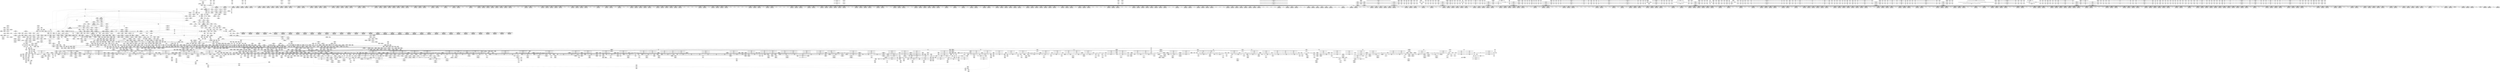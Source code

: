 digraph {
	CE0x59a3c20 [shape=record,shape=Mrecord,label="{CE0x59a3c20|i32_0|*Constant*|*SummSink*}"]
	CE0x4b11820 [shape=record,shape=Mrecord,label="{CE0x4b11820|aa_cred_profile131:tmp13|*SummSource*}"]
	CE0x4babfb0 [shape=record,shape=Mrecord,label="{CE0x4babfb0|rcu_read_unlock133:tmp6|include/linux/rcupdate.h,933}"]
	CE0x5a91770 [shape=record,shape=Mrecord,label="{CE0x5a91770|2472:_%struct.cred*,_:_CRE_6200,6208_|*MultipleSource*|security/apparmor/resource.c,98|Function::apparmor_task_setrlimit&Arg::task::|Function::aa_task_setrlimit&Arg::task::}"]
	CE0x4b57c00 [shape=record,shape=Mrecord,label="{CE0x4b57c00|_call_void_mcount()_#2}"]
	CE0x59eaa00 [shape=record,shape=Mrecord,label="{CE0x59eaa00|apparmor_task_setrlimit:tmp2|security/apparmor/lsm.c,612|*SummSource*}"]
	CE0x5a928c0 [shape=record,shape=Mrecord,label="{CE0x5a928c0|2472:_%struct.cred*,_:_CRE_6264,6280_|*MultipleSource*|security/apparmor/resource.c,98|Function::apparmor_task_setrlimit&Arg::task::|Function::aa_task_setrlimit&Arg::task::}"]
	CE0x4bbdd30 [shape=record,shape=Mrecord,label="{CE0x4bbdd30|rcu_lock_release143:entry|*SummSink*}"]
	CE0x5a9b290 [shape=record,shape=Mrecord,label="{CE0x5a9b290|2472:_%struct.cred*,_:_CRE_6520,6528_|*MultipleSource*|security/apparmor/resource.c,98|Function::apparmor_task_setrlimit&Arg::task::|Function::aa_task_setrlimit&Arg::task::}"]
	CE0x4c380a0 [shape=record,shape=Mrecord,label="{CE0x4c380a0|atomic_sub_and_test147:tmp3|*SummSource*}"]
	CE0x4c944e0 [shape=record,shape=Mrecord,label="{CE0x4c944e0|atomic_sub_and_test147:tmp8|./arch/x86/include/asm/atomic.h,81|*SummSource*}"]
	CE0x5a0df90 [shape=record,shape=Mrecord,label="{CE0x5a0df90|apparmor_task_setrlimit:new_rlim|Function::apparmor_task_setrlimit&Arg::new_rlim::}"]
	CE0x4c1e610 [shape=record,shape=Mrecord,label="{CE0x4c1e610|kref_get141:tmp13|include/linux/kref.h,47|*SummSink*}"]
	CE0x4b8a060 [shape=record,shape=Mrecord,label="{CE0x4b8a060|aa_cred_profile131:tmp12|security/apparmor/include/context.h,100}"]
	CE0x5a48970 [shape=record,shape=Mrecord,label="{CE0x5a48970|i64*_getelementptr_inbounds_(_2_x_i64_,_2_x_i64_*___llvm_gcov_ctr112,_i64_0,_i64_0)|*Constant*|*SummSink*}"]
	CE0x4b56fa0 [shape=record,shape=Mrecord,label="{CE0x4b56fa0|atomic_sub_and_test147:counter|./arch/x86/include/asm/atomic.h,81|*SummSource*}"]
	CE0x4b12e10 [shape=record,shape=Mrecord,label="{CE0x4b12e10|aa_task_setrlimit:tobool9|security/apparmor/resource.c,107|*SummSink*}"]
	CE0x5a31bf0 [shape=record,shape=Mrecord,label="{CE0x5a31bf0|2472:_%struct.cred*,_:_CRE_2523,2524_}"]
	CE0x4b8e940 [shape=record,shape=Mrecord,label="{CE0x4b8e940|rcu_read_unlock133:tmp3|*SummSink*}"]
	CE0x4b0bec0 [shape=record,shape=Mrecord,label="{CE0x4b0bec0|kref_sub146:conv|include/linux/kref.h,71|*SummSource*}"]
	CE0x5a0f2e0 [shape=record,shape=Mrecord,label="{CE0x5a0f2e0|apparmor_task_setrlimit:error.0|*SummSink*}"]
	CE0x5a2d820 [shape=record,shape=Mrecord,label="{CE0x5a2d820|2472:_%struct.cred*,_:_CRE_2256,2264_|*MultipleSource*|security/apparmor/resource.c,98|Function::apparmor_task_setrlimit&Arg::task::|Function::aa_task_setrlimit&Arg::task::}"]
	CE0x4b54a80 [shape=record,shape=Mrecord,label="{CE0x4b54a80|i64_1|*Constant*}"]
	CE0x5a96f90 [shape=record,shape=Mrecord,label="{CE0x5a96f90|2472:_%struct.cred*,_:_CRE_6342,6343_}"]
	CE0x5a0efd0 [shape=record,shape=Mrecord,label="{CE0x5a0efd0|apparmor_task_setrlimit:error.0}"]
	CE0x4b2dbc0 [shape=record,shape=Mrecord,label="{CE0x4b2dbc0|i64*_getelementptr_inbounds_(_5_x_i64_,_5_x_i64_*___llvm_gcov_ctr32190,_i64_0,_i64_3)|*Constant*|*SummSource*}"]
	CE0x4bac970 [shape=record,shape=Mrecord,label="{CE0x4bac970|__rcu_read_lock139:tmp3}"]
	CE0x5a337f0 [shape=record,shape=Mrecord,label="{CE0x5a337f0|aa_cred_profile:if.end|*SummSource*}"]
	CE0x4bad880 [shape=record,shape=Mrecord,label="{CE0x4bad880|rcu_read_unlock133:if.then|*SummSink*}"]
	CE0x4c8bae0 [shape=record,shape=Mrecord,label="{CE0x4c8bae0|i64*_getelementptr_inbounds_(_9_x_i64_,_9_x_i64_*___llvm_gcov_ctr42173,_i64_0,_i64_6)|*Constant*|*SummSink*}"]
	CE0x5ab36f0 [shape=record,shape=Mrecord,label="{CE0x5ab36f0|aa_task_setrlimit:tmp17|security/apparmor/resource.c,98|*SummSink*}"]
	CE0x4b50690 [shape=record,shape=Mrecord,label="{CE0x4b50690|kref_put145:bb|*SummSource*}"]
	CE0x5aa4430 [shape=record,shape=Mrecord,label="{CE0x5aa4430|COLLAPSED:_GCMRE___llvm_gcov_ctr32190_internal_global_5_x_i64_zeroinitializer:_elem_0:default:}"]
	CE0x4bb2a60 [shape=record,shape=Mrecord,label="{CE0x4bb2a60|aa_put_profile134:tmp2|security/apparmor/include/policy.h,341|*SummSource*}"]
	CE0x4b93e40 [shape=record,shape=Mrecord,label="{CE0x4b93e40|aa_cred_profile131:tmp17|security/apparmor/include/context.h,100|*SummSink*}"]
	CE0x5aa82f0 [shape=record,shape=Mrecord,label="{CE0x5aa82f0|rcu_read_lock128:tmp12|include/linux/rcupdate.h,882|*SummSource*}"]
	CE0x4b6f7f0 [shape=record,shape=Mrecord,label="{CE0x4b6f7f0|__preempt_count_sub138:tmp|*SummSource*}"]
	CE0x4bb8a60 [shape=record,shape=Mrecord,label="{CE0x4bb8a60|rcu_read_unlock133:tmp19|include/linux/rcupdate.h,933|*SummSource*}"]
	CE0x5ab04c0 [shape=record,shape=Mrecord,label="{CE0x5ab04c0|aa_get_profile132:tmp7|security/apparmor/include/policy.h,276}"]
	CE0x4b2add0 [shape=record,shape=Mrecord,label="{CE0x4b2add0|aa_cred_profile:tmp29|security/apparmor/include/context.h,100|*SummSink*}"]
	CE0x5a95570 [shape=record,shape=Mrecord,label="{CE0x5a95570|2472:_%struct.cred*,_:_CRE_6320,6321_}"]
	CE0x5a40940 [shape=record,shape=Mrecord,label="{CE0x5a40940|2472:_%struct.cred*,_:_CRE_696,697_}"]
	CE0x5a17440 [shape=record,shape=Mrecord,label="{CE0x5a17440|__aa_current_profile:land.lhs.true2|*SummSource*}"]
	CE0x5a3e3b0 [shape=record,shape=Mrecord,label="{CE0x5a3e3b0|i64_12|*Constant*|*SummSink*}"]
	CE0x4af7830 [shape=record,shape=Mrecord,label="{CE0x4af7830|apparmor_task_setrlimit:if.then}"]
	CE0x4b80e60 [shape=record,shape=Mrecord,label="{CE0x4b80e60|i32_1|*Constant*}"]
	CE0x4bdba00 [shape=record,shape=Mrecord,label="{CE0x4bdba00|__preempt_count_add137:val|Function::__preempt_count_add137&Arg::val::|*SummSource*}"]
	CE0x5a1d8e0 [shape=record,shape=Mrecord,label="{CE0x5a1d8e0|i8*_getelementptr_inbounds_(_41_x_i8_,_41_x_i8_*_.str3130,_i32_0,_i32_0)|*Constant*|*SummSink*}"]
	CE0x4c7d640 [shape=record,shape=Mrecord,label="{CE0x4c7d640|i64*_getelementptr_inbounds_(_9_x_i64_,_9_x_i64_*___llvm_gcov_ctr42173,_i64_0,_i64_8)|*Constant*|*SummSink*}"]
	CE0x5a356e0 [shape=record,shape=Mrecord,label="{CE0x5a356e0|2472:_%struct.cred*,_:_CRE_560,568_|*MultipleSource*|security/apparmor/resource.c,98|Function::apparmor_task_setrlimit&Arg::task::|Function::aa_task_setrlimit&Arg::task::}"]
	CE0x5aa6ad0 [shape=record,shape=Mrecord,label="{CE0x5aa6ad0|rcu_read_lock128:tobool1|include/linux/rcupdate.h,882|*SummSource*}"]
	CE0x5a0b6e0 [shape=record,shape=Mrecord,label="{CE0x5a0b6e0|2472:_%struct.cred*,_:_CRE_472,480_|*MultipleSource*|security/apparmor/resource.c,98|Function::apparmor_task_setrlimit&Arg::task::|Function::aa_task_setrlimit&Arg::task::}"]
	CE0x5a1de50 [shape=record,shape=Mrecord,label="{CE0x5a1de50|i64*_getelementptr_inbounds_(_20_x_i64_,_20_x_i64_*___llvm_gcov_ctr26127,_i64_0,_i64_9)|*Constant*}"]
	CE0x4c32b80 [shape=record,shape=Mrecord,label="{CE0x4c32b80|i64*_getelementptr_inbounds_(_2_x_i64_,_2_x_i64_*___llvm_gcov_ctr34178,_i64_0,_i64_0)|*Constant*}"]
	CE0x4c8bfe0 [shape=record,shape=Mrecord,label="{CE0x4c8bfe0|kref_sub146:tmp12|include/linux/kref.h,74|*SummSink*}"]
	CE0x4c2dde0 [shape=record,shape=Mrecord,label="{CE0x4c2dde0|i64*_getelementptr_inbounds_(_4_x_i64_,_4_x_i64_*___llvm_gcov_ctr30183,_i64_0,_i64_2)|*Constant*|*SummSink*}"]
	CE0x4ba9620 [shape=record,shape=Mrecord,label="{CE0x4ba9620|rcu_read_unlock133:tmp14|include/linux/rcupdate.h,933}"]
	CE0x5a295a0 [shape=record,shape=Mrecord,label="{CE0x5a295a0|i64_16|*Constant*|*SummSource*}"]
	CE0x5aa8fe0 [shape=record,shape=Mrecord,label="{CE0x5aa8fe0|i64_6|*Constant*}"]
	CE0x4c2d8a0 [shape=record,shape=Mrecord,label="{CE0x4c2d8a0|__preempt_count_add137:do.body|*SummSource*}"]
	CE0x4c379f0 [shape=record,shape=Mrecord,label="{CE0x4c379f0|__preempt_count_sub138:tmp1|*SummSink*}"]
	CE0x5a84710 [shape=record,shape=Mrecord,label="{CE0x5a84710|2472:_%struct.cred*,_:_CRE_2906,2907_}"]
	CE0x5a56540 [shape=record,shape=Mrecord,label="{CE0x5a56540|aa_task_setrlimit:if.then14|*SummSink*}"]
	CE0x4af7c60 [shape=record,shape=Mrecord,label="{CE0x4af7c60|apparmor_task_setrlimit:if.end|*SummSource*}"]
	CE0x4c3b2e0 [shape=record,shape=Mrecord,label="{CE0x4c3b2e0|atomic_sub_and_test147:tmp4|./arch/x86/include/asm/atomic.h,81|*SummSink*}"]
	CE0x4c410f0 [shape=record,shape=Mrecord,label="{CE0x4c410f0|__preempt_count_add137:tmp|*SummSource*}"]
	CE0x4b81cc0 [shape=record,shape=Mrecord,label="{CE0x4b81cc0|_call_void_asm_sideeffect_1:_09ud2_0A.pushsection___bug_table,_22a_22_0A2:_09.long_1b_-_2b,_$_0:c_-_2b_0A_09.word_$_1:c_,_0_0A_09.org_2b+$_2:c_0A.popsection_,_i,i,i,_dirflag_,_fpsr_,_flags_(i8*_getelementptr_inbounds_(_36_x_i8_,_36_x_i8_*_.str7192,_i32_0,_i32_0),_i32_100,_i64_12)_#2,_!dbg_!18582,_!srcloc_!18585|security/apparmor/include/context.h,100}"]
	CE0x5a56890 [shape=record,shape=Mrecord,label="{CE0x5a56890|GLOBAL:__llvm_gcov_ctr46|Global_var:__llvm_gcov_ctr46|*SummSource*}"]
	CE0x4b20210 [shape=record,shape=Mrecord,label="{CE0x4b20210|aa_cred_profile131:tmp30|security/apparmor/include/context.h,100|*SummSource*}"]
	CE0x4c2ed70 [shape=record,shape=Mrecord,label="{CE0x4c2ed70|atomic_sub_and_test147:tmp7|./arch/x86/include/asm/atomic.h,81|*SummSource*}"]
	CE0x4b42c30 [shape=record,shape=Mrecord,label="{CE0x4b42c30|rcu_lock_acquire140:map|Function::rcu_lock_acquire140&Arg::map::}"]
	CE0x5aa7480 [shape=record,shape=Mrecord,label="{CE0x5aa7480|rcu_read_lock128:tmp9|include/linux/rcupdate.h,882|*SummSink*}"]
	CE0x4b85020 [shape=record,shape=Mrecord,label="{CE0x4b85020|aa_cred_profile131:tmp24|security/apparmor/include/context.h,100|*SummSource*}"]
	CE0x5a8e290 [shape=record,shape=Mrecord,label="{CE0x5a8e290|2472:_%struct.cred*,_:_CRE_5888,5896_|*MultipleSource*|security/apparmor/resource.c,98|Function::apparmor_task_setrlimit&Arg::task::|Function::aa_task_setrlimit&Arg::task::}"]
	CE0x4b56a70 [shape=record,shape=Mrecord,label="{CE0x4b56a70|kref_get141:tmp}"]
	CE0x4c31210 [shape=record,shape=Mrecord,label="{CE0x4c31210|_call_void_asm_sideeffect_.pushsection_.smp_locks,_22a_22_0A.balign_4_0A.long_671f_-_._0A.popsection_0A671:_0A_09lock_subl_$2,_$0_sete_$1_,_*m,_*qm,er,*m,_memory_,_dirflag_,_fpsr_,_flags_(i32*_%counter,_i8*_%c,_i32_%i,_i32*_%counter)_#2,_!dbg_!18565,_!srcloc_!18566|./arch/x86/include/asm/atomic.h,81|*SummSource*}"]
	CE0x5a29990 [shape=record,shape=Mrecord,label="{CE0x5a29990|i64_17|*Constant*}"]
	CE0x4b1abd0 [shape=record,shape=Mrecord,label="{CE0x4b1abd0|_ret_void,_!dbg_!18602|include/linux/kref.h,48|*SummSink*}"]
	CE0x5a028f0 [shape=record,shape=Mrecord,label="{CE0x5a028f0|0:_i8,_:_GCMR___aa_current_profile.__warned_internal_global_i8_0,_section_.data.unlikely_,_align_1:_elem_0:default:}"]
	CE0x4bbb970 [shape=record,shape=Mrecord,label="{CE0x4bbb970|GLOBAL:__rcu_read_unlock144|*Constant*|*SummSink*}"]
	CE0x4b1f750 [shape=record,shape=Mrecord,label="{CE0x4b1f750|aa_task_setrlimit:tmp42|security/apparmor/resource.c,109|*SummSink*}"]
	CE0x4b98e90 [shape=record,shape=Mrecord,label="{CE0x4b98e90|aa_cred_profile131:lnot|security/apparmor/include/context.h,100|*SummSource*}"]
	CE0x5a453c0 [shape=record,shape=Mrecord,label="{CE0x5a453c0|2472:_%struct.cred*,_:_CRE_360,368_|*MultipleSource*|security/apparmor/resource.c,98|Function::apparmor_task_setrlimit&Arg::task::|Function::aa_task_setrlimit&Arg::task::}"]
	CE0x4b28450 [shape=record,shape=Mrecord,label="{CE0x4b28450|aa_cred_profile:tmp7|security/apparmor/include/context.h,100|*SummSink*}"]
	CE0x4c2bee0 [shape=record,shape=Mrecord,label="{CE0x4c2bee0|i64*_getelementptr_inbounds_(_4_x_i64_,_4_x_i64_*___llvm_gcov_ctr38176,_i64_0,_i64_3)|*Constant*|*SummSink*}"]
	CE0x4b7a290 [shape=record,shape=Mrecord,label="{CE0x4b7a290|kref_sub146:tobool6|include/linux/kref.h,71}"]
	CE0x4b6f270 [shape=record,shape=Mrecord,label="{CE0x4b6f270|kref_sub146:tmp1}"]
	CE0x5aa0300 [shape=record,shape=Mrecord,label="{CE0x5aa0300|2472:_%struct.cred*,_:_CRE_10616,10624_|*MultipleSource*|security/apparmor/resource.c,98|Function::apparmor_task_setrlimit&Arg::task::|Function::aa_task_setrlimit&Arg::task::}"]
	CE0x5a7d4b0 [shape=record,shape=Mrecord,label="{CE0x5a7d4b0|2472:_%struct.cred*,_:_CRE_2530,2531_}"]
	CE0x4b52240 [shape=record,shape=Mrecord,label="{CE0x4b52240|kref_get141:tmp3|include/linux/kref.h,47|*SummSource*}"]
	CE0x4c88420 [shape=record,shape=Mrecord,label="{CE0x4c88420|kref_sub146:expval13|include/linux/kref.h,71|*SummSink*}"]
	CE0x4c8b0c0 [shape=record,shape=Mrecord,label="{CE0x4c8b0c0|kref_sub146:tmp11|include/linux/kref.h,73}"]
	CE0x59a3b00 [shape=record,shape=Mrecord,label="{CE0x59a3b00|i32_11|*Constant*|*SummSource*}"]
	CE0x4b235e0 [shape=record,shape=Mrecord,label="{CE0x4b235e0|aa_task_setrlimit:call17|security/apparmor/resource.c,113}"]
	CE0x4c8c450 [shape=record,shape=Mrecord,label="{CE0x4c8c450|kref_sub146:tmp13|include/linux/kref.h,74}"]
	CE0x5a837c0 [shape=record,shape=Mrecord,label="{CE0x5a837c0|2472:_%struct.cred*,_:_CRE_2876,2880_|*MultipleSource*|security/apparmor/resource.c,98|Function::apparmor_task_setrlimit&Arg::task::|Function::aa_task_setrlimit&Arg::task::}"]
	CE0x4b0da10 [shape=record,shape=Mrecord,label="{CE0x4b0da10|atomic_add_return142:tmp2|*SummSource*}"]
	CE0x4bb9570 [shape=record,shape=Mrecord,label="{CE0x4bb9570|__rcu_read_lock139:tmp4|include/linux/rcupdate.h,239|*SummSource*}"]
	CE0x4b16ca0 [shape=record,shape=Mrecord,label="{CE0x4b16ca0|rcu_read_unlock133:if.end|*SummSource*}"]
	CE0x59a0d60 [shape=record,shape=Mrecord,label="{CE0x59a0d60|apparmor_task_setrlimit:tmp7|security/apparmor/lsm.c,613|*SummSink*}"]
	CE0x5a1d870 [shape=record,shape=Mrecord,label="{CE0x5a1d870|i8*_getelementptr_inbounds_(_41_x_i8_,_41_x_i8_*_.str3130,_i32_0,_i32_0)|*Constant*|*SummSource*}"]
	CE0x5aad530 [shape=record,shape=Mrecord,label="{CE0x5aad530|i32_883|*Constant*}"]
	CE0x5a4fa50 [shape=record,shape=Mrecord,label="{CE0x5a4fa50|2472:_%struct.cred*,_:_CRE_616,624_|*MultipleSource*|security/apparmor/resource.c,98|Function::apparmor_task_setrlimit&Arg::task::|Function::aa_task_setrlimit&Arg::task::}"]
	CE0x4b44400 [shape=record,shape=Mrecord,label="{CE0x4b44400|rcu_lock_release143:tmp3|*SummSink*}"]
	CE0x5a889e0 [shape=record,shape=Mrecord,label="{CE0x5a889e0|2472:_%struct.cred*,_:_CRE_2962,2963_}"]
	"CONST[source:0(mediator),value:2(dynamic)][purpose:{object}][SnkIdx:1]"
	CE0x5a1b140 [shape=record,shape=Mrecord,label="{CE0x5a1b140|_call_void_mcount()_#2|*SummSink*}"]
	CE0x4bbdc40 [shape=record,shape=Mrecord,label="{CE0x4bbdc40|rcu_lock_release143:entry|*SummSource*}"]
	CE0x4b12920 [shape=record,shape=Mrecord,label="{CE0x4b12920|i64*_getelementptr_inbounds_(_11_x_i64_,_11_x_i64_*___llvm_gcov_ctr28193,_i64_0,_i64_10)|*Constant*}"]
	CE0x4bb61d0 [shape=record,shape=Mrecord,label="{CE0x4bb61d0|rcu_read_unlock133:tmp18|include/linux/rcupdate.h,933}"]
	CE0x5a15b80 [shape=record,shape=Mrecord,label="{CE0x5a15b80|i32_1|*Constant*|*SummSink*}"]
	CE0x59eacd0 [shape=record,shape=Mrecord,label="{CE0x59eacd0|GLOBAL:__aa_current_profile|*Constant*}"]
	CE0x4c20f40 [shape=record,shape=Mrecord,label="{CE0x4c20f40|i64*_getelementptr_inbounds_(_11_x_i64_,_11_x_i64_*___llvm_gcov_ctr33179,_i64_0,_i64_9)|*Constant*|*SummSink*}"]
	CE0x4b3f330 [shape=record,shape=Mrecord,label="{CE0x4b3f330|i64*_getelementptr_inbounds_(_16_x_i64_,_16_x_i64_*___llvm_gcov_ctr46,_i64_0,_i64_8)|*Constant*}"]
	CE0x4b2e950 [shape=record,shape=Mrecord,label="{CE0x4b2e950|rcu_read_lock128:land.lhs.true|*SummSink*}"]
	CE0x5a27950 [shape=record,shape=Mrecord,label="{CE0x5a27950|aa_task_setrlimit:limits|security/apparmor/resource.c,108|*SummSource*}"]
	CE0x4b92750 [shape=record,shape=Mrecord,label="{CE0x4b92750|aa_cred_profile131:tobool4|security/apparmor/include/context.h,100|*SummSink*}"]
	CE0x4b5b370 [shape=record,shape=Mrecord,label="{CE0x4b5b370|kref_get141:if.then22|*SummSource*}"]
	CE0x4b60c60 [shape=record,shape=Mrecord,label="{CE0x4b60c60|GLOBAL:warn_slowpath_null|*Constant*|*SummSource*}"]
	CE0x5a9e710 [shape=record,shape=Mrecord,label="{CE0x5a9e710|2472:_%struct.cred*,_:_CRE_10536,10544_|*MultipleSource*|security/apparmor/resource.c,98|Function::apparmor_task_setrlimit&Arg::task::|Function::aa_task_setrlimit&Arg::task::}"]
	CE0x5a40c80 [shape=record,shape=Mrecord,label="{CE0x5a40c80|2472:_%struct.cred*,_:_CRE_699,700_}"]
	CE0x4b90ea0 [shape=record,shape=Mrecord,label="{CE0x4b90ea0|rcu_read_unlock133:tmp2|*SummSink*}"]
	CE0x4b4e2a0 [shape=record,shape=Mrecord,label="{CE0x4b4e2a0|__rcu_read_unlock144:tmp3|*SummSink*}"]
	CE0x4b15860 [shape=record,shape=Mrecord,label="{CE0x4b15860|8:_i64,_:_CRE_8,16_|*MultipleSource*|security/apparmor/resource.c,108|Function::apparmor_task_setrlimit&Arg::new_rlim::|Function::aa_task_setrlimit&Arg::new_rlim::}"]
	CE0x4ba8ec0 [shape=record,shape=Mrecord,label="{CE0x4ba8ec0|GLOBAL:__llvm_gcov_ctr40186|Global_var:__llvm_gcov_ctr40186|*SummSink*}"]
	CE0x4c8fce0 [shape=record,shape=Mrecord,label="{CE0x4c8fce0|_call_void_mcount()_#2|*SummSink*}"]
	CE0x59a2780 [shape=record,shape=Mrecord,label="{CE0x59a2780|apparmor_task_setrlimit:tmp5|security/apparmor/lsm.c,612|*SummSource*}"]
	CE0x4b8bd70 [shape=record,shape=Mrecord,label="{CE0x4b8bd70|rcu_read_unlock133:tmp13|include/linux/rcupdate.h,933}"]
	CE0x5a56180 [shape=record,shape=Mrecord,label="{CE0x5a56180|COLLAPSED:_GCMRE___llvm_gcov_ctr28193_internal_global_11_x_i64_zeroinitializer:_elem_0:default:}"]
	CE0x5a7dd00 [shape=record,shape=Mrecord,label="{CE0x5a7dd00|2472:_%struct.cred*,_:_CRE_2544,2568_|*MultipleSource*|security/apparmor/resource.c,98|Function::apparmor_task_setrlimit&Arg::task::|Function::aa_task_setrlimit&Arg::task::}"]
	CE0x5a31ca0 [shape=record,shape=Mrecord,label="{CE0x5a31ca0|2472:_%struct.cred*,_:_CRE_2524,2525_}"]
	CE0x4b46ee0 [shape=record,shape=Mrecord,label="{CE0x4b46ee0|_call_void_mcount()_#2|*SummSink*}"]
	CE0x5a8efb0 [shape=record,shape=Mrecord,label="{CE0x5a8efb0|2472:_%struct.cred*,_:_CRE_5936,5944_|*MultipleSource*|security/apparmor/resource.c,98|Function::apparmor_task_setrlimit&Arg::task::|Function::aa_task_setrlimit&Arg::task::}"]
	CE0x4c2b4a0 [shape=record,shape=Mrecord,label="{CE0x4c2b4a0|__rcu_read_unlock144:tmp1|*SummSource*}"]
	CE0x4b0dfb0 [shape=record,shape=Mrecord,label="{CE0x4b0dfb0|atomic_add_return142:tmp3|*SummSink*}"]
	CE0x59e1c80 [shape=record,shape=Mrecord,label="{CE0x59e1c80|apparmor_task_setrlimit:tmp4|security/apparmor/lsm.c,612|*SummSink*}"]
	CE0x4bacc50 [shape=record,shape=Mrecord,label="{CE0x4bacc50|_call_void_mcount()_#2}"]
	CE0x5a97a40 [shape=record,shape=Mrecord,label="{CE0x5a97a40|2472:_%struct.cred*,_:_CRE_6351,6352_}"]
	CE0x4b53d80 [shape=record,shape=Mrecord,label="{CE0x4b53d80|_call_void_mcount()_#2|*SummSource*}"]
	CE0x4babc20 [shape=record,shape=Mrecord,label="{CE0x4babc20|kref_get141:lnot|include/linux/kref.h,47|*SummSink*}"]
	CE0x4c3f030 [shape=record,shape=Mrecord,label="{CE0x4c3f030|i64*_getelementptr_inbounds_(_4_x_i64_,_4_x_i64_*___llvm_gcov_ctr39182,_i64_0,_i64_2)|*Constant*|*SummSource*}"]
	CE0x5a55cf0 [shape=record,shape=Mrecord,label="{CE0x5a55cf0|2472:_%struct.cred*,_:_CRE_16,20_|*MultipleSource*|security/apparmor/resource.c,98|Function::apparmor_task_setrlimit&Arg::task::|Function::aa_task_setrlimit&Arg::task::}"]
	CE0x5a3ea00 [shape=record,shape=Mrecord,label="{CE0x5a3ea00|aa_task_setrlimit:tmp26|security/apparmor/resource.c,106|*SummSink*}"]
	CE0x5a3bf90 [shape=record,shape=Mrecord,label="{CE0x5a3bf90|aa_get_profile132:p|Function::aa_get_profile132&Arg::p::|*SummSource*}"]
	CE0x4b26440 [shape=record,shape=Mrecord,label="{CE0x4b26440|audit_resource:value|Function::audit_resource&Arg::value::|*SummSource*}"]
	CE0x4b842b0 [shape=record,shape=Mrecord,label="{CE0x4b842b0|aa_cred_profile131:tmp23|security/apparmor/include/context.h,100}"]
	CE0x4bc0150 [shape=record,shape=Mrecord,label="{CE0x4bc0150|VOIDTB_TE:_GCE_rcu_lock_map_external_global_%struct.lockdep_map_96,104_|*MultipleSource*Global_var:rcu_lock_map|Function::aa_put_profile134&Arg::p::|security/apparmor/include/policy.h,342|Function::rcu_lock_release143&Arg::map::|security/apparmor/resource.c,98|Function::rcu_lock_acquire140&Arg::map::}"]
	CE0x5ab6840 [shape=record,shape=Mrecord,label="{CE0x5ab6840|aa_put_profile134:tmp5|security/apparmor/include/policy.h,341}"]
	CE0x5ab4330 [shape=record,shape=Mrecord,label="{CE0x5ab4330|i64*_getelementptr_inbounds_(_20_x_i64_,_20_x_i64_*___llvm_gcov_ctr26127,_i64_0,_i64_8)|*Constant*|*SummSource*}"]
	CE0x5a98dc0 [shape=record,shape=Mrecord,label="{CE0x5a98dc0|2472:_%struct.cred*,_:_CRE_6400,6408_|*MultipleSource*|security/apparmor/resource.c,98|Function::apparmor_task_setrlimit&Arg::task::|Function::aa_task_setrlimit&Arg::task::}"]
	CE0x5a13cb0 [shape=record,shape=Mrecord,label="{CE0x5a13cb0|__aa_current_profile:tmp20|security/apparmor/include/context.h,138|*SummSource*}"]
	CE0x59e1d80 [shape=record,shape=Mrecord,label="{CE0x59e1d80|_call_void_mcount()_#2|*SummSource*}"]
	CE0x4b84960 [shape=record,shape=Mrecord,label="{CE0x4b84960|aa_cred_profile131:tmp24|security/apparmor/include/context.h,100}"]
	CE0x4c31570 [shape=record,shape=Mrecord,label="{CE0x4c31570|kref_sub146:tmp7|include/linux/kref.h,71}"]
	CE0x4b4d6f0 [shape=record,shape=Mrecord,label="{CE0x4b4d6f0|kref_get141:tobool14|include/linux/kref.h,47}"]
	CE0x4b2e5e0 [shape=record,shape=Mrecord,label="{CE0x4b2e5e0|rcu_read_lock128:do.body|*SummSink*}"]
	CE0x5a816f0 [shape=record,shape=Mrecord,label="{CE0x5a816f0|2472:_%struct.cred*,_:_CRE_2760,2768_|*MultipleSource*|security/apparmor/resource.c,98|Function::apparmor_task_setrlimit&Arg::task::|Function::aa_task_setrlimit&Arg::task::}"]
	CE0x5a5ab10 [shape=record,shape=Mrecord,label="{CE0x5a5ab10|2472:_%struct.cred*,_:_CRE_1920,1928_|*MultipleSource*|security/apparmor/resource.c,98|Function::apparmor_task_setrlimit&Arg::task::|Function::aa_task_setrlimit&Arg::task::}"]
	CE0x5a16860 [shape=record,shape=Mrecord,label="{CE0x5a16860|_ret_%struct.task_struct*_%tmp4,_!dbg_!18563|./arch/x86/include/asm/current.h,14|*SummSource*}"]
	CE0x5aa4090 [shape=record,shape=Mrecord,label="{CE0x5aa4090|rcu_read_lock128:tmp6|include/linux/rcupdate.h,882|*SummSource*}"]
	CE0x5a0ae50 [shape=record,shape=Mrecord,label="{CE0x5a0ae50|2472:_%struct.cred*,_:_CRE_448,456_|*MultipleSource*|security/apparmor/resource.c,98|Function::apparmor_task_setrlimit&Arg::task::|Function::aa_task_setrlimit&Arg::task::}"]
	CE0x5a7af00 [shape=record,shape=Mrecord,label="{CE0x5a7af00|aa_cred_profile:tmp1|*SummSink*}"]
	CE0x4bd01d0 [shape=record,shape=Mrecord,label="{CE0x4bd01d0|__rcu_read_unlock144:tmp}"]
	CE0x5a89950 [shape=record,shape=Mrecord,label="{CE0x5a89950|2472:_%struct.cred*,_:_CRE_2975,2976_}"]
	CE0x4b50270 [shape=record,shape=Mrecord,label="{CE0x4b50270|kref_get141:tobool6|include/linux/kref.h,47}"]
	CE0x4b529a0 [shape=record,shape=Mrecord,label="{CE0x4b529a0|kref_get141:lnot10|include/linux/kref.h,47|*SummSource*}"]
	CE0x5a8ed80 [shape=record,shape=Mrecord,label="{CE0x5a8ed80|2472:_%struct.cred*,_:_CRE_5928,5936_|*MultipleSource*|security/apparmor/resource.c,98|Function::apparmor_task_setrlimit&Arg::task::|Function::aa_task_setrlimit&Arg::task::}"]
	CE0x4b488c0 [shape=record,shape=Mrecord,label="{CE0x4b488c0|kref_get141:tobool|include/linux/kref.h,47|*SummSink*}"]
	CE0x4bbd9c0 [shape=record,shape=Mrecord,label="{CE0x4bbd9c0|GLOBAL:rcu_lock_release143|*Constant*|*SummSink*}"]
	CE0x5a28cc0 [shape=record,shape=Mrecord,label="{CE0x5a28cc0|aa_task_setrlimit:cmp13|security/apparmor/resource.c,108}"]
	CE0x4b900a0 [shape=record,shape=Mrecord,label="{CE0x4b900a0|aa_cred_profile131:lnot2|security/apparmor/include/context.h,100}"]
	CE0x4b1da70 [shape=record,shape=Mrecord,label="{CE0x4b1da70|i64*_getelementptr_inbounds_(_5_x_i64_,_5_x_i64_*___llvm_gcov_ctr40186,_i64_0,_i64_3)|*Constant*}"]
	CE0x5a8e060 [shape=record,shape=Mrecord,label="{CE0x5a8e060|2472:_%struct.cred*,_:_CRE_5880,5888_|*MultipleSource*|security/apparmor/resource.c,98|Function::apparmor_task_setrlimit&Arg::task::|Function::aa_task_setrlimit&Arg::task::}"]
	CE0x5a4c220 [shape=record,shape=Mrecord,label="{CE0x5a4c220|aa_cred_profile:tobool|security/apparmor/include/context.h,100|*SummSource*}"]
	CE0x4bd4b10 [shape=record,shape=Mrecord,label="{CE0x4bd4b10|atomic_add_return142:v|Function::atomic_add_return142&Arg::v::}"]
	CE0x4b7a710 [shape=record,shape=Mrecord,label="{CE0x4b7a710|__preempt_count_sub138:sub|./arch/x86/include/asm/preempt.h,77}"]
	CE0x4bcc520 [shape=record,shape=Mrecord,label="{CE0x4bcc520|_ret_void,_!dbg_!18569|./arch/x86/include/asm/preempt.h,78|*SummSink*}"]
	CE0x4c1e540 [shape=record,shape=Mrecord,label="{CE0x4c1e540|kref_get141:tmp13|include/linux/kref.h,47|*SummSource*}"]
	CE0x5a2cf60 [shape=record,shape=Mrecord,label="{CE0x5a2cf60|2472:_%struct.cred*,_:_CRE_2160,2168_|*MultipleSource*|security/apparmor/resource.c,98|Function::apparmor_task_setrlimit&Arg::task::|Function::aa_task_setrlimit&Arg::task::}"]
	CE0x4b12ce0 [shape=record,shape=Mrecord,label="{CE0x4b12ce0|aa_task_setrlimit:tobool9|security/apparmor/resource.c,107|*SummSource*}"]
	CE0x5a89bb0 [shape=record,shape=Mrecord,label="{CE0x5a89bb0|2472:_%struct.cred*,_:_CRE_2980,2984_|*MultipleSource*|security/apparmor/resource.c,98|Function::apparmor_task_setrlimit&Arg::task::|Function::aa_task_setrlimit&Arg::task::}"]
	CE0x4bac150 [shape=record,shape=Mrecord,label="{CE0x4bac150|rcu_read_unlock133:tmp6|include/linux/rcupdate.h,933|*SummSink*}"]
	CE0x4b4c4b0 [shape=record,shape=Mrecord,label="{CE0x4b4c4b0|GLOBAL:lock_release|*Constant*|*SummSink*}"]
	CE0x5abf270 [shape=record,shape=Mrecord,label="{CE0x5abf270|aa_task_setrlimit:tmp13|security/apparmor/resource.c,98}"]
	CE0x4b6e770 [shape=record,shape=Mrecord,label="{CE0x4b6e770|kref_sub146:bb|*SummSink*}"]
	CE0x4bd1f90 [shape=record,shape=Mrecord,label="{CE0x4bd1f90|rcu_lock_acquire140:indirectgoto|*SummSink*}"]
	CE0x4b49880 [shape=record,shape=Mrecord,label="{CE0x4b49880|kref_get141:lnot2|include/linux/kref.h,47|*SummSource*}"]
	CE0x5a16ea0 [shape=record,shape=Mrecord,label="{CE0x5a16ea0|__aa_current_profile:tmp|*SummSink*}"]
	CE0x4b0c850 [shape=record,shape=Mrecord,label="{CE0x4b0c850|_call_void_mcount()_#2|*SummSink*}"]
	CE0x4b42db0 [shape=record,shape=Mrecord,label="{CE0x4b42db0|rcu_lock_acquire140:map|Function::rcu_lock_acquire140&Arg::map::|*SummSource*}"]
	CE0x5a51ab0 [shape=record,shape=Mrecord,label="{CE0x5a51ab0|aa_cred_profile:tmp3}"]
	CE0x4b44000 [shape=record,shape=Mrecord,label="{CE0x4b44000|i32_1|*Constant*}"]
	CE0x5ab4530 [shape=record,shape=Mrecord,label="{CE0x5ab4530|aa_task_setrlimit:tmp19|security/apparmor/resource.c,98|*SummSource*}"]
	CE0x5a57910 [shape=record,shape=Mrecord,label="{CE0x5a57910|rcu_read_lock128:bb}"]
	CE0x5a440a0 [shape=record,shape=Mrecord,label="{CE0x5a440a0|2472:_%struct.cred*,_:_CRE_520,524_|*MultipleSource*|security/apparmor/resource.c,98|Function::apparmor_task_setrlimit&Arg::task::|Function::aa_task_setrlimit&Arg::task::}"]
	CE0x5ab27c0 [shape=record,shape=Mrecord,label="{CE0x5ab27c0|aa_task_setrlimit:tmp14|security/apparmor/resource.c,98|*SummSink*}"]
	CE0x4c338e0 [shape=record,shape=Mrecord,label="{CE0x4c338e0|i64*_getelementptr_inbounds_(_4_x_i64_,_4_x_i64_*___llvm_gcov_ctr38176,_i64_0,_i64_0)|*Constant*|*SummSource*}"]
	CE0x4b4e6f0 [shape=record,shape=Mrecord,label="{CE0x4b4e6f0|kref_get141:tmp1|*SummSink*}"]
	CE0x4bcd790 [shape=record,shape=Mrecord,label="{CE0x4bcd790|i8*_undef|*Constant*|*SummSource*}"]
	CE0x4bc9560 [shape=record,shape=Mrecord,label="{CE0x4bc9560|i64*_getelementptr_inbounds_(_4_x_i64_,_4_x_i64_*___llvm_gcov_ctr29181,_i64_0,_i64_0)|*Constant*}"]
	CE0x5a00540 [shape=record,shape=Mrecord,label="{CE0x5a00540|__aa_current_profile:land.lhs.true|*SummSource*}"]
	CE0x4c401f0 [shape=record,shape=Mrecord,label="{CE0x4c401f0|kref_sub146:tmp5|include/linux/kref.h,71}"]
	CE0x4b1fc90 [shape=record,shape=Mrecord,label="{CE0x4b1fc90|i32_-13|*Constant*|*SummSink*}"]
	CE0x4b47e30 [shape=record,shape=Mrecord,label="{CE0x4b47e30|rcu_lock_release143:tmp4|include/linux/rcupdate.h,423}"]
	CE0x4b932c0 [shape=record,shape=Mrecord,label="{CE0x4b932c0|aa_cred_profile131:tmp15|security/apparmor/include/context.h,100|*SummSink*}"]
	CE0x5a15cf0 [shape=record,shape=Mrecord,label="{CE0x5a15cf0|aa_task_setrlimit:and|security/apparmor/resource.c,107}"]
	CE0x4bc1fc0 [shape=record,shape=Mrecord,label="{CE0x4bc1fc0|VOIDTB_TE:_GCE_rcu_lock_map_external_global_%struct.lockdep_map_152,160_|*MultipleSource*Global_var:rcu_lock_map|Function::aa_put_profile134&Arg::p::|security/apparmor/include/policy.h,342|Function::rcu_lock_release143&Arg::map::|security/apparmor/resource.c,98|Function::rcu_lock_acquire140&Arg::map::}"]
	CE0x4bc8d10 [shape=record,shape=Mrecord,label="{CE0x4bc8d10|__rcu_read_lock139:bb|*SummSink*}"]
	CE0x4bd8750 [shape=record,shape=Mrecord,label="{CE0x4bd8750|_call_void_mcount()_#2|*SummSource*}"]
	CE0x5a28b40 [shape=record,shape=Mrecord,label="{CE0x5a28b40|aa_task_setrlimit:tmp36|security/apparmor/resource.c,108|*SummSink*}"]
	CE0x4bceea0 [shape=record,shape=Mrecord,label="{CE0x4bceea0|i64_ptrtoint_(i8*_blockaddress(_rcu_lock_acquire140,_%__here)_to_i64)|*Constant*|*SummSink*}"]
	CE0x4b56de0 [shape=record,shape=Mrecord,label="{CE0x4b56de0|atomic_sub_and_test147:counter|./arch/x86/include/asm/atomic.h,81}"]
	CE0x4b18a70 [shape=record,shape=Mrecord,label="{CE0x4b18a70|aa_put_profile134:if.end|*SummSink*}"]
	CE0x5a761d0 [shape=record,shape=Mrecord,label="{CE0x5a761d0|i64*_getelementptr_inbounds_(_11_x_i64_,_11_x_i64_*___llvm_gcov_ctr28193,_i64_0,_i64_1)|*Constant*}"]
	CE0x4bb0080 [shape=record,shape=Mrecord,label="{CE0x4bb0080|rcu_lock_release143:tmp1}"]
	CE0x4b6e450 [shape=record,shape=Mrecord,label="{CE0x4b6e450|i64*_getelementptr_inbounds_(_4_x_i64_,_4_x_i64_*___llvm_gcov_ctr43172,_i64_0,_i64_0)|*Constant*|*SummSink*}"]
	CE0x5a00b80 [shape=record,shape=Mrecord,label="{CE0x5a00b80|aa_task_setrlimit:entry|*SummSink*}"]
	CE0x4b11400 [shape=record,shape=Mrecord,label="{CE0x4b11400|kref_get141:entry}"]
	CE0x5a259e0 [shape=record,shape=Mrecord,label="{CE0x5a259e0|i64_4|*Constant*|*SummSource*}"]
	CE0x5a9ccd0 [shape=record,shape=Mrecord,label="{CE0x5a9ccd0|2472:_%struct.cred*,_:_CRE_6624,6632_|*MultipleSource*|security/apparmor/resource.c,98|Function::apparmor_task_setrlimit&Arg::task::|Function::aa_task_setrlimit&Arg::task::}"]
	CE0x5ab6580 [shape=record,shape=Mrecord,label="{CE0x5ab6580|rcu_read_unlock133:tmp4|include/linux/rcupdate.h,933|*SummSink*}"]
	CE0x5abe020 [shape=record,shape=Mrecord,label="{CE0x5abe020|aa_task_setrlimit:tmp10|security/apparmor/resource.c,98}"]
	CE0x4b2d380 [shape=record,shape=Mrecord,label="{CE0x4b2d380|i64*_getelementptr_inbounds_(_11_x_i64_,_11_x_i64_*___llvm_gcov_ctr28193,_i64_0,_i64_1)|*Constant*|*SummSource*}"]
	CE0x5ab63d0 [shape=record,shape=Mrecord,label="{CE0x5ab63d0|rcu_read_unlock133:tmp4|include/linux/rcupdate.h,933}"]
	CE0x4bca050 [shape=record,shape=Mrecord,label="{CE0x4bca050|_call_void___preempt_count_add137(i32_1)_#7,_!dbg_!18560|include/linux/rcupdate.h,239|*SummSink*}"]
	CE0x4b53fc0 [shape=record,shape=Mrecord,label="{CE0x4b53fc0|i64*_getelementptr_inbounds_(_4_x_i64_,_4_x_i64_*___llvm_gcov_ctr30183,_i64_0,_i64_2)|*Constant*}"]
	CE0x5aad5a0 [shape=record,shape=Mrecord,label="{CE0x5aad5a0|i32_883|*Constant*|*SummSource*}"]
	CE0x4b5ff80 [shape=record,shape=Mrecord,label="{CE0x4b5ff80|i8*_getelementptr_inbounds_(_21_x_i8_,_21_x_i8_*_.str6174,_i32_0,_i32_0)|*Constant*}"]
	CE0x59f66c0 [shape=record,shape=Mrecord,label="{CE0x59f66c0|i64_1|*Constant*}"]
	CE0x4b4f050 [shape=record,shape=Mrecord,label="{CE0x4b4f050|i64_0|*Constant*}"]
	CE0x4b441d0 [shape=record,shape=Mrecord,label="{CE0x4b441d0|_ret_i32_%add,_!dbg_!18567|./arch/x86/include/asm/atomic.h,157}"]
	CE0x5aa2e10 [shape=record,shape=Mrecord,label="{CE0x5aa2e10|i64*_getelementptr_inbounds_(_4_x_i64_,_4_x_i64_*___llvm_gcov_ctr31180,_i64_0,_i64_1)|*Constant*}"]
	CE0x5a19ea0 [shape=record,shape=Mrecord,label="{CE0x5a19ea0|__aa_current_profile:call|security/apparmor/include/context.h,138|*SummSink*}"]
	CE0x59f5220 [shape=record,shape=Mrecord,label="{CE0x59f5220|apparmor_task_setrlimit:call|security/apparmor/lsm.c,609}"]
	CE0x5aba260 [shape=record,shape=Mrecord,label="{CE0x5aba260|i32_98|*Constant*|*SummSink*}"]
	CE0x4b46930 [shape=record,shape=Mrecord,label="{CE0x4b46930|rcu_lock_release143:tmp2|*SummSink*}"]
	CE0x4bc56c0 [shape=record,shape=Mrecord,label="{CE0x4bc56c0|aa_put_profile134:call|security/apparmor/include/policy.h,342|*SummSource*}"]
	CE0x4b50910 [shape=record,shape=Mrecord,label="{CE0x4b50910|i64*_getelementptr_inbounds_(_2_x_i64_,_2_x_i64_*___llvm_gcov_ctr41175,_i64_0,_i64_0)|*Constant*}"]
	CE0x4c42600 [shape=record,shape=Mrecord,label="{CE0x4c42600|__preempt_count_add137:tmp1|*SummSource*}"]
	CE0x4c21020 [shape=record,shape=Mrecord,label="{CE0x4c21020|kref_get141:tmp20|include/linux/kref.h,47}"]
	CE0x4bd1420 [shape=record,shape=Mrecord,label="{CE0x4bd1420|i64*_getelementptr_inbounds_(_4_x_i64_,_4_x_i64_*___llvm_gcov_ctr37177,_i64_0,_i64_0)|*Constant*|*SummSource*}"]
	CE0x4af66a0 [shape=record,shape=Mrecord,label="{CE0x4af66a0|apparmor_task_setrlimit:if.end|*SummSink*}"]
	CE0x4b5cda0 [shape=record,shape=Mrecord,label="{CE0x4b5cda0|i64*_getelementptr_inbounds_(_2_x_i64_,_2_x_i64_*___llvm_gcov_ctr34178,_i64_0,_i64_1)|*Constant*|*SummSource*}"]
	CE0x4b25fa0 [shape=record,shape=Mrecord,label="{CE0x4b25fa0|_ret_void,_!dbg_!18567|security/apparmor/include/policy.h,343|*SummSink*}"]
	CE0x4b8cae0 [shape=record,shape=Mrecord,label="{CE0x4b8cae0|GLOBAL:atomic_add_return142|*Constant*|*SummSource*}"]
	CE0x5aa1950 [shape=record,shape=Mrecord,label="{CE0x5aa1950|aa_cred_profile:profile11|security/apparmor/include/context.h,101}"]
	CE0x4b3baf0 [shape=record,shape=Mrecord,label="{CE0x4b3baf0|aa_cred_profile:tobool1|security/apparmor/include/context.h,100|*SummSource*}"]
	CE0x4bb2900 [shape=record,shape=Mrecord,label="{CE0x4bb2900|aa_put_profile134:tmp2|security/apparmor/include/policy.h,341}"]
	CE0x4b1fb40 [shape=record,shape=Mrecord,label="{CE0x4b1fb40|i32_-13|*Constant*}"]
	CE0x4c8b540 [shape=record,shape=Mrecord,label="{CE0x4c8b540|i64*_getelementptr_inbounds_(_9_x_i64_,_9_x_i64_*___llvm_gcov_ctr42173,_i64_0,_i64_6)|*Constant*}"]
	CE0x5a4e830 [shape=record,shape=Mrecord,label="{CE0x5a4e830|aa_cred_profile:tobool|security/apparmor/include/context.h,100|*SummSink*}"]
	CE0x4c2e030 [shape=record,shape=Mrecord,label="{CE0x4c2e030|__preempt_count_add137:tmp4|./arch/x86/include/asm/preempt.h,72}"]
	CE0x4b84e60 [shape=record,shape=Mrecord,label="{CE0x4b84e60|i64*_getelementptr_inbounds_(_16_x_i64_,_16_x_i64_*___llvm_gcov_ctr35191,_i64_0,_i64_10)|*Constant*}"]
	CE0x4b10570 [shape=record,shape=Mrecord,label="{CE0x4b10570|aa_cred_profile131:security|security/apparmor/include/context.h,99|*SummSource*}"]
	CE0x4b58ec0 [shape=record,shape=Mrecord,label="{CE0x4b58ec0|__rcu_read_unlock144:tmp5|include/linux/rcupdate.h,244}"]
	CE0x4b5b150 [shape=record,shape=Mrecord,label="{CE0x4b5b150|kref_get141:if.then31|*SummSink*}"]
	CE0x4b94c00 [shape=record,shape=Mrecord,label="{CE0x4b94c00|i64*_getelementptr_inbounds_(_16_x_i64_,_16_x_i64_*___llvm_gcov_ctr35191,_i64_0,_i64_7)|*Constant*|*SummSource*}"]
	CE0x4b21a10 [shape=record,shape=Mrecord,label="{CE0x4b21a10|aa_cred_profile131:tmp33|security/apparmor/include/context.h,101}"]
	CE0x5a53930 [shape=record,shape=Mrecord,label="{CE0x5a53930|aa_cred_profile:if.end}"]
	CE0x4b89600 [shape=record,shape=Mrecord,label="{CE0x4b89600|aa_get_profile132:tmp8|security/apparmor/include/policy.h,278}"]
	CE0x5a812c0 [shape=record,shape=Mrecord,label="{CE0x5a812c0|2472:_%struct.cred*,_:_CRE_2744,2752_|*MultipleSource*|security/apparmor/resource.c,98|Function::apparmor_task_setrlimit&Arg::task::|Function::aa_task_setrlimit&Arg::task::}"]
	CE0x4b5a1b0 [shape=record,shape=Mrecord,label="{CE0x4b5a1b0|kref_get141:if.end32|*SummSource*}"]
	CE0x4c1ef10 [shape=record,shape=Mrecord,label="{CE0x4c1ef10|kref_get141:tmp15|include/linux/kref.h,47|*SummSink*}"]
	CE0x5a9cf30 [shape=record,shape=Mrecord,label="{CE0x5a9cf30|2472:_%struct.cred*,_:_CRE_6632,6640_|*MultipleSource*|security/apparmor/resource.c,98|Function::apparmor_task_setrlimit&Arg::task::|Function::aa_task_setrlimit&Arg::task::}"]
	CE0x59a1bd0 [shape=record,shape=Mrecord,label="{CE0x59a1bd0|apparmor_task_setrlimit:cmp|security/apparmor/lsm.c,612}"]
	CE0x4b3e3d0 [shape=record,shape=Mrecord,label="{CE0x4b3e3d0|i64*_getelementptr_inbounds_(_16_x_i64_,_16_x_i64_*___llvm_gcov_ctr46,_i64_0,_i64_9)|*Constant*|*SummSource*}"]
	CE0x5a7d710 [shape=record,shape=Mrecord,label="{CE0x5a7d710|2472:_%struct.cred*,_:_CRE_2532,2533_}"]
	CE0x59a2c00 [shape=record,shape=Mrecord,label="{CE0x59a2c00|apparmor_task_setrlimit:tmp6|security/apparmor/lsm.c,612|*SummSource*}"]
	CE0x4bd3700 [shape=record,shape=Mrecord,label="{CE0x4bd3700|__rcu_read_lock139:tmp|*SummSink*}"]
	CE0x5abf100 [shape=record,shape=Mrecord,label="{CE0x5abf100|aa_task_setrlimit:tmp12|security/apparmor/resource.c,98|*SummSink*}"]
	CE0x4c1f8f0 [shape=record,shape=Mrecord,label="{CE0x4c1f8f0|i64*_getelementptr_inbounds_(_11_x_i64_,_11_x_i64_*___llvm_gcov_ctr33179,_i64_0,_i64_8)|*Constant*}"]
	CE0x4b58270 [shape=record,shape=Mrecord,label="{CE0x4b58270|kref_get141:if.then|*SummSink*}"]
	CE0x4b44dc0 [shape=record,shape=Mrecord,label="{CE0x4b44dc0|i64*_getelementptr_inbounds_(_4_x_i64_,_4_x_i64_*___llvm_gcov_ctr37177,_i64_0,_i64_2)|*Constant*}"]
	CE0x5a7f650 [shape=record,shape=Mrecord,label="{CE0x5a7f650|2472:_%struct.cred*,_:_CRE_2656,2664_|*MultipleSource*|security/apparmor/resource.c,98|Function::apparmor_task_setrlimit&Arg::task::|Function::aa_task_setrlimit&Arg::task::}"]
	CE0x5a49610 [shape=record,shape=Mrecord,label="{CE0x5a49610|2472:_%struct.cred*,_:_CRE_96,104_|*MultipleSource*|security/apparmor/resource.c,98|Function::apparmor_task_setrlimit&Arg::task::|Function::aa_task_setrlimit&Arg::task::}"]
	CE0x5a4aca0 [shape=record,shape=Mrecord,label="{CE0x5a4aca0|GLOBAL:rcu_read_lock128|*Constant*|*SummSink*}"]
	CE0x5abd0c0 [shape=record,shape=Mrecord,label="{CE0x5abd0c0|aa_task_setrlimit:tmp9|security/apparmor/resource.c,98}"]
	CE0x4b274e0 [shape=record,shape=Mrecord,label="{CE0x4b274e0|get_current:bb|*SummSource*}"]
	CE0x5a0de90 [shape=record,shape=Mrecord,label="{CE0x5a0de90|apparmor_task_setrlimit:new_rlim|Function::apparmor_task_setrlimit&Arg::new_rlim::|*SummSource*}"]
	CE0x4b37860 [shape=record,shape=Mrecord,label="{CE0x4b37860|i64*_getelementptr_inbounds_(_16_x_i64_,_16_x_i64_*___llvm_gcov_ctr46,_i64_0,_i64_13)|*Constant*|*SummSink*}"]
	CE0x4bd2be0 [shape=record,shape=Mrecord,label="{CE0x4bd2be0|i64*_getelementptr_inbounds_(_4_x_i64_,_4_x_i64_*___llvm_gcov_ctr29181,_i64_0,_i64_3)|*Constant*|*SummSink*}"]
	CE0x4b4e8a0 [shape=record,shape=Mrecord,label="{CE0x4b4e8a0|_call_void_mcount()_#2|*SummSource*}"]
	CE0x4b56d00 [shape=record,shape=Mrecord,label="{CE0x4b56d00|COLLAPSED:_GCMRE___llvm_gcov_ctr33179_internal_global_11_x_i64_zeroinitializer:_elem_0:default:}"]
	CE0x4b40010 [shape=record,shape=Mrecord,label="{CE0x4b40010|aa_cred_profile:do.end8}"]
	CE0x5a240a0 [shape=record,shape=Mrecord,label="{CE0x5a240a0|GLOBAL:__llvm_gcov_ctr26127|Global_var:__llvm_gcov_ctr26127|*SummSink*}"]
	CE0x5a1dcf0 [shape=record,shape=Mrecord,label="{CE0x5a1dcf0|aa_task_setrlimit:tmp20|security/apparmor/resource.c,98}"]
	CE0x4b25a20 [shape=record,shape=Mrecord,label="{CE0x4b25a20|aa_put_profile134:p|Function::aa_put_profile134&Arg::p::|*SummSource*}"]
	CE0x5a25870 [shape=record,shape=Mrecord,label="{CE0x5a25870|__aa_current_profile:tmp10|security/apparmor/include/context.h,138}"]
	CE0x4bad9f0 [shape=record,shape=Mrecord,label="{CE0x4bad9f0|aa_put_profile134:tmp6|security/apparmor/include/policy.h,342}"]
	CE0x4b90630 [shape=record,shape=Mrecord,label="{CE0x4b90630|aa_get_profile132:tmp9|security/apparmor/include/policy.h,278}"]
	CE0x4bd9970 [shape=record,shape=Mrecord,label="{CE0x4bd9970|kref_get141:lnot|include/linux/kref.h,47|*SummSource*}"]
	CE0x4b62230 [shape=record,shape=Mrecord,label="{CE0x4b62230|atomic_add_return142:add|./arch/x86/include/asm/atomic.h,157|*SummSource*}"]
	CE0x5ab2c40 [shape=record,shape=Mrecord,label="{CE0x5ab2c40|aa_task_setrlimit:tmp15|security/apparmor/resource.c,98|*SummSink*}"]
	CE0x5a86180 [shape=record,shape=Mrecord,label="{CE0x5a86180|2472:_%struct.cred*,_:_CRE_2928,2929_}"]
	CE0x4b37ca0 [shape=record,shape=Mrecord,label="{CE0x4b37ca0|aa_cred_profile:tmp28|security/apparmor/include/context.h,100|*SummSource*}"]
	CE0x4b562e0 [shape=record,shape=Mrecord,label="{CE0x4b562e0|GLOBAL:kref_get.__warned150|Global_var:kref_get.__warned150|*SummSink*}"]
	CE0x5a8ccb0 [shape=record,shape=Mrecord,label="{CE0x5a8ccb0|2472:_%struct.cred*,_:_CRE_3144,3148_|*MultipleSource*|security/apparmor/resource.c,98|Function::apparmor_task_setrlimit&Arg::task::|Function::aa_task_setrlimit&Arg::task::}"]
	CE0x5abbfe0 [shape=record,shape=Mrecord,label="{CE0x5abbfe0|aa_task_setrlimit:tmp6|security/apparmor/resource.c,98|*SummSink*}"]
	CE0x4baa580 [shape=record,shape=Mrecord,label="{CE0x4baa580|aa_put_profile134:tmp4|security/apparmor/include/policy.h,341|*SummSink*}"]
	CE0x4b0da80 [shape=record,shape=Mrecord,label="{CE0x4b0da80|atomic_add_return142:tmp2|*SummSink*}"]
	CE0x4c22c50 [shape=record,shape=Mrecord,label="{CE0x4c22c50|kref_get141:tobool35|include/linux/kref.h,47|*SummSource*}"]
	CE0x5a2b4f0 [shape=record,shape=Mrecord,label="{CE0x5a2b4f0|2472:_%struct.cred*,_:_CRE_2072,2076_|*MultipleSource*|security/apparmor/resource.c,98|Function::apparmor_task_setrlimit&Arg::task::|Function::aa_task_setrlimit&Arg::task::}"]
	CE0x4b92b00 [shape=record,shape=Mrecord,label="{CE0x4b92b00|aa_cred_profile131:tmp14|security/apparmor/include/context.h,100|*SummSource*}"]
	CE0x4c22050 [shape=record,shape=Mrecord,label="{CE0x4c22050|i64*_getelementptr_inbounds_(_11_x_i64_,_11_x_i64_*___llvm_gcov_ctr33179,_i64_0,_i64_10)|*Constant*|*SummSource*}"]
	CE0x4b47450 [shape=record,shape=Mrecord,label="{CE0x4b47450|kref_get141:if.end33|*SummSink*}"]
	CE0x5a4bad0 [shape=record,shape=Mrecord,label="{CE0x5a4bad0|get_current:tmp2}"]
	CE0x5a49270 [shape=record,shape=Mrecord,label="{CE0x5a49270|%struct.aa_task_cxt*_null|*Constant*}"]
	CE0x5a74560 [shape=record,shape=Mrecord,label="{CE0x5a74560|aa_cred_profile:profile|security/apparmor/include/context.h,100}"]
	CE0x4b807a0 [shape=record,shape=Mrecord,label="{CE0x4b807a0|i64*_getelementptr_inbounds_(_4_x_i64_,_4_x_i64_*___llvm_gcov_ctr43172,_i64_0,_i64_2)|*Constant*|*SummSink*}"]
	CE0x5a1b0a0 [shape=record,shape=Mrecord,label="{CE0x5a1b0a0|_call_void_mcount()_#2|*SummSource*}"]
	CE0x5a826a0 [shape=record,shape=Mrecord,label="{CE0x5a826a0|2472:_%struct.cred*,_:_CRE_2816,2824_|*MultipleSource*|security/apparmor/resource.c,98|Function::apparmor_task_setrlimit&Arg::task::|Function::aa_task_setrlimit&Arg::task::}"]
	CE0x4b10160 [shape=record,shape=Mrecord,label="{CE0x4b10160|aa_get_profile132:count|security/apparmor/include/policy.h,276|*SummSource*}"]
	CE0x4bbe600 [shape=record,shape=Mrecord,label="{CE0x4bbe600|_ret_void,_!dbg_!18566|include/linux/rcupdate.h,424|*SummSink*}"]
	CE0x4b799e0 [shape=record,shape=Mrecord,label="{CE0x4b799e0|kref_sub146:if.then|*SummSink*}"]
	CE0x4b56640 [shape=record,shape=Mrecord,label="{CE0x4b56640|kref_put145:tmp|*SummSink*}"]
	CE0x5a398b0 [shape=record,shape=Mrecord,label="{CE0x5a398b0|aa_task_setrlimit:call7|security/apparmor/resource.c,98|*SummSource*}"]
	CE0x4c342f0 [shape=record,shape=Mrecord,label="{CE0x4c342f0|kref_sub146:tmp2|include/linux/kref.h,71}"]
	CE0x5a44f60 [shape=record,shape=Mrecord,label="{CE0x5a44f60|2472:_%struct.cred*,_:_CRE_344,352_|*MultipleSource*|security/apparmor/resource.c,98|Function::apparmor_task_setrlimit&Arg::task::|Function::aa_task_setrlimit&Arg::task::}"]
	CE0x4b4dd70 [shape=record,shape=Mrecord,label="{CE0x4b4dd70|rcu_lock_release143:tmp7}"]
	CE0x4b95f10 [shape=record,shape=Mrecord,label="{CE0x4b95f10|aa_cred_profile131:if.then}"]
	CE0x5a937c0 [shape=record,shape=Mrecord,label="{CE0x5a937c0|2472:_%struct.cred*,_:_CRE_6295,6296_}"]
	CE0x4b5e200 [shape=record,shape=Mrecord,label="{CE0x4b5e200|kref_get141:tmp9|include/linux/kref.h,47|*SummSource*}"]
	CE0x4b510b0 [shape=record,shape=Mrecord,label="{CE0x4b510b0|__preempt_count_add137:tmp2|*SummSource*}"]
	CE0x5ab7a30 [shape=record,shape=Mrecord,label="{CE0x5ab7a30|aa_put_profile134:count|security/apparmor/include/policy.h,342|*SummSink*}"]
	CE0x4b5f150 [shape=record,shape=Mrecord,label="{CE0x4b5f150|i64*_getelementptr_inbounds_(_11_x_i64_,_11_x_i64_*___llvm_gcov_ctr33179,_i64_0,_i64_5)|*Constant*|*SummSource*}"]
	CE0x4b627c0 [shape=record,shape=Mrecord,label="{CE0x4b627c0|GLOBAL:__llvm_gcov_ctr33179|Global_var:__llvm_gcov_ctr33179|*SummSink*}"]
	CE0x4c86f70 [shape=record,shape=Mrecord,label="{CE0x4c86f70|kref_sub146:tmp|*SummSource*}"]
	CE0x4bce1b0 [shape=record,shape=Mrecord,label="{CE0x4bce1b0|kref_get141:if.end|*SummSink*}"]
	CE0x4bd5250 [shape=record,shape=Mrecord,label="{CE0x4bd5250|__rcu_read_lock139:tmp5|include/linux/rcupdate.h,239|*SummSource*}"]
	CE0x4bb2240 [shape=record,shape=Mrecord,label="{CE0x4bb2240|__rcu_read_lock139:tmp2}"]
	CE0x5ab38a0 [shape=record,shape=Mrecord,label="{CE0x5ab38a0|aa_task_setrlimit:tmp18|security/apparmor/resource.c,98}"]
	CE0x5a92230 [shape=record,shape=Mrecord,label="{CE0x5a92230|2472:_%struct.cred*,_:_CRE_6240,6248_|*MultipleSource*|security/apparmor/resource.c,98|Function::apparmor_task_setrlimit&Arg::task::|Function::aa_task_setrlimit&Arg::task::}"]
	CE0x5abc150 [shape=record,shape=Mrecord,label="{CE0x5abc150|aa_task_setrlimit:tmp7|security/apparmor/resource.c,98}"]
	CE0x4b499b0 [shape=record,shape=Mrecord,label="{CE0x4b499b0|kref_get141:lnot2|include/linux/kref.h,47|*SummSink*}"]
	CE0x5ab16e0 [shape=record,shape=Mrecord,label="{CE0x5ab16e0|aa_task_setrlimit:tmp22|security/apparmor/resource.c,98|*SummSink*}"]
	CE0x4b99b70 [shape=record,shape=Mrecord,label="{CE0x4b99b70|aa_cred_profile131:tmp1|*SummSource*}"]
	CE0x4b94000 [shape=record,shape=Mrecord,label="{CE0x4b94000|aa_cred_profile131:tmp18|security/apparmor/include/context.h,100}"]
	CE0x4c3d6e0 [shape=record,shape=Mrecord,label="{CE0x4c3d6e0|atomic_sub_and_test147:tmp6|./arch/x86/include/asm/atomic.h,81}"]
	CE0x4b95ba0 [shape=record,shape=Mrecord,label="{CE0x4b95ba0|aa_cred_profile131:tmp20|security/apparmor/include/context.h,100|*SummSource*}"]
	CE0x4b275d0 [shape=record,shape=Mrecord,label="{CE0x4b275d0|get_current:bb|*SummSink*}"]
	CE0x59f5410 [shape=record,shape=Mrecord,label="{CE0x59f5410|i64_3|*Constant*}"]
	CE0x4b226c0 [shape=record,shape=Mrecord,label="{CE0x4b226c0|_call_void_aa_put_profile134(%struct.aa_profile*_%call8)_#7,_!dbg_!18619|security/apparmor/resource.c,111|*SummSource*}"]
	CE0x5a75e00 [shape=record,shape=Mrecord,label="{CE0x5a75e00|aa_cred_profile:do.body6|*SummSink*}"]
	CE0x5a54ff0 [shape=record,shape=Mrecord,label="{CE0x5a54ff0|i64*_getelementptr_inbounds_(_4_x_i64_,_4_x_i64_*___llvm_gcov_ctr29181,_i64_0,_i64_0)|*Constant*|*SummSink*}"]
	CE0x4b52ac0 [shape=record,shape=Mrecord,label="{CE0x4b52ac0|kref_get141:lnot10|include/linux/kref.h,47|*SummSink*}"]
	CE0x4b58c20 [shape=record,shape=Mrecord,label="{CE0x4b58c20|kref_get141:lnot17|include/linux/kref.h,47|*SummSink*}"]
	CE0x5a1b7f0 [shape=record,shape=Mrecord,label="{CE0x5a1b7f0|i32_78|*Constant*|*SummSink*}"]
	CE0x4bd4b80 [shape=record,shape=Mrecord,label="{CE0x4bd4b80|atomic_add_return142:v|Function::atomic_add_return142&Arg::v::|*SummSource*}"]
	CE0x5ab5880 [shape=record,shape=Mrecord,label="{CE0x5ab5880|aa_put_profile134:tmp|*SummSink*}"]
	CE0x4bba340 [shape=record,shape=Mrecord,label="{CE0x4bba340|_call_void_rcu_lock_release143(%struct.lockdep_map*_rcu_lock_map)_#7,_!dbg_!18582|include/linux/rcupdate.h,935}"]
	CE0x4b25730 [shape=record,shape=Mrecord,label="{CE0x4b25730|aa_put_profile134:p|Function::aa_put_profile134&Arg::p::}"]
	CE0x5ab4fa0 [shape=record,shape=Mrecord,label="{CE0x5ab4fa0|_call_void_lockdep_rcu_suspicious(i8*_getelementptr_inbounds_(_29_x_i8_,_29_x_i8_*_.str2129,_i32_0,_i32_0),_i32_98,_i8*_getelementptr_inbounds_(_41_x_i8_,_41_x_i8_*_.str3130,_i32_0,_i32_0))_#7,_!dbg_!18585|security/apparmor/resource.c,98|*SummSource*}"]
	CE0x5ab3370 [shape=record,shape=Mrecord,label="{CE0x5ab3370|aa_task_setrlimit:tmp17|security/apparmor/resource.c,98}"]
	CE0x4b186f0 [shape=record,shape=Mrecord,label="{CE0x4b186f0|aa_cred_profile131:tmp6|security/apparmor/include/context.h,100|*SummSink*}"]
	CE0x5a14920 [shape=record,shape=Mrecord,label="{CE0x5a14920|i8*_getelementptr_inbounds_(_45_x_i8_,_45_x_i8_*_.str14,_i32_0,_i32_0)|*Constant*|*SummSource*}"]
	CE0x4bd4830 [shape=record,shape=Mrecord,label="{CE0x4bd4830|rcu_lock_acquire140:tmp3|*SummSource*}"]
	CE0x4b7f3e0 [shape=record,shape=Mrecord,label="{CE0x4b7f3e0|kref_sub146:tobool|include/linux/kref.h,71}"]
	CE0x4b6b840 [shape=record,shape=Mrecord,label="{CE0x4b6b840|kref_sub146:lnot1|include/linux/kref.h,71}"]
	CE0x5a34ce0 [shape=record,shape=Mrecord,label="{CE0x5a34ce0|rcu_read_lock128:do.end}"]
	CE0x4b28190 [shape=record,shape=Mrecord,label="{CE0x4b28190|GLOBAL:__rcu_read_lock139|*Constant*|*SummSource*}"]
	CE0x5a28a10 [shape=record,shape=Mrecord,label="{CE0x5a28a10|aa_task_setrlimit:tmp36|security/apparmor/resource.c,108|*SummSource*}"]
	CE0x4b491b0 [shape=record,shape=Mrecord,label="{CE0x4b491b0|kref_get141:call|include/linux/kref.h,47|*SummSource*}"]
	CE0x4c2ac40 [shape=record,shape=Mrecord,label="{CE0x4c2ac40|_call_void_mcount()_#2}"]
	CE0x5a2a270 [shape=record,shape=Mrecord,label="{CE0x5a2a270|aa_task_setrlimit:tmp38|security/apparmor/resource.c,106|*SummSink*}"]
	CE0x5a4d0f0 [shape=record,shape=Mrecord,label="{CE0x5a4d0f0|aa_cred_profile:do.end10|*SummSource*}"]
	CE0x5a04fc0 [shape=record,shape=Mrecord,label="{CE0x5a04fc0|get_current:entry}"]
	CE0x5a7ed90 [shape=record,shape=Mrecord,label="{CE0x5a7ed90|2472:_%struct.cred*,_:_CRE_2600,2608_|*MultipleSource*|security/apparmor/resource.c,98|Function::apparmor_task_setrlimit&Arg::task::|Function::aa_task_setrlimit&Arg::task::}"]
	CE0x5a42580 [shape=record,shape=Mrecord,label="{CE0x5a42580|2472:_%struct.cred*,_:_CRE_384,392_|*MultipleSource*|security/apparmor/resource.c,98|Function::apparmor_task_setrlimit&Arg::task::|Function::aa_task_setrlimit&Arg::task::}"]
	CE0x4bb6be0 [shape=record,shape=Mrecord,label="{CE0x4bb6be0|_call_void_lockdep_rcu_suspicious(i8*_getelementptr_inbounds_(_25_x_i8_,_25_x_i8_*_.str4188,_i32_0,_i32_0),_i32_934,_i8*_getelementptr_inbounds_(_44_x_i8_,_44_x_i8_*_.str8189,_i32_0,_i32_0))_#7,_!dbg_!18575|include/linux/rcupdate.h,933|*SummSink*}"]
	CE0x4c1d2c0 [shape=record,shape=Mrecord,label="{CE0x4c1d2c0|kref_get141:conv28|include/linux/kref.h,47|*SummSink*}"]
	"CONST[source:1(input),value:2(dynamic)][purpose:{object}][SrcIdx:2]"
	CE0x4bc8b90 [shape=record,shape=Mrecord,label="{CE0x4bc8b90|__rcu_read_lock139:bb|*SummSource*}"]
	CE0x4b4f760 [shape=record,shape=Mrecord,label="{CE0x4b4f760|kref_get141:tmp1|*SummSource*}"]
	CE0x4bc4680 [shape=record,shape=Mrecord,label="{CE0x4bc4680|VOIDTB_TE:_GCE_rcu_lock_map_external_global_%struct.lockdep_map_272,528_|*MultipleSource*Global_var:rcu_lock_map|Function::aa_put_profile134&Arg::p::|security/apparmor/include/policy.h,342|Function::rcu_lock_release143&Arg::map::|security/apparmor/resource.c,98|Function::rcu_lock_acquire140&Arg::map::}"]
	CE0x5a43c40 [shape=record,shape=Mrecord,label="{CE0x5a43c40|2472:_%struct.cred*,_:_CRE_504,512_|*MultipleSource*|security/apparmor/resource.c,98|Function::apparmor_task_setrlimit&Arg::task::|Function::aa_task_setrlimit&Arg::task::}"]
	CE0x5a21e90 [shape=record,shape=Mrecord,label="{CE0x5a21e90|_call_void_lockdep_rcu_suspicious(i8*_getelementptr_inbounds_(_36_x_i8_,_36_x_i8_*_.str12,_i32_0,_i32_0),_i32_138,_i8*_getelementptr_inbounds_(_45_x_i8_,_45_x_i8_*_.str14,_i32_0,_i32_0))_#7,_!dbg_!18575|security/apparmor/include/context.h,138|*SummSink*}"]
	CE0x4bb12f0 [shape=record,shape=Mrecord,label="{CE0x4bb12f0|__rcu_read_lock139:do.end|*SummSource*}"]
	CE0x4ba0610 [shape=record,shape=Mrecord,label="{CE0x4ba0610|aa_get_profile132:if.then|*SummSource*}"]
	CE0x4b136e0 [shape=record,shape=Mrecord,label="{CE0x4b136e0|i64_15|*Constant*}"]
	CE0x5a07fd0 [shape=record,shape=Mrecord,label="{CE0x5a07fd0|aa_task_setrlimit:mask|security/apparmor/resource.c,107|*SummSource*}"]
	CE0x4b49140 [shape=record,shape=Mrecord,label="{CE0x4b49140|kref_get141:call|include/linux/kref.h,47}"]
	CE0x5a8aa10 [shape=record,shape=Mrecord,label="{CE0x5a8aa10|2472:_%struct.cred*,_:_CRE_3040,3048_|*MultipleSource*|security/apparmor/resource.c,98|Function::apparmor_task_setrlimit&Arg::task::|Function::aa_task_setrlimit&Arg::task::}"]
	CE0x5a882c0 [shape=record,shape=Mrecord,label="{CE0x5a882c0|2472:_%struct.cred*,_:_CRE_2956,2957_}"]
	CE0x4b4ef20 [shape=record,shape=Mrecord,label="{CE0x4b4ef20|kref_get141:conv|include/linux/kref.h,47|*SummSink*}"]
	CE0x5a21aa0 [shape=record,shape=Mrecord,label="{CE0x5a21aa0|2472:_%struct.cred*,_:_CRE_1808,1816_|*MultipleSource*|security/apparmor/resource.c,98|Function::apparmor_task_setrlimit&Arg::task::|Function::aa_task_setrlimit&Arg::task::}"]
	CE0x4bb0250 [shape=record,shape=Mrecord,label="{CE0x4bb0250|COLLAPSED:_GCMRE___llvm_gcov_ctr31180_internal_global_4_x_i64_zeroinitializer:_elem_0:default:}"]
	CE0x4bc0f80 [shape=record,shape=Mrecord,label="{CE0x4bc0f80|VOIDTB_TE:_GCE_rcu_lock_map_external_global_%struct.lockdep_map_124,128_|*MultipleSource*Global_var:rcu_lock_map|Function::aa_put_profile134&Arg::p::|security/apparmor/include/policy.h,342|Function::rcu_lock_release143&Arg::map::|security/apparmor/resource.c,98|Function::rcu_lock_acquire140&Arg::map::}"]
	CE0x5ab26b0 [shape=record,shape=Mrecord,label="{CE0x5ab26b0|aa_task_setrlimit:tmp14|security/apparmor/resource.c,98|*SummSource*}"]
	CE0x5a4fc50 [shape=record,shape=Mrecord,label="{CE0x5a4fc50|2472:_%struct.cred*,_:_CRE_624,632_|*MultipleSource*|security/apparmor/resource.c,98|Function::apparmor_task_setrlimit&Arg::task::|Function::aa_task_setrlimit&Arg::task::}"]
	CE0x59eab50 [shape=record,shape=Mrecord,label="{CE0x59eab50|i64_3|*Constant*}"]
	CE0x5a95900 [shape=record,shape=Mrecord,label="{CE0x5a95900|2472:_%struct.cred*,_:_CRE_6323,6324_}"]
	CE0x5ab12b0 [shape=record,shape=Mrecord,label="{CE0x5ab12b0|rcu_read_lock128:if.then}"]
	CE0x4b56960 [shape=record,shape=Mrecord,label="{CE0x4b56960|kref_get141:bb|*SummSink*}"]
	CE0x4b61900 [shape=record,shape=Mrecord,label="{CE0x4b61900|kref_get141:tobool23|include/linux/kref.h,47|*SummSource*}"]
	CE0x5a28440 [shape=record,shape=Mrecord,label="{CE0x5a28440|aa_task_setrlimit:rlim_max12|security/apparmor/resource.c,108|*SummSource*}"]
	CE0x5a4d6d0 [shape=record,shape=Mrecord,label="{CE0x5a4d6d0|i32_77|*Constant*|*SummSource*}"]
	CE0x4b26d20 [shape=record,shape=Mrecord,label="{CE0x4b26d20|_ret_i32_%call,_!dbg_!18582|security/apparmor/resource.c,64}"]
	CE0x5a57a50 [shape=record,shape=Mrecord,label="{CE0x5a57a50|rcu_read_lock128:bb|*SummSink*}"]
	CE0x4c32e60 [shape=record,shape=Mrecord,label="{CE0x4c32e60|GLOBAL:__preempt_count|Global_var:__preempt_count}"]
	CE0x4c444a0 [shape=record,shape=Mrecord,label="{CE0x4c444a0|GLOBAL:__llvm_gcov_ctr42173|Global_var:__llvm_gcov_ctr42173}"]
	CE0x4b13210 [shape=record,shape=Mrecord,label="{CE0x4b13210|i64_14|*Constant*|*SummSource*}"]
	CE0x4b4e600 [shape=record,shape=Mrecord,label="{CE0x4b4e600|_call_void_mcount()_#2|*SummSource*}"]
	CE0x59a4fe0 [shape=record,shape=Mrecord,label="{CE0x59a4fe0|atomic_sub_and_test147:i|Function::atomic_sub_and_test147&Arg::i::|*SummSink*}"]
	CE0x4b5aae0 [shape=record,shape=Mrecord,label="{CE0x4b5aae0|kref_get141:tobool7|include/linux/kref.h,47|*SummSource*}"]
	CE0x4bd2420 [shape=record,shape=Mrecord,label="{CE0x4bd2420|_call_void_asm_sideeffect_,_memory_,_dirflag_,_fpsr_,_flags_()_#2,_!dbg_!18563,_!srcloc_!18564|include/linux/rcupdate.h,239|*SummSource*}"]
	CE0x4c8b860 [shape=record,shape=Mrecord,label="{CE0x4c8b860|i64*_getelementptr_inbounds_(_9_x_i64_,_9_x_i64_*___llvm_gcov_ctr42173,_i64_0,_i64_6)|*Constant*|*SummSource*}"]
	CE0x5a0e1f0 [shape=record,shape=Mrecord,label="{CE0x5a0e1f0|apparmor_task_setrlimit:new_rlim|Function::apparmor_task_setrlimit&Arg::new_rlim::|*SummSink*}"]
	CE0x4c3acb0 [shape=record,shape=Mrecord,label="{CE0x4c3acb0|atomic_sub_and_test147:tmp5|./arch/x86/include/asm/atomic.h,81|*SummSource*}"]
	CE0x5a02ab0 [shape=record,shape=Mrecord,label="{CE0x5a02ab0|__aa_current_profile:tobool1|security/apparmor/include/context.h,138}"]
	CE0x4b2a190 [shape=record,shape=Mrecord,label="{CE0x4b2a190|GLOBAL:llvm.expect.i64|*Constant*|*SummSource*}"]
	CE0x5a109c0 [shape=record,shape=Mrecord,label="{CE0x5a109c0|apparmor_task_setrlimit:tmp10|security/apparmor/lsm.c,615|*SummSink*}"]
	CE0x4b20050 [shape=record,shape=Mrecord,label="{CE0x4b20050|i64*_getelementptr_inbounds_(_16_x_i64_,_16_x_i64_*___llvm_gcov_ctr35191,_i64_0,_i64_14)|*Constant*}"]
	CE0x4b457f0 [shape=record,shape=Mrecord,label="{CE0x4b457f0|kref_get141:lnot.ext|include/linux/kref.h,47|*SummSource*}"]
	CE0x4ba94b0 [shape=record,shape=Mrecord,label="{CE0x4ba94b0|rcu_read_unlock133:tmp13|include/linux/rcupdate.h,933|*SummSink*}"]
	CE0x4b46850 [shape=record,shape=Mrecord,label="{CE0x4b46850|rcu_lock_release143:tmp2}"]
	CE0x5a4bc50 [shape=record,shape=Mrecord,label="{CE0x5a4bc50|aa_task_setrlimit:if.end|*SummSource*}"]
	CE0x5a238f0 [shape=record,shape=Mrecord,label="{CE0x5a238f0|__aa_current_profile:tmp15|security/apparmor/include/context.h,138|*SummSource*}"]
	CE0x5a87cd0 [shape=record,shape=Mrecord,label="{CE0x5a87cd0|2472:_%struct.cred*,_:_CRE_2951,2952_}"]
	CE0x59eb070 [shape=record,shape=Mrecord,label="{CE0x59eb070|i64*_getelementptr_inbounds_(_5_x_i64_,_5_x_i64_*___llvm_gcov_ctr105,_i64_0,_i64_0)|*Constant*|*SummSource*}"]
	CE0x5aa80b0 [shape=record,shape=Mrecord,label="{CE0x5aa80b0|rcu_read_lock128:tmp12|include/linux/rcupdate.h,882}"]
	CE0x5aa6c40 [shape=record,shape=Mrecord,label="{CE0x5aa6c40|rcu_read_lock128:tobool1|include/linux/rcupdate.h,882|*SummSink*}"]
	CE0x5a83e80 [shape=record,shape=Mrecord,label="{CE0x5a83e80|2472:_%struct.cred*,_:_CRE_2896,2900_|*MultipleSource*|security/apparmor/resource.c,98|Function::apparmor_task_setrlimit&Arg::task::|Function::aa_task_setrlimit&Arg::task::}"]
	CE0x4bc1c80 [shape=record,shape=Mrecord,label="{CE0x4bc1c80|VOIDTB_TE:_GCE_rcu_lock_map_external_global_%struct.lockdep_map_148,152_|*MultipleSource*Global_var:rcu_lock_map|Function::aa_put_profile134&Arg::p::|security/apparmor/include/policy.h,342|Function::rcu_lock_release143&Arg::map::|security/apparmor/resource.c,98|Function::rcu_lock_acquire140&Arg::map::}"]
	CE0x5a2e510 [shape=record,shape=Mrecord,label="{CE0x5a2e510|2472:_%struct.cred*,_:_CRE_2304,2312_|*MultipleSource*|security/apparmor/resource.c,98|Function::apparmor_task_setrlimit&Arg::task::|Function::aa_task_setrlimit&Arg::task::}"]
	CE0x4b2d790 [shape=record,shape=Mrecord,label="{CE0x4b2d790|aa_cred_profile:tmp}"]
	CE0x4b8a300 [shape=record,shape=Mrecord,label="{CE0x4b8a300|aa_cred_profile131:tmp12|security/apparmor/include/context.h,100|*SummSource*}"]
	CE0x4bac5a0 [shape=record,shape=Mrecord,label="{CE0x4bac5a0|aa_put_profile134:tobool|security/apparmor/include/policy.h,341|*SummSource*}"]
	CE0x5a019f0 [shape=record,shape=Mrecord,label="{CE0x5a019f0|aa_task_setrlimit:resource|Function::aa_task_setrlimit&Arg::resource::|*SummSink*}"]
	CE0x4b39f60 [shape=record,shape=Mrecord,label="{CE0x4b39f60|aa_cred_profile:do.cond|*SummSource*}"]
	CE0x4b29bf0 [shape=record,shape=Mrecord,label="{CE0x4b29bf0|aa_cred_profile:tmp12|security/apparmor/include/context.h,100}"]
	CE0x4b4fb70 [shape=record,shape=Mrecord,label="{CE0x4b4fb70|kref_put145:tmp1|*SummSource*}"]
	CE0x5a48530 [shape=record,shape=Mrecord,label="{CE0x5a48530|rcu_read_lock128:entry|*SummSink*}"]
	CE0x4b8c1f0 [shape=record,shape=Mrecord,label="{CE0x4b8c1f0|aa_cred_profile131:lnot.ext|security/apparmor/include/context.h,100}"]
	CE0x4b24660 [shape=record,shape=Mrecord,label="{CE0x4b24660|audit_resource:profile|Function::audit_resource&Arg::profile::|*SummSource*}"]
	CE0x4b90750 [shape=record,shape=Mrecord,label="{CE0x4b90750|aa_get_profile132:tmp9|security/apparmor/include/policy.h,278|*SummSource*}"]
	CE0x5aaf1f0 [shape=record,shape=Mrecord,label="{CE0x5aaf1f0|aa_get_profile132:tmp7|security/apparmor/include/policy.h,276|*SummSink*}"]
	CE0x5aab590 [shape=record,shape=Mrecord,label="{CE0x5aab590|rcu_read_lock128:tmp18|include/linux/rcupdate.h,882}"]
	CE0x5a1f6a0 [shape=record,shape=Mrecord,label="{CE0x5a1f6a0|__aa_current_profile:tmp12|security/apparmor/include/context.h,138|*SummSink*}"]
	CE0x4b928b0 [shape=record,shape=Mrecord,label="{CE0x4b928b0|aa_cred_profile131:tmp14|security/apparmor/include/context.h,100}"]
	CE0x59eced0 [shape=record,shape=Mrecord,label="{CE0x59eced0|i32_0|*Constant*}"]
	CE0x5a43160 [shape=record,shape=Mrecord,label="{CE0x5a43160|i64*_getelementptr_inbounds_(_2_x_i64_,_2_x_i64_*___llvm_gcov_ctr112,_i64_0,_i64_1)|*Constant*|*SummSink*}"]
	CE0x4b5a250 [shape=record,shape=Mrecord,label="{CE0x4b5a250|kref_get141:if.end32|*SummSink*}"]
	CE0x4b6f170 [shape=record,shape=Mrecord,label="{CE0x4b6f170|atomic_sub_and_test147:bb|*SummSink*}"]
	CE0x5a2bdb0 [shape=record,shape=Mrecord,label="{CE0x5a2bdb0|2472:_%struct.cred*,_:_CRE_2096,2104_|*MultipleSource*|security/apparmor/resource.c,98|Function::apparmor_task_setrlimit&Arg::task::|Function::aa_task_setrlimit&Arg::task::}"]
	CE0x4b3c600 [shape=record,shape=Mrecord,label="{CE0x4b3c600|aa_cred_profile131:if.end|*SummSink*}"]
	CE0x4b8e7a0 [shape=record,shape=Mrecord,label="{CE0x4b8e7a0|rcu_read_unlock133:tmp3|*SummSource*}"]
	CE0x4b86810 [shape=record,shape=Mrecord,label="{CE0x4b86810|i64*_getelementptr_inbounds_(_16_x_i64_,_16_x_i64_*___llvm_gcov_ctr35191,_i64_0,_i64_12)|*Constant*|*SummSink*}"]
	CE0x5a38e70 [shape=record,shape=Mrecord,label="{CE0x5a38e70|aa_task_setrlimit:tmp25|security/apparmor/resource.c,98|*SummSource*}"]
	CE0x4c432b0 [shape=record,shape=Mrecord,label="{CE0x4c432b0|void_(i32*,_i32,_i32*)*_asm_addl_$1,_%gs:$0_,_*m,ri,*m,_dirflag_,_fpsr_,_flags_}"]
	CE0x5a9caa0 [shape=record,shape=Mrecord,label="{CE0x5a9caa0|2472:_%struct.cred*,_:_CRE_6616,6624_|*MultipleSource*|security/apparmor/resource.c,98|Function::apparmor_task_setrlimit&Arg::task::|Function::aa_task_setrlimit&Arg::task::}"]
	CE0x5a53b00 [shape=record,shape=Mrecord,label="{CE0x5a53b00|aa_task_setrlimit:real_cred|security/apparmor/resource.c,98|*SummSink*}"]
	CE0x4b41d90 [shape=record,shape=Mrecord,label="{CE0x4b41d90|aa_get_profile132:tmp5|security/apparmor/include/policy.h,275}"]
	CE0x5a50e30 [shape=record,shape=Mrecord,label="{CE0x5a50e30|128:_i8*,_:_CRE_128,136_|*MultipleSource*|*LoadInst*|security/apparmor/resource.c,98|security/apparmor/include/context.h,99|Function::aa_cred_profile131&Arg::cred::}"]
	CE0x5a0f570 [shape=record,shape=Mrecord,label="{CE0x5a0f570|i64*_getelementptr_inbounds_(_5_x_i64_,_5_x_i64_*___llvm_gcov_ctr105,_i64_0,_i64_4)|*Constant*|*SummSource*}"]
	CE0x5a75210 [shape=record,shape=Mrecord,label="{CE0x5a75210|rcu_read_lock128:tmp6|include/linux/rcupdate.h,882}"]
	CE0x5a27ba0 [shape=record,shape=Mrecord,label="{CE0x5a27ba0|aa_task_setrlimit:arrayidx|security/apparmor/resource.c,108}"]
	CE0x5aa2ba0 [shape=record,shape=Mrecord,label="{CE0x5aa2ba0|rcu_read_lock128:if.end|*SummSource*}"]
	CE0x4b961f0 [shape=record,shape=Mrecord,label="{CE0x4b961f0|GLOBAL:rcu_read_unlock.__warned151|Global_var:rcu_read_unlock.__warned151|*SummSource*}"]
	CE0x4b4fb00 [shape=record,shape=Mrecord,label="{CE0x4b4fb00|kref_put145:tmp1}"]
	CE0x5a8a580 [shape=record,shape=Mrecord,label="{CE0x5a8a580|2472:_%struct.cred*,_:_CRE_3024,3032_|*MultipleSource*|security/apparmor/resource.c,98|Function::apparmor_task_setrlimit&Arg::task::|Function::aa_task_setrlimit&Arg::task::}"]
	CE0x5a8d340 [shape=record,shape=Mrecord,label="{CE0x5a8d340|2472:_%struct.cred*,_:_CRE_3160,3164_|*MultipleSource*|security/apparmor/resource.c,98|Function::apparmor_task_setrlimit&Arg::task::|Function::aa_task_setrlimit&Arg::task::}"]
	CE0x4b16a10 [shape=record,shape=Mrecord,label="{CE0x4b16a10|rcu_read_unlock133:land.lhs.true|*SummSink*}"]
	CE0x4b854b0 [shape=record,shape=Mrecord,label="{CE0x4b854b0|aa_cred_profile131:tmp25|security/apparmor/include/context.h,100}"]
	CE0x5a0ce80 [shape=record,shape=Mrecord,label="{CE0x5a0ce80|_call_void_rcu_read_lock128()_#7,_!dbg_!18565|security/apparmor/resource.c,97|*SummSink*}"]
	CE0x4baa430 [shape=record,shape=Mrecord,label="{CE0x4baa430|aa_put_profile134:tmp4|security/apparmor/include/policy.h,341|*SummSource*}"]
	CE0x4bcc1a0 [shape=record,shape=Mrecord,label="{CE0x4bcc1a0|_ret_void,_!dbg_!18569|./arch/x86/include/asm/preempt.h,78}"]
	CE0x4c336a0 [shape=record,shape=Mrecord,label="{CE0x4c336a0|__preempt_count_sub138:bb}"]
	CE0x4b87140 [shape=record,shape=Mrecord,label="{CE0x4b87140|aa_cred_profile131:tmp28|security/apparmor/include/context.h,100}"]
	CE0x5a74740 [shape=record,shape=Mrecord,label="{CE0x5a74740|rcu_read_lock128:tmp1}"]
	CE0x4b232a0 [shape=record,shape=Mrecord,label="{CE0x4b232a0|aa_task_setrlimit:tmp45|*LoadInst*|security/apparmor/resource.c,113|*SummSource*}"]
	CE0x5a245f0 [shape=record,shape=Mrecord,label="{CE0x5a245f0|2472:_%struct.cred*,_:_CRE_216,224_|*MultipleSource*|security/apparmor/resource.c,98|Function::apparmor_task_setrlimit&Arg::task::|Function::aa_task_setrlimit&Arg::task::}"]
	CE0x4c39b60 [shape=record,shape=Mrecord,label="{CE0x4c39b60|kref_sub146:if.then15}"]
	CE0x5a3a460 [shape=record,shape=Mrecord,label="{CE0x5a3a460|aa_cred_profile131:entry|*SummSink*}"]
	CE0x4b83550 [shape=record,shape=Mrecord,label="{CE0x4b83550|i32_100|*Constant*}"]
	CE0x5a06d40 [shape=record,shape=Mrecord,label="{CE0x5a06d40|rcu_read_lock128:tmp22|include/linux/rcupdate.h,884|*SummSink*}"]
	CE0x5a39f70 [shape=record,shape=Mrecord,label="{CE0x5a39f70|GLOBAL:aa_cred_profile131|*Constant*|*SummSource*}"]
	CE0x5a3d450 [shape=record,shape=Mrecord,label="{CE0x5a3d450|rcu_read_unlock133:entry|*SummSource*}"]
	CE0x4b3f6a0 [shape=record,shape=Mrecord,label="{CE0x4b3f6a0|i64*_getelementptr_inbounds_(_16_x_i64_,_16_x_i64_*___llvm_gcov_ctr46,_i64_0,_i64_8)|*Constant*|*SummSource*}"]
	CE0x5aaa710 [shape=record,shape=Mrecord,label="{CE0x5aaa710|rcu_read_lock128:tmp16|include/linux/rcupdate.h,882|*SummSource*}"]
	CE0x5aa1d00 [shape=record,shape=Mrecord,label="{CE0x5aa1d00|aa_cred_profile:tmp34|security/apparmor/include/context.h,101}"]
	CE0x4b19e90 [shape=record,shape=Mrecord,label="{CE0x4b19e90|aa_cred_profile131:lnot3|security/apparmor/include/context.h,100}"]
	CE0x4b371b0 [shape=record,shape=Mrecord,label="{CE0x4b371b0|i64*_getelementptr_inbounds_(_16_x_i64_,_16_x_i64_*___llvm_gcov_ctr46,_i64_0,_i64_13)|*Constant*}"]
	CE0x5a29a70 [shape=record,shape=Mrecord,label="{CE0x5a29a70|i64_17|*Constant*|*SummSink*}"]
	CE0x5a34880 [shape=record,shape=Mrecord,label="{CE0x5a34880|aa_task_setrlimit:tmp43|security/apparmor/resource.c,111|*SummSink*}"]
	CE0x4b87640 [shape=record,shape=Mrecord,label="{CE0x4b87640|i64*_getelementptr_inbounds_(_16_x_i64_,_16_x_i64_*___llvm_gcov_ctr35191,_i64_0,_i64_13)|*Constant*}"]
	CE0x5a0d6b0 [shape=record,shape=Mrecord,label="{CE0x5a0d6b0|GLOBAL:__aa_current_profile.__warned|Global_var:__aa_current_profile.__warned|*SummSource*}"]
	CE0x59f93c0 [shape=record,shape=Mrecord,label="{CE0x59f93c0|GLOBAL:aa_task_setrlimit|*Constant*|*SummSink*}"]
	CE0x4b99ee0 [shape=record,shape=Mrecord,label="{CE0x4b99ee0|i64*_getelementptr_inbounds_(_5_x_i64_,_5_x_i64_*___llvm_gcov_ctr32190,_i64_0,_i64_4)|*Constant*|*SummSource*}"]
	CE0x5a58df0 [shape=record,shape=Mrecord,label="{CE0x5a58df0|2472:_%struct.cred*,_:_CRE_48,56_|*MultipleSource*|security/apparmor/resource.c,98|Function::apparmor_task_setrlimit&Arg::task::|Function::aa_task_setrlimit&Arg::task::}"]
	CE0x5a97b70 [shape=record,shape=Mrecord,label="{CE0x5a97b70|2472:_%struct.cred*,_:_CRE_6352,6353_}"]
	CE0x5a27490 [shape=record,shape=Mrecord,label="{CE0x5a27490|aa_task_setrlimit:rlimits11|security/apparmor/resource.c,108|*SummSink*}"]
	CE0x4b369a0 [shape=record,shape=Mrecord,label="{CE0x4b369a0|aa_cred_profile:tmp26|security/apparmor/include/context.h,100|*SummSink*}"]
	CE0x4b55270 [shape=record,shape=Mrecord,label="{CE0x4b55270|GLOBAL:kref_get.__warned150|Global_var:kref_get.__warned150}"]
	CE0x4bd60e0 [shape=record,shape=Mrecord,label="{CE0x4bd60e0|__rcu_read_lock139:tmp|*SummSource*}"]
	CE0x4c8bf70 [shape=record,shape=Mrecord,label="{CE0x4c8bf70|kref_sub146:tmp12|include/linux/kref.h,74|*SummSource*}"]
	CE0x5a2c8d0 [shape=record,shape=Mrecord,label="{CE0x5a2c8d0|2472:_%struct.cred*,_:_CRE_2136,2144_|*MultipleSource*|security/apparmor/resource.c,98|Function::apparmor_task_setrlimit&Arg::task::|Function::aa_task_setrlimit&Arg::task::}"]
	CE0x4b5ad80 [shape=record,shape=Mrecord,label="{CE0x4b5ad80|__rcu_read_unlock144:do.body|*SummSource*}"]
	CE0x5aa50c0 [shape=record,shape=Mrecord,label="{CE0x5aa50c0|kref_get141:tobool7|include/linux/kref.h,47}"]
	CE0x4bd59e0 [shape=record,shape=Mrecord,label="{CE0x4bd59e0|__rcu_read_lock139:tmp1|*SummSink*}"]
	CE0x5a12c50 [shape=record,shape=Mrecord,label="{CE0x5a12c50|i64*_getelementptr_inbounds_(_11_x_i64_,_11_x_i64_*___llvm_gcov_ctr58,_i64_0,_i64_10)|*Constant*}"]
	CE0x4bbc4d0 [shape=record,shape=Mrecord,label="{CE0x4bbc4d0|aa_put_profile134:bb}"]
	CE0x4b13890 [shape=record,shape=Mrecord,label="{CE0x4b13890|aa_task_setrlimit:tmp31|security/apparmor/resource.c,107}"]
	CE0x4bd9df0 [shape=record,shape=Mrecord,label="{CE0x4bd9df0|i64*_getelementptr_inbounds_(_4_x_i64_,_4_x_i64_*___llvm_gcov_ctr37177,_i64_0,_i64_1)|*Constant*|*SummSource*}"]
	CE0x4b293d0 [shape=record,shape=Mrecord,label="{CE0x4b293d0|GLOBAL:rcu_lock_acquire140|*Constant*|*SummSink*}"]
	CE0x4b219a0 [shape=record,shape=Mrecord,label="{CE0x4b219a0|aa_cred_profile131:tmp32|security/apparmor/include/context.h,101|*SummSink*}"]
	CE0x4b60fe0 [shape=record,shape=Mrecord,label="{CE0x4b60fe0|i32_47|*Constant*|*SummSource*}"]
	CE0x5a33970 [shape=record,shape=Mrecord,label="{CE0x5a33970|aa_cred_profile:do.end10|*SummSink*}"]
	CE0x5a16610 [shape=record,shape=Mrecord,label="{CE0x5a16610|aa_task_setrlimit:tobool9|security/apparmor/resource.c,107}"]
	CE0x4b84000 [shape=record,shape=Mrecord,label="{CE0x4b84000|i64*_getelementptr_inbounds_(_16_x_i64_,_16_x_i64_*___llvm_gcov_ctr35191,_i64_0,_i64_9)|*Constant*}"]
	CE0x5a03090 [shape=record,shape=Mrecord,label="{CE0x5a03090|__aa_current_profile:tobool1|security/apparmor/include/context.h,138|*SummSink*}"]
	CE0x5a11c80 [shape=record,shape=Mrecord,label="{CE0x5a11c80|GLOBAL:lockdep_rcu_suspicious|*Constant*|*SummSource*}"]
	CE0x5a82210 [shape=record,shape=Mrecord,label="{CE0x5a82210|2472:_%struct.cred*,_:_CRE_2800,2808_|*MultipleSource*|security/apparmor/resource.c,98|Function::apparmor_task_setrlimit&Arg::task::|Function::aa_task_setrlimit&Arg::task::}"]
	CE0x4b2f460 [shape=record,shape=Mrecord,label="{CE0x4b2f460|i64*_getelementptr_inbounds_(_16_x_i64_,_16_x_i64_*___llvm_gcov_ctr46,_i64_0,_i64_0)|*Constant*|*SummSource*}"]
	CE0x4bc7890 [shape=record,shape=Mrecord,label="{CE0x4bc7890|_ret_i32_%call,_!dbg_!18563|include/linux/kref.h,99|*SummSource*}"]
	CE0x4b4c960 [shape=record,shape=Mrecord,label="{CE0x4b4c960|kref_get141:tobool14|include/linux/kref.h,47|*SummSink*}"]
	CE0x4c28580 [shape=record,shape=Mrecord,label="{CE0x4c28580|__preempt_count_add137:bb|*SummSink*}"]
	CE0x5a324a0 [shape=record,shape=Mrecord,label="{CE0x5a324a0|2472:_%struct.cred*,_:_CRE_648,652_|*MultipleSource*|security/apparmor/resource.c,98|Function::apparmor_task_setrlimit&Arg::task::|Function::aa_task_setrlimit&Arg::task::}"]
	CE0x4b2fdd0 [shape=record,shape=Mrecord,label="{CE0x4b2fdd0|aa_cred_profile:tmp17|security/apparmor/include/context.h,100|*SummSink*}"]
	CE0x6639c60 [shape=record,shape=Mrecord,label="{CE0x6639c60|__aa_current_profile:entry|*SummSink*}"]
	CE0x5a3f600 [shape=record,shape=Mrecord,label="{CE0x5a3f600|aa_task_setrlimit:tmp29|security/apparmor/resource.c,106}"]
	CE0x4b5f3e0 [shape=record,shape=Mrecord,label="{CE0x4b5f3e0|kref_get141:tmp12|include/linux/kref.h,47|*SummSource*}"]
	CE0x5a86b00 [shape=record,shape=Mrecord,label="{CE0x5a86b00|2472:_%struct.cred*,_:_CRE_2936,2937_}"]
	CE0x5a2e970 [shape=record,shape=Mrecord,label="{CE0x5a2e970|2472:_%struct.cred*,_:_CRE_2320,2328_|*MultipleSource*|security/apparmor/resource.c,98|Function::apparmor_task_setrlimit&Arg::task::|Function::aa_task_setrlimit&Arg::task::}"]
	CE0x4b15e60 [shape=record,shape=Mrecord,label="{CE0x4b15e60|aa_task_setrlimit:tmp35|*LoadInst*|security/apparmor/resource.c,108|*SummSource*}"]
	CE0x4b368c0 [shape=record,shape=Mrecord,label="{CE0x4b368c0|aa_cred_profile:tmp26|security/apparmor/include/context.h,100}"]
	CE0x4b27080 [shape=record,shape=Mrecord,label="{CE0x4b27080|_ret_i32_%call,_!dbg_!18582|security/apparmor/resource.c,64|*SummSink*}"]
	CE0x5a749c0 [shape=record,shape=Mrecord,label="{CE0x5a749c0|rcu_read_lock128:tmp2}"]
	CE0x5a18310 [shape=record,shape=Mrecord,label="{CE0x5a18310|2472:_%struct.cred*,_:_CRE_272,280_|*MultipleSource*|security/apparmor/resource.c,98|Function::apparmor_task_setrlimit&Arg::task::|Function::aa_task_setrlimit&Arg::task::}"]
	CE0x5a94730 [shape=record,shape=Mrecord,label="{CE0x5a94730|2472:_%struct.cred*,_:_CRE_6308,6309_}"]
	CE0x5a303b0 [shape=record,shape=Mrecord,label="{CE0x5a303b0|2472:_%struct.cred*,_:_CRE_2416,2424_|*MultipleSource*|security/apparmor/resource.c,98|Function::apparmor_task_setrlimit&Arg::task::|Function::aa_task_setrlimit&Arg::task::}"]
	CE0x5a88780 [shape=record,shape=Mrecord,label="{CE0x5a88780|2472:_%struct.cred*,_:_CRE_2960,2961_}"]
	CE0x5a29a00 [shape=record,shape=Mrecord,label="{CE0x5a29a00|i64_17|*Constant*|*SummSource*}"]
	CE0x5a121f0 [shape=record,shape=Mrecord,label="{CE0x5a121f0|i32_138|*Constant*|*SummSink*}"]
	CE0x4b14110 [shape=record,shape=Mrecord,label="{CE0x4b14110|aa_task_setrlimit:tmp33|security/apparmor/resource.c,107}"]
	CE0x5a24c40 [shape=record,shape=Mrecord,label="{CE0x5a24c40|__aa_current_profile:if.then|*SummSource*}"]
	CE0x5ab0090 [shape=record,shape=Mrecord,label="{CE0x5ab0090|aa_cred_profile131:tmp4|*LoadInst*|security/apparmor/include/context.h,99|*SummSource*}"]
	CE0x4b1d8f0 [shape=record,shape=Mrecord,label="{CE0x4b1d8f0|aa_put_profile134:tmp5|security/apparmor/include/policy.h,341|*SummSink*}"]
	CE0x4b11500 [shape=record,shape=Mrecord,label="{CE0x4b11500|_call_void_kref_get141(%struct.arch_spinlock*_%count)_#7,_!dbg_!18566|security/apparmor/include/policy.h,276|*SummSink*}"]
	CE0x5a10fe0 [shape=record,shape=Mrecord,label="{CE0x5a10fe0|2472:_%struct.cred*,_:_CRE_84,88_|*MultipleSource*|security/apparmor/resource.c,98|Function::apparmor_task_setrlimit&Arg::task::|Function::aa_task_setrlimit&Arg::task::}"]
	CE0x5a365d0 [shape=record,shape=Mrecord,label="{CE0x5a365d0|2472:_%struct.cred*,_:_CRE_1832,1840_|*MultipleSource*|security/apparmor/resource.c,98|Function::apparmor_task_setrlimit&Arg::task::|Function::aa_task_setrlimit&Arg::task::}"]
	CE0x5a226a0 [shape=record,shape=Mrecord,label="{CE0x5a226a0|__aa_current_profile:tmp14|security/apparmor/include/context.h,138}"]
	CE0x4bba980 [shape=record,shape=Mrecord,label="{CE0x4bba980|rcu_read_unlock133:tmp22|include/linux/rcupdate.h,935|*SummSink*}"]
	CE0x4bc2fc0 [shape=record,shape=Mrecord,label="{CE0x4bc2fc0|VOIDTB_TE:_GCE_rcu_lock_map_external_global_%struct.lockdep_map_216,224_|*MultipleSource*Global_var:rcu_lock_map|Function::aa_put_profile134&Arg::p::|security/apparmor/include/policy.h,342|Function::rcu_lock_release143&Arg::map::|security/apparmor/resource.c,98|Function::rcu_lock_acquire140&Arg::map::}"]
	CE0x4c34f90 [shape=record,shape=Mrecord,label="{CE0x4c34f90|atomic_sub_and_test147:do.end}"]
	CE0x4c32780 [shape=record,shape=Mrecord,label="{CE0x4c32780|__preempt_count_sub138:do.end|*SummSource*}"]
	CE0x4b31760 [shape=record,shape=Mrecord,label="{CE0x4b31760|_call_void_asm_sideeffect_1:_09ud2_0A.pushsection___bug_table,_22a_22_0A2:_09.long_1b_-_2b,_$_0:c_-_2b_0A_09.word_$_1:c_,_0_0A_09.org_2b+$_2:c_0A.popsection_,_i,i,i,_dirflag_,_fpsr_,_flags_(i8*_getelementptr_inbounds_(_36_x_i8_,_36_x_i8_*_.str12,_i32_0,_i32_0),_i32_100,_i64_12)_#2,_!dbg_!18582,_!srcloc_!18585|security/apparmor/include/context.h,100}"]
	CE0x5a77060 [shape=record,shape=Mrecord,label="{CE0x5a77060|GLOBAL:llvm.expect.i64|*Constant*}"]
	CE0x4c28c90 [shape=record,shape=Mrecord,label="{CE0x4c28c90|kref_sub146:entry}"]
	CE0x5aa55f0 [shape=record,shape=Mrecord,label="{CE0x5aa55f0|i64*_getelementptr_inbounds_(_5_x_i64_,_5_x_i64_*___llvm_gcov_ctr32190,_i64_0,_i64_0)|*Constant*|*SummSink*}"]
	CE0x4bdc180 [shape=record,shape=Mrecord,label="{CE0x4bdc180|COLLAPSED:_GCMRE___llvm_gcov_ctr38176_internal_global_4_x_i64_zeroinitializer:_elem_0:default:}"]
	CE0x5a26620 [shape=record,shape=Mrecord,label="{CE0x5a26620|__aa_current_profile:tmp11|security/apparmor/include/context.h,138|*SummSource*}"]
	CE0x5a85cc0 [shape=record,shape=Mrecord,label="{CE0x5a85cc0|2472:_%struct.cred*,_:_CRE_2924,2925_}"]
	CE0x4c8a5d0 [shape=record,shape=Mrecord,label="{CE0x4c8a5d0|kref_sub146:tmp9|include/linux/kref.h,73}"]
	CE0x5a87ba0 [shape=record,shape=Mrecord,label="{CE0x5a87ba0|2472:_%struct.cred*,_:_CRE_2950,2951_}"]
	CE0x4b189a0 [shape=record,shape=Mrecord,label="{CE0x4b189a0|aa_put_profile134:if.end|*SummSource*}"]
	CE0x4b0fa50 [shape=record,shape=Mrecord,label="{CE0x4b0fa50|__preempt_count_sub138:tmp1|*SummSource*}"]
	CE0x5a54ed0 [shape=record,shape=Mrecord,label="{CE0x5a54ed0|get_current:tmp1|*SummSink*}"]
	CE0x4b2dd90 [shape=record,shape=Mrecord,label="{CE0x4b2dd90|aa_cred_profile:tobool4|security/apparmor/include/context.h,100|*SummSource*}"]
	CE0x4b8c960 [shape=record,shape=Mrecord,label="{CE0x4b8c960|GLOBAL:atomic_add_return142|*Constant*}"]
	CE0x4b22950 [shape=record,shape=Mrecord,label="{CE0x4b22950|aa_put_profile134:entry}"]
	CE0x4b34ca0 [shape=record,shape=Mrecord,label="{CE0x4b34ca0|aa_cred_profile:tmp32|security/apparmor/include/context.h,101}"]
	CE0x5a00960 [shape=record,shape=Mrecord,label="{CE0x5a00960|_call_void_rcu_read_lock128()_#7,_!dbg_!18565|security/apparmor/resource.c,97}"]
	CE0x5a7f1f0 [shape=record,shape=Mrecord,label="{CE0x5a7f1f0|2472:_%struct.cred*,_:_CRE_2616,2648_|*MultipleSource*|security/apparmor/resource.c,98|Function::apparmor_task_setrlimit&Arg::task::|Function::aa_task_setrlimit&Arg::task::}"]
	CE0x59a4aa0 [shape=record,shape=Mrecord,label="{CE0x59a4aa0|atomic_sub_and_test147:entry}"]
	CE0x4b9f8e0 [shape=record,shape=Mrecord,label="{CE0x4b9f8e0|aa_cred_profile131:tmp34|security/apparmor/include/context.h,101}"]
	CE0x5a97ca0 [shape=record,shape=Mrecord,label="{CE0x5a97ca0|2472:_%struct.cred*,_:_CRE_6353,6354_}"]
	CE0x5a33fe0 [shape=record,shape=Mrecord,label="{CE0x5a33fe0|aa_task_setrlimit:error.0}"]
	CE0x5a38700 [shape=record,shape=Mrecord,label="{CE0x5a38700|i64*_getelementptr_inbounds_(_20_x_i64_,_20_x_i64_*___llvm_gcov_ctr26127,_i64_0,_i64_11)|*Constant*}"]
	CE0x4c34020 [shape=record,shape=Mrecord,label="{CE0x4c34020|kref_sub146:tobool6|include/linux/kref.h,71|*SummSink*}"]
	CE0x4b11f10 [shape=record,shape=Mrecord,label="{CE0x4b11f10|i64*_getelementptr_inbounds_(_11_x_i64_,_11_x_i64_*___llvm_gcov_ctr28193,_i64_0,_i64_9)|*Constant*|*SummSink*}"]
	CE0x5a9c210 [shape=record,shape=Mrecord,label="{CE0x5a9c210|2472:_%struct.cred*,_:_CRE_6576,6584_|*MultipleSource*|security/apparmor/resource.c,98|Function::apparmor_task_setrlimit&Arg::task::|Function::aa_task_setrlimit&Arg::task::}"]
	CE0x4bceb40 [shape=record,shape=Mrecord,label="{CE0x4bceb40|%struct.lockdep_map*_null|*Constant*|*SummSink*}"]
	CE0x4bae0a0 [shape=record,shape=Mrecord,label="{CE0x4bae0a0|aa_put_profile134:tmp7|security/apparmor/include/policy.h,342|*SummSource*}"]
	CE0x4b455d0 [shape=record,shape=Mrecord,label="{CE0x4b455d0|i64*_getelementptr_inbounds_(_4_x_i64_,_4_x_i64_*___llvm_gcov_ctr37177,_i64_0,_i64_2)|*Constant*|*SummSource*}"]
	CE0x5abea60 [shape=record,shape=Mrecord,label="{CE0x5abea60|aa_task_setrlimit:tmp11|security/apparmor/resource.c,98|*SummSource*}"]
	CE0x4b1fbb0 [shape=record,shape=Mrecord,label="{CE0x4b1fbb0|i32_-13|*Constant*|*SummSource*}"]
	CE0x4c41ec0 [shape=record,shape=Mrecord,label="{CE0x4c41ec0|__preempt_count_add137:tmp7|./arch/x86/include/asm/preempt.h,73|*SummSource*}"]
	CE0x5a9d5c0 [shape=record,shape=Mrecord,label="{CE0x5a9d5c0|2472:_%struct.cred*,_:_CRE_6648,6656_|*MultipleSource*|security/apparmor/resource.c,98|Function::apparmor_task_setrlimit&Arg::task::|Function::aa_task_setrlimit&Arg::task::}"]
	CE0x5abd620 [shape=record,shape=Mrecord,label="{CE0x5abd620|aa_task_setrlimit:tmp9|security/apparmor/resource.c,98|*SummSource*}"]
	CE0x59a7730 [shape=record,shape=Mrecord,label="{CE0x59a7730|__aa_current_profile:tmp2|*SummSink*}"]
	CE0x5a9ea40 [shape=record,shape=Mrecord,label="{CE0x5a9ea40|2472:_%struct.cred*,_:_CRE_10544,10548_|*MultipleSource*|security/apparmor/resource.c,98|Function::apparmor_task_setrlimit&Arg::task::|Function::aa_task_setrlimit&Arg::task::}"]
	CE0x59a6240 [shape=record,shape=Mrecord,label="{CE0x59a6240|i64*_getelementptr_inbounds_(_11_x_i64_,_11_x_i64_*___llvm_gcov_ctr28193,_i64_0,_i64_10)|*Constant*|*SummSource*}"]
	CE0x5a3e8f0 [shape=record,shape=Mrecord,label="{CE0x5a3e8f0|aa_task_setrlimit:tmp26|security/apparmor/resource.c,106|*SummSource*}"]
	CE0x5a3b210 [shape=record,shape=Mrecord,label="{CE0x5a3b210|aa_task_setrlimit:call8|security/apparmor/resource.c,98}"]
	CE0x59f5290 [shape=record,shape=Mrecord,label="{CE0x59f5290|_call_void_mcount()_#2|*SummSink*}"]
	CE0x4b24a80 [shape=record,shape=Mrecord,label="{CE0x4b24a80|audit_resource:resource|Function::audit_resource&Arg::resource::|*SummSource*}"]
	CE0x5a7b910 [shape=record,shape=Mrecord,label="{CE0x5a7b910|aa_cred_profile:tmp10|security/apparmor/include/context.h,100}"]
	CE0x4b56c30 [shape=record,shape=Mrecord,label="{CE0x4b56c30|i64*_getelementptr_inbounds_(_11_x_i64_,_11_x_i64_*___llvm_gcov_ctr33179,_i64_0,_i64_0)|*Constant*}"]
	CE0x4c23950 [shape=record,shape=Mrecord,label="{CE0x4c23950|kref_get141:conv40|include/linux/kref.h,47}"]
	CE0x4c35090 [shape=record,shape=Mrecord,label="{CE0x4c35090|atomic_sub_and_test147:bb|*SummSource*}"]
	CE0x5a09b70 [shape=record,shape=Mrecord,label="{CE0x5a09b70|_ret_%struct.aa_profile*_%tmp34,_!dbg_!18602|security/apparmor/include/context.h,101|*SummSource*}"]
	CE0x5a1e430 [shape=record,shape=Mrecord,label="{CE0x5a1e430|i64*_getelementptr_inbounds_(_20_x_i64_,_20_x_i64_*___llvm_gcov_ctr26127,_i64_0,_i64_9)|*Constant*|*SummSink*}"]
	CE0x5abfc40 [shape=record,shape=Mrecord,label="{CE0x5abfc40|aa_task_setrlimit:call3|security/apparmor/resource.c,98|*SummSink*}"]
	CE0x5a79fd0 [shape=record,shape=Mrecord,label="{CE0x5a79fd0|i64*_getelementptr_inbounds_(_16_x_i64_,_16_x_i64_*___llvm_gcov_ctr46,_i64_0,_i64_1)|*Constant*|*SummSource*}"]
	CE0x4b37c30 [shape=record,shape=Mrecord,label="{CE0x4b37c30|aa_cred_profile:tmp28|security/apparmor/include/context.h,100}"]
	CE0x4bd1a40 [shape=record,shape=Mrecord,label="{CE0x4bd1a40|kref_get141:lnot15|include/linux/kref.h,47}"]
	CE0x5aa21f0 [shape=record,shape=Mrecord,label="{CE0x5aa21f0|aa_cred_profile:tmp34|security/apparmor/include/context.h,101|*SummSink*}"]
	CE0x5a9a140 [shape=record,shape=Mrecord,label="{CE0x5a9a140|2472:_%struct.cred*,_:_CRE_6474,6476_|*MultipleSource*|security/apparmor/resource.c,98|Function::apparmor_task_setrlimit&Arg::task::|Function::aa_task_setrlimit&Arg::task::}"]
	CE0x4b6b9d0 [shape=record,shape=Mrecord,label="{CE0x4b6b9d0|kref_sub146:lnot1|include/linux/kref.h,71|*SummSink*}"]
	CE0x4c7ad40 [shape=record,shape=Mrecord,label="{CE0x4c7ad40|atomic_sub_and_test147:do.body|*SummSink*}"]
	CE0x4b2eb40 [shape=record,shape=Mrecord,label="{CE0x4b2eb40|aa_cred_profile131:tmp4|*LoadInst*|security/apparmor/include/context.h,99|*SummSink*}"]
	CE0x4b0c430 [shape=record,shape=Mrecord,label="{CE0x4b0c430|atomic_sub_and_test147:tmp7|./arch/x86/include/asm/atomic.h,81|*SummSink*}"]
	CE0x4c44340 [shape=record,shape=Mrecord,label="{CE0x4c44340|kref_sub146:tmp2|include/linux/kref.h,71|*SummSource*}"]
	CE0x4bbf810 [shape=record,shape=Mrecord,label="{CE0x4bbf810|VOIDTB_TE:_GCE_rcu_lock_map_external_global_%struct.lockdep_map_64,72_|*MultipleSource*Global_var:rcu_lock_map|Function::aa_put_profile134&Arg::p::|security/apparmor/include/policy.h,342|Function::rcu_lock_release143&Arg::map::|security/apparmor/resource.c,98|Function::rcu_lock_acquire140&Arg::map::}"]
	CE0x4b1e030 [shape=record,shape=Mrecord,label="{CE0x4b1e030|aa_cred_profile131:security|security/apparmor/include/context.h,99}"]
	CE0x4b435e0 [shape=record,shape=Mrecord,label="{CE0x4b435e0|kref_get141:if.end|*SummSource*}"]
	CE0x4bce0a0 [shape=record,shape=Mrecord,label="{CE0x4bce0a0|i8*_undef|*Constant*|*SummSink*}"]
	CE0x4b271f0 [shape=record,shape=Mrecord,label="{CE0x4b271f0|i64*_getelementptr_inbounds_(_2_x_i64_,_2_x_i64_*___llvm_gcov_ctr112,_i64_0,_i64_0)|*Constant*}"]
	CE0x5a71280 [shape=record,shape=Mrecord,label="{CE0x5a71280|aa_cred_profile131:tmp8|security/apparmor/include/context.h,100}"]
	CE0x4badf80 [shape=record,shape=Mrecord,label="{CE0x4badf80|aa_put_profile134:tmp7|security/apparmor/include/policy.h,342}"]
	CE0x5a98b90 [shape=record,shape=Mrecord,label="{CE0x5a98b90|2472:_%struct.cred*,_:_CRE_6392,6400_|*MultipleSource*|security/apparmor/resource.c,98|Function::apparmor_task_setrlimit&Arg::task::|Function::aa_task_setrlimit&Arg::task::}"]
	CE0x5a09200 [shape=record,shape=Mrecord,label="{CE0x5a09200|aa_cred_profile:entry}"]
	CE0x5aadec0 [shape=record,shape=Mrecord,label="{CE0x5aadec0|i8*_getelementptr_inbounds_(_42_x_i8_,_42_x_i8_*_.str5194,_i32_0,_i32_0)|*Constant*|*SummSource*}"]
	CE0x4b425e0 [shape=record,shape=Mrecord,label="{CE0x4b425e0|aa_cred_profile131:tmp5|security/apparmor/include/context.h,99}"]
	CE0x4c29000 [shape=record,shape=Mrecord,label="{CE0x4c29000|kref_sub146:kref|Function::kref_sub146&Arg::kref::}"]
	CE0x5a2ff50 [shape=record,shape=Mrecord,label="{CE0x5a2ff50|2472:_%struct.cred*,_:_CRE_2400,2408_|*MultipleSource*|security/apparmor/resource.c,98|Function::apparmor_task_setrlimit&Arg::task::|Function::aa_task_setrlimit&Arg::task::}"]
	CE0x5a5a480 [shape=record,shape=Mrecord,label="{CE0x5a5a480|2472:_%struct.cred*,_:_CRE_1896,1900_|*MultipleSource*|security/apparmor/resource.c,98|Function::apparmor_task_setrlimit&Arg::task::|Function::aa_task_setrlimit&Arg::task::}"]
	CE0x4c1edf0 [shape=record,shape=Mrecord,label="{CE0x4c1edf0|kref_get141:tmp15|include/linux/kref.h,47|*SummSource*}"]
	CE0x5aa0780 [shape=record,shape=Mrecord,label="{CE0x5aa0780|2472:_%struct.cred*,_:_CRE_10628,10632_|*MultipleSource*|security/apparmor/resource.c,98|Function::apparmor_task_setrlimit&Arg::task::|Function::aa_task_setrlimit&Arg::task::}"]
	CE0x4c31ff0 [shape=record,shape=Mrecord,label="{CE0x4c31ff0|kref_sub146:conv12|include/linux/kref.h,71}"]
	CE0x5a48db0 [shape=record,shape=Mrecord,label="{CE0x5a48db0|i64*_getelementptr_inbounds_(_20_x_i64_,_20_x_i64_*___llvm_gcov_ctr26127,_i64_0,_i64_0)|*Constant*|*SummSource*}"]
	CE0x4c371e0 [shape=record,shape=Mrecord,label="{CE0x4c371e0|kref_sub146:tobool7|include/linux/kref.h,71|*SummSource*}"]
	CE0x5a41f40 [shape=record,shape=Mrecord,label="{CE0x5a41f40|get_current:tmp1|*SummSource*}"]
	CE0x4b42080 [shape=record,shape=Mrecord,label="{CE0x4b42080|GLOBAL:rcu_lock_acquire140|*Constant*}"]
	CE0x4b4da80 [shape=record,shape=Mrecord,label="{CE0x4b4da80|rcu_lock_release143:tmp6|*SummSink*}"]
	CE0x4b8b140 [shape=record,shape=Mrecord,label="{CE0x4b8b140|aa_cred_profile131:tmp12|security/apparmor/include/context.h,100|*SummSink*}"]
	CE0x4bda7a0 [shape=record,shape=Mrecord,label="{CE0x4bda7a0|i32_(i32*,_i32,_i32*)*_asm_sideeffect_.pushsection_.smp_locks,_22a_22_0A.balign_4_0A.long_671f_-_._0A.popsection_0A671:_0A_09lock_xaddl_$0,_$1_0A_,_r,_*m,0,*m,_memory_,_cc_,_dirflag_,_fpsr_,_flags_|*SummSource*}"]
	CE0x5aa9c10 [shape=record,shape=Mrecord,label="{CE0x5aa9c10|rcu_read_lock128:tmp14|include/linux/rcupdate.h,882}"]
	CE0x59a7650 [shape=record,shape=Mrecord,label="{CE0x59a7650|__aa_current_profile:tmp2}"]
	CE0x5a1f2f0 [shape=record,shape=Mrecord,label="{CE0x5a1f2f0|2472:_%struct.cred*,_:_CRE_703,704_}"]
	CE0x5a94bf0 [shape=record,shape=Mrecord,label="{CE0x5a94bf0|2472:_%struct.cred*,_:_CRE_6312,6313_}"]
	CE0x5a74c90 [shape=record,shape=Mrecord,label="{CE0x5a74c90|aa_cred_profile:tmp11|security/apparmor/include/context.h,100}"]
	CE0x4b49ac0 [shape=record,shape=Mrecord,label="{CE0x4b49ac0|kref_get141:lnot4|include/linux/kref.h,47}"]
	CE0x5aba4c0 [shape=record,shape=Mrecord,label="{CE0x5aba4c0|aa_task_setrlimit:call|security/apparmor/resource.c,98|*SummSink*}"]
	CE0x5a86e90 [shape=record,shape=Mrecord,label="{CE0x5a86e90|2472:_%struct.cred*,_:_CRE_2939,2940_}"]
	CE0x5a53d40 [shape=record,shape=Mrecord,label="{CE0x5a53d40|aa_task_setrlimit:real_cred|security/apparmor/resource.c,98}"]
	CE0x5a26030 [shape=record,shape=Mrecord,label="{CE0x5a26030|__aa_current_profile:tmp10|security/apparmor/include/context.h,138|*SummSource*}"]
	CE0x5a3f8a0 [shape=record,shape=Mrecord,label="{CE0x5a3f8a0|aa_task_setrlimit:tmp29|security/apparmor/resource.c,106|*SummSource*}"]
	CE0x4b82be0 [shape=record,shape=Mrecord,label="{CE0x4b82be0|i8*_getelementptr_inbounds_(_36_x_i8_,_36_x_i8_*_.str7192,_i32_0,_i32_0)|*Constant*|*SummSource*}"]
	CE0x4b1c890 [shape=record,shape=Mrecord,label="{CE0x4b1c890|GLOBAL:kref_get141|*Constant*}"]
	CE0x4bab180 [shape=record,shape=Mrecord,label="{CE0x4bab180|rcu_read_unlock133:tmp5|include/linux/rcupdate.h,933|*SummSink*}"]
	CE0x4b5f580 [shape=record,shape=Mrecord,label="{CE0x4b5f580|kref_get141:tmp12|include/linux/kref.h,47|*SummSink*}"]
	CE0x5a57450 [shape=record,shape=Mrecord,label="{CE0x5a57450|aa_task_setrlimit:land.lhs.true10|*SummSource*}"]
	CE0x5a08ce0 [shape=record,shape=Mrecord,label="{CE0x5a08ce0|__aa_current_profile:call4|security/apparmor/include/context.h,138|*SummSink*}"]
	CE0x4bc69f0 [shape=record,shape=Mrecord,label="{CE0x4bc69f0|kref_put145:entry}"]
	CE0x5a11ee0 [shape=record,shape=Mrecord,label="{CE0x5a11ee0|i32_138|*Constant*}"]
	CE0x5a3a820 [shape=record,shape=Mrecord,label="{CE0x5a3a820|aa_cred_profile131:cred|Function::aa_cred_profile131&Arg::cred::}"]
	CE0x4b58380 [shape=record,shape=Mrecord,label="{CE0x4b58380|kref_get141:bb}"]
	CE0x4bd2230 [shape=record,shape=Mrecord,label="{CE0x4bd2230|_call_void_asm_sideeffect_,_memory_,_dirflag_,_fpsr_,_flags_()_#2,_!dbg_!18563,_!srcloc_!18564|include/linux/rcupdate.h,239}"]
	CE0x4b63230 [shape=record,shape=Mrecord,label="{CE0x4b63230|kref_get141:tobool21|include/linux/kref.h,47}"]
	CE0x4bd29d0 [shape=record,shape=Mrecord,label="{CE0x4bd29d0|i64*_getelementptr_inbounds_(_4_x_i64_,_4_x_i64_*___llvm_gcov_ctr29181,_i64_0,_i64_3)|*Constant*|*SummSource*}"]
	CE0x5a2c470 [shape=record,shape=Mrecord,label="{CE0x5a2c470|2472:_%struct.cred*,_:_CRE_2120,2128_|*MultipleSource*|security/apparmor/resource.c,98|Function::apparmor_task_setrlimit&Arg::task::|Function::aa_task_setrlimit&Arg::task::}"]
	CE0x4b6ca40 [shape=record,shape=Mrecord,label="{CE0x4b6ca40|kref_sub146:lnot|include/linux/kref.h,71|*SummSource*}"]
	CE0x4b51f10 [shape=record,shape=Mrecord,label="{CE0x4b51f10|COLLAPSED:_GCMRE___llvm_gcov_ctr41175_internal_global_2_x_i64_zeroinitializer:_elem_0:default:}"]
	CE0x4b29850 [shape=record,shape=Mrecord,label="{CE0x4b29850|%struct.aa_profile*_null|*Constant*}"]
	CE0x4c3ed90 [shape=record,shape=Mrecord,label="{CE0x4c3ed90|atomic_add_return142:tmp|*SummSink*}"]
	CE0x4b302c0 [shape=record,shape=Mrecord,label="{CE0x4b302c0|i64*_getelementptr_inbounds_(_16_x_i64_,_16_x_i64_*___llvm_gcov_ctr46,_i64_0,_i64_7)|*Constant*|*SummSource*}"]
	CE0x4b4ff70 [shape=record,shape=Mrecord,label="{CE0x4b4ff70|kref_get141:expval|include/linux/kref.h,47}"]
	CE0x5ab8400 [shape=record,shape=Mrecord,label="{CE0x5ab8400|_call_void_lockdep_rcu_suspicious(i8*_getelementptr_inbounds_(_25_x_i8_,_25_x_i8_*_.str4188,_i32_0,_i32_0),_i32_934,_i8*_getelementptr_inbounds_(_44_x_i8_,_44_x_i8_*_.str8189,_i32_0,_i32_0))_#7,_!dbg_!18575|include/linux/rcupdate.h,933}"]
	CE0x4c7a930 [shape=record,shape=Mrecord,label="{CE0x4c7a930|kref_sub146:tmp17|include/linux/kref.h,78|*SummSink*}"]
	CE0x4bb8980 [shape=record,shape=Mrecord,label="{CE0x4bb8980|i64*_getelementptr_inbounds_(_11_x_i64_,_11_x_i64_*___llvm_gcov_ctr36187,_i64_0,_i64_9)|*Constant*|*SummSource*}"]
	CE0x4b8dc80 [shape=record,shape=Mrecord,label="{CE0x4b8dc80|aa_cred_profile131:do.body6|*SummSource*}"]
	CE0x5a13f30 [shape=record,shape=Mrecord,label="{CE0x5a13f30|__aa_current_profile:call3|security/apparmor/include/context.h,138}"]
	CE0x5a56070 [shape=record,shape=Mrecord,label="{CE0x5a56070|i64*_getelementptr_inbounds_(_11_x_i64_,_11_x_i64_*___llvm_gcov_ctr28193,_i64_0,_i64_0)|*Constant*}"]
	CE0x4bd6b50 [shape=record,shape=Mrecord,label="{CE0x4bd6b50|__preempt_count_sub138:entry|*SummSink*}"]
	CE0x4c3c470 [shape=record,shape=Mrecord,label="{CE0x4c3c470|i64*_getelementptr_inbounds_(_4_x_i64_,_4_x_i64_*___llvm_gcov_ctr30183,_i64_0,_i64_0)|*Constant*}"]
	CE0x5a370c0 [shape=record,shape=Mrecord,label="{CE0x5a370c0|2472:_%struct.cred*,_:_CRE_1872,1880_|*MultipleSource*|security/apparmor/resource.c,98|Function::apparmor_task_setrlimit&Arg::task::|Function::aa_task_setrlimit&Arg::task::}"]
	CE0x5a97910 [shape=record,shape=Mrecord,label="{CE0x5a97910|2472:_%struct.cred*,_:_CRE_6350,6351_}"]
	CE0x5a462a0 [shape=record,shape=Mrecord,label="{CE0x5a462a0|aa_cred_profile131:tmp11|security/apparmor/include/context.h,100|*SummSink*}"]
	CE0x5abcf50 [shape=record,shape=Mrecord,label="{CE0x5abcf50|GLOBAL:aa_task_setrlimit.__warned|Global_var:aa_task_setrlimit.__warned|*SummSink*}"]
	CE0x5a40710 [shape=record,shape=Mrecord,label="{CE0x5a40710|2472:_%struct.cred*,_:_CRE_694,695_}"]
	CE0x4b0d780 [shape=record,shape=Mrecord,label="{CE0x4b0d780|atomic_sub_and_test147:tmp8|./arch/x86/include/asm/atomic.h,81}"]
	CE0x5ab6440 [shape=record,shape=Mrecord,label="{CE0x5ab6440|rcu_read_unlock133:tmp4|include/linux/rcupdate.h,933|*SummSource*}"]
	CE0x4b14440 [shape=record,shape=Mrecord,label="{CE0x4b14440|aa_task_setrlimit:tmp33|security/apparmor/resource.c,107|*SummSource*}"]
	CE0x5aa3020 [shape=record,shape=Mrecord,label="{CE0x5aa3020|i64*_getelementptr_inbounds_(_4_x_i64_,_4_x_i64_*___llvm_gcov_ctr31180,_i64_0,_i64_1)|*Constant*|*SummSource*}"]
	CE0x4b25610 [shape=record,shape=Mrecord,label="{CE0x4b25610|aa_put_profile134:entry|*SummSource*}"]
	CE0x4b6f780 [shape=record,shape=Mrecord,label="{CE0x4b6f780|COLLAPSED:_GCMRE___llvm_gcov_ctr39182_internal_global_4_x_i64_zeroinitializer:_elem_0:default:}"]
	CE0x4b34d10 [shape=record,shape=Mrecord,label="{CE0x4b34d10|aa_cred_profile:tmp32|security/apparmor/include/context.h,101|*SummSource*}"]
	CE0x5a33cb0 [shape=record,shape=Mrecord,label="{CE0x5a33cb0|aa_task_setrlimit:tmp43|security/apparmor/resource.c,111}"]
	CE0x4c93f70 [shape=record,shape=Mrecord,label="{CE0x4c93f70|atomic_sub_and_test147:tmp}"]
	CE0x4b79cf0 [shape=record,shape=Mrecord,label="{CE0x4b79cf0|kref_sub146:if.end|*SummSink*}"]
	CE0x5a89ce0 [shape=record,shape=Mrecord,label="{CE0x5a89ce0|2472:_%struct.cred*,_:_CRE_2984,2988_|*MultipleSource*|security/apparmor/resource.c,98|Function::apparmor_task_setrlimit&Arg::task::|Function::aa_task_setrlimit&Arg::task::}"]
	CE0x59ec180 [shape=record,shape=Mrecord,label="{CE0x59ec180|i64_2|*Constant*}"]
	CE0x5a2e0e0 [shape=record,shape=Mrecord,label="{CE0x5a2e0e0|2472:_%struct.cred*,_:_CRE_2288,2296_|*MultipleSource*|security/apparmor/resource.c,98|Function::apparmor_task_setrlimit&Arg::task::|Function::aa_task_setrlimit&Arg::task::}"]
	CE0x4b38810 [shape=record,shape=Mrecord,label="{CE0x4b38810|aa_cred_profile:tmp30|security/apparmor/include/context.h,100|*SummSource*}"]
	CE0x4b57660 [shape=record,shape=Mrecord,label="{CE0x4b57660|__rcu_read_unlock144:bb|*SummSource*}"]
	CE0x4bd7890 [shape=record,shape=Mrecord,label="{CE0x4bd7890|GLOBAL:lock_acquire|*Constant*|*SummSink*}"]
	CE0x4b3b030 [shape=record,shape=Mrecord,label="{CE0x4b3b030|aa_cred_profile:lnot3|security/apparmor/include/context.h,100}"]
	CE0x5a2a190 [shape=record,shape=Mrecord,label="{CE0x5a2a190|aa_task_setrlimit:tmp38|security/apparmor/resource.c,106|*SummSource*}"]
	CE0x4b178b0 [shape=record,shape=Mrecord,label="{CE0x4b178b0|aa_cred_profile131:tmp3|*SummSink*}"]
	CE0x4b1c480 [shape=record,shape=Mrecord,label="{CE0x4b1c480|i64*_getelementptr_inbounds_(_16_x_i64_,_16_x_i64_*___llvm_gcov_ctr35191,_i64_0,_i64_4)|*Constant*|*SummSource*}"]
	CE0x4b5cb50 [shape=record,shape=Mrecord,label="{CE0x4b5cb50|kref_get141:lnot10|include/linux/kref.h,47}"]
	CE0x5a90a20 [shape=record,shape=Mrecord,label="{CE0x5a90a20|2472:_%struct.cred*,_:_CRE_6152,6168_|*MultipleSource*|security/apparmor/resource.c,98|Function::apparmor_task_setrlimit&Arg::task::|Function::aa_task_setrlimit&Arg::task::}"]
	CE0x4c2a0a0 [shape=record,shape=Mrecord,label="{CE0x4c2a0a0|_ret_i32_%retval.0,_!dbg_!18585|include/linux/kref.h,78|*SummSource*}"]
	CE0x5a72950 [shape=record,shape=Mrecord,label="{CE0x5a72950|rcu_read_lock128:do.body}"]
	CE0x4b5a360 [shape=record,shape=Mrecord,label="{CE0x4b5a360|kref_get141:if.end33}"]
	CE0x4b70e90 [shape=record,shape=Mrecord,label="{CE0x4b70e90|__preempt_count_sub138:tmp4|./arch/x86/include/asm/preempt.h,77|*SummSink*}"]
	CE0x5a828d0 [shape=record,shape=Mrecord,label="{CE0x5a828d0|2472:_%struct.cred*,_:_CRE_2824,2832_|*MultipleSource*|security/apparmor/resource.c,98|Function::apparmor_task_setrlimit&Arg::task::|Function::aa_task_setrlimit&Arg::task::}"]
	CE0x4bc7b10 [shape=record,shape=Mrecord,label="{CE0x4bc7b10|i64*_getelementptr_inbounds_(_5_x_i64_,_5_x_i64_*___llvm_gcov_ctr40186,_i64_0,_i64_4)|*Constant*}"]
	CE0x5a164a0 [shape=record,shape=Mrecord,label="{CE0x5a164a0|aa_task_setrlimit:and|security/apparmor/resource.c,107|*SummSink*}"]
	CE0x5aa7e10 [shape=record,shape=Mrecord,label="{CE0x5aa7e10|rcu_read_lock128:tmp11|include/linux/rcupdate.h,882|*SummSource*}"]
	CE0x4bdb3b0 [shape=record,shape=Mrecord,label="{CE0x4bdb3b0|__preempt_count_add137:entry}"]
	CE0x4bab5a0 [shape=record,shape=Mrecord,label="{CE0x4bab5a0|aa_put_profile134:tmp4|security/apparmor/include/policy.h,341}"]
	CE0x4b954e0 [shape=record,shape=Mrecord,label="{CE0x4b954e0|aa_cred_profile131:tmp20|security/apparmor/include/context.h,100}"]
	CE0x5a20da0 [shape=record,shape=Mrecord,label="{CE0x5a20da0|_call_void_lockdep_rcu_suspicious(i8*_getelementptr_inbounds_(_36_x_i8_,_36_x_i8_*_.str12,_i32_0,_i32_0),_i32_138,_i8*_getelementptr_inbounds_(_45_x_i8_,_45_x_i8_*_.str14,_i32_0,_i32_0))_#7,_!dbg_!18575|security/apparmor/include/context.h,138}"]
	CE0x4b23e80 [shape=record,shape=Mrecord,label="{CE0x4b23e80|GLOBAL:audit_resource|*Constant*|*SummSource*}"]
	CE0x5a9e080 [shape=record,shape=Mrecord,label="{CE0x5a9e080|2472:_%struct.cred*,_:_CRE_6680,6684_|*MultipleSource*|security/apparmor/resource.c,98|Function::apparmor_task_setrlimit&Arg::task::|Function::aa_task_setrlimit&Arg::task::}"]
	CE0x4c2da40 [shape=record,shape=Mrecord,label="{CE0x4c2da40|__preempt_count_add137:do.body|*SummSink*}"]
	CE0x4bae660 [shape=record,shape=Mrecord,label="{CE0x4bae660|rcu_read_unlock133:if.end|*SummSink*}"]
	CE0x4c29b90 [shape=record,shape=Mrecord,label="{CE0x4c29b90|kref_sub146:release|Function::kref_sub146&Arg::release::|*SummSource*}"]
	CE0x5a2a830 [shape=record,shape=Mrecord,label="{CE0x5a2a830|aa_task_setrlimit:tmp39|security/apparmor/resource.c,106|*SummSink*}"]
	CE0x5ab2410 [shape=record,shape=Mrecord,label="{CE0x5ab2410|i64_6|*Constant*|*SummSource*}"]
	CE0x4b273e0 [shape=record,shape=Mrecord,label="{CE0x4b273e0|get_current:bb}"]
	CE0x4b87e10 [shape=record,shape=Mrecord,label="{CE0x4b87e10|aa_cred_profile131:tmp29|security/apparmor/include/context.h,100|*SummSource*}"]
	CE0x49ac9f0 [shape=record,shape=Mrecord,label="{CE0x49ac9f0|GLOBAL:__aa_current_profile|*Constant*|*SummSource*}"]
	CE0x4bbd760 [shape=record,shape=Mrecord,label="{CE0x4bbd760|GLOBAL:rcu_lock_release143|*Constant*|*SummSource*}"]
	CE0x4b82830 [shape=record,shape=Mrecord,label="{CE0x4b82830|i8*_getelementptr_inbounds_(_36_x_i8_,_36_x_i8_*_.str7192,_i32_0,_i32_0)|*Constant*}"]
	CE0x4b80d10 [shape=record,shape=Mrecord,label="{CE0x4b80d10|kref_sub146:tmp4|include/linux/kref.h,71|*SummSink*}"]
	CE0x5a319c0 [shape=record,shape=Mrecord,label="{CE0x5a319c0|2472:_%struct.cred*,_:_CRE_2522,2523_}"]
	CE0x4b360e0 [shape=record,shape=Mrecord,label="{CE0x4b360e0|i64*_getelementptr_inbounds_(_16_x_i64_,_16_x_i64_*___llvm_gcov_ctr46,_i64_0,_i64_12)|*Constant*|*SummSource*}"]
	CE0x4b28da0 [shape=record,shape=Mrecord,label="{CE0x4b28da0|aa_cred_profile:tmp1}"]
	CE0x59f5010 [shape=record,shape=Mrecord,label="{CE0x59f5010|i64_3|*Constant*|*SummSink*}"]
	CE0x5a34050 [shape=record,shape=Mrecord,label="{CE0x5a34050|aa_task_setrlimit:error.0|*SummSource*}"]
	CE0x4bd9ca0 [shape=record,shape=Mrecord,label="{CE0x4bd9ca0|i64*_getelementptr_inbounds_(_4_x_i64_,_4_x_i64_*___llvm_gcov_ctr31180,_i64_0,_i64_0)|*Constant*|*SummSource*}"]
	CE0x4b3fcb0 [shape=record,shape=Mrecord,label="{CE0x4b3fcb0|aa_cred_profile:do.body|*SummSink*}"]
	CE0x4b3a840 [shape=record,shape=Mrecord,label="{CE0x4b3a840|aa_cred_profile:tobool1|security/apparmor/include/context.h,100|*SummSink*}"]
	CE0x4c3a7f0 [shape=record,shape=Mrecord,label="{CE0x4c3a7f0|i64*_getelementptr_inbounds_(_4_x_i64_,_4_x_i64_*___llvm_gcov_ctr30183,_i64_0,_i64_1)|*Constant*}"]
	CE0x4b44cc0 [shape=record,shape=Mrecord,label="{CE0x4b44cc0|_call_void_mcount()_#2|*SummSink*}"]
	CE0x4bcb430 [shape=record,shape=Mrecord,label="{CE0x4bcb430|__preempt_count_sub138:tmp5|./arch/x86/include/asm/preempt.h,77}"]
	CE0x4b48570 [shape=record,shape=Mrecord,label="{CE0x4b48570|rcu_lock_release143:tmp4|include/linux/rcupdate.h,423|*SummSink*}"]
	CE0x5ab08c0 [shape=record,shape=Mrecord,label="{CE0x5ab08c0|GLOBAL:rcu_read_lock.__warned149|Global_var:rcu_read_lock.__warned149|*SummSource*}"]
	CE0x4c80b80 [shape=record,shape=Mrecord,label="{CE0x4c80b80|i64*_getelementptr_inbounds_(_4_x_i64_,_4_x_i64_*___llvm_gcov_ctr43172,_i64_0,_i64_3)|*Constant*|*SummSource*}"]
	CE0x5aaa4d0 [shape=record,shape=Mrecord,label="{CE0x5aaa4d0|rcu_read_lock128:tmp16|include/linux/rcupdate.h,882}"]
	CE0x4b6ecb0 [shape=record,shape=Mrecord,label="{CE0x4b6ecb0|kref_sub146:conv12|include/linux/kref.h,71|*SummSource*}"]
	CE0x4bcb8c0 [shape=record,shape=Mrecord,label="{CE0x4bcb8c0|rcu_lock_acquire140:tmp5|include/linux/rcupdate.h,418|*SummSource*}"]
	CE0x4bbc540 [shape=record,shape=Mrecord,label="{CE0x4bbc540|aa_put_profile134:bb|*SummSource*}"]
	CE0x4b7e9b0 [shape=record,shape=Mrecord,label="{CE0x4b7e9b0|_call_void_warn_slowpath_null(i8*_getelementptr_inbounds_(_21_x_i8_,_21_x_i8_*_.str6174,_i32_0,_i32_0),_i32_71)_#7,_!dbg_!18572|include/linux/kref.h,71}"]
	CE0x5a7d5e0 [shape=record,shape=Mrecord,label="{CE0x5a7d5e0|2472:_%struct.cred*,_:_CRE_2531,2532_}"]
	CE0x5a00bf0 [shape=record,shape=Mrecord,label="{CE0x5a00bf0|apparmor_task_setrlimit:task|Function::apparmor_task_setrlimit&Arg::task::}"]
	CE0x59f9770 [shape=record,shape=Mrecord,label="{CE0x59f9770|aa_task_setrlimit:entry|*SummSource*}"]
	CE0x5a05480 [shape=record,shape=Mrecord,label="{CE0x5a05480|i32_18|*Constant*|*SummSource*}"]
	CE0x4b979b0 [shape=record,shape=Mrecord,label="{CE0x4b979b0|aa_cred_profile131:do.end10|*SummSource*}"]
	CE0x5a11ba0 [shape=record,shape=Mrecord,label="{CE0x5a11ba0|GLOBAL:lockdep_rcu_suspicious|*Constant*}"]
	CE0x4bc9eb0 [shape=record,shape=Mrecord,label="{CE0x4bc9eb0|_call_void___preempt_count_add137(i32_1)_#7,_!dbg_!18560|include/linux/rcupdate.h,239|*SummSource*}"]
	CE0x5a80c60 [shape=record,shape=Mrecord,label="{CE0x5a80c60|2472:_%struct.cred*,_:_CRE_2724,2725_|*MultipleSource*|security/apparmor/resource.c,98|Function::apparmor_task_setrlimit&Arg::task::|Function::aa_task_setrlimit&Arg::task::}"]
	CE0x4bd6950 [shape=record,shape=Mrecord,label="{CE0x4bd6950|__preempt_count_sub138:entry}"]
	CE0x4c7ac20 [shape=record,shape=Mrecord,label="{CE0x4c7ac20|atomic_sub_and_test147:do.body|*SummSource*}"]
	CE0x5a23c50 [shape=record,shape=Mrecord,label="{CE0x5a23c50|GLOBAL:__llvm_gcov_ctr26127|Global_var:__llvm_gcov_ctr26127}"]
	CE0x4c8ddf0 [shape=record,shape=Mrecord,label="{CE0x4c8ddf0|_ret_i32_%conv1,_!dbg_!18570|./arch/x86/include/asm/atomic.h,81|*SummSink*}"]
	CE0x5a427b0 [shape=record,shape=Mrecord,label="{CE0x5a427b0|2472:_%struct.cred*,_:_CRE_392,400_|*MultipleSource*|security/apparmor/resource.c,98|Function::apparmor_task_setrlimit&Arg::task::|Function::aa_task_setrlimit&Arg::task::}"]
	CE0x4c87e30 [shape=record,shape=Mrecord,label="{CE0x4c87e30|kref_sub146:bb}"]
	CE0x4b2cba0 [shape=record,shape=Mrecord,label="{CE0x4b2cba0|GLOBAL:__llvm_gcov_ctr36187|Global_var:__llvm_gcov_ctr36187}"]
	CE0x4bbc280 [shape=record,shape=Mrecord,label="{CE0x4bbc280|_ret_void,_!dbg_!18566|include/linux/rcupdate.h,245|*SummSink*}"]
	CE0x4b55a70 [shape=record,shape=Mrecord,label="{CE0x4b55a70|i64*_getelementptr_inbounds_(_11_x_i64_,_11_x_i64_*___llvm_gcov_ctr33179,_i64_0,_i64_0)|*Constant*|*SummSink*}"]
	CE0x4bd9610 [shape=record,shape=Mrecord,label="{CE0x4bd9610|rcu_lock_release143:tmp1|*SummSink*}"]
	CE0x4baa1b0 [shape=record,shape=Mrecord,label="{CE0x4baa1b0|GLOBAL:__llvm_gcov_ctr36187|Global_var:__llvm_gcov_ctr36187|*SummSink*}"]
	CE0x5a92000 [shape=record,shape=Mrecord,label="{CE0x5a92000|2472:_%struct.cred*,_:_CRE_6232,6240_|*MultipleSource*|security/apparmor/resource.c,98|Function::apparmor_task_setrlimit&Arg::task::|Function::aa_task_setrlimit&Arg::task::}"]
	CE0x5a56460 [shape=record,shape=Mrecord,label="{CE0x5a56460|aa_task_setrlimit:if.then14|*SummSource*}"]
	CE0x4c8e190 [shape=record,shape=Mrecord,label="{CE0x4c8e190|kref_sub146:tobool14|include/linux/kref.h,73}"]
	CE0x4c1cc30 [shape=record,shape=Mrecord,label="{CE0x4c1cc30|kref_get141:conv28|include/linux/kref.h,47}"]
	CE0x5a1e580 [shape=record,shape=Mrecord,label="{CE0x5a1e580|aa_task_setrlimit:tmp21|security/apparmor/resource.c,98|*SummSource*}"]
	CE0x4b16d10 [shape=record,shape=Mrecord,label="{CE0x4b16d10|aa_cred_profile131:tobool|security/apparmor/include/context.h,100|*SummSource*}"]
	CE0x4c31960 [shape=record,shape=Mrecord,label="{CE0x4c31960|_call_void_asm_sideeffect_.pushsection_.smp_locks,_22a_22_0A.balign_4_0A.long_671f_-_._0A.popsection_0A671:_0A_09lock_subl_$2,_$0_sete_$1_,_*m,_*qm,er,*m,_memory_,_dirflag_,_fpsr_,_flags_(i32*_%counter,_i8*_%c,_i32_%i,_i32*_%counter)_#2,_!dbg_!18565,_!srcloc_!18566|./arch/x86/include/asm/atomic.h,81}"]
	CE0x5a1c0e0 [shape=record,shape=Mrecord,label="{CE0x5a1c0e0|__aa_current_profile:tmp6|security/apparmor/include/context.h,138}"]
	CE0x4b5ed00 [shape=record,shape=Mrecord,label="{CE0x4b5ed00|i64*_getelementptr_inbounds_(_11_x_i64_,_11_x_i64_*___llvm_gcov_ctr33179,_i64_0,_i64_5)|*Constant*}"]
	CE0x4c35fc0 [shape=record,shape=Mrecord,label="{CE0x4c35fc0|atomic_sub_and_test147:tmp2|*SummSource*}"]
	CE0x5a480a0 [shape=record,shape=Mrecord,label="{CE0x5a480a0|_call_void_mcount()_#2|*SummSink*}"]
	CE0x5a83130 [shape=record,shape=Mrecord,label="{CE0x5a83130|2472:_%struct.cred*,_:_CRE_2856,2864_|*MultipleSource*|security/apparmor/resource.c,98|Function::apparmor_task_setrlimit&Arg::task::|Function::aa_task_setrlimit&Arg::task::}"]
	CE0x5a53440 [shape=record,shape=Mrecord,label="{CE0x5a53440|aa_task_setrlimit:do.body|*SummSink*}"]
	CE0x4b315a0 [shape=record,shape=Mrecord,label="{CE0x4b315a0|aa_cred_profile:tmp21|security/apparmor/include/context.h,100|*SummSink*}"]
	CE0x5a933e0 [shape=record,shape=Mrecord,label="{CE0x5a933e0|2472:_%struct.cred*,_:_CRE_6291,6292_}"]
	CE0x5a84510 [shape=record,shape=Mrecord,label="{CE0x5a84510|2472:_%struct.cred*,_:_CRE_2905,2906_}"]
	CE0x5a3e630 [shape=record,shape=Mrecord,label="{CE0x5a3e630|i64_12|*Constant*|*SummSource*}"]
	CE0x4bd0c10 [shape=record,shape=Mrecord,label="{CE0x4bd0c10|rcu_lock_acquire140:bb|*SummSink*}"]
	CE0x4bd68e0 [shape=record,shape=Mrecord,label="{CE0x4bd68e0|__preempt_count_sub138:entry|*SummSource*}"]
	CE0x4bb7c90 [shape=record,shape=Mrecord,label="{CE0x4bb7c90|i8*_getelementptr_inbounds_(_44_x_i8_,_44_x_i8_*_.str8189,_i32_0,_i32_0)|*Constant*}"]
	CE0x4c329e0 [shape=record,shape=Mrecord,label="{CE0x4c329e0|atomic_add_return142:bb|*SummSink*}"]
	CE0x4b52060 [shape=record,shape=Mrecord,label="{CE0x4b52060|kref_get141:tmp3|include/linux/kref.h,47}"]
	CE0x5a5a300 [shape=record,shape=Mrecord,label="{CE0x5a5a300|GLOBAL:__llvm_gcov_ctr28193|Global_var:__llvm_gcov_ctr28193|*SummSource*}"]
	CE0x4c2b510 [shape=record,shape=Mrecord,label="{CE0x4c2b510|__rcu_read_unlock144:tmp1|*SummSink*}"]
	CE0x4c8c950 [shape=record,shape=Mrecord,label="{CE0x4c8c950|_call_void_%release(%struct.arch_spinlock*_%kref)_#7,_!dbg_!18581|include/linux/kref.h,74}"]
	CE0x4c3caf0 [shape=record,shape=Mrecord,label="{CE0x4c3caf0|atomic_sub_and_test147:tmp7|./arch/x86/include/asm/atomic.h,81}"]
	CE0x5a34810 [shape=record,shape=Mrecord,label="{CE0x5a34810|i64*_getelementptr_inbounds_(_20_x_i64_,_20_x_i64_*___llvm_gcov_ctr26127,_i64_0,_i64_19)|*Constant*|*SummSink*}"]
	CE0x59a2890 [shape=record,shape=Mrecord,label="{CE0x59a2890|apparmor_task_setrlimit:tmp5|security/apparmor/lsm.c,612|*SummSink*}"]
	CE0x5a06a30 [shape=record,shape=Mrecord,label="{CE0x5a06a30|_call_void___preempt_count_sub138(i32_1)_#7,_!dbg_!18564|include/linux/rcupdate.h,244|*SummSink*}"]
	CE0x5a8d7a0 [shape=record,shape=Mrecord,label="{CE0x5a8d7a0|2472:_%struct.cred*,_:_CRE_3168,5856_|*MultipleSource*|security/apparmor/resource.c,98|Function::apparmor_task_setrlimit&Arg::task::|Function::aa_task_setrlimit&Arg::task::}"]
	CE0x5a93a20 [shape=record,shape=Mrecord,label="{CE0x5a93a20|2472:_%struct.cred*,_:_CRE_6297,6298_}"]
	CE0x5a4ca00 [shape=record,shape=Mrecord,label="{CE0x5a4ca00|get_current:tmp4|./arch/x86/include/asm/current.h,14|*SummSource*}"]
	CE0x4b91210 [shape=record,shape=Mrecord,label="{CE0x4b91210|aa_cred_profile131:tobool1|security/apparmor/include/context.h,100|*SummSink*}"]
	CE0x4bb7810 [shape=record,shape=Mrecord,label="{CE0x4bb7810|i32_934|*Constant*|*SummSink*}"]
	CE0x5a70f50 [shape=record,shape=Mrecord,label="{CE0x5a70f50|aa_cred_profile:tmp8|security/apparmor/include/context.h,100}"]
	CE0x4b94e90 [shape=record,shape=Mrecord,label="{CE0x4b94e90|aa_cred_profile131:tmp19|security/apparmor/include/context.h,100|*SummSource*}"]
	CE0x4bbd080 [shape=record,shape=Mrecord,label="{CE0x4bbd080|VOIDTB_TE:_GCE_rcu_lock_map_external_global_%struct.lockdep_map_24,32_|*MultipleSource*Global_var:rcu_lock_map|Function::aa_put_profile134&Arg::p::|security/apparmor/include/policy.h,342|Function::rcu_lock_release143&Arg::map::|security/apparmor/resource.c,98|Function::rcu_lock_acquire140&Arg::map::}"]
	CE0x5a98fc0 [shape=record,shape=Mrecord,label="{CE0x5a98fc0|2472:_%struct.cred*,_:_CRE_6408,6424_|*MultipleSource*|security/apparmor/resource.c,98|Function::apparmor_task_setrlimit&Arg::task::|Function::aa_task_setrlimit&Arg::task::}"]
	CE0x4b87c90 [shape=record,shape=Mrecord,label="{CE0x4b87c90|aa_cred_profile131:tmp29|security/apparmor/include/context.h,100}"]
	CE0x5a09e10 [shape=record,shape=Mrecord,label="{CE0x5a09e10|_ret_%struct.aa_profile*_%tmp34,_!dbg_!18602|security/apparmor/include/context.h,101}"]
	CE0x4b30600 [shape=record,shape=Mrecord,label="{CE0x4b30600|i64*_getelementptr_inbounds_(_16_x_i64_,_16_x_i64_*___llvm_gcov_ctr46,_i64_0,_i64_7)|*Constant*|*SummSink*}"]
	CE0x5a77d30 [shape=record,shape=Mrecord,label="{CE0x5a77d30|aa_cred_profile:if.then|*SummSource*}"]
	CE0x5a137d0 [shape=record,shape=Mrecord,label="{CE0x5a137d0|__aa_current_profile:tmp19|security/apparmor/include/context.h,138|*SummSink*}"]
	CE0x5a02fc0 [shape=record,shape=Mrecord,label="{CE0x5a02fc0|__aa_current_profile:tobool1|security/apparmor/include/context.h,138|*SummSource*}"]
	CE0x4b99910 [shape=record,shape=Mrecord,label="{CE0x4b99910|rcu_read_unlock133:bb}"]
	CE0x4b5bc70 [shape=record,shape=Mrecord,label="{CE0x4b5bc70|__rcu_read_unlock144:tmp2}"]
	CE0x5a0ac20 [shape=record,shape=Mrecord,label="{CE0x5a0ac20|2472:_%struct.cred*,_:_CRE_440,448_|*MultipleSource*|security/apparmor/resource.c,98|Function::apparmor_task_setrlimit&Arg::task::|Function::aa_task_setrlimit&Arg::task::}"]
	CE0x4baca80 [shape=record,shape=Mrecord,label="{CE0x4baca80|__rcu_read_lock139:tmp3|*SummSource*}"]
	CE0x4c23d10 [shape=record,shape=Mrecord,label="{CE0x4c23d10|kref_get141:lnot.ext39|include/linux/kref.h,47|*SummSource*}"]
	CE0x4b0d0e0 [shape=record,shape=Mrecord,label="{CE0x4b0d0e0|i64*_getelementptr_inbounds_(_9_x_i64_,_9_x_i64_*___llvm_gcov_ctr42173,_i64_0,_i64_3)|*Constant*}"]
	CE0x5a7b980 [shape=record,shape=Mrecord,label="{CE0x5a7b980|aa_cred_profile:tmp10|security/apparmor/include/context.h,100|*SummSource*}"]
	CE0x4c87930 [shape=record,shape=Mrecord,label="{CE0x4c87930|kref_sub146:refcount|include/linux/kref.h,73|*SummSource*}"]
	CE0x5a7daa0 [shape=record,shape=Mrecord,label="{CE0x5a7daa0|2472:_%struct.cred*,_:_CRE_2535,2536_}"]
	CE0x4b1aef0 [shape=record,shape=Mrecord,label="{CE0x4b1aef0|aa_cred_profile131:lor.end|*SummSink*}"]
	CE0x4c79ea0 [shape=record,shape=Mrecord,label="{CE0x4c79ea0|kref_sub146:tmp14|include/linux/kref.h,77}"]
	CE0x5aad720 [shape=record,shape=Mrecord,label="{CE0x5aad720|i32_883|*Constant*|*SummSink*}"]
	CE0x5a44900 [shape=record,shape=Mrecord,label="{CE0x5a44900|2472:_%struct.cred*,_:_CRE_320,328_|*MultipleSource*|security/apparmor/resource.c,98|Function::apparmor_task_setrlimit&Arg::task::|Function::aa_task_setrlimit&Arg::task::}"]
	CE0x4b8ee60 [shape=record,shape=Mrecord,label="{CE0x4b8ee60|i64*_getelementptr_inbounds_(_16_x_i64_,_16_x_i64_*___llvm_gcov_ctr35191,_i64_0,_i64_0)|*Constant*|*SummSource*}"]
	CE0x4bbbb40 [shape=record,shape=Mrecord,label="{CE0x4bbbb40|__rcu_read_unlock144:entry|*SummSource*}"]
	CE0x5aac250 [shape=record,shape=Mrecord,label="{CE0x5aac250|_call_void_lockdep_rcu_suspicious(i8*_getelementptr_inbounds_(_25_x_i8_,_25_x_i8_*_.str4188,_i32_0,_i32_0),_i32_883,_i8*_getelementptr_inbounds_(_42_x_i8_,_42_x_i8_*_.str5194,_i32_0,_i32_0))_#7,_!dbg_!18577|include/linux/rcupdate.h,882|*SummSink*}"]
	CE0x5a7d380 [shape=record,shape=Mrecord,label="{CE0x5a7d380|2472:_%struct.cred*,_:_CRE_2529,2530_}"]
	CE0x5a4f3d0 [shape=record,shape=Mrecord,label="{CE0x5a4f3d0|i64*_getelementptr_inbounds_(_2_x_i64_,_2_x_i64_*___llvm_gcov_ctr112,_i64_0,_i64_0)|*Constant*|*SummSource*}"]
	CE0x4c254e0 [shape=record,shape=Mrecord,label="{CE0x4c254e0|rcu_lock_release143:__here}"]
	CE0x4b8d4a0 [shape=record,shape=Mrecord,label="{CE0x4b8d4a0|aa_cred_profile131:do.cond|*SummSource*}"]
	CE0x4b45f60 [shape=record,shape=Mrecord,label="{CE0x4b45f60|i64*_getelementptr_inbounds_(_4_x_i64_,_4_x_i64_*___llvm_gcov_ctr38176,_i64_0,_i64_1)|*Constant*|*SummSink*}"]
	CE0x4bb0010 [shape=record,shape=Mrecord,label="{CE0x4bb0010|i64_1|*Constant*}"]
	CE0x5a70e20 [shape=record,shape=Mrecord,label="{CE0x5a70e20|aa_cred_profile:tmp7|security/apparmor/include/context.h,100}"]
	CE0x4b3ee60 [shape=record,shape=Mrecord,label="{CE0x4b3ee60|aa_cred_profile:tmp19|security/apparmor/include/context.h,100}"]
	CE0x4c32360 [shape=record,shape=Mrecord,label="{CE0x4c32360|kref_sub146:bb|*SummSource*}"]
	CE0x4bb89f0 [shape=record,shape=Mrecord,label="{CE0x4bb89f0|i64*_getelementptr_inbounds_(_11_x_i64_,_11_x_i64_*___llvm_gcov_ctr36187,_i64_0,_i64_9)|*Constant*|*SummSink*}"]
	CE0x4b5b0b0 [shape=record,shape=Mrecord,label="{CE0x4b5b0b0|kref_get141:if.then31|*SummSource*}"]
	CE0x5aa7850 [shape=record,shape=Mrecord,label="{CE0x5aa7850|rcu_read_lock128:tmp10|include/linux/rcupdate.h,882}"]
	CE0x5a28570 [shape=record,shape=Mrecord,label="{CE0x5a28570|aa_task_setrlimit:rlim_max12|security/apparmor/resource.c,108|*SummSink*}"]
	CE0x5a94990 [shape=record,shape=Mrecord,label="{CE0x5a94990|2472:_%struct.cred*,_:_CRE_6310,6311_}"]
	CE0x5a7adb0 [shape=record,shape=Mrecord,label="{CE0x5a7adb0|_ret_void,_!dbg_!18566|include/linux/rcupdate.h,240}"]
	CE0x5ab5080 [shape=record,shape=Mrecord,label="{CE0x5ab5080|_call_void_lockdep_rcu_suspicious(i8*_getelementptr_inbounds_(_29_x_i8_,_29_x_i8_*_.str2129,_i32_0,_i32_0),_i32_98,_i8*_getelementptr_inbounds_(_41_x_i8_,_41_x_i8_*_.str3130,_i32_0,_i32_0))_#7,_!dbg_!18585|security/apparmor/resource.c,98|*SummSink*}"]
	CE0x4b97a90 [shape=record,shape=Mrecord,label="{CE0x4b97a90|aa_cred_profile131:do.end10|*SummSink*}"]
	CE0x4b28760 [shape=record,shape=Mrecord,label="{CE0x4b28760|aa_cred_profile:tmp8|security/apparmor/include/context.h,100|*SummSource*}"]
	CE0x4c8aa30 [shape=record,shape=Mrecord,label="{CE0x4c8aa30|kref_sub146:tmp9|include/linux/kref.h,73|*SummSource*}"]
	CE0x5a175f0 [shape=record,shape=Mrecord,label="{CE0x5a175f0|__aa_current_profile:if.end}"]
	CE0x4c44960 [shape=record,shape=Mrecord,label="{CE0x4c44960|i64*_getelementptr_inbounds_(_4_x_i64_,_4_x_i64_*___llvm_gcov_ctr30183,_i64_0,_i64_3)|*Constant*|*SummSource*}"]
	CE0x4c3bac0 [shape=record,shape=Mrecord,label="{CE0x4c3bac0|_call_void_mcount()_#2}"]
	CE0x5a442d0 [shape=record,shape=Mrecord,label="{CE0x5a442d0|2472:_%struct.cred*,_:_CRE_528,536_|*MultipleSource*|security/apparmor/resource.c,98|Function::apparmor_task_setrlimit&Arg::task::|Function::aa_task_setrlimit&Arg::task::}"]
	CE0x5a27df0 [shape=record,shape=Mrecord,label="{CE0x5a27df0|aa_task_setrlimit:arrayidx|security/apparmor/resource.c,108|*SummSource*}"]
	CE0x4c8e600 [shape=record,shape=Mrecord,label="{CE0x4c8e600|i64_4|*Constant*}"]
	CE0x5a76800 [shape=record,shape=Mrecord,label="{CE0x5a76800|aa_get_profile132:tmp2|security/apparmor/include/policy.h,275|*SummSink*}"]
	CE0x4b18160 [shape=record,shape=Mrecord,label="{CE0x4b18160|rcu_read_unlock133:tmp|*SummSink*}"]
	CE0x4c44600 [shape=record,shape=Mrecord,label="{CE0x4c44600|kref_sub146:tmp2|include/linux/kref.h,71|*SummSink*}"]
	CE0x4bda990 [shape=record,shape=Mrecord,label="{CE0x4bda990|i32_(i32*,_i32,_i32*)*_asm_sideeffect_.pushsection_.smp_locks,_22a_22_0A.balign_4_0A.long_671f_-_._0A.popsection_0A671:_0A_09lock_xaddl_$0,_$1_0A_,_r,_*m,0,*m,_memory_,_cc_,_dirflag_,_fpsr_,_flags_|*SummSink*}"]
	CE0x4c30240 [shape=record,shape=Mrecord,label="{CE0x4c30240|void_(i32*,_i32,_i32*)*_asm_addl_$1,_%gs:$0_,_*m,ri,*m,_dirflag_,_fpsr_,_flags_|*SummSource*}"]
	CE0x5a00fd0 [shape=record,shape=Mrecord,label="{CE0x5a00fd0|aa_task_setrlimit:profile|Function::aa_task_setrlimit&Arg::profile::|*SummSource*}"]
	CE0x5a30ca0 [shape=record,shape=Mrecord,label="{CE0x5a30ca0|2472:_%struct.cred*,_:_CRE_2488,2504_|*MultipleSource*|security/apparmor/resource.c,98|Function::apparmor_task_setrlimit&Arg::task::|Function::aa_task_setrlimit&Arg::task::}"]
	CE0x4b836d0 [shape=record,shape=Mrecord,label="{CE0x4b836d0|aa_cred_profile131:tmp22|security/apparmor/include/context.h,100}"]
	CE0x4b4d930 [shape=record,shape=Mrecord,label="{CE0x4b4d930|kref_get141:lnot.ext13|include/linux/kref.h,47}"]
	CE0x4b31c50 [shape=record,shape=Mrecord,label="{CE0x4b31c50|_call_void_asm_sideeffect_1:_09ud2_0A.pushsection___bug_table,_22a_22_0A2:_09.long_1b_-_2b,_$_0:c_-_2b_0A_09.word_$_1:c_,_0_0A_09.org_2b+$_2:c_0A.popsection_,_i,i,i,_dirflag_,_fpsr_,_flags_(i8*_getelementptr_inbounds_(_36_x_i8_,_36_x_i8_*_.str12,_i32_0,_i32_0),_i32_100,_i64_12)_#2,_!dbg_!18582,_!srcloc_!18585|security/apparmor/include/context.h,100|*SummSink*}"]
	CE0x5a1a8f0 [shape=record,shape=Mrecord,label="{CE0x5a1a8f0|__aa_current_profile:tmp1|*SummSource*}"]
	CE0x4b3d6b0 [shape=record,shape=Mrecord,label="{CE0x4b3d6b0|void_(i8*,_i32,_i64)*_asm_sideeffect_1:_09ud2_0A.pushsection___bug_table,_22a_22_0A2:_09.long_1b_-_2b,_$_0:c_-_2b_0A_09.word_$_1:c_,_0_0A_09.org_2b+$_2:c_0A.popsection_,_i,i,i,_dirflag_,_fpsr_,_flags_|*SummSink*}"]
	CE0x4b37520 [shape=record,shape=Mrecord,label="{CE0x4b37520|i64*_getelementptr_inbounds_(_16_x_i64_,_16_x_i64_*___llvm_gcov_ctr46,_i64_0,_i64_13)|*Constant*|*SummSource*}"]
	CE0x4c23240 [shape=record,shape=Mrecord,label="{CE0x4c23240|kref_get141:lnot36|include/linux/kref.h,47|*SummSource*}"]
	CE0x4bd67a0 [shape=record,shape=Mrecord,label="{CE0x4bd67a0|GLOBAL:__preempt_count_sub138|*Constant*|*SummSink*}"]
	CE0x4b70150 [shape=record,shape=Mrecord,label="{CE0x4b70150|__preempt_count_sub138:sub|./arch/x86/include/asm/preempt.h,77|*SummSink*}"]
	CE0x59e7430 [shape=record,shape=Mrecord,label="{CE0x59e7430|apparmor_task_setrlimit:tmp2|security/apparmor/lsm.c,612|*SummSink*}"]
	CE0x4c41780 [shape=record,shape=Mrecord,label="{CE0x4c41780|__preempt_count_add137:tmp6|./arch/x86/include/asm/preempt.h,73}"]
	CE0x5a29c90 [shape=record,shape=Mrecord,label="{CE0x5a29c90|aa_task_setrlimit:tmp37|security/apparmor/resource.c,106|*SummSource*}"]
	CE0x4bc7cf0 [shape=record,shape=Mrecord,label="{CE0x4bc7cf0|aa_put_profile134:tmp8|security/apparmor/include/policy.h,343}"]
	CE0x4c31090 [shape=record,shape=Mrecord,label="{CE0x4c31090|kref_sub146:lnot4|include/linux/kref.h,71}"]
	CE0x5ab3610 [shape=record,shape=Mrecord,label="{CE0x5ab3610|aa_task_setrlimit:tmp17|security/apparmor/resource.c,98|*SummSource*}"]
	CE0x4b4ebf0 [shape=record,shape=Mrecord,label="{CE0x4b4ebf0|rcu_lock_release143:tmp7|*SummSink*}"]
	CE0x5abf020 [shape=record,shape=Mrecord,label="{CE0x5abf020|aa_task_setrlimit:tmp12|security/apparmor/resource.c,98|*SummSource*}"]
	CE0x5a218a0 [shape=record,shape=Mrecord,label="{CE0x5a218a0|2472:_%struct.cred*,_:_CRE_784,1808_|*MultipleSource*|security/apparmor/resource.c,98|Function::apparmor_task_setrlimit&Arg::task::|Function::aa_task_setrlimit&Arg::task::}"]
	CE0x4bced00 [shape=record,shape=Mrecord,label="{CE0x4bced00|i64_ptrtoint_(i8*_blockaddress(_rcu_lock_acquire140,_%__here)_to_i64)|*Constant*}"]
	CE0x4b25e30 [shape=record,shape=Mrecord,label="{CE0x4b25e30|_ret_void,_!dbg_!18567|security/apparmor/include/policy.h,343|*SummSource*}"]
	CE0x5aa2090 [shape=record,shape=Mrecord,label="{CE0x5aa2090|aa_cred_profile:tmp34|security/apparmor/include/context.h,101|*SummSource*}"]
	CE0x5a9eec0 [shape=record,shape=Mrecord,label="{CE0x5a9eec0|2472:_%struct.cred*,_:_CRE_10560,10568_|*MultipleSource*|security/apparmor/resource.c,98|Function::apparmor_task_setrlimit&Arg::task::|Function::aa_task_setrlimit&Arg::task::}"]
	CE0x4b1a930 [shape=record,shape=Mrecord,label="{CE0x4b1a930|_ret_void,_!dbg_!18602|include/linux/kref.h,48}"]
	CE0x5ab9210 [shape=record,shape=Mrecord,label="{CE0x5ab9210|rcu_read_unlock133:tmp11|include/linux/rcupdate.h,933}"]
	CE0x4b4e940 [shape=record,shape=Mrecord,label="{CE0x4b4e940|i32_0|*Constant*}"]
	CE0x4baff80 [shape=record,shape=Mrecord,label="{CE0x4baff80|rcu_lock_release143:tmp|*SummSink*}"]
	CE0x4b25190 [shape=record,shape=Mrecord,label="{CE0x4b25190|GLOBAL:aa_put_profile134|*Constant*}"]
	CE0x59a7270 [shape=record,shape=Mrecord,label="{CE0x59a7270|i64*_getelementptr_inbounds_(_11_x_i64_,_11_x_i64_*___llvm_gcov_ctr58,_i64_0,_i64_1)|*Constant*|*SummSink*}"]
	CE0x5a340e0 [shape=record,shape=Mrecord,label="{CE0x5a340e0|aa_task_setrlimit:error.0|*SummSink*}"]
	CE0x5a03a50 [shape=record,shape=Mrecord,label="{CE0x5a03a50|apparmor_task_setrlimit:task|Function::apparmor_task_setrlimit&Arg::task::|*SummSink*}"]
	CE0x5a44d30 [shape=record,shape=Mrecord,label="{CE0x5a44d30|2472:_%struct.cred*,_:_CRE_336,344_|*MultipleSource*|security/apparmor/resource.c,98|Function::apparmor_task_setrlimit&Arg::task::|Function::aa_task_setrlimit&Arg::task::}"]
	CE0x4b227a0 [shape=record,shape=Mrecord,label="{CE0x4b227a0|_call_void_aa_put_profile134(%struct.aa_profile*_%call8)_#7,_!dbg_!18619|security/apparmor/resource.c,111|*SummSink*}"]
	CE0x4c43110 [shape=record,shape=Mrecord,label="{CE0x4c43110|_call_void_asm_addl_$1,_%gs:$0_,_*m,ri,*m,_dirflag_,_fpsr_,_flags_(i32*___preempt_count,_i32_%val,_i32*___preempt_count)_#2,_!dbg_!18563,_!srcloc_!18566|./arch/x86/include/asm/preempt.h,72|*SummSink*}"]
	CE0x5a12700 [shape=record,shape=Mrecord,label="{CE0x5a12700|__aa_current_profile:tmp17|security/apparmor/include/context.h,138|*SummSink*}"]
	CE0x5a1ab30 [shape=record,shape=Mrecord,label="{CE0x5a1ab30|i64*_getelementptr_inbounds_(_11_x_i64_,_11_x_i64_*___llvm_gcov_ctr58,_i64_0,_i64_1)|*Constant*}"]
	CE0x5a012e0 [shape=record,shape=Mrecord,label="{CE0x5a012e0|apparmor_task_setrlimit:resource|Function::apparmor_task_setrlimit&Arg::resource::|*SummSink*}"]
	CE0x5aa5a70 [shape=record,shape=Mrecord,label="{CE0x5aa5a70|aa_cred_profile131:conv|security/apparmor/include/context.h,100|*SummSink*}"]
	CE0x4b4fdc0 [shape=record,shape=Mrecord,label="{CE0x4b4fdc0|i64*_getelementptr_inbounds_(_2_x_i64_,_2_x_i64_*___llvm_gcov_ctr41175,_i64_0,_i64_1)|*Constant*}"]
	CE0x5a297f0 [shape=record,shape=Mrecord,label="{CE0x5a297f0|aa_task_setrlimit:tmp38|security/apparmor/resource.c,106}"]
	CE0x5a1c5d0 [shape=record,shape=Mrecord,label="{CE0x5a1c5d0|__aa_current_profile:tmp6|security/apparmor/include/context.h,138|*SummSource*}"]
	CE0x5a92f20 [shape=record,shape=Mrecord,label="{CE0x5a92f20|2472:_%struct.cred*,_:_CRE_6289,6290_}"]
	CE0x4c3e470 [shape=record,shape=Mrecord,label="{CE0x4c3e470|__preempt_count_sub138:bb|*SummSink*}"]
	CE0x5737df0 [shape=record,shape=Mrecord,label="{CE0x5737df0|apparmor_task_setrlimit:if.end}"]
	CE0x5a32f00 [shape=record,shape=Mrecord,label="{CE0x5a32f00|2472:_%struct.cred*,_:_CRE_680,688_|*MultipleSource*|security/apparmor/resource.c,98|Function::apparmor_task_setrlimit&Arg::task::|Function::aa_task_setrlimit&Arg::task::}"]
	"CONST[source:0(mediator),value:2(dynamic)][purpose:{subject}][SrcIdx:4]"
	CE0x5a286e0 [shape=record,shape=Mrecord,label="{CE0x5a286e0|aa_task_setrlimit:tmp36|security/apparmor/resource.c,108}"]
	CE0x59ea740 [shape=record,shape=Mrecord,label="{CE0x59ea740|__aa_current_profile:do.end}"]
	CE0x4bac750 [shape=record,shape=Mrecord,label="{CE0x4bac750|rcu_read_unlock133:do.body|*SummSink*}"]
	CE0x4b38b90 [shape=record,shape=Mrecord,label="{CE0x4b38b90|aa_cred_profile:tmp31|security/apparmor/include/context.h,100}"]
	CE0x4bcd390 [shape=record,shape=Mrecord,label="{CE0x4bcd390|i64*_getelementptr_inbounds_(_4_x_i64_,_4_x_i64_*___llvm_gcov_ctr31180,_i64_0,_i64_3)|*Constant*|*SummSource*}"]
	CE0x5a9de50 [shape=record,shape=Mrecord,label="{CE0x5a9de50|2472:_%struct.cred*,_:_CRE_6672,6680_|*MultipleSource*|security/apparmor/resource.c,98|Function::apparmor_task_setrlimit&Arg::task::|Function::aa_task_setrlimit&Arg::task::}"]
	CE0x5a7b310 [shape=record,shape=Mrecord,label="{CE0x5a7b310|rcu_read_lock128:tmp2|*SummSink*}"]
	CE0x4b3f9e0 [shape=record,shape=Mrecord,label="{CE0x4b3f9e0|i64*_getelementptr_inbounds_(_16_x_i64_,_16_x_i64_*___llvm_gcov_ctr46,_i64_0,_i64_8)|*Constant*|*SummSink*}"]
	CE0x5a73dc0 [shape=record,shape=Mrecord,label="{CE0x5a73dc0|aa_cred_profile:tmp2}"]
	CE0x4b30b50 [shape=record,shape=Mrecord,label="{CE0x4b30b50|i64_3|*Constant*}"]
	CE0x4bb7db0 [shape=record,shape=Mrecord,label="{CE0x4bb7db0|i8*_getelementptr_inbounds_(_44_x_i8_,_44_x_i8_*_.str8189,_i32_0,_i32_0)|*Constant*|*SummSink*}"]
	CE0x4b51040 [shape=record,shape=Mrecord,label="{CE0x4b51040|__preempt_count_add137:tmp2}"]
	CE0x4c24010 [shape=record,shape=Mrecord,label="{CE0x4c24010|kref_get141:conv40|include/linux/kref.h,47|*SummSink*}"]
	CE0x59e2380 [shape=record,shape=Mrecord,label="{CE0x59e2380|GLOBAL:__llvm_gcov_ctr105|Global_var:__llvm_gcov_ctr105}"]
	CE0x5a99d10 [shape=record,shape=Mrecord,label="{CE0x5a99d10|2472:_%struct.cred*,_:_CRE_6464,6472_|*MultipleSource*|security/apparmor/resource.c,98|Function::apparmor_task_setrlimit&Arg::task::|Function::aa_task_setrlimit&Arg::task::}"]
	CE0x4c2d670 [shape=record,shape=Mrecord,label="{CE0x4c2d670|__preempt_count_add137:bb}"]
	CE0x4b90260 [shape=record,shape=Mrecord,label="{CE0x4b90260|aa_cred_profile131:lnot2|security/apparmor/include/context.h,100|*SummSource*}"]
	CE0x4b481d0 [shape=record,shape=Mrecord,label="{CE0x4b481d0|atomic_add_return142:entry|*SummSink*}"]
	CE0x4bd9b20 [shape=record,shape=Mrecord,label="{CE0x4bd9b20|i64*_getelementptr_inbounds_(_4_x_i64_,_4_x_i64_*___llvm_gcov_ctr31180,_i64_0,_i64_0)|*Constant*}"]
	CE0x4b1e8f0 [shape=record,shape=Mrecord,label="{CE0x4b1e8f0|i64*_getelementptr_inbounds_(_20_x_i64_,_20_x_i64_*___llvm_gcov_ctr26127,_i64_0,_i64_18)|*Constant*}"]
	CE0x4b90d30 [shape=record,shape=Mrecord,label="{CE0x4b90d30|i64*_getelementptr_inbounds_(_11_x_i64_,_11_x_i64_*___llvm_gcov_ctr36187,_i64_0,_i64_1)|*Constant*|*SummSource*}"]
	CE0x4b45040 [shape=record,shape=Mrecord,label="{CE0x4b45040|atomic_add_return142:i|Function::atomic_add_return142&Arg::i::|*SummSink*}"]
	CE0x5ab9640 [shape=record,shape=Mrecord,label="{CE0x5ab9640|rcu_read_unlock133:tmp11|include/linux/rcupdate.h,933|*SummSink*}"]
	CE0x4c79f10 [shape=record,shape=Mrecord,label="{CE0x4c79f10|i64*_getelementptr_inbounds_(_9_x_i64_,_9_x_i64_*___llvm_gcov_ctr42173,_i64_0,_i64_7)|*Constant*|*SummSink*}"]
	CE0x5aba070 [shape=record,shape=Mrecord,label="{CE0x5aba070|i32_98|*Constant*}"]
	CE0x4b0e0a0 [shape=record,shape=Mrecord,label="{CE0x4b0e0a0|_call_void_mcount()_#2|*SummSource*}"]
	CE0x5a7f420 [shape=record,shape=Mrecord,label="{CE0x5a7f420|2472:_%struct.cred*,_:_CRE_2648,2656_|*MultipleSource*|security/apparmor/resource.c,98|Function::apparmor_task_setrlimit&Arg::task::|Function::aa_task_setrlimit&Arg::task::}"]
	CE0x5a22b20 [shape=record,shape=Mrecord,label="{CE0x5a22b20|i1_true|*Constant*}"]
	CE0x5a04720 [shape=record,shape=Mrecord,label="{CE0x5a04720|aa_task_setrlimit:tmp3}"]
	CE0x4bba030 [shape=record,shape=Mrecord,label="{CE0x4bba030|i64*_getelementptr_inbounds_(_11_x_i64_,_11_x_i64_*___llvm_gcov_ctr36187,_i64_0,_i64_10)|*Constant*|*SummSource*}"]
	CE0x4b13f60 [shape=record,shape=Mrecord,label="{CE0x4b13f60|aa_task_setrlimit:tmp32|security/apparmor/resource.c,107|*SummSink*}"]
	CE0x59f58b0 [shape=record,shape=Mrecord,label="{CE0x59f58b0|GLOBAL:__llvm_gcov_ctr58|Global_var:__llvm_gcov_ctr58|*SummSource*}"]
	CE0x4b11ff0 [shape=record,shape=Mrecord,label="{CE0x4b11ff0|rcu_read_lock128:tmp19|include/linux/rcupdate.h,882|*SummSink*}"]
	CE0x5a3ad60 [shape=record,shape=Mrecord,label="{CE0x5a3ad60|_ret_%struct.aa_profile*_%tmp34,_!dbg_!18602|security/apparmor/include/context.h,101|*SummSink*}"]
	CE0x4b9f220 [shape=record,shape=Mrecord,label="{CE0x4b9f220|aa_cred_profile131:profile11|security/apparmor/include/context.h,101}"]
	CE0x59f8c50 [shape=record,shape=Mrecord,label="{CE0x59f8c50|2472:_%struct.cred*,_:_CRE_76,80_|*MultipleSource*|security/apparmor/resource.c,98|Function::apparmor_task_setrlimit&Arg::task::|Function::aa_task_setrlimit&Arg::task::}"]
	CE0x5a199b0 [shape=record,shape=Mrecord,label="{CE0x5a199b0|2472:_%struct.cred*,_:_CRE_64,72_|*MultipleSource*|security/apparmor/resource.c,98|Function::apparmor_task_setrlimit&Arg::task::|Function::aa_task_setrlimit&Arg::task::}"]
	CE0x5a7a150 [shape=record,shape=Mrecord,label="{CE0x5a7a150|i64*_getelementptr_inbounds_(_16_x_i64_,_16_x_i64_*___llvm_gcov_ctr46,_i64_0,_i64_1)|*Constant*|*SummSink*}"]
	CE0x5a25150 [shape=record,shape=Mrecord,label="{CE0x5a25150|aa_task_setrlimit:tmp2}"]
	CE0x4b7f0e0 [shape=record,shape=Mrecord,label="{CE0x4b7f0e0|kref_sub146:lnot.ext|include/linux/kref.h,71|*SummSink*}"]
	CE0x59a6cf0 [shape=record,shape=Mrecord,label="{CE0x59a6cf0|i64_0|*Constant*}"]
	CE0x4b3da30 [shape=record,shape=Mrecord,label="{CE0x4b3da30|i8*_getelementptr_inbounds_(_36_x_i8_,_36_x_i8_*_.str12,_i32_0,_i32_0)|*Constant*}"]
	CE0x4c30390 [shape=record,shape=Mrecord,label="{CE0x4c30390|void_(i32*,_i32,_i32*)*_asm_addl_$1,_%gs:$0_,_*m,ri,*m,_dirflag_,_fpsr_,_flags_|*SummSink*}"]
	CE0x5a4c6a0 [shape=record,shape=Mrecord,label="{CE0x5a4c6a0|_ret_void,_!dbg_!18584|include/linux/rcupdate.h,884}"]
	CE0x4bd2f90 [shape=record,shape=Mrecord,label="{CE0x4bd2f90|__rcu_read_lock139:tmp6|include/linux/rcupdate.h,240|*SummSource*}"]
	CE0x5a855a0 [shape=record,shape=Mrecord,label="{CE0x5a855a0|2472:_%struct.cred*,_:_CRE_2918,2919_}"]
	CE0x4c8f8d0 [shape=record,shape=Mrecord,label="{CE0x4c8f8d0|kref_sub146:return|*SummSink*}"]
	CE0x4b523e0 [shape=record,shape=Mrecord,label="{CE0x4b523e0|kref_get141:tmp4|include/linux/kref.h,47}"]
	CE0x4c8a6e0 [shape=record,shape=Mrecord,label="{CE0x4c8a6e0|kref_sub146:tmp8|include/linux/kref.h,73|*SummSource*}"]
	CE0x4bc94d0 [shape=record,shape=Mrecord,label="{CE0x4bc94d0|__rcu_read_lock139:do.body|*SummSink*}"]
	CE0x4b99510 [shape=record,shape=Mrecord,label="{CE0x4b99510|aa_cred_profile131:do.body6}"]
	CE0x4c42590 [shape=record,shape=Mrecord,label="{CE0x4c42590|__preempt_count_add137:tmp1}"]
	CE0x5a55ed0 [shape=record,shape=Mrecord,label="{CE0x5a55ed0|rcu_read_lock128:tmp}"]
	CE0x4b18b30 [shape=record,shape=Mrecord,label="{CE0x4b18b30|aa_put_profile134:if.then}"]
	CE0x4c2c680 [shape=record,shape=Mrecord,label="{CE0x4c2c680|__rcu_read_unlock144:tmp7|include/linux/rcupdate.h,245}"]
	CE0x4c31d70 [shape=record,shape=Mrecord,label="{CE0x4c31d70|kref_sub146:lnot10|include/linux/kref.h,71|*SummSource*}"]
	CE0x4b44930 [shape=record,shape=Mrecord,label="{CE0x4b44930|i64_2|*Constant*}"]
	CE0x4b94d90 [shape=record,shape=Mrecord,label="{CE0x4b94d90|aa_cred_profile131:tmp19|security/apparmor/include/context.h,100}"]
	CE0x4c234f0 [shape=record,shape=Mrecord,label="{CE0x4c234f0|kref_get141:lnot38|include/linux/kref.h,47}"]
	CE0x4bc6960 [shape=record,shape=Mrecord,label="{CE0x4bc6960|GLOBAL:kref_put145|*Constant*|*SummSink*}"]
	CE0x4b2a640 [shape=record,shape=Mrecord,label="{CE0x4b2a640|aa_cred_profile:expval|security/apparmor/include/context.h,100|*SummSink*}"]
	CE0x4b48bd0 [shape=record,shape=Mrecord,label="{CE0x4b48bd0|rcu_lock_release143:tmp5|include/linux/rcupdate.h,423}"]
	CE0x5a53de0 [shape=record,shape=Mrecord,label="{CE0x5a53de0|aa_task_setrlimit:real_cred|security/apparmor/resource.c,98|*SummSource*}"]
	CE0x5a94600 [shape=record,shape=Mrecord,label="{CE0x5a94600|2472:_%struct.cred*,_:_CRE_6307,6308_}"]
	CE0x4c23fa0 [shape=record,shape=Mrecord,label="{CE0x4c23fa0|kref_get141:conv40|include/linux/kref.h,47|*SummSource*}"]
	CE0x5a943a0 [shape=record,shape=Mrecord,label="{CE0x5a943a0|2472:_%struct.cred*,_:_CRE_6305,6306_}"]
	CE0x5a136f0 [shape=record,shape=Mrecord,label="{CE0x5a136f0|__aa_current_profile:tmp19|security/apparmor/include/context.h,138}"]
	CE0x5a27080 [shape=record,shape=Mrecord,label="{CE0x5a27080|aa_task_setrlimit:rlimits11|security/apparmor/resource.c,108}"]
	CE0x5a3bb70 [shape=record,shape=Mrecord,label="{CE0x5a3bb70|aa_get_profile132:entry|*SummSink*}"]
	CE0x5a94d20 [shape=record,shape=Mrecord,label="{CE0x5a94d20|2472:_%struct.cred*,_:_CRE_6313,6314_}"]
	CE0x4b3f170 [shape=record,shape=Mrecord,label="{CE0x4b3f170|aa_cred_profile:tmp19|security/apparmor/include/context.h,100|*SummSink*}"]
	CE0x4bbad50 [shape=record,shape=Mrecord,label="{CE0x4bbad50|_call_void_rcu_lock_release143(%struct.lockdep_map*_rcu_lock_map)_#7,_!dbg_!18582|include/linux/rcupdate.h,935|*SummSource*}"]
	CE0x5ab25b0 [shape=record,shape=Mrecord,label="{CE0x5ab25b0|aa_task_setrlimit:tmp14|security/apparmor/resource.c,98}"]
	CE0x4b3ebd0 [shape=record,shape=Mrecord,label="{CE0x4b3ebd0|aa_cred_profile:tmp18|security/apparmor/include/context.h,100|*SummSink*}"]
	CE0x4b79970 [shape=record,shape=Mrecord,label="{CE0x4b79970|kref_sub146:if.end}"]
	CE0x4c2b380 [shape=record,shape=Mrecord,label="{CE0x4c2b380|__rcu_read_unlock144:do.end}"]
	CE0x4b0ccb0 [shape=record,shape=Mrecord,label="{CE0x4b0ccb0|atomic_sub_and_test147:do.end|*SummSink*}"]
	CE0x4b1a250 [shape=record,shape=Mrecord,label="{CE0x4b1a250|aa_cred_profile131:lnot3|security/apparmor/include/context.h,100|*SummSource*}"]
	CE0x4c80220 [shape=record,shape=Mrecord,label="{CE0x4c80220|atomic_sub_and_test147:cmp|./arch/x86/include/asm/atomic.h,81|*SummSource*}"]
	CE0x5a82b00 [shape=record,shape=Mrecord,label="{CE0x5a82b00|2472:_%struct.cred*,_:_CRE_2832,2840_|*MultipleSource*|security/apparmor/resource.c,98|Function::apparmor_task_setrlimit&Arg::task::|Function::aa_task_setrlimit&Arg::task::}"]
	CE0x4bd7ea0 [shape=record,shape=Mrecord,label="{CE0x4bd7ea0|rcu_lock_release143:__here|*SummSource*}"]
	CE0x5a493e0 [shape=record,shape=Mrecord,label="{CE0x5a493e0|2472:_%struct.cred*,_:_CRE_92,96_|*MultipleSource*|security/apparmor/resource.c,98|Function::apparmor_task_setrlimit&Arg::task::|Function::aa_task_setrlimit&Arg::task::}"]
	CE0x4b11f80 [shape=record,shape=Mrecord,label="{CE0x4b11f80|rcu_read_lock128:tmp19|include/linux/rcupdate.h,882|*SummSource*}"]
	CE0x5a47850 [shape=record,shape=Mrecord,label="{CE0x5a47850|aa_task_setrlimit:tmp|*SummSink*}"]
	"CONST[source:1(input),value:2(dynamic)][purpose:{object}][SrcIdx:1]"
	CE0x4c44150 [shape=record,shape=Mrecord,label="{CE0x4c44150|__preempt_count_add137:tmp}"]
	CE0x5a03670 [shape=record,shape=Mrecord,label="{CE0x5a03670|i64_5|*Constant*|*SummSink*}"]
	CE0x5aa9710 [shape=record,shape=Mrecord,label="{CE0x5aa9710|rcu_read_lock128:tmp13|include/linux/rcupdate.h,882}"]
	CE0x5a95ef0 [shape=record,shape=Mrecord,label="{CE0x5a95ef0|2472:_%struct.cred*,_:_CRE_6328,6329_}"]
	CE0x4bdb8e0 [shape=record,shape=Mrecord,label="{CE0x4bdb8e0|__preempt_count_add137:val|Function::__preempt_count_add137&Arg::val::}"]
	CE0x4b79590 [shape=record,shape=Mrecord,label="{CE0x4b79590|__preempt_count_sub138:tmp7|./arch/x86/include/asm/preempt.h,78|*SummSink*}"]
	CE0x4b991a0 [shape=record,shape=Mrecord,label="{CE0x4b991a0|aa_cred_profile131:do.end8}"]
	CE0x4c7c190 [shape=record,shape=Mrecord,label="{CE0x4c7c190|kref_sub146:tmp16|include/linux/kref.h,78}"]
	CE0x5a412f0 [shape=record,shape=Mrecord,label="{CE0x5a412f0|2472:_%struct.cred*,_:_CRE_728,732_|*MultipleSource*|security/apparmor/resource.c,98|Function::apparmor_task_setrlimit&Arg::task::|Function::aa_task_setrlimit&Arg::task::}"]
	CE0x4c877b0 [shape=record,shape=Mrecord,label="{CE0x4c877b0|kref_sub146:refcount|include/linux/kref.h,73}"]
	CE0x4b7a8d0 [shape=record,shape=Mrecord,label="{CE0x4b7a8d0|__preempt_count_sub138:sub|./arch/x86/include/asm/preempt.h,77|*SummSource*}"]
	CE0x4c29e30 [shape=record,shape=Mrecord,label="{CE0x4c29e30|_ret_i32_%retval.0,_!dbg_!18585|include/linux/kref.h,78}"]
	CE0x4b70450 [shape=record,shape=Mrecord,label="{CE0x4b70450|kref_sub146:expval|include/linux/kref.h,71|*SummSink*}"]
	CE0x5a9bdb0 [shape=record,shape=Mrecord,label="{CE0x5a9bdb0|2472:_%struct.cred*,_:_CRE_6560,6568_|*MultipleSource*|security/apparmor/resource.c,98|Function::apparmor_task_setrlimit&Arg::task::|Function::aa_task_setrlimit&Arg::task::}"]
	CE0x4c424f0 [shape=record,shape=Mrecord,label="{CE0x4c424f0|atomic_add_return142:tmp1}"]
	CE0x4c8f1c0 [shape=record,shape=Mrecord,label="{CE0x4c8f1c0|kref_sub146:lnot10|include/linux/kref.h,71}"]
	CE0x5a25370 [shape=record,shape=Mrecord,label="{CE0x5a25370|__aa_current_profile:do.end|*SummSource*}"]
	CE0x4c28a10 [shape=record,shape=Mrecord,label="{CE0x4c28a10|GLOBAL:kref_sub146|*Constant*|*SummSource*}"]
	CE0x5ab8260 [shape=record,shape=Mrecord,label="{CE0x5ab8260|rcu_read_unlock133:tobool1|include/linux/rcupdate.h,933|*SummSource*}"]
	CE0x4bbb9e0 [shape=record,shape=Mrecord,label="{CE0x4bbb9e0|__rcu_read_unlock144:entry}"]
	CE0x4bdbe40 [shape=record,shape=Mrecord,label="{CE0x4bdbe40|_ret_void,_!dbg_!18568|./arch/x86/include/asm/preempt.h,73|*SummSource*}"]
	CE0x4b41230 [shape=record,shape=Mrecord,label="{CE0x4b41230|aa_cred_profile:tmp15|security/apparmor/include/context.h,100|*SummSource*}"]
	CE0x4b8c610 [shape=record,shape=Mrecord,label="{CE0x4b8c610|aa_cred_profile131:conv|security/apparmor/include/context.h,100}"]
	CE0x5a77f60 [shape=record,shape=Mrecord,label="{CE0x5a77f60|get_current:tmp3|*SummSource*}"]
	CE0x5a82f30 [shape=record,shape=Mrecord,label="{CE0x5a82f30|2472:_%struct.cred*,_:_CRE_2848,2856_|*MultipleSource*|security/apparmor/resource.c,98|Function::apparmor_task_setrlimit&Arg::task::|Function::aa_task_setrlimit&Arg::task::}"]
	CE0x59f9480 [shape=record,shape=Mrecord,label="{CE0x59f9480|GLOBAL:aa_task_setrlimit|*Constant*|*SummSource*}"]
	CE0x59f6250 [shape=record,shape=Mrecord,label="{CE0x59f6250|apparmor_task_setrlimit:call1|security/apparmor/lsm.c,613}"]
	CE0x4b458c0 [shape=record,shape=Mrecord,label="{CE0x4b458c0|kref_get141:lnot.ext|include/linux/kref.h,47|*SummSink*}"]
	CE0x4b55120 [shape=record,shape=Mrecord,label="{CE0x4b55120|kref_get141:tmp5|include/linux/kref.h,47|*SummSink*}"]
	CE0x4b21880 [shape=record,shape=Mrecord,label="{CE0x4b21880|i64*_getelementptr_inbounds_(_16_x_i64_,_16_x_i64_*___llvm_gcov_ctr35191,_i64_0,_i64_15)|*Constant*|*SummSource*}"]
	CE0x4b2c660 [shape=record,shape=Mrecord,label="{CE0x4b2c660|aa_cred_profile:tmp12|security/apparmor/include/context.h,100|*SummSource*}"]
	CE0x4bbf200 [shape=record,shape=Mrecord,label="{CE0x4bbf200|VOIDTB_TE:_GCE_rcu_lock_map_external_global_%struct.lockdep_map_40,48_|*MultipleSource*Global_var:rcu_lock_map|Function::aa_put_profile134&Arg::p::|security/apparmor/include/policy.h,342|Function::rcu_lock_release143&Arg::map::|security/apparmor/resource.c,98|Function::rcu_lock_acquire140&Arg::map::}"]
	CE0x5a180e0 [shape=record,shape=Mrecord,label="{CE0x5a180e0|2472:_%struct.cred*,_:_CRE_264,272_|*MultipleSource*|security/apparmor/resource.c,98|Function::apparmor_task_setrlimit&Arg::task::|Function::aa_task_setrlimit&Arg::task::}"]
	CE0x5a3e7d0 [shape=record,shape=Mrecord,label="{CE0x5a3e7d0|aa_task_setrlimit:tmp26|security/apparmor/resource.c,106}"]
	CE0x4bdbb20 [shape=record,shape=Mrecord,label="{CE0x4bdbb20|_ret_void,_!dbg_!18568|./arch/x86/include/asm/preempt.h,73}"]
	CE0x5a17da0 [shape=record,shape=Mrecord,label="{CE0x5a17da0|__aa_current_profile:tmp}"]
	CE0x5a93c80 [shape=record,shape=Mrecord,label="{CE0x5a93c80|2472:_%struct.cred*,_:_CRE_6299,6300_}"]
	CE0x5a04640 [shape=record,shape=Mrecord,label="{CE0x5a04640|i64*_getelementptr_inbounds_(_20_x_i64_,_20_x_i64_*___llvm_gcov_ctr26127,_i64_0,_i64_1)|*Constant*|*SummSink*}"]
	CE0x4b5b040 [shape=record,shape=Mrecord,label="{CE0x4b5b040|kref_get141:if.then31}"]
	CE0x4b5a8c0 [shape=record,shape=Mrecord,label="{CE0x4b5a8c0|kref_get141:tmp6|include/linux/kref.h,47|*SummSink*}"]
	CE0x4b51550 [shape=record,shape=Mrecord,label="{CE0x4b51550|__rcu_read_unlock144:tmp|*SummSink*}"]
	CE0x4ba8aa0 [shape=record,shape=Mrecord,label="{CE0x4ba8aa0|rcu_read_unlock133:tobool|include/linux/rcupdate.h,933|*SummSource*}"]
	CE0x4b5f9e0 [shape=record,shape=Mrecord,label="{CE0x4b5f9e0|_call_void_warn_slowpath_null(i8*_getelementptr_inbounds_(_21_x_i8_,_21_x_i8_*_.str6174,_i32_0,_i32_0),_i32_47)_#7,_!dbg_!18583|include/linux/kref.h,47}"]
	CE0x5a7b5b0 [shape=record,shape=Mrecord,label="{CE0x5a7b5b0|rcu_read_lock128:tmp3|*SummSink*}"]
	CE0x59a1750 [shape=record,shape=Mrecord,label="{CE0x59a1750|i64*_getelementptr_inbounds_(_5_x_i64_,_5_x_i64_*___llvm_gcov_ctr105,_i64_0,_i64_3)|*Constant*}"]
	CE0x4bcba30 [shape=record,shape=Mrecord,label="{CE0x4bcba30|rcu_lock_acquire140:tmp5|include/linux/rcupdate.h,418|*SummSink*}"]
	CE0x4b1e1f0 [shape=record,shape=Mrecord,label="{CE0x4b1e1f0|aa_task_setrlimit:tmp40|security/apparmor/resource.c,106|*SummSource*}"]
	CE0x5a85df0 [shape=record,shape=Mrecord,label="{CE0x5a85df0|2472:_%struct.cred*,_:_CRE_2925,2926_}"]
	CE0x5a86050 [shape=record,shape=Mrecord,label="{CE0x5a86050|2472:_%struct.cred*,_:_CRE_2927,2928_}"]
	CE0x4b81150 [shape=record,shape=Mrecord,label="{CE0x4b81150|atomic_sub_and_test147:tmp1}"]
	CE0x4b17820 [shape=record,shape=Mrecord,label="{CE0x4b17820|aa_cred_profile131:tmp3|*SummSource*}"]
	CE0x4b22260 [shape=record,shape=Mrecord,label="{CE0x4b22260|aa_task_setrlimit:tmp44|security/apparmor/resource.c,111|*SummSink*}"]
	CE0x4baf890 [shape=record,shape=Mrecord,label="{CE0x4baf890|rcu_read_unlock133:call3|include/linux/rcupdate.h,933}"]
	CE0x4c2b0a0 [shape=record,shape=Mrecord,label="{CE0x4c2b0a0|kref_put145:call|include/linux/kref.h,99}"]
	CE0x5a34e60 [shape=record,shape=Mrecord,label="{CE0x5a34e60|rcu_read_lock128:do.end|*SummSource*}"]
	CE0x4c8dfe0 [shape=record,shape=Mrecord,label="{CE0x4c8dfe0|kref_sub146:tobool14|include/linux/kref.h,73|*SummSource*}"]
	CE0x5a22410 [shape=record,shape=Mrecord,label="{CE0x5a22410|__aa_current_profile:tmp13|security/apparmor/include/context.h,138|*SummSink*}"]
	CE0x4b4cd30 [shape=record,shape=Mrecord,label="{CE0x4b4cd30|i64*_getelementptr_inbounds_(_4_x_i64_,_4_x_i64_*___llvm_gcov_ctr37177,_i64_0,_i64_3)|*Constant*}"]
	CE0x4b13370 [shape=record,shape=Mrecord,label="{CE0x4b13370|i64_14|*Constant*|*SummSink*}"]
	CE0x5a868a0 [shape=record,shape=Mrecord,label="{CE0x5a868a0|2472:_%struct.cred*,_:_CRE_2934,2935_}"]
	CE0x4b1c6b0 [shape=record,shape=Mrecord,label="{CE0x4b1c6b0|aa_cred_profile131:tmp5|security/apparmor/include/context.h,99|*SummSink*}"]
	CE0x4b61890 [shape=record,shape=Mrecord,label="{CE0x4b61890|kref_get141:tobool23|include/linux/kref.h,47}"]
	CE0x4b31ad0 [shape=record,shape=Mrecord,label="{CE0x4b31ad0|_call_void_asm_sideeffect_1:_09ud2_0A.pushsection___bug_table,_22a_22_0A2:_09.long_1b_-_2b,_$_0:c_-_2b_0A_09.word_$_1:c_,_0_0A_09.org_2b+$_2:c_0A.popsection_,_i,i,i,_dirflag_,_fpsr_,_flags_(i8*_getelementptr_inbounds_(_36_x_i8_,_36_x_i8_*_.str12,_i32_0,_i32_0),_i32_100,_i64_12)_#2,_!dbg_!18582,_!srcloc_!18585|security/apparmor/include/context.h,100|*SummSource*}"]
	CE0x4c42ce0 [shape=record,shape=Mrecord,label="{CE0x4c42ce0|__preempt_count_sub138:do.body|*SummSource*}"]
	CE0x4b0e640 [shape=record,shape=Mrecord,label="{CE0x4b0e640|i64*_getelementptr_inbounds_(_2_x_i64_,_2_x_i64_*___llvm_gcov_ctr34178,_i64_0,_i64_1)|*Constant*}"]
	CE0x5a87480 [shape=record,shape=Mrecord,label="{CE0x5a87480|2472:_%struct.cred*,_:_CRE_2944,2945_}"]
	CE0x5ab23a0 [shape=record,shape=Mrecord,label="{CE0x5ab23a0|i64_6|*Constant*}"]
	CE0x4ba9e10 [shape=record,shape=Mrecord,label="{CE0x4ba9e10|rcu_lock_acquire140:tmp4|include/linux/rcupdate.h,418|*SummSource*}"]
	CE0x4c38fa0 [shape=record,shape=Mrecord,label="{CE0x4c38fa0|kref_sub146:call|include/linux/kref.h,73|*SummSink*}"]
	CE0x5a919a0 [shape=record,shape=Mrecord,label="{CE0x5a919a0|2472:_%struct.cred*,_:_CRE_6208,6216_|*MultipleSource*|security/apparmor/resource.c,98|Function::apparmor_task_setrlimit&Arg::task::|Function::aa_task_setrlimit&Arg::task::}"]
	CE0x4b81650 [shape=record,shape=Mrecord,label="{CE0x4b81650|aa_cred_profile131:tmp21|security/apparmor/include/context.h,100|*SummSource*}"]
	CE0x4bb1610 [shape=record,shape=Mrecord,label="{CE0x4bb1610|__rcu_read_lock139:do.end}"]
	CE0x5a8ae70 [shape=record,shape=Mrecord,label="{CE0x5a8ae70|2472:_%struct.cred*,_:_CRE_3056,3064_|*MultipleSource*|security/apparmor/resource.c,98|Function::apparmor_task_setrlimit&Arg::task::|Function::aa_task_setrlimit&Arg::task::}"]
	CE0x5a0b280 [shape=record,shape=Mrecord,label="{CE0x5a0b280|2472:_%struct.cred*,_:_CRE_460,464_|*MultipleSource*|security/apparmor/resource.c,98|Function::apparmor_task_setrlimit&Arg::task::|Function::aa_task_setrlimit&Arg::task::}"]
	CE0x4b90e30 [shape=record,shape=Mrecord,label="{CE0x4b90e30|i64*_getelementptr_inbounds_(_11_x_i64_,_11_x_i64_*___llvm_gcov_ctr36187,_i64_0,_i64_1)|*Constant*|*SummSink*}"]
	CE0x5a7d160 [shape=record,shape=Mrecord,label="{CE0x5a7d160|2472:_%struct.cred*,_:_CRE_2527,2528_}"]
	CE0x5a2a420 [shape=record,shape=Mrecord,label="{CE0x5a2a420|aa_task_setrlimit:tmp39|security/apparmor/resource.c,106}"]
	CE0x5a907c0 [shape=record,shape=Mrecord,label="{CE0x5a907c0|2472:_%struct.cred*,_:_CRE_6144,6152_|*MultipleSource*|security/apparmor/resource.c,98|Function::apparmor_task_setrlimit&Arg::task::|Function::aa_task_setrlimit&Arg::task::}"]
	CE0x5a16f30 [shape=record,shape=Mrecord,label="{CE0x5a16f30|i64_1|*Constant*}"]
	CE0x4c28d40 [shape=record,shape=Mrecord,label="{CE0x4c28d40|kref_sub146:entry|*SummSource*}"]
	CE0x5a2f6c0 [shape=record,shape=Mrecord,label="{CE0x5a2f6c0|2472:_%struct.cred*,_:_CRE_2368,2376_|*MultipleSource*|security/apparmor/resource.c,98|Function::apparmor_task_setrlimit&Arg::task::|Function::aa_task_setrlimit&Arg::task::}"]
	CE0x4b10e70 [shape=record,shape=Mrecord,label="{CE0x4b10e70|aa_cred_profile131:tmp11|security/apparmor/include/context.h,100}"]
	CE0x5a0c4e0 [shape=record,shape=Mrecord,label="{CE0x5a0c4e0|__aa_current_profile:tmp3|*SummSink*}"]
	CE0x4c34cc0 [shape=record,shape=Mrecord,label="{CE0x4c34cc0|__preempt_count_sub138:do.body}"]
	CE0x5a23460 [shape=record,shape=Mrecord,label="{CE0x5a23460|i64*_getelementptr_inbounds_(_11_x_i64_,_11_x_i64_*___llvm_gcov_ctr58,_i64_0,_i64_8)|*Constant*}"]
	CE0x5a45530 [shape=record,shape=Mrecord,label="{CE0x5a45530|get_current:tmp}"]
	CE0x4b312c0 [shape=record,shape=Mrecord,label="{CE0x4b312c0|aa_cred_profile:tmp21|security/apparmor/include/context.h,100}"]
	CE0x5a3da30 [shape=record,shape=Mrecord,label="{CE0x5a3da30|_ret_void,_!dbg_!18584|include/linux/rcupdate.h,938|*SummSource*}"]
	CE0x4b7aec0 [shape=record,shape=Mrecord,label="{CE0x4b7aec0|i64_1|*Constant*}"]
	CE0x4b7d8e0 [shape=record,shape=Mrecord,label="{CE0x4b7d8e0|_call_void_warn_slowpath_null(i8*_getelementptr_inbounds_(_21_x_i8_,_21_x_i8_*_.str6174,_i32_0,_i32_0),_i32_71)_#7,_!dbg_!18572|include/linux/kref.h,71|*SummSink*}"]
	CE0x5a95c90 [shape=record,shape=Mrecord,label="{CE0x5a95c90|2472:_%struct.cred*,_:_CRE_6326,6327_}"]
	CE0x4c2c790 [shape=record,shape=Mrecord,label="{CE0x4c2c790|__rcu_read_unlock144:tmp7|include/linux/rcupdate.h,245|*SummSource*}"]
	CE0x5aa8420 [shape=record,shape=Mrecord,label="{CE0x5aa8420|rcu_read_lock128:tmp12|include/linux/rcupdate.h,882|*SummSink*}"]
	CE0x4c40510 [shape=record,shape=Mrecord,label="{CE0x4c40510|kref_sub146:tmp5|include/linux/kref.h,71|*SummSink*}"]
	CE0x5a046b0 [shape=record,shape=Mrecord,label="{CE0x5a046b0|aa_task_setrlimit:tmp2|*SummSink*}"]
	CE0x5a48000 [shape=record,shape=Mrecord,label="{CE0x5a48000|_call_void_mcount()_#2|*SummSource*}"]
	CE0x4bad790 [shape=record,shape=Mrecord,label="{CE0x4bad790|rcu_read_unlock133:if.then|*SummSource*}"]
	CE0x4b4cbd0 [shape=record,shape=Mrecord,label="{CE0x4b4cbd0|i64_ptrtoint_(i8*_blockaddress(_rcu_lock_release143,_%__here)_to_i64)|*Constant*|*SummSource*}"]
	CE0x4b51a70 [shape=record,shape=Mrecord,label="{CE0x4b51a70|kref_get141:lnot12|include/linux/kref.h,47|*SummSource*}"]
	CE0x4bc9150 [shape=record,shape=Mrecord,label="{CE0x4bc9150|i64*_getelementptr_inbounds_(_4_x_i64_,_4_x_i64_*___llvm_gcov_ctr29181,_i64_0,_i64_1)|*Constant*|*SummSink*}"]
	CE0x5a2a9a0 [shape=record,shape=Mrecord,label="{CE0x5a2a9a0|aa_task_setrlimit:tmp40|security/apparmor/resource.c,106}"]
	CE0x4b6edf0 [shape=record,shape=Mrecord,label="{CE0x4b6edf0|i64*_getelementptr_inbounds_(_4_x_i64_,_4_x_i64_*___llvm_gcov_ctr43172,_i64_0,_i64_1)|*Constant*|*SummSource*}"]
	CE0x4b3bda0 [shape=record,shape=Mrecord,label="{CE0x4b3bda0|_ret_void,_!dbg_!18566|include/linux/rcupdate.h,419}"]
	CE0x4bdc290 [shape=record,shape=Mrecord,label="{CE0x4bdc290|COLLAPSED:_GCMRE___llvm_gcov_ctr29181_internal_global_4_x_i64_zeroinitializer:_elem_0:default:}"]
	CE0x4c2c190 [shape=record,shape=Mrecord,label="{CE0x4c2c190|__rcu_read_unlock144:tmp6|include/linux/rcupdate.h,245}"]
	CE0x4bc4d00 [shape=record,shape=Mrecord,label="{CE0x4bc4d00|VOIDTB_TE:_GCE_rcu_lock_map_external_global_%struct.lockdep_map_536,544_|*MultipleSource*Global_var:rcu_lock_map|Function::aa_put_profile134&Arg::p::|security/apparmor/include/policy.h,342|Function::rcu_lock_release143&Arg::map::|security/apparmor/resource.c,98|Function::rcu_lock_acquire140&Arg::map::}"]
	CE0x5a94140 [shape=record,shape=Mrecord,label="{CE0x5a94140|2472:_%struct.cred*,_:_CRE_6303,6304_}"]
	CE0x4c1fa50 [shape=record,shape=Mrecord,label="{CE0x4c1fa50|kref_get141:tmp17|include/linux/kref.h,47|*SummSource*}"]
	CE0x5a546e0 [shape=record,shape=Mrecord,label="{CE0x5a546e0|aa_cred_profile:tmp5|security/apparmor/include/context.h,99}"]
	CE0x4b559c0 [shape=record,shape=Mrecord,label="{CE0x4b559c0|i64*_getelementptr_inbounds_(_11_x_i64_,_11_x_i64_*___llvm_gcov_ctr33179,_i64_0,_i64_0)|*Constant*|*SummSource*}"]
	CE0x4c8b3e0 [shape=record,shape=Mrecord,label="{CE0x4c8b3e0|kref_sub146:tmp11|include/linux/kref.h,73|*SummSink*}"]
	CE0x59f5570 [shape=record,shape=Mrecord,label="{CE0x59f5570|__aa_current_profile:tmp4|security/apparmor/include/context.h,138}"]
	CE0x4bb00f0 [shape=record,shape=Mrecord,label="{CE0x4bb00f0|rcu_lock_release143:tmp1|*SummSource*}"]
	CE0x5a575e0 [shape=record,shape=Mrecord,label="{CE0x5a575e0|aa_task_setrlimit:lor.lhs.false|*SummSource*}"]
	CE0x5a18a70 [shape=record,shape=Mrecord,label="{CE0x5a18a70|__aa_current_profile:tobool|security/apparmor/include/context.h,138}"]
	CE0x4bd6070 [shape=record,shape=Mrecord,label="{CE0x4bd6070|__rcu_read_lock139:tmp}"]
	CE0x5a84c20 [shape=record,shape=Mrecord,label="{CE0x5a84c20|2472:_%struct.cred*,_:_CRE_2910,2911_}"]
	CE0x5a41d70 [shape=record,shape=Mrecord,label="{CE0x5a41d70|GLOBAL:rcu_lock_map|Global_var:rcu_lock_map|*SummSource*}"]
	CE0x4c313d0 [shape=record,shape=Mrecord,label="{CE0x4c313d0|_call_void_asm_sideeffect_.pushsection_.smp_locks,_22a_22_0A.balign_4_0A.long_671f_-_._0A.popsection_0A671:_0A_09lock_subl_$2,_$0_sete_$1_,_*m,_*qm,er,*m,_memory_,_dirflag_,_fpsr_,_flags_(i32*_%counter,_i8*_%c,_i32_%i,_i32*_%counter)_#2,_!dbg_!18565,_!srcloc_!18566|./arch/x86/include/asm/atomic.h,81|*SummSink*}"]
	CE0x5aaf850 [shape=record,shape=Mrecord,label="{CE0x5aaf850|rcu_read_lock128:tmp7|include/linux/rcupdate.h,882}"]
	CE0x4b35bb0 [shape=record,shape=Mrecord,label="{CE0x4b35bb0|aa_cred_profile:tmp25|security/apparmor/include/context.h,100|*SummSink*}"]
	CE0x4bbfc10 [shape=record,shape=Mrecord,label="{CE0x4bbfc10|VOIDTB_TE:_GCE_rcu_lock_map_external_global_%struct.lockdep_map_80,88_|*MultipleSource*Global_var:rcu_lock_map|Function::aa_put_profile134&Arg::p::|security/apparmor/include/policy.h,342|Function::rcu_lock_release143&Arg::map::|security/apparmor/resource.c,98|Function::rcu_lock_acquire140&Arg::map::}"]
	CE0x4c34670 [shape=record,shape=Mrecord,label="{CE0x4c34670|kref_sub146:lnot.ext|include/linux/kref.h,71}"]
	CE0x4ba9da0 [shape=record,shape=Mrecord,label="{CE0x4ba9da0|rcu_lock_acquire140:tmp4|include/linux/rcupdate.h,418}"]
	CE0x5a40f00 [shape=record,shape=Mrecord,label="{CE0x5a40f00|2472:_%struct.cred*,_:_CRE_701,702_}"]
	CE0x4b17620 [shape=record,shape=Mrecord,label="{CE0x4b17620|i64*_getelementptr_inbounds_(_16_x_i64_,_16_x_i64_*___llvm_gcov_ctr35191,_i64_0,_i64_1)|*Constant*|*SummSource*}"]
	CE0x4b2e720 [shape=record,shape=Mrecord,label="{CE0x4b2e720|rcu_read_lock128:land.lhs.true}"]
	CE0x4b1cde0 [shape=record,shape=Mrecord,label="{CE0x4b1cde0|_call_void_mcount()_#2|*SummSource*}"]
	CE0x4c2e910 [shape=record,shape=Mrecord,label="{CE0x4c2e910|_call_void_asm_addl_$1,_%gs:$0_,_*m,ri,*m,_dirflag_,_fpsr_,_flags_(i32*___preempt_count,_i32_%val,_i32*___preempt_count)_#2,_!dbg_!18563,_!srcloc_!18566|./arch/x86/include/asm/preempt.h,72}"]
	CE0x4bc3980 [shape=record,shape=Mrecord,label="{CE0x4bc3980|VOIDTB_TE:_GCE_rcu_lock_map_external_global_%struct.lockdep_map_240,248_|*MultipleSource*Global_var:rcu_lock_map|Function::aa_put_profile134&Arg::p::|security/apparmor/include/policy.h,342|Function::rcu_lock_release143&Arg::map::|security/apparmor/resource.c,98|Function::rcu_lock_acquire140&Arg::map::}"]
	CE0x59ff010 [shape=record,shape=Mrecord,label="{CE0x59ff010|aa_task_setrlimit:task|Function::aa_task_setrlimit&Arg::task::|*SummSource*}"]
	CE0x4bd0580 [shape=record,shape=Mrecord,label="{CE0x4bd0580|__rcu_read_lock139:tmp7|include/linux/rcupdate.h,240}"]
	CE0x4c86f00 [shape=record,shape=Mrecord,label="{CE0x4c86f00|COLLAPSED:_GCMRE___llvm_gcov_ctr42173_internal_global_9_x_i64_zeroinitializer:_elem_0:default:}"]
	CE0x5a41ba0 [shape=record,shape=Mrecord,label="{CE0x5a41ba0|GLOBAL:rcu_lock_map|Global_var:rcu_lock_map}"]
	CE0x5a073e0 [shape=record,shape=Mrecord,label="{CE0x5a073e0|aa_cred_profile131:do.end|*SummSource*}"]
	CE0x4b31e10 [shape=record,shape=Mrecord,label="{CE0x4b31e10|i32_100|*Constant*|*SummSink*}"]
	CE0x4b43eb0 [shape=record,shape=Mrecord,label="{CE0x4b43eb0|rcu_lock_release143:tmp3|*SummSource*}"]
	CE0x5a157e0 [shape=record,shape=Mrecord,label="{CE0x5a157e0|get_current:entry|*SummSink*}"]
	CE0x5ac02a0 [shape=record,shape=Mrecord,label="{CE0x5ac02a0|aa_task_setrlimit:tobool4|security/apparmor/resource.c,98|*SummSource*}"]
	CE0x5a80e60 [shape=record,shape=Mrecord,label="{CE0x5a80e60|2472:_%struct.cred*,_:_CRE_2728,2736_|*MultipleSource*|security/apparmor/resource.c,98|Function::apparmor_task_setrlimit&Arg::task::|Function::aa_task_setrlimit&Arg::task::}"]
	CE0x4c30720 [shape=record,shape=Mrecord,label="{CE0x4c30720|kref_sub146:tmp6|include/linux/kref.h,71|*SummSource*}"]
	CE0x5ab1750 [shape=record,shape=Mrecord,label="{CE0x5ab1750|aa_task_setrlimit:tmp23|security/apparmor/resource.c,98}"]
	CE0x4b35280 [shape=record,shape=Mrecord,label="{CE0x4b35280|aa_cred_profile:tmp33|security/apparmor/include/context.h,101}"]
	CE0x4b12170 [shape=record,shape=Mrecord,label="{CE0x4b12170|rcu_read_lock128:tmp20|include/linux/rcupdate.h,882|*SummSource*}"]
	CE0x4b7ace0 [shape=record,shape=Mrecord,label="{CE0x4b7ace0|kref_sub146:lnot.ext5|include/linux/kref.h,71|*SummSource*}"]
	CE0x4c43e50 [shape=record,shape=Mrecord,label="{CE0x4c43e50|__preempt_count_add137:tmp|*SummSink*}"]
	CE0x5a57d70 [shape=record,shape=Mrecord,label="{CE0x5a57d70|2472:_%struct.cred*,_:_CRE_24,28_|*MultipleSource*|security/apparmor/resource.c,98|Function::apparmor_task_setrlimit&Arg::task::|Function::aa_task_setrlimit&Arg::task::}"]
	CE0x5a7fce0 [shape=record,shape=Mrecord,label="{CE0x5a7fce0|2472:_%struct.cred*,_:_CRE_2680,2688_|*MultipleSource*|security/apparmor/resource.c,98|Function::apparmor_task_setrlimit&Arg::task::|Function::aa_task_setrlimit&Arg::task::}"]
	CE0x4c3db00 [shape=record,shape=Mrecord,label="{CE0x4c3db00|kref_sub146:lnot4|include/linux/kref.h,71|*SummSource*}"]
	CE0x4c3c3e0 [shape=record,shape=Mrecord,label="{CE0x4c3c3e0|__preempt_count_add137:do.end|*SummSink*}"]
	CE0x5a787c0 [shape=record,shape=Mrecord,label="{CE0x5a787c0|rcu_read_lock128:tmp|*SummSink*}"]
	CE0x4b23fd0 [shape=record,shape=Mrecord,label="{CE0x4b23fd0|GLOBAL:audit_resource|*Constant*|*SummSink*}"]
	CE0x5a94e50 [shape=record,shape=Mrecord,label="{CE0x5a94e50|2472:_%struct.cred*,_:_CRE_6314,6315_}"]
	CE0x4b2af90 [shape=record,shape=Mrecord,label="{CE0x4b2af90|i64*_getelementptr_inbounds_(_16_x_i64_,_16_x_i64_*___llvm_gcov_ctr46,_i64_0,_i64_14)|*Constant*}"]
	CE0x4c7cbc0 [shape=record,shape=Mrecord,label="{CE0x4c7cbc0|kref_sub146:tmp15|include/linux/kref.h,77|*SummSink*}"]
	CE0x59e6480 [shape=record,shape=Mrecord,label="{CE0x59e6480|apparmor_task_setrlimit:if.then|*SummSink*}"]
	CE0x4b19390 [shape=record,shape=Mrecord,label="{CE0x4b19390|i64*_getelementptr_inbounds_(_5_x_i64_,_5_x_i64_*___llvm_gcov_ctr32190,_i64_0,_i64_4)|*Constant*}"]
	CE0x4b6c570 [shape=record,shape=Mrecord,label="{CE0x4b6c570|void_(i32*,_i8*,_i32,_i32*)*_asm_sideeffect_.pushsection_.smp_locks,_22a_22_0A.balign_4_0A.long_671f_-_._0A.popsection_0A671:_0A_09lock_subl_$2,_$0_sete_$1_,_*m,_*qm,er,*m,_memory_,_dirflag_,_fpsr_,_flags_|*SummSink*}"]
	CE0x5a24d30 [shape=record,shape=Mrecord,label="{CE0x5a24d30|__aa_current_profile:if.then|*SummSink*}"]
	CE0x5a7cf10 [shape=record,shape=Mrecord,label="{CE0x5a7cf10|aa_cred_profile:lor.end|*SummSource*}"]
	CE0x4b47bd0 [shape=record,shape=Mrecord,label="{CE0x4b47bd0|i64*_getelementptr_inbounds_(_4_x_i64_,_4_x_i64_*___llvm_gcov_ctr37177,_i64_0,_i64_2)|*Constant*|*SummSink*}"]
	CE0x4bb0e80 [shape=record,shape=Mrecord,label="{CE0x4bb0e80|rcu_read_unlock133:do.end|*SummSink*}"]
	CE0x4b5dfc0 [shape=record,shape=Mrecord,label="{CE0x4b5dfc0|rcu_lock_release143:indirectgoto|*SummSink*}"]
	CE0x4bbe510 [shape=record,shape=Mrecord,label="{CE0x4bbe510|_ret_void,_!dbg_!18566|include/linux/rcupdate.h,424|*SummSource*}"]
	CE0x5aa09c0 [shape=record,shape=Mrecord,label="{CE0x5aa09c0|2472:_%struct.cred*,_:_CRE_10632,10640_|*MultipleSource*|security/apparmor/resource.c,98|Function::apparmor_task_setrlimit&Arg::task::|Function::aa_task_setrlimit&Arg::task::}"]
	CE0x4b59620 [shape=record,shape=Mrecord,label="{CE0x4b59620|kref_get141:tobool21|include/linux/kref.h,47|*SummSink*}"]
	CE0x5a99680 [shape=record,shape=Mrecord,label="{CE0x5a99680|2472:_%struct.cred*,_:_CRE_6440,6448_|*MultipleSource*|security/apparmor/resource.c,98|Function::apparmor_task_setrlimit&Arg::task::|Function::aa_task_setrlimit&Arg::task::}"]
	CE0x5a512b0 [shape=record,shape=Mrecord,label="{CE0x5a512b0|aa_cred_profile:tmp8|security/apparmor/include/context.h,100|*SummSink*}"]
	CE0x4b496b0 [shape=record,shape=Mrecord,label="{CE0x4b496b0|_call_void_lock_release(%struct.lockdep_map*_%map,_i32_1,_i64_ptrtoint_(i8*_blockaddress(_rcu_lock_release143,_%__here)_to_i64))_#7,_!dbg_!18565|include/linux/rcupdate.h,423|*SummSink*}"]
	CE0x4b86c10 [shape=record,shape=Mrecord,label="{CE0x4b86c10|aa_cred_profile131:tmp27|security/apparmor/include/context.h,100|*SummSink*}"]
	CE0x5a00180 [shape=record,shape=Mrecord,label="{CE0x5a00180|aa_task_setrlimit:tmp3|*SummSink*}"]
	CE0x4b419d0 [shape=record,shape=Mrecord,label="{CE0x4b419d0|aa_cred_profile:tmp16|security/apparmor/include/context.h,100|*SummSink*}"]
	CE0x5a26310 [shape=record,shape=Mrecord,label="{CE0x5a26310|__aa_current_profile:tmp11|security/apparmor/include/context.h,138}"]
	CE0x4b70540 [shape=record,shape=Mrecord,label="{CE0x4b70540|kref_sub146:expval|include/linux/kref.h,71|*SummSource*}"]
	CE0x5abbf10 [shape=record,shape=Mrecord,label="{CE0x5abbf10|aa_task_setrlimit:tmp6|security/apparmor/resource.c,98|*SummSource*}"]
	CE0x4b4f3e0 [shape=record,shape=Mrecord,label="{CE0x4b4f3e0|__rcu_read_unlock144:bb}"]
	CE0x4c7aea0 [shape=record,shape=Mrecord,label="{CE0x4c7aea0|atomic_sub_and_test147:bb}"]
	CE0x5a976b0 [shape=record,shape=Mrecord,label="{CE0x5a976b0|2472:_%struct.cred*,_:_CRE_6348,6349_}"]
	CE0x4bc70e0 [shape=record,shape=Mrecord,label="{CE0x4bc70e0|GLOBAL:aa_free_profile_kref|*Constant*|*SummSink*}"]
	CE0x5a563b0 [shape=record,shape=Mrecord,label="{CE0x5a563b0|aa_task_setrlimit:if.then14}"]
	CE0x5a4d3e0 [shape=record,shape=Mrecord,label="{CE0x5a4d3e0|_ret_void,_!dbg_!18584|include/linux/rcupdate.h,884|*SummSource*}"]
	CE0x5abfb60 [shape=record,shape=Mrecord,label="{CE0x5abfb60|aa_task_setrlimit:call3|security/apparmor/resource.c,98|*SummSource*}"]
	CE0x5aaa840 [shape=record,shape=Mrecord,label="{CE0x5aaa840|rcu_read_lock128:tmp16|include/linux/rcupdate.h,882|*SummSink*}"]
	CE0x5a32870 [shape=record,shape=Mrecord,label="{CE0x5a32870|2472:_%struct.cred*,_:_CRE_656,660_|*MultipleSource*|security/apparmor/resource.c,98|Function::apparmor_task_setrlimit&Arg::task::|Function::aa_task_setrlimit&Arg::task::}"]
	CE0x5a10120 [shape=record,shape=Mrecord,label="{CE0x5a10120|i8*_getelementptr_inbounds_(_36_x_i8_,_36_x_i8_*_.str12,_i32_0,_i32_0)|*Constant*}"]
	CE0x4bc8480 [shape=record,shape=Mrecord,label="{CE0x4bc8480|aa_put_profile134:tmp9|security/apparmor/include/policy.h,343|*SummSource*}"]
	CE0x4bda000 [shape=record,shape=Mrecord,label="{CE0x4bda000|i64*_getelementptr_inbounds_(_4_x_i64_,_4_x_i64_*___llvm_gcov_ctr37177,_i64_0,_i64_1)|*Constant*|*SummSink*}"]
	CE0x4c806c0 [shape=record,shape=Mrecord,label="{CE0x4c806c0|atomic_sub_and_test147:conv1|./arch/x86/include/asm/atomic.h,81|*SummSource*}"]
	CE0x59f9020 [shape=record,shape=Mrecord,label="{CE0x59f9020|GLOBAL:aa_task_setrlimit|*Constant*}"]
	CE0x4b442f0 [shape=record,shape=Mrecord,label="{CE0x4b442f0|atomic_add_return142:i|Function::atomic_add_return142&Arg::i::}"]
	CE0x4bb2be0 [shape=record,shape=Mrecord,label="{CE0x4bb2be0|aa_put_profile134:tmp2|security/apparmor/include/policy.h,341|*SummSink*}"]
	CE0x4b6f920 [shape=record,shape=Mrecord,label="{CE0x4b6f920|i32_0|*Constant*}"]
	CE0x5abeb40 [shape=record,shape=Mrecord,label="{CE0x5abeb40|aa_task_setrlimit:tmp11|security/apparmor/resource.c,98|*SummSink*}"]
	CE0x4baf5e0 [shape=record,shape=Mrecord,label="{CE0x4baf5e0|rcu_read_unlock133:tmp12|include/linux/rcupdate.h,933|*SummSource*}"]
	CE0x5a3d4c0 [shape=record,shape=Mrecord,label="{CE0x5a3d4c0|rcu_read_unlock133:entry|*SummSink*}"]
	CE0x4bacb40 [shape=record,shape=Mrecord,label="{CE0x4bacb40|__rcu_read_lock139:tmp3|*SummSink*}"]
	CE0x4b2d870 [shape=record,shape=Mrecord,label="{CE0x4b2d870|aa_cred_profile:tmp|*SummSource*}"]
	CE0x4bda5f0 [shape=record,shape=Mrecord,label="{CE0x4bda5f0|i32_(i32*,_i32,_i32*)*_asm_sideeffect_.pushsection_.smp_locks,_22a_22_0A.balign_4_0A.long_671f_-_._0A.popsection_0A671:_0A_09lock_xaddl_$0,_$1_0A_,_r,_*m,0,*m,_memory_,_cc_,_dirflag_,_fpsr_,_flags_}"]
	CE0x5a840b0 [shape=record,shape=Mrecord,label="{CE0x5a840b0|2472:_%struct.cred*,_:_CRE_2900,2904_|*MultipleSource*|security/apparmor/resource.c,98|Function::apparmor_task_setrlimit&Arg::task::|Function::aa_task_setrlimit&Arg::task::}"]
	CE0x5a4c3a0 [shape=record,shape=Mrecord,label="{CE0x5a4c3a0|i32_77|*Constant*}"]
	CE0x5a372f0 [shape=record,shape=Mrecord,label="{CE0x5a372f0|2472:_%struct.cred*,_:_CRE_1880,1888_|*MultipleSource*|security/apparmor/resource.c,98|Function::apparmor_task_setrlimit&Arg::task::|Function::aa_task_setrlimit&Arg::task::}"]
	CE0x4c8eae0 [shape=record,shape=Mrecord,label="{CE0x4c8eae0|i64*_getelementptr_inbounds_(_9_x_i64_,_9_x_i64_*___llvm_gcov_ctr42173,_i64_0,_i64_0)|*Constant*|*SummSink*}"]
	CE0x4bbc670 [shape=record,shape=Mrecord,label="{CE0x4bbc670|aa_put_profile134:bb|*SummSink*}"]
	CE0x4b58aa0 [shape=record,shape=Mrecord,label="{CE0x4b58aa0|kref_get141:lnot17|include/linux/kref.h,47|*SummSource*}"]
	CE0x5a76680 [shape=record,shape=Mrecord,label="{CE0x5a76680|aa_cred_profile:tmp13|*SummSink*}"]
	CE0x4bc2c80 [shape=record,shape=Mrecord,label="{CE0x4bc2c80|VOIDTB_TE:_GCE_rcu_lock_map_external_global_%struct.lockdep_map_208,212_|*MultipleSource*Global_var:rcu_lock_map|Function::aa_put_profile134&Arg::p::|security/apparmor/include/policy.h,342|Function::rcu_lock_release143&Arg::map::|security/apparmor/resource.c,98|Function::rcu_lock_acquire140&Arg::map::}"]
	CE0x5a30a70 [shape=record,shape=Mrecord,label="{CE0x5a30a70|2472:_%struct.cred*,_:_CRE_2480,2488_|*MultipleSource*|security/apparmor/resource.c,98|Function::apparmor_task_setrlimit&Arg::task::|Function::aa_task_setrlimit&Arg::task::}"]
	CE0x4bbb3a0 [shape=record,shape=Mrecord,label="{CE0x4bbb3a0|_call_void___rcu_read_unlock144()_#7,_!dbg_!18583|include/linux/rcupdate.h,937|*SummSource*}"]
	CE0x4b1b5c0 [shape=record,shape=Mrecord,label="{CE0x4b1b5c0|aa_cred_profile131:profile|security/apparmor/include/context.h,100|*SummSink*}"]
	CE0x4bccc30 [shape=record,shape=Mrecord,label="{CE0x4bccc30|%struct.lockdep_map*_null|*Constant*}"]
	CE0x4c7d2d0 [shape=record,shape=Mrecord,label="{CE0x4c7d2d0|kref_sub146:retval.0|*SummSink*}"]
	CE0x4bc9820 [shape=record,shape=Mrecord,label="{CE0x4bc9820|rcu_lock_acquire140:tmp2|*SummSink*}"]
	CE0x4c1e300 [shape=record,shape=Mrecord,label="{CE0x4c1e300|kref_get141:tmp13|include/linux/kref.h,47}"]
	CE0x4b91cd0 [shape=record,shape=Mrecord,label="{CE0x4b91cd0|rcu_read_unlock133:tmp15|include/linux/rcupdate.h,933|*SummSink*}"]
	CE0x5ab6300 [shape=record,shape=Mrecord,label="{CE0x5ab6300|COLLAPSED:_GCMRE___llvm_gcov_ctr37177_internal_global_4_x_i64_zeroinitializer:_elem_0:default:}"]
	CE0x5a9e4e0 [shape=record,shape=Mrecord,label="{CE0x5a9e4e0|2472:_%struct.cred*,_:_CRE_10528,10536_|*MultipleSource*|security/apparmor/resource.c,98|Function::apparmor_task_setrlimit&Arg::task::|Function::aa_task_setrlimit&Arg::task::}"]
	CE0x4bac020 [shape=record,shape=Mrecord,label="{CE0x4bac020|rcu_read_unlock133:tmp6|include/linux/rcupdate.h,933|*SummSource*}"]
	CE0x5a0f160 [shape=record,shape=Mrecord,label="{CE0x5a0f160|apparmor_task_setrlimit:error.0|*SummSource*}"]
	CE0x4b40e00 [shape=record,shape=Mrecord,label="{CE0x4b40e00|i32_0|*Constant*}"]
	CE0x4b81460 [shape=record,shape=Mrecord,label="{CE0x4b81460|aa_cred_profile131:tmp20|security/apparmor/include/context.h,100|*SummSink*}"]
	CE0x5ab8e80 [shape=record,shape=Mrecord,label="{CE0x5ab8e80|_call_void_mcount()_#2|*SummSource*}"]
	CE0x5a39010 [shape=record,shape=Mrecord,label="{CE0x5a39010|aa_task_setrlimit:tmp25|security/apparmor/resource.c,98|*SummSink*}"]
	CE0x59ffbb0 [shape=record,shape=Mrecord,label="{CE0x59ffbb0|i64_0|*Constant*}"]
	CE0x5aae4d0 [shape=record,shape=Mrecord,label="{CE0x5aae4d0|i64*_getelementptr_inbounds_(_11_x_i64_,_11_x_i64_*___llvm_gcov_ctr28193,_i64_0,_i64_9)|*Constant*}"]
	CE0x4bc7440 [shape=record,shape=Mrecord,label="{CE0x4bc7440|kref_put145:release|Function::kref_put145&Arg::release::|*SummSink*}"]
	CE0x4bdb0b0 [shape=record,shape=Mrecord,label="{CE0x4bdb0b0|GLOBAL:__preempt_count_add137|*Constant*}"]
	CE0x5a08100 [shape=record,shape=Mrecord,label="{CE0x5a08100|aa_task_setrlimit:mask|security/apparmor/resource.c,107|*SummSink*}"]
	CE0x5a35910 [shape=record,shape=Mrecord,label="{CE0x5a35910|2472:_%struct.cred*,_:_CRE_568,576_|*MultipleSource*|security/apparmor/resource.c,98|Function::apparmor_task_setrlimit&Arg::task::|Function::aa_task_setrlimit&Arg::task::}"]
	CE0x5a863e0 [shape=record,shape=Mrecord,label="{CE0x5a863e0|2472:_%struct.cred*,_:_CRE_2930,2931_}"]
	CE0x5a49200 [shape=record,shape=Mrecord,label="{CE0x5a49200|aa_cred_profile:tmp5|security/apparmor/include/context.h,99|*SummSink*}"]
	CE0x4b46010 [shape=record,shape=Mrecord,label="{CE0x4b46010|kref_get141:tmp7|include/linux/kref.h,47|*SummSink*}"]
	CE0x4b52c70 [shape=record,shape=Mrecord,label="{CE0x4b52c70|__preempt_count_add137:tmp4|./arch/x86/include/asm/preempt.h,72|*SummSink*}"]
	CE0x5a07b30 [shape=record,shape=Mrecord,label="{CE0x5a07b30|aa_task_setrlimit:rlimits|security/apparmor/resource.c,107|*SummSource*}"]
	CE0x4c3fcc0 [shape=record,shape=Mrecord,label="{CE0x4c3fcc0|GLOBAL:__llvm_gcov_ctr42173|Global_var:__llvm_gcov_ctr42173|*SummSink*}"]
	CE0x4bba1c0 [shape=record,shape=Mrecord,label="{CE0x4bba1c0|rcu_read_unlock133:tmp21|include/linux/rcupdate.h,935|*SummSink*}"]
	CE0x4c20d50 [shape=record,shape=Mrecord,label="{CE0x4c20d50|i64*_getelementptr_inbounds_(_11_x_i64_,_11_x_i64_*___llvm_gcov_ctr33179,_i64_0,_i64_9)|*Constant*}"]
	CE0x5a31530 [shape=record,shape=Mrecord,label="{CE0x5a31530|2472:_%struct.cred*,_:_CRE_2520,2521_}"]
	CE0x4b48090 [shape=record,shape=Mrecord,label="{CE0x4b48090|atomic_add_return142:entry|*SummSource*}"]
	CE0x4b48b60 [shape=record,shape=Mrecord,label="{CE0x4b48b60|_call_void_lock_release(%struct.lockdep_map*_%map,_i32_1,_i64_ptrtoint_(i8*_blockaddress(_rcu_lock_release143,_%__here)_to_i64))_#7,_!dbg_!18565|include/linux/rcupdate.h,423}"]
	CE0x4bbf410 [shape=record,shape=Mrecord,label="{CE0x4bbf410|VOIDTB_TE:_GCE_rcu_lock_map_external_global_%struct.lockdep_map_48,52_|*MultipleSource*Global_var:rcu_lock_map|Function::aa_put_profile134&Arg::p::|security/apparmor/include/policy.h,342|Function::rcu_lock_release143&Arg::map::|security/apparmor/resource.c,98|Function::rcu_lock_acquire140&Arg::map::}"]
	CE0x4b10c40 [shape=record,shape=Mrecord,label="{CE0x4b10c40|_call_void_kref_get141(%struct.arch_spinlock*_%count)_#7,_!dbg_!18566|security/apparmor/include/policy.h,276}"]
	CE0x4b13ac0 [shape=record,shape=Mrecord,label="{CE0x4b13ac0|aa_task_setrlimit:tmp31|security/apparmor/resource.c,107|*SummSink*}"]
	CE0x4bba150 [shape=record,shape=Mrecord,label="{CE0x4bba150|rcu_read_unlock133:tmp21|include/linux/rcupdate.h,935|*SummSource*}"]
	CE0x5a2e310 [shape=record,shape=Mrecord,label="{CE0x5a2e310|2472:_%struct.cred*,_:_CRE_2296,2304_|*MultipleSource*|security/apparmor/resource.c,98|Function::apparmor_task_setrlimit&Arg::task::|Function::aa_task_setrlimit&Arg::task::}"]
	CE0x4b61970 [shape=record,shape=Mrecord,label="{CE0x4b61970|kref_get141:tobool23|include/linux/kref.h,47|*SummSink*}"]
	CE0x5a21470 [shape=record,shape=Mrecord,label="{CE0x5a21470|2472:_%struct.cred*,_:_CRE_772,776_|*MultipleSource*|security/apparmor/resource.c,98|Function::apparmor_task_setrlimit&Arg::task::|Function::aa_task_setrlimit&Arg::task::}"]
	CE0x5a91310 [shape=record,shape=Mrecord,label="{CE0x5a91310|2472:_%struct.cred*,_:_CRE_6192,6196_|*MultipleSource*|security/apparmor/resource.c,98|Function::apparmor_task_setrlimit&Arg::task::|Function::aa_task_setrlimit&Arg::task::}"]
	CE0x5aa70b0 [shape=record,shape=Mrecord,label="{CE0x5aa70b0|i64_7|*Constant*}"]
	CE0x4c36b10 [shape=record,shape=Mrecord,label="{CE0x4c36b10|atomic_sub_and_test147:tmp8|./arch/x86/include/asm/atomic.h,81|*SummSink*}"]
	CE0x4b25520 [shape=record,shape=Mrecord,label="{CE0x4b25520|GLOBAL:aa_put_profile134|*Constant*|*SummSource*}"]
	CE0x5a5b400 [shape=record,shape=Mrecord,label="{CE0x5a5b400|2472:_%struct.cred*,_:_CRE_1952,1960_|*MultipleSource*|security/apparmor/resource.c,98|Function::apparmor_task_setrlimit&Arg::task::|Function::aa_task_setrlimit&Arg::task::}"]
	CE0x4bad5c0 [shape=record,shape=Mrecord,label="{CE0x4bad5c0|rcu_read_unlock133:if.then}"]
	CE0x5a29b70 [shape=record,shape=Mrecord,label="{CE0x5a29b70|aa_task_setrlimit:tmp37|security/apparmor/resource.c,106}"]
	CE0x4c42480 [shape=record,shape=Mrecord,label="{CE0x4c42480|i64_1|*Constant*}"]
	CE0x5a97320 [shape=record,shape=Mrecord,label="{CE0x5a97320|2472:_%struct.cred*,_:_CRE_6345,6346_}"]
	CE0x5a14e10 [shape=record,shape=Mrecord,label="{CE0x5a14e10|i64*_getelementptr_inbounds_(_11_x_i64_,_11_x_i64_*___llvm_gcov_ctr58,_i64_0,_i64_9)|*Constant*|*SummSource*}"]
	CE0x4b98520 [shape=record,shape=Mrecord,label="{CE0x4b98520|rcu_read_unlock133:tmp9|include/linux/rcupdate.h,933|*SummSink*}"]
	CE0x5abe600 [shape=record,shape=Mrecord,label="{CE0x5abe600|aa_task_setrlimit:tmp11|security/apparmor/resource.c,98}"]
	CE0x4bd1b70 [shape=record,shape=Mrecord,label="{CE0x4bd1b70|kref_get141:lnot15|include/linux/kref.h,47|*SummSource*}"]
	CE0x5ab3120 [shape=record,shape=Mrecord,label="{CE0x5ab3120|aa_task_setrlimit:tmp16|security/apparmor/resource.c,98|*SummSource*}"]
	CE0x4c7abb0 [shape=record,shape=Mrecord,label="{CE0x4c7abb0|atomic_sub_and_test147:do.body}"]
	CE0x4b51ea0 [shape=record,shape=Mrecord,label="{CE0x4b51ea0|kref_put145:tmp}"]
	CE0x4b52370 [shape=record,shape=Mrecord,label="{CE0x4b52370|kref_get141:tmp3|include/linux/kref.h,47|*SummSink*}"]
	CE0x5aa0e40 [shape=record,shape=Mrecord,label="{CE0x5aa0e40|aa_task_setrlimit:tmp4|*LoadInst*|security/apparmor/resource.c,98|*SummSource*}"]
	CE0x5a3e760 [shape=record,shape=Mrecord,label="{CE0x5a3e760|aa_task_setrlimit:tmp27|security/apparmor/resource.c,106}"]
	CE0x4b91880 [shape=record,shape=Mrecord,label="{CE0x4b91880|rcu_read_unlock133:tmp15|include/linux/rcupdate.h,933}"]
	CE0x4bbbbb0 [shape=record,shape=Mrecord,label="{CE0x4bbbbb0|__rcu_read_unlock144:entry|*SummSink*}"]
	CE0x4b7a6a0 [shape=record,shape=Mrecord,label="{CE0x4b7a6a0|i32_0|*Constant*}"]
	CE0x5a1aeb0 [shape=record,shape=Mrecord,label="{CE0x5a1aeb0|i64*_getelementptr_inbounds_(_11_x_i64_,_11_x_i64_*___llvm_gcov_ctr58,_i64_0,_i64_1)|*Constant*|*SummSource*}"]
	CE0x4c7a7d0 [shape=record,shape=Mrecord,label="{CE0x4c7a7d0|kref_sub146:tmp17|include/linux/kref.h,78|*SummSource*}"]
	CE0x5a3a220 [shape=record,shape=Mrecord,label="{CE0x5a3a220|aa_cred_profile131:entry}"]
	CE0x4b2cc10 [shape=record,shape=Mrecord,label="{CE0x4b2cc10|rcu_read_unlock133:tobool|include/linux/rcupdate.h,933}"]
	CE0x5a7dbd0 [shape=record,shape=Mrecord,label="{CE0x5a7dbd0|2472:_%struct.cred*,_:_CRE_2536,2544_|*MultipleSource*|security/apparmor/resource.c,98|Function::apparmor_task_setrlimit&Arg::task::|Function::aa_task_setrlimit&Arg::task::}"]
	CE0x4c35260 [shape=record,shape=Mrecord,label="{CE0x4c35260|i64*_getelementptr_inbounds_(_4_x_i64_,_4_x_i64_*___llvm_gcov_ctr43172,_i64_0,_i64_0)|*Constant*}"]
	CE0x5a0e780 [shape=record,shape=Mrecord,label="{CE0x5a0e780|aa_task_setrlimit:new_rlim|Function::aa_task_setrlimit&Arg::new_rlim::|*SummSink*}"]
	CE0x4b80a50 [shape=record,shape=Mrecord,label="{CE0x4b80a50|kref_sub146:tmp4|include/linux/kref.h,71}"]
	CE0x5a16370 [shape=record,shape=Mrecord,label="{CE0x5a16370|aa_task_setrlimit:and|security/apparmor/resource.c,107|*SummSource*}"]
	CE0x4bc5ff0 [shape=record,shape=Mrecord,label="{CE0x4bc5ff0|i64*_getelementptr_inbounds_(_5_x_i64_,_5_x_i64_*___llvm_gcov_ctr40186,_i64_0,_i64_4)|*Constant*|*SummSink*}"]
	CE0x4c3dc20 [shape=record,shape=Mrecord,label="{CE0x4c3dc20|kref_sub146:lnot4|include/linux/kref.h,71|*SummSink*}"]
	CE0x4b139b0 [shape=record,shape=Mrecord,label="{CE0x4b139b0|aa_task_setrlimit:tmp31|security/apparmor/resource.c,107|*SummSource*}"]
	CE0x5a45a40 [shape=record,shape=Mrecord,label="{CE0x5a45a40|2472:_%struct.cred*,_:_CRE_176,184_|*MultipleSource*|security/apparmor/resource.c,98|Function::apparmor_task_setrlimit&Arg::task::|Function::aa_task_setrlimit&Arg::task::}"]
	CE0x5a95dc0 [shape=record,shape=Mrecord,label="{CE0x5a95dc0|2472:_%struct.cred*,_:_CRE_6327,6328_}"]
	CE0x4b7d320 [shape=record,shape=Mrecord,label="{CE0x4b7d320|i32_71|*Constant*}"]
	CE0x4b7c080 [shape=record,shape=Mrecord,label="{CE0x4b7c080|kref_sub146:cmp|include/linux/kref.h,71|*SummSource*}"]
	CE0x4c80560 [shape=record,shape=Mrecord,label="{CE0x4c80560|atomic_sub_and_test147:conv1|./arch/x86/include/asm/atomic.h,81}"]
	CE0x5a96ad0 [shape=record,shape=Mrecord,label="{CE0x5a96ad0|2472:_%struct.cred*,_:_CRE_6338,6339_}"]
	CE0x5abdeb0 [shape=record,shape=Mrecord,label="{CE0x5abdeb0|aa_task_setrlimit:tobool1|security/apparmor/resource.c,98|*SummSink*}"]
	CE0x5a52f50 [shape=record,shape=Mrecord,label="{CE0x5a52f50|_call_void_mcount()_#2}"]
	CE0x5a08670 [shape=record,shape=Mrecord,label="{CE0x5a08670|aa_task_setrlimit:tmp30|security/apparmor/resource.c,107|*SummSink*}"]
	CE0x4b3a8b0 [shape=record,shape=Mrecord,label="{CE0x4b3a8b0|i1_true|*Constant*}"]
	CE0x4bab010 [shape=record,shape=Mrecord,label="{CE0x4bab010|rcu_read_unlock133:tmp5|include/linux/rcupdate.h,933|*SummSource*}"]
	CE0x5a7de30 [shape=record,shape=Mrecord,label="{CE0x5a7de30|2472:_%struct.cred*,_:_CRE_2568,2576_|*MultipleSource*|security/apparmor/resource.c,98|Function::apparmor_task_setrlimit&Arg::task::|Function::aa_task_setrlimit&Arg::task::}"]
	CE0x5a3c680 [shape=record,shape=Mrecord,label="{CE0x5a3c680|GLOBAL:rcu_read_unlock133|*Constant*}"]
	CE0x4b61e30 [shape=record,shape=Mrecord,label="{CE0x4b61e30|kref_get141:lnot24|include/linux/kref.h,47|*SummSink*}"]
	CE0x5a81d80 [shape=record,shape=Mrecord,label="{CE0x5a81d80|2472:_%struct.cred*,_:_CRE_2784,2792_|*MultipleSource*|security/apparmor/resource.c,98|Function::apparmor_task_setrlimit&Arg::task::|Function::aa_task_setrlimit&Arg::task::}"]
	CE0x4c30030 [shape=record,shape=Mrecord,label="{CE0x4c30030|GLOBAL:__preempt_count|Global_var:__preempt_count|*SummSink*}"]
	CE0x4c2e4a0 [shape=record,shape=Mrecord,label="{CE0x4c2e4a0|GLOBAL:llvm.expect.i64|*Constant*}"]
	CE0x4b811c0 [shape=record,shape=Mrecord,label="{CE0x4b811c0|atomic_sub_and_test147:tmp1|*SummSource*}"]
	CE0x59eae30 [shape=record,shape=Mrecord,label="{CE0x59eae30|i64*_getelementptr_inbounds_(_5_x_i64_,_5_x_i64_*___llvm_gcov_ctr105,_i64_0,_i64_0)|*Constant*|*SummSink*}"]
	CE0x4b7e110 [shape=record,shape=Mrecord,label="{CE0x4b7e110|kref_sub146:tobool|include/linux/kref.h,71|*SummSource*}"]
	CE0x5a41750 [shape=record,shape=Mrecord,label="{CE0x5a41750|2472:_%struct.cred*,_:_CRE_744,760_|*MultipleSource*|security/apparmor/resource.c,98|Function::apparmor_task_setrlimit&Arg::task::|Function::aa_task_setrlimit&Arg::task::}"]
	CE0x5ab2b60 [shape=record,shape=Mrecord,label="{CE0x5ab2b60|aa_task_setrlimit:tmp15|security/apparmor/resource.c,98|*SummSource*}"]
	CE0x5ab0b60 [shape=record,shape=Mrecord,label="{CE0x5ab0b60|rcu_read_lock128:tmp8|include/linux/rcupdate.h,882}"]
	"CONST[source:0(mediator),value:2(dynamic)][purpose:{subject}][SnkIdx:0]"
	CE0x4b45c90 [shape=record,shape=Mrecord,label="{CE0x4b45c90|i64*_getelementptr_inbounds_(_4_x_i64_,_4_x_i64_*___llvm_gcov_ctr38176,_i64_0,_i64_0)|*Constant*|*SummSink*}"]
	CE0x4b438e0 [shape=record,shape=Mrecord,label="{CE0x4b438e0|kref_get141:lnot15|include/linux/kref.h,47|*SummSink*}"]
	CE0x5a777c0 [shape=record,shape=Mrecord,label="{CE0x5a777c0|rcu_lock_acquire140:entry}"]
	CE0x5a20890 [shape=record,shape=Mrecord,label="{CE0x5a20890|i8_1|*Constant*|*SummSink*}"]
	CE0x4c37cc0 [shape=record,shape=Mrecord,label="{CE0x4c37cc0|i1_true|*Constant*}"]
	CE0x5a07a50 [shape=record,shape=Mrecord,label="{CE0x5a07a50|aa_task_setrlimit:mask|security/apparmor/resource.c,107}"]
	CE0x4b49640 [shape=record,shape=Mrecord,label="{CE0x4b49640|_call_void_lock_release(%struct.lockdep_map*_%map,_i32_1,_i64_ptrtoint_(i8*_blockaddress(_rcu_lock_release143,_%__here)_to_i64))_#7,_!dbg_!18565|include/linux/rcupdate.h,423|*SummSource*}"]
	CE0x4c39dc0 [shape=record,shape=Mrecord,label="{CE0x4c39dc0|__preempt_count_sub138:tmp2}"]
	CE0x4b413b0 [shape=record,shape=Mrecord,label="{CE0x4b413b0|aa_cred_profile:tmp15|security/apparmor/include/context.h,100|*SummSink*}"]
	CE0x4b87bb0 [shape=record,shape=Mrecord,label="{CE0x4b87bb0|i64*_getelementptr_inbounds_(_16_x_i64_,_16_x_i64_*___llvm_gcov_ctr35191,_i64_0,_i64_13)|*Constant*|*SummSink*}"]
	CE0x4c22100 [shape=record,shape=Mrecord,label="{CE0x4c22100|i64*_getelementptr_inbounds_(_11_x_i64_,_11_x_i64_*___llvm_gcov_ctr33179,_i64_0,_i64_10)|*Constant*|*SummSink*}"]
	CE0x5a849f0 [shape=record,shape=Mrecord,label="{CE0x5a849f0|2472:_%struct.cred*,_:_CRE_2908,2909_}"]
	CE0x59eac10 [shape=record,shape=Mrecord,label="{CE0x59eac10|apparmor_task_setrlimit:call|security/apparmor/lsm.c,609|*SummSink*}"]
	CE0x4c1f030 [shape=record,shape=Mrecord,label="{CE0x4c1f030|kref_get141:tmp16|include/linux/kref.h,47}"]
	CE0x59a1c40 [shape=record,shape=Mrecord,label="{CE0x59a1c40|apparmor_task_setrlimit:cmp|security/apparmor/lsm.c,612|*SummSource*}"]
	CE0x6639d40 [shape=record,shape=Mrecord,label="{CE0x6639d40|_ret_%struct.aa_profile*_%call4,_!dbg_!18586|security/apparmor/include/context.h,138|*SummSource*}"]
	CE0x5a3d930 [shape=record,shape=Mrecord,label="{CE0x5a3d930|_ret_void,_!dbg_!18584|include/linux/rcupdate.h,938}"]
	CE0x4c33e10 [shape=record,shape=Mrecord,label="{CE0x4c33e10|void_(i32*,_i32,_i32*)*_asm_addl_$1,_%gs:$0_,_*m,ri,*m,_dirflag_,_fpsr_,_flags_}"]
	CE0x4bad010 [shape=record,shape=Mrecord,label="{CE0x4bad010|rcu_read_unlock133:tmp7|include/linux/rcupdate.h,933|*SummSink*}"]
	CE0x5a0c800 [shape=record,shape=Mrecord,label="{CE0x5a0c800|_call_void_mcount()_#2|*SummSource*}"]
	CE0x4b60cd0 [shape=record,shape=Mrecord,label="{CE0x4b60cd0|GLOBAL:warn_slowpath_null|*Constant*|*SummSink*}"]
	CE0x5aa69f0 [shape=record,shape=Mrecord,label="{CE0x5aa69f0|rcu_read_lock128:tobool1|include/linux/rcupdate.h,882}"]
	CE0x5a98290 [shape=record,shape=Mrecord,label="{CE0x5a98290|2472:_%struct.cred*,_:_CRE_6358,6359_}"]
	CE0x4b3e040 [shape=record,shape=Mrecord,label="{CE0x4b3e040|i64*_getelementptr_inbounds_(_16_x_i64_,_16_x_i64_*___llvm_gcov_ctr46,_i64_0,_i64_9)|*Constant*|*SummSink*}"]
	CE0x5a24e10 [shape=record,shape=Mrecord,label="{CE0x5a24e10|__aa_current_profile:land.lhs.true2}"]
	CE0x5a310d0 [shape=record,shape=Mrecord,label="{CE0x5a310d0|2472:_%struct.cred*,_:_CRE_2508,2512_|*MultipleSource*|security/apparmor/resource.c,98|Function::apparmor_task_setrlimit&Arg::task::|Function::aa_task_setrlimit&Arg::task::}"]
	CE0x5a243c0 [shape=record,shape=Mrecord,label="{CE0x5a243c0|2472:_%struct.cred*,_:_CRE_208,216_|*MultipleSource*|security/apparmor/resource.c,98|Function::apparmor_task_setrlimit&Arg::task::|Function::aa_task_setrlimit&Arg::task::}"]
	CE0x4b2d480 [shape=record,shape=Mrecord,label="{CE0x4b2d480|i64*_getelementptr_inbounds_(_11_x_i64_,_11_x_i64_*___llvm_gcov_ctr28193,_i64_0,_i64_1)|*Constant*|*SummSink*}"]
	CE0x4c21c40 [shape=record,shape=Mrecord,label="{CE0x4c21c40|i64*_getelementptr_inbounds_(_11_x_i64_,_11_x_i64_*___llvm_gcov_ctr33179,_i64_0,_i64_10)|*Constant*}"]
	CE0x4b209c0 [shape=record,shape=Mrecord,label="{CE0x4b209c0|aa_cred_profile131:tmp31|security/apparmor/include/context.h,100|*SummSink*}"]
	CE0x4b604b0 [shape=record,shape=Mrecord,label="{CE0x4b604b0|i8*_getelementptr_inbounds_(_21_x_i8_,_21_x_i8_*_.str6174,_i32_0,_i32_0)|*Constant*|*SummSource*}"]
	CE0x4c2fc80 [shape=record,shape=Mrecord,label="{CE0x4c2fc80|GLOBAL:__preempt_count|Global_var:__preempt_count}"]
	CE0x5a5ad70 [shape=record,shape=Mrecord,label="{CE0x5a5ad70|2472:_%struct.cred*,_:_CRE_1928,1936_|*MultipleSource*|security/apparmor/resource.c,98|Function::apparmor_task_setrlimit&Arg::task::|Function::aa_task_setrlimit&Arg::task::}"]
	CE0x4b548e0 [shape=record,shape=Mrecord,label="{CE0x4b548e0|kref_get141:tmp|*SummSink*}"]
	CE0x59fffe0 [shape=record,shape=Mrecord,label="{CE0x59fffe0|aa_task_setrlimit:tmp3|*SummSource*}"]
	CE0x4b2f7d0 [shape=record,shape=Mrecord,label="{CE0x4b2f7d0|_call_void_mcount()_#2}"]
	CE0x5a58cb0 [shape=record,shape=Mrecord,label="{CE0x5a58cb0|2472:_%struct.cred*,_:_CRE_40,44_|*MultipleSource*|security/apparmor/resource.c,98|Function::apparmor_task_setrlimit&Arg::task::|Function::aa_task_setrlimit&Arg::task::}"]
	CE0x5a16080 [shape=record,shape=Mrecord,label="{CE0x5a16080|aa_task_setrlimit:shl|security/apparmor/resource.c,107|*SummSink*}"]
	CE0x4b53350 [shape=record,shape=Mrecord,label="{CE0x4b53350|kref_get141:tmp4|include/linux/kref.h,47|*SummSource*}"]
	CE0x5a5a6b0 [shape=record,shape=Mrecord,label="{CE0x5a5a6b0|2472:_%struct.cred*,_:_CRE_1904,1912_|*MultipleSource*|security/apparmor/resource.c,98|Function::apparmor_task_setrlimit&Arg::task::|Function::aa_task_setrlimit&Arg::task::}"]
	CE0x5a12ad0 [shape=record,shape=Mrecord,label="{CE0x5a12ad0|__aa_current_profile:tmp18|security/apparmor/include/context.h,138|*SummSink*}"]
	CE0x5a0fa60 [shape=record,shape=Mrecord,label="{CE0x5a0fa60|apparmor_task_setrlimit:tmp9|security/apparmor/lsm.c,615|*SummSource*}"]
	CE0x4c2a8c0 [shape=record,shape=Mrecord,label="{CE0x4c2a8c0|kref_put145:tmp3}"]
	CE0x4b1c2a0 [shape=record,shape=Mrecord,label="{CE0x4b1c2a0|rcu_read_unlock133:call|include/linux/rcupdate.h,933}"]
	CE0x59e56c0 [shape=record,shape=Mrecord,label="{CE0x59e56c0|__aa_current_profile:entry}"]
	CE0x5a26190 [shape=record,shape=Mrecord,label="{CE0x5a26190|__aa_current_profile:tmp10|security/apparmor/include/context.h,138|*SummSink*}"]
	CE0x5a8ff30 [shape=record,shape=Mrecord,label="{CE0x5a8ff30|2472:_%struct.cred*,_:_CRE_5992,6000_|*MultipleSource*|security/apparmor/resource.c,98|Function::apparmor_task_setrlimit&Arg::task::|Function::aa_task_setrlimit&Arg::task::}"]
	CE0x59f5a30 [shape=record,shape=Mrecord,label="{CE0x59f5a30|GLOBAL:__llvm_gcov_ctr58|Global_var:__llvm_gcov_ctr58|*SummSink*}"]
	CE0x5a3c9e0 [shape=record,shape=Mrecord,label="{CE0x5a3c9e0|_call_void_rcu_read_unlock133()_#7,_!dbg_!18600|security/apparmor/resource.c,99|*SummSource*}"]
	CE0x5a7d970 [shape=record,shape=Mrecord,label="{CE0x5a7d970|2472:_%struct.cred*,_:_CRE_2534,2535_}"]
	CE0x59a7940 [shape=record,shape=Mrecord,label="{CE0x59a7940|__aa_current_profile:tmp3}"]
	CE0x59ec550 [shape=record,shape=Mrecord,label="{CE0x59ec550|apparmor_task_setrlimit:tmp|*SummSource*}"]
	CE0x5a8f440 [shape=record,shape=Mrecord,label="{CE0x5a8f440|2472:_%struct.cred*,_:_CRE_5952,5960_|*MultipleSource*|security/apparmor/resource.c,98|Function::apparmor_task_setrlimit&Arg::task::|Function::aa_task_setrlimit&Arg::task::}"]
	CE0x4b40940 [shape=record,shape=Mrecord,label="{CE0x4b40940|i64_2|*Constant*}"]
	CE0x5a50980 [shape=record,shape=Mrecord,label="{CE0x5a50980|i32_22|*Constant*}"]
	CE0x5a12620 [shape=record,shape=Mrecord,label="{CE0x5a12620|__aa_current_profile:tmp17|security/apparmor/include/context.h,138}"]
	CE0x4b96770 [shape=record,shape=Mrecord,label="{CE0x4b96770|aa_cred_profile131:do.body5}"]
	CE0x5a718f0 [shape=record,shape=Mrecord,label="{CE0x5a718f0|aa_get_profile132:bb|*SummSource*}"]
	CE0x5a85a60 [shape=record,shape=Mrecord,label="{CE0x5a85a60|2472:_%struct.cred*,_:_CRE_2922,2923_}"]
	CE0x4c44b40 [shape=record,shape=Mrecord,label="{CE0x4c44b40|i64*_getelementptr_inbounds_(_4_x_i64_,_4_x_i64_*___llvm_gcov_ctr30183,_i64_0,_i64_3)|*Constant*|*SummSink*}"]
	CE0x4b8aea0 [shape=record,shape=Mrecord,label="{CE0x4b8aea0|GLOBAL:__llvm_gcov_ctr40186|Global_var:__llvm_gcov_ctr40186}"]
	CE0x4bc6b30 [shape=record,shape=Mrecord,label="{CE0x4bc6b30|kref_put145:entry|*SummSink*}"]
	CE0x5a45de0 [shape=record,shape=Mrecord,label="{CE0x5a45de0|2472:_%struct.cred*,_:_CRE_192,200_|*MultipleSource*|security/apparmor/resource.c,98|Function::apparmor_task_setrlimit&Arg::task::|Function::aa_task_setrlimit&Arg::task::}"]
	CE0x5a95440 [shape=record,shape=Mrecord,label="{CE0x5a95440|2472:_%struct.cred*,_:_CRE_6319,6320_}"]
	CE0x5a8ac40 [shape=record,shape=Mrecord,label="{CE0x5a8ac40|2472:_%struct.cred*,_:_CRE_3048,3056_|*MultipleSource*|security/apparmor/resource.c,98|Function::apparmor_task_setrlimit&Arg::task::|Function::aa_task_setrlimit&Arg::task::}"]
	CE0x4bc2640 [shape=record,shape=Mrecord,label="{CE0x4bc2640|VOIDTB_TE:_GCE_rcu_lock_map_external_global_%struct.lockdep_map_192,196_|*MultipleSource*Global_var:rcu_lock_map|Function::aa_put_profile134&Arg::p::|security/apparmor/include/policy.h,342|Function::rcu_lock_release143&Arg::map::|security/apparmor/resource.c,98|Function::rcu_lock_acquire140&Arg::map::}"]
	CE0x4b10f70 [shape=record,shape=Mrecord,label="{CE0x4b10f70|aa_cred_profile131:tmp11|security/apparmor/include/context.h,100|*SummSource*}"]
	CE0x5a86510 [shape=record,shape=Mrecord,label="{CE0x5a86510|2472:_%struct.cred*,_:_CRE_2931,2932_}"]
	CE0x5a3f3b0 [shape=record,shape=Mrecord,label="{CE0x5a3f3b0|aa_task_setrlimit:tmp28|security/apparmor/resource.c,106|*SummSource*}"]
	CE0x5a120e0 [shape=record,shape=Mrecord,label="{CE0x5a120e0|i32_138|*Constant*|*SummSource*}"]
	CE0x4c29210 [shape=record,shape=Mrecord,label="{CE0x4c29210|kref_sub146:kref|Function::kref_sub146&Arg::kref::|*SummSource*}"]
	CE0x5a234d0 [shape=record,shape=Mrecord,label="{CE0x5a234d0|i64*_getelementptr_inbounds_(_11_x_i64_,_11_x_i64_*___llvm_gcov_ctr58,_i64_0,_i64_8)|*Constant*|*SummSource*}"]
	CE0x4c42ea0 [shape=record,shape=Mrecord,label="{CE0x4c42ea0|__preempt_count_sub138:do.body|*SummSink*}"]
	CE0x5a21660 [shape=record,shape=Mrecord,label="{CE0x5a21660|2472:_%struct.cred*,_:_CRE_776,780_|*MultipleSource*|security/apparmor/resource.c,98|Function::apparmor_task_setrlimit&Arg::task::|Function::aa_task_setrlimit&Arg::task::}"]
	CE0x5a42e40 [shape=record,shape=Mrecord,label="{CE0x5a42e40|2472:_%struct.cred*,_:_CRE_416,424_|*MultipleSource*|security/apparmor/resource.c,98|Function::apparmor_task_setrlimit&Arg::task::|Function::aa_task_setrlimit&Arg::task::}"]
	CE0x5a77b90 [shape=record,shape=Mrecord,label="{CE0x5a77b90|aa_cred_profile:lor.rhs|*SummSink*}"]
	CE0x4c2a5b0 [shape=record,shape=Mrecord,label="{CE0x4c2a5b0|kref_put145:tmp2|*SummSink*}"]
	CE0x5a12850 [shape=record,shape=Mrecord,label="{CE0x5a12850|__aa_current_profile:tmp18|security/apparmor/include/context.h,138}"]
	CE0x5a505d0 [shape=record,shape=Mrecord,label="{CE0x5a505d0|_ret_void,_!dbg_!18566|include/linux/rcupdate.h,240|*SummSource*}"]
	CE0x4b7aad0 [shape=record,shape=Mrecord,label="{CE0x4b7aad0|kref_sub146:lnot.ext5|include/linux/kref.h,71}"]
	CE0x4b83c20 [shape=record,shape=Mrecord,label="{CE0x4b83c20|aa_cred_profile131:tmp22|security/apparmor/include/context.h,100|*SummSource*}"]
	CE0x5a04540 [shape=record,shape=Mrecord,label="{CE0x5a04540|i64*_getelementptr_inbounds_(_20_x_i64_,_20_x_i64_*___llvm_gcov_ctr26127,_i64_0,_i64_1)|*Constant*|*SummSource*}"]
	CE0x4bd2f20 [shape=record,shape=Mrecord,label="{CE0x4bd2f20|__rcu_read_lock139:tmp6|include/linux/rcupdate.h,240}"]
	CE0x4b51f80 [shape=record,shape=Mrecord,label="{CE0x4b51f80|kref_put145:tmp|*SummSource*}"]
	CE0x5a57980 [shape=record,shape=Mrecord,label="{CE0x5a57980|rcu_read_lock128:bb|*SummSource*}"]
	CE0x4b50320 [shape=record,shape=Mrecord,label="{CE0x4b50320|__rcu_read_unlock144:tmp7|include/linux/rcupdate.h,245|*SummSink*}"]
	CE0x5a93590 [shape=record,shape=Mrecord,label="{CE0x5a93590|2472:_%struct.cred*,_:_CRE_6293,6294_}"]
	CE0x4b59020 [shape=record,shape=Mrecord,label="{CE0x4b59020|__rcu_read_unlock144:tmp5|include/linux/rcupdate.h,244|*SummSource*}"]
	CE0x4b8d5b0 [shape=record,shape=Mrecord,label="{CE0x4b8d5b0|aa_cred_profile131:do.cond|*SummSink*}"]
	CE0x5a8fd00 [shape=record,shape=Mrecord,label="{CE0x5a8fd00|2472:_%struct.cred*,_:_CRE_5984,5992_|*MultipleSource*|security/apparmor/resource.c,98|Function::apparmor_task_setrlimit&Arg::task::|Function::aa_task_setrlimit&Arg::task::}"]
	CE0x5a4a520 [shape=record,shape=Mrecord,label="{CE0x5a4a520|aa_cred_profile:tmp6|security/apparmor/include/context.h,100|*SummSource*}"]
	CE0x5a1ad90 [shape=record,shape=Mrecord,label="{CE0x5a1ad90|__aa_current_profile:tmp1|*SummSink*}"]
	CE0x5a32190 [shape=record,shape=Mrecord,label="{CE0x5a32190|_call_void_mcount()_#2}"]
	CE0x4b35590 [shape=record,shape=Mrecord,label="{CE0x4b35590|aa_cred_profile:tmp24|security/apparmor/include/context.h,100|*SummSink*}"]
	CE0x4bc07d0 [shape=record,shape=Mrecord,label="{CE0x4bc07d0|VOIDTB_TE:_GCE_rcu_lock_map_external_global_%struct.lockdep_map_112,120_|*MultipleSource*Global_var:rcu_lock_map|Function::aa_put_profile134&Arg::p::|security/apparmor/include/policy.h,342|Function::rcu_lock_release143&Arg::map::|security/apparmor/resource.c,98|Function::rcu_lock_acquire140&Arg::map::}"]
	CE0x5a00420 [shape=record,shape=Mrecord,label="{CE0x5a00420|__aa_current_profile:land.lhs.true}"]
	CE0x5a3f490 [shape=record,shape=Mrecord,label="{CE0x5a3f490|aa_task_setrlimit:tmp28|security/apparmor/resource.c,106|*SummSink*}"]
	CE0x4c7d010 [shape=record,shape=Mrecord,label="{CE0x4c7d010|i64*_getelementptr_inbounds_(_9_x_i64_,_9_x_i64_*___llvm_gcov_ctr42173,_i64_0,_i64_8)|*Constant*}"]
	CE0x5a0e710 [shape=record,shape=Mrecord,label="{CE0x5a0e710|aa_task_setrlimit:new_rlim|Function::aa_task_setrlimit&Arg::new_rlim::|*SummSource*}"]
	CE0x4b55ae0 [shape=record,shape=Mrecord,label="{CE0x4b55ae0|kref_get141:tmp|*SummSource*}"]
	CE0x4b14520 [shape=record,shape=Mrecord,label="{CE0x4b14520|aa_task_setrlimit:tmp33|security/apparmor/resource.c,107|*SummSink*}"]
	CE0x4b3bb60 [shape=record,shape=Mrecord,label="{CE0x4b3bb60|aa_cred_profile:tobool1|security/apparmor/include/context.h,100}"]
	CE0x5a35b40 [shape=record,shape=Mrecord,label="{CE0x5a35b40|2472:_%struct.cred*,_:_CRE_576,584_|*MultipleSource*|security/apparmor/resource.c,98|Function::apparmor_task_setrlimit&Arg::task::|Function::aa_task_setrlimit&Arg::task::}"]
	CE0x4b2fc50 [shape=record,shape=Mrecord,label="{CE0x4b2fc50|aa_cred_profile:tmp17|security/apparmor/include/context.h,100|*SummSource*}"]
	CE0x5a48310 [shape=record,shape=Mrecord,label="{CE0x5a48310|GLOBAL:rcu_read_lock128|*Constant*|*SummSource*}"]
	CE0x59e61f0 [shape=record,shape=Mrecord,label="{CE0x59e61f0|COLLAPSED:_GCMRE___llvm_gcov_ctr105_internal_global_5_x_i64_zeroinitializer:_elem_0:default:}"]
	CE0x4c1d9a0 [shape=record,shape=Mrecord,label="{CE0x4c1d9a0|kref_get141:tobool30|include/linux/kref.h,47}"]
	CE0x4b4a190 [shape=record,shape=Mrecord,label="{CE0x4b4a190|kref_get141:refcount|include/linux/kref.h,47|*SummSink*}"]
	CE0x4b39b50 [shape=record,shape=Mrecord,label="{CE0x4b39b50|_ret_void,_!dbg_!18566|include/linux/rcupdate.h,419|*SummSource*}"]
	CE0x4c23b90 [shape=record,shape=Mrecord,label="{CE0x4c23b90|kref_get141:lnot.ext39|include/linux/kref.h,47}"]
	CE0x5a964e0 [shape=record,shape=Mrecord,label="{CE0x5a964e0|2472:_%struct.cred*,_:_CRE_6333,6334_}"]
	CE0x4b32490 [shape=record,shape=Mrecord,label="{CE0x4b32490|aa_cred_profile:tmp23|security/apparmor/include/context.h,100}"]
	CE0x4c41340 [shape=record,shape=Mrecord,label="{CE0x4c41340|__preempt_count_add137:do.end|*SummSource*}"]
	CE0x4b3f050 [shape=record,shape=Mrecord,label="{CE0x4b3f050|aa_cred_profile:tmp19|security/apparmor/include/context.h,100|*SummSource*}"]
	CE0x4b10e00 [shape=record,shape=Mrecord,label="{CE0x4b10e00|aa_cred_profile131:tmp10|security/apparmor/include/context.h,100|*SummSink*}"]
	CE0x5a19640 [shape=record,shape=Mrecord,label="{CE0x5a19640|i64*_getelementptr_inbounds_(_11_x_i64_,_11_x_i64_*___llvm_gcov_ctr58,_i64_0,_i64_0)|*Constant*|*SummSource*}"]
	CE0x4c90320 [shape=record,shape=Mrecord,label="{CE0x4c90320|i64*_getelementptr_inbounds_(_4_x_i64_,_4_x_i64_*___llvm_gcov_ctr43172,_i64_0,_i64_3)|*Constant*|*SummSink*}"]
	CE0x4b89c70 [shape=record,shape=Mrecord,label="{CE0x4b89c70|_call_void_mcount()_#2|*SummSource*}"]
	CE0x4b2ff50 [shape=record,shape=Mrecord,label="{CE0x4b2ff50|i64*_getelementptr_inbounds_(_16_x_i64_,_16_x_i64_*___llvm_gcov_ctr46,_i64_0,_i64_7)|*Constant*}"]
	CE0x4c41080 [shape=record,shape=Mrecord,label="{CE0x4c41080|COLLAPSED:_GCMRE___llvm_gcov_ctr30183_internal_global_4_x_i64_zeroinitializer:_elem_0:default:}"]
	CE0x4c39c30 [shape=record,shape=Mrecord,label="{CE0x4c39c30|kref_sub146:if.then15|*SummSink*}"]
	CE0x5a81920 [shape=record,shape=Mrecord,label="{CE0x5a81920|2472:_%struct.cred*,_:_CRE_2768,2776_|*MultipleSource*|security/apparmor/resource.c,98|Function::apparmor_task_setrlimit&Arg::task::|Function::aa_task_setrlimit&Arg::task::}"]
	CE0x5a991f0 [shape=record,shape=Mrecord,label="{CE0x5a991f0|2472:_%struct.cred*,_:_CRE_6424,6432_|*MultipleSource*|security/apparmor/resource.c,98|Function::apparmor_task_setrlimit&Arg::task::|Function::aa_task_setrlimit&Arg::task::}"]
	CE0x4bbe6f0 [shape=record,shape=Mrecord,label="{CE0x4bbe6f0|_call_void___rcu_read_unlock144()_#7,_!dbg_!18583|include/linux/rcupdate.h,937}"]
	CE0x5ab4450 [shape=record,shape=Mrecord,label="{CE0x5ab4450|aa_task_setrlimit:tmp18|security/apparmor/resource.c,98|*SummSink*}"]
	CE0x5a4a160 [shape=record,shape=Mrecord,label="{CE0x5a4a160|aa_task_setrlimit:do.end6|*SummSink*}"]
	CE0x5a381d0 [shape=record,shape=Mrecord,label="{CE0x5a381d0|2472:_%struct.cred*,_:_CRE_256,264_|*MultipleSource*|security/apparmor/resource.c,98|Function::apparmor_task_setrlimit&Arg::task::|Function::aa_task_setrlimit&Arg::task::}"]
	CE0x4b451d0 [shape=record,shape=Mrecord,label="{CE0x4b451d0|atomic_add_return142:i|Function::atomic_add_return142&Arg::i::|*SummSource*}"]
	CE0x4b4bfb0 [shape=record,shape=Mrecord,label="{CE0x4b4bfb0|kref_get141:lnot4|include/linux/kref.h,47|*SummSource*}"]
	CE0x4c87a60 [shape=record,shape=Mrecord,label="{CE0x4c87a60|kref_sub146:refcount|include/linux/kref.h,73|*SummSink*}"]
	CE0x4b62e00 [shape=record,shape=Mrecord,label="{CE0x4b62e00|kref_get141:expval20|include/linux/kref.h,47|*SummSource*}"]
	CE0x4c20420 [shape=record,shape=Mrecord,label="{CE0x4c20420|i8_1|*Constant*}"]
	CE0x5a35280 [shape=record,shape=Mrecord,label="{CE0x5a35280|2472:_%struct.cred*,_:_CRE_544,552_|*MultipleSource*|security/apparmor/resource.c,98|Function::apparmor_task_setrlimit&Arg::task::|Function::aa_task_setrlimit&Arg::task::}"]
	CE0x5a584e0 [shape=record,shape=Mrecord,label="{CE0x5a584e0|2472:_%struct.cred*,_:_CRE_136,144_|*MultipleSource*|security/apparmor/resource.c,98|Function::apparmor_task_setrlimit&Arg::task::|Function::aa_task_setrlimit&Arg::task::}"]
	CE0x5a4cc00 [shape=record,shape=Mrecord,label="{CE0x5a4cc00|aa_task_setrlimit:do.end|*SummSink*}"]
	CE0x4c318c0 [shape=record,shape=Mrecord,label="{CE0x4c318c0|kref_sub146:tmp7|include/linux/kref.h,71|*SummSink*}"]
	CE0x4bb3630 [shape=record,shape=Mrecord,label="{CE0x4bb3630|rcu_lock_acquire140:tmp1|*SummSource*}"]
	CE0x5a814f0 [shape=record,shape=Mrecord,label="{CE0x5a814f0|2472:_%struct.cred*,_:_CRE_2752,2760_|*MultipleSource*|security/apparmor/resource.c,98|Function::apparmor_task_setrlimit&Arg::task::|Function::aa_task_setrlimit&Arg::task::}"]
	CE0x4b25bf0 [shape=record,shape=Mrecord,label="{CE0x4b25bf0|_ret_void,_!dbg_!18567|security/apparmor/include/policy.h,343}"]
	CE0x5a58f90 [shape=record,shape=Mrecord,label="{CE0x5a58f90|COLLAPSED:_CMRE:_elem_0::|security/apparmor/include/context.h,99}"]
	CE0x5a741f0 [shape=record,shape=Mrecord,label="{CE0x5a741f0|aa_get_profile132:tmp3|security/apparmor/include/policy.h,275|*SummSink*}"]
	CE0x4b58100 [shape=record,shape=Mrecord,label="{CE0x4b58100|_call_void_mcount()_#2|*SummSink*}"]
	CE0x4c348b0 [shape=record,shape=Mrecord,label="{CE0x4c348b0|kref_sub146:lnot.ext|include/linux/kref.h,71|*SummSource*}"]
	CE0x5a94ac0 [shape=record,shape=Mrecord,label="{CE0x5a94ac0|2472:_%struct.cred*,_:_CRE_6311,6312_}"]
	CE0x4b18070 [shape=record,shape=Mrecord,label="{CE0x4b18070|aa_cred_profile131:tmp7|security/apparmor/include/context.h,100|*SummSource*}"]
	CE0x4bd3800 [shape=record,shape=Mrecord,label="{CE0x4bd3800|__rcu_read_lock139:tmp1}"]
	CE0x4b96490 [shape=record,shape=Mrecord,label="{CE0x4b96490|0:_i8,_:_GCMR_rcu_read_unlock.__warned151_internal_global_i8_0,_section_.data.unlikely_,_align_1:_elem_0:default:}"]
	CE0x5a984f0 [shape=record,shape=Mrecord,label="{CE0x5a984f0|2472:_%struct.cred*,_:_CRE_6360,6368_|*MultipleSource*|security/apparmor/resource.c,98|Function::apparmor_task_setrlimit&Arg::task::|Function::aa_task_setrlimit&Arg::task::}"]
	CE0x4b8ce40 [shape=record,shape=Mrecord,label="{CE0x4b8ce40|aa_cred_profile131:tmp1}"]
	CE0x4b8f0a0 [shape=record,shape=Mrecord,label="{CE0x4b8f0a0|rcu_read_unlock133:tmp2}"]
	CE0x4b5b210 [shape=record,shape=Mrecord,label="{CE0x4b5b210|kref_get141:if.then22}"]
	CE0x4b97280 [shape=record,shape=Mrecord,label="{CE0x4b97280|_call_void_mcount()_#2}"]
	CE0x4b19ab0 [shape=record,shape=Mrecord,label="{CE0x4b19ab0|i64*_getelementptr_inbounds_(_11_x_i64_,_11_x_i64_*___llvm_gcov_ctr36187,_i64_0,_i64_1)|*Constant*}"]
	CE0x4b6c7b0 [shape=record,shape=Mrecord,label="{CE0x4b6c7b0|kref_sub146:lnot|include/linux/kref.h,71}"]
	CE0x4b40c10 [shape=record,shape=Mrecord,label="{CE0x4b40c10|rcu_read_lock128:tobool|include/linux/rcupdate.h,882}"]
	CE0x5aa7220 [shape=record,shape=Mrecord,label="{CE0x5aa7220|rcu_read_lock128:tmp9|include/linux/rcupdate.h,882|*SummSource*}"]
	CE0x4b2c3f0 [shape=record,shape=Mrecord,label="{CE0x4b2c3f0|GLOBAL:__rcu_read_lock139|*Constant*}"]
	CE0x5a8f670 [shape=record,shape=Mrecord,label="{CE0x5a8f670|2472:_%struct.cred*,_:_CRE_5960,5968_|*MultipleSource*|security/apparmor/resource.c,98|Function::apparmor_task_setrlimit&Arg::task::|Function::aa_task_setrlimit&Arg::task::}"]
	CE0x5a72730 [shape=record,shape=Mrecord,label="{CE0x5a72730|rcu_read_lock128:if.then|*SummSource*}"]
	CE0x5aaf4e0 [shape=record,shape=Mrecord,label="{CE0x5aaf4e0|aa_cred_profile131:tmp8|security/apparmor/include/context.h,100|*SummSink*}"]
	CE0x5a291e0 [shape=record,shape=Mrecord,label="{CE0x5a291e0|i64_16|*Constant*}"]
	CE0x4b49d40 [shape=record,shape=Mrecord,label="{CE0x4b49d40|GLOBAL:lock_release|*Constant*}"]
	CE0x5a7a880 [shape=record,shape=Mrecord,label="{CE0x5a7a880|aa_cred_profile:tmp9|security/apparmor/include/context.h,100|*SummSink*}"]
	CE0x4c37250 [shape=record,shape=Mrecord,label="{CE0x4c37250|kref_sub146:tobool7|include/linux/kref.h,71|*SummSink*}"]
	CE0x5a379f0 [shape=record,shape=Mrecord,label="{CE0x5a379f0|%struct.aa_task_cxt*_null|*Constant*|*SummSink*}"]
	CE0x4b35520 [shape=record,shape=Mrecord,label="{CE0x4b35520|aa_cred_profile:tmp24|security/apparmor/include/context.h,100|*SummSource*}"]
	CE0x5a0c410 [shape=record,shape=Mrecord,label="{CE0x5a0c410|__aa_current_profile:tmp3|*SummSource*}"]
	CE0x4bd7a60 [shape=record,shape=Mrecord,label="{CE0x4bd7a60|i32_2|*Constant*}"]
	CE0x4bb1190 [shape=record,shape=Mrecord,label="{CE0x4bb1190|rcu_read_unlock133:land.lhs.true2|*SummSink*}"]
	CE0x5a272a0 [shape=record,shape=Mrecord,label="{CE0x5a272a0|aa_task_setrlimit:rlimits11|security/apparmor/resource.c,108|*SummSource*}"]
	CE0x5a09640 [shape=record,shape=Mrecord,label="{CE0x5a09640|aa_cred_profile:entry|*SummSource*}"]
	CE0x5a42120 [shape=record,shape=Mrecord,label="{CE0x5a42120|2472:_%struct.cred*,_:_CRE_368,376_|*MultipleSource*|security/apparmor/resource.c,98|Function::apparmor_task_setrlimit&Arg::task::|Function::aa_task_setrlimit&Arg::task::}"]
	CE0x4b2a540 [shape=record,shape=Mrecord,label="{CE0x4b2a540|aa_cred_profile:expval|security/apparmor/include/context.h,100|*SummSource*}"]
	CE0x4b97110 [shape=record,shape=Mrecord,label="{CE0x4b97110|rcu_lock_acquire140:tmp}"]
	CE0x4c1e8e0 [shape=record,shape=Mrecord,label="{CE0x4c1e8e0|kref_get141:tmp14|include/linux/kref.h,47|*SummSource*}"]
	CE0x59e5120 [shape=record,shape=Mrecord,label="{CE0x59e5120|COLLAPSED:_CRE:_elem_0::|security/apparmor/lsm.c,612}"]
	CE0x5a1cb30 [shape=record,shape=Mrecord,label="{CE0x5a1cb30|__aa_current_profile:tmp7|security/apparmor/include/context.h,138|*SummSink*}"]
	CE0x4b90360 [shape=record,shape=Mrecord,label="{CE0x4b90360|aa_cred_profile131:lnot2|security/apparmor/include/context.h,100|*SummSink*}"]
	CE0x4c88040 [shape=record,shape=Mrecord,label="{CE0x4c88040|kref_sub146:expval13|include/linux/kref.h,71}"]
	CE0x5a2da50 [shape=record,shape=Mrecord,label="{CE0x5a2da50|2472:_%struct.cred*,_:_CRE_2264,2272_|*MultipleSource*|security/apparmor/resource.c,98|Function::apparmor_task_setrlimit&Arg::task::|Function::aa_task_setrlimit&Arg::task::}"]
	CE0x4ba0480 [shape=record,shape=Mrecord,label="{CE0x4ba0480|aa_get_profile132:if.then}"]
	CE0x5a90160 [shape=record,shape=Mrecord,label="{CE0x5a90160|2472:_%struct.cred*,_:_CRE_6000,6008_|*MultipleSource*|security/apparmor/resource.c,98|Function::apparmor_task_setrlimit&Arg::task::|Function::aa_task_setrlimit&Arg::task::}"]
	CE0x59a4b80 [shape=record,shape=Mrecord,label="{CE0x59a4b80|atomic_sub_and_test147:entry|*SummSource*}"]
	CE0x4bd8e40 [shape=record,shape=Mrecord,label="{CE0x4bd8e40|rcu_lock_acquire140:indirectgoto}"]
	CE0x4bc97b0 [shape=record,shape=Mrecord,label="{CE0x4bc97b0|rcu_lock_acquire140:tmp2|*SummSource*}"]
	CE0x4b41850 [shape=record,shape=Mrecord,label="{CE0x4b41850|aa_cred_profile:tmp16|security/apparmor/include/context.h,100|*SummSource*}"]
	CE0x4bcc8a0 [shape=record,shape=Mrecord,label="{CE0x4bcc8a0|i32_2|*Constant*}"]
	CE0x5a2f230 [shape=record,shape=Mrecord,label="{CE0x5a2f230|2472:_%struct.cred*,_:_CRE_2352,2360_|*MultipleSource*|security/apparmor/resource.c,98|Function::apparmor_task_setrlimit&Arg::task::|Function::aa_task_setrlimit&Arg::task::}"]
	CE0x4c1c9a0 [shape=record,shape=Mrecord,label="{CE0x4c1c9a0|kref_get141:lnot26|include/linux/kref.h,47|*SummSource*}"]
	CE0x5a99450 [shape=record,shape=Mrecord,label="{CE0x5a99450|2472:_%struct.cred*,_:_CRE_6432,6436_|*MultipleSource*|security/apparmor/resource.c,98|Function::apparmor_task_setrlimit&Arg::task::|Function::aa_task_setrlimit&Arg::task::}"]
	CE0x4c2e300 [shape=record,shape=Mrecord,label="{CE0x4c2e300|i64_0|*Constant*}"]
	CE0x5a40560 [shape=record,shape=Mrecord,label="{CE0x5a40560|2472:_%struct.cred*,_:_CRE_692,693_}"]
	CE0x4b597e0 [shape=record,shape=Mrecord,label="{CE0x4b597e0|__rcu_read_unlock144:tmp4|include/linux/rcupdate.h,244}"]
	CE0x4bd66e0 [shape=record,shape=Mrecord,label="{CE0x4bd66e0|GLOBAL:__preempt_count_sub138|*Constant*}"]
	CE0x5a10d90 [shape=record,shape=Mrecord,label="{CE0x5a10d90|_ret_i32_%error.0,_!dbg_!18574|security/apparmor/lsm.c,615|*SummSource*}"]
	CE0x4c1d250 [shape=record,shape=Mrecord,label="{CE0x4c1d250|kref_get141:conv28|include/linux/kref.h,47|*SummSource*}"]
	CE0x4c1eb60 [shape=record,shape=Mrecord,label="{CE0x4c1eb60|kref_get141:tmp15|include/linux/kref.h,47}"]
	CE0x5a58a30 [shape=record,shape=Mrecord,label="{CE0x5a58a30|i64*_getelementptr_inbounds_(_16_x_i64_,_16_x_i64_*___llvm_gcov_ctr46,_i64_0,_i64_4)|*Constant*|*SummSink*}"]
	CE0x4b6d600 [shape=record,shape=Mrecord,label="{CE0x4b6d600|kref_sub146:lnot8|include/linux/kref.h,71|*SummSource*}"]
	CE0x5a36c60 [shape=record,shape=Mrecord,label="{CE0x5a36c60|2472:_%struct.cred*,_:_CRE_1856,1864_|*MultipleSource*|security/apparmor/resource.c,98|Function::apparmor_task_setrlimit&Arg::task::|Function::aa_task_setrlimit&Arg::task::}"]
	CE0x5a80800 [shape=record,shape=Mrecord,label="{CE0x5a80800|2472:_%struct.cred*,_:_CRE_2712,2720_|*MultipleSource*|security/apparmor/resource.c,98|Function::apparmor_task_setrlimit&Arg::task::|Function::aa_task_setrlimit&Arg::task::}"]
	CE0x4c403f0 [shape=record,shape=Mrecord,label="{CE0x4c403f0|kref_sub146:tmp5|include/linux/kref.h,71|*SummSource*}"]
	CE0x5a19560 [shape=record,shape=Mrecord,label="{CE0x5a19560|i64*_getelementptr_inbounds_(_11_x_i64_,_11_x_i64_*___llvm_gcov_ctr58,_i64_0,_i64_0)|*Constant*}"]
	CE0x4b5c270 [shape=record,shape=Mrecord,label="{CE0x4b5c270|kref_get141:conv19|include/linux/kref.h,47|*SummSink*}"]
	CE0x4b102c0 [shape=record,shape=Mrecord,label="{CE0x4b102c0|COLLAPSED:_C:_elem_0::|security/apparmor/include/policy.h,276}"]
	CE0x4c22d70 [shape=record,shape=Mrecord,label="{CE0x4c22d70|kref_get141:tobool35|include/linux/kref.h,47|*SummSink*}"]
	CE0x4bc6dc0 [shape=record,shape=Mrecord,label="{CE0x4bc6dc0|GLOBAL:aa_free_profile_kref|*Constant*}"]
	CE0x5ab15c0 [shape=record,shape=Mrecord,label="{CE0x5ab15c0|i64*_getelementptr_inbounds_(_20_x_i64_,_20_x_i64_*___llvm_gcov_ctr26127,_i64_0,_i64_10)|*Constant*|*SummSource*}"]
	CE0x4b15b00 [shape=record,shape=Mrecord,label="{CE0x4b15b00|aa_task_setrlimit:idxprom|security/apparmor/resource.c,108}"]
	CE0x5aa4f50 [shape=record,shape=Mrecord,label="{CE0x5aa4f50|kref_get141:tmp6|include/linux/kref.h,47|*SummSource*}"]
	CE0x5a70c60 [shape=record,shape=Mrecord,label="{CE0x5a70c60|GLOBAL:__llvm_gcov_ctr46|Global_var:__llvm_gcov_ctr46|*SummSink*}"]
	CE0x4b34d80 [shape=record,shape=Mrecord,label="{CE0x4b34d80|aa_cred_profile:tmp32|security/apparmor/include/context.h,101|*SummSink*}"]
	CE0x4bb0bd0 [shape=record,shape=Mrecord,label="{CE0x4bb0bd0|_call_void_mcount()_#2|*SummSink*}"]
	CE0x5a8e920 [shape=record,shape=Mrecord,label="{CE0x5a8e920|2472:_%struct.cred*,_:_CRE_5912,5920_|*MultipleSource*|security/apparmor/resource.c,98|Function::apparmor_task_setrlimit&Arg::task::|Function::aa_task_setrlimit&Arg::task::}"]
	CE0x4c7cae0 [shape=record,shape=Mrecord,label="{CE0x4c7cae0|kref_sub146:tmp15|include/linux/kref.h,77|*SummSource*}"]
	CE0x5a19e00 [shape=record,shape=Mrecord,label="{CE0x5a19e00|__aa_current_profile:call|security/apparmor/include/context.h,138|*SummSource*}"]
	CE0x4b95ff0 [shape=record,shape=Mrecord,label="{CE0x4b95ff0|aa_cred_profile131:if.then|*SummSource*}"]
	CE0x4b3ff00 [shape=record,shape=Mrecord,label="{CE0x4b3ff00|aa_cred_profile:if.then|*SummSink*}"]
	CE0x4b938b0 [shape=record,shape=Mrecord,label="{CE0x4b938b0|aa_cred_profile131:tmp16|security/apparmor/include/context.h,100|*SummSink*}"]
	CE0x4b907c0 [shape=record,shape=Mrecord,label="{CE0x4b907c0|aa_get_profile132:tmp9|security/apparmor/include/policy.h,278|*SummSink*}"]
	CE0x5a09700 [shape=record,shape=Mrecord,label="{CE0x5a09700|aa_cred_profile:entry|*SummSink*}"]
	CE0x4c40980 [shape=record,shape=Mrecord,label="{CE0x4c40980|i64*_getelementptr_inbounds_(_2_x_i64_,_2_x_i64_*___llvm_gcov_ctr34178,_i64_0,_i64_1)|*Constant*|*SummSink*}"]
	CE0x5a7b2a0 [shape=record,shape=Mrecord,label="{CE0x5a7b2a0|rcu_read_lock128:tmp3}"]
	CE0x5a29da0 [shape=record,shape=Mrecord,label="{CE0x5a29da0|aa_task_setrlimit:tmp37|security/apparmor/resource.c,106|*SummSink*}"]
	CE0x4b17ef0 [shape=record,shape=Mrecord,label="{CE0x4b17ef0|aa_cred_profile131:tmp7|security/apparmor/include/context.h,100}"]
	CE0x5aa98d0 [shape=record,shape=Mrecord,label="{CE0x5aa98d0|rcu_read_lock128:tmp13|include/linux/rcupdate.h,882|*SummSource*}"]
	CE0x5a97450 [shape=record,shape=Mrecord,label="{CE0x5a97450|2472:_%struct.cred*,_:_CRE_6346,6347_}"]
	CE0x5a80370 [shape=record,shape=Mrecord,label="{CE0x5a80370|2472:_%struct.cred*,_:_CRE_2696,2704_|*MultipleSource*|security/apparmor/resource.c,98|Function::apparmor_task_setrlimit&Arg::task::|Function::aa_task_setrlimit&Arg::task::}"]
	CE0x5a22330 [shape=record,shape=Mrecord,label="{CE0x5a22330|__aa_current_profile:tmp13|security/apparmor/include/context.h,138}"]
	CE0x4b13520 [shape=record,shape=Mrecord,label="{CE0x4b13520|aa_task_setrlimit:tmp32|security/apparmor/resource.c,107}"]
	CE0x4b894d0 [shape=record,shape=Mrecord,label="{CE0x4b894d0|i64*_getelementptr_inbounds_(_5_x_i64_,_5_x_i64_*___llvm_gcov_ctr32190,_i64_0,_i64_4)|*Constant*|*SummSink*}"]
	CE0x4bd3870 [shape=record,shape=Mrecord,label="{CE0x4bd3870|__rcu_read_lock139:tmp1|*SummSource*}"]
	CE0x5a2f8f0 [shape=record,shape=Mrecord,label="{CE0x5a2f8f0|2472:_%struct.cred*,_:_CRE_2376,2384_|*MultipleSource*|security/apparmor/resource.c,98|Function::apparmor_task_setrlimit&Arg::task::|Function::aa_task_setrlimit&Arg::task::}"]
	CE0x5abd830 [shape=record,shape=Mrecord,label="{CE0x5abd830|aa_task_setrlimit:tobool1|security/apparmor/resource.c,98}"]
	CE0x5a5bc90 [shape=record,shape=Mrecord,label="{CE0x5a5bc90|2472:_%struct.cred*,_:_CRE_1980,1984_|*MultipleSource*|security/apparmor/resource.c,98|Function::apparmor_task_setrlimit&Arg::task::|Function::aa_task_setrlimit&Arg::task::}"]
	CE0x5a7b410 [shape=record,shape=Mrecord,label="{CE0x5a7b410|rcu_read_lock128:tmp3|*SummSource*}"]
	CE0x5aaad50 [shape=record,shape=Mrecord,label="{CE0x5aaad50|i64*_getelementptr_inbounds_(_11_x_i64_,_11_x_i64_*___llvm_gcov_ctr28193,_i64_0,_i64_8)|*Constant*}"]
	CE0x4bc3640 [shape=record,shape=Mrecord,label="{CE0x4bc3640|VOIDTB_TE:_GCE_rcu_lock_map_external_global_%struct.lockdep_map_232,240_|*MultipleSource*Global_var:rcu_lock_map|Function::aa_put_profile134&Arg::p::|security/apparmor/include/policy.h,342|Function::rcu_lock_release143&Arg::map::|security/apparmor/resource.c,98|Function::rcu_lock_acquire140&Arg::map::}"]
	CE0x4bb1f60 [shape=record,shape=Mrecord,label="{CE0x4bb1f60|rcu_read_unlock133:bb|*SummSink*}"]
	CE0x5a09a60 [shape=record,shape=Mrecord,label="{CE0x5a09a60|aa_cred_profile:cred|Function::aa_cred_profile&Arg::cred::|*SummSink*}"]
	CE0x4b857d0 [shape=record,shape=Mrecord,label="{CE0x4b857d0|aa_cred_profile131:tmp25|security/apparmor/include/context.h,100|*SummSink*}"]
	CE0x4bd6810 [shape=record,shape=Mrecord,label="{CE0x4bd6810|GLOBAL:__preempt_count_sub138|*Constant*|*SummSource*}"]
	CE0x4c8c9c0 [shape=record,shape=Mrecord,label="{CE0x4c8c9c0|_call_void_%release(%struct.arch_spinlock*_%kref)_#7,_!dbg_!18581|include/linux/kref.h,74|*SummSource*}"]
	CE0x4b96c70 [shape=record,shape=Mrecord,label="{CE0x4b96c70|%struct.aa_profile*_null|*Constant*}"]
	CE0x4b2d800 [shape=record,shape=Mrecord,label="{CE0x4b2d800|COLLAPSED:_GCMRE___llvm_gcov_ctr46_internal_global_16_x_i64_zeroinitializer:_elem_0:default:}"]
	CE0x5a23f70 [shape=record,shape=Mrecord,label="{CE0x5a23f70|GLOBAL:__llvm_gcov_ctr26127|Global_var:__llvm_gcov_ctr26127|*SummSource*}"]
	CE0x4baf720 [shape=record,shape=Mrecord,label="{CE0x4baf720|rcu_read_unlock133:tmp12|include/linux/rcupdate.h,933|*SummSink*}"]
	CE0x4c947e0 [shape=record,shape=Mrecord,label="{CE0x4c947e0|atomic_sub_and_test147:conv|./arch/x86/include/asm/atomic.h,81|*SummSink*}"]
	CE0x5ab7210 [shape=record,shape=Mrecord,label="{CE0x5ab7210|rcu_lock_acquire140:tmp4|include/linux/rcupdate.h,418|*SummSink*}"]
	CE0x4b48740 [shape=record,shape=Mrecord,label="{CE0x4b48740|kref_get141:tobool|include/linux/kref.h,47|*SummSource*}"]
	CE0x5a3c160 [shape=record,shape=Mrecord,label="{CE0x5a3c160|_ret_%struct.aa_profile*_%p,_!dbg_!18568|security/apparmor/include/policy.h,278}"]
	CE0x4bc73a0 [shape=record,shape=Mrecord,label="{CE0x4bc73a0|kref_put145:release|Function::kref_put145&Arg::release::|*SummSource*}"]
	CE0x5a895c0 [shape=record,shape=Mrecord,label="{CE0x5a895c0|2472:_%struct.cred*,_:_CRE_2972,2973_}"]
	CE0x4bab430 [shape=record,shape=Mrecord,label="{CE0x4bab430|aa_put_profile134:tmp3|security/apparmor/include/policy.h,341|*SummSink*}"]
	CE0x5a983c0 [shape=record,shape=Mrecord,label="{CE0x5a983c0|2472:_%struct.cred*,_:_CRE_6359,6360_}"]
	CE0x5aa9db0 [shape=record,shape=Mrecord,label="{CE0x5aa9db0|rcu_read_lock128:tmp14|include/linux/rcupdate.h,882|*SummSink*}"]
	CE0x5a484c0 [shape=record,shape=Mrecord,label="{CE0x5a484c0|rcu_read_lock128:entry|*SummSource*}"]
	CE0x59f62c0 [shape=record,shape=Mrecord,label="{CE0x59f62c0|apparmor_task_setrlimit:call1|security/apparmor/lsm.c,613|*SummSource*}"]
	CE0x4b1aa60 [shape=record,shape=Mrecord,label="{CE0x4b1aa60|_ret_void,_!dbg_!18602|include/linux/kref.h,48|*SummSource*}"]
	CE0x5a931b0 [shape=record,shape=Mrecord,label="{CE0x5a931b0|2472:_%struct.cred*,_:_CRE_6290,6291_}"]
	CE0x5a12ff0 [shape=record,shape=Mrecord,label="{CE0x5a12ff0|i64*_getelementptr_inbounds_(_11_x_i64_,_11_x_i64_*___llvm_gcov_ctr58,_i64_0,_i64_10)|*Constant*|*SummSource*}"]
	CE0x4b8f5e0 [shape=record,shape=Mrecord,label="{CE0x4b8f5e0|aa_cred_profile131:expval|security/apparmor/include/context.h,100|*SummSink*}"]
	CE0x5ab46d0 [shape=record,shape=Mrecord,label="{CE0x5ab46d0|aa_task_setrlimit:tmp19|security/apparmor/resource.c,98|*SummSink*}"]
	CE0x4b348d0 [shape=record,shape=Mrecord,label="{CE0x4b348d0|i64*_getelementptr_inbounds_(_16_x_i64_,_16_x_i64_*___llvm_gcov_ctr46,_i64_0,_i64_15)|*Constant*|*SummSink*}"]
	CE0x59a1cb0 [shape=record,shape=Mrecord,label="{CE0x59a1cb0|apparmor_task_setrlimit:cmp|security/apparmor/lsm.c,612|*SummSink*}"]
	CE0x4b89840 [shape=record,shape=Mrecord,label="{CE0x4b89840|aa_cred_profile131:do.body}"]
	CE0x5a4eda0 [shape=record,shape=Mrecord,label="{CE0x5a4eda0|aa_task_setrlimit:land.lhs.true2|*SummSink*}"]
	CE0x5a7ac10 [shape=record,shape=Mrecord,label="{CE0x5a7ac10|_call_void_rcu_lock_acquire140(%struct.lockdep_map*_rcu_lock_map)_#7,_!dbg_!18560|include/linux/rcupdate.h,881}"]
	CE0x5aa6f70 [shape=record,shape=Mrecord,label="{CE0x5aa6f70|rcu_read_lock128:tmp9|include/linux/rcupdate.h,882}"]
	CE0x4c7cda0 [shape=record,shape=Mrecord,label="{CE0x4c7cda0|i32_1|*Constant*}"]
	CE0x4b4d0a0 [shape=record,shape=Mrecord,label="{CE0x4b4d0a0|kref_get141:lnot.ext5|include/linux/kref.h,47|*SummSource*}"]
	CE0x5a89360 [shape=record,shape=Mrecord,label="{CE0x5a89360|2472:_%struct.cred*,_:_CRE_2970,2971_}"]
	CE0x5a8a7e0 [shape=record,shape=Mrecord,label="{CE0x5a8a7e0|2472:_%struct.cred*,_:_CRE_3032,3036_|*MultipleSource*|security/apparmor/resource.c,98|Function::apparmor_task_setrlimit&Arg::task::|Function::aa_task_setrlimit&Arg::task::}"]
	CE0x59a1ed0 [shape=record,shape=Mrecord,label="{CE0x59a1ed0|apparmor_task_setrlimit:call|security/apparmor/lsm.c,609|*SummSource*}"]
	CE0x5a83360 [shape=record,shape=Mrecord,label="{CE0x5a83360|2472:_%struct.cred*,_:_CRE_2864,2872_|*MultipleSource*|security/apparmor/resource.c,98|Function::apparmor_task_setrlimit&Arg::task::|Function::aa_task_setrlimit&Arg::task::}"]
	CE0x5a57b40 [shape=record,shape=Mrecord,label="{CE0x5a57b40|2472:_%struct.cred*,_:_CRE_20,24_|*MultipleSource*|security/apparmor/resource.c,98|Function::apparmor_task_setrlimit&Arg::task::|Function::aa_task_setrlimit&Arg::task::}"]
	CE0x4b15210 [shape=record,shape=Mrecord,label="{CE0x4b15210|aa_task_setrlimit:rlim_max|security/apparmor/resource.c,108|*SummSink*}"]
	CE0x5a79540 [shape=record,shape=Mrecord,label="{CE0x5a79540|aa_cred_profile:tmp15|security/apparmor/include/context.h,100}"]
	CE0x5abd5b0 [shape=record,shape=Mrecord,label="{CE0x5abd5b0|0:_i8,_:_GCMR_aa_task_setrlimit.__warned_internal_global_i8_0,_section_.data.unlikely_,_align_1:_elem_0:default:}"]
	CE0x5a75ea0 [shape=record,shape=Mrecord,label="{CE0x5a75ea0|aa_cred_profile:if.then}"]
	CE0x4c29cc0 [shape=record,shape=Mrecord,label="{CE0x4c29cc0|kref_sub146:release|Function::kref_sub146&Arg::release::|*SummSink*}"]
	CE0x59a2690 [shape=record,shape=Mrecord,label="{CE0x59a2690|apparmor_task_setrlimit:mode|security/apparmor/lsm.c,612|*SummSink*}"]
	CE0x5a862b0 [shape=record,shape=Mrecord,label="{CE0x5a862b0|2472:_%struct.cred*,_:_CRE_2929,2930_}"]
	CE0x4b59f70 [shape=record,shape=Mrecord,label="{CE0x4b59f70|i64*_getelementptr_inbounds_(_4_x_i64_,_4_x_i64_*___llvm_gcov_ctr37177,_i64_0,_i64_3)|*Constant*|*SummSink*}"]
	CE0x4b24770 [shape=record,shape=Mrecord,label="{CE0x4b24770|audit_resource:profile|Function::audit_resource&Arg::profile::|*SummSink*}"]
	CE0x4b98d00 [shape=record,shape=Mrecord,label="{CE0x4b98d00|aa_cred_profile131:lnot|security/apparmor/include/context.h,100}"]
	CE0x5a782f0 [shape=record,shape=Mrecord,label="{CE0x5a782f0|i32_0|*Constant*}"]
	CE0x4b87fb0 [shape=record,shape=Mrecord,label="{CE0x4b87fb0|aa_cred_profile131:tmp29|security/apparmor/include/context.h,100|*SummSink*}"]
	CE0x59a0cf0 [shape=record,shape=Mrecord,label="{CE0x59a0cf0|apparmor_task_setrlimit:tmp7|security/apparmor/lsm.c,613|*SummSource*}"]
	CE0x5a26db0 [shape=record,shape=Mrecord,label="{CE0x5a26db0|aa_task_setrlimit:idxprom|security/apparmor/resource.c,108|*SummSource*}"]
	CE0x4b84320 [shape=record,shape=Mrecord,label="{CE0x4b84320|aa_cred_profile131:tmp23|security/apparmor/include/context.h,100|*SummSource*}"]
	CE0x4b5f200 [shape=record,shape=Mrecord,label="{CE0x4b5f200|i64*_getelementptr_inbounds_(_11_x_i64_,_11_x_i64_*___llvm_gcov_ctr33179,_i64_0,_i64_5)|*Constant*|*SummSink*}"]
	CE0x5a98160 [shape=record,shape=Mrecord,label="{CE0x5a98160|2472:_%struct.cred*,_:_CRE_6357,6358_}"]
	CE0x5ab9050 [shape=record,shape=Mrecord,label="{CE0x5ab9050|i64*_getelementptr_inbounds_(_4_x_i64_,_4_x_i64_*___llvm_gcov_ctr29181,_i64_0,_i64_2)|*Constant*}"]
	CE0x4bd8db0 [shape=record,shape=Mrecord,label="{CE0x4bd8db0|rcu_lock_acquire140:__here|*SummSink*}"]
	CE0x5a3bad0 [shape=record,shape=Mrecord,label="{CE0x5a3bad0|aa_get_profile132:entry|*SummSource*}"]
	CE0x4b58200 [shape=record,shape=Mrecord,label="{CE0x4b58200|kref_get141:if.then|*SummSource*}"]
	CE0x5a951e0 [shape=record,shape=Mrecord,label="{CE0x5a951e0|2472:_%struct.cred*,_:_CRE_6317,6318_}"]
	CE0x4bc9620 [shape=record,shape=Mrecord,label="{CE0x4bc9620|i64*_getelementptr_inbounds_(_4_x_i64_,_4_x_i64_*___llvm_gcov_ctr29181,_i64_0,_i64_0)|*Constant*|*SummSource*}"]
	CE0x4b50e50 [shape=record,shape=Mrecord,label="{CE0x4b50e50|i64*_getelementptr_inbounds_(_2_x_i64_,_2_x_i64_*___llvm_gcov_ctr41175,_i64_0,_i64_0)|*Constant*|*SummSource*}"]
	CE0x5aa52a0 [shape=record,shape=Mrecord,label="{CE0x5aa52a0|i64*_getelementptr_inbounds_(_5_x_i64_,_5_x_i64_*___llvm_gcov_ctr32190,_i64_0,_i64_0)|*Constant*}"]
	CE0x4b833a0 [shape=record,shape=Mrecord,label="{CE0x4b833a0|void_(i8*,_i32,_i64)*_asm_sideeffect_1:_09ud2_0A.pushsection___bug_table,_22a_22_0A2:_09.long_1b_-_2b,_$_0:c_-_2b_0A_09.word_$_1:c_,_0_0A_09.org_2b+$_2:c_0A.popsection_,_i,i,i,_dirflag_,_fpsr_,_flags_}"]
	CE0x4b5d730 [shape=record,shape=Mrecord,label="{CE0x4b5d730|atomic_add_return142:tmp3}"]
	CE0x4c3c630 [shape=record,shape=Mrecord,label="{CE0x4c3c630|i32_71|*Constant*|*SummSource*}"]
	CE0x5a8a380 [shape=record,shape=Mrecord,label="{CE0x5a8a380|2472:_%struct.cred*,_:_CRE_3008,3024_|*MultipleSource*|security/apparmor/resource.c,98|Function::apparmor_task_setrlimit&Arg::task::|Function::aa_task_setrlimit&Arg::task::}"]
	CE0x4c1d570 [shape=record,shape=Mrecord,label="{CE0x4c1d570|kref_get141:expval29|include/linux/kref.h,47|*SummSource*}"]
	CE0x4b85440 [shape=record,shape=Mrecord,label="{CE0x4b85440|aa_cred_profile131:tmp24|security/apparmor/include/context.h,100|*SummSink*}"]
	CE0x5aacfe0 [shape=record,shape=Mrecord,label="{CE0x5aacfe0|i8*_getelementptr_inbounds_(_25_x_i8_,_25_x_i8_*_.str4188,_i32_0,_i32_0)|*Constant*|*SummSource*}"]
	CE0x5aba5f0 [shape=record,shape=Mrecord,label="{CE0x5aba5f0|aa_task_setrlimit:tobool|security/apparmor/resource.c,98}"]
	CE0x4b20ec0 [shape=record,shape=Mrecord,label="{CE0x4b20ec0|aa_cred_profile131:tmp32|security/apparmor/include/context.h,101}"]
	CE0x4b1f240 [shape=record,shape=Mrecord,label="{CE0x4b1f240|aa_task_setrlimit:tmp42|security/apparmor/resource.c,109|*SummSource*}"]
	CE0x4b2f2f0 [shape=record,shape=Mrecord,label="{CE0x4b2f2f0|i64*_getelementptr_inbounds_(_16_x_i64_,_16_x_i64_*___llvm_gcov_ctr46,_i64_0,_i64_0)|*Constant*}"]
	CE0x4b12410 [shape=record,shape=Mrecord,label="{CE0x4b12410|rcu_read_lock128:tmp20|include/linux/rcupdate.h,882|*SummSink*}"]
	CE0x5a4f820 [shape=record,shape=Mrecord,label="{CE0x5a4f820|2472:_%struct.cred*,_:_CRE_608,616_|*MultipleSource*|security/apparmor/resource.c,98|Function::apparmor_task_setrlimit&Arg::task::|Function::aa_task_setrlimit&Arg::task::}"]
	CE0x5a89a80 [shape=record,shape=Mrecord,label="{CE0x5a89a80|2472:_%struct.cred*,_:_CRE_2976,2980_|*MultipleSource*|security/apparmor/resource.c,98|Function::apparmor_task_setrlimit&Arg::task::|Function::aa_task_setrlimit&Arg::task::}"]
	CE0x4b23460 [shape=record,shape=Mrecord,label="{CE0x4b23460|aa_task_setrlimit:tmp45|*LoadInst*|security/apparmor/resource.c,113|*SummSink*}"]
	CE0x5a2b090 [shape=record,shape=Mrecord,label="{CE0x5a2b090|2472:_%struct.cred*,_:_CRE_2056,2057_|*MultipleSource*|security/apparmor/resource.c,98|Function::apparmor_task_setrlimit&Arg::task::|Function::aa_task_setrlimit&Arg::task::}"]
	CE0x5aa9c80 [shape=record,shape=Mrecord,label="{CE0x5aa9c80|rcu_read_lock128:tmp14|include/linux/rcupdate.h,882|*SummSource*}"]
	CE0x4b90f10 [shape=record,shape=Mrecord,label="{CE0x4b90f10|rcu_read_unlock133:tmp3}"]
	CE0x5a5afa0 [shape=record,shape=Mrecord,label="{CE0x5a5afa0|2472:_%struct.cred*,_:_CRE_1936,1944_|*MultipleSource*|security/apparmor/resource.c,98|Function::apparmor_task_setrlimit&Arg::task::|Function::aa_task_setrlimit&Arg::task::}"]
	CE0x4c45610 [shape=record,shape=Mrecord,label="{CE0x4c45610|atomic_add_return142:tmp4|./arch/x86/include/asm/atomic.h,157}"]
	CE0x5a29680 [shape=record,shape=Mrecord,label="{CE0x5a29680|i64_16|*Constant*|*SummSink*}"]
	CE0x5a0d810 [shape=record,shape=Mrecord,label="{CE0x5a0d810|GLOBAL:__aa_current_profile.__warned|Global_var:__aa_current_profile.__warned|*SummSink*}"]
	CE0x5a0b4b0 [shape=record,shape=Mrecord,label="{CE0x5a0b4b0|2472:_%struct.cred*,_:_CRE_464,472_|*MultipleSource*|security/apparmor/resource.c,98|Function::apparmor_task_setrlimit&Arg::task::|Function::aa_task_setrlimit&Arg::task::}"]
	CE0x5aabfb0 [shape=record,shape=Mrecord,label="{CE0x5aabfb0|_call_void_lockdep_rcu_suspicious(i8*_getelementptr_inbounds_(_25_x_i8_,_25_x_i8_*_.str4188,_i32_0,_i32_0),_i32_883,_i8*_getelementptr_inbounds_(_42_x_i8_,_42_x_i8_*_.str5194,_i32_0,_i32_0))_#7,_!dbg_!18577|include/linux/rcupdate.h,882|*SummSource*}"]
	CE0x5a2ac30 [shape=record,shape=Mrecord,label="{CE0x5a2ac30|2472:_%struct.cred*,_:_CRE_2048,2052_|*MultipleSource*|security/apparmor/resource.c,98|Function::apparmor_task_setrlimit&Arg::task::|Function::aa_task_setrlimit&Arg::task::}"]
	CE0x4b92c90 [shape=record,shape=Mrecord,label="{CE0x4b92c90|aa_cred_profile131:tmp14|security/apparmor/include/context.h,100|*SummSink*}"]
	CE0x4b262c0 [shape=record,shape=Mrecord,label="{CE0x4b262c0|audit_resource:resource|Function::audit_resource&Arg::resource::|*SummSink*}"]
	CE0x4b4f4a0 [shape=record,shape=Mrecord,label="{CE0x4b4f4a0|__rcu_read_unlock144:bb|*SummSink*}"]
	CE0x4b14930 [shape=record,shape=Mrecord,label="{CE0x4b14930|aa_task_setrlimit:tmp34|security/apparmor/resource.c,107|*SummSource*}"]
	CE0x4b2c270 [shape=record,shape=Mrecord,label="{CE0x4b2c270|_call_void_mcount()_#2|*SummSource*}"]
	CE0x59a4c40 [shape=record,shape=Mrecord,label="{CE0x59a4c40|atomic_sub_and_test147:entry|*SummSink*}"]
	CE0x4c40720 [shape=record,shape=Mrecord,label="{CE0x4c40720|atomic_add_return142:tmp1|*SummSource*}"]
	CE0x5a18d70 [shape=record,shape=Mrecord,label="{CE0x5a18d70|__aa_current_profile:tobool|security/apparmor/include/context.h,138|*SummSource*}"]
	CE0x5a9c440 [shape=record,shape=Mrecord,label="{CE0x5a9c440|2472:_%struct.cred*,_:_CRE_6584,6600_|*MultipleSource*|security/apparmor/resource.c,98|Function::apparmor_task_setrlimit&Arg::task::|Function::aa_task_setrlimit&Arg::task::}"]
	CE0x4b5e8c0 [shape=record,shape=Mrecord,label="{CE0x4b5e8c0|kref_get141:tmp11|include/linux/kref.h,47}"]
	CE0x5a280b0 [shape=record,shape=Mrecord,label="{CE0x5a280b0|aa_task_setrlimit:rlim_max12|security/apparmor/resource.c,108}"]
	CE0x4b38d30 [shape=record,shape=Mrecord,label="{CE0x4b38d30|aa_cred_profile:tmp31|security/apparmor/include/context.h,100|*SummSource*}"]
	CE0x4c40ec0 [shape=record,shape=Mrecord,label="{CE0x4c40ec0|i64*_getelementptr_inbounds_(_4_x_i64_,_4_x_i64_*___llvm_gcov_ctr30183,_i64_0,_i64_1)|*Constant*|*SummSource*}"]
	CE0x5a86770 [shape=record,shape=Mrecord,label="{CE0x5a86770|2472:_%struct.cred*,_:_CRE_2933,2934_}"]
	CE0x4b1eed0 [shape=record,shape=Mrecord,label="{CE0x4b1eed0|i64*_getelementptr_inbounds_(_20_x_i64_,_20_x_i64_*___llvm_gcov_ctr26127,_i64_0,_i64_18)|*Constant*|*SummSink*}"]
	CE0x5a85210 [shape=record,shape=Mrecord,label="{CE0x5a85210|2472:_%struct.cred*,_:_CRE_2915,2916_}"]
	CE0x5a1f420 [shape=record,shape=Mrecord,label="{CE0x5a1f420|2472:_%struct.cred*,_:_CRE_704,712_|*MultipleSource*|security/apparmor/resource.c,98|Function::apparmor_task_setrlimit&Arg::task::|Function::aa_task_setrlimit&Arg::task::}"]
	CE0x5a114a0 [shape=record,shape=Mrecord,label="{CE0x5a114a0|__aa_current_profile:do.body|*SummSource*}"]
	CE0x5a85800 [shape=record,shape=Mrecord,label="{CE0x5a85800|2472:_%struct.cred*,_:_CRE_2920,2921_}"]
	CE0x4b13e80 [shape=record,shape=Mrecord,label="{CE0x4b13e80|aa_task_setrlimit:tmp32|security/apparmor/resource.c,107|*SummSource*}"]
	CE0x4b47ee0 [shape=record,shape=Mrecord,label="{CE0x4b47ee0|GLOBAL:atomic_add_return142|*Constant*|*SummSink*}"]
	CE0x5aa43c0 [shape=record,shape=Mrecord,label="{CE0x5aa43c0|aa_get_profile132:tmp}"]
	CE0x5a01270 [shape=record,shape=Mrecord,label="{CE0x5a01270|apparmor_task_setrlimit:resource|Function::apparmor_task_setrlimit&Arg::resource::|*SummSource*}"]
	CE0x5aa1450 [shape=record,shape=Mrecord,label="{CE0x5aa1450|aa_cred_profile:tmp33|security/apparmor/include/context.h,101|*SummSource*}"]
	CE0x4b507a0 [shape=record,shape=Mrecord,label="{CE0x4b507a0|kref_put145:bb|*SummSink*}"]
	CE0x4b35d70 [shape=record,shape=Mrecord,label="{CE0x4b35d70|i64*_getelementptr_inbounds_(_16_x_i64_,_16_x_i64_*___llvm_gcov_ctr46,_i64_0,_i64_12)|*Constant*}"]
	CE0x5a35fd0 [shape=record,shape=Mrecord,label="{CE0x5a35fd0|2472:_%struct.cred*,_:_CRE_592,600_|*MultipleSource*|security/apparmor/resource.c,98|Function::apparmor_task_setrlimit&Arg::task::|Function::aa_task_setrlimit&Arg::task::}"]
	CE0x5a9b920 [shape=record,shape=Mrecord,label="{CE0x5a9b920|2472:_%struct.cred*,_:_CRE_6544,6552_|*MultipleSource*|security/apparmor/resource.c,98|Function::apparmor_task_setrlimit&Arg::task::|Function::aa_task_setrlimit&Arg::task::}"]
	CE0x5a08270 [shape=record,shape=Mrecord,label="{CE0x5a08270|aa_task_setrlimit:tmp30|security/apparmor/resource.c,107}"]
	CE0x5ab8f40 [shape=record,shape=Mrecord,label="{CE0x5ab8f40|_call_void_mcount()_#2|*SummSink*}"]
	CE0x4bb2e70 [shape=record,shape=Mrecord,label="{CE0x4bb2e70|rcu_read_unlock133:tmp10|include/linux/rcupdate.h,933}"]
	CE0x5a05840 [shape=record,shape=Mrecord,label="{CE0x5a05840|i64*_getelementptr_inbounds_(_4_x_i64_,_4_x_i64_*___llvm_gcov_ctr38176,_i64_0,_i64_3)|*Constant*|*SummSource*}"]
	CE0x5a03fc0 [shape=record,shape=Mrecord,label="{CE0x5a03fc0|__aa_current_profile:tmp21|security/apparmor/include/context.h,138|*SummSource*}"]
	CE0x4c35b20 [shape=record,shape=Mrecord,label="{CE0x4c35b20|i64*_getelementptr_inbounds_(_4_x_i64_,_4_x_i64_*___llvm_gcov_ctr39182,_i64_0,_i64_0)|*Constant*}"]
	CE0x4b56050 [shape=record,shape=Mrecord,label="{CE0x4b56050|__rcu_read_unlock144:tmp4|include/linux/rcupdate.h,244|*SummSource*}"]
	CE0x4b62480 [shape=record,shape=Mrecord,label="{CE0x4b62480|atomic_add_return142:add|./arch/x86/include/asm/atomic.h,157|*SummSink*}"]
	CE0x4b20630 [shape=record,shape=Mrecord,label="{CE0x4b20630|aa_cred_profile131:tmp30|security/apparmor/include/context.h,100|*SummSink*}"]
	CE0x59e66a0 [shape=record,shape=Mrecord,label="{CE0x59e66a0|apparmor_task_setrlimit:if.then|*SummSource*}"]
	CE0x4c29880 [shape=record,shape=Mrecord,label="{CE0x4c29880|kref_sub146:release|Function::kref_sub146&Arg::release::}"]
	CE0x4c423f0 [shape=record,shape=Mrecord,label="{CE0x4c423f0|atomic_add_return142:bb}"]
	CE0x5a06bd0 [shape=record,shape=Mrecord,label="{CE0x5a06bd0|rcu_read_lock128:tmp22|include/linux/rcupdate.h,884|*SummSource*}"]
	CE0x5a4cce0 [shape=record,shape=Mrecord,label="{CE0x5a4cce0|aa_task_setrlimit:bb}"]
	CE0x4b543c0 [shape=record,shape=Mrecord,label="{CE0x4b543c0|kref_get141:tmp5|include/linux/kref.h,47|*SummSource*}"]
	CE0x4b4a090 [shape=record,shape=Mrecord,label="{CE0x4b4a090|kref_get141:refcount|include/linux/kref.h,47}"]
	CE0x4bcc080 [shape=record,shape=Mrecord,label="{CE0x4bcc080|__preempt_count_sub138:val|Function::__preempt_count_sub138&Arg::val::|*SummSink*}"]
	CE0x5a88650 [shape=record,shape=Mrecord,label="{CE0x5a88650|2472:_%struct.cred*,_:_CRE_2959,2960_}"]
	CE0x4c21340 [shape=record,shape=Mrecord,label="{CE0x4c21340|kref_get141:tmp20|include/linux/kref.h,47|*SummSink*}"]
	CE0x5a14f70 [shape=record,shape=Mrecord,label="{CE0x5a14f70|i64*_getelementptr_inbounds_(_11_x_i64_,_11_x_i64_*___llvm_gcov_ctr58,_i64_0,_i64_9)|*Constant*|*SummSink*}"]
	CE0x4b60e30 [shape=record,shape=Mrecord,label="{CE0x4b60e30|i32_47|*Constant*}"]
	CE0x4b41570 [shape=record,shape=Mrecord,label="{CE0x4b41570|aa_cred_profile:tmp16|security/apparmor/include/context.h,100}"]
	CE0x4c38180 [shape=record,shape=Mrecord,label="{CE0x4c38180|_call_void_mcount()_#2}"]
	CE0x5a03e60 [shape=record,shape=Mrecord,label="{CE0x5a03e60|__aa_current_profile:tmp21|security/apparmor/include/context.h,138}"]
	CE0x5a7fab0 [shape=record,shape=Mrecord,label="{CE0x5a7fab0|2472:_%struct.cred*,_:_CRE_2672,2680_|*MultipleSource*|security/apparmor/resource.c,98|Function::apparmor_task_setrlimit&Arg::task::|Function::aa_task_setrlimit&Arg::task::}"]
	CE0x5aa41c0 [shape=record,shape=Mrecord,label="{CE0x5aa41c0|rcu_read_lock128:tmp6|include/linux/rcupdate.h,882|*SummSink*}"]
	CE0x5a79380 [shape=record,shape=Mrecord,label="{CE0x5a79380|aa_cred_profile:tmp14|security/apparmor/include/context.h,100}"]
	CE0x5a71ad0 [shape=record,shape=Mrecord,label="{CE0x5a71ad0|aa_get_profile132:if.end}"]
	CE0x4bd0720 [shape=record,shape=Mrecord,label="{CE0x4bd0720|__rcu_read_lock139:tmp7|include/linux/rcupdate.h,240|*SummSource*}"]
	CE0x4b46d30 [shape=record,shape=Mrecord,label="{CE0x4b46d30|kref_get141:tobool6|include/linux/kref.h,47|*SummSource*}"]
	CE0x5a0ec90 [shape=record,shape=Mrecord,label="{CE0x5a0ec90|_ret_i32_%call17,_!dbg_!18622|security/apparmor/resource.c,113|*SummSink*}"]
	CE0x49acab0 [shape=record,shape=Mrecord,label="{CE0x49acab0|GLOBAL:__aa_current_profile|*Constant*|*SummSink*}"]
	CE0x4b16b20 [shape=record,shape=Mrecord,label="{CE0x4b16b20|rcu_read_unlock133:if.end}"]
	CE0x4c3b960 [shape=record,shape=Mrecord,label="{CE0x4c3b960|__preempt_count_sub138:tmp3|*SummSink*}"]
	CE0x5aba880 [shape=record,shape=Mrecord,label="{CE0x5aba880|aa_task_setrlimit:tobool|security/apparmor/resource.c,98|*SummSink*}"]
	CE0x5a71be0 [shape=record,shape=Mrecord,label="{CE0x5a71be0|aa_get_profile132:if.end|*SummSink*}"]
	"CONST[source:0(mediator),value:2(dynamic)][purpose:{object}][SnkIdx:2]"
	CE0x4bc6340 [shape=record,shape=Mrecord,label="{CE0x4bc6340|i64*_getelementptr_inbounds_(_5_x_i64_,_5_x_i64_*___llvm_gcov_ctr40186,_i64_0,_i64_4)|*Constant*|*SummSource*}"]
	CE0x59ebc70 [shape=record,shape=Mrecord,label="{CE0x59ebc70|i64_1|*Constant*}"]
	CE0x4c1df90 [shape=record,shape=Mrecord,label="{CE0x4c1df90|i64_7|*Constant*}"]
	CE0x5a9dc50 [shape=record,shape=Mrecord,label="{CE0x5a9dc50|2472:_%struct.cred*,_:_CRE_6664,6668_|*MultipleSource*|security/apparmor/resource.c,98|Function::apparmor_task_setrlimit&Arg::task::|Function::aa_task_setrlimit&Arg::task::}"]
	CE0x5abc380 [shape=record,shape=Mrecord,label="{CE0x5abc380|aa_task_setrlimit:tmp7|security/apparmor/resource.c,98|*SummSource*}"]
	CE0x4bc89b0 [shape=record,shape=Mrecord,label="{CE0x4bc89b0|__rcu_read_lock139:bb}"]
	CE0x5a3d2f0 [shape=record,shape=Mrecord,label="{CE0x5a3d2f0|rcu_read_unlock133:entry}"]
	CE0x5a4ded0 [shape=record,shape=Mrecord,label="{CE0x5a4ded0|aa_task_setrlimit:do.end|*SummSource*}"]
	"CONST[source:2(external),value:2(dynamic)][purpose:{subject}][SrcIdx:5]"
	CE0x4b96600 [shape=record,shape=Mrecord,label="{CE0x4b96600|aa_cred_profile131:do.end|*SummSink*}"]
	CE0x4bc2300 [shape=record,shape=Mrecord,label="{CE0x4bc2300|VOIDTB_TE:_GCE_rcu_lock_map_external_global_%struct.lockdep_map_160,188_|*MultipleSource*Global_var:rcu_lock_map|Function::aa_put_profile134&Arg::p::|security/apparmor/include/policy.h,342|Function::rcu_lock_release143&Arg::map::|security/apparmor/resource.c,98|Function::rcu_lock_acquire140&Arg::map::}"]
	CE0x5aa7f40 [shape=record,shape=Mrecord,label="{CE0x5aa7f40|rcu_read_lock128:tmp11|include/linux/rcupdate.h,882|*SummSink*}"]
	CE0x4c87c90 [shape=record,shape=Mrecord,label="{CE0x4c87c90|kref_sub146:return}"]
	CE0x4bd0eb0 [shape=record,shape=Mrecord,label="{CE0x4bd0eb0|rcu_lock_acquire140:__here|*SummSource*}"]
	CE0x5a25b50 [shape=record,shape=Mrecord,label="{CE0x5a25b50|__aa_current_profile:tmp9|security/apparmor/include/context.h,138}"]
	CE0x4b3a050 [shape=record,shape=Mrecord,label="{CE0x4b3a050|aa_cred_profile:do.cond|*SummSink*}"]
	CE0x4b2a070 [shape=record,shape=Mrecord,label="{CE0x4b2a070|aa_cred_profile:expval|security/apparmor/include/context.h,100}"]
	CE0x5a757f0 [shape=record,shape=Mrecord,label="{CE0x5a757f0|aa_get_profile132:tmp4|security/apparmor/include/policy.h,275}"]
	CE0x5ab0d40 [shape=record,shape=Mrecord,label="{CE0x5ab0d40|aa_cred_profile131:tmp9|security/apparmor/include/context.h,100|*SummSource*}"]
	CE0x4b1ade0 [shape=record,shape=Mrecord,label="{CE0x4b1ade0|aa_cred_profile131:lor.end|*SummSource*}"]
	CE0x5a555a0 [shape=record,shape=Mrecord,label="{CE0x5a555a0|aa_task_setrlimit:if.end15|*SummSource*}"]
	CE0x5a4eeb0 [shape=record,shape=Mrecord,label="{CE0x5a4eeb0|aa_task_setrlimit:do.body5}"]
	CE0x5a9f340 [shape=record,shape=Mrecord,label="{CE0x5a9f340|2472:_%struct.cred*,_:_CRE_10572,10576_|*MultipleSource*|security/apparmor/resource.c,98|Function::apparmor_task_setrlimit&Arg::task::|Function::aa_task_setrlimit&Arg::task::}"]
	CE0x5a53220 [shape=record,shape=Mrecord,label="{CE0x5a53220|aa_task_setrlimit:do.body}"]
	CE0x5a9fe80 [shape=record,shape=Mrecord,label="{CE0x5a9fe80|2472:_%struct.cred*,_:_CRE_10604,10608_|*MultipleSource*|security/apparmor/resource.c,98|Function::apparmor_task_setrlimit&Arg::task::|Function::aa_task_setrlimit&Arg::task::}"]
	CE0x5a79b20 [shape=record,shape=Mrecord,label="{CE0x5a79b20|__rcu_read_lock139:entry}"]
	CE0x4b8bc00 [shape=record,shape=Mrecord,label="{CE0x4b8bc00|rcu_read_unlock133:call3|include/linux/rcupdate.h,933|*SummSink*}"]
	CE0x4c30f80 [shape=record,shape=Mrecord,label="{CE0x4c30f80|kref_sub146:lnot2|include/linux/kref.h,71|*SummSink*}"]
	CE0x4b5c3f0 [shape=record,shape=Mrecord,label="{CE0x4b5c3f0|kref_get141:expval20|include/linux/kref.h,47}"]
	CE0x5a970c0 [shape=record,shape=Mrecord,label="{CE0x5a970c0|2472:_%struct.cred*,_:_CRE_6343,6344_}"]
	CE0x5a88d70 [shape=record,shape=Mrecord,label="{CE0x5a88d70|2472:_%struct.cred*,_:_CRE_2965,2966_}"]
	CE0x5a3b500 [shape=record,shape=Mrecord,label="{CE0x5a3b500|GLOBAL:aa_get_profile132|*Constant*}"]
	CE0x5a96280 [shape=record,shape=Mrecord,label="{CE0x5a96280|2472:_%struct.cred*,_:_CRE_6331,6332_}"]
	CE0x5a14990 [shape=record,shape=Mrecord,label="{CE0x5a14990|i8*_getelementptr_inbounds_(_45_x_i8_,_45_x_i8_*_.str14,_i32_0,_i32_0)|*Constant*|*SummSink*}"]
	CE0x4b71220 [shape=record,shape=Mrecord,label="{CE0x4b71220|atomic_add_return142:tmp}"]
	CE0x4b3a290 [shape=record,shape=Mrecord,label="{CE0x4b3a290|aa_cred_profile:bb|*SummSource*}"]
	CE0x4b1a7b0 [shape=record,shape=Mrecord,label="{CE0x4b1a7b0|aa_cred_profile131:tmp10|security/apparmor/include/context.h,100|*SummSource*}"]
	CE0x4bbfa10 [shape=record,shape=Mrecord,label="{CE0x4bbfa10|VOIDTB_TE:_GCE_rcu_lock_map_external_global_%struct.lockdep_map_72,80_|*MultipleSource*Global_var:rcu_lock_map|Function::aa_put_profile134&Arg::p::|security/apparmor/include/policy.h,342|Function::rcu_lock_release143&Arg::map::|security/apparmor/resource.c,98|Function::rcu_lock_acquire140&Arg::map::}"]
	CE0x4bada60 [shape=record,shape=Mrecord,label="{CE0x4bada60|aa_put_profile134:tmp6|security/apparmor/include/policy.h,342|*SummSource*}"]
	CE0x4bc3300 [shape=record,shape=Mrecord,label="{CE0x4bc3300|VOIDTB_TE:_GCE_rcu_lock_map_external_global_%struct.lockdep_map_224,232_|*MultipleSource*Global_var:rcu_lock_map|Function::aa_put_profile134&Arg::p::|security/apparmor/include/policy.h,342|Function::rcu_lock_release143&Arg::map::|security/apparmor/resource.c,98|Function::rcu_lock_acquire140&Arg::map::}"]
	CE0x4bc0c40 [shape=record,shape=Mrecord,label="{CE0x4bc0c40|VOIDTB_TE:_GCE_rcu_lock_map_external_global_%struct.lockdep_map_120,124_|*MultipleSource*Global_var:rcu_lock_map|Function::aa_put_profile134&Arg::p::|security/apparmor/include/policy.h,342|Function::rcu_lock_release143&Arg::map::|security/apparmor/resource.c,98|Function::rcu_lock_acquire140&Arg::map::}"]
	CE0x5a7e040 [shape=record,shape=Mrecord,label="{CE0x5a7e040|2472:_%struct.cred*,_:_CRE_2576,2584_|*MultipleSource*|security/apparmor/resource.c,98|Function::apparmor_task_setrlimit&Arg::task::|Function::aa_task_setrlimit&Arg::task::}"]
	CE0x4b46400 [shape=record,shape=Mrecord,label="{CE0x4b46400|kref_get141:tmp8|include/linux/kref.h,47|*SummSink*}"]
	CE0x4bd12d0 [shape=record,shape=Mrecord,label="{CE0x4bd12d0|i64*_getelementptr_inbounds_(_4_x_i64_,_4_x_i64_*___llvm_gcov_ctr37177,_i64_0,_i64_0)|*Constant*}"]
	CE0x4bc5a00 [shape=record,shape=Mrecord,label="{CE0x4bc5a00|aa_put_profile134:call|security/apparmor/include/policy.h,342|*SummSink*}"]
	CE0x4b4aa60 [shape=record,shape=Mrecord,label="{CE0x4b4aa60|kref_get141:tmp7|include/linux/kref.h,47}"]
	CE0x4c803e0 [shape=record,shape=Mrecord,label="{CE0x4c803e0|atomic_sub_and_test147:cmp|./arch/x86/include/asm/atomic.h,81|*SummSink*}"]
	CE0x5a7e930 [shape=record,shape=Mrecord,label="{CE0x5a7e930|2472:_%struct.cred*,_:_CRE_2596,2598_|*MultipleSource*|security/apparmor/resource.c,98|Function::apparmor_task_setrlimit&Arg::task::|Function::aa_task_setrlimit&Arg::task::}"]
	CE0x4b5bfb0 [shape=record,shape=Mrecord,label="{CE0x4b5bfb0|__rcu_read_unlock144:tmp3|*SummSource*}"]
	CE0x5a0e940 [shape=record,shape=Mrecord,label="{CE0x5a0e940|_ret_i32_%call17,_!dbg_!18622|security/apparmor/resource.c,113|*SummSource*}"]
	CE0x5a45870 [shape=record,shape=Mrecord,label="{CE0x5a45870|get_current:tmp3}"]
	CE0x4baa810 [shape=record,shape=Mrecord,label="{CE0x4baa810|i64*_getelementptr_inbounds_(_11_x_i64_,_11_x_i64_*___llvm_gcov_ctr36187,_i64_0,_i64_0)|*Constant*|*SummSink*}"]
	CE0x4b861d0 [shape=record,shape=Mrecord,label="{CE0x4b861d0|i64*_getelementptr_inbounds_(_16_x_i64_,_16_x_i64_*___llvm_gcov_ctr35191,_i64_0,_i64_12)|*Constant*}"]
	CE0x59a1140 [shape=record,shape=Mrecord,label="{CE0x59a1140|apparmor_task_setrlimit:tmp8|security/apparmor/lsm.c,613}"]
	CE0x5a59000 [shape=record,shape=Mrecord,label="{CE0x5a59000|aa_cred_profile:security|security/apparmor/include/context.h,99|*SummSink*}"]
	CE0x4c1f4b0 [shape=record,shape=Mrecord,label="{CE0x4c1f4b0|kref_get141:tmp17|include/linux/kref.h,47}"]
	CE0x5a435b0 [shape=record,shape=Mrecord,label="{CE0x5a435b0|2472:_%struct.cred*,_:_CRE_480,488_|*MultipleSource*|security/apparmor/resource.c,98|Function::apparmor_task_setrlimit&Arg::task::|Function::aa_task_setrlimit&Arg::task::}"]
	CE0x4c324b0 [shape=record,shape=Mrecord,label="{CE0x4c324b0|kref_sub146:if.then}"]
	CE0x5a17510 [shape=record,shape=Mrecord,label="{CE0x5a17510|__aa_current_profile:land.lhs.true2|*SummSink*}"]
	CE0x4b85320 [shape=record,shape=Mrecord,label="{CE0x4b85320|i64*_getelementptr_inbounds_(_16_x_i64_,_16_x_i64_*___llvm_gcov_ctr35191,_i64_0,_i64_10)|*Constant*|*SummSource*}"]
	CE0x4b5ee60 [shape=record,shape=Mrecord,label="{CE0x4b5ee60|kref_get141:tmp11|include/linux/kref.h,47|*SummSource*}"]
	CE0x5a2bfe0 [shape=record,shape=Mrecord,label="{CE0x5a2bfe0|2472:_%struct.cred*,_:_CRE_2104,2112_|*MultipleSource*|security/apparmor/resource.c,98|Function::apparmor_task_setrlimit&Arg::task::|Function::aa_task_setrlimit&Arg::task::}"]
	CE0x5a4fe80 [shape=record,shape=Mrecord,label="{CE0x5a4fe80|2472:_%struct.cred*,_:_CRE_632,640_|*MultipleSource*|security/apparmor/resource.c,98|Function::apparmor_task_setrlimit&Arg::task::|Function::aa_task_setrlimit&Arg::task::}"]
	CE0x5a437e0 [shape=record,shape=Mrecord,label="{CE0x5a437e0|2472:_%struct.cred*,_:_CRE_488,496_|*MultipleSource*|security/apparmor/resource.c,98|Function::apparmor_task_setrlimit&Arg::task::|Function::aa_task_setrlimit&Arg::task::}"]
	CE0x5a18bf0 [shape=record,shape=Mrecord,label="{CE0x5a18bf0|__aa_current_profile:tobool|security/apparmor/include/context.h,138|*SummSink*}"]
	CE0x5a71480 [shape=record,shape=Mrecord,label="{CE0x5a71480|i32_22|*Constant*|*SummSource*}"]
	CE0x4b0f0e0 [shape=record,shape=Mrecord,label="{CE0x4b0f0e0|__preempt_count_sub138:tmp6|./arch/x86/include/asm/preempt.h,78|*SummSink*}"]
	CE0x4b5bce0 [shape=record,shape=Mrecord,label="{CE0x4b5bce0|__rcu_read_unlock144:tmp2|*SummSource*}"]
	CE0x5a31300 [shape=record,shape=Mrecord,label="{CE0x5a31300|2472:_%struct.cred*,_:_CRE_2512,2520_|*MultipleSource*|security/apparmor/resource.c,98|Function::apparmor_task_setrlimit&Arg::task::|Function::aa_task_setrlimit&Arg::task::}"]
	CE0x4c21da0 [shape=record,shape=Mrecord,label="{CE0x4c21da0|kref_get141:tmp21|include/linux/kref.h,47|*SummSource*}"]
	CE0x4bc5040 [shape=record,shape=Mrecord,label="{CE0x4bc5040|VOIDTB_TE:_GCE_rcu_lock_map_external_global_%struct.lockdep_map_544,592_|*MultipleSource*Global_var:rcu_lock_map|Function::aa_put_profile134&Arg::p::|security/apparmor/include/policy.h,342|Function::rcu_lock_release143&Arg::map::|security/apparmor/resource.c,98|Function::rcu_lock_acquire140&Arg::map::}"]
	CE0x5a72020 [shape=record,shape=Mrecord,label="{CE0x5a72020|aa_cred_profile:lnot.ext|security/apparmor/include/context.h,100}"]
	CE0x5a21cd0 [shape=record,shape=Mrecord,label="{CE0x5a21cd0|2472:_%struct.cred*,_:_CRE_1816,1817_|*MultipleSource*|security/apparmor/resource.c,98|Function::apparmor_task_setrlimit&Arg::task::|Function::aa_task_setrlimit&Arg::task::}"]
	CE0x5a89100 [shape=record,shape=Mrecord,label="{CE0x5a89100|2472:_%struct.cred*,_:_CRE_2968,2969_}"]
	CE0x5a53860 [shape=record,shape=Mrecord,label="{CE0x5a53860|%struct.task_struct*_(%struct.task_struct**)*_asm_movq_%gs:$_1:P_,$0_,_r,im,_dirflag_,_fpsr_,_flags_|*SummSink*}"]
	CE0x5a79ab0 [shape=record,shape=Mrecord,label="{CE0x5a79ab0|GLOBAL:__rcu_read_lock139|*Constant*|*SummSink*}"]
	CE0x4b44bc0 [shape=record,shape=Mrecord,label="{CE0x4b44bc0|_call_void_mcount()_#2|*SummSource*}"]
	CE0x4b3a160 [shape=record,shape=Mrecord,label="{CE0x4b3a160|aa_cred_profile:bb}"]
	CE0x4b41fa0 [shape=record,shape=Mrecord,label="{CE0x4b41fa0|_call_void_rcu_lock_acquire140(%struct.lockdep_map*_rcu_lock_map)_#7,_!dbg_!18560|include/linux/rcupdate.h,881|*SummSink*}"]
	CE0x5aacd20 [shape=record,shape=Mrecord,label="{CE0x5aacd20|i8*_getelementptr_inbounds_(_25_x_i8_,_25_x_i8_*_.str4188,_i32_0,_i32_0)|*Constant*}"]
	CE0x5a95310 [shape=record,shape=Mrecord,label="{CE0x5a95310|2472:_%struct.cred*,_:_CRE_6318,6319_}"]
	CE0x5a3fda0 [shape=record,shape=Mrecord,label="{CE0x5a3fda0|aa_task_setrlimit:cmp|security/apparmor/resource.c,106|*SummSource*}"]
	CE0x4b7c9e0 [shape=record,shape=Mrecord,label="{CE0x4b7c9e0|i64*_getelementptr_inbounds_(_4_x_i64_,_4_x_i64_*___llvm_gcov_ctr39182,_i64_0,_i64_1)|*Constant*|*SummSink*}"]
	CE0x4bbadc0 [shape=record,shape=Mrecord,label="{CE0x4bbadc0|_call_void_rcu_lock_release143(%struct.lockdep_map*_rcu_lock_map)_#7,_!dbg_!18582|include/linux/rcupdate.h,935|*SummSink*}"]
	CE0x5a1b290 [shape=record,shape=Mrecord,label="{CE0x5a1b290|GLOBAL:rcu_read_lock128|*Constant*}"]
	CE0x4b0e8f0 [shape=record,shape=Mrecord,label="{CE0x4b0e8f0|COLLAPSED:_GCMRE___llvm_gcov_ctr34178_internal_global_2_x_i64_zeroinitializer:_elem_0:default:}"]
	CE0x4b6e9d0 [shape=record,shape=Mrecord,label="{CE0x4b6e9d0|kref_sub146:lnot.ext11|include/linux/kref.h,71|*SummSource*}"]
	CE0x5a0d220 [shape=record,shape=Mrecord,label="{CE0x5a0d220|__aa_current_profile:tmp7|security/apparmor/include/context.h,138|*SummSource*}"]
	CE0x5a96d30 [shape=record,shape=Mrecord,label="{CE0x5a96d30|2472:_%struct.cred*,_:_CRE_6340,6341_}"]
	CE0x5a14430 [shape=record,shape=Mrecord,label="{CE0x5a14430|__aa_current_profile:call3|security/apparmor/include/context.h,138|*SummSink*}"]
	CE0x5aaf070 [shape=record,shape=Mrecord,label="{CE0x5aaf070|aa_get_profile132:tmp7|security/apparmor/include/policy.h,276|*SummSource*}"]
	CE0x4c293c0 [shape=record,shape=Mrecord,label="{CE0x4c293c0|i32_1|*Constant*}"]
	CE0x4b14690 [shape=record,shape=Mrecord,label="{CE0x4b14690|aa_task_setrlimit:tmp34|security/apparmor/resource.c,107}"]
	CE0x4b6fe30 [shape=record,shape=Mrecord,label="{CE0x4b6fe30|_call_void_asm_addl_$1,_%gs:$0_,_*m,ri,*m,_dirflag_,_fpsr_,_flags_(i32*___preempt_count,_i32_%sub,_i32*___preempt_count)_#2,_!dbg_!18566,_!srcloc_!18567|./arch/x86/include/asm/preempt.h,77|*SummSource*}"]
	CE0x4b1f0a0 [shape=record,shape=Mrecord,label="{CE0x4b1f0a0|aa_task_setrlimit:tmp42|security/apparmor/resource.c,109}"]
	CE0x5a4d4a0 [shape=record,shape=Mrecord,label="{CE0x5a4d4a0|_ret_void,_!dbg_!18584|include/linux/rcupdate.h,884|*SummSink*}"]
	CE0x4b1ee20 [shape=record,shape=Mrecord,label="{CE0x4b1ee20|i64*_getelementptr_inbounds_(_20_x_i64_,_20_x_i64_*___llvm_gcov_ctr26127,_i64_0,_i64_18)|*Constant*|*SummSource*}"]
	CE0x4c20050 [shape=record,shape=Mrecord,label="{CE0x4c20050|kref_get141:tmp18|include/linux/kref.h,47|*SummSink*}"]
	CE0x4b1b740 [shape=record,shape=Mrecord,label="{CE0x4b1b740|0:_%struct.aa_profile*,_:_CRE_0,8_|*MultipleSource*|security/apparmor/include/context.h,100|*LoadInst*|security/apparmor/include/context.h,99|security/apparmor/include/context.h,99}"]
	CE0x5a38d80 [shape=record,shape=Mrecord,label="{CE0x5a38d80|aa_task_setrlimit:tmp25|security/apparmor/resource.c,98}"]
	CE0x5aa1b40 [shape=record,shape=Mrecord,label="{CE0x5aa1b40|aa_cred_profile:profile11|security/apparmor/include/context.h,101|*SummSink*}"]
	CE0x4bd75c0 [shape=record,shape=Mrecord,label="{CE0x4bd75c0|GLOBAL:lock_acquire|*Constant*|*SummSource*}"]
	CE0x4bcf760 [shape=record,shape=Mrecord,label="{CE0x4bcf760|rcu_lock_acquire140:tmp7}"]
	CE0x4b96850 [shape=record,shape=Mrecord,label="{CE0x4b96850|aa_cred_profile131:do.end8|*SummSource*}"]
	CE0x4c1cb20 [shape=record,shape=Mrecord,label="{CE0x4c1cb20|kref_get141:lnot26|include/linux/kref.h,47|*SummSink*}"]
	CE0x4c340f0 [shape=record,shape=Mrecord,label="{CE0x4c340f0|i64_2|*Constant*}"]
	CE0x4b36ff0 [shape=record,shape=Mrecord,label="{CE0x4b36ff0|aa_cred_profile:tmp27|security/apparmor/include/context.h,100|*SummSink*}"]
	CE0x4c3f190 [shape=record,shape=Mrecord,label="{CE0x4c3f190|i64*_getelementptr_inbounds_(_4_x_i64_,_4_x_i64_*___llvm_gcov_ctr39182,_i64_0,_i64_2)|*Constant*|*SummSink*}"]
	CE0x5a86c30 [shape=record,shape=Mrecord,label="{CE0x5a86c30|2472:_%struct.cred*,_:_CRE_2937,2938_}"]
	CE0x4c8c6d0 [shape=record,shape=Mrecord,label="{CE0x4c8c6d0|kref_sub146:tmp13|include/linux/kref.h,74|*SummSink*}"]
	CE0x5a15740 [shape=record,shape=Mrecord,label="{CE0x5a15740|get_current:entry|*SummSource*}"]
	CE0x4bd9710 [shape=record,shape=Mrecord,label="{CE0x4bd9710|kref_get141:cmp|include/linux/kref.h,47|*SummSink*}"]
	CE0x4b525e0 [shape=record,shape=Mrecord,label="{CE0x4b525e0|i64*_getelementptr_inbounds_(_4_x_i64_,_4_x_i64_*___llvm_gcov_ctr38176,_i64_0,_i64_1)|*Constant*}"]
	CE0x4c41860 [shape=record,shape=Mrecord,label="{CE0x4c41860|__preempt_count_add137:tmp6|./arch/x86/include/asm/preempt.h,73|*SummSink*}"]
	CE0x5a79220 [shape=record,shape=Mrecord,label="{CE0x5a79220|i64_6|*Constant*}"]
	CE0x5a17170 [shape=record,shape=Mrecord,label="{CE0x5a17170|i64*_getelementptr_inbounds_(_20_x_i64_,_20_x_i64_*___llvm_gcov_ctr26127,_i64_0,_i64_1)|*Constant*}"]
	CE0x5a9d390 [shape=record,shape=Mrecord,label="{CE0x5a9d390|2472:_%struct.cred*,_:_CRE_6644,6648_|*MultipleSource*|security/apparmor/resource.c,98|Function::apparmor_task_setrlimit&Arg::task::|Function::aa_task_setrlimit&Arg::task::}"]
	CE0x5a87350 [shape=record,shape=Mrecord,label="{CE0x5a87350|2472:_%struct.cred*,_:_CRE_2943,2944_}"]
	CE0x4b11280 [shape=record,shape=Mrecord,label="{CE0x4b11280|_call_void_kref_get141(%struct.arch_spinlock*_%count)_#7,_!dbg_!18566|security/apparmor/include/policy.h,276|*SummSource*}"]
	CE0x4bcb730 [shape=record,shape=Mrecord,label="{CE0x4bcb730|rcu_lock_acquire140:tmp5|include/linux/rcupdate.h,418}"]
	CE0x4b99be0 [shape=record,shape=Mrecord,label="{CE0x4b99be0|aa_cred_profile131:tmp1|*SummSink*}"]
	CE0x5a4ddf0 [shape=record,shape=Mrecord,label="{CE0x5a4ddf0|aa_task_setrlimit:do.end}"]
	CE0x4b3ac50 [shape=record,shape=Mrecord,label="{CE0x4b3ac50|_call_void___rcu_read_lock139()_#7,_!dbg_!18559|include/linux/rcupdate.h,879|*SummSink*}"]
	CE0x4b5b9c0 [shape=record,shape=Mrecord,label="{CE0x4b5b9c0|kref_get141:lnot8|include/linux/kref.h,47}"]
	CE0x4c361b0 [shape=record,shape=Mrecord,label="{CE0x4c361b0|atomic_sub_and_test147:tmp3}"]
	CE0x5a34710 [shape=record,shape=Mrecord,label="{CE0x5a34710|i64*_getelementptr_inbounds_(_20_x_i64_,_20_x_i64_*___llvm_gcov_ctr26127,_i64_0,_i64_19)|*Constant*|*SummSource*}"]
	CE0x5a0c8a0 [shape=record,shape=Mrecord,label="{CE0x5a0c8a0|_call_void_mcount()_#2|*SummSink*}"]
	CE0x5a04de0 [shape=record,shape=Mrecord,label="{CE0x5a04de0|GLOBAL:get_current|*Constant*|*SummSink*}"]
	CE0x5a9fa00 [shape=record,shape=Mrecord,label="{CE0x5a9fa00|2472:_%struct.cred*,_:_CRE_10592,10600_|*MultipleSource*|security/apparmor/resource.c,98|Function::apparmor_task_setrlimit&Arg::task::|Function::aa_task_setrlimit&Arg::task::}"]
	CE0x4b8f460 [shape=record,shape=Mrecord,label="{CE0x4b8f460|aa_cred_profile131:expval|security/apparmor/include/context.h,100|*SummSource*}"]
	CE0x4bc3cc0 [shape=record,shape=Mrecord,label="{CE0x4bc3cc0|VOIDTB_TE:_GCE_rcu_lock_map_external_global_%struct.lockdep_map_248,256_|*MultipleSource*Global_var:rcu_lock_map|Function::aa_put_profile134&Arg::p::|security/apparmor/include/policy.h,342|Function::rcu_lock_release143&Arg::map::|security/apparmor/resource.c,98|Function::rcu_lock_acquire140&Arg::map::}"]
	CE0x5a9da20 [shape=record,shape=Mrecord,label="{CE0x5a9da20|2472:_%struct.cred*,_:_CRE_6660,6664_|*MultipleSource*|security/apparmor/resource.c,98|Function::apparmor_task_setrlimit&Arg::task::|Function::aa_task_setrlimit&Arg::task::}"]
	CE0x4c33480 [shape=record,shape=Mrecord,label="{CE0x4c33480|atomic_sub_and_test147:c|./arch/x86/include/asm/atomic.h, 81|*SummSink*}"]
	CE0x4b4f6f0 [shape=record,shape=Mrecord,label="{CE0x4b4f6f0|kref_get141:tmp1}"]
	CE0x5ab6ce0 [shape=record,shape=Mrecord,label="{CE0x5ab6ce0|kref_get141:cmp|include/linux/kref.h,47}"]
	CE0x5a4bd20 [shape=record,shape=Mrecord,label="{CE0x5a4bd20|aa_task_setrlimit:if.end|*SummSink*}"]
	CE0x5a2f000 [shape=record,shape=Mrecord,label="{CE0x5a2f000|2472:_%struct.cred*,_:_CRE_2344,2352_|*MultipleSource*|security/apparmor/resource.c,98|Function::apparmor_task_setrlimit&Arg::task::|Function::aa_task_setrlimit&Arg::task::}"]
	CE0x4bb7590 [shape=record,shape=Mrecord,label="{CE0x4bb7590|i32_934|*Constant*|*SummSource*}"]
	CE0x5a3b490 [shape=record,shape=Mrecord,label="{CE0x5a3b490|GLOBAL:aa_get_profile132|*Constant*|*SummSink*}"]
	CE0x59e1640 [shape=record,shape=Mrecord,label="{CE0x59e1640|i32_11|*Constant*}"]
	CE0x4b5e640 [shape=record,shape=Mrecord,label="{CE0x4b5e640|kref_get141:tmp10|include/linux/kref.h,47|*SummSource*}"]
	CE0x5a17bd0 [shape=record,shape=Mrecord,label="{CE0x5a17bd0|i64*_getelementptr_inbounds_(_11_x_i64_,_11_x_i64_*___llvm_gcov_ctr58,_i64_0,_i64_0)|*Constant*|*SummSink*}"]
	CE0x4bd5060 [shape=record,shape=Mrecord,label="{CE0x4bd5060|_call_void___preempt_count_add137(i32_1)_#7,_!dbg_!18560|include/linux/rcupdate.h,239}"]
	CE0x4c1fed0 [shape=record,shape=Mrecord,label="{CE0x4c1fed0|kref_get141:tmp18|include/linux/kref.h,47}"]
	CE0x4b8d8d0 [shape=record,shape=Mrecord,label="{CE0x4b8d8d0|i64*_getelementptr_inbounds_(_4_x_i64_,_4_x_i64_*___llvm_gcov_ctr31180,_i64_0,_i64_1)|*Constant*|*SummSink*}"]
	CE0x4b2fa00 [shape=record,shape=Mrecord,label="{CE0x4b2fa00|aa_cred_profile:tmp17|security/apparmor/include/context.h,100}"]
	CE0x4b813f0 [shape=record,shape=Mrecord,label="{CE0x4b813f0|i64*_getelementptr_inbounds_(_16_x_i64_,_16_x_i64_*___llvm_gcov_ctr35191,_i64_0,_i64_8)|*Constant*|*SummSink*}"]
	CE0x4c7c200 [shape=record,shape=Mrecord,label="{CE0x4c7c200|kref_sub146:tmp16|include/linux/kref.h,78|*SummSource*}"]
	CE0x5a96740 [shape=record,shape=Mrecord,label="{CE0x5a96740|2472:_%struct.cred*,_:_CRE_6335,6336_}"]
	CE0x4bbc170 [shape=record,shape=Mrecord,label="{CE0x4bbc170|_ret_void,_!dbg_!18566|include/linux/rcupdate.h,245|*SummSource*}"]
	CE0x5a17280 [shape=record,shape=Mrecord,label="{CE0x5a17280|aa_task_setrlimit:tmp2|*SummSource*}"]
	CE0x5a1e690 [shape=record,shape=Mrecord,label="{CE0x5a1e690|aa_task_setrlimit:tmp21|security/apparmor/resource.c,98|*SummSink*}"]
	CE0x5a24f60 [shape=record,shape=Mrecord,label="{CE0x5a24f60|aa_task_setrlimit:tmp1|*SummSink*}"]
	CE0x5a7bf80 [shape=record,shape=Mrecord,label="{CE0x5a7bf80|aa_cred_profile:do.end8|*SummSource*}"]
	CE0x4b87b00 [shape=record,shape=Mrecord,label="{CE0x4b87b00|i64*_getelementptr_inbounds_(_16_x_i64_,_16_x_i64_*___llvm_gcov_ctr35191,_i64_0,_i64_13)|*Constant*|*SummSource*}"]
	CE0x5a78d30 [shape=record,shape=Mrecord,label="{CE0x5a78d30|aa_cred_profile:lor.rhs}"]
	CE0x5a1e4a0 [shape=record,shape=Mrecord,label="{CE0x5a1e4a0|aa_task_setrlimit:tmp20|security/apparmor/resource.c,98|*SummSink*}"]
	CE0x5a3c050 [shape=record,shape=Mrecord,label="{CE0x5a3c050|aa_get_profile132:p|Function::aa_get_profile132&Arg::p::|*SummSink*}"]
	CE0x4bb2ee0 [shape=record,shape=Mrecord,label="{CE0x4bb2ee0|rcu_read_unlock133:tmp10|include/linux/rcupdate.h,933|*SummSource*}"]
	CE0x4b4f930 [shape=record,shape=Mrecord,label="{CE0x4b4f930|_call_void_mcount()_#2}"]
	CE0x4b58e50 [shape=record,shape=Mrecord,label="{CE0x4b58e50|_call_void_asm_sideeffect_,_memory_,_dirflag_,_fpsr_,_flags_()_#2,_!dbg_!18560,_!srcloc_!18563|include/linux/rcupdate.h,244}"]
	CE0x4c7ce10 [shape=record,shape=Mrecord,label="{CE0x4c7ce10|kref_sub146:retval.0}"]
	CE0x4c221e0 [shape=record,shape=Mrecord,label="{CE0x4c221e0|kref_get141:tmp22|include/linux/kref.h,47}"]
	CE0x5a850e0 [shape=record,shape=Mrecord,label="{CE0x5a850e0|2472:_%struct.cred*,_:_CRE_2914,2915_}"]
	CE0x5a3a5f0 [shape=record,shape=Mrecord,label="{CE0x5a3a5f0|_ret_%struct.aa_profile*_%tmp34,_!dbg_!18602|security/apparmor/include/context.h,101|*SummSource*}"]
	CE0x4c7ca50 [shape=record,shape=Mrecord,label="{CE0x4c7ca50|kref_sub146:tmp15|include/linux/kref.h,77}"]
	CE0x5a35d70 [shape=record,shape=Mrecord,label="{CE0x5a35d70|2472:_%struct.cred*,_:_CRE_584,592_|*MultipleSource*|security/apparmor/resource.c,98|Function::apparmor_task_setrlimit&Arg::task::|Function::aa_task_setrlimit&Arg::task::}"]
	CE0x4b32740 [shape=record,shape=Mrecord,label="{CE0x4b32740|aa_cred_profile:tmp23|security/apparmor/include/context.h,100|*SummSource*}"]
	CE0x4bc7dd0 [shape=record,shape=Mrecord,label="{CE0x4bc7dd0|aa_put_profile134:tmp8|security/apparmor/include/policy.h,343|*SummSink*}"]
	CE0x4b256c0 [shape=record,shape=Mrecord,label="{CE0x4b256c0|aa_put_profile134:entry|*SummSink*}"]
	CE0x4b62ae0 [shape=record,shape=Mrecord,label="{CE0x4b62ae0|rcu_lock_release143:tmp6|*SummSource*}"]
	CE0x4c38db0 [shape=record,shape=Mrecord,label="{CE0x4c38db0|kref_sub146:call|include/linux/kref.h,73}"]
	CE0x4c23840 [shape=record,shape=Mrecord,label="{CE0x4c23840|kref_get141:lnot38|include/linux/kref.h,47|*SummSink*}"]
	CE0x5a52000 [shape=record,shape=Mrecord,label="{CE0x5a52000|GLOBAL:__llvm_gcov_ctr32190|Global_var:__llvm_gcov_ctr32190|*SummSink*}"]
	CE0x59ebea0 [shape=record,shape=Mrecord,label="{CE0x59ebea0|i64_3|*Constant*|*SummSource*}"]
	CE0x4bc6c90 [shape=record,shape=Mrecord,label="{CE0x4bc6c90|kref_put145:kref|Function::kref_put145&Arg::kref::|*SummSource*}"]
	CE0x4c299e0 [shape=record,shape=Mrecord,label="{CE0x4c299e0|kref_sub146:count|Function::kref_sub146&Arg::count::|*SummSink*}"]
	CE0x5a8cee0 [shape=record,shape=Mrecord,label="{CE0x5a8cee0|2472:_%struct.cred*,_:_CRE_3148,3152_|*MultipleSource*|security/apparmor/resource.c,98|Function::apparmor_task_setrlimit&Arg::task::|Function::aa_task_setrlimit&Arg::task::}"]
	CE0x4bc6aa0 [shape=record,shape=Mrecord,label="{CE0x4bc6aa0|kref_put145:entry|*SummSource*}"]
	CE0x4c3a6b0 [shape=record,shape=Mrecord,label="{CE0x4c3a6b0|atomic_sub_and_test147:tmp|*SummSink*}"]
	CE0x5aab300 [shape=record,shape=Mrecord,label="{CE0x5aab300|i64*_getelementptr_inbounds_(_11_x_i64_,_11_x_i64_*___llvm_gcov_ctr28193,_i64_0,_i64_8)|*Constant*|*SummSource*}"]
	CE0x5a55ac0 [shape=record,shape=Mrecord,label="{CE0x5a55ac0|2472:_%struct.cred*,_:_CRE_0,8_|*MultipleSource*|security/apparmor/resource.c,98|Function::apparmor_task_setrlimit&Arg::task::|Function::aa_task_setrlimit&Arg::task::}"]
	CE0x5a0c580 [shape=record,shape=Mrecord,label="{CE0x5a0c580|_call_void_mcount()_#2}"]
	CE0x5a83c50 [shape=record,shape=Mrecord,label="{CE0x5a83c50|2472:_%struct.cred*,_:_CRE_2888,2896_|*MultipleSource*|security/apparmor/resource.c,98|Function::apparmor_task_setrlimit&Arg::task::|Function::aa_task_setrlimit&Arg::task::}"]
	CE0x5a13ae0 [shape=record,shape=Mrecord,label="{CE0x5a13ae0|__aa_current_profile:tmp20|security/apparmor/include/context.h,138}"]
	CE0x5a42c10 [shape=record,shape=Mrecord,label="{CE0x5a42c10|2472:_%struct.cred*,_:_CRE_408,416_|*MultipleSource*|security/apparmor/resource.c,98|Function::apparmor_task_setrlimit&Arg::task::|Function::aa_task_setrlimit&Arg::task::}"]
	CE0x4bd2510 [shape=record,shape=Mrecord,label="{CE0x4bd2510|_call_void_asm_sideeffect_,_memory_,_dirflag_,_fpsr_,_flags_()_#2,_!dbg_!18563,_!srcloc_!18564|include/linux/rcupdate.h,239|*SummSink*}"]
	CE0x4c38940 [shape=record,shape=Mrecord,label="{CE0x4c38940|COLLAPSED:_GCMRE___llvm_gcov_ctr43172_internal_global_4_x_i64_zeroinitializer:_elem_0:default:}"]
	CE0x5aa6260 [shape=record,shape=Mrecord,label="{CE0x5aa6260|0:_i8,_:_GCMR_rcu_read_lock.__warned149_internal_global_i8_0,_section_.data.unlikely_,_align_1:_elem_0:default:}"]
	CE0x5ab82d0 [shape=record,shape=Mrecord,label="{CE0x5ab82d0|rcu_read_unlock133:tobool1|include/linux/rcupdate.h,933|*SummSink*}"]
	CE0x59e6860 [shape=record,shape=Mrecord,label="{CE0x59e6860|apparmor_task_setrlimit:bb|*SummSource*}"]
	CE0x4b1bc60 [shape=record,shape=Mrecord,label="{CE0x4b1bc60|aa_cred_profile131:security|security/apparmor/include/context.h,99|*SummSink*}"]
	CE0x5a0ff30 [shape=record,shape=Mrecord,label="{CE0x5a0ff30|apparmor_task_setrlimit:tmp10|security/apparmor/lsm.c,615}"]
	CE0x5a76340 [shape=record,shape=Mrecord,label="{CE0x5a76340|aa_cred_profile:lnot|security/apparmor/include/context.h,100|*SummSink*}"]
	CE0x59ff780 [shape=record,shape=Mrecord,label="{CE0x59ff780|2472:_%struct.cred*,_:_CRE_160,164_|*MultipleSource*|security/apparmor/resource.c,98|Function::apparmor_task_setrlimit&Arg::task::|Function::aa_task_setrlimit&Arg::task::}"]
	CE0x4b242a0 [shape=record,shape=Mrecord,label="{CE0x4b242a0|audit_resource:entry|*SummSource*}"]
	CE0x4b36cb0 [shape=record,shape=Mrecord,label="{CE0x4b36cb0|aa_cred_profile:tmp27|security/apparmor/include/context.h,100}"]
	CE0x5a30840 [shape=record,shape=Mrecord,label="{CE0x5a30840|2472:_%struct.cred*,_:_CRE_2472,2480_|*MultipleSource*|security/apparmor/resource.c,98|Function::apparmor_task_setrlimit&Arg::task::|Function::aa_task_setrlimit&Arg::task::}"]
	CE0x5a1d800 [shape=record,shape=Mrecord,label="{CE0x5a1d800|i8*_getelementptr_inbounds_(_41_x_i8_,_41_x_i8_*_.str3130,_i32_0,_i32_0)|*Constant*}"]
	CE0x5a98030 [shape=record,shape=Mrecord,label="{CE0x5a98030|2472:_%struct.cred*,_:_CRE_6356,6357_}"]
	CE0x4b2c9b0 [shape=record,shape=Mrecord,label="{CE0x4b2c9b0|rcu_read_unlock133:call|include/linux/rcupdate.h,933|*SummSink*}"]
	CE0x4b5fd00 [shape=record,shape=Mrecord,label="{CE0x4b5fd00|_call_void_warn_slowpath_null(i8*_getelementptr_inbounds_(_21_x_i8_,_21_x_i8_*_.str6174,_i32_0,_i32_0),_i32_47)_#7,_!dbg_!18583|include/linux/kref.h,47|*SummSource*}"]
	CE0x5a84d50 [shape=record,shape=Mrecord,label="{CE0x5a84d50|2472:_%struct.cred*,_:_CRE_2911,2912_}"]
	CE0x5a8b4d0 [shape=record,shape=Mrecord,label="{CE0x5a8b4d0|2472:_%struct.cred*,_:_CRE_3080,3084_|*MultipleSource*|security/apparmor/resource.c,98|Function::apparmor_task_setrlimit&Arg::task::|Function::aa_task_setrlimit&Arg::task::}"]
	CE0x4b1a3e0 [shape=record,shape=Mrecord,label="{CE0x4b1a3e0|aa_cred_profile131:lnot3|security/apparmor/include/context.h,100|*SummSink*}"]
	CE0x5abac70 [shape=record,shape=Mrecord,label="{CE0x5abac70|aa_task_setrlimit:tmp5|security/apparmor/resource.c,98|*SummSource*}"]
	CE0x4bd7ff0 [shape=record,shape=Mrecord,label="{CE0x4bd7ff0|rcu_lock_release143:bb}"]
	CE0x4b1e2d0 [shape=record,shape=Mrecord,label="{CE0x4b1e2d0|aa_task_setrlimit:tmp40|security/apparmor/resource.c,106|*SummSink*}"]
	CE0x4b46560 [shape=record,shape=Mrecord,label="{CE0x4b46560|kref_get141:tmp9|include/linux/kref.h,47}"]
	CE0x5a25ab0 [shape=record,shape=Mrecord,label="{CE0x5a25ab0|i64_4|*Constant*|*SummSink*}"]
	CE0x4bdb340 [shape=record,shape=Mrecord,label="{CE0x4bdb340|__preempt_count_add137:entry|*SummSource*}"]
	CE0x4c3b270 [shape=record,shape=Mrecord,label="{CE0x4c3b270|atomic_sub_and_test147:tmp4|./arch/x86/include/asm/atomic.h,81|*SummSource*}"]
	CE0x4b7af30 [shape=record,shape=Mrecord,label="{CE0x4b7af30|__preempt_count_sub138:tmp1}"]
	CE0x5a88520 [shape=record,shape=Mrecord,label="{CE0x5a88520|2472:_%struct.cred*,_:_CRE_2958,2959_}"]
	CE0x5a447d0 [shape=record,shape=Mrecord,label="{CE0x5a447d0|%struct.aa_task_cxt*_null|*Constant*|*SummSource*}"]
	CE0x5a554c0 [shape=record,shape=Mrecord,label="{CE0x5a554c0|aa_task_setrlimit:if.end15}"]
	CE0x4b0bcd0 [shape=record,shape=Mrecord,label="{CE0x4b0bcd0|kref_sub146:conv|include/linux/kref.h,71}"]
	CE0x4b4df80 [shape=record,shape=Mrecord,label="{CE0x4b4df80|kref_get141:conv|include/linux/kref.h,47}"]
	CE0x4c384f0 [shape=record,shape=Mrecord,label="{CE0x4c384f0|i64*_getelementptr_inbounds_(_4_x_i64_,_4_x_i64_*___llvm_gcov_ctr39182,_i64_0,_i64_2)|*Constant*}"]
	CE0x5a81b50 [shape=record,shape=Mrecord,label="{CE0x5a81b50|2472:_%struct.cred*,_:_CRE_2776,2784_|*MultipleSource*|security/apparmor/resource.c,98|Function::apparmor_task_setrlimit&Arg::task::|Function::aa_task_setrlimit&Arg::task::}"]
	CE0x4bd80d0 [shape=record,shape=Mrecord,label="{CE0x4bd80d0|rcu_lock_release143:bb|*SummSource*}"]
	CE0x5a25c50 [shape=record,shape=Mrecord,label="{CE0x5a25c50|__aa_current_profile:tmp9|security/apparmor/include/context.h,138|*SummSource*}"]
	CE0x4b983c0 [shape=record,shape=Mrecord,label="{CE0x4b983c0|rcu_read_unlock133:tmp9|include/linux/rcupdate.h,933|*SummSource*}"]
	CE0x4bd8490 [shape=record,shape=Mrecord,label="{CE0x4bd8490|kref_get141:tmp2|include/linux/kref.h,47|*SummSink*}"]
	CE0x5a70e90 [shape=record,shape=Mrecord,label="{CE0x5a70e90|aa_cred_profile:tmp7|security/apparmor/include/context.h,100|*SummSource*}"]
	CE0x5a7ca90 [shape=record,shape=Mrecord,label="{CE0x5a7ca90|aa_get_profile132:tobool|security/apparmor/include/policy.h,275|*SummSource*}"]
	CE0x5a47d30 [shape=record,shape=Mrecord,label="{CE0x5a47d30|aa_cred_profile:profile|security/apparmor/include/context.h,100|*SummSource*}"]
	CE0x5a71a30 [shape=record,shape=Mrecord,label="{CE0x5a71a30|aa_get_profile132:bb|*SummSink*}"]
	CE0x4bb8f60 [shape=record,shape=Mrecord,label="{CE0x4bb8f60|rcu_read_unlock133:tmp20|include/linux/rcupdate.h,933|*SummSink*}"]
	CE0x5a98960 [shape=record,shape=Mrecord,label="{CE0x5a98960|2472:_%struct.cred*,_:_CRE_6384,6392_|*MultipleSource*|security/apparmor/resource.c,98|Function::apparmor_task_setrlimit&Arg::task::|Function::aa_task_setrlimit&Arg::task::}"]
	CE0x4b279b0 [shape=record,shape=Mrecord,label="{CE0x4b279b0|aa_get_profile132:tmp2|security/apparmor/include/policy.h,275}"]
	CE0x5a31760 [shape=record,shape=Mrecord,label="{CE0x5a31760|2472:_%struct.cred*,_:_CRE_2521,2522_}"]
	CE0x4bac230 [shape=record,shape=Mrecord,label="{CE0x4bac230|rcu_read_unlock133:tmp7|include/linux/rcupdate.h,933}"]
	CE0x4b3b880 [shape=record,shape=Mrecord,label="{CE0x4b3b880|%struct.aa_profile*_null|*Constant*|*SummSink*}"]
	CE0x5ab9890 [shape=record,shape=Mrecord,label="{CE0x5ab9890|i8*_getelementptr_inbounds_(_29_x_i8_,_29_x_i8_*_.str2129,_i32_0,_i32_0)|*Constant*|*SummSource*}"]
	CE0x4b10d90 [shape=record,shape=Mrecord,label="{CE0x4b10d90|i64*_getelementptr_inbounds_(_16_x_i64_,_16_x_i64_*___llvm_gcov_ctr35191,_i64_0,_i64_4)|*Constant*|*SummSink*}"]
	CE0x4bb9a90 [shape=record,shape=Mrecord,label="{CE0x4bb9a90|i64*_getelementptr_inbounds_(_11_x_i64_,_11_x_i64_*___llvm_gcov_ctr36187,_i64_0,_i64_10)|*Constant*}"]
	CE0x4b2e340 [shape=record,shape=Mrecord,label="{CE0x4b2e340|i64_5|*Constant*}"]
	CE0x59f5c40 [shape=record,shape=Mrecord,label="{CE0x59f5c40|__aa_current_profile:tmp5|security/apparmor/include/context.h,138|*SummSource*}"]
	CE0x4bcc6a0 [shape=record,shape=Mrecord,label="{CE0x4bcc6a0|i64*_getelementptr_inbounds_(_4_x_i64_,_4_x_i64_*___llvm_gcov_ctr38176,_i64_0,_i64_3)|*Constant*}"]
	CE0x5a88ea0 [shape=record,shape=Mrecord,label="{CE0x5a88ea0|2472:_%struct.cred*,_:_CRE_2966,2967_}"]
	CE0x4b427c0 [shape=record,shape=Mrecord,label="{CE0x4b427c0|aa_cred_profile:lor.end|*SummSink*}"]
	CE0x4b8ec40 [shape=record,shape=Mrecord,label="{CE0x4b8ec40|i64*_getelementptr_inbounds_(_16_x_i64_,_16_x_i64_*___llvm_gcov_ctr35191,_i64_0,_i64_0)|*Constant*}"]
	CE0x4b7f1f0 [shape=record,shape=Mrecord,label="{CE0x4b7f1f0|i32_0|*Constant*}"]
	CE0x5a40810 [shape=record,shape=Mrecord,label="{CE0x5a40810|2472:_%struct.cred*,_:_CRE_695,696_}"]
	CE0x5a4a0f0 [shape=record,shape=Mrecord,label="{CE0x5a4a0f0|aa_task_setrlimit:do.end6|*SummSource*}"]
	CE0x4bc2980 [shape=record,shape=Mrecord,label="{CE0x4bc2980|VOIDTB_TE:_GCE_rcu_lock_map_external_global_%struct.lockdep_map_200,208_|*MultipleSource*Global_var:rcu_lock_map|Function::aa_put_profile134&Arg::p::|security/apparmor/include/policy.h,342|Function::rcu_lock_release143&Arg::map::|security/apparmor/resource.c,98|Function::rcu_lock_acquire140&Arg::map::}"]
	CE0x4b49bf0 [shape=record,shape=Mrecord,label="{CE0x4b49bf0|i32_1|*Constant*}"]
	CE0x5ab3200 [shape=record,shape=Mrecord,label="{CE0x5ab3200|aa_task_setrlimit:tmp16|security/apparmor/resource.c,98|*SummSink*}"]
	CE0x4bcd4b0 [shape=record,shape=Mrecord,label="{CE0x4bcd4b0|rcu_lock_acquire140:tmp6}"]
	CE0x4c20e90 [shape=record,shape=Mrecord,label="{CE0x4c20e90|i64*_getelementptr_inbounds_(_11_x_i64_,_11_x_i64_*___llvm_gcov_ctr33179,_i64_0,_i64_9)|*Constant*|*SummSource*}"]
	CE0x5a23960 [shape=record,shape=Mrecord,label="{CE0x5a23960|__aa_current_profile:tmp15|security/apparmor/include/context.h,138|*SummSink*}"]
	CE0x5a349e0 [shape=record,shape=Mrecord,label="{CE0x5a349e0|aa_task_setrlimit:tmp44|security/apparmor/resource.c,111}"]
	CE0x5a3eed0 [shape=record,shape=Mrecord,label="{CE0x5a3eed0|aa_task_setrlimit:tmp27|security/apparmor/resource.c,106|*SummSink*}"]
	CE0x4b4eb50 [shape=record,shape=Mrecord,label="{CE0x4b4eb50|rcu_lock_release143:tmp7|*SummSource*}"]
	CE0x5a7eb60 [shape=record,shape=Mrecord,label="{CE0x5a7eb60|2472:_%struct.cred*,_:_CRE_2598,2600_|*MultipleSource*|security/apparmor/resource.c,98|Function::apparmor_task_setrlimit&Arg::task::|Function::aa_task_setrlimit&Arg::task::}"]
	CE0x5a34450 [shape=record,shape=Mrecord,label="{CE0x5a34450|i64*_getelementptr_inbounds_(_20_x_i64_,_20_x_i64_*___llvm_gcov_ctr26127,_i64_0,_i64_19)|*Constant*}"]
	CE0x5a429e0 [shape=record,shape=Mrecord,label="{CE0x5a429e0|2472:_%struct.cred*,_:_CRE_400,408_|*MultipleSource*|security/apparmor/resource.c,98|Function::apparmor_task_setrlimit&Arg::task::|Function::aa_task_setrlimit&Arg::task::}"]
	CE0x5a8e4c0 [shape=record,shape=Mrecord,label="{CE0x5a8e4c0|2472:_%struct.cred*,_:_CRE_5896,5904_|*MultipleSource*|security/apparmor/resource.c,98|Function::apparmor_task_setrlimit&Arg::task::|Function::aa_task_setrlimit&Arg::task::}"]
	CE0x4b99010 [shape=record,shape=Mrecord,label="{CE0x4b99010|aa_cred_profile131:tmp13}"]
	CE0x4b541c0 [shape=record,shape=Mrecord,label="{CE0x4b541c0|kref_get141:tmp5|include/linux/kref.h,47}"]
	CE0x5a4e4e0 [shape=record,shape=Mrecord,label="{CE0x5a4e4e0|2472:_%struct.cred*,_:_CRE_104,112_|*MultipleSource*|security/apparmor/resource.c,98|Function::apparmor_task_setrlimit&Arg::task::|Function::aa_task_setrlimit&Arg::task::}"]
	CE0x4b21b90 [shape=record,shape=Mrecord,label="{CE0x4b21b90|aa_cred_profile131:tmp33|security/apparmor/include/context.h,101|*SummSource*}"]
	CE0x5a7efc0 [shape=record,shape=Mrecord,label="{CE0x5a7efc0|2472:_%struct.cred*,_:_CRE_2608,2616_|*MultipleSource*|security/apparmor/resource.c,98|Function::apparmor_task_setrlimit&Arg::task::|Function::aa_task_setrlimit&Arg::task::}"]
	CE0x5a7ae90 [shape=record,shape=Mrecord,label="{CE0x5a7ae90|aa_cred_profile:tmp1|*SummSource*}"]
	CE0x4b594a0 [shape=record,shape=Mrecord,label="{CE0x4b594a0|kref_get141:tobool21|include/linux/kref.h,47|*SummSource*}"]
	CE0x5a3dcc0 [shape=record,shape=Mrecord,label="{CE0x5a3dcc0|i64_13|*Constant*}"]
	CE0x4b70db0 [shape=record,shape=Mrecord,label="{CE0x4b70db0|__preempt_count_sub138:tmp4|./arch/x86/include/asm/preempt.h,77}"]
	CE0x4c306b0 [shape=record,shape=Mrecord,label="{CE0x4c306b0|kref_sub146:tmp6|include/linux/kref.h,71}"]
	CE0x4baefa0 [shape=record,shape=Mrecord,label="{CE0x4baefa0|i64*_getelementptr_inbounds_(_5_x_i64_,_5_x_i64_*___llvm_gcov_ctr40186,_i64_0,_i64_3)|*Constant*|*SummSink*}"]
	CE0x4c34410 [shape=record,shape=Mrecord,label="{CE0x4c34410|i64*_getelementptr_inbounds_(_4_x_i64_,_4_x_i64_*___llvm_gcov_ctr39182,_i64_0,_i64_1)|*Constant*|*SummSource*}"]
	CE0x4c8e6e0 [shape=record,shape=Mrecord,label="{CE0x4c8e6e0|kref_sub146:tmp8|include/linux/kref.h,73}"]
	CE0x5aa3220 [shape=record,shape=Mrecord,label="{CE0x5aa3220|GLOBAL:rcu_read_unlock.__warned151|Global_var:rcu_read_unlock.__warned151}"]
	CE0x4b205c0 [shape=record,shape=Mrecord,label="{CE0x4b205c0|i64*_getelementptr_inbounds_(_16_x_i64_,_16_x_i64_*___llvm_gcov_ctr35191,_i64_0,_i64_14)|*Constant*|*SummSink*}"]
	CE0x5a740f0 [shape=record,shape=Mrecord,label="{CE0x5a740f0|aa_get_profile132:tmp3|security/apparmor/include/policy.h,275|*SummSource*}"]
	CE0x4c8c570 [shape=record,shape=Mrecord,label="{CE0x4c8c570|kref_sub146:tmp13|include/linux/kref.h,74|*SummSource*}"]
	CE0x4b489f0 [shape=record,shape=Mrecord,label="{CE0x4b489f0|kref_get141:lnot2|include/linux/kref.h,47}"]
	CE0x4b6f490 [shape=record,shape=Mrecord,label="{CE0x4b6f490|_call_void_mcount()_#2}"]
	CE0x5a07270 [shape=record,shape=Mrecord,label="{CE0x5a07270|aa_cred_profile131:do.end}"]
	CE0x5a2deb0 [shape=record,shape=Mrecord,label="{CE0x5a2deb0|2472:_%struct.cred*,_:_CRE_2280,2288_|*MultipleSource*|security/apparmor/resource.c,98|Function::apparmor_task_setrlimit&Arg::task::|Function::aa_task_setrlimit&Arg::task::}"]
	CE0x4b18300 [shape=record,shape=Mrecord,label="{CE0x4b18300|rcu_read_unlock133:tmp1}"]
	CE0x4b27be0 [shape=record,shape=Mrecord,label="{CE0x4b27be0|_call_void_mcount()_#2}"]
	CE0x4b206a0 [shape=record,shape=Mrecord,label="{CE0x4b206a0|aa_cred_profile131:tmp31|security/apparmor/include/context.h,100}"]
	CE0x4b47380 [shape=record,shape=Mrecord,label="{CE0x4b47380|kref_get141:if.end33|*SummSource*}"]
	CE0x5a84940 [shape=record,shape=Mrecord,label="{CE0x5a84940|2472:_%struct.cred*,_:_CRE_2907,2908_}"]
	CE0x5a16960 [shape=record,shape=Mrecord,label="{CE0x5a16960|_ret_%struct.task_struct*_%tmp4,_!dbg_!18563|./arch/x86/include/asm/current.h,14}"]
	CE0x4c27fb0 [shape=record,shape=Mrecord,label="{CE0x4c27fb0|i64*_getelementptr_inbounds_(_2_x_i64_,_2_x_i64_*___llvm_gcov_ctr41175,_i64_0,_i64_1)|*Constant*|*SummSource*}"]
	CE0x4b0e3c0 [shape=record,shape=Mrecord,label="{CE0x4b0e3c0|atomic_add_return142:counter|./arch/x86/include/asm/atomic.h,157|*SummSource*}"]
	CE0x4b5de40 [shape=record,shape=Mrecord,label="{CE0x4b5de40|rcu_lock_release143:indirectgoto|*SummSource*}"]
	CE0x5a96610 [shape=record,shape=Mrecord,label="{CE0x5a96610|2472:_%struct.cred*,_:_CRE_6334,6335_}"]
	CE0x5aabaa0 [shape=record,shape=Mrecord,label="{CE0x5aabaa0|rcu_read_lock128:tmp18|include/linux/rcupdate.h,882|*SummSink*}"]
	CE0x4b21580 [shape=record,shape=Mrecord,label="{CE0x4b21580|aa_cred_profile131:tmp32|security/apparmor/include/context.h,101|*SummSource*}"]
	CE0x5aab420 [shape=record,shape=Mrecord,label="{CE0x5aab420|rcu_read_lock128:tmp17|include/linux/rcupdate.h,882|*SummSource*}"]
	CE0x4b15ff0 [shape=record,shape=Mrecord,label="{CE0x4b15ff0|aa_task_setrlimit:tmp35|*LoadInst*|security/apparmor/resource.c,108|*SummSink*}"]
	CE0x4bcaea0 [shape=record,shape=Mrecord,label="{CE0x4bcaea0|i64*_getelementptr_inbounds_(_4_x_i64_,_4_x_i64_*___llvm_gcov_ctr31180,_i64_0,_i64_2)|*Constant*}"]
	CE0x4c1e180 [shape=record,shape=Mrecord,label="{CE0x4c1e180|i64_6|*Constant*}"]
	CE0x5a37520 [shape=record,shape=Mrecord,label="{CE0x5a37520|2472:_%struct.cred*,_:_CRE_1888,1896_|*MultipleSource*|security/apparmor/resource.c,98|Function::apparmor_task_setrlimit&Arg::task::|Function::aa_task_setrlimit&Arg::task::}"]
	CE0x5a07640 [shape=record,shape=Mrecord,label="{CE0x5a07640|i32_18|*Constant*|*SummSink*}"]
	CE0x5a9bb80 [shape=record,shape=Mrecord,label="{CE0x5a9bb80|2472:_%struct.cred*,_:_CRE_6552,6560_|*MultipleSource*|security/apparmor/resource.c,98|Function::apparmor_task_setrlimit&Arg::task::|Function::aa_task_setrlimit&Arg::task::}"]
	CE0x4bdbc30 [shape=record,shape=Mrecord,label="{CE0x4bdbc30|__preempt_count_add137:val|Function::__preempt_count_add137&Arg::val::|*SummSink*}"]
	CE0x5a04c80 [shape=record,shape=Mrecord,label="{CE0x5a04c80|GLOBAL:get_current|*Constant*|*SummSource*}"]
	CE0x5a25540 [shape=record,shape=Mrecord,label="{CE0x5a25540|_call_void_mcount()_#2}"]
	CE0x5a91540 [shape=record,shape=Mrecord,label="{CE0x5a91540|2472:_%struct.cred*,_:_CRE_6196,6200_|*MultipleSource*|security/apparmor/resource.c,98|Function::apparmor_task_setrlimit&Arg::task::|Function::aa_task_setrlimit&Arg::task::}"]
	CE0x4c2fea0 [shape=record,shape=Mrecord,label="{CE0x4c2fea0|GLOBAL:__preempt_count|Global_var:__preempt_count|*SummSource*}"]
	CE0x5aaf660 [shape=record,shape=Mrecord,label="{CE0x5aaf660|aa_cred_profile131:tmp9|security/apparmor/include/context.h,100}"]
	CE0x5a0cd80 [shape=record,shape=Mrecord,label="{CE0x5a0cd80|_call_void_rcu_read_lock128()_#7,_!dbg_!18565|security/apparmor/resource.c,97|*SummSource*}"]
	CE0x5a33620 [shape=record,shape=Mrecord,label="{CE0x5a33620|2472:_%struct.cred*,_:_CRE_690,691_}"]
	CE0x4badad0 [shape=record,shape=Mrecord,label="{CE0x4badad0|aa_put_profile134:tmp6|security/apparmor/include/policy.h,342|*SummSink*}"]
	CE0x5a9a370 [shape=record,shape=Mrecord,label="{CE0x5a9a370|2472:_%struct.cred*,_:_CRE_6476,6480_|*MultipleSource*|security/apparmor/resource.c,98|Function::apparmor_task_setrlimit&Arg::task::|Function::aa_task_setrlimit&Arg::task::}"]
	CE0x5a27600 [shape=record,shape=Mrecord,label="{CE0x5a27600|aa_task_setrlimit:limits|security/apparmor/resource.c,108}"]
	CE0x5a498d0 [shape=record,shape=Mrecord,label="{CE0x5a498d0|%struct.task_struct*_(%struct.task_struct**)*_asm_movq_%gs:$_1:P_,$0_,_r,im,_dirflag_,_fpsr_,_flags_}"]
	CE0x5a53ee0 [shape=record,shape=Mrecord,label="{CE0x5a53ee0|rcu_read_lock128:tmp4|include/linux/rcupdate.h,882}"]
	CE0x4b0eba0 [shape=record,shape=Mrecord,label="{CE0x4b0eba0|i64*_getelementptr_inbounds_(_4_x_i64_,_4_x_i64_*___llvm_gcov_ctr39182,_i64_0,_i64_3)|*Constant*|*SummSink*}"]
	CE0x4bbfe10 [shape=record,shape=Mrecord,label="{CE0x4bbfe10|VOIDTB_TE:_GCE_rcu_lock_map_external_global_%struct.lockdep_map_88,96_|*MultipleSource*Global_var:rcu_lock_map|Function::aa_put_profile134&Arg::p::|security/apparmor/include/policy.h,342|Function::rcu_lock_release143&Arg::map::|security/apparmor/resource.c,98|Function::rcu_lock_acquire140&Arg::map::}"]
	CE0x5aab730 [shape=record,shape=Mrecord,label="{CE0x5aab730|rcu_read_lock128:tmp18|include/linux/rcupdate.h,882|*SummSource*}"]
	CE0x5abc4b0 [shape=record,shape=Mrecord,label="{CE0x5abc4b0|aa_task_setrlimit:tmp7|security/apparmor/resource.c,98|*SummSink*}"]
	CE0x4b22ee0 [shape=record,shape=Mrecord,label="{CE0x4b22ee0|aa_task_setrlimit:rlim_max16|security/apparmor/resource.c,113|*SummSink*}"]
	CE0x5a856d0 [shape=record,shape=Mrecord,label="{CE0x5a856d0|2472:_%struct.cred*,_:_CRE_2919,2920_}"]
	CE0x4bdb5b0 [shape=record,shape=Mrecord,label="{CE0x4bdb5b0|__preempt_count_add137:entry|*SummSink*}"]
	CE0x5a71e60 [shape=record,shape=Mrecord,label="{CE0x5a71e60|aa_cred_profile:lnot3|security/apparmor/include/context.h,100|*SummSink*}"]
	CE0x4b383d0 [shape=record,shape=Mrecord,label="{CE0x4b383d0|i64*_getelementptr_inbounds_(_16_x_i64_,_16_x_i64_*___llvm_gcov_ctr46,_i64_0,_i64_14)|*Constant*|*SummSink*}"]
	CE0x4ba8b80 [shape=record,shape=Mrecord,label="{CE0x4ba8b80|rcu_read_unlock133:tobool|include/linux/rcupdate.h,933|*SummSink*}"]
	CE0x4c236c0 [shape=record,shape=Mrecord,label="{CE0x4c236c0|kref_get141:lnot38|include/linux/kref.h,47|*SummSource*}"]
	CE0x5a81090 [shape=record,shape=Mrecord,label="{CE0x5a81090|2472:_%struct.cred*,_:_CRE_2736,2744_|*MultipleSource*|security/apparmor/resource.c,98|Function::apparmor_task_setrlimit&Arg::task::|Function::aa_task_setrlimit&Arg::task::}"]
	CE0x5a27a20 [shape=record,shape=Mrecord,label="{CE0x5a27a20|aa_task_setrlimit:limits|security/apparmor/resource.c,108|*SummSink*}"]
	CE0x4bab900 [shape=record,shape=Mrecord,label="{CE0x4bab900|i64*_getelementptr_inbounds_(_11_x_i64_,_11_x_i64_*___llvm_gcov_ctr36187,_i64_0,_i64_0)|*Constant*}"]
	CE0x5a94860 [shape=record,shape=Mrecord,label="{CE0x5a94860|2472:_%struct.cred*,_:_CRE_6309,6310_}"]
	CE0x4b10fe0 [shape=record,shape=Mrecord,label="{CE0x4b10fe0|aa_cred_profile131:profile|security/apparmor/include/context.h,100}"]
	CE0x4b53e60 [shape=record,shape=Mrecord,label="{CE0x4b53e60|_call_void_mcount()_#2|*SummSink*}"]
	CE0x5aae540 [shape=record,shape=Mrecord,label="{CE0x5aae540|rcu_read_lock128:tmp19|include/linux/rcupdate.h,882}"]
	CE0x4bdc030 [shape=record,shape=Mrecord,label="{CE0x4bdc030|_ret_void,_!dbg_!18568|./arch/x86/include/asm/preempt.h,73|*SummSink*}"]
	CE0x5a87a70 [shape=record,shape=Mrecord,label="{CE0x5a87a70|2472:_%struct.cred*,_:_CRE_2949,2950_}"]
	CE0x4c2ca60 [shape=record,shape=Mrecord,label="{CE0x4c2ca60|i64*_getelementptr_inbounds_(_4_x_i64_,_4_x_i64_*___llvm_gcov_ctr38176,_i64_0,_i64_0)|*Constant*}"]
	CE0x4b5a070 [shape=record,shape=Mrecord,label="{CE0x4b5a070|kref_get141:if.end32}"]
	CE0x4b1b440 [shape=record,shape=Mrecord,label="{CE0x4b1b440|aa_cred_profile131:profile|security/apparmor/include/context.h,100|*SummSource*}"]
	CE0x5a502e0 [shape=record,shape=Mrecord,label="{CE0x5a502e0|2472:_%struct.cred*,_:_CRE_644,648_|*MultipleSource*|security/apparmor/resource.c,98|Function::apparmor_task_setrlimit&Arg::task::|Function::aa_task_setrlimit&Arg::task::}"]
	CE0x5abe360 [shape=record,shape=Mrecord,label="{CE0x5abe360|aa_task_setrlimit:tmp10|security/apparmor/resource.c,98|*SummSource*}"]
	CE0x5a46010 [shape=record,shape=Mrecord,label="{CE0x5a46010|2472:_%struct.cred*,_:_CRE_200,208_|*MultipleSource*|security/apparmor/resource.c,98|Function::apparmor_task_setrlimit&Arg::task::|Function::aa_task_setrlimit&Arg::task::}"]
	CE0x4b31480 [shape=record,shape=Mrecord,label="{CE0x4b31480|aa_cred_profile:tmp21|security/apparmor/include/context.h,100|*SummSource*}"]
	CE0x4ba9370 [shape=record,shape=Mrecord,label="{CE0x4ba9370|rcu_read_unlock133:tmp13|include/linux/rcupdate.h,933|*SummSource*}"]
	CE0x4b4d1c0 [shape=record,shape=Mrecord,label="{CE0x4b4d1c0|kref_get141:lnot.ext5|include/linux/kref.h,47|*SummSink*}"]
	CE0x5a7c660 [shape=record,shape=Mrecord,label="{CE0x5a7c660|aa_cred_profile:lnot2|security/apparmor/include/context.h,100}"]
	CE0x4baec00 [shape=record,shape=Mrecord,label="{CE0x4baec00|i64*_getelementptr_inbounds_(_5_x_i64_,_5_x_i64_*___llvm_gcov_ctr40186,_i64_0,_i64_3)|*Constant*|*SummSource*}"]
	CE0x5a9bfe0 [shape=record,shape=Mrecord,label="{CE0x5a9bfe0|2472:_%struct.cred*,_:_CRE_6568,6576_|*MultipleSource*|security/apparmor/resource.c,98|Function::apparmor_task_setrlimit&Arg::task::|Function::aa_task_setrlimit&Arg::task::}"]
	CE0x4bbc8b0 [shape=record,shape=Mrecord,label="{CE0x4bbc8b0|VOIDTB_TE:_GCE_rcu_lock_map_external_global_%struct.lockdep_map_0,8_|*MultipleSource*Global_var:rcu_lock_map|Function::aa_put_profile134&Arg::p::|security/apparmor/include/policy.h,342|Function::rcu_lock_release143&Arg::map::|security/apparmor/resource.c,98|Function::rcu_lock_acquire140&Arg::map::}"]
	CE0x4b920b0 [shape=record,shape=Mrecord,label="{CE0x4b920b0|rcu_read_unlock133:tmp16|include/linux/rcupdate.h,933|*SummSource*}"]
	CE0x5ab2df0 [shape=record,shape=Mrecord,label="{CE0x5ab2df0|aa_task_setrlimit:tmp16|security/apparmor/resource.c,98}"]
	CE0x4b22d60 [shape=record,shape=Mrecord,label="{CE0x4b22d60|aa_task_setrlimit:rlim_max16|security/apparmor/resource.c,113|*SummSource*}"]
	CE0x4b96700 [shape=record,shape=Mrecord,label="{CE0x4b96700|aa_cred_profile131:do.end8|*SummSink*}"]
	CE0x5ab9b10 [shape=record,shape=Mrecord,label="{CE0x5ab9b10|i8*_getelementptr_inbounds_(_29_x_i8_,_29_x_i8_*_.str2129,_i32_0,_i32_0)|*Constant*|*SummSink*}"]
	CE0x5a3b330 [shape=record,shape=Mrecord,label="{CE0x5a3b330|aa_task_setrlimit:call8|security/apparmor/resource.c,98|*SummSource*}"]
	CE0x5aa15b0 [shape=record,shape=Mrecord,label="{CE0x5aa15b0|aa_cred_profile:tmp33|security/apparmor/include/context.h,101|*SummSink*}"]
	CE0x5a8c850 [shape=record,shape=Mrecord,label="{CE0x5a8c850|2472:_%struct.cred*,_:_CRE_3136,3140_|*MultipleSource*|security/apparmor/resource.c,98|Function::apparmor_task_setrlimit&Arg::task::|Function::aa_task_setrlimit&Arg::task::}"]
	CE0x5a3edf0 [shape=record,shape=Mrecord,label="{CE0x5a3edf0|aa_task_setrlimit:tmp27|security/apparmor/resource.c,106|*SummSource*}"]
	CE0x4b19230 [shape=record,shape=Mrecord,label="{CE0x4b19230|kref_get141:kref|Function::kref_get141&Arg::kref::|*SummSource*}"]
	CE0x4baa710 [shape=record,shape=Mrecord,label="{CE0x4baa710|i64*_getelementptr_inbounds_(_11_x_i64_,_11_x_i64_*___llvm_gcov_ctr36187,_i64_0,_i64_0)|*Constant*|*SummSource*}"]
	CE0x4c27e60 [shape=record,shape=Mrecord,label="{CE0x4c27e60|kref_put145:tmp1|*SummSink*}"]
	CE0x5a9f7c0 [shape=record,shape=Mrecord,label="{CE0x5a9f7c0|2472:_%struct.cred*,_:_CRE_10584,10592_|*MultipleSource*|security/apparmor/resource.c,98|Function::apparmor_task_setrlimit&Arg::task::|Function::aa_task_setrlimit&Arg::task::}"]
	CE0x4b42ac0 [shape=record,shape=Mrecord,label="{CE0x4b42ac0|rcu_read_lock128:call|include/linux/rcupdate.h,882}"]
	CE0x5a53fc0 [shape=record,shape=Mrecord,label="{CE0x5a53fc0|rcu_read_lock128:tmp4|include/linux/rcupdate.h,882|*SummSource*}"]
	CE0x4b626a0 [shape=record,shape=Mrecord,label="{CE0x4b626a0|GLOBAL:__llvm_gcov_ctr33179|Global_var:__llvm_gcov_ctr33179|*SummSource*}"]
	CE0x4bb5f40 [shape=record,shape=Mrecord,label="{CE0x4bb5f40|i64*_getelementptr_inbounds_(_11_x_i64_,_11_x_i64_*___llvm_gcov_ctr36187,_i64_0,_i64_8)|*Constant*|*SummSource*}"]
	CE0x5abfdf0 [shape=record,shape=Mrecord,label="{CE0x5abfdf0|aa_task_setrlimit:tobool4|security/apparmor/resource.c,98}"]
	CE0x4bb6e90 [shape=record,shape=Mrecord,label="{CE0x4bb6e90|i32_934|*Constant*}"]
	CE0x4b70980 [shape=record,shape=Mrecord,label="{CE0x4b70980|atomic_add_return142:counter|./arch/x86/include/asm/atomic.h,157}"]
	CE0x4b89b60 [shape=record,shape=Mrecord,label="{CE0x4b89b60|aa_cred_profile131:do.cond}"]
	CE0x4b94d20 [shape=record,shape=Mrecord,label="{CE0x4b94d20|aa_cred_profile131:tmp18|security/apparmor/include/context.h,100|*SummSink*}"]
	CE0x4b51820 [shape=record,shape=Mrecord,label="{CE0x4b51820|kref_get141:lnot12|include/linux/kref.h,47}"]
	CE0x5a0d310 [shape=record,shape=Mrecord,label="{CE0x5a0d310|GLOBAL:__aa_current_profile.__warned|Global_var:__aa_current_profile.__warned}"]
	CE0x4b18fc0 [shape=record,shape=Mrecord,label="{CE0x4b18fc0|aa_cred_profile131:tmp2|*SummSource*}"]
	CE0x5a52d80 [shape=record,shape=Mrecord,label="{CE0x5a52d80|2472:_%struct.cred*,_:_CRE_128,136_|*MultipleSource*|security/apparmor/resource.c,98|Function::apparmor_task_setrlimit&Arg::task::|Function::aa_task_setrlimit&Arg::task::}"]
	CE0x5a4c000 [shape=record,shape=Mrecord,label="{CE0x5a4c000|i64_2|*Constant*}"]
	CE0x4b29fa0 [shape=record,shape=Mrecord,label="{CE0x4b29fa0|i64*_getelementptr_inbounds_(_5_x_i64_,_5_x_i64_*___llvm_gcov_ctr32190,_i64_0,_i64_3)|*Constant*}"]
	CE0x4b1c780 [shape=record,shape=Mrecord,label="{CE0x4b1c780|%struct.aa_task_cxt*_null|*Constant*}"]
	CE0x5a88c40 [shape=record,shape=Mrecord,label="{CE0x5a88c40|2472:_%struct.cred*,_:_CRE_2964,2965_}"]
	CE0x5a08c10 [shape=record,shape=Mrecord,label="{CE0x5a08c10|__aa_current_profile:call4|security/apparmor/include/context.h,138|*SummSource*}"]
	CE0x5a13db0 [shape=record,shape=Mrecord,label="{CE0x5a13db0|__aa_current_profile:tmp20|security/apparmor/include/context.h,138|*SummSink*}"]
	CE0x5aac0e0 [shape=record,shape=Mrecord,label="{CE0x5aac0e0|i8*_getelementptr_inbounds_(_25_x_i8_,_25_x_i8_*_.str4188,_i32_0,_i32_0)|*Constant*|*SummSink*}"]
	CE0x5a4e010 [shape=record,shape=Mrecord,label="{CE0x5a4e010|_call_void_mcount()_#2|*SummSource*}"]
	CE0x5a3b7e0 [shape=record,shape=Mrecord,label="{CE0x5a3b7e0|GLOBAL:aa_get_profile132|*Constant*|*SummSource*}"]
	CE0x5a3dda0 [shape=record,shape=Mrecord,label="{CE0x5a3dda0|i64_13|*Constant*|*SummSource*}"]
	CE0x5aa6f00 [shape=record,shape=Mrecord,label="{CE0x5aa6f00|i64_4|*Constant*}"]
	CE0x5a0e8d0 [shape=record,shape=Mrecord,label="{CE0x5a0e8d0|_ret_i32_%call17,_!dbg_!18622|security/apparmor/resource.c,113}"]
	CE0x5a28f00 [shape=record,shape=Mrecord,label="{CE0x5a28f00|aa_task_setrlimit:cmp13|security/apparmor/resource.c,108|*SummSource*}"]
	CE0x59ebce0 [shape=record,shape=Mrecord,label="{CE0x59ebce0|i64_1|*Constant*|*SummSink*}"]
	CE0x5ab5bb0 [shape=record,shape=Mrecord,label="{CE0x5ab5bb0|rcu_read_unlock133:tmp9|include/linux/rcupdate.h,933}"]
	CE0x4c93fe0 [shape=record,shape=Mrecord,label="{CE0x4c93fe0|atomic_sub_and_test147:tmp|*SummSource*}"]
	CE0x5a5b1d0 [shape=record,shape=Mrecord,label="{CE0x5a5b1d0|2472:_%struct.cred*,_:_CRE_1944,1952_|*MultipleSource*|security/apparmor/resource.c,98|Function::apparmor_task_setrlimit&Arg::task::|Function::aa_task_setrlimit&Arg::task::}"]
	CE0x5a0f9f0 [shape=record,shape=Mrecord,label="{CE0x5a0f9f0|apparmor_task_setrlimit:tmp9|security/apparmor/lsm.c,615}"]
	CE0x5a43a10 [shape=record,shape=Mrecord,label="{CE0x5a43a10|2472:_%struct.cred*,_:_CRE_496,504_|*MultipleSource*|security/apparmor/resource.c,98|Function::apparmor_task_setrlimit&Arg::task::|Function::aa_task_setrlimit&Arg::task::}"]
	CE0x5a79c80 [shape=record,shape=Mrecord,label="{CE0x5a79c80|__rcu_read_lock139:entry|*SummSource*}"]
	CE0x4b79fe0 [shape=record,shape=Mrecord,label="{CE0x4b79fe0|kref_sub146:if.end16|*SummSink*}"]
	CE0x5a71ce0 [shape=record,shape=Mrecord,label="{CE0x5a71ce0|aa_cred_profile:lnot3|security/apparmor/include/context.h,100|*SummSource*}"]
	CE0x4b8fa50 [shape=record,shape=Mrecord,label="{CE0x4b8fa50|aa_cred_profile131:tobool4|security/apparmor/include/context.h,100|*SummSource*}"]
	CE0x4b45dc0 [shape=record,shape=Mrecord,label="{CE0x4b45dc0|i64*_getelementptr_inbounds_(_4_x_i64_,_4_x_i64_*___llvm_gcov_ctr38176,_i64_0,_i64_1)|*Constant*|*SummSource*}"]
	CE0x5aab490 [shape=record,shape=Mrecord,label="{CE0x5aab490|rcu_read_lock128:tmp17|include/linux/rcupdate.h,882|*SummSink*}"]
	CE0x4bcb5c0 [shape=record,shape=Mrecord,label="{CE0x4bcb5c0|__preempt_count_sub138:tmp5|./arch/x86/include/asm/preempt.h,77|*SummSource*}"]
	CE0x4b38e50 [shape=record,shape=Mrecord,label="{CE0x4b38e50|aa_cred_profile:tmp31|security/apparmor/include/context.h,100|*SummSink*}"]
	CE0x4b5fe20 [shape=record,shape=Mrecord,label="{CE0x4b5fe20|_call_void_warn_slowpath_null(i8*_getelementptr_inbounds_(_21_x_i8_,_21_x_i8_*_.str6174,_i32_0,_i32_0),_i32_47)_#7,_!dbg_!18583|include/linux/kref.h,47|*SummSink*}"]
	CE0x5a5c520 [shape=record,shape=Mrecord,label="{CE0x5a5c520|2472:_%struct.cred*,_:_CRE_2032,2036_|*MultipleSource*|security/apparmor/resource.c,98|Function::apparmor_task_setrlimit&Arg::task::|Function::aa_task_setrlimit&Arg::task::}"]
	CE0x5a18770 [shape=record,shape=Mrecord,label="{CE0x5a18770|2472:_%struct.cred*,_:_CRE_288,296_|*MultipleSource*|security/apparmor/resource.c,98|Function::apparmor_task_setrlimit&Arg::task::|Function::aa_task_setrlimit&Arg::task::}"]
	CE0x4bcb630 [shape=record,shape=Mrecord,label="{CE0x4bcb630|__preempt_count_sub138:tmp5|./arch/x86/include/asm/preempt.h,77|*SummSink*}"]
	CE0x5a45780 [shape=record,shape=Mrecord,label="{CE0x5a45780|get_current:tmp2|*SummSink*}"]
	CE0x4b30ed0 [shape=record,shape=Mrecord,label="{CE0x4b30ed0|aa_cred_profile:tmp20|security/apparmor/include/context.h,100}"]
	CE0x5abdae0 [shape=record,shape=Mrecord,label="{CE0x5abdae0|aa_task_setrlimit:tmp9|security/apparmor/resource.c,98|*SummSink*}"]
	CE0x5a51c70 [shape=record,shape=Mrecord,label="{CE0x5a51c70|aa_cred_profile:tmp3|*SummSink*}"]
	CE0x4b9a3b0 [shape=record,shape=Mrecord,label="{CE0x4b9a3b0|aa_cred_profile131:lor.rhs|*SummSource*}"]
	CE0x4bcea60 [shape=record,shape=Mrecord,label="{CE0x4bcea60|i64*_getelementptr_inbounds_(_4_x_i64_,_4_x_i64_*___llvm_gcov_ctr31180,_i64_0,_i64_3)|*Constant*}"]
	CE0x5a48b90 [shape=record,shape=Mrecord,label="{CE0x5a48b90|i64*_getelementptr_inbounds_(_20_x_i64_,_20_x_i64_*___llvm_gcov_ctr26127,_i64_0,_i64_0)|*Constant*}"]
	CE0x5a10270 [shape=record,shape=Mrecord,label="{CE0x5a10270|i8*_getelementptr_inbounds_(_36_x_i8_,_36_x_i8_*_.str12,_i32_0,_i32_0)|*Constant*|*SummSource*}"]
	CE0x4baba10 [shape=record,shape=Mrecord,label="{CE0x4baba10|COLLAPSED:_GCMRE___llvm_gcov_ctr36187_internal_global_11_x_i64_zeroinitializer:_elem_0:default:}"]
	CE0x5a2faf0 [shape=record,shape=Mrecord,label="{CE0x5a2faf0|2472:_%struct.cred*,_:_CRE_2384,2392_|*MultipleSource*|security/apparmor/resource.c,98|Function::apparmor_task_setrlimit&Arg::task::|Function::aa_task_setrlimit&Arg::task::}"]
	CE0x59ecba0 [shape=record,shape=Mrecord,label="{CE0x59ecba0|apparmor_task_setrlimit:tmp4|security/apparmor/lsm.c,612|*SummSource*}"]
	CE0x4bac2a0 [shape=record,shape=Mrecord,label="{CE0x4bac2a0|rcu_read_unlock133:tmp7|include/linux/rcupdate.h,933|*SummSource*}"]
	CE0x4bbc750 [shape=record,shape=Mrecord,label="{CE0x4bbc750|aa_put_profile134:if.end}"]
	CE0x5a4dc00 [shape=record,shape=Mrecord,label="{CE0x5a4dc00|aa_task_setrlimit:do.body5|*SummSource*}"]
	CE0x4b430c0 [shape=record,shape=Mrecord,label="{CE0x4b430c0|aa_get_profile132:tmp6|security/apparmor/include/policy.h,276|*SummSink*}"]
	CE0x59ecf70 [shape=record,shape=Mrecord,label="{CE0x59ecf70|i32_0|*Constant*|*SummSource*}"]
	CE0x4bbe130 [shape=record,shape=Mrecord,label="{CE0x4bbe130|rcu_lock_release143:map|Function::rcu_lock_release143&Arg::map::|*SummSource*}"]
	CE0x5a93490 [shape=record,shape=Mrecord,label="{CE0x5a93490|2472:_%struct.cred*,_:_CRE_6292,6293_}"]
	CE0x5a00f10 [shape=record,shape=Mrecord,label="{CE0x5a00f10|aa_task_setrlimit:profile|Function::aa_task_setrlimit&Arg::profile::}"]
	CE0x4bae780 [shape=record,shape=Mrecord,label="{CE0x4bae780|rcu_read_unlock133:do.end}"]
	CE0x4b5f270 [shape=record,shape=Mrecord,label="{CE0x4b5f270|kref_get141:tmp11|include/linux/kref.h,47|*SummSink*}"]
	CE0x4c3b010 [shape=record,shape=Mrecord,label="{CE0x4c3b010|kref_sub146:tmp3|include/linux/kref.h,71|*SummSource*}"]
	CE0x5a1b9f0 [shape=record,shape=Mrecord,label="{CE0x5a1b9f0|COLLAPSED:_GCRE_current_task_external_global_%struct.task_struct*:_elem_0::|security/apparmor/include/context.h,138}"]
	CE0x5a9fc40 [shape=record,shape=Mrecord,label="{CE0x5a9fc40|2472:_%struct.cred*,_:_CRE_10600,10604_|*MultipleSource*|security/apparmor/resource.c,98|Function::apparmor_task_setrlimit&Arg::task::|Function::aa_task_setrlimit&Arg::task::}"]
	CE0x4bc7970 [shape=record,shape=Mrecord,label="{CE0x4bc7970|_ret_i32_%call,_!dbg_!18563|include/linux/kref.h,99|*SummSink*}"]
	CE0x4b7a550 [shape=record,shape=Mrecord,label="{CE0x4b7a550|kref_sub146:tobool6|include/linux/kref.h,71|*SummSource*}"]
	CE0x59a4260 [shape=record,shape=Mrecord,label="{CE0x59a4260|apparmor_task_setrlimit:tmp1|*SummSink*}"]
	CE0x5a8f8a0 [shape=record,shape=Mrecord,label="{CE0x5a8f8a0|2472:_%struct.cred*,_:_CRE_5968,5976_|*MultipleSource*|security/apparmor/resource.c,98|Function::apparmor_task_setrlimit&Arg::task::|Function::aa_task_setrlimit&Arg::task::}"]
	CE0x5a22ec0 [shape=record,shape=Mrecord,label="{CE0x5a22ec0|i1_true|*Constant*|*SummSource*}"]
	CE0x5a19af0 [shape=record,shape=Mrecord,label="{CE0x5a19af0|2472:_%struct.cred*,_:_CRE_72,76_|*MultipleSource*|security/apparmor/resource.c,98|Function::apparmor_task_setrlimit&Arg::task::|Function::aa_task_setrlimit&Arg::task::}"]
	CE0x4c23e20 [shape=record,shape=Mrecord,label="{CE0x4c23e20|kref_get141:lnot.ext39|include/linux/kref.h,47|*SummSink*}"]
	CE0x4bd05f0 [shape=record,shape=Mrecord,label="{CE0x4bd05f0|rcu_lock_acquire140:bb}"]
	CE0x5a2eba0 [shape=record,shape=Mrecord,label="{CE0x5a2eba0|2472:_%struct.cred*,_:_CRE_2328,2336_|*MultipleSource*|security/apparmor/resource.c,98|Function::apparmor_task_setrlimit&Arg::task::|Function::aa_task_setrlimit&Arg::task::}"]
	CE0x4c86e90 [shape=record,shape=Mrecord,label="{CE0x4c86e90|kref_sub146:tmp}"]
	CE0x5aa1080 [shape=record,shape=Mrecord,label="{CE0x5aa1080|aa_task_setrlimit:tmp4|*LoadInst*|security/apparmor/resource.c,98|*SummSink*}"]
	CE0x5ab2200 [shape=record,shape=Mrecord,label="{CE0x5ab2200|aa_task_setrlimit:tmp15|security/apparmor/resource.c,98}"]
	CE0x4b6f2e0 [shape=record,shape=Mrecord,label="{CE0x4b6f2e0|kref_sub146:tmp1|*SummSource*}"]
	CE0x4b91730 [shape=record,shape=Mrecord,label="{CE0x4b91730|rcu_read_unlock133:tmp14|include/linux/rcupdate.h,933|*SummSink*}"]
	CE0x5a228a0 [shape=record,shape=Mrecord,label="{CE0x5a228a0|__aa_current_profile:tmp14|security/apparmor/include/context.h,138|*SummSource*}"]
	CE0x4b884b0 [shape=record,shape=Mrecord,label="{CE0x4b884b0|aa_cred_profile131:tmp30|security/apparmor/include/context.h,100}"]
	CE0x4bc12c0 [shape=record,shape=Mrecord,label="{CE0x4bc12c0|VOIDTB_TE:_GCE_rcu_lock_map_external_global_%struct.lockdep_map_128,136_|*MultipleSource*Global_var:rcu_lock_map|Function::aa_put_profile134&Arg::p::|security/apparmor/include/policy.h,342|Function::rcu_lock_release143&Arg::map::|security/apparmor/resource.c,98|Function::rcu_lock_acquire140&Arg::map::}"]
	CE0x4b176d0 [shape=record,shape=Mrecord,label="{CE0x4b176d0|i64*_getelementptr_inbounds_(_16_x_i64_,_16_x_i64_*___llvm_gcov_ctr35191,_i64_0,_i64_1)|*Constant*|*SummSink*}"]
	CE0x5a37fa0 [shape=record,shape=Mrecord,label="{CE0x5a37fa0|2472:_%struct.cred*,_:_CRE_248,256_|*MultipleSource*|security/apparmor/resource.c,98|Function::apparmor_task_setrlimit&Arg::task::|Function::aa_task_setrlimit&Arg::task::}"]
	CE0x5a75480 [shape=record,shape=Mrecord,label="{CE0x5a75480|aa_cred_profile:lnot|security/apparmor/include/context.h,100|*SummSource*}"]
	CE0x59a2a00 [shape=record,shape=Mrecord,label="{CE0x59a2a00|apparmor_task_setrlimit:tmp6|security/apparmor/lsm.c,612}"]
	CE0x4b25ae0 [shape=record,shape=Mrecord,label="{CE0x4b25ae0|aa_put_profile134:p|Function::aa_put_profile134&Arg::p::|*SummSink*}"]
	CE0x5a03510 [shape=record,shape=Mrecord,label="{CE0x5a03510|i64_5|*Constant*|*SummSource*}"]
	CE0x5a0e5a0 [shape=record,shape=Mrecord,label="{CE0x5a0e5a0|aa_task_setrlimit:new_rlim|Function::aa_task_setrlimit&Arg::new_rlim::}"]
	CE0x5a49190 [shape=record,shape=Mrecord,label="{CE0x5a49190|aa_cred_profile:tmp5|security/apparmor/include/context.h,99|*SummSource*}"]
	CE0x4b43520 [shape=record,shape=Mrecord,label="{CE0x4b43520|kref_get141:if.end}"]
	CE0x4c79ad0 [shape=record,shape=Mrecord,label="{CE0x4c79ad0|i64*_getelementptr_inbounds_(_9_x_i64_,_9_x_i64_*___llvm_gcov_ctr42173,_i64_0,_i64_7)|*Constant*}"]
	CE0x4b43a10 [shape=record,shape=Mrecord,label="{CE0x4b43a10|kref_get141:lnot17|include/linux/kref.h,47}"]
	CE0x4c30e50 [shape=record,shape=Mrecord,label="{CE0x4c30e50|kref_sub146:lnot2|include/linux/kref.h,71|*SummSource*}"]
	CE0x5a11210 [shape=record,shape=Mrecord,label="{CE0x5a11210|2472:_%struct.cred*,_:_CRE_88,92_|*MultipleSource*|security/apparmor/resource.c,98|Function::apparmor_task_setrlimit&Arg::task::|Function::aa_task_setrlimit&Arg::task::}"]
	CE0x4c1ce40 [shape=record,shape=Mrecord,label="{CE0x4c1ce40|kref_get141:lnot.ext27|include/linux/kref.h,47}"]
	CE0x5a09770 [shape=record,shape=Mrecord,label="{CE0x5a09770|aa_cred_profile:cred|Function::aa_cred_profile&Arg::cred::}"]
	CE0x4b1a630 [shape=record,shape=Mrecord,label="{CE0x4b1a630|i64*_getelementptr_inbounds_(_16_x_i64_,_16_x_i64_*___llvm_gcov_ctr35191,_i64_0,_i64_4)|*Constant*}"]
	CE0x4bd15d0 [shape=record,shape=Mrecord,label="{CE0x4bd15d0|i64*_getelementptr_inbounds_(_4_x_i64_,_4_x_i64_*___llvm_gcov_ctr31180,_i64_0,_i64_2)|*Constant*|*SummSource*}"]
	CE0x5a479b0 [shape=record,shape=Mrecord,label="{CE0x5a479b0|aa_task_setrlimit:tmp1}"]
	CE0x5aafbc0 [shape=record,shape=Mrecord,label="{CE0x5aafbc0|rcu_read_lock128:tmp7|include/linux/rcupdate.h,882|*SummSink*}"]
	CE0x5abce20 [shape=record,shape=Mrecord,label="{CE0x5abce20|GLOBAL:aa_task_setrlimit.__warned|Global_var:aa_task_setrlimit.__warned|*SummSource*}"]
	CE0x4b7bc50 [shape=record,shape=Mrecord,label="{CE0x4b7bc50|i64*_getelementptr_inbounds_(_4_x_i64_,_4_x_i64_*___llvm_gcov_ctr39182,_i64_0,_i64_3)|*Constant*|*SummSource*}"]
	CE0x4b9f590 [shape=record,shape=Mrecord,label="{CE0x4b9f590|aa_cred_profile131:profile11|security/apparmor/include/context.h,101|*SummSource*}"]
	CE0x5a38ca0 [shape=record,shape=Mrecord,label="{CE0x5a38ca0|i64*_getelementptr_inbounds_(_20_x_i64_,_20_x_i64_*___llvm_gcov_ctr26127,_i64_0,_i64_11)|*Constant*|*SummSink*}"]
	CE0x5a780c0 [shape=record,shape=Mrecord,label="{CE0x5a780c0|aa_cred_profile:security|security/apparmor/include/context.h,99|*SummSource*}"]
	CE0x4bae860 [shape=record,shape=Mrecord,label="{CE0x4bae860|rcu_read_unlock133:do.end|*SummSource*}"]
	CE0x5a78f80 [shape=record,shape=Mrecord,label="{CE0x5a78f80|aa_get_profile132:tmp1|*SummSink*}"]
	CE0x4bc8600 [shape=record,shape=Mrecord,label="{CE0x4bc8600|aa_put_profile134:tmp9|security/apparmor/include/policy.h,343|*SummSink*}"]
	CE0x4bcfa70 [shape=record,shape=Mrecord,label="{CE0x4bcfa70|i8*_undef|*Constant*}"]
	CE0x4b515e0 [shape=record,shape=Mrecord,label="{CE0x4b515e0|__rcu_read_unlock144:tmp1}"]
	CE0x4c8d9e0 [shape=record,shape=Mrecord,label="{CE0x4c8d9e0|atomic_sub_and_test147:v|Function::atomic_sub_and_test147&Arg::v::|*SummSource*}"]
	CE0x59a6360 [shape=record,shape=Mrecord,label="{CE0x59a6360|rcu_read_lock128:tmp21|include/linux/rcupdate.h,884|*SummSource*}"]
	CE0x5a89490 [shape=record,shape=Mrecord,label="{CE0x5a89490|2472:_%struct.cred*,_:_CRE_2971,2972_}"]
	CE0x4c3a010 [shape=record,shape=Mrecord,label="{CE0x4c3a010|__preempt_count_sub138:tmp3}"]
	CE0x5a71520 [shape=record,shape=Mrecord,label="{CE0x5a71520|i32_22|*Constant*|*SummSink*}"]
	CE0x4b83740 [shape=record,shape=Mrecord,label="{CE0x4b83740|i64_12|*Constant*}"]
	CE0x5a142d0 [shape=record,shape=Mrecord,label="{CE0x5a142d0|__aa_current_profile:call3|security/apparmor/include/context.h,138|*SummSource*}"]
	CE0x5a88190 [shape=record,shape=Mrecord,label="{CE0x5a88190|2472:_%struct.cred*,_:_CRE_2955,2956_}"]
	CE0x5a231a0 [shape=record,shape=Mrecord,label="{CE0x5a231a0|i64*_getelementptr_inbounds_(_11_x_i64_,_11_x_i64_*___llvm_gcov_ctr58,_i64_0,_i64_8)|*Constant*|*SummSink*}"]
	CE0x5aaa360 [shape=record,shape=Mrecord,label="{CE0x5aaa360|rcu_read_lock128:tmp15|include/linux/rcupdate.h,882|*SummSink*}"]
	CE0x4bdb710 [shape=record,shape=Mrecord,label="{CE0x4bdb710|i32_1|*Constant*}"]
	CE0x4b2d5c0 [shape=record,shape=Mrecord,label="{CE0x4b2d5c0|i64*_getelementptr_inbounds_(_16_x_i64_,_16_x_i64_*___llvm_gcov_ctr46,_i64_0,_i64_0)|*Constant*|*SummSink*}"]
	CE0x5aa19c0 [shape=record,shape=Mrecord,label="{CE0x5aa19c0|aa_cred_profile:profile11|security/apparmor/include/context.h,101|*SummSource*}"]
	CE0x4bd8330 [shape=record,shape=Mrecord,label="{CE0x4bd8330|GLOBAL:__llvm_gcov_ctr33179|Global_var:__llvm_gcov_ctr33179}"]
	CE0x4c3a3c0 [shape=record,shape=Mrecord,label="{CE0x4c3a3c0|i64*_getelementptr_inbounds_(_4_x_i64_,_4_x_i64_*___llvm_gcov_ctr43172,_i64_0,_i64_1)|*Constant*}"]
	CE0x5a5b830 [shape=record,shape=Mrecord,label="{CE0x5a5b830|2472:_%struct.cred*,_:_CRE_1968,1976_|*MultipleSource*|security/apparmor/resource.c,98|Function::apparmor_task_setrlimit&Arg::task::|Function::aa_task_setrlimit&Arg::task::}"]
	CE0x5a870f0 [shape=record,shape=Mrecord,label="{CE0x5a870f0|2472:_%struct.cred*,_:_CRE_2941,2942_}"]
	CE0x5a77750 [shape=record,shape=Mrecord,label="{CE0x5a77750|_call_void_rcu_lock_acquire140(%struct.lockdep_map*_rcu_lock_map)_#7,_!dbg_!18560|include/linux/rcupdate.h,881|*SummSource*}"]
	CE0x5a78030 [shape=record,shape=Mrecord,label="{CE0x5a78030|get_current:tmp3|*SummSink*}"]
	CE0x5abc620 [shape=record,shape=Mrecord,label="{CE0x5abc620|aa_task_setrlimit:tmp8|security/apparmor/resource.c,98}"]
	CE0x4bd6e20 [shape=record,shape=Mrecord,label="{CE0x4bd6e20|__preempt_count_sub138:val|Function::__preempt_count_sub138&Arg::val::|*SummSource*}"]
	CE0x4b2b8a0 [shape=record,shape=Mrecord,label="{CE0x4b2b8a0|_call_void___rcu_read_lock139()_#7,_!dbg_!18559|include/linux/rcupdate.h,879}"]
	CE0x4bbc050 [shape=record,shape=Mrecord,label="{CE0x4bbc050|_ret_void,_!dbg_!18566|include/linux/rcupdate.h,245}"]
	CE0x5a78f10 [shape=record,shape=Mrecord,label="{CE0x5a78f10|aa_get_profile132:tmp1|*SummSource*}"]
	CE0x4b3e320 [shape=record,shape=Mrecord,label="{CE0x4b3e320|i64*_getelementptr_inbounds_(_16_x_i64_,_16_x_i64_*___llvm_gcov_ctr46,_i64_0,_i64_9)|*Constant*}"]
	CE0x5a1b980 [shape=record,shape=Mrecord,label="{CE0x5a1b980|__aa_current_profile:cred|security/apparmor/include/context.h,138}"]
	CE0x59ffe40 [shape=record,shape=Mrecord,label="{CE0x59ffe40|__aa_current_profile:tmp4|security/apparmor/include/context.h,138|*SummSink*}"]
	CE0x5a80140 [shape=record,shape=Mrecord,label="{CE0x5a80140|2472:_%struct.cred*,_:_CRE_2692,2696_|*MultipleSource*|security/apparmor/resource.c,98|Function::apparmor_task_setrlimit&Arg::task::|Function::aa_task_setrlimit&Arg::task::}"]
	CE0x5a3b2c0 [shape=record,shape=Mrecord,label="{CE0x5a3b2c0|aa_task_setrlimit:call8|security/apparmor/resource.c,98|*SummSink*}"]
	CE0x4b56d70 [shape=record,shape=Mrecord,label="{CE0x4b56d70|i32_0|*Constant*}"]
	CE0x4b12f80 [shape=record,shape=Mrecord,label="{CE0x4b12f80|i64_14|*Constant*}"]
	CE0x4c20fb0 [shape=record,shape=Mrecord,label="{CE0x4c20fb0|kref_get141:tmp19|include/linux/kref.h,47|*SummSink*}"]
	"CONST[source:1(input),value:2(dynamic)][purpose:{object}][SrcIdx:3]"
	CE0x4b3eaf0 [shape=record,shape=Mrecord,label="{CE0x4b3eaf0|aa_cred_profile:tmp18|security/apparmor/include/context.h,100}"]
	CE0x4b97600 [shape=record,shape=Mrecord,label="{CE0x4b97600|aa_cred_profile131:lor.rhs}"]
	CE0x4b3dc70 [shape=record,shape=Mrecord,label="{CE0x4b3dc70|i32_100|*Constant*}"]
	CE0x4bcbd40 [shape=record,shape=Mrecord,label="{CE0x4bcbd40|_call_void_lock_acquire(%struct.lockdep_map*_%map,_i32_0,_i32_0,_i32_2,_i32_0,_%struct.lockdep_map*_null,_i64_ptrtoint_(i8*_blockaddress(_rcu_lock_acquire140,_%__here)_to_i64))_#7,_!dbg_!18565|include/linux/rcupdate.h,418|*SummSource*}"]
	CE0x5a48380 [shape=record,shape=Mrecord,label="{CE0x5a48380|rcu_read_lock128:entry}"]
	CE0x5a18540 [shape=record,shape=Mrecord,label="{CE0x5a18540|2472:_%struct.cred*,_:_CRE_280,288_|*MultipleSource*|security/apparmor/resource.c,98|Function::apparmor_task_setrlimit&Arg::task::|Function::aa_task_setrlimit&Arg::task::}"]
	CE0x5a41840 [shape=record,shape=Mrecord,label="{CE0x5a41840|COLLAPSED:_GCMRE___llvm_gcov_ctr112_internal_global_2_x_i64_zeroinitializer:_elem_0:default:}"]
	CE0x5aafa90 [shape=record,shape=Mrecord,label="{CE0x5aafa90|rcu_read_lock128:tmp7|include/linux/rcupdate.h,882|*SummSource*}"]
	CE0x4bcac10 [shape=record,shape=Mrecord,label="{CE0x4bcac10|i64*_getelementptr_inbounds_(_4_x_i64_,_4_x_i64_*___llvm_gcov_ctr38176,_i64_0,_i64_2)|*Constant*|*SummSource*}"]
	CE0x4b39e50 [shape=record,shape=Mrecord,label="{CE0x4b39e50|rcu_read_lock128:call|include/linux/rcupdate.h,882|*SummSink*}"]
	CE0x5a888b0 [shape=record,shape=Mrecord,label="{CE0x5a888b0|2472:_%struct.cred*,_:_CRE_2961,2962_}"]
	CE0x5a3d280 [shape=record,shape=Mrecord,label="{CE0x5a3d280|GLOBAL:rcu_read_unlock133|*Constant*|*SummSink*}"]
	CE0x5ab6290 [shape=record,shape=Mrecord,label="{CE0x5ab6290|rcu_lock_release143:tmp}"]
	CE0x4b11630 [shape=record,shape=Mrecord,label="{CE0x4b11630|aa_cred_profile131:lnot|security/apparmor/include/context.h,100|*SummSink*}"]
	CE0x4b32110 [shape=record,shape=Mrecord,label="{CE0x4b32110|aa_cred_profile:tmp22|security/apparmor/include/context.h,100|*SummSource*}"]
	CE0x5a96020 [shape=record,shape=Mrecord,label="{CE0x5a96020|2472:_%struct.cred*,_:_CRE_6329,6330_}"]
	CE0x4b821c0 [shape=record,shape=Mrecord,label="{CE0x4b821c0|_call_void_asm_sideeffect_1:_09ud2_0A.pushsection___bug_table,_22a_22_0A2:_09.long_1b_-_2b,_$_0:c_-_2b_0A_09.word_$_1:c_,_0_0A_09.org_2b+$_2:c_0A.popsection_,_i,i,i,_dirflag_,_fpsr_,_flags_(i8*_getelementptr_inbounds_(_36_x_i8_,_36_x_i8_*_.str7192,_i32_0,_i32_0),_i32_100,_i64_12)_#2,_!dbg_!18582,_!srcloc_!18585|security/apparmor/include/context.h,100|*SummSink*}"]
	CE0x5a94270 [shape=record,shape=Mrecord,label="{CE0x5a94270|2472:_%struct.cred*,_:_CRE_6304,6305_}"]
	CE0x4c8ae80 [shape=record,shape=Mrecord,label="{CE0x4c8ae80|kref_sub146:tmp10|include/linux/kref.h,73|*SummSource*}"]
	CE0x59ec9f0 [shape=record,shape=Mrecord,label="{CE0x59ec9f0|apparmor_task_setrlimit:tmp4|security/apparmor/lsm.c,612}"]
	CE0x5a9d160 [shape=record,shape=Mrecord,label="{CE0x5a9d160|2472:_%struct.cred*,_:_CRE_6640,6644_|*MultipleSource*|security/apparmor/resource.c,98|Function::apparmor_task_setrlimit&Arg::task::|Function::aa_task_setrlimit&Arg::task::}"]
	CE0x5a8b2d0 [shape=record,shape=Mrecord,label="{CE0x5a8b2d0|2472:_%struct.cred*,_:_CRE_3072,3080_|*MultipleSource*|security/apparmor/resource.c,98|Function::apparmor_task_setrlimit&Arg::task::|Function::aa_task_setrlimit&Arg::task::}"]
	CE0x59fed70 [shape=record,shape=Mrecord,label="{CE0x59fed70|apparmor_task_setrlimit:resource|Function::apparmor_task_setrlimit&Arg::resource::}"]
	CE0x5a73310 [shape=record,shape=Mrecord,label="{CE0x5a73310|i64*_getelementptr_inbounds_(_16_x_i64_,_16_x_i64_*___llvm_gcov_ctr46,_i64_0,_i64_4)|*Constant*}"]
	CE0x4b93160 [shape=record,shape=Mrecord,label="{CE0x4b93160|aa_cred_profile131:tmp15|security/apparmor/include/context.h,100|*SummSource*}"]
	CE0x5a1e3c0 [shape=record,shape=Mrecord,label="{CE0x5a1e3c0|i64*_getelementptr_inbounds_(_20_x_i64_,_20_x_i64_*___llvm_gcov_ctr26127,_i64_0,_i64_9)|*Constant*|*SummSource*}"]
	CE0x4b7ae00 [shape=record,shape=Mrecord,label="{CE0x4b7ae00|kref_sub146:lnot.ext5|include/linux/kref.h,71|*SummSink*}"]
	CE0x5a7a700 [shape=record,shape=Mrecord,label="{CE0x5a7a700|aa_cred_profile:tmp9|security/apparmor/include/context.h,100|*SummSource*}"]
	CE0x5aba9f0 [shape=record,shape=Mrecord,label="{CE0x5aba9f0|aa_task_setrlimit:tmp5|security/apparmor/resource.c,98}"]
	CE0x5a09ff0 [shape=record,shape=Mrecord,label="{CE0x5a09ff0|_ret_%struct.aa_profile*_%tmp34,_!dbg_!18602|security/apparmor/include/context.h,101|*SummSink*}"]
	CE0x5a394f0 [shape=record,shape=Mrecord,label="{CE0x5a394f0|aa_task_setrlimit:call7|security/apparmor/resource.c,98}"]
	CE0x5aadf30 [shape=record,shape=Mrecord,label="{CE0x5aadf30|i8*_getelementptr_inbounds_(_42_x_i8_,_42_x_i8_*_.str5194,_i32_0,_i32_0)|*Constant*|*SummSink*}"]
	CE0x5a5be90 [shape=record,shape=Mrecord,label="{CE0x5a5be90|2472:_%struct.cred*,_:_CRE_1984,2016_|*MultipleSource*|security/apparmor/resource.c,98|Function::apparmor_task_setrlimit&Arg::task::|Function::aa_task_setrlimit&Arg::task::}"]
	CE0x4b2aa80 [shape=record,shape=Mrecord,label="{CE0x4b2aa80|aa_cred_profile:do.end|*SummSink*}"]
	CE0x5a3a050 [shape=record,shape=Mrecord,label="{CE0x5a3a050|GLOBAL:aa_cred_profile131|*Constant*|*SummSink*}"]
	CE0x4c31e90 [shape=record,shape=Mrecord,label="{CE0x4c31e90|kref_sub146:lnot10|include/linux/kref.h,71|*SummSink*}"]
	CE0x5a797b0 [shape=record,shape=Mrecord,label="{CE0x5a797b0|aa_cred_profile:tmp14|security/apparmor/include/context.h,100|*SummSink*}"]
	CE0x4c457b0 [shape=record,shape=Mrecord,label="{CE0x4c457b0|atomic_add_return142:tmp4|./arch/x86/include/asm/atomic.h,157|*SummSink*}"]
	CE0x5abcac0 [shape=record,shape=Mrecord,label="{CE0x5abcac0|GLOBAL:aa_task_setrlimit.__warned|Global_var:aa_task_setrlimit.__warned}"]
	CE0x4bcb6c0 [shape=record,shape=Mrecord,label="{CE0x4bcb6c0|_call_void_lock_acquire(%struct.lockdep_map*_%map,_i32_0,_i32_0,_i32_2,_i32_0,_%struct.lockdep_map*_null,_i64_ptrtoint_(i8*_blockaddress(_rcu_lock_acquire140,_%__here)_to_i64))_#7,_!dbg_!18565|include/linux/rcupdate.h,418}"]
	CE0x4c36030 [shape=record,shape=Mrecord,label="{CE0x4c36030|atomic_sub_and_test147:tmp2|*SummSink*}"]
	CE0x4bb5990 [shape=record,shape=Mrecord,label="{CE0x4bb5990|i64*_getelementptr_inbounds_(_11_x_i64_,_11_x_i64_*___llvm_gcov_ctr36187,_i64_0,_i64_8)|*Constant*}"]
	CE0x5a4a6c0 [shape=record,shape=Mrecord,label="{CE0x5a4a6c0|aa_cred_profile:tmp6|security/apparmor/include/context.h,100}"]
	CE0x5a74f60 [shape=record,shape=Mrecord,label="{CE0x5a74f60|rcu_read_lock128:tmp5|include/linux/rcupdate.h,882}"]
	CE0x59a1480 [shape=record,shape=Mrecord,label="{CE0x59a1480|apparmor_task_setrlimit:tmp5|security/apparmor/lsm.c,612}"]
	CE0x4b976e0 [shape=record,shape=Mrecord,label="{CE0x4b976e0|aa_cred_profile131:lor.rhs|*SummSink*}"]
	CE0x4c2aaa0 [shape=record,shape=Mrecord,label="{CE0x4c2aaa0|kref_put145:tmp3|*SummSource*}"]
	CE0x5aa9f20 [shape=record,shape=Mrecord,label="{CE0x5aa9f20|rcu_read_lock128:tmp15|include/linux/rcupdate.h,882}"]
	CE0x4c3b8c0 [shape=record,shape=Mrecord,label="{CE0x4c3b8c0|__preempt_count_sub138:tmp3|*SummSource*}"]
	CE0x4c1fdf0 [shape=record,shape=Mrecord,label="{CE0x4c1fdf0|i64*_getelementptr_inbounds_(_11_x_i64_,_11_x_i64_*___llvm_gcov_ctr33179,_i64_0,_i64_8)|*Constant*|*SummSink*}"]
	CE0x4c38410 [shape=record,shape=Mrecord,label="{CE0x4c38410|_call_void_mcount()_#2|*SummSource*}"]
	CE0x5a0c9b0 [shape=record,shape=Mrecord,label="{CE0x5a0c9b0|__aa_current_profile:call|security/apparmor/include/context.h,138}"]
	CE0x5a24ef0 [shape=record,shape=Mrecord,label="{CE0x5a24ef0|aa_task_setrlimit:tmp1|*SummSource*}"]
	CE0x5aa3390 [shape=record,shape=Mrecord,label="{CE0x5aa3390|rcu_read_unlock133:tmp5|include/linux/rcupdate.h,933}"]
	CE0x59f5f40 [shape=record,shape=Mrecord,label="{CE0x59f5f40|apparmor_task_setrlimit:tmp8|security/apparmor/lsm.c,613|*SummSink*}"]
	CE0x5a85b90 [shape=record,shape=Mrecord,label="{CE0x5a85b90|2472:_%struct.cred*,_:_CRE_2923,2924_}"]
	CE0x5a796e0 [shape=record,shape=Mrecord,label="{CE0x5a796e0|aa_cred_profile:tmp14|security/apparmor/include/context.h,100|*SummSource*}"]
	CE0x54a31c0 [shape=record,shape=Mrecord,label="{CE0x54a31c0|apparmor_task_setrlimit:entry|*SummSink*}"]
	CE0x4c1d440 [shape=record,shape=Mrecord,label="{CE0x4c1d440|kref_get141:expval29|include/linux/kref.h,47}"]
	CE0x5aa4690 [shape=record,shape=Mrecord,label="{CE0x5aa4690|GLOBAL:__llvm_gcov_ctr28193|Global_var:__llvm_gcov_ctr28193|*SummSink*}"]
	CE0x5a55e40 [shape=record,shape=Mrecord,label="{CE0x5a55e40|aa_task_setrlimit:call|security/apparmor/resource.c,98}"]
	CE0x5a4c140 [shape=record,shape=Mrecord,label="{CE0x5a4c140|aa_cred_profile:tobool|security/apparmor/include/context.h,100}"]
	CE0x5a57020 [shape=record,shape=Mrecord,label="{CE0x5a57020|0:_%struct.aa_profile*,_:_CMRE_0,8_|*MultipleSource*|security/apparmor/include/context.h,99|*LoadInst*|security/apparmor/include/context.h,99|security/apparmor/include/context.h,100}"]
	CE0x4b566b0 [shape=record,shape=Mrecord,label="{CE0x4b566b0|i64_1|*Constant*}"]
	CE0x5a7d250 [shape=record,shape=Mrecord,label="{CE0x5a7d250|2472:_%struct.cred*,_:_CRE_2528,2529_}"]
	CE0x5aacad0 [shape=record,shape=Mrecord,label="{CE0x5aacad0|GLOBAL:lockdep_rcu_suspicious|*Constant*}"]
	CE0x5aafdf0 [shape=record,shape=Mrecord,label="{CE0x5aafdf0|aa_cred_profile131:tmp4|*LoadInst*|security/apparmor/include/context.h,99}"]
	CE0x59f56f0 [shape=record,shape=Mrecord,label="{CE0x59f56f0|GLOBAL:__llvm_gcov_ctr58|Global_var:__llvm_gcov_ctr58}"]
	CE0x5ab7850 [shape=record,shape=Mrecord,label="{CE0x5ab7850|aa_put_profile134:count|security/apparmor/include/policy.h,342|*SummSource*}"]
	CE0x4bcbdb0 [shape=record,shape=Mrecord,label="{CE0x4bcbdb0|_call_void_lock_acquire(%struct.lockdep_map*_%map,_i32_0,_i32_0,_i32_2,_i32_0,_%struct.lockdep_map*_null,_i64_ptrtoint_(i8*_blockaddress(_rcu_lock_acquire140,_%__here)_to_i64))_#7,_!dbg_!18565|include/linux/rcupdate.h,418|*SummSink*}"]
	CE0x4bba4e0 [shape=record,shape=Mrecord,label="{CE0x4bba4e0|rcu_read_unlock133:tmp22|include/linux/rcupdate.h,935}"]
	CE0x5a73f20 [shape=record,shape=Mrecord,label="{CE0x5a73f20|aa_get_profile132:tmp3|security/apparmor/include/policy.h,275}"]
	CE0x4b5d9f0 [shape=record,shape=Mrecord,label="{CE0x4b5d9f0|kref_get141:expval41|include/linux/kref.h,47|*SummSink*}"]
	CE0x5a25300 [shape=record,shape=Mrecord,label="{CE0x5a25300|__aa_current_profile:do.body|*SummSink*}"]
	CE0x4bd7f10 [shape=record,shape=Mrecord,label="{CE0x4bd7f10|rcu_lock_release143:__here|*SummSink*}"]
	CE0x4bcf8b0 [shape=record,shape=Mrecord,label="{CE0x4bcf8b0|rcu_lock_acquire140:tmp7|*SummSource*}"]
	CE0x4bd4930 [shape=record,shape=Mrecord,label="{CE0x4bd4930|rcu_lock_acquire140:tmp3|*SummSink*}"]
	CE0x5a85f20 [shape=record,shape=Mrecord,label="{CE0x5a85f20|2472:_%struct.cred*,_:_CRE_2926,2927_}"]
	CE0x5a087e0 [shape=record,shape=Mrecord,label="{CE0x5a087e0|i32_1|*Constant*}"]
	CE0x59e6af0 [shape=record,shape=Mrecord,label="{CE0x59e6af0|apparmor_task_setrlimit:entry|*SummSource*}"]
	CE0x4c8d6c0 [shape=record,shape=Mrecord,label="{CE0x4c8d6c0|kref_sub146:if.then15|*SummSource*}"]
	CE0x4c7c740 [shape=record,shape=Mrecord,label="{CE0x4c7c740|kref_sub146:tmp14|include/linux/kref.h,77|*SummSource*}"]
	CE0x5a869d0 [shape=record,shape=Mrecord,label="{CE0x5a869d0|2472:_%struct.cred*,_:_CRE_2935,2936_}"]
	CE0x4c233c0 [shape=record,shape=Mrecord,label="{CE0x4c233c0|kref_get141:lnot36|include/linux/kref.h,47|*SummSink*}"]
	CE0x5aa65d0 [shape=record,shape=Mrecord,label="{CE0x5aa65d0|i64_5|*Constant*}"]
	CE0x4baf370 [shape=record,shape=Mrecord,label="{CE0x4baf370|rcu_read_unlock133:tmp12|include/linux/rcupdate.h,933}"]
	CE0x5a476e0 [shape=record,shape=Mrecord,label="{CE0x5a476e0|aa_task_setrlimit:tmp|*SummSource*}"]
	CE0x4b330d0 [shape=record,shape=Mrecord,label="{CE0x4b330d0|i64*_getelementptr_inbounds_(_16_x_i64_,_16_x_i64_*___llvm_gcov_ctr46,_i64_0,_i64_10)|*Constant*|*SummSink*}"]
	CE0x5a16a90 [shape=record,shape=Mrecord,label="{CE0x5a16a90|_ret_%struct.task_struct*_%tmp4,_!dbg_!18563|./arch/x86/include/asm/current.h,14|*SummSink*}"]
	CE0x4b5b3e0 [shape=record,shape=Mrecord,label="{CE0x4b5b3e0|kref_get141:if.then22|*SummSink*}"]
	CE0x5a54540 [shape=record,shape=Mrecord,label="{CE0x5a54540|aa_task_setrlimit:if.then|*SummSink*}"]
	CE0x5a506e0 [shape=record,shape=Mrecord,label="{CE0x5a506e0|_ret_void,_!dbg_!18566|include/linux/rcupdate.h,240|*SummSink*}"]
	CE0x5a3e5c0 [shape=record,shape=Mrecord,label="{CE0x5a3e5c0|i64_12|*Constant*}"]
	CE0x4b59750 [shape=record,shape=Mrecord,label="{CE0x4b59750|i64_3|*Constant*}"]
	CE0x4b7bd00 [shape=record,shape=Mrecord,label="{CE0x4b7bd00|_call_void_asm_addl_$1,_%gs:$0_,_*m,ri,*m,_dirflag_,_fpsr_,_flags_(i32*___preempt_count,_i32_%sub,_i32*___preempt_count)_#2,_!dbg_!18566,_!srcloc_!18567|./arch/x86/include/asm/preempt.h,77}"]
	CE0x5a7c8f0 [shape=record,shape=Mrecord,label="{CE0x5a7c8f0|aa_cred_profile:lnot2|security/apparmor/include/context.h,100|*SummSink*}"]
	CE0x4b87800 [shape=record,shape=Mrecord,label="{CE0x4b87800|aa_cred_profile131:tmp28|security/apparmor/include/context.h,100|*SummSource*}"]
	CE0x5a79cf0 [shape=record,shape=Mrecord,label="{CE0x5a79cf0|__rcu_read_lock139:entry|*SummSink*}"]
	CE0x5a969a0 [shape=record,shape=Mrecord,label="{CE0x5a969a0|2472:_%struct.cred*,_:_CRE_6337,6338_}"]
	CE0x4ba9990 [shape=record,shape=Mrecord,label="{CE0x4ba9990|rcu_read_unlock133:tmp14|include/linux/rcupdate.h,933|*SummSource*}"]
	CE0x5a129d0 [shape=record,shape=Mrecord,label="{CE0x5a129d0|__aa_current_profile:tmp18|security/apparmor/include/context.h,138|*SummSource*}"]
	CE0x4b8ccd0 [shape=record,shape=Mrecord,label="{CE0x4b8ccd0|aa_cred_profile131:tmp|*SummSource*}"]
	CE0x4bd91f0 [shape=record,shape=Mrecord,label="{CE0x4bd91f0|kref_get141:lnot.ext18|include/linux/kref.h,47|*SummSource*}"]
	CE0x4b51120 [shape=record,shape=Mrecord,label="{CE0x4b51120|__preempt_count_add137:tmp2|*SummSink*}"]
	CE0x4bd63e0 [shape=record,shape=Mrecord,label="{CE0x4bd63e0|kref_get141:lnot.ext|include/linux/kref.h,47}"]
	CE0x4b0f070 [shape=record,shape=Mrecord,label="{CE0x4b0f070|__preempt_count_sub138:tmp6|./arch/x86/include/asm/preempt.h,78|*SummSource*}"]
	CE0x59e9490 [shape=record,shape=Mrecord,label="{CE0x59e9490|i64_0|*Constant*|*SummSource*}"]
	CE0x5a73e30 [shape=record,shape=Mrecord,label="{CE0x5a73e30|aa_cred_profile:tmp2|*SummSink*}"]
	CE0x4c8cc40 [shape=record,shape=Mrecord,label="{CE0x4c8cc40|_call_void_%release(%struct.arch_spinlock*_%kref)_#7,_!dbg_!18581|include/linux/kref.h,74|*SummSink*}"]
	CE0x4bb9500 [shape=record,shape=Mrecord,label="{CE0x4bb9500|__rcu_read_lock139:tmp4|include/linux/rcupdate.h,239}"]
	CE0x4c1f230 [shape=record,shape=Mrecord,label="{CE0x4c1f230|kref_get141:tmp16|include/linux/kref.h,47|*SummSource*}"]
	CE0x4bb7d00 [shape=record,shape=Mrecord,label="{CE0x4bb7d00|i8*_getelementptr_inbounds_(_44_x_i8_,_44_x_i8_*_.str8189,_i32_0,_i32_0)|*Constant*|*SummSource*}"]
	CE0x5a3e240 [shape=record,shape=Mrecord,label="{CE0x5a3e240|i64_13|*Constant*|*SummSink*}"]
	CE0x4b3a4d0 [shape=record,shape=Mrecord,label="{CE0x4b3a4d0|i64*_getelementptr_inbounds_(_5_x_i64_,_5_x_i64_*___llvm_gcov_ctr32190,_i64_0,_i64_3)|*Constant*|*SummSink*}"]
	CE0x5a45be0 [shape=record,shape=Mrecord,label="{CE0x5a45be0|2472:_%struct.cred*,_:_CRE_184,192_|*MultipleSource*|security/apparmor/resource.c,98|Function::apparmor_task_setrlimit&Arg::task::|Function::aa_task_setrlimit&Arg::task::}"]
	CE0x4b13750 [shape=record,shape=Mrecord,label="{CE0x4b13750|i64_15|*Constant*|*SummSource*}"]
	CE0x4c1cfc0 [shape=record,shape=Mrecord,label="{CE0x4c1cfc0|kref_get141:lnot.ext27|include/linux/kref.h,47|*SummSource*}"]
	CE0x5a8bb30 [shape=record,shape=Mrecord,label="{CE0x5a8bb30|2472:_%struct.cred*,_:_CRE_3104,3108_|*MultipleSource*|security/apparmor/resource.c,98|Function::apparmor_task_setrlimit&Arg::task::|Function::aa_task_setrlimit&Arg::task::}"]
	CE0x4c2e5d0 [shape=record,shape=Mrecord,label="{CE0x4c2e5d0|__preempt_count_add137:tmp5|./arch/x86/include/asm/preempt.h,72|*SummSink*}"]
	CE0x4b2d030 [shape=record,shape=Mrecord,label="{CE0x4b2d030|COLLAPSED:_GCMRE___llvm_gcov_ctr40186_internal_global_5_x_i64_zeroinitializer:_elem_0:default:}"]
	CE0x4b157f0 [shape=record,shape=Mrecord,label="{CE0x4b157f0|8:_i64,_:_CRE_0,8_|*MultipleSource*|security/apparmor/resource.c,108|Function::apparmor_task_setrlimit&Arg::new_rlim::|Function::aa_task_setrlimit&Arg::new_rlim::}"]
	CE0x4c22500 [shape=record,shape=Mrecord,label="{CE0x4c22500|kref_get141:tmp22|include/linux/kref.h,47|*SummSink*}"]
	CE0x5a96150 [shape=record,shape=Mrecord,label="{CE0x5a96150|2472:_%struct.cred*,_:_CRE_6330,6331_}"]
	CE0x5a944d0 [shape=record,shape=Mrecord,label="{CE0x5a944d0|2472:_%struct.cred*,_:_CRE_6306,6307_}"]
	CE0x5a73210 [shape=record,shape=Mrecord,label="{CE0x5a73210|rcu_lock_acquire140:entry|*SummSink*}"]
	CE0x4b8fb70 [shape=record,shape=Mrecord,label="{CE0x4b8fb70|rcu_lock_release143:tmp|*SummSource*}"]
	CE0x5aa00c0 [shape=record,shape=Mrecord,label="{CE0x5aa00c0|2472:_%struct.cred*,_:_CRE_10608,10609_|*MultipleSource*|security/apparmor/resource.c,98|Function::apparmor_task_setrlimit&Arg::task::|Function::aa_task_setrlimit&Arg::task::}"]
	CE0x4c2aeb0 [shape=record,shape=Mrecord,label="{CE0x4c2aeb0|_call_void_mcount()_#2|*SummSource*}"]
	CE0x5a96c00 [shape=record,shape=Mrecord,label="{CE0x5a96c00|2472:_%struct.cred*,_:_CRE_6339,6340_}"]
	CE0x4bb24f0 [shape=record,shape=Mrecord,label="{CE0x4bb24f0|rcu_read_unlock133:tmp8|include/linux/rcupdate.h,933}"]
	CE0x4c1d0d0 [shape=record,shape=Mrecord,label="{CE0x4c1d0d0|kref_get141:lnot.ext27|include/linux/kref.h,47|*SummSink*}"]
	CE0x5a21010 [shape=record,shape=Mrecord,label="{CE0x5a21010|2472:_%struct.cred*,_:_CRE_760,768_|*MultipleSource*|security/apparmor/resource.c,98|Function::apparmor_task_setrlimit&Arg::task::|Function::aa_task_setrlimit&Arg::task::}"]
	CE0x4b19860 [shape=record,shape=Mrecord,label="{CE0x4b19860|GLOBAL:__llvm_gcov_ctr35191|Global_var:__llvm_gcov_ctr35191|*SummSource*}"]
	CE0x4c28150 [shape=record,shape=Mrecord,label="{CE0x4c28150|i64*_getelementptr_inbounds_(_2_x_i64_,_2_x_i64_*___llvm_gcov_ctr41175,_i64_0,_i64_1)|*Constant*|*SummSink*}"]
	CE0x4b291b0 [shape=record,shape=Mrecord,label="{CE0x4b291b0|GLOBAL:rcu_lock_acquire140|*Constant*|*SummSource*}"]
	CE0x5a87220 [shape=record,shape=Mrecord,label="{CE0x5a87220|2472:_%struct.cred*,_:_CRE_2942,2943_}"]
	CE0x5a1fba0 [shape=record,shape=Mrecord,label="{CE0x5a1fba0|i64*_getelementptr_inbounds_(_11_x_i64_,_11_x_i64_*___llvm_gcov_ctr58,_i64_0,_i64_6)|*Constant*|*SummSource*}"]
	CE0x4bb97f0 [shape=record,shape=Mrecord,label="{CE0x4bb97f0|__rcu_read_lock139:tmp4|include/linux/rcupdate.h,239|*SummSink*}"]
	CE0x5a9a7a0 [shape=record,shape=Mrecord,label="{CE0x5a9a7a0|2472:_%struct.cred*,_:_CRE_6484,6488_|*MultipleSource*|security/apparmor/resource.c,98|Function::apparmor_task_setrlimit&Arg::task::|Function::aa_task_setrlimit&Arg::task::}"]
	CE0x5a72a30 [shape=record,shape=Mrecord,label="{CE0x5a72a30|rcu_read_lock128:do.body|*SummSource*}"]
	CE0x5a99ae0 [shape=record,shape=Mrecord,label="{CE0x5a99ae0|2472:_%struct.cred*,_:_CRE_6456,6464_|*MultipleSource*|security/apparmor/resource.c,98|Function::apparmor_task_setrlimit&Arg::task::|Function::aa_task_setrlimit&Arg::task::}"]
	CE0x5a24820 [shape=record,shape=Mrecord,label="{CE0x5a24820|2472:_%struct.cred*,_:_CRE_224,232_|*MultipleSource*|security/apparmor/resource.c,98|Function::apparmor_task_setrlimit&Arg::task::|Function::aa_task_setrlimit&Arg::task::}"]
	CE0x5aa63c0 [shape=record,shape=Mrecord,label="{CE0x5aa63c0|rcu_read_lock128:tmp8|include/linux/rcupdate.h,882|*SummSource*}"]
	CE0x5a1c250 [shape=record,shape=Mrecord,label="{CE0x5a1c250|__aa_current_profile:tmp5|security/apparmor/include/context.h,138|*SummSink*}"]
	CE0x5a15aa0 [shape=record,shape=Mrecord,label="{CE0x5a15aa0|i32_1|*Constant*|*SummSource*}"]
	CE0x59a4f00 [shape=record,shape=Mrecord,label="{CE0x59a4f00|atomic_sub_and_test147:i|Function::atomic_sub_and_test147&Arg::i::|*SummSource*}"]
	CE0x4b2e850 [shape=record,shape=Mrecord,label="{CE0x4b2e850|rcu_read_lock128:land.lhs.true|*SummSource*}"]
	CE0x5a404b0 [shape=record,shape=Mrecord,label="{CE0x5a404b0|2472:_%struct.cred*,_:_CRE_691,692_}"]
	CE0x4b48d60 [shape=record,shape=Mrecord,label="{CE0x4b48d60|rcu_lock_release143:tmp5|include/linux/rcupdate.h,423|*SummSource*}"]
	CE0x5a8eb50 [shape=record,shape=Mrecord,label="{CE0x5a8eb50|2472:_%struct.cred*,_:_CRE_5920,5928_|*MultipleSource*|security/apparmor/resource.c,98|Function::apparmor_task_setrlimit&Arg::task::|Function::aa_task_setrlimit&Arg::task::}"]
	CE0x4b11a80 [shape=record,shape=Mrecord,label="{CE0x4b11a80|aa_cred_profile131:if.end|*SummSource*}"]
	CE0x4c39ea0 [shape=record,shape=Mrecord,label="{CE0x4c39ea0|__preempt_count_sub138:tmp2|*SummSink*}"]
	CE0x5aa4800 [shape=record,shape=Mrecord,label="{CE0x5aa4800|i64_0|*Constant*}"]
	CE0x5ab11f0 [shape=record,shape=Mrecord,label="{CE0x5ab11f0|rcu_read_lock128:land.lhs.true2|*SummSink*}"]
	CE0x4b89940 [shape=record,shape=Mrecord,label="{CE0x4b89940|aa_cred_profile131:do.body|*SummSource*}"]
	CE0x4b19c00 [shape=record,shape=Mrecord,label="{CE0x4b19c00|rcu_read_unlock133:tmp2|*SummSource*}"]
	CE0x4b26f30 [shape=record,shape=Mrecord,label="{CE0x4b26f30|_ret_i32_%call,_!dbg_!18582|security/apparmor/resource.c,64|*SummSource*}"]
	CE0x5a9f580 [shape=record,shape=Mrecord,label="{CE0x5a9f580|2472:_%struct.cred*,_:_CRE_10576,10584_|*MultipleSource*|security/apparmor/resource.c,98|Function::apparmor_task_setrlimit&Arg::task::|Function::aa_task_setrlimit&Arg::task::}"]
	CE0x5a41e80 [shape=record,shape=Mrecord,label="{CE0x5a41e80|GLOBAL:rcu_lock_map|Global_var:rcu_lock_map|*SummSink*}"]
	CE0x4b24330 [shape=record,shape=Mrecord,label="{CE0x4b24330|audit_resource:entry|*SummSink*}"]
	CE0x4b93440 [shape=record,shape=Mrecord,label="{CE0x4b93440|aa_cred_profile131:tmp16|security/apparmor/include/context.h,100}"]
	CE0x5a8ca80 [shape=record,shape=Mrecord,label="{CE0x5a8ca80|2472:_%struct.cred*,_:_CRE_3140,3144_|*MultipleSource*|security/apparmor/resource.c,98|Function::apparmor_task_setrlimit&Arg::task::|Function::aa_task_setrlimit&Arg::task::}"]
	CE0x4c2cfb0 [shape=record,shape=Mrecord,label="{CE0x4c2cfb0|_call_void___preempt_count_sub138(i32_1)_#7,_!dbg_!18564|include/linux/rcupdate.h,244|*SummSource*}"]
	CE0x5a3ce80 [shape=record,shape=Mrecord,label="{CE0x5a3ce80|GLOBAL:rcu_read_unlock133|*Constant*|*SummSource*}"]
	CE0x5a42350 [shape=record,shape=Mrecord,label="{CE0x5a42350|2472:_%struct.cred*,_:_CRE_376,384_|*MultipleSource*|security/apparmor/resource.c,98|Function::apparmor_task_setrlimit&Arg::task::|Function::aa_task_setrlimit&Arg::task::}"]
	CE0x5a7d840 [shape=record,shape=Mrecord,label="{CE0x5a7d840|2472:_%struct.cred*,_:_CRE_2533,2534_}"]
	CE0x5a72870 [shape=record,shape=Mrecord,label="{CE0x5a72870|rcu_read_lock128:if.then|*SummSink*}"]
	CE0x4b5e760 [shape=record,shape=Mrecord,label="{CE0x4b5e760|kref_get141:tmp10|include/linux/kref.h,47|*SummSink*}"]
	CE0x5a573b0 [shape=record,shape=Mrecord,label="{CE0x5a573b0|aa_task_setrlimit:land.lhs.true10}"]
	CE0x5a94f80 [shape=record,shape=Mrecord,label="{CE0x5a94f80|2472:_%struct.cred*,_:_CRE_6315,6316_}"]
	CE0x5a3acf0 [shape=record,shape=Mrecord,label="{CE0x5a3acf0|_ret_%struct.aa_profile*_%tmp34,_!dbg_!18602|security/apparmor/include/context.h,101}"]
	CE0x5a52230 [shape=record,shape=Mrecord,label="{CE0x5a52230|aa_cred_profile:do.body5}"]
	CE0x5a5b630 [shape=record,shape=Mrecord,label="{CE0x5a5b630|2472:_%struct.cred*,_:_CRE_1960,1968_|*MultipleSource*|security/apparmor/resource.c,98|Function::apparmor_task_setrlimit&Arg::task::|Function::aa_task_setrlimit&Arg::task::}"]
	CE0x5a094e0 [shape=record,shape=Mrecord,label="{CE0x5a094e0|GLOBAL:aa_cred_profile|*Constant*|*SummSink*}"]
	CE0x4c3b200 [shape=record,shape=Mrecord,label="{CE0x4c3b200|atomic_sub_and_test147:tmp4|./arch/x86/include/asm/atomic.h,81}"]
	CE0x4b36930 [shape=record,shape=Mrecord,label="{CE0x4b36930|aa_cred_profile:tmp26|security/apparmor/include/context.h,100|*SummSource*}"]
	CE0x4b2e180 [shape=record,shape=Mrecord,label="{CE0x4b2e180|aa_cred_profile:tobool4|security/apparmor/include/context.h,100|*SummSink*}"]
	CE0x4bb2320 [shape=record,shape=Mrecord,label="{CE0x4bb2320|__rcu_read_lock139:tmp2|*SummSink*}"]
	CE0x5ab0ec0 [shape=record,shape=Mrecord,label="{CE0x5ab0ec0|aa_cred_profile131:tmp9|security/apparmor/include/context.h,100|*SummSink*}"]
	CE0x5a7cb60 [shape=record,shape=Mrecord,label="{CE0x5a7cb60|aa_get_profile132:tobool|security/apparmor/include/policy.h,275|*SummSink*}"]
	CE0x4b7be40 [shape=record,shape=Mrecord,label="{CE0x4b7be40|void_(%struct.arch_spinlock*)*_null|*Constant*|*SummSink*}"]
	CE0x5a84e80 [shape=record,shape=Mrecord,label="{CE0x5a84e80|2472:_%struct.cred*,_:_CRE_2912,2913_}"]
	CE0x4b5c200 [shape=record,shape=Mrecord,label="{CE0x4b5c200|kref_get141:conv19|include/linux/kref.h,47|*SummSource*}"]
	CE0x5ac0530 [shape=record,shape=Mrecord,label="{CE0x5ac0530|i64_7|*Constant*}"]
	CE0x5a0c2f0 [shape=record,shape=Mrecord,label="{CE0x5a0c2f0|__aa_current_profile:do.body}"]
	CE0x4c242c0 [shape=record,shape=Mrecord,label="{CE0x4c242c0|kref_get141:expval41|include/linux/kref.h,47|*SummSource*}"]
	CE0x5a2c6a0 [shape=record,shape=Mrecord,label="{CE0x5a2c6a0|2472:_%struct.cred*,_:_CRE_2128,2136_|*MultipleSource*|security/apparmor/resource.c,98|Function::apparmor_task_setrlimit&Arg::task::|Function::aa_task_setrlimit&Arg::task::}"]
	CE0x5a84af0 [shape=record,shape=Mrecord,label="{CE0x5a84af0|2472:_%struct.cred*,_:_CRE_2909,2910_}"]
	CE0x4b7d390 [shape=record,shape=Mrecord,label="{CE0x4b7d390|i32_71|*Constant*|*SummSink*}"]
	CE0x4b1d340 [shape=record,shape=Mrecord,label="{CE0x4b1d340|kref_get141:entry|*SummSink*}"]
	CE0x5aa5bf0 [shape=record,shape=Mrecord,label="{CE0x5aa5bf0|GLOBAL:llvm.expect.i64|*Constant*}"]
	CE0x4b462e0 [shape=record,shape=Mrecord,label="{CE0x4b462e0|kref_get141:tmp8|include/linux/kref.h,47|*SummSource*}"]
	CE0x5a4af50 [shape=record,shape=Mrecord,label="{CE0x5a4af50|i64*_getelementptr_inbounds_(_2_x_i64_,_2_x_i64_*___llvm_gcov_ctr112,_i64_0,_i64_1)|*Constant*}"]
	CE0x4c8d580 [shape=record,shape=Mrecord,label="{CE0x4c8d580|_call_void_mcount()_#2|*SummSource*}"]
	CE0x5a7ff10 [shape=record,shape=Mrecord,label="{CE0x5a7ff10|2472:_%struct.cred*,_:_CRE_2688,2692_|*MultipleSource*|security/apparmor/resource.c,98|Function::apparmor_task_setrlimit&Arg::task::|Function::aa_task_setrlimit&Arg::task::}"]
	CE0x5a78900 [shape=record,shape=Mrecord,label="{CE0x5a78900|i64_0|*Constant*}"]
	CE0x4c2c380 [shape=record,shape=Mrecord,label="{CE0x4c2c380|__rcu_read_unlock144:tmp6|include/linux/rcupdate.h,245|*SummSink*}"]
	CE0x5a747b0 [shape=record,shape=Mrecord,label="{CE0x5a747b0|rcu_read_lock128:tmp1|*SummSource*}"]
	CE0x4b5db00 [shape=record,shape=Mrecord,label="{CE0x4b5db00|rcu_lock_release143:indirectgoto}"]
	CE0x4c2e180 [shape=record,shape=Mrecord,label="{CE0x4c2e180|kref_sub146:conv|include/linux/kref.h,71|*SummSink*}"]
	CE0x4b18e70 [shape=record,shape=Mrecord,label="{CE0x4b18e70|i64*_getelementptr_inbounds_(_16_x_i64_,_16_x_i64_*___llvm_gcov_ctr35191,_i64_0,_i64_1)|*Constant*}"]
	CE0x5a01980 [shape=record,shape=Mrecord,label="{CE0x5a01980|aa_task_setrlimit:resource|Function::aa_task_setrlimit&Arg::resource::|*SummSource*}"]
	CE0x59a76c0 [shape=record,shape=Mrecord,label="{CE0x59a76c0|__aa_current_profile:tmp2|*SummSource*}"]
	CE0x4bb5aa0 [shape=record,shape=Mrecord,label="{CE0x4bb5aa0|rcu_read_unlock133:tmp17|include/linux/rcupdate.h,933}"]
	CE0x4bcedc0 [shape=record,shape=Mrecord,label="{CE0x4bcedc0|i64_ptrtoint_(i8*_blockaddress(_rcu_lock_acquire140,_%__here)_to_i64)|*Constant*|*SummSource*}"]
	CE0x4bc6f20 [shape=record,shape=Mrecord,label="{CE0x4bc6f20|GLOBAL:aa_free_profile_kref|*Constant*|*SummSource*}"]
	CE0x4b32860 [shape=record,shape=Mrecord,label="{CE0x4b32860|aa_cred_profile:tmp23|security/apparmor/include/context.h,100|*SummSink*}"]
	CE0x5abdcf0 [shape=record,shape=Mrecord,label="{CE0x5abdcf0|aa_task_setrlimit:tobool1|security/apparmor/resource.c,98|*SummSource*}"]
	CE0x4b70b00 [shape=record,shape=Mrecord,label="{CE0x4b70b00|__preempt_count_sub138:tmp|*SummSink*}"]
	CE0x4b7ebe0 [shape=record,shape=Mrecord,label="{CE0x4b7ebe0|_call_void_warn_slowpath_null(i8*_getelementptr_inbounds_(_21_x_i8_,_21_x_i8_*_.str6174,_i32_0,_i32_0),_i32_71)_#7,_!dbg_!18572|include/linux/kref.h,71|*SummSource*}"]
	CE0x4b18870 [shape=record,shape=Mrecord,label="{CE0x4b18870|GLOBAL:__llvm_gcov_ctr35191|Global_var:__llvm_gcov_ctr35191}"]
	CE0x4c20740 [shape=record,shape=Mrecord,label="{CE0x4c20740|kref_get141:tmp19|include/linux/kref.h,47}"]
	CE0x4b92e10 [shape=record,shape=Mrecord,label="{CE0x4b92e10|aa_cred_profile131:tmp15|security/apparmor/include/context.h,100}"]
	CE0x4b21d30 [shape=record,shape=Mrecord,label="{CE0x4b21d30|aa_cred_profile131:tmp33|security/apparmor/include/context.h,101|*SummSink*}"]
	CE0x4b1ca70 [shape=record,shape=Mrecord,label="{CE0x4b1ca70|GLOBAL:kref_get141|*Constant*|*SummSource*}"]
	CE0x4c2ba10 [shape=record,shape=Mrecord,label="{CE0x4c2ba10|i64*_getelementptr_inbounds_(_4_x_i64_,_4_x_i64_*___llvm_gcov_ctr30183,_i64_0,_i64_1)|*Constant*|*SummSink*}"]
	CE0x5a2fd20 [shape=record,shape=Mrecord,label="{CE0x5a2fd20|2472:_%struct.cred*,_:_CRE_2392,2400_|*MultipleSource*|security/apparmor/resource.c,98|Function::apparmor_task_setrlimit&Arg::task::|Function::aa_task_setrlimit&Arg::task::}"]
	CE0x4b265b0 [shape=record,shape=Mrecord,label="{CE0x4b265b0|audit_resource:value|Function::audit_resource&Arg::value::|*SummSink*}"]
	CE0x4bb9bd0 [shape=record,shape=Mrecord,label="{CE0x4bb9bd0|rcu_read_unlock133:tmp21|include/linux/rcupdate.h,935}"]
	CE0x4bd46e0 [shape=record,shape=Mrecord,label="{CE0x4bd46e0|rcu_lock_acquire140:tmp3}"]
	CE0x5a56710 [shape=record,shape=Mrecord,label="{CE0x5a56710|GLOBAL:__llvm_gcov_ctr46|Global_var:__llvm_gcov_ctr46}"]
	CE0x4bac900 [shape=record,shape=Mrecord,label="{CE0x4bac900|rcu_read_unlock133:land.lhs.true|*SummSource*}"]
	CE0x5a8b900 [shape=record,shape=Mrecord,label="{CE0x5a8b900|2472:_%struct.cred*,_:_CRE_3096,3104_|*MultipleSource*|security/apparmor/resource.c,98|Function::apparmor_task_setrlimit&Arg::task::|Function::aa_task_setrlimit&Arg::task::}"]
	CE0x5a75600 [shape=record,shape=Mrecord,label="{CE0x5a75600|aa_cred_profile:tmp13}"]
	CE0x5a78360 [shape=record,shape=Mrecord,label="{CE0x5a78360|aa_cred_profile:security|security/apparmor/include/context.h,99}"]
	CE0x4c7a6b0 [shape=record,shape=Mrecord,label="{CE0x4c7a6b0|kref_sub146:tmp17|include/linux/kref.h,78}"]
	CE0x4b8ab30 [shape=record,shape=Mrecord,label="{CE0x4b8ab30|aa_cred_profile131:tobool1|security/apparmor/include/context.h,100|*SummSource*}"]
	CE0x5aa0c00 [shape=record,shape=Mrecord,label="{CE0x5aa0c00|aa_task_setrlimit:tmp4|*LoadInst*|security/apparmor/resource.c,98}"]
	CE0x4b5ccb0 [shape=record,shape=Mrecord,label="{CE0x4b5ccb0|atomic_add_return142:tmp1|*SummSink*}"]
	CE0x5a4a270 [shape=record,shape=Mrecord,label="{CE0x5a4a270|aa_task_setrlimit:if.end}"]
	CE0x4b43d30 [shape=record,shape=Mrecord,label="{CE0x4b43d30|rcu_lock_release143:tmp3}"]
	CE0x59a85c0 [shape=record,shape=Mrecord,label="{CE0x59a85c0|i64_1|*Constant*|*SummSource*}"]
	CE0x4bc1600 [shape=record,shape=Mrecord,label="{CE0x4bc1600|VOIDTB_TE:_GCE_rcu_lock_map_external_global_%struct.lockdep_map_136,144_|*MultipleSource*Global_var:rcu_lock_map|Function::aa_put_profile134&Arg::p::|security/apparmor/include/policy.h,342|Function::rcu_lock_release143&Arg::map::|security/apparmor/resource.c,98|Function::rcu_lock_acquire140&Arg::map::}"]
	CE0x5a04170 [shape=record,shape=Mrecord,label="{CE0x5a04170|__aa_current_profile:call4|security/apparmor/include/context.h,138}"]
	CE0x4b2efe0 [shape=record,shape=Mrecord,label="{CE0x4b2efe0|aa_get_profile132:count|security/apparmor/include/policy.h,276}"]
	CE0x5aa8590 [shape=record,shape=Mrecord,label="{CE0x5aa8590|rcu_read_lock128:call3|include/linux/rcupdate.h,882}"]
	CE0x4b8b4f0 [shape=record,shape=Mrecord,label="{CE0x4b8b4f0|rcu_read_unlock133:bb|*SummSource*}"]
	CE0x4c2d7e0 [shape=record,shape=Mrecord,label="{CE0x4c2d7e0|__preempt_count_add137:do.body}"]
	CE0x5a7d0b0 [shape=record,shape=Mrecord,label="{CE0x5a7d0b0|aa_cred_profile:do.body}"]
	CE0x4b8cc60 [shape=record,shape=Mrecord,label="{CE0x4b8cc60|i64*_getelementptr_inbounds_(_16_x_i64_,_16_x_i64_*___llvm_gcov_ctr35191,_i64_0,_i64_0)|*Constant*|*SummSink*}"]
	CE0x4c211a0 [shape=record,shape=Mrecord,label="{CE0x4c211a0|kref_get141:tmp20|include/linux/kref.h,47|*SummSource*}"]
	CE0x5a30610 [shape=record,shape=Mrecord,label="{CE0x5a30610|2472:_%struct.cred*,_:_CRE_2424,2472_|*MultipleSource*|security/apparmor/resource.c,98|Function::apparmor_task_setrlimit&Arg::task::|Function::aa_task_setrlimit&Arg::task::}"]
	CE0x4bd0d40 [shape=record,shape=Mrecord,label="{CE0x4bd0d40|rcu_lock_acquire140:__here}"]
	CE0x59e5770 [shape=record,shape=Mrecord,label="{CE0x59e5770|__aa_current_profile:entry|*SummSource*}"]
	CE0x4bbee80 [shape=record,shape=Mrecord,label="{CE0x4bbee80|VOIDTB_TE:_GCE_rcu_lock_map_external_global_%struct.lockdep_map_32,40_|*MultipleSource*Global_var:rcu_lock_map|Function::aa_put_profile134&Arg::p::|security/apparmor/include/policy.h,342|Function::rcu_lock_release143&Arg::map::|security/apparmor/resource.c,98|Function::rcu_lock_acquire140&Arg::map::}"]
	CE0x59a6b40 [shape=record,shape=Mrecord,label="{CE0x59a6b40|i64_2|*Constant*|*SummSink*}"]
	CE0x5a223a0 [shape=record,shape=Mrecord,label="{CE0x5a223a0|__aa_current_profile:tmp13|security/apparmor/include/context.h,138|*SummSource*}"]
	CE0x4c1e430 [shape=record,shape=Mrecord,label="{CE0x4c1e430|kref_get141:tmp14|include/linux/kref.h,47}"]
	CE0x4c2a180 [shape=record,shape=Mrecord,label="{CE0x4c2a180|_ret_i32_%retval.0,_!dbg_!18585|include/linux/kref.h,78|*SummSink*}"]
	CE0x4b14a10 [shape=record,shape=Mrecord,label="{CE0x4b14a10|aa_task_setrlimit:tmp34|security/apparmor/resource.c,107|*SummSink*}"]
	CE0x5a32cd0 [shape=record,shape=Mrecord,label="{CE0x5a32cd0|2472:_%struct.cred*,_:_CRE_672,680_|*MultipleSource*|security/apparmor/resource.c,98|Function::apparmor_task_setrlimit&Arg::task::|Function::aa_task_setrlimit&Arg::task::}"]
	CE0x4c39e30 [shape=record,shape=Mrecord,label="{CE0x4c39e30|__preempt_count_sub138:tmp2|*SummSource*}"]
	CE0x5abc950 [shape=record,shape=Mrecord,label="{CE0x5abc950|aa_task_setrlimit:tmp8|security/apparmor/resource.c,98|*SummSink*}"]
	CE0x4b57790 [shape=record,shape=Mrecord,label="{CE0x4b57790|__rcu_read_unlock144:do.end|*SummSink*}"]
	CE0x5a430d0 [shape=record,shape=Mrecord,label="{CE0x5a430d0|i64*_getelementptr_inbounds_(_2_x_i64_,_2_x_i64_*___llvm_gcov_ctr112,_i64_0,_i64_1)|*Constant*|*SummSource*}"]
	CE0x4b4f1f0 [shape=record,shape=Mrecord,label="{CE0x4b4f1f0|GLOBAL:llvm.expect.i64|*Constant*}"]
	CE0x5a90590 [shape=record,shape=Mrecord,label="{CE0x5a90590|2472:_%struct.cred*,_:_CRE_6136,6140_|*MultipleSource*|security/apparmor/resource.c,98|Function::apparmor_task_setrlimit&Arg::task::|Function::aa_task_setrlimit&Arg::task::}"]
	CE0x4bcf9b0 [shape=record,shape=Mrecord,label="{CE0x4bcf9b0|rcu_lock_acquire140:tmp7|*SummSink*}"]
	CE0x5a3a340 [shape=record,shape=Mrecord,label="{CE0x5a3a340|aa_cred_profile131:entry|*SummSource*}"]
	CE0x4c28ea0 [shape=record,shape=Mrecord,label="{CE0x4c28ea0|kref_sub146:entry|*SummSink*}"]
	CE0x4b387a0 [shape=record,shape=Mrecord,label="{CE0x4b387a0|aa_cred_profile:tmp30|security/apparmor/include/context.h,100}"]
	CE0x5a40610 [shape=record,shape=Mrecord,label="{CE0x5a40610|2472:_%struct.cred*,_:_CRE_693,694_}"]
	CE0x4b354b0 [shape=record,shape=Mrecord,label="{CE0x4b354b0|aa_cred_profile:tmp24|security/apparmor/include/context.h,100}"]
	CE0x4c8f0b0 [shape=record,shape=Mrecord,label="{CE0x4c8f0b0|kref_sub146:lnot8|include/linux/kref.h,71|*SummSink*}"]
	CE0x4b84240 [shape=record,shape=Mrecord,label="{CE0x4b84240|aa_cred_profile131:tmp22|security/apparmor/include/context.h,100|*SummSink*}"]
	CE0x4c35f50 [shape=record,shape=Mrecord,label="{CE0x4c35f50|atomic_sub_and_test147:tmp2}"]
	CE0x5ab4be0 [shape=record,shape=Mrecord,label="{CE0x5ab4be0|_call_void_lockdep_rcu_suspicious(i8*_getelementptr_inbounds_(_29_x_i8_,_29_x_i8_*_.str2129,_i32_0,_i32_0),_i32_98,_i8*_getelementptr_inbounds_(_41_x_i8_,_41_x_i8_*_.str3130,_i32_0,_i32_0))_#7,_!dbg_!18585|security/apparmor/resource.c,98}"]
	CE0x4b3bbd0 [shape=record,shape=Mrecord,label="{CE0x4b3bbd0|rcu_lock_acquire140:map|Function::rcu_lock_acquire140&Arg::map::|*SummSink*}"]
	CE0x4b5bec0 [shape=record,shape=Mrecord,label="{CE0x4b5bec0|__rcu_read_unlock144:tmp3}"]
	CE0x4c28830 [shape=record,shape=Mrecord,label="{CE0x4c28830|GLOBAL:kref_sub146|*Constant*}"]
	CE0x4b5c580 [shape=record,shape=Mrecord,label="{CE0x4b5c580|__preempt_count_add137:tmp5|./arch/x86/include/asm/preempt.h,72}"]
	CE0x5a4ce10 [shape=record,shape=Mrecord,label="{CE0x5a4ce10|aa_task_setrlimit:bb|*SummSource*}"]
	CE0x4bbcf00 [shape=record,shape=Mrecord,label="{CE0x4bbcf00|VOIDTB_TE:_GCE_rcu_lock_map_external_global_%struct.lockdep_map_16,24_|*MultipleSource*Global_var:rcu_lock_map|Function::aa_put_profile134&Arg::p::|security/apparmor/include/policy.h,342|Function::rcu_lock_release143&Arg::map::|security/apparmor/resource.c,98|Function::rcu_lock_acquire140&Arg::map::}"]
	CE0x5aaae80 [shape=record,shape=Mrecord,label="{CE0x5aaae80|rcu_read_lock128:tmp17|include/linux/rcupdate.h,882}"]
	CE0x5a91da0 [shape=record,shape=Mrecord,label="{CE0x5a91da0|2472:_%struct.cred*,_:_CRE_6224,6232_|*MultipleSource*|security/apparmor/resource.c,98|Function::apparmor_task_setrlimit&Arg::task::|Function::aa_task_setrlimit&Arg::task::}"]
	CE0x5a85340 [shape=record,shape=Mrecord,label="{CE0x5a85340|2472:_%struct.cred*,_:_CRE_2916,2917_}"]
	CE0x4b468c0 [shape=record,shape=Mrecord,label="{CE0x4b468c0|rcu_lock_release143:tmp2|*SummSource*}"]
	CE0x5a5a8e0 [shape=record,shape=Mrecord,label="{CE0x5a5a8e0|2472:_%struct.cred*,_:_CRE_1912,1920_|*MultipleSource*|security/apparmor/resource.c,98|Function::apparmor_task_setrlimit&Arg::task::|Function::aa_task_setrlimit&Arg::task::}"]
	CE0x5ab6a30 [shape=record,shape=Mrecord,label="{CE0x5ab6a30|aa_put_profile134:tmp5|security/apparmor/include/policy.h,341|*SummSource*}"]
	CE0x4bd7bd0 [shape=record,shape=Mrecord,label="{CE0x4bd7bd0|i32_2|*Constant*|*SummSource*}"]
	CE0x5a88b10 [shape=record,shape=Mrecord,label="{CE0x5a88b10|2472:_%struct.cred*,_:_CRE_2963,2964_}"]
	CE0x5a061a0 [shape=record,shape=Mrecord,label="{CE0x5a061a0|i64*_getelementptr_inbounds_(_4_x_i64_,_4_x_i64_*___llvm_gcov_ctr30183,_i64_0,_i64_0)|*Constant*|*SummSource*}"]
	CE0x4bc0490 [shape=record,shape=Mrecord,label="{CE0x4bc0490|VOIDTB_TE:_GCE_rcu_lock_map_external_global_%struct.lockdep_map_104,112_|*MultipleSource*Global_var:rcu_lock_map|Function::aa_put_profile134&Arg::p::|security/apparmor/include/policy.h,342|Function::rcu_lock_release143&Arg::map::|security/apparmor/resource.c,98|Function::rcu_lock_acquire140&Arg::map::}"]
	CE0x4b84430 [shape=record,shape=Mrecord,label="{CE0x4b84430|aa_cred_profile131:tmp23|security/apparmor/include/context.h,100|*SummSink*}"]
	CE0x5a31d50 [shape=record,shape=Mrecord,label="{CE0x5a31d50|2472:_%struct.cred*,_:_CRE_2525,2526_}"]
	CE0x4bdb1e0 [shape=record,shape=Mrecord,label="{CE0x4bdb1e0|GLOBAL:__preempt_count_add137|*Constant*|*SummSource*}"]
	CE0x4b4e170 [shape=record,shape=Mrecord,label="{CE0x4b4e170|kref_get141:conv|include/linux/kref.h,47|*SummSource*}"]
	CE0x4c2f2c0 [shape=record,shape=Mrecord,label="{CE0x4c2f2c0|i64*_getelementptr_inbounds_(_4_x_i64_,_4_x_i64_*___llvm_gcov_ctr30183,_i64_0,_i64_2)|*Constant*|*SummSource*}"]
	CE0x4c35d70 [shape=record,shape=Mrecord,label="{CE0x4c35d70|__preempt_count_sub138:tmp}"]
	CE0x4b946c0 [shape=record,shape=Mrecord,label="{CE0x4b946c0|aa_cred_profile131:tmp18|security/apparmor/include/context.h,100|*SummSource*}"]
	CE0x5a9ac00 [shape=record,shape=Mrecord,label="{CE0x5a9ac00|2472:_%struct.cred*,_:_CRE_6496,6504_|*MultipleSource*|security/apparmor/resource.c,98|Function::apparmor_task_setrlimit&Arg::task::|Function::aa_task_setrlimit&Arg::task::}"]
	CE0x4b868f0 [shape=record,shape=Mrecord,label="{CE0x4b868f0|aa_cred_profile131:tmp27|security/apparmor/include/context.h,100}"]
	CE0x5a73620 [shape=record,shape=Mrecord,label="{CE0x5a73620|i64*_getelementptr_inbounds_(_16_x_i64_,_16_x_i64_*___llvm_gcov_ctr46,_i64_0,_i64_4)|*Constant*|*SummSource*}"]
	CE0x4b810e0 [shape=record,shape=Mrecord,label="{CE0x4b810e0|i64_1|*Constant*}"]
	CE0x4c8abf0 [shape=record,shape=Mrecord,label="{CE0x4c8abf0|kref_sub146:tmp10|include/linux/kref.h,73}"]
	CE0x59a6a30 [shape=record,shape=Mrecord,label="{CE0x59a6a30|i64_2|*Constant*|*SummSource*}"]
	CE0x4b0eb30 [shape=record,shape=Mrecord,label="{CE0x4b0eb30|__preempt_count_sub138:tmp6|./arch/x86/include/asm/preempt.h,78}"]
	CE0x5a87810 [shape=record,shape=Mrecord,label="{CE0x5a87810|2472:_%struct.cred*,_:_CRE_2947,2948_}"]
	CE0x4b36420 [shape=record,shape=Mrecord,label="{CE0x4b36420|i64*_getelementptr_inbounds_(_16_x_i64_,_16_x_i64_*___llvm_gcov_ctr46,_i64_0,_i64_12)|*Constant*|*SummSink*}"]
	CE0x5a84fb0 [shape=record,shape=Mrecord,label="{CE0x5a84fb0|2472:_%struct.cred*,_:_CRE_2913,2914_}"]
	CE0x5a4ecd0 [shape=record,shape=Mrecord,label="{CE0x5a4ecd0|aa_task_setrlimit:land.lhs.true2|*SummSource*}"]
	CE0x4bd0ba0 [shape=record,shape=Mrecord,label="{CE0x4bd0ba0|rcu_lock_acquire140:bb|*SummSource*}"]
	CE0x4b20820 [shape=record,shape=Mrecord,label="{CE0x4b20820|aa_cred_profile131:tmp31|security/apparmor/include/context.h,100|*SummSource*}"]
	CE0x4b6eb30 [shape=record,shape=Mrecord,label="{CE0x4b6eb30|kref_sub146:lnot.ext11|include/linux/kref.h,71|*SummSink*}"]
	CE0x5aabc10 [shape=record,shape=Mrecord,label="{CE0x5aabc10|_call_void_lockdep_rcu_suspicious(i8*_getelementptr_inbounds_(_25_x_i8_,_25_x_i8_*_.str4188,_i32_0,_i32_0),_i32_883,_i8*_getelementptr_inbounds_(_42_x_i8_,_42_x_i8_*_.str5194,_i32_0,_i32_0))_#7,_!dbg_!18577|include/linux/rcupdate.h,882}"]
	CE0x4b50620 [shape=record,shape=Mrecord,label="{CE0x4b50620|kref_put145:bb}"]
	CE0x59a8960 [shape=record,shape=Mrecord,label="{CE0x59a8960|apparmor_task_setrlimit:mode|security/apparmor/lsm.c,612|*SummSource*}"]
	CE0x5a743e0 [shape=record,shape=Mrecord,label="{CE0x5a743e0|aa_cred_profile:tmp11|security/apparmor/include/context.h,100|*SummSink*}"]
	CE0x4b0c960 [shape=record,shape=Mrecord,label="{CE0x4b0c960|void_(%struct.arch_spinlock*)*_null|*Constant*}"]
	CE0x5a5c2f0 [shape=record,shape=Mrecord,label="{CE0x5a5c2f0|2472:_%struct.cred*,_:_CRE_2020,2032_|*MultipleSource*|security/apparmor/resource.c,98|Function::apparmor_task_setrlimit&Arg::task::|Function::aa_task_setrlimit&Arg::task::}"]
	CE0x4b7bf00 [shape=record,shape=Mrecord,label="{CE0x4b7bf00|kref_sub146:cmp|include/linux/kref.h,71}"]
	CE0x5a07ac0 [shape=record,shape=Mrecord,label="{CE0x5a07ac0|aa_task_setrlimit:rlimits|security/apparmor/resource.c,107}"]
	CE0x4b7b8b0 [shape=record,shape=Mrecord,label="{CE0x4b7b8b0|i64*_getelementptr_inbounds_(_4_x_i64_,_4_x_i64_*___llvm_gcov_ctr39182,_i64_0,_i64_3)|*Constant*}"]
	CE0x4b94500 [shape=record,shape=Mrecord,label="{CE0x4b94500|i64*_getelementptr_inbounds_(_16_x_i64_,_16_x_i64_*___llvm_gcov_ctr35191,_i64_0,_i64_7)|*Constant*}"]
	CE0x4b6ed20 [shape=record,shape=Mrecord,label="{CE0x4b6ed20|kref_sub146:conv12|include/linux/kref.h,71|*SummSink*}"]
	CE0x5aa53e0 [shape=record,shape=Mrecord,label="{CE0x5aa53e0|i64*_getelementptr_inbounds_(_5_x_i64_,_5_x_i64_*___llvm_gcov_ctr32190,_i64_0,_i64_0)|*Constant*|*SummSource*}"]
	CE0x4b57890 [shape=record,shape=Mrecord,label="{CE0x4b57890|__rcu_read_unlock144:do.end|*SummSource*}"]
	CE0x5a784d0 [shape=record,shape=Mrecord,label="{CE0x5a784d0|i64*_getelementptr_inbounds_(_11_x_i64_,_11_x_i64_*___llvm_gcov_ctr28193,_i64_0,_i64_0)|*Constant*|*SummSource*}"]
	CE0x5a070d0 [shape=record,shape=Mrecord,label="{CE0x5a070d0|aa_cred_profile131:bb|*SummSource*}"]
	CE0x4bc6d00 [shape=record,shape=Mrecord,label="{CE0x4bc6d00|kref_put145:kref|Function::kref_put145&Arg::kref::|*SummSink*}"]
	CE0x4c2f390 [shape=record,shape=Mrecord,label="{CE0x4c2f390|_call_void_mcount()_#2|*SummSink*}"]
	CE0x4b16e30 [shape=record,shape=Mrecord,label="{CE0x4b16e30|aa_cred_profile131:tmp6|security/apparmor/include/context.h,100}"]
	CE0x4c8afa0 [shape=record,shape=Mrecord,label="{CE0x4c8afa0|kref_sub146:tmp10|include/linux/kref.h,73|*SummSink*}"]
	CE0x4b15990 [shape=record,shape=Mrecord,label="{CE0x4b15990|aa_task_setrlimit:tmp35|*LoadInst*|security/apparmor/resource.c,108}"]
	CE0x4b11ea0 [shape=record,shape=Mrecord,label="{CE0x4b11ea0|i64*_getelementptr_inbounds_(_11_x_i64_,_11_x_i64_*___llvm_gcov_ctr28193,_i64_0,_i64_9)|*Constant*|*SummSource*}"]
	CE0x4bd8850 [shape=record,shape=Mrecord,label="{CE0x4bd8850|_call_void_mcount()_#2|*SummSink*}"]
	CE0x5a977e0 [shape=record,shape=Mrecord,label="{CE0x5a977e0|2472:_%struct.cred*,_:_CRE_6349,6350_}"]
	CE0x4c43ec0 [shape=record,shape=Mrecord,label="{CE0x4c43ec0|i64_1|*Constant*}"]
	CE0x4bc5380 [shape=record,shape=Mrecord,label="{CE0x4bc5380|aa_put_profile134:call|security/apparmor/include/policy.h,342}"]
	CE0x59e2ab0 [shape=record,shape=Mrecord,label="{CE0x59e2ab0|__aa_current_profile:tmp16|security/apparmor/include/context.h,138}"]
	CE0x4870cf0 [shape=record,shape=Mrecord,label="{CE0x4870cf0|_ret_%struct.aa_profile*_%call4,_!dbg_!18586|security/apparmor/include/context.h,138|*SummSink*}"]
	CE0x5a78560 [shape=record,shape=Mrecord,label="{CE0x5a78560|i64*_getelementptr_inbounds_(_11_x_i64_,_11_x_i64_*___llvm_gcov_ctr28193,_i64_0,_i64_0)|*Constant*|*SummSink*}"]
	CE0x4b4aca0 [shape=record,shape=Mrecord,label="{CE0x4b4aca0|kref_get141:tmp7|include/linux/kref.h,47|*SummSource*}"]
	CE0x5a78ea0 [shape=record,shape=Mrecord,label="{CE0x5a78ea0|aa_get_profile132:tmp1}"]
	CE0x5a46dd0 [shape=record,shape=Mrecord,label="{CE0x5a46dd0|2472:_%struct.cred*,_:_CRE_304,312_|*MultipleSource*|security/apparmor/resource.c,98|Function::apparmor_task_setrlimit&Arg::task::|Function::aa_task_setrlimit&Arg::task::}"]
	CE0x59a4d20 [shape=record,shape=Mrecord,label="{CE0x59a4d20|_ret_i32_%conv1,_!dbg_!18570|./arch/x86/include/asm/atomic.h,81}"]
	CE0x5a839f0 [shape=record,shape=Mrecord,label="{CE0x5a839f0|2472:_%struct.cred*,_:_CRE_2880,2884_|*MultipleSource*|security/apparmor/resource.c,98|Function::apparmor_task_setrlimit&Arg::task::|Function::aa_task_setrlimit&Arg::task::}"]
	CE0x4c296e0 [shape=record,shape=Mrecord,label="{CE0x4c296e0|kref_sub146:count|Function::kref_sub146&Arg::count::|*SummSource*}"]
	CE0x4b51290 [shape=record,shape=Mrecord,label="{CE0x4b51290|__preempt_count_add137:tmp3}"]
	CE0x5a7c040 [shape=record,shape=Mrecord,label="{CE0x5a7c040|aa_cred_profile:do.end8|*SummSink*}"]
	CE0x4c31ca0 [shape=record,shape=Mrecord,label="{CE0x4c31ca0|atomic_sub_and_test147:counter|./arch/x86/include/asm/atomic.h,81|*SummSink*}"]
	CE0x4b0d3d0 [shape=record,shape=Mrecord,label="{CE0x4b0d3d0|i64*_getelementptr_inbounds_(_9_x_i64_,_9_x_i64_*___llvm_gcov_ctr42173,_i64_0,_i64_3)|*Constant*|*SummSource*}"]
	CE0x5a4d930 [shape=record,shape=Mrecord,label="{CE0x5a4d930|aa_cred_profile:do.end10}"]
	CE0x4c2a540 [shape=record,shape=Mrecord,label="{CE0x4c2a540|kref_put145:tmp2|*SummSource*}"]
	CE0x4b4b620 [shape=record,shape=Mrecord,label="{CE0x4b4b620|_call_void_mcount()_#2|*SummSink*}"]
	CE0x4b8bac0 [shape=record,shape=Mrecord,label="{CE0x4b8bac0|rcu_read_unlock133:call3|include/linux/rcupdate.h,933|*SummSource*}"]
	CE0x5a23ab0 [shape=record,shape=Mrecord,label="{CE0x5a23ab0|aa_task_setrlimit:tmp5|security/apparmor/resource.c,98|*SummSink*}"]
	CE0x5a553f0 [shape=record,shape=Mrecord,label="{CE0x5a553f0|aa_task_setrlimit:land.lhs.true|*SummSink*}"]
	CE0x4c2ab40 [shape=record,shape=Mrecord,label="{CE0x4c2ab40|kref_put145:tmp3|*SummSink*}"]
	CE0x5a8bd60 [shape=record,shape=Mrecord,label="{CE0x5a8bd60|2472:_%struct.cred*,_:_CRE_3108,3112_|*MultipleSource*|security/apparmor/resource.c,98|Function::apparmor_task_setrlimit&Arg::task::|Function::aa_task_setrlimit&Arg::task::}"]
	CE0x4b30f40 [shape=record,shape=Mrecord,label="{CE0x4b30f40|aa_cred_profile:tmp20|security/apparmor/include/context.h,100|*SummSource*}"]
	CE0x4b5b860 [shape=record,shape=Mrecord,label="{CE0x4b5b860|kref_get141:tobool7|include/linux/kref.h,47|*SummSink*}"]
	CE0x4bbf610 [shape=record,shape=Mrecord,label="{CE0x4bbf610|VOIDTB_TE:_GCE_rcu_lock_map_external_global_%struct.lockdep_map_56,64_|*MultipleSource*Global_var:rcu_lock_map|Function::aa_put_profile134&Arg::p::|security/apparmor/include/policy.h,342|Function::rcu_lock_release143&Arg::map::|security/apparmor/resource.c,98|Function::rcu_lock_acquire140&Arg::map::}"]
	CE0x4bd11e0 [shape=record,shape=Mrecord,label="{CE0x4bd11e0|rcu_lock_release143:bb|*SummSink*}"]
	CE0x4b4ecb0 [shape=record,shape=Mrecord,label="{CE0x4b4ecb0|i8*_undef|*Constant*}"]
	CE0x4bb3530 [shape=record,shape=Mrecord,label="{CE0x4bb3530|rcu_lock_acquire140:tmp|*SummSink*}"]
	CE0x4c45680 [shape=record,shape=Mrecord,label="{CE0x4c45680|atomic_add_return142:tmp4|./arch/x86/include/asm/atomic.h,157|*SummSource*}"]
	CE0x5a363a0 [shape=record,shape=Mrecord,label="{CE0x5a363a0|2472:_%struct.cred*,_:_CRE_1824,1832_|*MultipleSource*|security/apparmor/resource.c,98|Function::apparmor_task_setrlimit&Arg::task::|Function::aa_task_setrlimit&Arg::task::}"]
	CE0x4b39c40 [shape=record,shape=Mrecord,label="{CE0x4b39c40|rcu_read_lock128:call|include/linux/rcupdate.h,882|*SummSource*}"]
	CE0x5a883f0 [shape=record,shape=Mrecord,label="{CE0x5a883f0|2472:_%struct.cred*,_:_CRE_2957,2958_}"]
	CE0x4bb0f90 [shape=record,shape=Mrecord,label="{CE0x4bb0f90|rcu_read_unlock133:land.lhs.true2}"]
	CE0x4c8fc00 [shape=record,shape=Mrecord,label="{CE0x4c8fc00|_call_void_mcount()_#2|*SummSource*}"]
	CE0x5ac08d0 [shape=record,shape=Mrecord,label="{CE0x5ac08d0|i64_7|*Constant*|*SummSink*}"]
	CE0x4b59da0 [shape=record,shape=Mrecord,label="{CE0x4b59da0|i64_ptrtoint_(i8*_blockaddress(_rcu_lock_release143,_%__here)_to_i64)|*Constant*|*SummSink*}"]
	CE0x4b80180 [shape=record,shape=Mrecord,label="{CE0x4b80180|i64*_getelementptr_inbounds_(_4_x_i64_,_4_x_i64_*___llvm_gcov_ctr43172,_i64_0,_i64_2)|*Constant*}"]
	CE0x4c8f980 [shape=record,shape=Mrecord,label="{CE0x4c8f980|atomic_sub_and_test147:tmp3|*SummSink*}"]
	CE0x4c80a00 [shape=record,shape=Mrecord,label="{CE0x4c80a00|i64*_getelementptr_inbounds_(_4_x_i64_,_4_x_i64_*___llvm_gcov_ctr43172,_i64_0,_i64_3)|*Constant*}"]
	CE0x4b2cfc0 [shape=record,shape=Mrecord,label="{CE0x4b2cfc0|aa_put_profile134:tmp}"]
	CE0x5a2f490 [shape=record,shape=Mrecord,label="{CE0x5a2f490|2472:_%struct.cred*,_:_CRE_2360,2368_|*MultipleSource*|security/apparmor/resource.c,98|Function::apparmor_task_setrlimit&Arg::task::|Function::aa_task_setrlimit&Arg::task::}"]
	CE0x59a8510 [shape=record,shape=Mrecord,label="{CE0x59a8510|apparmor_task_setrlimit:entry}"]
	CE0x4c22170 [shape=record,shape=Mrecord,label="{CE0x4c22170|kref_get141:tmp21|include/linux/kref.h,47|*SummSink*}"]
	CE0x5a75f90 [shape=record,shape=Mrecord,label="{CE0x5a75f90|rcu_read_lock128:tmp1|*SummSink*}"]
	CE0x4b79f70 [shape=record,shape=Mrecord,label="{CE0x4b79f70|kref_sub146:if.end16|*SummSource*}"]
	CE0x4c30c70 [shape=record,shape=Mrecord,label="{CE0x4c30c70|atomic_sub_and_test147:conv|./arch/x86/include/asm/atomic.h,81}"]
	CE0x5a12690 [shape=record,shape=Mrecord,label="{CE0x5a12690|__aa_current_profile:tmp17|security/apparmor/include/context.h,138|*SummSource*}"]
	CE0x4b26730 [shape=record,shape=Mrecord,label="{CE0x4b26730|audit_resource:error|Function::audit_resource&Arg::error::}"]
	CE0x4b91e40 [shape=record,shape=Mrecord,label="{CE0x4b91e40|rcu_read_unlock133:tmp16|include/linux/rcupdate.h,933}"]
	CE0x4b4c320 [shape=record,shape=Mrecord,label="{CE0x4b4c320|GLOBAL:lock_release|*Constant*|*SummSource*}"]
	CE0x4bd6cb0 [shape=record,shape=Mrecord,label="{CE0x4bd6cb0|__preempt_count_sub138:val|Function::__preempt_count_sub138&Arg::val::}"]
	CE0x4b5c080 [shape=record,shape=Mrecord,label="{CE0x4b5c080|kref_get141:lnot.ext18|include/linux/kref.h,47|*SummSink*}"]
	CE0x4bb66d0 [shape=record,shape=Mrecord,label="{CE0x4bb66d0|rcu_read_unlock133:tmp18|include/linux/rcupdate.h,933|*SummSink*}"]
	CE0x5aa2a20 [shape=record,shape=Mrecord,label="{CE0x5aa2a20|rcu_read_lock128:if.end}"]
	CE0x4bb60d0 [shape=record,shape=Mrecord,label="{CE0x4bb60d0|rcu_read_unlock133:tmp17|include/linux/rcupdate.h,933|*SummSink*}"]
	CE0x5a785d0 [shape=record,shape=Mrecord,label="{CE0x5a785d0|rcu_read_lock128:tmp|*SummSource*}"]
	CE0x4bc8f80 [shape=record,shape=Mrecord,label="{CE0x4bc8f80|__rcu_read_lock139:do.end|*SummSink*}"]
	CE0x4c33290 [shape=record,shape=Mrecord,label="{CE0x4c33290|atomic_sub_and_test147:do.end|*SummSource*}"]
	CE0x5abe450 [shape=record,shape=Mrecord,label="{CE0x5abe450|aa_task_setrlimit:tmp10|security/apparmor/resource.c,98|*SummSink*}"]
	CE0x5a8de30 [shape=record,shape=Mrecord,label="{CE0x5a8de30|2472:_%struct.cred*,_:_CRE_5872,5880_|*MultipleSource*|security/apparmor/resource.c,98|Function::apparmor_task_setrlimit&Arg::task::|Function::aa_task_setrlimit&Arg::task::}"]
	CE0x5abecf0 [shape=record,shape=Mrecord,label="{CE0x5abecf0|aa_task_setrlimit:tmp12|security/apparmor/resource.c,98}"]
	CE0x4c8d970 [shape=record,shape=Mrecord,label="{CE0x4c8d970|atomic_sub_and_test147:v|Function::atomic_sub_and_test147&Arg::v::}"]
	CE0x4c40da0 [shape=record,shape=Mrecord,label="{CE0x4c40da0|__preempt_count_add137:tmp1|*SummSink*}"]
	CE0x4c8ab10 [shape=record,shape=Mrecord,label="{CE0x4c8ab10|kref_sub146:tmp9|include/linux/kref.h,73|*SummSink*}"]
	CE0x4bad190 [shape=record,shape=Mrecord,label="{CE0x4bad190|aa_put_profile134:tmp1|*SummSource*}"]
	CE0x5a00630 [shape=record,shape=Mrecord,label="{CE0x5a00630|__aa_current_profile:land.lhs.true|*SummSink*}"]
	CE0x5a4f0c0 [shape=record,shape=Mrecord,label="{CE0x5a4f0c0|GLOBAL:current_task|Global_var:current_task|*SummSink*}"]
	CE0x4b599e0 [shape=record,shape=Mrecord,label="{CE0x4b599e0|__rcu_read_unlock144:tmp4|include/linux/rcupdate.h,244|*SummSink*}"]
	CE0x4b3e860 [shape=record,shape=Mrecord,label="{CE0x4b3e860|aa_cred_profile:tmp22|security/apparmor/include/context.h,100}"]
	CE0x5a229a0 [shape=record,shape=Mrecord,label="{CE0x5a229a0|__aa_current_profile:tmp14|security/apparmor/include/context.h,138|*SummSink*}"]
	CE0x4b28d10 [shape=record,shape=Mrecord,label="{CE0x4b28d10|aa_cred_profile:tmp|*SummSink*}"]
	CE0x4b8eb60 [shape=record,shape=Mrecord,label="{CE0x4b8eb60|aa_cred_profile131:tmp}"]
	CE0x4b2cd70 [shape=record,shape=Mrecord,label="{CE0x4b2cd70|i64*_getelementptr_inbounds_(_5_x_i64_,_5_x_i64_*___llvm_gcov_ctr40186,_i64_0,_i64_0)|*Constant*|*SummSink*}"]
	CE0x5a85930 [shape=record,shape=Mrecord,label="{CE0x5a85930|2472:_%struct.cred*,_:_CRE_2921,2922_}"]
	CE0x5a8f1e0 [shape=record,shape=Mrecord,label="{CE0x5a8f1e0|2472:_%struct.cred*,_:_CRE_5944,5952_|*MultipleSource*|security/apparmor/resource.c,98|Function::apparmor_task_setrlimit&Arg::task::|Function::aa_task_setrlimit&Arg::task::}"]
	CE0x4bab700 [shape=record,shape=Mrecord,label="{CE0x4bab700|rcu_read_unlock133:tmp}"]
	CE0x5a2a750 [shape=record,shape=Mrecord,label="{CE0x5a2a750|aa_task_setrlimit:tmp39|security/apparmor/resource.c,106|*SummSource*}"]
	CE0x4c88600 [shape=record,shape=Mrecord,label="{CE0x4c88600|kref_sub146:tmp|*SummSink*}"]
	CE0x5a86fc0 [shape=record,shape=Mrecord,label="{CE0x5a86fc0|2472:_%struct.cred*,_:_CRE_2940,2941_}"]
	CE0x4b6da60 [shape=record,shape=Mrecord,label="{CE0x4b6da60|atomic_sub_and_test147:tmp6|./arch/x86/include/asm/atomic.h,81|*SummSource*}"]
	CE0x4b1c310 [shape=record,shape=Mrecord,label="{CE0x4b1c310|rcu_read_unlock133:call|include/linux/rcupdate.h,933|*SummSource*}"]
	CE0x4b5c8c0 [shape=record,shape=Mrecord,label="{CE0x4b5c8c0|kref_get141:lnot8|include/linux/kref.h,47|*SummSource*}"]
	CE0x4c8bf00 [shape=record,shape=Mrecord,label="{CE0x4c8bf00|kref_sub146:tmp12|include/linux/kref.h,74}"]
	CE0x5abbcf0 [shape=record,shape=Mrecord,label="{CE0x5abbcf0|aa_task_setrlimit:tmp6|security/apparmor/resource.c,98}"]
	CE0x5aa8d90 [shape=record,shape=Mrecord,label="{CE0x5aa8d90|rcu_read_lock128:call3|include/linux/rcupdate.h,882|*SummSource*}"]
	CE0x4bb8bc0 [shape=record,shape=Mrecord,label="{CE0x4bb8bc0|rcu_read_unlock133:tmp20|include/linux/rcupdate.h,933}"]
	CE0x5a77b00 [shape=record,shape=Mrecord,label="{CE0x5a77b00|aa_cred_profile:lor.rhs|*SummSource*}"]
	CE0x4bd5af0 [shape=record,shape=Mrecord,label="{CE0x4bd5af0|i64*_getelementptr_inbounds_(_4_x_i64_,_4_x_i64_*___llvm_gcov_ctr29181,_i64_0,_i64_1)|*Constant*|*SummSource*}"]
	CE0x4bd53e0 [shape=record,shape=Mrecord,label="{CE0x4bd53e0|__rcu_read_lock139:do.body|*SummSource*}"]
	CE0x4b8c480 [shape=record,shape=Mrecord,label="{CE0x4b8c480|aa_cred_profile131:lnot.ext|security/apparmor/include/context.h,100|*SummSource*}"]
	CE0x5aa12a0 [shape=record,shape=Mrecord,label="{CE0x5aa12a0|aa_task_setrlimit:tmp22|security/apparmor/resource.c,98|*SummSource*}"]
	CE0x4b8f740 [shape=record,shape=Mrecord,label="{CE0x4b8f740|aa_cred_profile131:tobool4|security/apparmor/include/context.h,100}"]
	CE0x4b5ca40 [shape=record,shape=Mrecord,label="{CE0x4b5ca40|kref_get141:lnot8|include/linux/kref.h,47|*SummSink*}"]
	CE0x5a07bd0 [shape=record,shape=Mrecord,label="{CE0x5a07bd0|aa_task_setrlimit:rlimits|security/apparmor/resource.c,107|*SummSink*}"]
	CE0x4c1ff40 [shape=record,shape=Mrecord,label="{CE0x4c1ff40|kref_get141:tmp18|include/linux/kref.h,47|*SummSource*}"]
	CE0x4b47020 [shape=record,shape=Mrecord,label="{CE0x4b47020|i64*_getelementptr_inbounds_(_4_x_i64_,_4_x_i64_*___llvm_gcov_ctr38176,_i64_0,_i64_2)|*Constant*}"]
	CE0x4c32820 [shape=record,shape=Mrecord,label="{CE0x4c32820|atomic_add_return142:bb|*SummSource*}"]
	CE0x5a17e10 [shape=record,shape=Mrecord,label="{CE0x5a17e10|COLLAPSED:_GCMRE___llvm_gcov_ctr58_internal_global_11_x_i64_zeroinitializer:_elem_0:default:}"]
	CE0x4b14f80 [shape=record,shape=Mrecord,label="{CE0x4b14f80|aa_task_setrlimit:rlim_max|security/apparmor/resource.c,108}"]
	CE0x4b0f720 [shape=record,shape=Mrecord,label="{CE0x4b0f720|kref_sub146:if.end16}"]
	CE0x5aa95a0 [shape=record,shape=Mrecord,label="{CE0x5aa95a0|rcu_read_lock128:tmp13|include/linux/rcupdate.h,882|*SummSink*}"]
	CE0x5a45710 [shape=record,shape=Mrecord,label="{CE0x5a45710|get_current:tmp2|*SummSource*}"]
	CE0x5a9c870 [shape=record,shape=Mrecord,label="{CE0x5a9c870|2472:_%struct.cred*,_:_CRE_6608,6616_|*MultipleSource*|security/apparmor/resource.c,98|Function::apparmor_task_setrlimit&Arg::task::|Function::aa_task_setrlimit&Arg::task::}"]
	CE0x5a8e6f0 [shape=record,shape=Mrecord,label="{CE0x5a8e6f0|2472:_%struct.cred*,_:_CRE_5904,5912_|*MultipleSource*|security/apparmor/resource.c,98|Function::apparmor_task_setrlimit&Arg::task::|Function::aa_task_setrlimit&Arg::task::}"]
	CE0x4b501c0 [shape=record,shape=Mrecord,label="{CE0x4b501c0|kref_get141:expval|include/linux/kref.h,47|*SummSource*}"]
	CE0x4b6f5d0 [shape=record,shape=Mrecord,label="{CE0x4b6f5d0|i64*_getelementptr_inbounds_(_4_x_i64_,_4_x_i64_*___llvm_gcov_ctr39182,_i64_0,_i64_1)|*Constant*}"]
	CE0x5a2c210 [shape=record,shape=Mrecord,label="{CE0x5a2c210|2472:_%struct.cred*,_:_CRE_2112,2120_|*MultipleSource*|security/apparmor/resource.c,98|Function::apparmor_task_setrlimit&Arg::task::|Function::aa_task_setrlimit&Arg::task::}"]
	CE0x5a7e4d0 [shape=record,shape=Mrecord,label="{CE0x5a7e4d0|2472:_%struct.cred*,_:_CRE_2592,2594_|*MultipleSource*|security/apparmor/resource.c,98|Function::apparmor_task_setrlimit&Arg::task::|Function::aa_task_setrlimit&Arg::task::}"]
	CE0x4b84140 [shape=record,shape=Mrecord,label="{CE0x4b84140|i64*_getelementptr_inbounds_(_16_x_i64_,_16_x_i64_*___llvm_gcov_ctr35191,_i64_0,_i64_9)|*Constant*|*SummSource*}"]
	CE0x4bd0890 [shape=record,shape=Mrecord,label="{CE0x4bd0890|__rcu_read_lock139:tmp7|include/linux/rcupdate.h,240|*SummSink*}"]
	CE0x4b85630 [shape=record,shape=Mrecord,label="{CE0x4b85630|aa_cred_profile131:tmp25|security/apparmor/include/context.h,100|*SummSource*}"]
	CE0x4b4a8e0 [shape=record,shape=Mrecord,label="{CE0x4b4a8e0|i64_4|*Constant*}"]
	CE0x4b5e320 [shape=record,shape=Mrecord,label="{CE0x4b5e320|kref_get141:tmp9|include/linux/kref.h,47|*SummSink*}"]
	CE0x4b2d0a0 [shape=record,shape=Mrecord,label="{CE0x4b2d0a0|aa_put_profile134:tmp|*SummSource*}"]
	CE0x5a2e740 [shape=record,shape=Mrecord,label="{CE0x5a2e740|2472:_%struct.cred*,_:_CRE_2312,2320_|*MultipleSource*|security/apparmor/resource.c,98|Function::apparmor_task_setrlimit&Arg::task::|Function::aa_task_setrlimit&Arg::task::}"]
	CE0x5a24ae0 [shape=record,shape=Mrecord,label="{CE0x5a24ae0|__aa_current_profile:if.then}"]
	CE0x5a34560 [shape=record,shape=Mrecord,label="{CE0x5a34560|aa_task_setrlimit:tmp43|security/apparmor/resource.c,111|*SummSource*}"]
	CE0x4c37120 [shape=record,shape=Mrecord,label="{CE0x4c37120|kref_sub146:tobool7|include/linux/kref.h,71}"]
	CE0x5a8c620 [shape=record,shape=Mrecord,label="{CE0x5a8c620|2472:_%struct.cred*,_:_CRE_3128,3136_|*MultipleSource*|security/apparmor/resource.c,98|Function::apparmor_task_setrlimit&Arg::task::|Function::aa_task_setrlimit&Arg::task::}"]
	CE0x4b63120 [shape=record,shape=Mrecord,label="{CE0x4b63120|kref_get141:expval20|include/linux/kref.h,47|*SummSink*}"]
	CE0x5a94010 [shape=record,shape=Mrecord,label="{CE0x5a94010|2472:_%struct.cred*,_:_CRE_6302,6303_}"]
	CE0x4b8df70 [shape=record,shape=Mrecord,label="{CE0x4b8df70|aa_get_profile132:tmp8|security/apparmor/include/policy.h,278|*SummSink*}"]
	CE0x4c24190 [shape=record,shape=Mrecord,label="{CE0x4c24190|kref_get141:expval41|include/linux/kref.h,47}"]
	CE0x5a82440 [shape=record,shape=Mrecord,label="{CE0x5a82440|2472:_%struct.cred*,_:_CRE_2808,2816_|*MultipleSource*|security/apparmor/resource.c,98|Function::apparmor_task_setrlimit&Arg::task::|Function::aa_task_setrlimit&Arg::task::}"]
	CE0x4b55df0 [shape=record,shape=Mrecord,label="{CE0x4b55df0|i64*_getelementptr_inbounds_(_4_x_i64_,_4_x_i64_*___llvm_gcov_ctr38176,_i64_0,_i64_2)|*Constant*|*SummSink*}"]
	CE0x5a8c1c0 [shape=record,shape=Mrecord,label="{CE0x5a8c1c0|2472:_%struct.cred*,_:_CRE_3116,3120_|*MultipleSource*|security/apparmor/resource.c,98|Function::apparmor_task_setrlimit&Arg::task::|Function::aa_task_setrlimit&Arg::task::}"]
	CE0x4b7da40 [shape=record,shape=Mrecord,label="{CE0x4b7da40|i8*_getelementptr_inbounds_(_21_x_i8_,_21_x_i8_*_.str6174,_i32_0,_i32_0)|*Constant*}"]
	CE0x4b817f0 [shape=record,shape=Mrecord,label="{CE0x4b817f0|aa_cred_profile131:tmp21|security/apparmor/include/context.h,100|*SummSink*}"]
	CE0x5a8dc00 [shape=record,shape=Mrecord,label="{CE0x5a8dc00|2472:_%struct.cred*,_:_CRE_5864,5872_|*MultipleSource*|security/apparmor/resource.c,98|Function::apparmor_task_setrlimit&Arg::task::|Function::aa_task_setrlimit&Arg::task::}"]
	CE0x4c3b770 [shape=record,shape=Mrecord,label="{CE0x4c3b770|i64*_getelementptr_inbounds_(_9_x_i64_,_9_x_i64_*___llvm_gcov_ctr42173,_i64_0,_i64_0)|*Constant*|*SummSource*}"]
	CE0x5a5c9b0 [shape=record,shape=Mrecord,label="{CE0x5a5c9b0|2472:_%struct.cred*,_:_CRE_2040,2044_|*MultipleSource*|security/apparmor/resource.c,98|Function::apparmor_task_setrlimit&Arg::task::|Function::aa_task_setrlimit&Arg::task::}"]
	CE0x5a48ca0 [shape=record,shape=Mrecord,label="{CE0x5a48ca0|COLLAPSED:_GCMRE___llvm_gcov_ctr26127_internal_global_20_x_i64_zeroinitializer:_elem_0:default:}"]
	CE0x5a09850 [shape=record,shape=Mrecord,label="{CE0x5a09850|aa_cred_profile:cred|Function::aa_cred_profile&Arg::cred::|*SummSource*}"]
	CE0x4bb2890 [shape=record,shape=Mrecord,label="{CE0x4bb2890|rcu_read_unlock133:tmp8|include/linux/rcupdate.h,933|*SummSource*}"]
	CE0x5a2cb00 [shape=record,shape=Mrecord,label="{CE0x5a2cb00|2472:_%struct.cred*,_:_CRE_2144,2152_|*MultipleSource*|security/apparmor/resource.c,98|Function::apparmor_task_setrlimit&Arg::task::|Function::aa_task_setrlimit&Arg::task::}"]
	CE0x4bd4cd0 [shape=record,shape=Mrecord,label="{CE0x4bd4cd0|atomic_add_return142:v|Function::atomic_add_return142&Arg::v::|*SummSink*}"]
	CE0x4ba07c0 [shape=record,shape=Mrecord,label="{CE0x4ba07c0|aa_get_profile132:if.then|*SummSink*}"]
	CE0x5ab89e0 [shape=record,shape=Mrecord,label="{CE0x5ab89e0|rcu_read_unlock133:tmp1|*SummSource*}"]
	CE0x4b26bb0 [shape=record,shape=Mrecord,label="{CE0x4b26bb0|audit_resource:error|Function::audit_resource&Arg::error::|*SummSink*}"]
	CE0x4bd3ca0 [shape=record,shape=Mrecord,label="{CE0x4bd3ca0|i64*_getelementptr_inbounds_(_4_x_i64_,_4_x_i64_*___llvm_gcov_ctr29181,_i64_0,_i64_1)|*Constant*}"]
	CE0x4bc49c0 [shape=record,shape=Mrecord,label="{CE0x4bc49c0|VOIDTB_TE:_GCE_rcu_lock_map_external_global_%struct.lockdep_map_528,536_|*MultipleSource*Global_var:rcu_lock_map|Function::aa_put_profile134&Arg::p::|security/apparmor/include/policy.h,342|Function::rcu_lock_release143&Arg::map::|security/apparmor/resource.c,98|Function::rcu_lock_acquire140&Arg::map::}"]
	CE0x4bb8ad0 [shape=record,shape=Mrecord,label="{CE0x4bb8ad0|rcu_read_unlock133:tmp19|include/linux/rcupdate.h,933|*SummSink*}"]
	CE0x5ab58f0 [shape=record,shape=Mrecord,label="{CE0x5ab58f0|aa_put_profile134:tmp1}"]
	CE0x5a4f5f0 [shape=record,shape=Mrecord,label="{CE0x5a4f5f0|2472:_%struct.cred*,_:_CRE_600,608_|*MultipleSource*|security/apparmor/resource.c,98|Function::apparmor_task_setrlimit&Arg::task::|Function::aa_task_setrlimit&Arg::task::}"]
	CE0x4bc7d60 [shape=record,shape=Mrecord,label="{CE0x4bc7d60|aa_put_profile134:tmp8|security/apparmor/include/policy.h,343|*SummSource*}"]
	CE0x4b40ce0 [shape=record,shape=Mrecord,label="{CE0x4b40ce0|aa_cred_profile:do.body6|*SummSource*}"]
	CE0x5a9b4c0 [shape=record,shape=Mrecord,label="{CE0x5a9b4c0|2472:_%struct.cred*,_:_CRE_6528,6536_|*MultipleSource*|security/apparmor/resource.c,98|Function::apparmor_task_setrlimit&Arg::task::|Function::aa_task_setrlimit&Arg::task::}"]
	CE0x4c22360 [shape=record,shape=Mrecord,label="{CE0x4c22360|kref_get141:tmp22|include/linux/kref.h,47|*SummSource*}"]
	CE0x4b245f0 [shape=record,shape=Mrecord,label="{CE0x4b245f0|audit_resource:profile|Function::audit_resource&Arg::profile::}"]
	CE0x4c292b0 [shape=record,shape=Mrecord,label="{CE0x4c292b0|kref_sub146:kref|Function::kref_sub146&Arg::kref::|*SummSink*}"]
	CE0x4c8e2f0 [shape=record,shape=Mrecord,label="{CE0x4c8e2f0|kref_sub146:tobool14|include/linux/kref.h,73|*SummSink*}"]
	CE0x59a4410 [shape=record,shape=Mrecord,label="{CE0x59a4410|i64_5|*Constant*}"]
	CE0x59ec8d0 [shape=record,shape=Mrecord,label="{CE0x59ec8d0|GLOBAL:__llvm_gcov_ctr105|Global_var:__llvm_gcov_ctr105|*SummSink*}"]
	CE0x5a8a180 [shape=record,shape=Mrecord,label="{CE0x5a8a180|2472:_%struct.cred*,_:_CRE_3000,3008_|*MultipleSource*|security/apparmor/resource.c,98|Function::apparmor_task_setrlimit&Arg::task::|Function::aa_task_setrlimit&Arg::task::}"]
	CE0x4b987d0 [shape=record,shape=Mrecord,label="{CE0x4b987d0|aa_cred_profile131:do.body5|*SummSink*}"]
	CE0x5a97dd0 [shape=record,shape=Mrecord,label="{CE0x5a97dd0|2472:_%struct.cred*,_:_CRE_6354,6355_}"]
	CE0x5a86d60 [shape=record,shape=Mrecord,label="{CE0x5a86d60|2472:_%struct.cred*,_:_CRE_2938,2939_}"]
	CE0x5a552a0 [shape=record,shape=Mrecord,label="{CE0x5a552a0|aa_task_setrlimit:land.lhs.true|*SummSource*}"]
	CE0x4b6c910 [shape=record,shape=Mrecord,label="{CE0x4b6c910|kref_sub146:lnot|include/linux/kref.h,71|*SummSink*}"]
	CE0x5a02960 [shape=record,shape=Mrecord,label="{CE0x5a02960|__aa_current_profile:tmp8|security/apparmor/include/context.h,138|*SummSource*}"]
	CE0x5a3cc20 [shape=record,shape=Mrecord,label="{CE0x5a3cc20|_call_void_rcu_read_unlock133()_#7,_!dbg_!18600|security/apparmor/resource.c,99|*SummSink*}"]
	CE0x59fefa0 [shape=record,shape=Mrecord,label="{CE0x59fefa0|aa_task_setrlimit:task|Function::aa_task_setrlimit&Arg::task::}"]
	CE0x5a78e10 [shape=record,shape=Mrecord,label="{CE0x5a78e10|aa_get_profile132:tmp|*SummSink*}"]
	CE0x4bb0d20 [shape=record,shape=Mrecord,label="{CE0x4bb0d20|aa_put_profile134:tobool|security/apparmor/include/policy.h,341}"]
	CE0x4c1d890 [shape=record,shape=Mrecord,label="{CE0x4c1d890|kref_get141:expval29|include/linux/kref.h,47|*SummSink*}"]
	CE0x5abf5f0 [shape=record,shape=Mrecord,label="{CE0x5abf5f0|aa_task_setrlimit:tmp13|security/apparmor/resource.c,98|*SummSink*}"]
	CE0x5aa5e20 [shape=record,shape=Mrecord,label="{CE0x5aa5e20|aa_cred_profile131:expval|security/apparmor/include/context.h,100}"]
	CE0x4b447d0 [shape=record,shape=Mrecord,label="{CE0x4b447d0|kref_get141:tobool6|include/linux/kref.h,47|*SummSink*}"]
	CE0x5a132d0 [shape=record,shape=Mrecord,label="{CE0x5a132d0|i64*_getelementptr_inbounds_(_11_x_i64_,_11_x_i64_*___llvm_gcov_ctr58,_i64_0,_i64_10)|*Constant*|*SummSink*}"]
	CE0x4c3fe60 [shape=record,shape=Mrecord,label="{CE0x4c3fe60|atomic_sub_and_test147:tmp5|./arch/x86/include/asm/atomic.h,81|*SummSink*}"]
	CE0x5a37d70 [shape=record,shape=Mrecord,label="{CE0x5a37d70|2472:_%struct.cred*,_:_CRE_240,248_|*MultipleSource*|security/apparmor/resource.c,98|Function::apparmor_task_setrlimit&Arg::task::|Function::aa_task_setrlimit&Arg::task::}"]
	CE0x4b1d580 [shape=record,shape=Mrecord,label="{CE0x4b1d580|aa_cred_profile131:tobool|security/apparmor/include/context.h,100}"]
	CE0x5aa7da0 [shape=record,shape=Mrecord,label="{CE0x5aa7da0|rcu_read_lock128:tmp11|include/linux/rcupdate.h,882}"]
	CE0x59f5bd0 [shape=record,shape=Mrecord,label="{CE0x59f5bd0|__aa_current_profile:tmp5|security/apparmor/include/context.h,138}"]
	CE0x5a3bbe0 [shape=record,shape=Mrecord,label="{CE0x5a3bbe0|aa_get_profile132:p|Function::aa_get_profile132&Arg::p::}"]
	CE0x4b9fe40 [shape=record,shape=Mrecord,label="{CE0x4b9fe40|aa_cred_profile131:tmp34|security/apparmor/include/context.h,101|*SummSink*}"]
	CE0x4b29e20 [shape=record,shape=Mrecord,label="{CE0x4b29e20|aa_get_profile132:tmp5|security/apparmor/include/policy.h,275|*SummSink*}"]
	CE0x5a2d190 [shape=record,shape=Mrecord,label="{CE0x5a2d190|2472:_%struct.cred*,_:_CRE_2168,2240_|*MultipleSource*|security/apparmor/resource.c,98|Function::apparmor_task_setrlimit&Arg::task::|Function::aa_task_setrlimit&Arg::task::}"]
	CE0x5a3ca50 [shape=record,shape=Mrecord,label="{CE0x5a3ca50|_call_void_rcu_read_unlock133()_#7,_!dbg_!18600|security/apparmor/resource.c,99}"]
	CE0x5aa3e50 [shape=record,shape=Mrecord,label="{CE0x5aa3e50|rcu_read_lock128:tmp5|include/linux/rcupdate.h,882|*SummSink*}"]
	CE0x4bb6840 [shape=record,shape=Mrecord,label="{CE0x4bb6840|_call_void_lockdep_rcu_suspicious(i8*_getelementptr_inbounds_(_25_x_i8_,_25_x_i8_*_.str4188,_i32_0,_i32_0),_i32_934,_i8*_getelementptr_inbounds_(_44_x_i8_,_44_x_i8_*_.str8189,_i32_0,_i32_0))_#7,_!dbg_!18575|include/linux/rcupdate.h,933|*SummSource*}"]
	CE0x5a53780 [shape=record,shape=Mrecord,label="{CE0x5a53780|%struct.task_struct*_(%struct.task_struct**)*_asm_movq_%gs:$_1:P_,$0_,_r,im,_dirflag_,_fpsr_,_flags_|*SummSource*}"]
	CE0x5aaf3f0 [shape=record,shape=Mrecord,label="{CE0x5aaf3f0|aa_cred_profile131:tmp8|security/apparmor/include/context.h,100|*SummSource*}"]
	CE0x5a3b9b0 [shape=record,shape=Mrecord,label="{CE0x5a3b9b0|aa_get_profile132:entry}"]
	CE0x5a48ef0 [shape=record,shape=Mrecord,label="{CE0x5a48ef0|aa_cred_profile:tmp4|*LoadInst*|security/apparmor/include/context.h,99|*SummSource*}"]
	CE0x4b2ab90 [shape=record,shape=Mrecord,label="{CE0x4b2ab90|aa_cred_profile:do.cond}"]
	CE0x4bd3080 [shape=record,shape=Mrecord,label="{CE0x4bd3080|__rcu_read_lock139:tmp6|include/linux/rcupdate.h,240|*SummSink*}"]
	CE0x4b51770 [shape=record,shape=Mrecord,label="{CE0x4b51770|__rcu_read_unlock144:do.body}"]
	CE0x5a805d0 [shape=record,shape=Mrecord,label="{CE0x5a805d0|2472:_%struct.cred*,_:_CRE_2704,2712_|*MultipleSource*|security/apparmor/resource.c,98|Function::apparmor_task_setrlimit&Arg::task::|Function::aa_task_setrlimit&Arg::task::}"]
	CE0x4b8aa60 [shape=record,shape=Mrecord,label="{CE0x4b8aa60|aa_cred_profile131:tobool1|security/apparmor/include/context.h,100}"]
	CE0x5a52b90 [shape=record,shape=Mrecord,label="{CE0x5a52b90|2472:_%struct.cred*,_:_CRE_120,128_|*MultipleSource*|security/apparmor/resource.c,98|Function::apparmor_task_setrlimit&Arg::task::|Function::aa_task_setrlimit&Arg::task::}"]
	CE0x4c2af50 [shape=record,shape=Mrecord,label="{CE0x4c2af50|_call_void_mcount()_#2|*SummSink*}"]
	CE0x5a875b0 [shape=record,shape=Mrecord,label="{CE0x5a875b0|2472:_%struct.cred*,_:_CRE_2945,2946_}"]
	CE0x5a57570 [shape=record,shape=Mrecord,label="{CE0x5a57570|aa_task_setrlimit:lor.lhs.false}"]
	CE0x4c28690 [shape=record,shape=Mrecord,label="{CE0x4c28690|kref_put145:call|include/linux/kref.h,99|*SummSource*}"]
	CE0x5a4e710 [shape=record,shape=Mrecord,label="{CE0x5a4e710|2472:_%struct.cred*,_:_CRE_112,116_|*MultipleSource*|security/apparmor/resource.c,98|Function::apparmor_task_setrlimit&Arg::task::|Function::aa_task_setrlimit&Arg::task::}"]
	CE0x5a7c880 [shape=record,shape=Mrecord,label="{CE0x5a7c880|aa_cred_profile:lnot2|security/apparmor/include/context.h,100|*SummSource*}"]
	CE0x4bb36a0 [shape=record,shape=Mrecord,label="{CE0x4bb36a0|rcu_lock_acquire140:tmp1|*SummSink*}"]
	CE0x4bad200 [shape=record,shape=Mrecord,label="{CE0x4bad200|aa_put_profile134:tmp1|*SummSink*}"]
	CE0x4b59f00 [shape=record,shape=Mrecord,label="{CE0x4b59f00|rcu_lock_release143:tmp6}"]
	CE0x4b35a90 [shape=record,shape=Mrecord,label="{CE0x4b35a90|aa_cred_profile:tmp25|security/apparmor/include/context.h,100|*SummSource*}"]
	CE0x4c38e20 [shape=record,shape=Mrecord,label="{CE0x4c38e20|kref_sub146:call|include/linux/kref.h,73|*SummSource*}"]
	CE0x5a2b720 [shape=record,shape=Mrecord,label="{CE0x5a2b720|2472:_%struct.cred*,_:_CRE_2076,2080_|*MultipleSource*|security/apparmor/resource.c,98|Function::apparmor_task_setrlimit&Arg::task::|Function::aa_task_setrlimit&Arg::task::}"]
	CE0x5a9a570 [shape=record,shape=Mrecord,label="{CE0x5a9a570|2472:_%struct.cred*,_:_CRE_6480,6484_|*MultipleSource*|security/apparmor/resource.c,98|Function::apparmor_task_setrlimit&Arg::task::|Function::aa_task_setrlimit&Arg::task::}"]
	CE0x4b0d9a0 [shape=record,shape=Mrecord,label="{CE0x4b0d9a0|atomic_add_return142:tmp2}"]
	CE0x5a85470 [shape=record,shape=Mrecord,label="{CE0x5a85470|2472:_%struct.cred*,_:_CRE_2917,2918_}"]
	CE0x4bd9420 [shape=record,shape=Mrecord,label="{CE0x4bd9420|i64*_getelementptr_inbounds_(_4_x_i64_,_4_x_i64_*___llvm_gcov_ctr37177,_i64_0,_i64_1)|*Constant*}"]
	CE0x5a2ae60 [shape=record,shape=Mrecord,label="{CE0x5a2ae60|2472:_%struct.cred*,_:_CRE_2052,2056_|*MultipleSource*|security/apparmor/resource.c,98|Function::apparmor_task_setrlimit&Arg::task::|Function::aa_task_setrlimit&Arg::task::}"]
	CE0x4b561c0 [shape=record,shape=Mrecord,label="{CE0x4b561c0|GLOBAL:kref_get.__warned150|Global_var:kref_get.__warned150|*SummSource*}"]
	CE0x59ff080 [shape=record,shape=Mrecord,label="{CE0x59ff080|aa_task_setrlimit:task|Function::aa_task_setrlimit&Arg::task::|*SummSink*}"]
	CE0x5a4e190 [shape=record,shape=Mrecord,label="{CE0x5a4e190|aa_get_profile132:tobool|security/apparmor/include/policy.h,275}"]
	CE0x59eb4f0 [shape=record,shape=Mrecord,label="{CE0x59eb4f0|apparmor_task_setrlimit:bb|*SummSink*}"]
	CE0x4c3fba0 [shape=record,shape=Mrecord,label="{CE0x4c3fba0|GLOBAL:__llvm_gcov_ctr42173|Global_var:__llvm_gcov_ctr42173|*SummSource*}"]
	CE0x5a32640 [shape=record,shape=Mrecord,label="{CE0x5a32640|2472:_%struct.cred*,_:_CRE_652,656_|*MultipleSource*|security/apparmor/resource.c,98|Function::apparmor_task_setrlimit&Arg::task::|Function::aa_task_setrlimit&Arg::task::}"]
	CE0x5a4cf10 [shape=record,shape=Mrecord,label="{CE0x5a4cf10|aa_task_setrlimit:bb|*SummSink*}"]
	CE0x4b18590 [shape=record,shape=Mrecord,label="{CE0x4b18590|aa_cred_profile131:tmp6|security/apparmor/include/context.h,100|*SummSource*}"]
	CE0x4b177b0 [shape=record,shape=Mrecord,label="{CE0x4b177b0|aa_cred_profile131:tmp3}"]
	CE0x4bda300 [shape=record,shape=Mrecord,label="{CE0x4bda300|_ret_i32_%add,_!dbg_!18567|./arch/x86/include/asm/atomic.h,157|*SummSink*}"]
	CE0x4b3e2b0 [shape=record,shape=Mrecord,label="{CE0x4b3e2b0|i64_12|*Constant*}"]
	CE0x5a93db0 [shape=record,shape=Mrecord,label="{CE0x5a93db0|2472:_%struct.cred*,_:_CRE_6300,6301_}"]
	CE0x4bbb480 [shape=record,shape=Mrecord,label="{CE0x4bbb480|_call_void___rcu_read_unlock144()_#7,_!dbg_!18583|include/linux/rcupdate.h,937|*SummSink*}"]
	CE0x5a1f1c0 [shape=record,shape=Mrecord,label="{CE0x5a1f1c0|2472:_%struct.cred*,_:_CRE_702,703_}"]
	CE0x4b17d70 [shape=record,shape=Mrecord,label="{CE0x4b17d70|GLOBAL:__llvm_gcov_ctr35191|Global_var:__llvm_gcov_ctr35191|*SummSink*}"]
	CE0x4b56440 [shape=record,shape=Mrecord,label="{CE0x4b56440|kref_get141:tmp6|include/linux/kref.h,47}"]
	CE0x4c8dc30 [shape=record,shape=Mrecord,label="{CE0x4c8dc30|_ret_i32_%conv1,_!dbg_!18570|./arch/x86/include/asm/atomic.h,81|*SummSource*}"]
	CE0x4b841d0 [shape=record,shape=Mrecord,label="{CE0x4b841d0|i64*_getelementptr_inbounds_(_16_x_i64_,_16_x_i64_*___llvm_gcov_ctr35191,_i64_0,_i64_9)|*Constant*|*SummSink*}"]
	CE0x4b48000 [shape=record,shape=Mrecord,label="{CE0x4b48000|atomic_add_return142:entry}"]
	CE0x5a39b40 [shape=record,shape=Mrecord,label="{CE0x5a39b40|GLOBAL:aa_cred_profile131|*Constant*}"]
	CE0x4c22930 [shape=record,shape=Mrecord,label="{CE0x4c22930|kref_get141:tobool35|include/linux/kref.h,47}"]
	CE0x5a74eb0 [shape=record,shape=Mrecord,label="{CE0x5a74eb0|aa_cred_profile:tmp11|security/apparmor/include/context.h,100|*SummSource*}"]
	CE0x4bd50d0 [shape=record,shape=Mrecord,label="{CE0x4bd50d0|__rcu_read_lock139:tmp5|include/linux/rcupdate.h,239}"]
	CE0x5a876e0 [shape=record,shape=Mrecord,label="{CE0x5a876e0|2472:_%struct.cred*,_:_CRE_2946,2947_}"]
	CE0x4b30bc0 [shape=record,shape=Mrecord,label="{CE0x4b30bc0|GLOBAL:__llvm_gcov_ctr28193|Global_var:__llvm_gcov_ctr28193}"]
	CE0x4b4ce70 [shape=record,shape=Mrecord,label="{CE0x4b4ce70|kref_get141:lnot.ext5|include/linux/kref.h,47}"]
	CE0x4b30ae0 [shape=record,shape=Mrecord,label="{CE0x4b30ae0|rcu_read_lock128:tobool|include/linux/rcupdate.h,882|*SummSink*}"]
	CE0x4c1f350 [shape=record,shape=Mrecord,label="{CE0x4c1f350|kref_get141:tmp16|include/linux/kref.h,47|*SummSink*}"]
	CE0x4bd26c0 [shape=record,shape=Mrecord,label="{CE0x4bd26c0|i64*_getelementptr_inbounds_(_4_x_i64_,_4_x_i64_*___llvm_gcov_ctr29181,_i64_0,_i64_3)|*Constant*}"]
	CE0x4b2ef70 [shape=record,shape=Mrecord,label="{CE0x4b2ef70|i32_1|*Constant*}"]
	CE0x59a0c80 [shape=record,shape=Mrecord,label="{CE0x59a0c80|apparmor_task_setrlimit:tmp7|security/apparmor/lsm.c,613}"]
	CE0x4ba9ae0 [shape=record,shape=Mrecord,label="{CE0x4ba9ae0|i64*_getelementptr_inbounds_(_4_x_i64_,_4_x_i64_*___llvm_gcov_ctr31180,_i64_0,_i64_2)|*Constant*|*SummSink*}"]
	CE0x4c337a0 [shape=record,shape=Mrecord,label="{CE0x4c337a0|i64*_getelementptr_inbounds_(_4_x_i64_,_4_x_i64_*___llvm_gcov_ctr39182,_i64_0,_i64_0)|*Constant*|*SummSource*}"]
	CE0x4b42fe0 [shape=record,shape=Mrecord,label="{CE0x4b42fe0|aa_get_profile132:tmp6|security/apparmor/include/policy.h,276}"]
	CE0x5a7e2a0 [shape=record,shape=Mrecord,label="{CE0x5a7e2a0|2472:_%struct.cred*,_:_CRE_2584,2592_|*MultipleSource*|security/apparmor/resource.c,98|Function::apparmor_task_setrlimit&Arg::task::|Function::aa_task_setrlimit&Arg::task::}"]
	CE0x5a48160 [shape=record,shape=Mrecord,label="{CE0x5a48160|get_current:tmp4|./arch/x86/include/asm/current.h,14}"]
	CE0x5a54310 [shape=record,shape=Mrecord,label="{CE0x5a54310|aa_task_setrlimit:if.then}"]
	CE0x4b16f70 [shape=record,shape=Mrecord,label="{CE0x4b16f70|aa_cred_profile131:tobool|security/apparmor/include/context.h,100|*SummSink*}"]
	CE0x4bd9900 [shape=record,shape=Mrecord,label="{CE0x4bd9900|kref_get141:lnot|include/linux/kref.h,47}"]
	CE0x4b24a10 [shape=record,shape=Mrecord,label="{CE0x4b24a10|audit_resource:resource|Function::audit_resource&Arg::resource::}"]
	CE0x4c37b90 [shape=record,shape=Mrecord,label="{CE0x4c37b90|kref_sub146:cmp|include/linux/kref.h,71|*SummSink*}"]
	CE0x5a30ea0 [shape=record,shape=Mrecord,label="{CE0x5a30ea0|2472:_%struct.cred*,_:_CRE_2504,2508_|*MultipleSource*|security/apparmor/resource.c,98|Function::apparmor_task_setrlimit&Arg::task::|Function::aa_task_setrlimit&Arg::task::}"]
	CE0x5a3aa30 [shape=record,shape=Mrecord,label="{CE0x5a3aa30|aa_cred_profile131:cred|Function::aa_cred_profile131&Arg::cred::|*SummSink*}"]
	CE0x5aa0540 [shape=record,shape=Mrecord,label="{CE0x5aa0540|2472:_%struct.cred*,_:_CRE_10624,10628_|*MultipleSource*|security/apparmor/resource.c,98|Function::apparmor_task_setrlimit&Arg::task::|Function::aa_task_setrlimit&Arg::task::}"]
	CE0x4b4ab90 [shape=record,shape=Mrecord,label="{CE0x4b4ab90|kref_get141:tmp8|include/linux/kref.h,47}"]
	CE0x5a1fe80 [shape=record,shape=Mrecord,label="{CE0x5a1fe80|i64*_getelementptr_inbounds_(_11_x_i64_,_11_x_i64_*___llvm_gcov_ctr58,_i64_0,_i64_6)|*Constant*|*SummSink*}"]
	CE0x5a93ee0 [shape=record,shape=Mrecord,label="{CE0x5a93ee0|2472:_%struct.cred*,_:_CRE_6301,6302_}"]
	CE0x5a44b00 [shape=record,shape=Mrecord,label="{CE0x5a44b00|2472:_%struct.cred*,_:_CRE_328,336_|*MultipleSource*|security/apparmor/resource.c,98|Function::apparmor_task_setrlimit&Arg::task::|Function::aa_task_setrlimit&Arg::task::}"]
	CE0x5a2b2c0 [shape=record,shape=Mrecord,label="{CE0x5a2b2c0|2472:_%struct.cred*,_:_CRE_2064,2072_|*MultipleSource*|security/apparmor/resource.c,98|Function::apparmor_task_setrlimit&Arg::task::|Function::aa_task_setrlimit&Arg::task::}"]
	CE0x59f8d90 [shape=record,shape=Mrecord,label="{CE0x59f8d90|2472:_%struct.cred*,_:_CRE_80,84_|*MultipleSource*|security/apparmor/resource.c,98|Function::apparmor_task_setrlimit&Arg::task::|Function::aa_task_setrlimit&Arg::task::}"]
	CE0x5a40a70 [shape=record,shape=Mrecord,label="{CE0x5a40a70|2472:_%struct.cred*,_:_CRE_697,698_}"]
	CE0x5a96e60 [shape=record,shape=Mrecord,label="{CE0x5a96e60|2472:_%struct.cred*,_:_CRE_6341,6342_}"]
	CE0x5a21240 [shape=record,shape=Mrecord,label="{CE0x5a21240|2472:_%struct.cred*,_:_CRE_768,772_|*MultipleSource*|security/apparmor/resource.c,98|Function::apparmor_task_setrlimit&Arg::task::|Function::aa_task_setrlimit&Arg::task::}"]
	CE0x4b7d060 [shape=record,shape=Mrecord,label="{CE0x4b7d060|GLOBAL:warn_slowpath_null|*Constant*}"]
	CE0x5a95a30 [shape=record,shape=Mrecord,label="{CE0x5a95a30|2472:_%struct.cred*,_:_CRE_6324,6325_}"]
	CE0x5a7b9f0 [shape=record,shape=Mrecord,label="{CE0x5a7b9f0|aa_cred_profile:tmp10|security/apparmor/include/context.h,100|*SummSink*}"]
	CE0x5a58b80 [shape=record,shape=Mrecord,label="{CE0x5a58b80|2472:_%struct.cred*,_:_CRE_32,40_|*MultipleSource*|security/apparmor/resource.c,98|Function::apparmor_task_setrlimit&Arg::task::|Function::aa_task_setrlimit&Arg::task::}"]
	CE0x4b3ab90 [shape=record,shape=Mrecord,label="{CE0x4b3ab90|_call_void___rcu_read_lock139()_#7,_!dbg_!18559|include/linux/rcupdate.h,879|*SummSource*}"]
	CE0x5a55640 [shape=record,shape=Mrecord,label="{CE0x5a55640|aa_task_setrlimit:if.end15|*SummSink*}"]
	CE0x4b6f030 [shape=record,shape=Mrecord,label="{CE0x4b6f030|i64*_getelementptr_inbounds_(_4_x_i64_,_4_x_i64_*___llvm_gcov_ctr43172,_i64_0,_i64_1)|*Constant*|*SummSink*}"]
	CE0x4c449d0 [shape=record,shape=Mrecord,label="{CE0x4c449d0|i64*_getelementptr_inbounds_(_4_x_i64_,_4_x_i64_*___llvm_gcov_ctr30183,_i64_0,_i64_3)|*Constant*}"]
	CE0x5a40ba0 [shape=record,shape=Mrecord,label="{CE0x5a40ba0|2472:_%struct.cred*,_:_CRE_698,699_}"]
	CE0x5a1baf0 [shape=record,shape=Mrecord,label="{CE0x5a1baf0|__aa_current_profile:cred|security/apparmor/include/context.h,138|*SummSource*}"]
	CE0x5a388b0 [shape=record,shape=Mrecord,label="{CE0x5a388b0|aa_task_setrlimit:tmp24|security/apparmor/resource.c,98|*SummSource*}"]
	CE0x4b500d0 [shape=record,shape=Mrecord,label="{CE0x4b500d0|kref_get141:expval|include/linux/kref.h,47|*SummSink*}"]
	CE0x5a76d10 [shape=record,shape=Mrecord,label="{CE0x5a76d10|aa_cred_profile:conv|security/apparmor/include/context.h,100|*SummSource*}"]
	CE0x5ab6e60 [shape=record,shape=Mrecord,label="{CE0x5ab6e60|kref_get141:cmp|include/linux/kref.h,47|*SummSource*}"]
	CE0x4bb8380 [shape=record,shape=Mrecord,label="{CE0x4bb8380|i64*_getelementptr_inbounds_(_11_x_i64_,_11_x_i64_*___llvm_gcov_ctr36187,_i64_0,_i64_9)|*Constant*}"]
	CE0x5a4be30 [shape=record,shape=Mrecord,label="{CE0x5a4be30|aa_task_setrlimit:tmp}"]
	CE0x59a48e0 [shape=record,shape=Mrecord,label="{CE0x59a48e0|GLOBAL:atomic_sub_and_test147|*Constant*|*SummSource*}"]
	CE0x5a8d9d0 [shape=record,shape=Mrecord,label="{CE0x5a8d9d0|2472:_%struct.cred*,_:_CRE_5856,5860_|*MultipleSource*|security/apparmor/resource.c,98|Function::apparmor_task_setrlimit&Arg::task::|Function::aa_task_setrlimit&Arg::task::}"]
	CE0x4bd4a80 [shape=record,shape=Mrecord,label="{CE0x4bd4a80|_call_void_mcount()_#2}"]
	CE0x4b853d0 [shape=record,shape=Mrecord,label="{CE0x4b853d0|i64*_getelementptr_inbounds_(_16_x_i64_,_16_x_i64_*___llvm_gcov_ctr35191,_i64_0,_i64_10)|*Constant*|*SummSink*}"]
	CE0x4b29c60 [shape=record,shape=Mrecord,label="{CE0x4b29c60|aa_get_profile132:tmp5|security/apparmor/include/policy.h,275|*SummSource*}"]
	CE0x4b7e330 [shape=record,shape=Mrecord,label="{CE0x4b7e330|kref_sub146:tobool|include/linux/kref.h,71|*SummSink*}"]
	CE0x5a5cbe0 [shape=record,shape=Mrecord,label="{CE0x5a5cbe0|2472:_%struct.cred*,_:_CRE_2044,2048_|*MultipleSource*|security/apparmor/resource.c,98|Function::apparmor_task_setrlimit&Arg::task::|Function::aa_task_setrlimit&Arg::task::}"]
	CE0x5a201c0 [shape=record,shape=Mrecord,label="{CE0x5a201c0|__aa_current_profile:tmp16|security/apparmor/include/context.h,138|*SummSource*}"]
	CE0x5a89f50 [shape=record,shape=Mrecord,label="{CE0x5a89f50|2472:_%struct.cred*,_:_CRE_2992,3000_|*MultipleSource*|security/apparmor/resource.c,98|Function::apparmor_task_setrlimit&Arg::task::|Function::aa_task_setrlimit&Arg::task::}"]
	CE0x4b268b0 [shape=record,shape=Mrecord,label="{CE0x4b268b0|audit_resource:error|Function::audit_resource&Arg::error::|*SummSource*}"]
	CE0x4b814d0 [shape=record,shape=Mrecord,label="{CE0x4b814d0|aa_cred_profile131:tmp21|security/apparmor/include/context.h,100}"]
	CE0x4b37d10 [shape=record,shape=Mrecord,label="{CE0x4b37d10|aa_cred_profile:tmp28|security/apparmor/include/context.h,100|*SummSink*}"]
	CE0x4b89d00 [shape=record,shape=Mrecord,label="{CE0x4b89d00|_call_void_mcount()_#2|*SummSink*}"]
	CE0x4b94fb0 [shape=record,shape=Mrecord,label="{CE0x4b94fb0|aa_cred_profile131:tmp19|security/apparmor/include/context.h,100|*SummSink*}"]
	CE0x5ab0570 [shape=record,shape=Mrecord,label="{CE0x5ab0570|GLOBAL:rcu_read_lock.__warned149|Global_var:rcu_read_lock.__warned149}"]
	CE0x4b2b300 [shape=record,shape=Mrecord,label="{CE0x4b2b300|i64*_getelementptr_inbounds_(_16_x_i64_,_16_x_i64_*___llvm_gcov_ctr46,_i64_0,_i64_14)|*Constant*|*SummSource*}"]
	CE0x5a367d0 [shape=record,shape=Mrecord,label="{CE0x5a367d0|2472:_%struct.cred*,_:_CRE_1840,1844_|*MultipleSource*|security/apparmor/resource.c,98|Function::apparmor_task_setrlimit&Arg::task::|Function::aa_task_setrlimit&Arg::task::}"]
	CE0x5a87e00 [shape=record,shape=Mrecord,label="{CE0x5a87e00|2472:_%struct.cred*,_:_CRE_2952,2953_}"]
	CE0x5a26780 [shape=record,shape=Mrecord,label="{CE0x5a26780|__aa_current_profile:tmp11|security/apparmor/include/context.h,138|*SummSink*}"]
	CE0x4c30af0 [shape=record,shape=Mrecord,label="{CE0x4c30af0|atomic_sub_and_test147:tmp6|./arch/x86/include/asm/atomic.h,81|*SummSink*}"]
	CE0x4b55850 [shape=record,shape=Mrecord,label="{CE0x4b55850|_call_void_asm_sideeffect_,_memory_,_dirflag_,_fpsr_,_flags_()_#2,_!dbg_!18560,_!srcloc_!18563|include/linux/rcupdate.h,244|*SummSink*}"]
	CE0x5a75ac0 [shape=record,shape=Mrecord,label="{CE0x5a75ac0|aa_get_profile132:tmp4|security/apparmor/include/policy.h,275|*SummSource*}"]
	CE0x5a88060 [shape=record,shape=Mrecord,label="{CE0x5a88060|2472:_%struct.cred*,_:_CRE_2954,2955_}"]
	CE0x4c390d0 [shape=record,shape=Mrecord,label="{CE0x4c390d0|GLOBAL:atomic_sub_and_test147|*Constant*}"]
	CE0x4b0e960 [shape=record,shape=Mrecord,label="{CE0x4b0e960|atomic_add_return142:tmp|*SummSource*}"]
	CE0x5a998b0 [shape=record,shape=Mrecord,label="{CE0x5a998b0|2472:_%struct.cred*,_:_CRE_6448,6456_|*MultipleSource*|security/apparmor/resource.c,98|Function::apparmor_task_setrlimit&Arg::task::|Function::aa_task_setrlimit&Arg::task::}"]
	CE0x4b959e0 [shape=record,shape=Mrecord,label="{CE0x4b959e0|i64*_getelementptr_inbounds_(_16_x_i64_,_16_x_i64_*___llvm_gcov_ctr35191,_i64_0,_i64_8)|*Constant*}"]
	CE0x5ab6060 [shape=record,shape=Mrecord,label="{CE0x5ab6060|i64*_getelementptr_inbounds_(_4_x_i64_,_4_x_i64_*___llvm_gcov_ctr37177,_i64_0,_i64_0)|*Constant*|*SummSink*}"]
	CE0x4b70e20 [shape=record,shape=Mrecord,label="{CE0x4b70e20|__preempt_count_sub138:tmp4|./arch/x86/include/asm/preempt.h,77|*SummSource*}"]
	CE0x5a34f50 [shape=record,shape=Mrecord,label="{CE0x5a34f50|rcu_read_lock128:do.end|*SummSink*}"]
	CE0x4b49330 [shape=record,shape=Mrecord,label="{CE0x4b49330|rcu_lock_release143:tmp5|include/linux/rcupdate.h,423|*SummSink*}"]
	CE0x5a47eb0 [shape=record,shape=Mrecord,label="{CE0x5a47eb0|aa_cred_profile:profile|security/apparmor/include/context.h,100|*SummSink*}"]
	CE0x4b61620 [shape=record,shape=Mrecord,label="{CE0x4b61620|kref_get141:lnot24|include/linux/kref.h,47}"]
	CE0x5a92660 [shape=record,shape=Mrecord,label="{CE0x5a92660|2472:_%struct.cred*,_:_CRE_6256,6264_|*MultipleSource*|security/apparmor/resource.c,98|Function::apparmor_task_setrlimit&Arg::task::|Function::aa_task_setrlimit&Arg::task::}"]
	CE0x5a3a920 [shape=record,shape=Mrecord,label="{CE0x5a3a920|aa_cred_profile131:cred|Function::aa_cred_profile131&Arg::cred::|*SummSource*}"]
	CE0x5a3c400 [shape=record,shape=Mrecord,label="{CE0x5a3c400|_ret_%struct.aa_profile*_%p,_!dbg_!18568|security/apparmor/include/policy.h,278|*SummSource*}"]
	CE0x5a97580 [shape=record,shape=Mrecord,label="{CE0x5a97580|2472:_%struct.cred*,_:_CRE_6347,6348_}"]
	CE0x4c1dce0 [shape=record,shape=Mrecord,label="{CE0x4c1dce0|kref_get141:tobool30|include/linux/kref.h,47|*SummSource*}"]
	CE0x4c38c90 [shape=record,shape=Mrecord,label="{CE0x4c38c90|atomic_sub_and_test147:c|./arch/x86/include/asm/atomic.h, 81}"]
	CE0x5a938f0 [shape=record,shape=Mrecord,label="{CE0x5a938f0|2472:_%struct.cred*,_:_CRE_6296,6297_}"]
	CE0x4b8c830 [shape=record,shape=Mrecord,label="{CE0x4b8c830|kref_get141:call|include/linux/kref.h,47|*SummSink*}"]
	CE0x4c94960 [shape=record,shape=Mrecord,label="{CE0x4c94960|atomic_sub_and_test147:cmp|./arch/x86/include/asm/atomic.h,81}"]
	CE0x5a36a30 [shape=record,shape=Mrecord,label="{CE0x5a36a30|2472:_%struct.cred*,_:_CRE_1848,1856_|*MultipleSource*|security/apparmor/resource.c,98|Function::apparmor_task_setrlimit&Arg::task::|Function::aa_task_setrlimit&Arg::task::}"]
	CE0x5a519c0 [shape=record,shape=Mrecord,label="{CE0x5a519c0|aa_cred_profile:tmp2|*SummSource*}"]
	CE0x5aa7980 [shape=record,shape=Mrecord,label="{CE0x5aa7980|rcu_read_lock128:tmp10|include/linux/rcupdate.h,882|*SummSource*}"]
	CE0x5a9a9d0 [shape=record,shape=Mrecord,label="{CE0x5a9a9d0|2472:_%struct.cred*,_:_CRE_6488,6492_|*MultipleSource*|security/apparmor/resource.c,98|Function::apparmor_task_setrlimit&Arg::task::|Function::aa_task_setrlimit&Arg::task::}"]
	CE0x5ab2480 [shape=record,shape=Mrecord,label="{CE0x5ab2480|i64_6|*Constant*|*SummSink*}"]
	CE0x4b4c770 [shape=record,shape=Mrecord,label="{CE0x4b4c770|kref_get141:lnot.ext13|include/linux/kref.h,47|*SummSink*}"]
	CE0x4b88c40 [shape=record,shape=Mrecord,label="{CE0x4b88c40|aa_cred_profile131:tmp2}"]
	CE0x5a43e30 [shape=record,shape=Mrecord,label="{CE0x5a43e30|2472:_%struct.cred*,_:_CRE_512,520_|*MultipleSource*|security/apparmor/resource.c,98|Function::apparmor_task_setrlimit&Arg::task::|Function::aa_task_setrlimit&Arg::task::}"]
	CE0x5a87940 [shape=record,shape=Mrecord,label="{CE0x5a87940|2472:_%struct.cred*,_:_CRE_2948,2949_}"]
	CE0x4b17740 [shape=record,shape=Mrecord,label="{CE0x4b17740|aa_cred_profile131:tmp2|*SummSink*}"]
	CE0x59ec740 [shape=record,shape=Mrecord,label="{CE0x59ec740|GLOBAL:__llvm_gcov_ctr105|Global_var:__llvm_gcov_ctr105|*SummSource*}"]
	CE0x5a09360 [shape=record,shape=Mrecord,label="{CE0x5a09360|GLOBAL:aa_cred_profile|*Constant*|*SummSource*}"]
	CE0x4b47560 [shape=record,shape=Mrecord,label="{CE0x4b47560|kref_get141:if.then}"]
	CE0x4c79bb0 [shape=record,shape=Mrecord,label="{CE0x4c79bb0|i64*_getelementptr_inbounds_(_9_x_i64_,_9_x_i64_*___llvm_gcov_ctr42173,_i64_0,_i64_7)|*Constant*|*SummSource*}"]
	CE0x4bcead0 [shape=record,shape=Mrecord,label="{CE0x4bcead0|%struct.lockdep_map*_null|*Constant*|*SummSource*}"]
	CE0x5a0a7f0 [shape=record,shape=Mrecord,label="{CE0x5a0a7f0|2472:_%struct.cred*,_:_CRE_424,428_|*MultipleSource*|security/apparmor/resource.c,98|Function::apparmor_task_setrlimit&Arg::task::|Function::aa_task_setrlimit&Arg::task::}"]
	CE0x5a8b0a0 [shape=record,shape=Mrecord,label="{CE0x5a8b0a0|2472:_%struct.cred*,_:_CRE_3064,3072_|*MultipleSource*|security/apparmor/resource.c,98|Function::apparmor_task_setrlimit&Arg::task::|Function::aa_task_setrlimit&Arg::task::}"]
	CE0x4bb0b40 [shape=record,shape=Mrecord,label="{CE0x4bb0b40|_call_void_mcount()_#2|*SummSource*}"]
	CE0x4b91bc0 [shape=record,shape=Mrecord,label="{CE0x4b91bc0|rcu_read_unlock133:tmp15|include/linux/rcupdate.h,933|*SummSource*}"]
	CE0x5a45190 [shape=record,shape=Mrecord,label="{CE0x5a45190|2472:_%struct.cred*,_:_CRE_352,360_|*MultipleSource*|security/apparmor/resource.c,98|Function::apparmor_task_setrlimit&Arg::task::|Function::aa_task_setrlimit&Arg::task::}"]
	CE0x4b0f5b0 [shape=record,shape=Mrecord,label="{CE0x4b0f5b0|__preempt_count_sub138:tmp7|./arch/x86/include/asm/preempt.h,78}"]
	CE0x5ab74d0 [shape=record,shape=Mrecord,label="{CE0x5ab74d0|aa_put_profile134:tmp7|security/apparmor/include/policy.h,342|*SummSink*}"]
	CE0x4b60b20 [shape=record,shape=Mrecord,label="{CE0x4b60b20|GLOBAL:warn_slowpath_null|*Constant*}"]
	CE0x4c1de60 [shape=record,shape=Mrecord,label="{CE0x4c1de60|kref_get141:tobool30|include/linux/kref.h,47|*SummSink*}"]
	CE0x4b80570 [shape=record,shape=Mrecord,label="{CE0x4b80570|kref_sub146:if.then|*SummSource*}"]
	CE0x5a51dd0 [shape=record,shape=Mrecord,label="{CE0x5a51dd0|GLOBAL:__llvm_gcov_ctr32190|Global_var:__llvm_gcov_ctr32190}"]
	CE0x5a47000 [shape=record,shape=Mrecord,label="{CE0x5a47000|2472:_%struct.cred*,_:_CRE_312,320_|*MultipleSource*|security/apparmor/resource.c,98|Function::apparmor_task_setrlimit&Arg::task::|Function::aa_task_setrlimit&Arg::task::}"]
	CE0x5a35050 [shape=record,shape=Mrecord,label="{CE0x5a35050|2472:_%struct.cred*,_:_CRE_536,544_|*MultipleSource*|security/apparmor/resource.c,98|Function::apparmor_task_setrlimit&Arg::task::|Function::aa_task_setrlimit&Arg::task::}"]
	CE0x5a1efb0 [shape=record,shape=Mrecord,label="{CE0x5a1efb0|i64*_getelementptr_inbounds_(_20_x_i64_,_20_x_i64_*___llvm_gcov_ctr26127,_i64_0,_i64_10)|*Constant*}"]
	CE0x5a7cd90 [shape=record,shape=Mrecord,label="{CE0x5a7cd90|aa_cred_profile:lor.end}"]
	CE0x4c22ed0 [shape=record,shape=Mrecord,label="{CE0x4c22ed0|kref_get141:lnot36|include/linux/kref.h,47}"]
	CE0x5a25d20 [shape=record,shape=Mrecord,label="{CE0x5a25d20|__aa_current_profile:tmp9|security/apparmor/include/context.h,138|*SummSink*}"]
	CE0x5a2bb80 [shape=record,shape=Mrecord,label="{CE0x5a2bb80|2472:_%struct.cred*,_:_CRE_2088,2096_|*MultipleSource*|security/apparmor/resource.c,98|Function::apparmor_task_setrlimit&Arg::task::|Function::aa_task_setrlimit&Arg::task::}"]
	CE0x4b39190 [shape=record,shape=Mrecord,label="{CE0x4b39190|aa_cred_profile:do.body5|*SummSink*}"]
	CE0x58f2ff0 [shape=record,shape=Mrecord,label="{CE0x58f2ff0|_ret_%struct.aa_profile*_%call4,_!dbg_!18586|security/apparmor/include/context.h,138}"]
	CE0x4c2e980 [shape=record,shape=Mrecord,label="{CE0x4c2e980|_call_void_asm_addl_$1,_%gs:$0_,_*m,ri,*m,_dirflag_,_fpsr_,_flags_(i32*___preempt_count,_i32_%val,_i32*___preempt_count)_#2,_!dbg_!18563,_!srcloc_!18566|./arch/x86/include/asm/preempt.h,72|*SummSource*}"]
	CE0x5a578a0 [shape=record,shape=Mrecord,label="{CE0x5a578a0|rcu_read_lock128:if.end|*SummSink*}"]
	CE0x5a9f100 [shape=record,shape=Mrecord,label="{CE0x5a9f100|2472:_%struct.cred*,_:_CRE_10568,10572_|*MultipleSource*|security/apparmor/resource.c,98|Function::apparmor_task_setrlimit&Arg::task::|Function::aa_task_setrlimit&Arg::task::}"]
	CE0x4b3ddf0 [shape=record,shape=Mrecord,label="{CE0x4b3ddf0|i32_100|*Constant*|*SummSource*}"]
	CE0x4bd9070 [shape=record,shape=Mrecord,label="{CE0x4bd9070|kref_get141:lnot.ext18|include/linux/kref.h,47}"]
	CE0x4b51d00 [shape=record,shape=Mrecord,label="{CE0x4b51d00|i64*_getelementptr_inbounds_(_2_x_i64_,_2_x_i64_*___llvm_gcov_ctr41175,_i64_0,_i64_0)|*Constant*|*SummSink*}"]
	CE0x5a333f0 [shape=record,shape=Mrecord,label="{CE0x5a333f0|2472:_%struct.cred*,_:_CRE_689,690_}"]
	CE0x5a0fad0 [shape=record,shape=Mrecord,label="{CE0x5a0fad0|apparmor_task_setrlimit:tmp9|security/apparmor/lsm.c,615|*SummSink*}"]
	CE0x4c1ea00 [shape=record,shape=Mrecord,label="{CE0x4c1ea00|kref_get141:tmp14|include/linux/kref.h,47|*SummSink*}"]
	CE0x4c3ab20 [shape=record,shape=Mrecord,label="{CE0x4c3ab20|atomic_sub_and_test147:tmp5|./arch/x86/include/asm/atomic.h,81}"]
	CE0x59a41c0 [shape=record,shape=Mrecord,label="{CE0x59a41c0|apparmor_task_setrlimit:tmp1|*SummSource*}"]
	CE0x5a90eb0 [shape=record,shape=Mrecord,label="{CE0x5a90eb0|2472:_%struct.cred*,_:_CRE_6176,6180_|*MultipleSource*|security/apparmor/resource.c,98|Function::apparmor_task_setrlimit&Arg::task::|Function::aa_task_setrlimit&Arg::task::}"]
	CE0x4b80bf0 [shape=record,shape=Mrecord,label="{CE0x4b80bf0|kref_sub146:tmp4|include/linux/kref.h,71|*SummSource*}"]
	CE0x5aaebb0 [shape=record,shape=Mrecord,label="{CE0x5aaebb0|aa_cred_profile131:tmp10|security/apparmor/include/context.h,100}"]
	CE0x5a41520 [shape=record,shape=Mrecord,label="{CE0x5a41520|2472:_%struct.cred*,_:_CRE_736,744_|*MultipleSource*|security/apparmor/resource.c,98|Function::apparmor_task_setrlimit&Arg::task::|Function::aa_task_setrlimit&Arg::task::}"]
	CE0x4b1e480 [shape=record,shape=Mrecord,label="{CE0x4b1e480|aa_task_setrlimit:tmp41|security/apparmor/resource.c,109}"]
	CE0x5a95b60 [shape=record,shape=Mrecord,label="{CE0x5a95b60|2472:_%struct.cred*,_:_CRE_6325,6326_}"]
	CE0x4bcf460 [shape=record,shape=Mrecord,label="{CE0x4bcf460|rcu_lock_acquire140:tmp6|*SummSource*}"]
	CE0x5a49f60 [shape=record,shape=Mrecord,label="{CE0x5a49f60|aa_task_setrlimit:do.end6}"]
	CE0x4bac810 [shape=record,shape=Mrecord,label="{CE0x4bac810|rcu_read_unlock133:land.lhs.true}"]
	CE0x5a40dd0 [shape=record,shape=Mrecord,label="{CE0x5a40dd0|2472:_%struct.cred*,_:_CRE_700,701_}"]
	CE0x5a31e50 [shape=record,shape=Mrecord,label="{CE0x5a31e50|2472:_%struct.cred*,_:_CRE_2526,2527_}"]
	CE0x4b27e50 [shape=record,shape=Mrecord,label="{CE0x4b27e50|_call_void_mcount()_#2|*SummSource*}"]
	CE0x4b44510 [shape=record,shape=Mrecord,label="{CE0x4b44510|_call_void_mcount()_#2}"]
	CE0x5a11cf0 [shape=record,shape=Mrecord,label="{CE0x5a11cf0|GLOBAL:lockdep_rcu_suspicious|*Constant*|*SummSink*}"]
	CE0x4bd4e50 [shape=record,shape=Mrecord,label="{CE0x4bd4e50|_ret_i32_%add,_!dbg_!18567|./arch/x86/include/asm/atomic.h,157|*SummSource*}"]
	CE0x5ab3ef0 [shape=record,shape=Mrecord,label="{CE0x5ab3ef0|aa_task_setrlimit:tmp18|security/apparmor/resource.c,98|*SummSource*}"]
	CE0x4b137c0 [shape=record,shape=Mrecord,label="{CE0x4b137c0|i64_15|*Constant*|*SummSink*}"]
	CE0x5a71990 [shape=record,shape=Mrecord,label="{CE0x5a71990|aa_get_profile132:bb}"]
	CE0x4b41c10 [shape=record,shape=Mrecord,label="{CE0x4b41c10|aa_get_profile132:tmp4|security/apparmor/include/policy.h,275|*SummSink*}"]
	CE0x5a2b950 [shape=record,shape=Mrecord,label="{CE0x5a2b950|2472:_%struct.cred*,_:_CRE_2080,2088_|*MultipleSource*|security/apparmor/resource.c,98|Function::apparmor_task_setrlimit&Arg::task::|Function::aa_task_setrlimit&Arg::task::}"]
	CE0x5a15fe0 [shape=record,shape=Mrecord,label="{CE0x5a15fe0|aa_task_setrlimit:shl|security/apparmor/resource.c,107|*SummSource*}"]
	CE0x4b86390 [shape=record,shape=Mrecord,label="{CE0x4b86390|aa_cred_profile131:tmp26|security/apparmor/include/context.h,100|*SummSource*}"]
	CE0x5abf7a0 [shape=record,shape=Mrecord,label="{CE0x5abf7a0|aa_task_setrlimit:call3|security/apparmor/resource.c,98}"]
	CE0x4b93cb0 [shape=record,shape=Mrecord,label="{CE0x4b93cb0|aa_cred_profile131:tmp17|security/apparmor/include/context.h,100|*SummSource*}"]
	CE0x4b3cd80 [shape=record,shape=Mrecord,label="{CE0x4b3cd80|void_(i8*,_i32,_i64)*_asm_sideeffect_1:_09ud2_0A.pushsection___bug_table,_22a_22_0A2:_09.long_1b_-_2b,_$_0:c_-_2b_0A_09.word_$_1:c_,_0_0A_09.org_2b+$_2:c_0A.popsection_,_i,i,i,_dirflag_,_fpsr_,_flags_}"]
	CE0x5a500b0 [shape=record,shape=Mrecord,label="{CE0x5a500b0|2472:_%struct.cred*,_:_CRE_640,644_|*MultipleSource*|security/apparmor/resource.c,98|Function::apparmor_task_setrlimit&Arg::task::|Function::aa_task_setrlimit&Arg::task::}"]
	CE0x5a0b050 [shape=record,shape=Mrecord,label="{CE0x5a0b050|2472:_%struct.cred*,_:_CRE_456,460_|*MultipleSource*|security/apparmor/resource.c,98|Function::apparmor_task_setrlimit&Arg::task::|Function::aa_task_setrlimit&Arg::task::}"]
	CE0x4c2ce40 [shape=record,shape=Mrecord,label="{CE0x4c2ce40|_call_void___preempt_count_sub138(i32_1)_#7,_!dbg_!18564|include/linux/rcupdate.h,244}"]
	CE0x4b1d230 [shape=record,shape=Mrecord,label="{CE0x4b1d230|kref_get141:entry|*SummSource*}"]
	CE0x5a78970 [shape=record,shape=Mrecord,label="{CE0x5a78970|aa_cred_profile:tmp6|security/apparmor/include/context.h,100|*SummSink*}"]
	CE0x59a6000 [shape=record,shape=Mrecord,label="{CE0x59a6000|rcu_read_lock128:tmp21|include/linux/rcupdate.h,884}"]
	CE0x5a0ee40 [shape=record,shape=Mrecord,label="{CE0x5a0ee40|i64*_getelementptr_inbounds_(_5_x_i64_,_5_x_i64_*___llvm_gcov_ctr105,_i64_0,_i64_4)|*Constant*}"]
	CE0x5ab19e0 [shape=record,shape=Mrecord,label="{CE0x5ab19e0|aa_task_setrlimit:tmp23|security/apparmor/resource.c,98|*SummSink*}"]
	CE0x4b18c20 [shape=record,shape=Mrecord,label="{CE0x4b18c20|aa_put_profile134:if.then|*SummSource*}"]
	CE0x5a4dcf0 [shape=record,shape=Mrecord,label="{CE0x5a4dcf0|aa_task_setrlimit:do.body5|*SummSink*}"]
	CE0x4b17960 [shape=record,shape=Mrecord,label="{CE0x4b17960|GLOBAL:rcu_read_unlock.__warned151|Global_var:rcu_read_unlock.__warned151|*SummSink*}"]
	CE0x4bbe4a0 [shape=record,shape=Mrecord,label="{CE0x4bbe4a0|_ret_void,_!dbg_!18566|include/linux/rcupdate.h,424}"]
	CE0x5a562e0 [shape=record,shape=Mrecord,label="{CE0x5a562e0|aa_task_setrlimit:lor.lhs.false|*SummSink*}"]
	CE0x4c35650 [shape=record,shape=Mrecord,label="{CE0x4c35650|__preempt_count_sub138:bb|*SummSource*}"]
	CE0x4c7cef0 [shape=record,shape=Mrecord,label="{CE0x4c7cef0|kref_sub146:retval.0|*SummSource*}"]
	CE0x4bc9740 [shape=record,shape=Mrecord,label="{CE0x4bc9740|rcu_lock_acquire140:tmp2}"]
	CE0x5a773d0 [shape=record,shape=Mrecord,label="{CE0x5a773d0|aa_cred_profile:do.body5|*SummSource*}"]
	CE0x4b1d450 [shape=record,shape=Mrecord,label="{CE0x4b1d450|kref_get141:kref|Function::kref_get141&Arg::kref::}"]
	CE0x4babe00 [shape=record,shape=Mrecord,label="{CE0x4babe00|kref_get141:lnot1|include/linux/kref.h,47|*SummSource*}"]
	CE0x5a20e10 [shape=record,shape=Mrecord,label="{CE0x5a20e10|_call_void_lockdep_rcu_suspicious(i8*_getelementptr_inbounds_(_36_x_i8_,_36_x_i8_*_.str12,_i32_0,_i32_0),_i32_138,_i8*_getelementptr_inbounds_(_45_x_i8_,_45_x_i8_*_.str14,_i32_0,_i32_0))_#7,_!dbg_!18575|security/apparmor/include/context.h,138|*SummSource*}"]
	CE0x4b43050 [shape=record,shape=Mrecord,label="{CE0x4b43050|aa_get_profile132:tmp6|security/apparmor/include/policy.h,276|*SummSource*}"]
	CE0x4babaf0 [shape=record,shape=Mrecord,label="{CE0x4babaf0|kref_get141:lnot1|include/linux/kref.h,47}"]
	CE0x4c42080 [shape=record,shape=Mrecord,label="{CE0x4c42080|__preempt_count_add137:tmp7|./arch/x86/include/asm/preempt.h,73|*SummSink*}"]
	CE0x4b977f0 [shape=record,shape=Mrecord,label="{CE0x4b977f0|aa_cred_profile131:lor.end}"]
	CE0x5a17720 [shape=record,shape=Mrecord,label="{CE0x5a17720|__aa_current_profile:if.end|*SummSource*}"]
	CE0x4c1fe60 [shape=record,shape=Mrecord,label="{CE0x4c1fe60|kref_get141:tmp17|include/linux/kref.h,47|*SummSink*}"]
	CE0x4b2f1e0 [shape=record,shape=Mrecord,label="{CE0x4b2f1e0|aa_cred_profile:bb|*SummSink*}"]
	CE0x4bdc1f0 [shape=record,shape=Mrecord,label="{CE0x4bdc1f0|__rcu_read_unlock144:tmp|*SummSource*}"]
	CE0x4b7bd70 [shape=record,shape=Mrecord,label="{CE0x4b7bd70|void_(%struct.arch_spinlock*)*_null|*Constant*|*SummSource*}"]
	CE0x5ab1120 [shape=record,shape=Mrecord,label="{CE0x5ab1120|rcu_read_lock128:land.lhs.true2|*SummSource*}"]
	CE0x5a896f0 [shape=record,shape=Mrecord,label="{CE0x5a896f0|2472:_%struct.cred*,_:_CRE_2973,2974_}"]
	CE0x5a15f70 [shape=record,shape=Mrecord,label="{CE0x5a15f70|aa_task_setrlimit:shl|security/apparmor/resource.c,107}"]
	CE0x4b24410 [shape=record,shape=Mrecord,label="{CE0x4b24410|audit_resource:value|Function::audit_resource&Arg::value::}"]
	CE0x4b89a50 [shape=record,shape=Mrecord,label="{CE0x4b89a50|aa_cred_profile131:do.body|*SummSink*}"]
	CE0x5a9c640 [shape=record,shape=Mrecord,label="{CE0x5a9c640|2472:_%struct.cred*,_:_CRE_6600,6608_|*MultipleSource*|security/apparmor/resource.c,98|Function::apparmor_task_setrlimit&Arg::task::|Function::aa_task_setrlimit&Arg::task::}"]
	CE0x4bdb170 [shape=record,shape=Mrecord,label="{CE0x4bdb170|GLOBAL:__preempt_count_add137|*Constant*|*SummSink*}"]
	CE0x5a51630 [shape=record,shape=Mrecord,label="{CE0x5a51630|i64_1|*Constant*}"]
	CE0x4bb02c0 [shape=record,shape=Mrecord,label="{CE0x4bb02c0|rcu_lock_acquire140:tmp|*SummSource*}"]
	CE0x5a40fe0 [shape=record,shape=Mrecord,label="{CE0x5a40fe0|2472:_%struct.cred*,_:_CRE_712,720_|*MultipleSource*|security/apparmor/resource.c,98|Function::apparmor_task_setrlimit&Arg::task::|Function::aa_task_setrlimit&Arg::task::}"]
	CE0x4b39010 [shape=record,shape=Mrecord,label="{CE0x4b39010|i64*_getelementptr_inbounds_(_16_x_i64_,_16_x_i64_*___llvm_gcov_ctr46,_i64_0,_i64_15)|*Constant*}"]
	CE0x4b93a30 [shape=record,shape=Mrecord,label="{CE0x4b93a30|aa_cred_profile131:tmp17|security/apparmor/include/context.h,100}"]
	CE0x5a33a90 [shape=record,shape=Mrecord,label="{CE0x5a33a90|aa_cred_profile:if.end|*SummSink*}"]
	CE0x5a9d7f0 [shape=record,shape=Mrecord,label="{CE0x5a9d7f0|2472:_%struct.cred*,_:_CRE_6656,6660_|*MultipleSource*|security/apparmor/resource.c,98|Function::apparmor_task_setrlimit&Arg::task::|Function::aa_task_setrlimit&Arg::task::}"]
	CE0x4bb2040 [shape=record,shape=Mrecord,label="{CE0x4bb2040|rcu_read_unlock133:do.body|*SummSource*}"]
	CE0x4b36ed0 [shape=record,shape=Mrecord,label="{CE0x4b36ed0|aa_cred_profile:tmp27|security/apparmor/include/context.h,100|*SummSource*}"]
	CE0x5a8d110 [shape=record,shape=Mrecord,label="{CE0x5a8d110|2472:_%struct.cred*,_:_CRE_3152,3160_|*MultipleSource*|security/apparmor/resource.c,98|Function::apparmor_task_setrlimit&Arg::task::|Function::aa_task_setrlimit&Arg::task::}"]
	CE0x4b20510 [shape=record,shape=Mrecord,label="{CE0x4b20510|i64*_getelementptr_inbounds_(_16_x_i64_,_16_x_i64_*___llvm_gcov_ctr35191,_i64_0,_i64_14)|*Constant*|*SummSource*}"]
	CE0x4c8b2c0 [shape=record,shape=Mrecord,label="{CE0x4c8b2c0|kref_sub146:tmp11|include/linux/kref.h,73|*SummSource*}"]
	CE0x4bd6280 [shape=record,shape=Mrecord,label="{CE0x4bd6280|kref_get141:lnot1|include/linux/kref.h,47|*SummSink*}"]
	CE0x4b86760 [shape=record,shape=Mrecord,label="{CE0x4b86760|i64*_getelementptr_inbounds_(_16_x_i64_,_16_x_i64_*___llvm_gcov_ctr35191,_i64_0,_i64_12)|*Constant*|*SummSource*}"]
	CE0x5a957d0 [shape=record,shape=Mrecord,label="{CE0x5a957d0|2472:_%struct.cred*,_:_CRE_6322,6323_}"]
	CE0x5a51c00 [shape=record,shape=Mrecord,label="{CE0x5a51c00|aa_cred_profile:tmp3|*SummSource*}"]
	CE0x5a39990 [shape=record,shape=Mrecord,label="{CE0x5a39990|aa_task_setrlimit:call7|security/apparmor/resource.c,98|*SummSink*}"]
	CE0x5a354b0 [shape=record,shape=Mrecord,label="{CE0x5a354b0|2472:_%struct.cred*,_:_CRE_552,560_|*MultipleSource*|security/apparmor/resource.c,98|Function::apparmor_task_setrlimit&Arg::task::|Function::aa_task_setrlimit&Arg::task::}"]
	CE0x5a72600 [shape=record,shape=Mrecord,label="{CE0x5a72600|aa_cred_profile:lnot|security/apparmor/include/context.h,100}"]
	CE0x5a19f60 [shape=record,shape=Mrecord,label="{CE0x5a19f60|i32_0|*Constant*}"]
	CE0x4b39230 [shape=record,shape=Mrecord,label="{CE0x4b39230|aa_cred_profile:do.body6}"]
	CE0x4c42d50 [shape=record,shape=Mrecord,label="{CE0x4c42d50|__preempt_count_sub138:do.end|*SummSink*}"]
	CE0x4bc8360 [shape=record,shape=Mrecord,label="{CE0x4bc8360|aa_put_profile134:tmp9|security/apparmor/include/policy.h,343}"]
	CE0x5a8d570 [shape=record,shape=Mrecord,label="{CE0x5a8d570|2472:_%struct.cred*,_:_CRE_3164,3168_|*MultipleSource*|security/apparmor/resource.c,98|Function::apparmor_task_setrlimit&Arg::task::|Function::aa_task_setrlimit&Arg::task::}"]
	CE0x5aa9470 [shape=record,shape=Mrecord,label="{CE0x5aa9470|i8_1|*Constant*}"]
	CE0x4bb6060 [shape=record,shape=Mrecord,label="{CE0x4bb6060|rcu_read_unlock133:tmp17|include/linux/rcupdate.h,933|*SummSource*}"]
	CE0x4b91070 [shape=record,shape=Mrecord,label="{CE0x4b91070|i1_true|*Constant*}"]
	CE0x4b605b0 [shape=record,shape=Mrecord,label="{CE0x4b605b0|i8*_getelementptr_inbounds_(_21_x_i8_,_21_x_i8_*_.str6174,_i32_0,_i32_0)|*Constant*|*SummSink*}"]
	CE0x5a2cd30 [shape=record,shape=Mrecord,label="{CE0x5a2cd30|2472:_%struct.cred*,_:_CRE_2152,2160_|*MultipleSource*|security/apparmor/resource.c,98|Function::apparmor_task_setrlimit&Arg::task::|Function::aa_task_setrlimit&Arg::task::}"]
	CE0x5a3f080 [shape=record,shape=Mrecord,label="{CE0x5a3f080|aa_task_setrlimit:tmp28|security/apparmor/resource.c,106}"]
	CE0x5a34b80 [shape=record,shape=Mrecord,label="{CE0x5a34b80|aa_task_setrlimit:tmp44|security/apparmor/resource.c,111|*SummSource*}"]
	CE0x5aa7af0 [shape=record,shape=Mrecord,label="{CE0x5aa7af0|rcu_read_lock128:tmp10|include/linux/rcupdate.h,882|*SummSink*}"]
	CE0x59a34e0 [shape=record,shape=Mrecord,label="{CE0x59a34e0|apparmor_task_setrlimit:tmp2|security/apparmor/lsm.c,612}"]
	CE0x5a19480 [shape=record,shape=Mrecord,label="{CE0x5a19480|__aa_current_profile:if.end|*SummSink*}"]
	CE0x4b96f40 [shape=record,shape=Mrecord,label="{CE0x4b96f40|i64*_getelementptr_inbounds_(_4_x_i64_,_4_x_i64_*___llvm_gcov_ctr31180,_i64_0,_i64_0)|*Constant*|*SummSink*}"]
	CE0x4b82030 [shape=record,shape=Mrecord,label="{CE0x4b82030|_call_void_asm_sideeffect_1:_09ud2_0A.pushsection___bug_table,_22a_22_0A2:_09.long_1b_-_2b,_$_0:c_-_2b_0A_09.word_$_1:c_,_0_0A_09.org_2b+$_2:c_0A.popsection_,_i,i,i,_dirflag_,_fpsr_,_flags_(i8*_getelementptr_inbounds_(_36_x_i8_,_36_x_i8_*_.str7192,_i32_0,_i32_0),_i32_100,_i64_12)_#2,_!dbg_!18582,_!srcloc_!18585|security/apparmor/include/context.h,100|*SummSource*}"]
	CE0x4c43640 [shape=record,shape=Mrecord,label="{CE0x4c43640|atomic_add_return142:add|./arch/x86/include/asm/atomic.h,157}"]
	CE0x4b82fe0 [shape=record,shape=Mrecord,label="{CE0x4b82fe0|i8*_getelementptr_inbounds_(_36_x_i8_,_36_x_i8_*_.str7192,_i32_0,_i32_0)|*Constant*|*SummSink*}"]
	CE0x5a81fe0 [shape=record,shape=Mrecord,label="{CE0x5a81fe0|2472:_%struct.cred*,_:_CRE_2792,2800_|*MultipleSource*|security/apparmor/resource.c,98|Function::apparmor_task_setrlimit&Arg::task::|Function::aa_task_setrlimit&Arg::task::}"]
	CE0x4bb3010 [shape=record,shape=Mrecord,label="{CE0x4bb3010|rcu_read_unlock133:tmp10|include/linux/rcupdate.h,933|*SummSink*}"]
	CE0x5abc820 [shape=record,shape=Mrecord,label="{CE0x5abc820|aa_task_setrlimit:tmp8|security/apparmor/resource.c,98|*SummSource*}"]
	CE0x59a64d0 [shape=record,shape=Mrecord,label="{CE0x59a64d0|aa_cred_profile131:bb}"]
	CE0x5aba6c0 [shape=record,shape=Mrecord,label="{CE0x5aba6c0|aa_task_setrlimit:tobool|security/apparmor/resource.c,98|*SummSource*}"]
	CE0x5a543f0 [shape=record,shape=Mrecord,label="{CE0x5a543f0|aa_task_setrlimit:if.then|*SummSource*}"]
	CE0x4bb5ff0 [shape=record,shape=Mrecord,label="{CE0x4bb5ff0|i64*_getelementptr_inbounds_(_11_x_i64_,_11_x_i64_*___llvm_gcov_ctr36187,_i64_0,_i64_8)|*Constant*|*SummSink*}"]
	CE0x5a02b20 [shape=record,shape=Mrecord,label="{CE0x5a02b20|__aa_current_profile:tmp8|security/apparmor/include/context.h,138|*SummSink*}"]
	CE0x5ab44c0 [shape=record,shape=Mrecord,label="{CE0x5ab44c0|aa_task_setrlimit:tmp19|security/apparmor/resource.c,98}"]
	CE0x5a9ec80 [shape=record,shape=Mrecord,label="{CE0x5a9ec80|2472:_%struct.cred*,_:_CRE_10552,10560_|*MultipleSource*|security/apparmor/resource.c,98|Function::apparmor_task_setrlimit&Arg::task::|Function::aa_task_setrlimit&Arg::task::}"]
	CE0x4c92460 [shape=record,shape=Mrecord,label="{CE0x4c92460|atomic_sub_and_test147:c|./arch/x86/include/asm/atomic.h, 81|*SummSource*}"]
	CE0x5a3fe10 [shape=record,shape=Mrecord,label="{CE0x5a3fe10|aa_task_setrlimit:cmp|security/apparmor/resource.c,106|*SummSink*}"]
	CE0x5a20440 [shape=record,shape=Mrecord,label="{CE0x5a20440|i8_1|*Constant*}"]
	CE0x4b61170 [shape=record,shape=Mrecord,label="{CE0x4b61170|i32_47|*Constant*|*SummSink*}"]
	CE0x4bc4000 [shape=record,shape=Mrecord,label="{CE0x4bc4000|VOIDTB_TE:_GCE_rcu_lock_map_external_global_%struct.lockdep_map_256,264_|*MultipleSource*Global_var:rcu_lock_map|Function::aa_put_profile134&Arg::p::|security/apparmor/include/policy.h,342|Function::rcu_lock_release143&Arg::map::|security/apparmor/resource.c,98|Function::rcu_lock_acquire140&Arg::map::}"]
	CE0x5a497c0 [shape=record,shape=Mrecord,label="{CE0x5a497c0|GLOBAL:current_task|Global_var:current_task|*SummSource*}"]
	CE0x4b4ca60 [shape=record,shape=Mrecord,label="{CE0x4b4ca60|i64_ptrtoint_(i8*_blockaddress(_rcu_lock_release143,_%__here)_to_i64)|*Constant*}"]
	CE0x4c33c50 [shape=record,shape=Mrecord,label="{CE0x4c33c50|_call_void_asm_addl_$1,_%gs:$0_,_*m,ri,*m,_dirflag_,_fpsr_,_flags_(i32*___preempt_count,_i32_%sub,_i32*___preempt_count)_#2,_!dbg_!18566,_!srcloc_!18567|./arch/x86/include/asm/preempt.h,77|*SummSink*}"]
	CE0x5a9ae30 [shape=record,shape=Mrecord,label="{CE0x5a9ae30|2472:_%struct.cred*,_:_CRE_6504,6512_|*MultipleSource*|security/apparmor/resource.c,98|Function::apparmor_task_setrlimit&Arg::task::|Function::aa_task_setrlimit&Arg::task::}"]
	CE0x5a89820 [shape=record,shape=Mrecord,label="{CE0x5a89820|2472:_%struct.cred*,_:_CRE_2974,2975_}"]
	CE0x4bb2700 [shape=record,shape=Mrecord,label="{CE0x4bb2700|rcu_read_unlock133:tmp8|include/linux/rcupdate.h,933|*SummSink*}"]
	CE0x4c295b0 [shape=record,shape=Mrecord,label="{CE0x4c295b0|kref_sub146:count|Function::kref_sub146&Arg::count::}"]
	CE0x59ffd70 [shape=record,shape=Mrecord,label="{CE0x59ffd70|__aa_current_profile:tmp4|security/apparmor/include/context.h,138|*SummSource*}"]
	CE0x4b9f720 [shape=record,shape=Mrecord,label="{CE0x4b9f720|aa_cred_profile131:profile11|security/apparmor/include/context.h,101|*SummSink*}"]
	CE0x5a3c4e0 [shape=record,shape=Mrecord,label="{CE0x5a3c4e0|_ret_%struct.aa_profile*_%p,_!dbg_!18568|security/apparmor/include/policy.h,278|*SummSink*}"]
	CE0x5a2d5f0 [shape=record,shape=Mrecord,label="{CE0x5a2d5f0|2472:_%struct.cred*,_:_CRE_2248,2256_|*MultipleSource*|security/apparmor/resource.c,98|Function::apparmor_task_setrlimit&Arg::task::|Function::aa_task_setrlimit&Arg::task::}"]
	CE0x4bd8220 [shape=record,shape=Mrecord,label="{CE0x4bd8220|kref_get141:tmp2|include/linux/kref.h,47|*SummSource*}"]
	CE0x4c2e0a0 [shape=record,shape=Mrecord,label="{CE0x4c2e0a0|__preempt_count_add137:tmp4|./arch/x86/include/asm/preempt.h,72|*SummSource*}"]
	CE0x5a1a880 [shape=record,shape=Mrecord,label="{CE0x5a1a880|__aa_current_profile:tmp1}"]
	CE0x4b1eaa0 [shape=record,shape=Mrecord,label="{CE0x4b1eaa0|aa_task_setrlimit:tmp41|security/apparmor/resource.c,109|*SummSource*}"]
	CE0x4b32180 [shape=record,shape=Mrecord,label="{CE0x4b32180|aa_cred_profile:tmp22|security/apparmor/include/context.h,100|*SummSink*}"]
	CE0x5a1c8b0 [shape=record,shape=Mrecord,label="{CE0x5a1c8b0|__aa_current_profile:tmp7|security/apparmor/include/context.h,138}"]
	CE0x59f9630 [shape=record,shape=Mrecord,label="{CE0x59f9630|aa_task_setrlimit:entry}"]
	CE0x5a8b6d0 [shape=record,shape=Mrecord,label="{CE0x5a8b6d0|2472:_%struct.cred*,_:_CRE_3088,3096_|*MultipleSource*|security/apparmor/resource.c,98|Function::apparmor_task_setrlimit&Arg::task::|Function::aa_task_setrlimit&Arg::task::}"]
	CE0x4b12060 [shape=record,shape=Mrecord,label="{CE0x4b12060|rcu_read_lock128:tmp20|include/linux/rcupdate.h,882}"]
	CE0x5a96870 [shape=record,shape=Mrecord,label="{CE0x5a96870|2472:_%struct.cred*,_:_CRE_6336,6337_}"]
	CE0x5a99f40 [shape=record,shape=Mrecord,label="{CE0x5a99f40|2472:_%struct.cred*,_:_CRE_6472,6474_|*MultipleSource*|security/apparmor/resource.c,98|Function::apparmor_task_setrlimit&Arg::task::|Function::aa_task_setrlimit&Arg::task::}"]
	CE0x5a956a0 [shape=record,shape=Mrecord,label="{CE0x5a956a0|2472:_%struct.cred*,_:_CRE_6321,6322_}"]
	CE0x5a010e0 [shape=record,shape=Mrecord,label="{CE0x5a010e0|aa_task_setrlimit:profile|Function::aa_task_setrlimit&Arg::profile::|*SummSink*}"]
	CE0x59a4150 [shape=record,shape=Mrecord,label="{CE0x59a4150|apparmor_task_setrlimit:tmp1}"]
	CE0x5a0ddf0 [shape=record,shape=Mrecord,label="{CE0x5a0ddf0|__aa_current_profile:tmp8|security/apparmor/include/context.h,138}"]
	CE0x5a98750 [shape=record,shape=Mrecord,label="{CE0x5a98750|2472:_%struct.cred*,_:_CRE_6376,6384_|*MultipleSource*|security/apparmor/resource.c,98|Function::apparmor_task_setrlimit&Arg::task::|Function::aa_task_setrlimit&Arg::task::}"]
	CE0x5a54930 [shape=record,shape=Mrecord,label="{CE0x5a54930|aa_cred_profile:tmp4|*LoadInst*|security/apparmor/include/context.h,99|*SummSink*}"]
	CE0x5a20700 [shape=record,shape=Mrecord,label="{CE0x5a20700|i8_1|*Constant*|*SummSource*}"]
	CE0x5a53330 [shape=record,shape=Mrecord,label="{CE0x5a53330|aa_task_setrlimit:do.body|*SummSource*}"]
	CE0x4b85cd0 [shape=record,shape=Mrecord,label="{CE0x4b85cd0|aa_cred_profile131:tmp26|security/apparmor/include/context.h,100}"]
	CE0x4c7d480 [shape=record,shape=Mrecord,label="{CE0x4c7d480|i64*_getelementptr_inbounds_(_9_x_i64_,_9_x_i64_*___llvm_gcov_ctr42173,_i64_0,_i64_8)|*Constant*|*SummSource*}"]
	CE0x5a08590 [shape=record,shape=Mrecord,label="{CE0x5a08590|aa_task_setrlimit:tmp30|security/apparmor/resource.c,107|*SummSource*}"]
	CE0x4c28730 [shape=record,shape=Mrecord,label="{CE0x4c28730|kref_put145:call|include/linux/kref.h,99|*SummSink*}"]
	CE0x4b3be10 [shape=record,shape=Mrecord,label="{CE0x4b3be10|_ret_void,_!dbg_!18566|include/linux/rcupdate.h,419|*SummSink*}"]
	CE0x5a7b190 [shape=record,shape=Mrecord,label="{CE0x5a7b190|i64*_getelementptr_inbounds_(_16_x_i64_,_16_x_i64_*___llvm_gcov_ctr46,_i64_0,_i64_1)|*Constant*}"]
	CE0x59a15a0 [shape=record,shape=Mrecord,label="{CE0x59a15a0|apparmor_task_setrlimit:tmp6|security/apparmor/lsm.c,612|*SummSink*}"]
	CE0x5a14da0 [shape=record,shape=Mrecord,label="{CE0x5a14da0|i64*_getelementptr_inbounds_(_11_x_i64_,_11_x_i64_*___llvm_gcov_ctr58,_i64_0,_i64_9)|*Constant*}"]
	CE0x5a1bbc0 [shape=record,shape=Mrecord,label="{CE0x5a1bbc0|__aa_current_profile:cred|security/apparmor/include/context.h,138|*SummSink*}"]
	CE0x4bd1e80 [shape=record,shape=Mrecord,label="{CE0x4bd1e80|rcu_lock_acquire140:indirectgoto|*SummSource*}"]
	CE0x4c3c130 [shape=record,shape=Mrecord,label="{CE0x4c3c130|__preempt_count_add137:bb|*SummSource*}"]
	CE0x4c8a7b0 [shape=record,shape=Mrecord,label="{CE0x4c8a7b0|kref_sub146:tmp8|include/linux/kref.h,73|*SummSink*}"]
	CE0x59ff970 [shape=record,shape=Mrecord,label="{CE0x59ff970|2472:_%struct.cred*,_:_CRE_168,176_|*MultipleSource*|security/apparmor/resource.c,98|Function::apparmor_task_setrlimit&Arg::task::|Function::aa_task_setrlimit&Arg::task::}"]
	CE0x5a8c3f0 [shape=record,shape=Mrecord,label="{CE0x5a8c3f0|2472:_%struct.cred*,_:_CRE_3120,3128_|*MultipleSource*|security/apparmor/resource.c,98|Function::apparmor_task_setrlimit&Arg::task::|Function::aa_task_setrlimit&Arg::task::}"]
	CE0x4bd6f00 [shape=record,shape=Mrecord,label="{CE0x4bd6f00|GLOBAL:lock_acquire|*Constant*}"]
	CE0x59e5190 [shape=record,shape=Mrecord,label="{CE0x59e5190|apparmor_task_setrlimit:mode|security/apparmor/lsm.c,612}"]
	CE0x5a1dec0 [shape=record,shape=Mrecord,label="{CE0x5a1dec0|aa_task_setrlimit:tmp20|security/apparmor/resource.c,98|*SummSource*}"]
	CE0x4bbe240 [shape=record,shape=Mrecord,label="{CE0x4bbe240|rcu_lock_release143:map|Function::rcu_lock_release143&Arg::map::|*SummSink*}"]
	CE0x4b34590 [shape=record,shape=Mrecord,label="{CE0x4b34590|i64*_getelementptr_inbounds_(_16_x_i64_,_16_x_i64_*___llvm_gcov_ctr46,_i64_0,_i64_15)|*Constant*|*SummSource*}"]
	CE0x4b793f0 [shape=record,shape=Mrecord,label="{CE0x4b793f0|__preempt_count_sub138:tmp7|./arch/x86/include/asm/preempt.h,78|*SummSource*}"]
	CE0x4c94620 [shape=record,shape=Mrecord,label="{CE0x4c94620|atomic_sub_and_test147:conv|./arch/x86/include/asm/atomic.h,81|*SummSource*}"]
	CE0x4b213c0 [shape=record,shape=Mrecord,label="{CE0x4b213c0|i64*_getelementptr_inbounds_(_16_x_i64_,_16_x_i64_*___llvm_gcov_ctr35191,_i64_0,_i64_15)|*Constant*}"]
	CE0x4b1cff0 [shape=record,shape=Mrecord,label="{CE0x4b1cff0|i32_22|*Constant*}"]
	CE0x5a7e700 [shape=record,shape=Mrecord,label="{CE0x5a7e700|2472:_%struct.cred*,_:_CRE_2594,2596_|*MultipleSource*|security/apparmor/resource.c,98|Function::apparmor_task_setrlimit&Arg::task::|Function::aa_task_setrlimit&Arg::task::}"]
	CE0x4b428b0 [shape=record,shape=Mrecord,label="{CE0x4b428b0|aa_cred_profile:do.end}"]
	CE0x5a92460 [shape=record,shape=Mrecord,label="{CE0x5a92460|2472:_%struct.cred*,_:_CRE_6248,6256_|*MultipleSource*|security/apparmor/resource.c,98|Function::apparmor_task_setrlimit&Arg::task::|Function::aa_task_setrlimit&Arg::task::}"]
	CE0x4c36eb0 [shape=record,shape=Mrecord,label="{CE0x4c36eb0|kref_sub146:lnot8|include/linux/kref.h,71}"]
	CE0x5aa5740 [shape=record,shape=Mrecord,label="{CE0x5aa5740|aa_cred_profile131:lnot.ext|security/apparmor/include/context.h,100|*SummSink*}"]
	CE0x4b4c8f0 [shape=record,shape=Mrecord,label="{CE0x4b4c8f0|kref_get141:tobool14|include/linux/kref.h,47|*SummSource*}"]
	CE0x4b4e380 [shape=record,shape=Mrecord,label="{CE0x4b4e380|_call_void_mcount()_#2}"]
	CE0x4b27b10 [shape=record,shape=Mrecord,label="{CE0x4b27b10|aa_get_profile132:tmp2|security/apparmor/include/policy.h,275|*SummSource*}"]
	CE0x4b98ac0 [shape=record,shape=Mrecord,label="{CE0x4b98ac0|i64*_getelementptr_inbounds_(_5_x_i64_,_5_x_i64_*___llvm_gcov_ctr40186,_i64_0,_i64_0)|*Constant*|*SummSource*}"]
	CE0x5a2dc80 [shape=record,shape=Mrecord,label="{CE0x5a2dc80|2472:_%struct.cred*,_:_CRE_2272,2280_|*MultipleSource*|security/apparmor/resource.c,98|Function::apparmor_task_setrlimit&Arg::task::|Function::aa_task_setrlimit&Arg::task::}"]
	CE0x5a910e0 [shape=record,shape=Mrecord,label="{CE0x5a910e0|2472:_%struct.cred*,_:_CRE_6184,6192_|*MultipleSource*|security/apparmor/resource.c,98|Function::apparmor_task_setrlimit&Arg::task::|Function::aa_task_setrlimit&Arg::task::}"]
	CE0x59f5db0 [shape=record,shape=Mrecord,label="{CE0x59f5db0|apparmor_task_setrlimit:tmp8|security/apparmor/lsm.c,613|*SummSource*}"]
	CE0x5a51e40 [shape=record,shape=Mrecord,label="{CE0x5a51e40|GLOBAL:__llvm_gcov_ctr32190|Global_var:__llvm_gcov_ctr32190|*SummSource*}"]
	CE0x5a90c50 [shape=record,shape=Mrecord,label="{CE0x5a90c50|2472:_%struct.cred*,_:_CRE_6168,6176_|*MultipleSource*|security/apparmor/resource.c,98|Function::apparmor_task_setrlimit&Arg::task::|Function::aa_task_setrlimit&Arg::task::}"]
	CE0x5a4e0d0 [shape=record,shape=Mrecord,label="{CE0x5a4e0d0|_call_void_mcount()_#2|*SummSink*}"]
	CE0x59e16b0 [shape=record,shape=Mrecord,label="{CE0x59e16b0|i32_11|*Constant*|*SummSink*}"]
	CE0x5ab9530 [shape=record,shape=Mrecord,label="{CE0x5ab9530|rcu_read_unlock133:tmp11|include/linux/rcupdate.h,933|*SummSource*}"]
	CE0x5a1b860 [shape=record,shape=Mrecord,label="{CE0x5a1b860|i32_78|*Constant*|*SummSource*}"]
	CE0x5a92af0 [shape=record,shape=Mrecord,label="{CE0x5a92af0|2472:_%struct.cred*,_:_CRE_6280,6284_|*MultipleSource*|security/apparmor/resource.c,98|Function::apparmor_task_setrlimit&Arg::task::|Function::aa_task_setrlimit&Arg::task::}"]
	CE0x4b59190 [shape=record,shape=Mrecord,label="{CE0x4b59190|__rcu_read_unlock144:tmp5|include/linux/rcupdate.h,244|*SummSink*}"]
	CE0x4b9a2b0 [shape=record,shape=Mrecord,label="{CE0x4b9a2b0|aa_cred_profile131:if.then|*SummSink*}"]
	CE0x5a148b0 [shape=record,shape=Mrecord,label="{CE0x5a148b0|i8*_getelementptr_inbounds_(_45_x_i8_,_45_x_i8_*_.str14,_i32_0,_i32_0)|*Constant*}"]
	CE0x59e1f90 [shape=record,shape=Mrecord,label="{CE0x59e1f90|apparmor_task_setrlimit:tmp3|security/apparmor/lsm.c,612|*SummSource*}"]
	CE0x5a27f40 [shape=record,shape=Mrecord,label="{CE0x5a27f40|aa_task_setrlimit:arrayidx|security/apparmor/resource.c,108|*SummSink*}"]
	CE0x5a47b20 [shape=record,shape=Mrecord,label="{CE0x5a47b20|get_current:tmp|*SummSink*}"]
	CE0x5aa6780 [shape=record,shape=Mrecord,label="{CE0x5aa6780|rcu_read_lock128:tmp8|include/linux/rcupdate.h,882|*SummSink*}"]
	CE0x59a21e0 [shape=record,shape=Mrecord,label="{CE0x59a21e0|i64*_getelementptr_inbounds_(_5_x_i64_,_5_x_i64_*___llvm_gcov_ctr105,_i64_0,_i64_3)|*Constant*|*SummSink*}"]
	CE0x5a03180 [shape=record,shape=Mrecord,label="{CE0x5a03180|i64_5|*Constant*}"]
	CE0x5abf510 [shape=record,shape=Mrecord,label="{CE0x5abf510|aa_task_setrlimit:tmp13|security/apparmor/resource.c,98|*SummSource*}"]
	CE0x4baa880 [shape=record,shape=Mrecord,label="{CE0x4baa880|rcu_read_unlock133:tmp|*SummSource*}"]
	CE0x5a30180 [shape=record,shape=Mrecord,label="{CE0x5a30180|2472:_%struct.cred*,_:_CRE_2408,2416_|*MultipleSource*|security/apparmor/resource.c,98|Function::apparmor_task_setrlimit&Arg::task::|Function::aa_task_setrlimit&Arg::task::}"]
	CE0x5a32aa0 [shape=record,shape=Mrecord,label="{CE0x5a32aa0|2472:_%struct.cred*,_:_CRE_664,672_|*MultipleSource*|security/apparmor/resource.c,98|Function::apparmor_task_setrlimit&Arg::task::|Function::aa_task_setrlimit&Arg::task::}"]
	CE0x59eb320 [shape=record,shape=Mrecord,label="{CE0x59eb320|i64*_getelementptr_inbounds_(_5_x_i64_,_5_x_i64_*___llvm_gcov_ctr105,_i64_0,_i64_0)|*Constant*}"]
	CE0x4b22650 [shape=record,shape=Mrecord,label="{CE0x4b22650|_call_void_aa_put_profile134(%struct.aa_profile*_%call8)_#7,_!dbg_!18619|security/apparmor/resource.c,111}"]
	CE0x4b5ac30 [shape=record,shape=Mrecord,label="{CE0x4b5ac30|__rcu_read_unlock144:do.body|*SummSink*}"]
	CE0x4bcc360 [shape=record,shape=Mrecord,label="{CE0x4bcc360|_ret_void,_!dbg_!18569|./arch/x86/include/asm/preempt.h,78|*SummSource*}"]
	CE0x4b70a20 [shape=record,shape=Mrecord,label="{CE0x4b70a20|_call_void_mcount()_#2}"]
	CE0x5a51490 [shape=record,shape=Mrecord,label="{CE0x5a51490|aa_cred_profile:tmp9|security/apparmor/include/context.h,100}"]
	CE0x4b98990 [shape=record,shape=Mrecord,label="{CE0x4b98990|i64*_getelementptr_inbounds_(_5_x_i64_,_5_x_i64_*___llvm_gcov_ctr40186,_i64_0,_i64_0)|*Constant*}"]
	CE0x5a04900 [shape=record,shape=Mrecord,label="{CE0x5a04900|GLOBAL:get_current|*Constant*}"]
	CE0x4bbb850 [shape=record,shape=Mrecord,label="{CE0x4bbb850|GLOBAL:__rcu_read_unlock144|*Constant*|*SummSource*}"]
	CE0x5a55b30 [shape=record,shape=Mrecord,label="{CE0x5a55b30|2472:_%struct.cred*,_:_CRE_8,16_|*MultipleSource*|security/apparmor/resource.c,98|Function::apparmor_task_setrlimit&Arg::task::|Function::aa_task_setrlimit&Arg::task::}"]
	CE0x4b3d2b0 [shape=record,shape=Mrecord,label="{CE0x4b3d2b0|void_(i8*,_i32,_i64)*_asm_sideeffect_1:_09ud2_0A.pushsection___bug_table,_22a_22_0A2:_09.long_1b_-_2b,_$_0:c_-_2b_0A_09.word_$_1:c_,_0_0A_09.org_2b+$_2:c_0A.popsection_,_i,i,i,_dirflag_,_fpsr_,_flags_|*SummSource*}"]
	CE0x4b81340 [shape=record,shape=Mrecord,label="{CE0x4b81340|i64*_getelementptr_inbounds_(_16_x_i64_,_16_x_i64_*___llvm_gcov_ctr35191,_i64_0,_i64_8)|*Constant*|*SummSource*}"]
	CE0x5a331c0 [shape=record,shape=Mrecord,label="{CE0x5a331c0|2472:_%struct.cred*,_:_CRE_688,689_}"]
	CE0x5a547b0 [shape=record,shape=Mrecord,label="{CE0x5a547b0|aa_cred_profile:tmp4|*LoadInst*|security/apparmor/include/context.h,99}"]
	CE0x5a3fba0 [shape=record,shape=Mrecord,label="{CE0x5a3fba0|i32_18|*Constant*}"]
	CE0x5a202c0 [shape=record,shape=Mrecord,label="{CE0x5a202c0|__aa_current_profile:tmp16|security/apparmor/include/context.h,138|*SummSink*}"]
	CE0x4b96320 [shape=record,shape=Mrecord,label="{CE0x4b96320|rcu_read_unlock133:tobool1|include/linux/rcupdate.h,933}"]
	CE0x4bb8cd0 [shape=record,shape=Mrecord,label="{CE0x4bb8cd0|rcu_read_unlock133:tmp20|include/linux/rcupdate.h,933|*SummSource*}"]
	CE0x4c820e0 [shape=record,shape=Mrecord,label="{CE0x4c820e0|i64*_getelementptr_inbounds_(_4_x_i64_,_4_x_i64_*___llvm_gcov_ctr43172,_i64_0,_i64_0)|*Constant*|*SummSource*}"]
	CE0x4b38880 [shape=record,shape=Mrecord,label="{CE0x4b38880|aa_cred_profile:tmp30|security/apparmor/include/context.h,100|*SummSink*}"]
	CE0x4bb22b0 [shape=record,shape=Mrecord,label="{CE0x4bb22b0|__rcu_read_lock139:tmp2|*SummSource*}"]
	CE0x5a45600 [shape=record,shape=Mrecord,label="{CE0x5a45600|aa_cred_profile131:do.body5|*SummSource*}"]
	CE0x4b0e250 [shape=record,shape=Mrecord,label="{CE0x4b0e250|atomic_add_return142:counter|./arch/x86/include/asm/atomic.h,157|*SummSink*}"]
	CE0x4b8ed50 [shape=record,shape=Mrecord,label="{CE0x4b8ed50|COLLAPSED:_GCMRE___llvm_gcov_ctr35191_internal_global_16_x_i64_zeroinitializer:_elem_0:default:}"]
	CE0x5a8bf90 [shape=record,shape=Mrecord,label="{CE0x5a8bf90|2472:_%struct.cred*,_:_CRE_3112,3116_|*MultipleSource*|security/apparmor/resource.c,98|Function::apparmor_task_setrlimit&Arg::task::|Function::aa_task_setrlimit&Arg::task::}"]
	CE0x59a4e60 [shape=record,shape=Mrecord,label="{CE0x59a4e60|atomic_sub_and_test147:i|Function::atomic_sub_and_test147&Arg::i::}"]
	CE0x5a08f20 [shape=record,shape=Mrecord,label="{CE0x5a08f20|GLOBAL:aa_cred_profile|*Constant*}"]
	CE0x4b4c6a0 [shape=record,shape=Mrecord,label="{CE0x4b4c6a0|kref_get141:lnot.ext13|include/linux/kref.h,47|*SummSource*}"]
	CE0x5a23880 [shape=record,shape=Mrecord,label="{CE0x5a23880|__aa_current_profile:tmp15|security/apparmor/include/context.h,138}"]
	CE0x4b80640 [shape=record,shape=Mrecord,label="{CE0x4b80640|i64*_getelementptr_inbounds_(_4_x_i64_,_4_x_i64_*___llvm_gcov_ctr43172,_i64_0,_i64_2)|*Constant*|*SummSource*}"]
	CE0x5ab77e0 [shape=record,shape=Mrecord,label="{CE0x5ab77e0|aa_put_profile134:count|security/apparmor/include/policy.h,342}"]
	CE0x59a1a90 [shape=record,shape=Mrecord,label="{CE0x59a1a90|i64*_getelementptr_inbounds_(_5_x_i64_,_5_x_i64_*___llvm_gcov_ctr105,_i64_0,_i64_3)|*Constant*|*SummSource*}"]
	CE0x5a4cb30 [shape=record,shape=Mrecord,label="{CE0x5a4cb30|GLOBAL:current_task|Global_var:current_task}"]
	CE0x4b38210 [shape=record,shape=Mrecord,label="{CE0x4b38210|aa_cred_profile:tmp29|security/apparmor/include/context.h,100|*SummSource*}"]
	CE0x5a950b0 [shape=record,shape=Mrecord,label="{CE0x5a950b0|2472:_%struct.cred*,_:_CRE_6316,6317_}"]
	CE0x5a963b0 [shape=record,shape=Mrecord,label="{CE0x5a963b0|2472:_%struct.cred*,_:_CRE_6332,6333_}"]
	CE0x4b51ba0 [shape=record,shape=Mrecord,label="{CE0x4b51ba0|kref_get141:lnot12|include/linux/kref.h,47|*SummSink*}"]
	CE0x4b3b970 [shape=record,shape=Mrecord,label="{CE0x4b3b970|%struct.aa_profile*_null|*Constant*|*SummSource*}"]
	CE0x4bba810 [shape=record,shape=Mrecord,label="{CE0x4bba810|rcu_read_unlock133:tmp22|include/linux/rcupdate.h,935|*SummSource*}"]
	CE0x4c2ebf0 [shape=record,shape=Mrecord,label="{CE0x4c2ebf0|void_(i32*,_i8*,_i32,_i32*)*_asm_sideeffect_.pushsection_.smp_locks,_22a_22_0A.balign_4_0A.long_671f_-_._0A.popsection_0A671:_0A_09lock_subl_$2,_$0_sete_$1_,_*m,_*qm,er,*m,_memory_,_dirflag_,_fpsr_,_flags_}"]
	CE0x4bbaf00 [shape=record,shape=Mrecord,label="{CE0x4bbaf00|rcu_lock_release143:entry}"]
	CE0x4b32a20 [shape=record,shape=Mrecord,label="{CE0x4b32a20|i64*_getelementptr_inbounds_(_16_x_i64_,_16_x_i64_*___llvm_gcov_ctr46,_i64_0,_i64_10)|*Constant*}"]
	CE0x5a37b40 [shape=record,shape=Mrecord,label="{CE0x5a37b40|2472:_%struct.cred*,_:_CRE_232,240_|*MultipleSource*|security/apparmor/resource.c,98|Function::apparmor_task_setrlimit&Arg::task::|Function::aa_task_setrlimit&Arg::task::}"]
	CE0x4bb83f0 [shape=record,shape=Mrecord,label="{CE0x4bb83f0|rcu_read_unlock133:tmp19|include/linux/rcupdate.h,933}"]
	CE0x5a1eb10 [shape=record,shape=Mrecord,label="{CE0x5a1eb10|aa_task_setrlimit:tmp22|security/apparmor/resource.c,98}"]
	CE0x4c35de0 [shape=record,shape=Mrecord,label="{CE0x4c35de0|i64*_getelementptr_inbounds_(_2_x_i64_,_2_x_i64_*___llvm_gcov_ctr34178,_i64_0,_i64_0)|*Constant*|*SummSink*}"]
	CE0x4b23c60 [shape=record,shape=Mrecord,label="{CE0x4b23c60|GLOBAL:audit_resource|*Constant*}"]
	CE0x5ab1040 [shape=record,shape=Mrecord,label="{CE0x5ab1040|rcu_read_lock128:land.lhs.true2}"]
	CE0x59a63d0 [shape=record,shape=Mrecord,label="{CE0x59a63d0|rcu_read_lock128:tmp21|include/linux/rcupdate.h,884|*SummSink*}"]
	CE0x59e2020 [shape=record,shape=Mrecord,label="{CE0x59e2020|apparmor_task_setrlimit:tmp3|security/apparmor/lsm.c,612|*SummSink*}"]
	CE0x5a4d740 [shape=record,shape=Mrecord,label="{CE0x5a4d740|i32_77|*Constant*|*SummSink*}"]
	CE0x4c8d400 [shape=record,shape=Mrecord,label="{CE0x4c8d400|kref_sub146:tmp1|*SummSink*}"]
	CE0x4b7e240 [shape=record,shape=Mrecord,label="{CE0x4b7e240|kref_sub146:lnot2|include/linux/kref.h,71}"]
	CE0x4c317a0 [shape=record,shape=Mrecord,label="{CE0x4c317a0|kref_sub146:tmp7|include/linux/kref.h,71|*SummSource*}"]
	CE0x5a1f540 [shape=record,shape=Mrecord,label="{CE0x5a1f540|__aa_current_profile:tmp12|security/apparmor/include/context.h,138|*SummSource*}"]
	CE0x4b25380 [shape=record,shape=Mrecord,label="{CE0x4b25380|GLOBAL:aa_put_profile134|*Constant*|*SummSink*}"]
	CE0x5a4d270 [shape=record,shape=Mrecord,label="{CE0x5a4d270|aa_cred_profile:do.body|*SummSource*}"]
	CE0x4c28b30 [shape=record,shape=Mrecord,label="{CE0x4c28b30|GLOBAL:kref_sub146|*Constant*|*SummSink*}"]
	CE0x5a17e80 [shape=record,shape=Mrecord,label="{CE0x5a17e80|__aa_current_profile:tmp|*SummSource*}"]
	CE0x4b89310 [shape=record,shape=Mrecord,label="{CE0x4b89310|aa_cred_profile131:if.end}"]
	CE0x4b2a3b0 [shape=record,shape=Mrecord,label="{CE0x4b2a3b0|GLOBAL:llvm.expect.i64|*Constant*|*SummSink*}"]
	CE0x4b8ff80 [shape=record,shape=Mrecord,label="{CE0x4b8ff80|aa_cred_profile131:tmp13|*SummSink*}"]
	CE0x4bcbef0 [shape=record,shape=Mrecord,label="{CE0x4bcbef0|i32_0|*Constant*}"]
	CE0x4c21800 [shape=record,shape=Mrecord,label="{CE0x4c21800|kref_get141:tmp21|include/linux/kref.h,47}"]
	CE0x5a25970 [shape=record,shape=Mrecord,label="{CE0x5a25970|i64_4|*Constant*}"]
	CE0x5a47670 [shape=record,shape=Mrecord,label="{CE0x5a47670|i64*_getelementptr_inbounds_(_20_x_i64_,_20_x_i64_*___llvm_gcov_ctr26127,_i64_0,_i64_0)|*Constant*|*SummSink*}"]
	CE0x59e1b70 [shape=record,shape=Mrecord,label="{CE0x59e1b70|i64_0|*Constant*|*SummSink*}"]
	CE0x4b61f60 [shape=record,shape=Mrecord,label="{CE0x4b61f60|kref_get141:lnot26|include/linux/kref.h,47}"]
	CE0x4b27ec0 [shape=record,shape=Mrecord,label="{CE0x4b27ec0|_call_void_mcount()_#2|*SummSink*}"]
	CE0x5a2d3c0 [shape=record,shape=Mrecord,label="{CE0x5a2d3c0|2472:_%struct.cred*,_:_CRE_2240,2248_|*MultipleSource*|security/apparmor/resource.c,98|Function::apparmor_task_setrlimit&Arg::task::|Function::aa_task_setrlimit&Arg::task::}"]
	CE0x5a98620 [shape=record,shape=Mrecord,label="{CE0x5a98620|2472:_%struct.cred*,_:_CRE_6368,6376_|*MultipleSource*|security/apparmor/resource.c,98|Function::apparmor_task_setrlimit&Arg::task::|Function::aa_task_setrlimit&Arg::task::}"]
	CE0x4b162f0 [shape=record,shape=Mrecord,label="{CE0x4b162f0|_call_void_mcount()_#2}"]
	CE0x4b24140 [shape=record,shape=Mrecord,label="{CE0x4b24140|audit_resource:entry}"]
	CE0x59ea810 [shape=record,shape=Mrecord,label="{CE0x59ea810|__aa_current_profile:do.end|*SummSink*}"]
	CE0x4b2d160 [shape=record,shape=Mrecord,label="{CE0x4b2d160|rcu_read_lock128:tmp2|*SummSource*}"]
	CE0x4b5e440 [shape=record,shape=Mrecord,label="{CE0x4b5e440|kref_get141:tmp10|include/linux/kref.h,47}"]
	CE0x4b86880 [shape=record,shape=Mrecord,label="{CE0x4b86880|aa_cred_profile131:tmp26|security/apparmor/include/context.h,100|*SummSink*}"]
	CE0x4c3c240 [shape=record,shape=Mrecord,label="{CE0x4c3c240|i64*_getelementptr_inbounds_(_4_x_i64_,_4_x_i64_*___llvm_gcov_ctr30183,_i64_0,_i64_0)|*Constant*|*SummSink*}"]
	CE0x5a19840 [shape=record,shape=Mrecord,label="{CE0x5a19840|2472:_%struct.cred*,_:_CRE_56,64_|*MultipleSource*|security/apparmor/resource.c,98|Function::apparmor_task_setrlimit&Arg::task::|Function::aa_task_setrlimit&Arg::task::}"]
	CE0x5a89230 [shape=record,shape=Mrecord,label="{CE0x5a89230|2472:_%struct.cred*,_:_CRE_2969,2970_}"]
	CE0x5ab1670 [shape=record,shape=Mrecord,label="{CE0x5ab1670|i64*_getelementptr_inbounds_(_20_x_i64_,_20_x_i64_*___llvm_gcov_ctr26127,_i64_0,_i64_10)|*Constant*|*SummSink*}"]
	CE0x5a38d10 [shape=record,shape=Mrecord,label="{CE0x5a38d10|aa_task_setrlimit:tmp24|security/apparmor/resource.c,98|*SummSink*}"]
	CE0x59f53a0 [shape=record,shape=Mrecord,label="{CE0x59f53a0|i64_2|*Constant*}"]
	CE0x5a9b6f0 [shape=record,shape=Mrecord,label="{CE0x5a9b6f0|2472:_%struct.cred*,_:_CRE_6536,6544_|*MultipleSource*|security/apparmor/resource.c,98|Function::apparmor_task_setrlimit&Arg::task::|Function::aa_task_setrlimit&Arg::task::}"]
	CE0x4b4c0d0 [shape=record,shape=Mrecord,label="{CE0x4b4c0d0|kref_get141:lnot4|include/linux/kref.h,47|*SummSink*}"]
	CE0x59f6730 [shape=record,shape=Mrecord,label="{CE0x59f6730|get_current:tmp1}"]
	CE0x59a2f50 [shape=record,shape=Mrecord,label="{CE0x59a2f50|apparmor_task_setrlimit:bb}"]
	CE0x4c209c0 [shape=record,shape=Mrecord,label="{CE0x4c209c0|kref_get141:tmp19|include/linux/kref.h,47|*SummSource*}"]
	CE0x4c3f830 [shape=record,shape=Mrecord,label="{CE0x4c3f830|__preempt_count_add137:do.end}"]
	CE0x5a76500 [shape=record,shape=Mrecord,label="{CE0x5a76500|aa_cred_profile:tmp13|*SummSource*}"]
	CE0x4b23a80 [shape=record,shape=Mrecord,label="{CE0x4b23a80|aa_task_setrlimit:call17|security/apparmor/resource.c,113|*SummSink*}"]
	CE0x4b2bcf0 [shape=record,shape=Mrecord,label="{CE0x4b2bcf0|aa_cred_profile:lnot.ext|security/apparmor/include/context.h,100|*SummSink*}"]
	CE0x5a730f0 [shape=record,shape=Mrecord,label="{CE0x5a730f0|rcu_lock_acquire140:entry|*SummSource*}"]
	CE0x5a5ba60 [shape=record,shape=Mrecord,label="{CE0x5a5ba60|2472:_%struct.cred*,_:_CRE_1976,1977_|*MultipleSource*|security/apparmor/resource.c,98|Function::apparmor_task_setrlimit&Arg::task::|Function::aa_task_setrlimit&Arg::task::}"]
	CE0x4b1cea0 [shape=record,shape=Mrecord,label="{CE0x4b1cea0|_call_void_mcount()_#2|*SummSink*}"]
	CE0x4c1fd40 [shape=record,shape=Mrecord,label="{CE0x4c1fd40|i64*_getelementptr_inbounds_(_11_x_i64_,_11_x_i64_*___llvm_gcov_ctr33179,_i64_0,_i64_8)|*Constant*|*SummSource*}"]
	CE0x5a83590 [shape=record,shape=Mrecord,label="{CE0x5a83590|2472:_%struct.cred*,_:_CRE_2872,2876_|*MultipleSource*|security/apparmor/resource.c,98|Function::apparmor_task_setrlimit&Arg::task::|Function::aa_task_setrlimit&Arg::task::}"]
	CE0x4bc4340 [shape=record,shape=Mrecord,label="{CE0x4bc4340|VOIDTB_TE:_GCE_rcu_lock_map_external_global_%struct.lockdep_map_264,268_|*MultipleSource*Global_var:rcu_lock_map|Function::aa_put_profile134&Arg::p::|security/apparmor/include/policy.h,342|Function::rcu_lock_release143&Arg::map::|security/apparmor/resource.c,98|Function::rcu_lock_acquire140&Arg::map::}"]
	CE0x4b5d050 [shape=record,shape=Mrecord,label="{CE0x4b5d050|i64*_getelementptr_inbounds_(_2_x_i64_,_2_x_i64_*___llvm_gcov_ctr34178,_i64_0,_i64_0)|*Constant*|*SummSource*}"]
	CE0x4bb6370 [shape=record,shape=Mrecord,label="{CE0x4bb6370|rcu_read_unlock133:tmp18|include/linux/rcupdate.h,933|*SummSource*}"]
	CE0x4c3b0e0 [shape=record,shape=Mrecord,label="{CE0x4c3b0e0|kref_sub146:tmp3|include/linux/kref.h,71|*SummSink*}"]
	CE0x5a8fad0 [shape=record,shape=Mrecord,label="{CE0x5a8fad0|2472:_%struct.cred*,_:_CRE_5976,5984_|*MultipleSource*|security/apparmor/resource.c,98|Function::apparmor_task_setrlimit&Arg::task::|Function::aa_task_setrlimit&Arg::task::}"]
	CE0x5aa58e0 [shape=record,shape=Mrecord,label="{CE0x5aa58e0|aa_cred_profile131:conv|security/apparmor/include/context.h,100|*SummSource*}"]
	CE0x4bb35c0 [shape=record,shape=Mrecord,label="{CE0x4bb35c0|rcu_lock_acquire140:tmp1}"]
	CE0x5a1b780 [shape=record,shape=Mrecord,label="{CE0x5a1b780|i32_78|*Constant*}"]
	CE0x5a0f780 [shape=record,shape=Mrecord,label="{CE0x5a0f780|i64*_getelementptr_inbounds_(_5_x_i64_,_5_x_i64_*___llvm_gcov_ctr105,_i64_0,_i64_4)|*Constant*|*SummSink*}"]
	CE0x5aba390 [shape=record,shape=Mrecord,label="{CE0x5aba390|aa_task_setrlimit:call|security/apparmor/resource.c,98|*SummSource*}"]
	CE0x4c3b650 [shape=record,shape=Mrecord,label="{CE0x4c3b650|i64*_getelementptr_inbounds_(_9_x_i64_,_9_x_i64_*___llvm_gcov_ctr42173,_i64_0,_i64_0)|*Constant*}"]
	CE0x4c33a20 [shape=record,shape=Mrecord,label="{CE0x4c33a20|__preempt_count_sub138:do.end}"]
	CE0x5a29070 [shape=record,shape=Mrecord,label="{CE0x5a29070|aa_task_setrlimit:cmp13|security/apparmor/resource.c,108|*SummSink*}"]
	CE0x4c41d30 [shape=record,shape=Mrecord,label="{CE0x4c41d30|__preempt_count_add137:tmp7|./arch/x86/include/asm/preempt.h,73}"]
	CE0x5a57500 [shape=record,shape=Mrecord,label="{CE0x5a57500|aa_task_setrlimit:land.lhs.true10|*SummSink*}"]
	CE0x5a842e0 [shape=record,shape=Mrecord,label="{CE0x5a842e0|2472:_%struct.cred*,_:_CRE_2904,2905_}"]
	CE0x5a71b70 [shape=record,shape=Mrecord,label="{CE0x5a71b70|aa_get_profile132:if.end|*SummSource*}"]
	CE0x5a86640 [shape=record,shape=Mrecord,label="{CE0x5a86640|2472:_%struct.cred*,_:_CRE_2932,2933_}"]
	CE0x5a11940 [shape=record,shape=Mrecord,label="{CE0x5a11940|i8*_getelementptr_inbounds_(_36_x_i8_,_36_x_i8_*_.str12,_i32_0,_i32_0)|*Constant*|*SummSink*}"]
	CE0x4bda4e0 [shape=record,shape=Mrecord,label="{CE0x4bda4e0|i1_true|*Constant*}"]
	CE0x5a38bf0 [shape=record,shape=Mrecord,label="{CE0x5a38bf0|i64*_getelementptr_inbounds_(_20_x_i64_,_20_x_i64_*___llvm_gcov_ctr26127,_i64_0,_i64_11)|*Constant*|*SummSource*}"]
	CE0x4b57520 [shape=record,shape=Mrecord,label="{CE0x4b57520|0:_i8,_:_GCMR_kref_get.__warned150_internal_global_i8_0,_section_.data.unlikely_,_align_1:_elem_0:default:}"]
	CE0x5a88fd0 [shape=record,shape=Mrecord,label="{CE0x5a88fd0|2472:_%struct.cred*,_:_CRE_2967,2968_}"]
	CE0x59a8660 [shape=record,shape=Mrecord,label="{CE0x59a8660|_call_void_mcount()_#2}"]
	CE0x4bbde50 [shape=record,shape=Mrecord,label="{CE0x4bbde50|GLOBAL:__rcu_read_unlock144|*Constant*}"]
	CE0x59a6670 [shape=record,shape=Mrecord,label="{CE0x59a6670|rcu_read_lock128:tmp22|include/linux/rcupdate.h,884}"]
	CE0x4b4d330 [shape=record,shape=Mrecord,label="{CE0x4b4d330|i64*_getelementptr_inbounds_(_4_x_i64_,_4_x_i64_*___llvm_gcov_ctr37177,_i64_0,_i64_3)|*Constant*|*SummSource*}"]
	CE0x5ab8a50 [shape=record,shape=Mrecord,label="{CE0x5ab8a50|rcu_read_unlock133:tmp1|*SummSink*}"]
	CE0x4b579c0 [shape=record,shape=Mrecord,label="{CE0x4b579c0|__preempt_count_add137:tmp3|*SummSource*}"]
	CE0x4c881c0 [shape=record,shape=Mrecord,label="{CE0x4c881c0|kref_sub146:expval13|include/linux/kref.h,71|*SummSource*}"]
	CE0x59ff320 [shape=record,shape=Mrecord,label="{CE0x59ff320|2472:_%struct.cred*,_:_CRE_144,152_|*MultipleSource*|security/apparmor/resource.c,98|Function::apparmor_task_setrlimit&Arg::task::|Function::aa_task_setrlimit&Arg::task::}"]
	CE0x4c80880 [shape=record,shape=Mrecord,label="{CE0x4c80880|atomic_sub_and_test147:conv1|./arch/x86/include/asm/atomic.h,81|*SummSink*}"]
	CE0x4b15060 [shape=record,shape=Mrecord,label="{CE0x4b15060|aa_task_setrlimit:rlim_max|security/apparmor/resource.c,108|*SummSource*}"]
	CE0x4b429e0 [shape=record,shape=Mrecord,label="{CE0x4b429e0|aa_cred_profile:do.end|*SummSource*}"]
	CE0x4b8dd50 [shape=record,shape=Mrecord,label="{CE0x4b8dd50|aa_cred_profile131:do.body6|*SummSink*}"]
	CE0x5a80a30 [shape=record,shape=Mrecord,label="{CE0x5a80a30|2472:_%struct.cred*,_:_CRE_2720,2724_|*MultipleSource*|security/apparmor/resource.c,98|Function::apparmor_task_setrlimit&Arg::task::|Function::aa_task_setrlimit&Arg::task::}"]
	CE0x5a26ea0 [shape=record,shape=Mrecord,label="{CE0x5a26ea0|aa_task_setrlimit:idxprom|security/apparmor/resource.c,108|*SummSink*}"]
	CE0x4bbe020 [shape=record,shape=Mrecord,label="{CE0x4bbe020|rcu_lock_release143:map|Function::rcu_lock_release143&Arg::map::}"]
	CE0x5a56610 [shape=record,shape=Mrecord,label="{CE0x5a56610|aa_task_setrlimit:land.lhs.true}"]
	CE0x5a5c780 [shape=record,shape=Mrecord,label="{CE0x5a5c780|2472:_%struct.cred*,_:_CRE_2036,2040_|*MultipleSource*|security/apparmor/resource.c,98|Function::apparmor_task_setrlimit&Arg::task::|Function::aa_task_setrlimit&Arg::task::}"]
	CE0x5a97f00 [shape=record,shape=Mrecord,label="{CE0x5a97f00|2472:_%struct.cred*,_:_CRE_6355,6356_}"]
	CE0x4b93750 [shape=record,shape=Mrecord,label="{CE0x4b93750|aa_cred_profile131:tmp16|security/apparmor/include/context.h,100|*SummSource*}"]
	CE0x5a01670 [shape=record,shape=Mrecord,label="{CE0x5a01670|aa_task_setrlimit:resource|Function::aa_task_setrlimit&Arg::resource::}"]
	CE0x5a91ba0 [shape=record,shape=Mrecord,label="{CE0x5a91ba0|2472:_%struct.cred*,_:_CRE_6216,6224_|*MultipleSource*|security/apparmor/resource.c,98|Function::apparmor_task_setrlimit&Arg::task::|Function::aa_task_setrlimit&Arg::task::}"]
	CE0x4bd3790 [shape=record,shape=Mrecord,label="{CE0x4bd3790|i64_1|*Constant*}"]
	CE0x5ab5630 [shape=record,shape=Mrecord,label="{CE0x5ab5630|i8*_getelementptr_inbounds_(_29_x_i8_,_29_x_i8_*_.str2129,_i32_0,_i32_0)|*Constant*}"]
	CE0x4b2a6b0 [shape=record,shape=Mrecord,label="{CE0x4b2a6b0|aa_cred_profile:tobool4|security/apparmor/include/context.h,100}"]
	CE0x4b87c20 [shape=record,shape=Mrecord,label="{CE0x4b87c20|aa_cred_profile131:tmp28|security/apparmor/include/context.h,100|*SummSink*}"]
	CE0x5a750c0 [shape=record,shape=Mrecord,label="{CE0x5a750c0|rcu_read_lock128:tmp5|include/linux/rcupdate.h,882|*SummSource*}"]
	CE0x4bc7280 [shape=record,shape=Mrecord,label="{CE0x4bc7280|kref_put145:release|Function::kref_put145&Arg::release::}"]
	CE0x5aba0e0 [shape=record,shape=Mrecord,label="{CE0x5aba0e0|i32_98|*Constant*|*SummSource*}"]
	CE0x4b18d20 [shape=record,shape=Mrecord,label="{CE0x4b18d20|aa_put_profile134:if.then|*SummSink*}"]
	CE0x4b702a0 [shape=record,shape=Mrecord,label="{CE0x4b702a0|kref_sub146:expval|include/linux/kref.h,71}"]
	CE0x5a0a9f0 [shape=record,shape=Mrecord,label="{CE0x5a0a9f0|2472:_%struct.cred*,_:_CRE_432,440_|*MultipleSource*|security/apparmor/resource.c,98|Function::apparmor_task_setrlimit&Arg::task::|Function::aa_task_setrlimit&Arg::task::}"]
	CE0x4b6b8b0 [shape=record,shape=Mrecord,label="{CE0x4b6b8b0|kref_sub146:lnot1|include/linux/kref.h,71|*SummSource*}"]
	CE0x4b40ab0 [shape=record,shape=Mrecord,label="{CE0x4b40ab0|rcu_read_lock128:tobool|include/linux/rcupdate.h,882|*SummSource*}"]
	CE0x4b23230 [shape=record,shape=Mrecord,label="{CE0x4b23230|aa_task_setrlimit:tmp45|*LoadInst*|security/apparmor/resource.c,113}"]
	CE0x4b57aa0 [shape=record,shape=Mrecord,label="{CE0x4b57aa0|__preempt_count_add137:tmp3|*SummSink*}"]
	CE0x5a93690 [shape=record,shape=Mrecord,label="{CE0x5a93690|2472:_%struct.cred*,_:_CRE_6294,6295_}"]
	CE0x59e6260 [shape=record,shape=Mrecord,label="{CE0x59e6260|apparmor_task_setrlimit:tmp}"]
	CE0x4bb14c0 [shape=record,shape=Mrecord,label="{CE0x4bb14c0|__rcu_read_lock139:do.body}"]
	CE0x5a971f0 [shape=record,shape=Mrecord,label="{CE0x5a971f0|2472:_%struct.cred*,_:_CRE_6344,6345_}"]
	CE0x4b8af10 [shape=record,shape=Mrecord,label="{CE0x4b8af10|GLOBAL:__llvm_gcov_ctr40186|Global_var:__llvm_gcov_ctr40186|*SummSource*}"]
	CE0x4b91530 [shape=record,shape=Mrecord,label="{CE0x4b91530|aa_cred_profile131:do.end10}"]
	CE0x5a46bd0 [shape=record,shape=Mrecord,label="{CE0x5a46bd0|2472:_%struct.cred*,_:_CRE_296,304_|*MultipleSource*|security/apparmor/resource.c,98|Function::apparmor_task_setrlimit&Arg::task::|Function::aa_task_setrlimit&Arg::task::}"]
	CE0x5a5c0c0 [shape=record,shape=Mrecord,label="{CE0x5a5c0c0|2472:_%struct.cred*,_:_CRE_2016,2020_|*MultipleSource*|security/apparmor/resource.c,98|Function::apparmor_task_setrlimit&Arg::task::|Function::aa_task_setrlimit&Arg::task::}"]
	CE0x5a10850 [shape=record,shape=Mrecord,label="{CE0x5a10850|apparmor_task_setrlimit:tmp10|security/apparmor/lsm.c,615|*SummSource*}"]
	CE0x4b6f200 [shape=record,shape=Mrecord,label="{CE0x4b6f200|i64_1|*Constant*}"]
	CE0x4bae210 [shape=record,shape=Mrecord,label="{CE0x4bae210|i64*_getelementptr_inbounds_(_4_x_i64_,_4_x_i64_*___llvm_gcov_ctr29181,_i64_0,_i64_2)|*Constant*|*SummSource*}"]
	CE0x5a93b50 [shape=record,shape=Mrecord,label="{CE0x5a93b50|2472:_%struct.cred*,_:_CRE_6298,6299_}"]
	CE0x59e1f20 [shape=record,shape=Mrecord,label="{CE0x59e1f20|apparmor_task_setrlimit:tmp3|security/apparmor/lsm.c,612}"]
	CE0x4bad420 [shape=record,shape=Mrecord,label="{CE0x4bad420|_call_void_mcount()_#2}"]
	CE0x4b21930 [shape=record,shape=Mrecord,label="{CE0x4b21930|i64*_getelementptr_inbounds_(_16_x_i64_,_16_x_i64_*___llvm_gcov_ctr35191,_i64_0,_i64_15)|*Constant*|*SummSink*}"]
	CE0x4b1ef40 [shape=record,shape=Mrecord,label="{CE0x4b1ef40|aa_task_setrlimit:tmp41|security/apparmor/resource.c,109|*SummSink*}"]
	CE0x4bab2d0 [shape=record,shape=Mrecord,label="{CE0x4bab2d0|aa_put_profile134:tmp3|security/apparmor/include/policy.h,341|*SummSource*}"]
	CE0x4c38b70 [shape=record,shape=Mrecord,label="{CE0x4c38b70|atomic_sub_and_test147:tmp1|*SummSink*}"]
	CE0x5a9b060 [shape=record,shape=Mrecord,label="{CE0x5a9b060|2472:_%struct.cred*,_:_CRE_6512,6520_|*MultipleSource*|security/apparmor/resource.c,98|Function::apparmor_task_setrlimit&Arg::task::|Function::aa_task_setrlimit&Arg::task::}"]
	CE0x5ac07e0 [shape=record,shape=Mrecord,label="{CE0x5ac07e0|i64_7|*Constant*|*SummSource*}"]
	CE0x5aaa230 [shape=record,shape=Mrecord,label="{CE0x5aaa230|rcu_read_lock128:tmp15|include/linux/rcupdate.h,882|*SummSource*}"]
	CE0x4bc5d40 [shape=record,shape=Mrecord,label="{CE0x4bc5d40|GLOBAL:kref_put145|*Constant*}"]
	CE0x4b921f0 [shape=record,shape=Mrecord,label="{CE0x4b921f0|rcu_read_unlock133:tmp16|include/linux/rcupdate.h,933|*SummSink*}"]
	CE0x4bc6bc0 [shape=record,shape=Mrecord,label="{CE0x4bc6bc0|kref_put145:kref|Function::kref_put145&Arg::kref::}"]
	CE0x4b5c710 [shape=record,shape=Mrecord,label="{CE0x4b5c710|__preempt_count_add137:tmp5|./arch/x86/include/asm/preempt.h,72|*SummSource*}"]
	CE0x5aade50 [shape=record,shape=Mrecord,label="{CE0x5aade50|i8*_getelementptr_inbounds_(_42_x_i8_,_42_x_i8_*_.str5194,_i32_0,_i32_0)|*Constant*}"]
	CE0x5a23020 [shape=record,shape=Mrecord,label="{CE0x5a23020|i1_true|*Constant*|*SummSink*}"]
	CE0x5a76ea0 [shape=record,shape=Mrecord,label="{CE0x5a76ea0|aa_cred_profile:conv|security/apparmor/include/context.h,100|*SummSink*}"]
	CE0x4b358a0 [shape=record,shape=Mrecord,label="{CE0x4b358a0|aa_cred_profile:tmp25|security/apparmor/include/context.h,100}"]
	CE0x5ab3d40 [shape=record,shape=Mrecord,label="{CE0x5ab3d40|i64*_getelementptr_inbounds_(_20_x_i64_,_20_x_i64_*___llvm_gcov_ctr26127,_i64_0,_i64_8)|*Constant*}"]
	CE0x59ea880 [shape=record,shape=Mrecord,label="{CE0x59ea880|__aa_current_profile:bb}"]
	CE0x4bba0e0 [shape=record,shape=Mrecord,label="{CE0x4bba0e0|i64*_getelementptr_inbounds_(_11_x_i64_,_11_x_i64_*___llvm_gcov_ctr36187,_i64_0,_i64_10)|*Constant*|*SummSink*}"]
	CE0x4b2c2e0 [shape=record,shape=Mrecord,label="{CE0x4b2c2e0|_call_void_mcount()_#2|*SummSink*}"]
	CE0x5a7f880 [shape=record,shape=Mrecord,label="{CE0x5a7f880|2472:_%struct.cred*,_:_CRE_2664,2672_|*MultipleSource*|security/apparmor/resource.c,98|Function::apparmor_task_setrlimit&Arg::task::|Function::aa_task_setrlimit&Arg::task::}"]
	CE0x4b109c0 [shape=record,shape=Mrecord,label="{CE0x4b109c0|aa_get_profile132:count|security/apparmor/include/policy.h,276|*SummSink*}"]
	CE0x5ab1840 [shape=record,shape=Mrecord,label="{CE0x5ab1840|aa_task_setrlimit:tmp23|security/apparmor/resource.c,98|*SummSource*}"]
	CE0x5a90390 [shape=record,shape=Mrecord,label="{CE0x5a90390|2472:_%struct.cred*,_:_CRE_6008,6136_|*MultipleSource*|security/apparmor/resource.c,98|Function::apparmor_task_setrlimit&Arg::task::|Function::aa_task_setrlimit&Arg::task::}"]
	CE0x4b22c70 [shape=record,shape=Mrecord,label="{CE0x4b22c70|aa_task_setrlimit:rlim_max16|security/apparmor/resource.c,113}"]
	CE0x4c2c200 [shape=record,shape=Mrecord,label="{CE0x4c2c200|__rcu_read_unlock144:tmp6|include/linux/rcupdate.h,245|*SummSource*}"]
	CE0x59a49c0 [shape=record,shape=Mrecord,label="{CE0x59a49c0|GLOBAL:atomic_sub_and_test147|*Constant*|*SummSink*}"]
	CE0x4b58d30 [shape=record,shape=Mrecord,label="{CE0x4b58d30|kref_get141:conv19|include/linux/kref.h,47}"]
	CE0x4bc1940 [shape=record,shape=Mrecord,label="{CE0x4bc1940|VOIDTB_TE:_GCE_rcu_lock_map_external_global_%struct.lockdep_map_144,148_|*MultipleSource*Global_var:rcu_lock_map|Function::aa_put_profile134&Arg::p::|security/apparmor/include/policy.h,342|Function::rcu_lock_release143&Arg::map::|security/apparmor/resource.c,98|Function::rcu_lock_acquire140&Arg::map::}"]
	CE0x4c2a4d0 [shape=record,shape=Mrecord,label="{CE0x4c2a4d0|kref_put145:tmp2}"]
	CE0x5a36e90 [shape=record,shape=Mrecord,label="{CE0x5a36e90|2472:_%struct.cred*,_:_CRE_1864,1872_|*MultipleSource*|security/apparmor/resource.c,98|Function::apparmor_task_setrlimit&Arg::task::|Function::aa_task_setrlimit&Arg::task::}"]
	CE0x4b30fb0 [shape=record,shape=Mrecord,label="{CE0x4b30fb0|aa_cred_profile:tmp20|security/apparmor/include/context.h,100|*SummSink*}"]
	CE0x4b8cdb0 [shape=record,shape=Mrecord,label="{CE0x4b8cdb0|aa_cred_profile131:tmp|*SummSink*}"]
	CE0x4b61cb0 [shape=record,shape=Mrecord,label="{CE0x4b61cb0|kref_get141:lnot24|include/linux/kref.h,47|*SummSource*}"]
	CE0x4c3d330 [shape=record,shape=Mrecord,label="{CE0x4c3d330|i64*_getelementptr_inbounds_(_9_x_i64_,_9_x_i64_*___llvm_gcov_ctr42173,_i64_0,_i64_3)|*Constant*|*SummSink*}"]
	CE0x5a3f980 [shape=record,shape=Mrecord,label="{CE0x5a3f980|aa_task_setrlimit:tmp29|security/apparmor/resource.c,106|*SummSink*}"]
	CE0x5aa44a0 [shape=record,shape=Mrecord,label="{CE0x5aa44a0|aa_get_profile132:tmp|*SummSource*}"]
	CE0x5a53550 [shape=record,shape=Mrecord,label="{CE0x5a53550|aa_task_setrlimit:land.lhs.true2}"]
	CE0x5aa8e70 [shape=record,shape=Mrecord,label="{CE0x5aa8e70|rcu_read_lock128:call3|include/linux/rcupdate.h,882|*SummSink*}"]
	CE0x5a4ca70 [shape=record,shape=Mrecord,label="{CE0x5a4ca70|get_current:tmp4|./arch/x86/include/asm/current.h,14|*SummSink*}"]
	CE0x59ff550 [shape=record,shape=Mrecord,label="{CE0x59ff550|2472:_%struct.cred*,_:_CRE_152,160_|*MultipleSource*|security/apparmor/resource.c,98|Function::apparmor_task_setrlimit&Arg::task::|Function::aa_task_setrlimit&Arg::task::}"]
	CE0x5ab8570 [shape=record,shape=Mrecord,label="{CE0x5ab8570|aa_put_profile134:tobool|security/apparmor/include/policy.h,341|*SummSink*}"]
	CE0x5a13760 [shape=record,shape=Mrecord,label="{CE0x5a13760|__aa_current_profile:tmp19|security/apparmor/include/context.h,138|*SummSource*}"]
	CE0x4c3ae30 [shape=record,shape=Mrecord,label="{CE0x4c3ae30|kref_sub146:tmp3|include/linux/kref.h,71}"]
	CE0x5a92d20 [shape=record,shape=Mrecord,label="{CE0x5a92d20|2472:_%struct.cred*,_:_CRE_6288,6289_}"]
	CE0x5ac0380 [shape=record,shape=Mrecord,label="{CE0x5ac0380|aa_task_setrlimit:tobool4|security/apparmor/resource.c,98|*SummSink*}"]
	CE0x4b482f0 [shape=record,shape=Mrecord,label="{CE0x4b482f0|rcu_lock_release143:tmp4|include/linux/rcupdate.h,423|*SummSource*}"]
	CE0x4bc68d0 [shape=record,shape=Mrecord,label="{CE0x4bc68d0|GLOBAL:kref_put145|*Constant*|*SummSource*}"]
	CE0x4b5d850 [shape=record,shape=Mrecord,label="{CE0x4b5d850|atomic_add_return142:tmp3|*SummSource*}"]
	CE0x4bb10c0 [shape=record,shape=Mrecord,label="{CE0x4bb10c0|rcu_read_unlock133:land.lhs.true2|*SummSource*}"]
	CE0x4c35430 [shape=record,shape=Mrecord,label="{CE0x4c35430|i64*_getelementptr_inbounds_(_4_x_i64_,_4_x_i64_*___llvm_gcov_ctr39182,_i64_0,_i64_0)|*Constant*|*SummSink*}"]
	CE0x59a62f0 [shape=record,shape=Mrecord,label="{CE0x59a62f0|i64*_getelementptr_inbounds_(_11_x_i64_,_11_x_i64_*___llvm_gcov_ctr28193,_i64_0,_i64_10)|*Constant*|*SummSink*}"]
	CE0x5a9e2b0 [shape=record,shape=Mrecord,label="{CE0x5a9e2b0|2472:_%struct.cred*,_:_CRE_6688,10528_|*MultipleSource*|security/apparmor/resource.c,98|Function::apparmor_task_setrlimit&Arg::task::|Function::aa_task_setrlimit&Arg::task::}"]
	CE0x5a07140 [shape=record,shape=Mrecord,label="{CE0x5a07140|aa_cred_profile131:bb|*SummSink*}"]
	CE0x4b1d0d0 [shape=record,shape=Mrecord,label="{CE0x4b1d0d0|GLOBAL:kref_get141|*Constant*|*SummSink*}"]
	CE0x4b6e8a0 [shape=record,shape=Mrecord,label="{CE0x4b6e8a0|kref_sub146:lnot.ext11|include/linux/kref.h,71}"]
	CE0x4b86a70 [shape=record,shape=Mrecord,label="{CE0x4b86a70|aa_cred_profile131:tmp27|security/apparmor/include/context.h,100|*SummSource*}"]
	CE0x4b1c640 [shape=record,shape=Mrecord,label="{CE0x4b1c640|aa_cred_profile131:tmp5|security/apparmor/include/context.h,99|*SummSource*}"]
	CE0x4b5f2e0 [shape=record,shape=Mrecord,label="{CE0x4b5f2e0|kref_get141:tmp12|include/linux/kref.h,47}"]
	CE0x5a2edd0 [shape=record,shape=Mrecord,label="{CE0x5a2edd0|2472:_%struct.cred*,_:_CRE_2336,2344_|*MultipleSource*|security/apparmor/resource.c,98|Function::apparmor_task_setrlimit&Arg::task::|Function::aa_task_setrlimit&Arg::task::}"]
	CE0x5a76b60 [shape=record,shape=Mrecord,label="{CE0x5a76b60|aa_cred_profile:conv|security/apparmor/include/context.h,100}"]
	CE0x5a1e510 [shape=record,shape=Mrecord,label="{CE0x5a1e510|aa_task_setrlimit:tmp21|security/apparmor/resource.c,98}"]
	CE0x5a039e0 [shape=record,shape=Mrecord,label="{CE0x5a039e0|apparmor_task_setrlimit:task|Function::apparmor_task_setrlimit&Arg::task::|*SummSource*}"]
	CE0x5ab43e0 [shape=record,shape=Mrecord,label="{CE0x5ab43e0|i64*_getelementptr_inbounds_(_20_x_i64_,_20_x_i64_*___llvm_gcov_ctr26127,_i64_0,_i64_8)|*Constant*|*SummSink*}"]
	CE0x4b2c8a0 [shape=record,shape=Mrecord,label="{CE0x4b2c8a0|aa_cred_profile:tmp12|security/apparmor/include/context.h,100|*SummSink*}"]
	CE0x4ba9080 [shape=record,shape=Mrecord,label="{CE0x4ba9080|aa_put_profile134:tmp3|security/apparmor/include/policy.h,341}"]
	CE0x5a1c730 [shape=record,shape=Mrecord,label="{CE0x5a1c730|__aa_current_profile:tmp6|security/apparmor/include/context.h,138|*SummSink*}"]
	CE0x5a71160 [shape=record,shape=Mrecord,label="{CE0x5a71160|aa_cred_profile131:tmp7|security/apparmor/include/context.h,100|*SummSink*}"]
	CE0x5ab66f0 [shape=record,shape=Mrecord,label="{CE0x5ab66f0|GLOBAL:__llvm_gcov_ctr36187|Global_var:__llvm_gcov_ctr36187|*SummSource*}"]
	CE0x4bc75e0 [shape=record,shape=Mrecord,label="{CE0x4bc75e0|_ret_i32_%call,_!dbg_!18563|include/linux/kref.h,99}"]
	CE0x4b45a20 [shape=record,shape=Mrecord,label="{CE0x4b45a20|kref_get141:tobool|include/linux/kref.h,47}"]
	CE0x5aab3b0 [shape=record,shape=Mrecord,label="{CE0x5aab3b0|i64*_getelementptr_inbounds_(_11_x_i64_,_11_x_i64_*___llvm_gcov_ctr28193,_i64_0,_i64_8)|*Constant*|*SummSink*}"]
	CE0x4bae3b0 [shape=record,shape=Mrecord,label="{CE0x4bae3b0|i64*_getelementptr_inbounds_(_4_x_i64_,_4_x_i64_*___llvm_gcov_ctr29181,_i64_0,_i64_2)|*Constant*|*SummSink*}"]
	CE0x4bc9ba0 [shape=record,shape=Mrecord,label="{CE0x4bc9ba0|__rcu_read_lock139:tmp5|include/linux/rcupdate.h,239|*SummSink*}"]
	CE0x4b3eb60 [shape=record,shape=Mrecord,label="{CE0x4b3eb60|aa_cred_profile:tmp18|security/apparmor/include/context.h,100|*SummSource*}"]
	CE0x4c8f860 [shape=record,shape=Mrecord,label="{CE0x4c8f860|kref_sub146:return|*SummSource*}"]
	CE0x5a4a3a0 [shape=record,shape=Mrecord,label="{CE0x5a4a3a0|i64_3|*Constant*}"]
	CE0x4bcf4d0 [shape=record,shape=Mrecord,label="{CE0x4bcf4d0|rcu_lock_acquire140:tmp6|*SummSink*}"]
	CE0x5ab09f0 [shape=record,shape=Mrecord,label="{CE0x5ab09f0|GLOBAL:rcu_read_lock.__warned149|Global_var:rcu_read_lock.__warned149|*SummSink*}"]
	CE0x4b23900 [shape=record,shape=Mrecord,label="{CE0x4b23900|aa_task_setrlimit:call17|security/apparmor/resource.c,113|*SummSource*}"]
	CE0x5a26900 [shape=record,shape=Mrecord,label="{CE0x5a26900|__aa_current_profile:tmp12|security/apparmor/include/context.h,138}"]
	CE0x5a87f30 [shape=record,shape=Mrecord,label="{CE0x5a87f30|2472:_%struct.cred*,_:_CRE_2953,2954_}"]
	CE0x4bbb070 [shape=record,shape=Mrecord,label="{CE0x4bbb070|GLOBAL:rcu_lock_release143|*Constant*}"]
	CE0x5a82d30 [shape=record,shape=Mrecord,label="{CE0x5a82d30|2472:_%struct.cred*,_:_CRE_2840,2848_|*MultipleSource*|security/apparmor/resource.c,98|Function::apparmor_task_setrlimit&Arg::task::|Function::aa_task_setrlimit&Arg::task::}"]
	CE0x4bb1fd0 [shape=record,shape=Mrecord,label="{CE0x4bb1fd0|rcu_read_unlock133:do.body}"]
	CE0x5a10e50 [shape=record,shape=Mrecord,label="{CE0x5a10e50|_ret_i32_%error.0,_!dbg_!18574|security/apparmor/lsm.c,615|*SummSink*}"]
	CE0x4b79b30 [shape=record,shape=Mrecord,label="{CE0x4b79b30|kref_sub146:if.end|*SummSource*}"]
	CE0x4bcd520 [shape=record,shape=Mrecord,label="{CE0x4bcd520|i64*_getelementptr_inbounds_(_4_x_i64_,_4_x_i64_*___llvm_gcov_ctr31180,_i64_0,_i64_3)|*Constant*|*SummSink*}"]
	CE0x5a3d760 [shape=record,shape=Mrecord,label="{CE0x5a3d760|aa_task_setrlimit:cmp|security/apparmor/resource.c,106}"]
	CE0x4c8db40 [shape=record,shape=Mrecord,label="{CE0x4c8db40|atomic_sub_and_test147:v|Function::atomic_sub_and_test147&Arg::v::|*SummSink*}"]
	CE0x4b9fce0 [shape=record,shape=Mrecord,label="{CE0x4b9fce0|aa_cred_profile131:tmp34|security/apparmor/include/context.h,101|*SummSource*}"]
	CE0x4c7c270 [shape=record,shape=Mrecord,label="{CE0x4c7c270|kref_sub146:tmp16|include/linux/kref.h,78|*SummSink*}"]
	CE0x4b8df00 [shape=record,shape=Mrecord,label="{CE0x4b8df00|aa_get_profile132:tmp8|security/apparmor/include/policy.h,278|*SummSource*}"]
	CE0x59f63d0 [shape=record,shape=Mrecord,label="{CE0x59f63d0|apparmor_task_setrlimit:call1|security/apparmor/lsm.c,613|*SummSink*}"]
	CE0x5a3db40 [shape=record,shape=Mrecord,label="{CE0x5a3db40|_ret_void,_!dbg_!18584|include/linux/rcupdate.h,938|*SummSink*}"]
	CE0x4b32d90 [shape=record,shape=Mrecord,label="{CE0x4b32d90|i64*_getelementptr_inbounds_(_16_x_i64_,_16_x_i64_*___llvm_gcov_ctr46,_i64_0,_i64_10)|*Constant*|*SummSource*}"]
	CE0x4b540c0 [shape=record,shape=Mrecord,label="{CE0x4b540c0|kref_get141:tmp4|include/linux/kref.h,47|*SummSink*}"]
	CE0x4b557e0 [shape=record,shape=Mrecord,label="{CE0x4b557e0|_call_void_asm_sideeffect_,_memory_,_dirflag_,_fpsr_,_flags_()_#2,_!dbg_!18560,_!srcloc_!18563|include/linux/rcupdate.h,244|*SummSource*}"]
	CE0x4c7c7b0 [shape=record,shape=Mrecord,label="{CE0x4c7c7b0|kref_sub146:tmp14|include/linux/kref.h,77|*SummSink*}"]
	CE0x59ea960 [shape=record,shape=Mrecord,label="{CE0x59ea960|__aa_current_profile:bb|*SummSource*}"]
	CE0x5a410e0 [shape=record,shape=Mrecord,label="{CE0x5a410e0|2472:_%struct.cred*,_:_CRE_720,728_|*MultipleSource*|security/apparmor/resource.c,98|Function::apparmor_task_setrlimit&Arg::task::|Function::aa_task_setrlimit&Arg::task::}"]
	CE0x4b2bb70 [shape=record,shape=Mrecord,label="{CE0x4b2bb70|aa_cred_profile:lnot.ext|security/apparmor/include/context.h,100|*SummSource*}"]
	CE0x4b44ad0 [shape=record,shape=Mrecord,label="{CE0x4b44ad0|kref_get141:tmp2|include/linux/kref.h,47}"]
	CE0x4b38020 [shape=record,shape=Mrecord,label="{CE0x4b38020|aa_cred_profile:tmp29|security/apparmor/include/context.h,100}"]
	CE0x4b94cb0 [shape=record,shape=Mrecord,label="{CE0x4b94cb0|i64*_getelementptr_inbounds_(_16_x_i64_,_16_x_i64_*___llvm_gcov_ctr35191,_i64_0,_i64_7)|*Constant*|*SummSink*}"]
	CE0x5a418b0 [shape=record,shape=Mrecord,label="{CE0x5a418b0|get_current:tmp|*SummSource*}"]
	CE0x5a00360 [shape=record,shape=Mrecord,label="{CE0x5a00360|__aa_current_profile:bb|*SummSink*}"]
	CE0x5ab1ec0 [shape=record,shape=Mrecord,label="{CE0x5ab1ec0|aa_task_setrlimit:tmp24|security/apparmor/resource.c,98}"]
	CE0x4b4a300 [shape=record,shape=Mrecord,label="{CE0x4b4a300|kref_get141:refcount|include/linux/kref.h,47|*SummSource*}"]
	CE0x4b584f0 [shape=record,shape=Mrecord,label="{CE0x4b584f0|kref_get141:bb|*SummSource*}"]
	CE0x4c30790 [shape=record,shape=Mrecord,label="{CE0x4c30790|kref_sub146:tmp6|include/linux/kref.h,71|*SummSink*}"]
	CE0x4c417f0 [shape=record,shape=Mrecord,label="{CE0x4c417f0|__preempt_count_add137:tmp6|./arch/x86/include/asm/preempt.h,73|*SummSource*}"]
	CE0x5a08980 [shape=record,shape=Mrecord,label="{CE0x5a08980|__aa_current_profile:tmp21|security/apparmor/include/context.h,138|*SummSink*}"]
	CE0x5a1f800 [shape=record,shape=Mrecord,label="{CE0x5a1f800|i64*_getelementptr_inbounds_(_11_x_i64_,_11_x_i64_*___llvm_gcov_ctr58,_i64_0,_i64_6)|*Constant*}"]
	CE0x5a541c0 [shape=record,shape=Mrecord,label="{CE0x5a541c0|rcu_read_lock128:tmp4|include/linux/rcupdate.h,882|*SummSink*}"]
	CE0x4b192d0 [shape=record,shape=Mrecord,label="{CE0x4b192d0|kref_get141:kref|Function::kref_get141&Arg::kref::|*SummSink*}"]
	CE0x4bcf2b0 [shape=record,shape=Mrecord,label="{CE0x4bcf2b0|i32_2|*Constant*|*SummSink*}"]
	CE0x4b5bd50 [shape=record,shape=Mrecord,label="{CE0x4b5bd50|__rcu_read_unlock144:tmp2|*SummSink*}"]
	CE0x4b6c490 [shape=record,shape=Mrecord,label="{CE0x4b6c490|void_(i32*,_i8*,_i32,_i32*)*_asm_sideeffect_.pushsection_.smp_locks,_22a_22_0A.balign_4_0A.long_671f_-_._0A.popsection_0A671:_0A_09lock_subl_$2,_$0_sete_$1_,_*m,_*qm,er,*m,_memory_,_dirflag_,_fpsr_,_flags_|*SummSource*}"]
	CE0x5a10d20 [shape=record,shape=Mrecord,label="{CE0x5a10d20|_ret_i32_%error.0,_!dbg_!18574|security/apparmor/lsm.c,615}"]
	CE0x4bbcd20 [shape=record,shape=Mrecord,label="{CE0x4bbcd20|VOIDTB_TE:_GCE_rcu_lock_map_external_global_%struct.lockdep_map_8,16_|*MultipleSource*Global_var:rcu_lock_map|Function::aa_put_profile134&Arg::p::|security/apparmor/include/policy.h,342|Function::rcu_lock_release143&Arg::map::|security/apparmor/resource.c,98|Function::rcu_lock_acquire140&Arg::map::}"]
	CE0x59ebc00 [shape=record,shape=Mrecord,label="{CE0x59ebc00|apparmor_task_setrlimit:tmp|*SummSink*}"]
	CE0x5a120e0 -> CE0x5a11ee0
	CE0x5a1b9f0 -> CE0x5a03e60
	CE0x5a1b9f0 -> CE0x5a48160
	"CONST[source:1(input),value:2(dynamic)][purpose:{object}][SrcIdx:1]" -> CE0x5a35910
	CE0x5a50980 -> CE0x5a78360
	CE0x4b91bc0 -> CE0x4b91880
	CE0x4c2e910 -> CE0x4c43110
	CE0x5a136f0 -> CE0x5a137d0
	"CONST[source:1(input),value:2(dynamic)][purpose:{object}][SrcIdx:1]" -> CE0x5a7fce0
	CE0x4b29fa0 -> CE0x4b3a4d0
	CE0x4b51f80 -> CE0x4b51ea0
	CE0x4bd63e0 -> CE0x4b458c0
	CE0x4c877b0 -> CE0x4c87a60
	CE0x4c42ce0 -> CE0x4c34cc0
	CE0x5a19e00 -> CE0x5a0c9b0
	"CONST[source:1(input),value:2(dynamic)][purpose:{object}][SrcIdx:1]" -> CE0x5a30ca0
	CE0x4bd6cb0 -> CE0x4b7a710
	CE0x4b81150 -> CE0x4c38940
	CE0x4b2d800 -> CE0x4b30ed0
	CE0x4b2a190 -> CE0x5a77060
	CE0x4c401f0 -> CE0x4c40510
	CE0x5a0c9b0 -> CE0x5a19ea0
	CE0x4b37c30 -> CE0x4b38020
	"CONST[source:1(input),value:2(dynamic)][purpose:{object}][SrcIdx:1]" -> CE0x5a42580
	CE0x5a20e10 -> CE0x5a20da0
	CE0x4b58d30 -> CE0x4b5c3f0
	CE0x4b7aec0 -> CE0x4bcb430
	CE0x4bb5aa0 -> CE0x4bb61d0
	CE0x5ab4be0 -> CE0x5ab5080
	CE0x4bc1fc0 -> CE0x4c3d6e0
	CE0x5a20440 -> CE0x5a028f0
	CE0x4c2c190 -> CE0x4c2c380
	CE0x5a1efb0 -> CE0x5a1eb10
	CE0x5a75ea0 -> CE0x4b3ff00
	CE0x5a04fc0 -> CE0x5a157e0
	"CONST[source:1(input),value:2(dynamic)][purpose:{object}][SrcIdx:1]" -> CE0x5a4fe80
	CE0x5abe020 -> CE0x5abe450
	"CONST[source:1(input),value:2(dynamic)][purpose:{object}][SrcIdx:1]" -> CE0x5a5c0c0
	"CONST[source:1(input),value:2(dynamic)][purpose:{object}][SrcIdx:1]" -> CE0x5a87e00
	CE0x4b8c1f0 -> CE0x5aa5740
	CE0x4b57660 -> CE0x4b4f3e0
	CE0x5a7b910 -> CE0x5a7b9f0
	CE0x4b61f60 -> CE0x4c1cb20
	CE0x5a13ae0 -> CE0x5a17e10
	CE0x5aa6f00 -> CE0x5ab5bb0
	"CONST[source:1(input),value:2(dynamic)][purpose:{object}][SrcIdx:1]" -> CE0x5a86770
	CE0x5a297f0 -> CE0x5a2a270
	"CONST[source:1(input),value:2(dynamic)][purpose:{object}][SrcIdx:1]" -> CE0x5a85210
	CE0x4c21800 -> CE0x4c221e0
	CE0x5a53fc0 -> CE0x5a53ee0
	CE0x4b4f050 -> CE0x4b63230
	CE0x4bc1c80 -> CE0x4c3d6e0
	CE0x59f62c0 -> CE0x59f6250
	CE0x5a51dd0 -> CE0x5a52000
	"CONST[source:1(input),value:2(dynamic)][purpose:{object}][SrcIdx:1]" -> CE0x5a2c470
	CE0x4bc3980 -> CE0x4c3d6e0
	CE0x5aa53e0 -> CE0x5aa52a0
	"CONST[source:1(input),value:2(dynamic)][purpose:{object}][SrcIdx:1]" -> CE0x5a7d380
	CE0x5a56180 -> CE0x5aaae80
	CE0x4bd3790 -> CE0x4bcb730
	CE0x5aa65d0 -> CE0x5a03670
	CE0x4b12920 -> CE0x59a6000
	CE0x4b5b040 -> CE0x4b5b150
	CE0x4b5e440 -> CE0x4b5e760
	CE0x4b2dbc0 -> CE0x4b29fa0
	CE0x4c2e300 -> CE0x59e1b70
	CE0x4b47020 -> CE0x4b55df0
	CE0x5aa4800 -> CE0x5a73f20
	"CONST[source:1(input),value:2(dynamic)][purpose:{object}][SrcIdx:1]" -> CE0x5a40710
	CE0x5a41ba0 -> CE0x4bbe020
	CE0x5aabfb0 -> CE0x5aabc10
	CE0x4b44dc0 -> CE0x4b47bd0
	CE0x4b1fb40 -> CE0x4b1fc90
	CE0x4c39dc0 -> CE0x4c3a010
	CE0x5a51630 -> CE0x4badf80
	CE0x5abcac0 -> CE0x5abd0c0
	CE0x4b4fb70 -> CE0x4b4fb00
	CE0x4b4e940 -> CE0x59a3c20
	CE0x5a77d30 -> CE0x5a75ea0
	CE0x4c3b010 -> CE0x4c3ae30
	CE0x4bb0010 -> CE0x59ebce0
	"CONST[source:1(input),value:2(dynamic)][purpose:{object}][SrcIdx:1]" -> CE0x5a5c520
	CE0x4b7a550 -> CE0x4b7a290
	CE0x5aafa90 -> CE0x5aaf850
	CE0x59ea740 -> CE0x59ea810
	CE0x4b3a8b0 -> CE0x5a23020
	"CONST[source:1(input),value:2(dynamic)][purpose:{object}][SrcIdx:1]" -> CE0x5a919a0
	CE0x5a51ab0 -> CE0x4b2d800
	CE0x5a33cb0 -> CE0x5a349e0
	CE0x4c38410 -> CE0x4c3bac0
	"CONST[source:1(input),value:2(dynamic)][purpose:{object}][SrcIdx:1]" -> CE0x5a9b4c0
	CE0x4bdb1e0 -> CE0x4bdb0b0
	CE0x5a02ab0 -> CE0x5a25b50
	"CONST[source:1(input),value:2(dynamic)][purpose:{object}][SrcIdx:1]" -> CE0x5a42120
	CE0x5a02960 -> CE0x5a0ddf0
	"CONST[source:1(input),value:2(dynamic)][purpose:{object}][SrcIdx:1]" -> CE0x5a85800
	"CONST[source:1(input),value:2(dynamic)][purpose:{object}][SrcIdx:1]" -> CE0x5a931b0
	CE0x4bada60 -> CE0x4bad9f0
	CE0x59ffbb0 -> CE0x59f5bd0
	CE0x4b5cb50 -> CE0x4b52ac0
	CE0x58f2ff0 -> CE0x59f5220
	CE0x4b87140 -> CE0x4b87c20
	CE0x4c2ce40 -> CE0x5a06a30
	CE0x4b1e8f0 -> CE0x4b1e480
	CE0x4b3b970 -> CE0x4b96c70
	CE0x5a4a0f0 -> CE0x5a49f60
	CE0x4b354b0 -> CE0x4b358a0
	CE0x4b95ba0 -> CE0x4b954e0
	CE0x4bcf760 -> CE0x4bcf9b0
	CE0x4b40e00 -> CE0x4b9f220
	CE0x5a747b0 -> CE0x5a74740
	CE0x4c33a20 -> CE0x4c42d50
	CE0x4b87c90 -> CE0x4b8ed50
	CE0x4c35650 -> CE0x4c336a0
	CE0x5ab2410 -> CE0x4c1e180
	CE0x4b10fe0 -> CE0x4b1b5c0
	CE0x4c43ec0 -> CE0x4c42590
	CE0x4b94e90 -> CE0x4b94d90
	CE0x4b8ed50 -> CE0x4b87140
	CE0x4bb0250 -> CE0x4bcd4b0
	CE0x4bda4e0 -> CE0x5a23020
	CE0x5aab590 -> CE0x5a56180
	CE0x5aa5bf0 -> CE0x5aa5e20
	CE0x4b94500 -> CE0x4b94cb0
	CE0x4b5e8c0 -> CE0x4b5f270
	CE0x4bda4e0 -> CE0x4b5cb50
	CE0x4c2a4d0 -> CE0x4c2a5b0
	CE0x4bba810 -> CE0x4bba4e0
	CE0x4bd3ca0 -> CE0x4bb2240
	CE0x4b15b00 -> CE0x5a26ea0
	CE0x4bb0010 -> CE0x4bb0080
	CE0x4bd0720 -> CE0x4bd0580
	CE0x4b2d380 -> CE0x5a761d0
	CE0x4b80e60 -> CE0x5a15b80
	"CONST[source:1(input),value:2(dynamic)][purpose:{object}][SrcIdx:1]" -> CE0x5a502e0
	CE0x5a79b20 -> CE0x5a79cf0
	CE0x4c403f0 -> CE0x4c401f0
	CE0x4b59750 -> CE0x59f5010
	CE0x5a1ab30 -> CE0x59a7270
	"CONST[source:1(input),value:2(dynamic)][purpose:{object}][SrcIdx:1]" -> CE0x5a88ea0
	CE0x4baba10 -> CE0x4b91880
	CE0x5a73310 -> CE0x5a58a30
	CE0x5a0f160 -> CE0x5a0efd0
	CE0x4b8af10 -> CE0x4b8aea0
	CE0x5a4c140 -> CE0x5a4a6c0
	CE0x5a15cf0 -> CE0x5a164a0
	CE0x5a34b80 -> CE0x5a349e0
	CE0x4b20050 -> CE0x4b884b0
	CE0x5a750c0 -> CE0x5a74f60
	CE0x5a7d0b0 -> CE0x4b3fcb0
	CE0x4b8bd70 -> CE0x4ba94b0
	CE0x5aa8fe0 -> CE0x5ab2480
	CE0x5a01270 -> CE0x59fed70
	CE0x5a3e5c0 -> CE0x5a3e7d0
	CE0x4b5c3f0 -> CE0x4b63230
	CE0x5a25150 -> CE0x5a04720
	CE0x4b24140 -> CE0x4b24330
	CE0x4b70a20 -> CE0x4b58100
	"CONST[source:1(input),value:2(dynamic)][purpose:{object}][SrcIdx:1]" -> CE0x5a850e0
	CE0x5a010e0 -> "CONST[source:0(mediator),value:2(dynamic)][purpose:{subject}][SnkIdx:0]"
	CE0x4b38210 -> CE0x4b38020
	CE0x4c23240 -> CE0x4c22ed0
	CE0x4c41080 -> CE0x4c44150
	"CONST[source:1(input),value:2(dynamic)][purpose:{object}][SrcIdx:1]" -> CE0x5a8d340
	CE0x4b232a0 -> CE0x4b23230
	CE0x4c1dce0 -> CE0x4c1d9a0
	CE0x5ab6290 -> CE0x4baff80
	CE0x5aba5f0 -> CE0x5aba9f0
	CE0x4c1eb60 -> CE0x4c1f030
	CE0x5a17720 -> CE0x5a175f0
	CE0x4bda4e0 -> CE0x4c22ed0
	CE0x4b99b70 -> CE0x4b8ce40
	CE0x4b51a70 -> CE0x4b51820
	CE0x4b50e50 -> CE0x4b50910
	"CONST[source:1(input),value:2(dynamic)][purpose:{object}][SrcIdx:1]" -> CE0x5a97b70
	CE0x4b387a0 -> CE0x4b38b90
	CE0x4b920b0 -> CE0x4b91e40
	"CONST[source:1(input),value:2(dynamic)][purpose:{object}][SrcIdx:1]" -> CE0x5a97a40
	CE0x5a15aa0 -> CE0x4b44000
	"CONST[source:1(input),value:2(dynamic)][purpose:{object}][SrcIdx:1]" -> CE0x5a2cf60
	CE0x5a19f60 -> CE0x5a53d40
	CE0x4b24a80 -> CE0x4b24a10
	CE0x4bc6bc0 -> CE0x4c29000
	CE0x4b7a290 -> CE0x4c34020
	CE0x4bbf810 -> CE0x4c3d6e0
	CE0x4bd7bd0 -> CE0x4bd7a60
	CE0x5ab58f0 -> CE0x4bad200
	CE0x4c8d970 -> CE0x4b56de0
	"CONST[source:1(input),value:2(dynamic)][purpose:{object}][SrcIdx:1]" -> CE0x59ff780
	CE0x4b543c0 -> CE0x4b541c0
	CE0x4b273e0 -> CE0x4b275d0
	CE0x59a6240 -> CE0x4b12920
	CE0x4b2c660 -> CE0x4b29bf0
	CE0x5ab23a0 -> CE0x5ab2480
	CE0x59e5120 -> CE0x5a286e0
	CE0x4b54a80 -> CE0x4b44ad0
	CE0x4b291b0 -> CE0x4b42080
	CE0x4b959e0 -> CE0x4b813f0
	CE0x4c236c0 -> CE0x4c234f0
	CE0x5aa6f00 -> CE0x5a25ab0
	CE0x4bb9570 -> CE0x4bb9500
	"CONST[source:1(input),value:2(dynamic)][purpose:{object}][SrcIdx:1]" -> CE0x5a9caa0
	CE0x5a28440 -> CE0x5a280b0
	CE0x4c28830 -> CE0x4c28b30
	"CONST[source:1(input),value:2(dynamic)][purpose:{object}][SrcIdx:1]" -> CE0x5a85930
	CE0x5a09360 -> CE0x5a08f20
	CE0x5a349e0 -> CE0x4b22260
	CE0x5aaf660 -> CE0x5ab0ec0
	CE0x5ab1840 -> CE0x5ab1750
	CE0x4b4a300 -> CE0x4b4a090
	CE0x5ab6300 -> CE0x5ab6290
	CE0x5a749c0 -> CE0x5a7b2a0
	"CONST[source:1(input),value:2(dynamic)][purpose:{object}][SrcIdx:1]" -> CE0x5a8c620
	CE0x4b6f780 -> CE0x4c39dc0
	CE0x4bbdc40 -> CE0x4bbaf00
	CE0x4b29c60 -> CE0x4b41d90
	CE0x5a087e0 -> CE0x5a280b0
	CE0x4b368c0 -> CE0x4b36cb0
	"CONST[source:1(input),value:2(dynamic)][purpose:{object}][SrcIdx:1]" -> CE0x5a99680
	"CONST[source:1(input),value:2(dynamic)][purpose:{object}][SrcIdx:1]" -> CE0x5a4e4e0
	"CONST[source:1(input),value:2(dynamic)][purpose:{object}][SrcIdx:1]" -> CE0x5a33620
	CE0x5ab89e0 -> CE0x4b18300
	CE0x4b18b30 -> CE0x4b18d20
	CE0x4b53d80 -> CE0x4b57c00
	CE0x5a073e0 -> CE0x5a07270
	CE0x5aaa4d0 -> CE0x5a56180
	CE0x4b11f80 -> CE0x5aae540
	CE0x5a16f30 -> CE0x5a04720
	CE0x5a03510 -> CE0x5a03180
	CE0x59ebea0 -> CE0x59f5410
	CE0x4b4d330 -> CE0x4b4cd30
	CE0x5a16f30 -> CE0x5a479b0
	CE0x4b2d800 -> CE0x4b354b0
	CE0x4b8ed50 -> CE0x5aaebb0
	CE0x4b19ab0 -> CE0x4b90e30
	CE0x4c2f2c0 -> CE0x4b53fc0
	CE0x59f5570 -> CE0x59f5bd0
	CE0x4c41080 -> CE0x4b51040
	CE0x4b836d0 -> CE0x4b84240
	CE0x4b14f80 -> CE0x4b15990
	CE0x4b8bac0 -> CE0x4baf890
	CE0x5ab6840 -> CE0x4b1d8f0
	CE0x4c2b380 -> CE0x4b57790
	CE0x4b40940 -> CE0x59a6b40
	CE0x59a85c0 -> CE0x5a51630
	CE0x4c45610 -> CE0x4c457b0
	CE0x5a19f60 -> CE0x5a27600
	CE0x5a12850 -> CE0x5a12ad0
	CE0x4b22c70 -> CE0x4b22ee0
	CE0x5a56710 -> CE0x5a70e20
	"CONST[source:1(input),value:2(dynamic)][purpose:{object}][SrcIdx:1]" -> CE0x5a7d710
	CE0x4b4cd30 -> CE0x4b59f70
	CE0x5a51630 -> CE0x4b41d90
	CE0x4c3c130 -> CE0x4c2d670
	CE0x5a7b2a0 -> CE0x5a56180
	CE0x4bb2a60 -> CE0x4bb2900
	CE0x4bc5380 -> CE0x4bc5a00
	CE0x4c22930 -> CE0x4c22d70
	CE0x59f6250 -> CE0x5a0efd0
	CE0x4b5db00 -> CE0x4b5dfc0
	CE0x5aa6260 -> CE0x5ab0b60
	CE0x5a51490 -> CE0x5a7a880
	CE0x4b2a070 -> CE0x4b2a640
	CE0x4b983c0 -> CE0x5ab5bb0
	CE0x4b56a70 -> CE0x4b4f6f0
	CE0x5ab6ce0 -> CE0x4bd9710
	CE0x4c23950 -> CE0x4c24190
	CE0x5a32190 -> CE0x5a480a0
	CE0x5a77750 -> CE0x5a7ac10
	CE0x4c338e0 -> CE0x4c2ca60
	"CONST[source:1(input),value:2(dynamic)][purpose:{object}][SrcIdx:1]" -> CE0x5a93db0
	CE0x4b5bc70 -> CE0x4b5bec0
	CE0x59a6a30 -> CE0x59ec180
	"CONST[source:1(input),value:2(dynamic)][purpose:{object}][SrcIdx:1]" -> CE0x5a96e60
	CE0x4b22d60 -> CE0x4b22c70
	CE0x4b5b9c0 -> CE0x4b5ca40
	CE0x5aa2090 -> CE0x5aa1d00
	"CONST[source:1(input),value:2(dynamic)][purpose:{object}][SrcIdx:1]" -> CE0x5a370c0
	CE0x59a4410 -> CE0x4c8e6e0
	CE0x5a12620 -> CE0x5a12850
	CE0x4bd50d0 -> CE0x4bc9ba0
	"CONST[source:1(input),value:2(dynamic)][purpose:{object}][SrcIdx:1]" -> CE0x5a7e2a0
	CE0x4bc7cf0 -> CE0x4bc7dd0
	CE0x5a0ee40 -> CE0x5a0f9f0
	CE0x5a11c80 -> CE0x5a11ba0
	CE0x5aaf3f0 -> CE0x5a71280
	CE0x5a718f0 -> CE0x5a71990
	CE0x4c242c0 -> CE0x4c24190
	CE0x4c296e0 -> CE0x4c295b0
	"CONST[source:1(input),value:2(dynamic)][purpose:{object}][SrcIdx:1]" -> CE0x5a8ae70
	"CONST[source:1(input),value:2(dynamic)][purpose:{object}][SrcIdx:1]" -> CE0x5a8d9d0
	CE0x4bc0f80 -> CE0x4c3d6e0
	CE0x4b2d800 -> CE0x4b3eaf0
	CE0x4c3f830 -> CE0x4c3c3e0
	CE0x5aa63c0 -> CE0x5ab0b60
	CE0x59a85c0 -> CE0x59f66c0
	CE0x59ecf70 -> CE0x4b7f1f0
	CE0x4ba9620 -> CE0x4b91730
	CE0x5abd620 -> CE0x5abd0c0
	CE0x4b6f200 -> CE0x4c8b0c0
	"CONST[source:1(input),value:2(dynamic)][purpose:{object}][SrcIdx:1]" -> CE0x5a92f20
	CE0x5a10120 -> CE0x5a11940
	CE0x5a546e0 -> CE0x5aa1950
	"CONST[source:1(input),value:2(dynamic)][purpose:{object}][SrcIdx:1]" -> CE0x5a9d5c0
	CE0x4bb2900 -> CE0x4ba9080
	CE0x5a51630 -> CE0x4b8ce40
	CE0x5aae540 -> CE0x4b11ff0
	CE0x5a3d450 -> CE0x5a3d2f0
	CE0x5aa1450 -> CE0x4b35280
	CE0x59e61f0 -> CE0x59a1480
	CE0x5a09770 -> CE0x5a09a60
	CE0x59f66c0 -> CE0x4b38b90
	CE0x5aab590 -> CE0x5aabaa0
	CE0x4b6fe30 -> CE0x4b7bd00
	CE0x5a13cb0 -> CE0x5a13ae0
	CE0x4bc75e0 -> CE0x4bc5380
	"CONST[source:1(input),value:2(dynamic)][purpose:{object}][SrcIdx:1]" -> CE0x5a2c210
	CE0x59ec180 -> CE0x59a6b40
	CE0x4b271f0 -> CE0x5a45530
	CE0x5a51dd0 -> CE0x5a73f20
	"CONST[source:1(input),value:2(dynamic)][purpose:{object}][SrcIdx:1]" -> CE0x5a584e0
	CE0x4b25bf0 -> CE0x4b22650
	CE0x5a25b50 -> CE0x5a25870
	"CONST[source:1(input),value:2(dynamic)][purpose:{object}][SrcIdx:1]" -> CE0x5a97320
	CE0x4b7e240 -> CE0x4c31090
	CE0x5a04170 -> CE0x58f2ff0
	CE0x4c7a6b0 -> CE0x4c7a930
	CE0x5a23c50 -> CE0x5a297f0
	CE0x4bd9420 -> CE0x4bda000
	CE0x5a7b410 -> CE0x5a7b2a0
	"CONST[source:1(input),value:2(dynamic)][purpose:{object}][SrcIdx:1]" -> CE0x5a9a7a0
	CE0x4ba8aa0 -> CE0x4b2cc10
	CE0x4c37cc0 -> CE0x4c36eb0
	CE0x59a1750 -> CE0x59a21e0
	CE0x4bcb430 -> CE0x4b6f780
	CE0x4bb14c0 -> CE0x4bc94d0
	"CONST[source:1(input),value:2(dynamic)][purpose:{object}][SrcIdx:1]" -> CE0x5a8aa10
	CE0x5a7adb0 -> CE0x5a506e0
	CE0x59eab50 -> CE0x59a1bd0
	CE0x4c7cda0 -> CE0x5a15b80
	CE0x59ecf70 -> CE0x59eced0
	CE0x5a04720 -> CE0x5a00180
	CE0x5a4cb30 -> CE0x5a1b9f0
	CE0x4b80bf0 -> CE0x4b80a50
	CE0x4b3e320 -> CE0x4b3e040
	CE0x5a05480 -> CE0x5a3fba0
	CE0x4b371b0 -> CE0x4b37860
	CE0x5a56180 -> CE0x5aa9f20
	CE0x5a398b0 -> CE0x5a394f0
	CE0x5a03e60 -> CE0x5a08980
	CE0x4bd7bd0 -> CE0x4bcc8a0
	CE0x4b854b0 -> CE0x4b8ed50
	CE0x4b45a20 -> CE0x4b488c0
	CE0x4b523e0 -> CE0x4b541c0
	CE0x4b4aa60 -> CE0x4b4ab90
	CE0x5a782f0 -> CE0x5a78360
	CE0x5a23460 -> CE0x5a23880
	"CONST[source:1(input),value:2(dynamic)][purpose:{object}][SrcIdx:1]" -> CE0x5a58df0
	CE0x4bb6e90 -> CE0x4bb7810
	"CONST[source:1(input),value:2(dynamic)][purpose:{object}][SrcIdx:1]" -> CE0x5a21aa0
	CE0x5a447d0 -> CE0x4b1c780
	CE0x5abc620 -> CE0x5a48ca0
	CE0x5a48ca0 -> CE0x4b1e480
	CE0x4bc8480 -> CE0x4bc8360
	CE0x5a070d0 -> CE0x59a64d0
	CE0x4c79ad0 -> CE0x4c79f10
	CE0x59a7940 -> CE0x5a0c4e0
	CE0x5a51630 -> CE0x4b91e40
	CE0x4c29b90 -> CE0x4c29880
	"CONST[source:1(input),value:2(dynamic)][purpose:{object}][SrcIdx:1]" -> CE0x5a437e0
	CE0x4c30e50 -> CE0x4b7e240
	CE0x5a1eb10 -> CE0x5ab16e0
	CE0x4bc6dc0 -> CE0x4bc70e0
	CE0x5aa4800 -> CE0x4b92e10
	CE0x4b87c90 -> CE0x4b87fb0
	CE0x4c32780 -> CE0x4c33a20
	CE0x4b30ed0 -> CE0x4b30fb0
	CE0x4bb0010 -> CE0x4b5bec0
	CE0x5abf510 -> CE0x5abf270
	CE0x59a1140 -> CE0x59e61f0
	CE0x4bac900 -> CE0x4bac810
	CE0x4b6e9d0 -> CE0x4b6e8a0
	CE0x4b8fa50 -> CE0x4b8f740
	CE0x4b5c710 -> CE0x4b5c580
	CE0x4b6f920 -> CE0x4b70980
	CE0x59a2a00 -> CE0x59a15a0
	CE0x5a20440 -> CE0x5abd5b0
	CE0x4bbe130 -> CE0x4bbe020
	CE0x4c2e300 -> CE0x4b7a290
	CE0x5a29990 -> CE0x5a29b70
	"CONST[source:1(input),value:2(dynamic)][purpose:{object}][SrcIdx:1]" -> CE0x5a2d190
	CE0x4b0bcd0 -> CE0x4c2e180
	CE0x5aa0e40 -> CE0x5aa0c00
	CE0x5ab3370 -> CE0x5a48ca0
	CE0x5a72600 -> CE0x5a76340
	CE0x4bd0d40 -> CE0x4bd8db0
	"CONST[source:1(input),value:2(dynamic)][purpose:{object}][SrcIdx:1]" -> CE0x5a9ea40
	CE0x4b95ff0 -> CE0x4b95f10
	CE0x4b2cc10 -> CE0x4ba8b80
	CE0x5ab63d0 -> CE0x5aa3390
	CE0x4c22360 -> CE0x4c221e0
	CE0x4c2aaa0 -> CE0x4c2a8c0
	"CONST[source:1(input),value:2(dynamic)][purpose:{object}][SrcIdx:1]" -> CE0x5a85cc0
	CE0x4b26440 -> CE0x4b24410
	CE0x5ab1ec0 -> CE0x5a38d10
	CE0x4b63230 -> CE0x4b59620
	CE0x4b30b50 -> CE0x5ab63d0
	CE0x5a129d0 -> CE0x5a12850
	CE0x4b41d90 -> CE0x4b29e20
	CE0x4b91880 -> CE0x4b91e40
	CE0x4bd1420 -> CE0x4bd12d0
	CE0x4b279b0 -> CE0x5a73f20
	CE0x4c8aa30 -> CE0x4c8a5d0
	CE0x5a56180 -> CE0x59a6000
	"CONST[source:1(input),value:2(dynamic)][purpose:{object}][SrcIdx:1]" -> CE0x5a2b4f0
	CE0x4c3d6e0 -> CE0x4c30af0
	CE0x5a79fd0 -> CE0x5a7b190
	CE0x4b4cbd0 -> CE0x4b4ca60
	CE0x4bdc1f0 -> CE0x4bd01d0
	CE0x5ab5630 -> CE0x5ab9b10
	CE0x5abd830 -> CE0x5abdeb0
	CE0x4c28690 -> CE0x4c2b0a0
	CE0x4b46850 -> CE0x4b46930
	"CONST[source:1(input),value:2(dynamic)][purpose:{object}][SrcIdx:1]" -> CE0x5a83590
	CE0x4b0c960 -> CE0x4b7be40
	CE0x4b14f80 -> CE0x4b15210
	CE0x4c38940 -> CE0x4c3b200
	CE0x5a226a0 -> CE0x5a17e10
	"CONST[source:1(input),value:2(dynamic)][purpose:{object}][SrcIdx:1]" -> CE0x5a9b290
	"CONST[source:1(input),value:2(dynamic)][purpose:{object}][SrcIdx:1]" -> CE0x5a19af0
	CE0x5737df0 -> CE0x4af66a0
	"CONST[source:1(input),value:2(dynamic)][purpose:{object}][SrcIdx:1]" -> CE0x5a7de30
	CE0x5a1c8b0 -> CE0x5a17e10
	CE0x5a12620 -> CE0x5a12700
	CE0x59a85c0 -> CE0x4b810e0
	"CONST[source:1(input),value:2(dynamic)][purpose:{object}][SrcIdx:1]" -> CE0x5a4fc50
	CE0x5a17da0 -> CE0x5a1a880
	"CONST[source:1(input),value:2(dynamic)][purpose:{object}][SrcIdx:1]" -> CE0x5a86510
	"CONST[source:1(input),value:2(dynamic)][purpose:{object}][SrcIdx:1]" -> CE0x5a87a70
	CE0x5a259e0 -> CE0x4b4a8e0
	"CONST[source:0(mediator),value:2(dynamic)][purpose:{subject}][SrcIdx:4]" -> CE0x59e5120
	CE0x4c7abb0 -> CE0x4c7ad40
	CE0x5a49190 -> CE0x5a546e0
	CE0x4b510b0 -> CE0x4b51040
	"CONST[source:1(input),value:2(dynamic)][purpose:{object}][SrcIdx:1]" -> CE0x5a9ec80
	CE0x5a48b90 -> CE0x5a47670
	CE0x5a4d0f0 -> CE0x5a4d930
	CE0x5aa70b0 -> CE0x5aa9710
	CE0x4b4a090 -> CE0x4b4a190
	CE0x4c7cef0 -> CE0x4c7ce10
	CE0x59e9490 -> CE0x59a6cf0
	CE0x59f53a0 -> CE0x5aba9f0
	CE0x4c40ec0 -> CE0x4c3a7f0
	"CONST[source:1(input),value:2(dynamic)][purpose:{object}][SrcIdx:1]" -> CE0x5a2e740
	CE0x5a3a820 -> CE0x4b1e030
	CE0x4c3ab20 -> CE0x4c3fe60
	CE0x4b87140 -> CE0x4b87c90
	CE0x4b0e8f0 -> CE0x4b0d9a0
	CE0x59ebea0 -> CE0x4b59750
	CE0x4b2f2f0 -> CE0x4b2d5c0
	CE0x4b51290 -> CE0x4b57aa0
	"CONST[source:1(input),value:2(dynamic)][purpose:{object}][SrcIdx:1]" -> CE0x5a2d5f0
	"CONST[source:1(input),value:2(dynamic)][purpose:{object}][SrcIdx:1]" -> CE0x5a80370
	CE0x4bae860 -> CE0x4bae780
	"CONST[source:1(input),value:2(dynamic)][purpose:{object}][SrcIdx:1]" -> CE0x5a180e0
	"CONST[source:1(input),value:2(dynamic)][purpose:{object}][SrcIdx:1]" -> CE0x5a84940
	"CONST[source:1(input),value:2(dynamic)][purpose:{object}][SrcIdx:1]" -> CE0x5a82d30
	CE0x5a09e10 -> CE0x5a04170
	CE0x4c806c0 -> CE0x4c80560
	CE0x4b462e0 -> CE0x4b4ab90
	"CONST[source:1(input),value:2(dynamic)][purpose:{object}][SrcIdx:1]" -> CE0x5a18540
	CE0x5a56460 -> CE0x5a563b0
	"CONST[source:1(input),value:2(dynamic)][purpose:{object}][SrcIdx:1]" -> CE0x5a92230
	CE0x5a45870 -> CE0x5a41840
	CE0x5a75480 -> CE0x5a72600
	CE0x4b56d00 -> CE0x4b56a70
	CE0x4bab2d0 -> CE0x4ba9080
	CE0x5ab6300 -> CE0x4b47e30
	CE0x4b34590 -> CE0x4b39010
	CE0x4bd12d0 -> CE0x5ab6290
	CE0x4b5aae0 -> CE0x5aa50c0
	"CONST[source:1(input),value:2(dynamic)][purpose:{object}][SrcIdx:1]" -> CE0x5a81b50
	CE0x5abe360 -> CE0x5abe020
	CE0x5a38bf0 -> CE0x5a38700
	CE0x4b4a8e0 -> CE0x5a25ab0
	CE0x4bc0150 -> CE0x4c3d6e0
	CE0x4b3bb60 -> CE0x4b3a840
	CE0x4bb2240 -> CE0x4bac970
	"CONST[source:1(input),value:2(dynamic)][purpose:{object}][SrcIdx:1]" -> CE0x5a44900
	CE0x4b32a20 -> CE0x4b354b0
	CE0x4b4d6f0 -> CE0x4b4c960
	CE0x4bab5a0 -> CE0x4baa580
	CE0x5a57020 -> CE0x4b29bf0
	CE0x4c35d70 -> CE0x4b70b00
	"CONST[source:1(input),value:2(dynamic)][purpose:{object}][SrcIdx:1]" -> CE0x5a87480
	CE0x4c361b0 -> CE0x4c38940
	CE0x4b3a8b0 -> CE0x5a75600
	CE0x4b177b0 -> CE0x4b8ed50
	"CONST[source:1(input),value:2(dynamic)][purpose:{object}][SrcIdx:1]" -> CE0x5a840b0
	CE0x4c1eb60 -> CE0x4c1ef10
	CE0x4b842b0 -> CE0x4b8ed50
	CE0x4b2d800 -> CE0x4b41570
	CE0x4c1c9a0 -> CE0x4b61f60
	"CONST[source:1(input),value:2(dynamic)][purpose:{object}][SrcIdx:1]" -> CE0x5a2b720
	"CONST[source:1(input),value:2(dynamic)][purpose:{object}][SrcIdx:1]" -> CE0x5a8a580
	"CONST[source:1(input),value:2(dynamic)][purpose:{object}][SrcIdx:1]" -> CE0x5a93c80
	CE0x4b235e0 -> CE0x4b23a80
	CE0x5ab66f0 -> CE0x4b2cba0
	CE0x59e61f0 -> CE0x59a0c80
	CE0x5a34050 -> CE0x5a33fe0
	CE0x4b46d30 -> CE0x4b50270
	CE0x4b4ecb0 -> CE0x4bce0a0
	CE0x5a51630 -> CE0x4b814d0
	CE0x4b3d2b0 -> CE0x4b3cd80
	CE0x4b8eb60 -> CE0x4b8cdb0
	CE0x4b48d60 -> CE0x4b48bd0
	CE0x4b3e320 -> CE0x4b3e860
	CE0x4bcd4b0 -> CE0x4bcf4d0
	CE0x5a41840 -> CE0x5a4bad0
	CE0x4c21800 -> CE0x4c22170
	CE0x4b3bda0 -> CE0x4b3be10
	CE0x4b1aa60 -> CE0x4b1a930
	CE0x5a51630 -> CE0x4b90f10
	CE0x4b13e80 -> CE0x4b13520
	CE0x5a13ae0 -> CE0x5a13db0
	CE0x5ab3ef0 -> CE0x5ab38a0
	"CONST[source:1(input),value:2(dynamic)][purpose:{object}][SrcIdx:1]" -> CE0x5a58b80
	CE0x5a26030 -> CE0x5a25870
	CE0x5a38d80 -> CE0x5a39010
	CE0x4b8ed50 -> CE0x5a71280
	CE0x4c8fc00 -> CE0x4c38180
	CE0x4b58200 -> CE0x4b47560
	CE0x4bd3790 -> CE0x4bd46e0
	"CONST[source:1(input),value:2(dynamic)][purpose:{object}][SrcIdx:1]" -> CE0x5a35050
	CE0x5a16f30 -> CE0x5a26900
	CE0x4b96c70 -> CE0x4b3b880
	CE0x4b0d3d0 -> CE0x4b0d0e0
	CE0x4b1d230 -> CE0x4b11400
	"CONST[source:1(input),value:2(dynamic)][purpose:{object}][SrcIdx:1]" -> CE0x5a97580
	"CONST[source:1(input),value:2(dynamic)][purpose:{object}][SrcIdx:3]" -> CE0x4b15860
	CE0x5aa7da0 -> CE0x5aa80b0
	"CONST[source:1(input),value:2(dynamic)][purpose:{object}][SrcIdx:1]" -> CE0x5a964e0
	"CONST[source:1(input),value:2(dynamic)][purpose:{object}][SrcIdx:1]" -> CE0x5a9d160
	CE0x4bd3870 -> CE0x4bd3800
	CE0x5a70e20 -> CE0x4b28450
	"CONST[source:1(input),value:2(dynamic)][purpose:{object}][SrcIdx:1]" -> CE0x5a5bc90
	CE0x5aa4800 -> CE0x5a74f60
	"CONST[source:1(input),value:2(dynamic)][purpose:{object}][SrcIdx:1]" -> CE0x5a0b4b0
	CE0x4b94000 -> CE0x4b94d20
	CE0x5a11ee0 -> CE0x5a121f0
	CE0x4c1ce40 -> CE0x4c1cc30
	"CONST[source:1(input),value:2(dynamic)][purpose:{object}][SrcIdx:1]" -> CE0x5a94730
	CE0x5a0de90 -> CE0x5a0df90
	CE0x5a51630 -> CE0x4b18300
	CE0x5aa4800 -> CE0x4ba9620
	CE0x4b836d0 -> CE0x4b842b0
	CE0x4bd53e0 -> CE0x4bb14c0
	CE0x5a7b910 -> CE0x5a74c90
	CE0x5a4a270 -> CE0x5a4bd20
	CE0x4bd8330 -> CE0x4b627c0
	CE0x4bd4b10 -> CE0x4b70980
	CE0x4c44150 -> CE0x4c43e50
	CE0x4bc3300 -> CE0x4c3d6e0
	CE0x5a3dcc0 -> CE0x5a3e240
	CE0x4bad9f0 -> CE0x4badf80
	CE0x4b5cda0 -> CE0x4b0e640
	CE0x4b80180 -> CE0x4c3b200
	CE0x4bd9420 -> CE0x4b46850
	CE0x5aa7980 -> CE0x5aa7850
	CE0x4b8ed50 -> CE0x4b94000
	CE0x5a1b980 -> CE0x5a1bbc0
	CE0x4b56d70 -> CE0x59a3c20
	CE0x5a48ca0 -> CE0x5ab38a0
	CE0x5a291e0 -> CE0x5a29b70
	CE0x4c317a0 -> CE0x4c31570
	CE0x4babaf0 -> CE0x4bd63e0
	"CONST[source:1(input),value:2(dynamic)][purpose:{object}][SrcIdx:1]" -> CE0x5a92d20
	CE0x4b525e0 -> CE0x4b45f60
	CE0x4b84e60 -> CE0x4b853d0
	CE0x4b3a8b0 -> CE0x4b3b030
	CE0x4b40c10 -> CE0x4b30ae0
	CE0x4b61f60 -> CE0x4c1ce40
	CE0x4bcb5c0 -> CE0x4bcb430
	CE0x5a5a300 -> CE0x4b30bc0
	CE0x5a48ca0 -> CE0x4b14110
	CE0x5a79540 -> CE0x4b41570
	CE0x5a223a0 -> CE0x5a22330
	CE0x4b53350 -> CE0x4b523e0
	CE0x4b5d730 -> CE0x4b0e8f0
	CE0x4c22050 -> CE0x4c21c40
	CE0x59a6670 -> CE0x5a56180
	CE0x59a85c0 -> CE0x5a16f30
	"CONST[source:1(input),value:2(dynamic)][purpose:{object}][SrcIdx:1]" -> CE0x5a2edd0
	CE0x4b6c7b0 -> CE0x4b6c910
	CE0x4b40c10 -> CE0x5a53ee0
	CE0x5a51630 -> CE0x4b12060
	CE0x4b833a0 -> CE0x4b3d6b0
	CE0x4b54a80 -> CE0x4c1f030
	CE0x5a53ee0 -> CE0x5a541c0
	CE0x5a51630 -> CE0x4b90630
	CE0x59f66c0 -> CE0x4b35280
	CE0x4b360e0 -> CE0x4b35d70
	CE0x4c23d10 -> CE0x4c23b90
	CE0x4c361b0 -> CE0x4c8f980
	CE0x5a00960 -> CE0x5a0ce80
	CE0x4b1d580 -> CE0x4b16e30
	"CONST[source:1(input),value:2(dynamic)][purpose:{object}][SrcIdx:1]" -> CE0x5aa09c0
	CE0x4b1ca70 -> CE0x4b1c890
	CE0x4b4c320 -> CE0x4b49d40
	CE0x5ab0570 -> CE0x5ab09f0
	CE0x4b86a70 -> CE0x4b868f0
	CE0x5aba9f0 -> CE0x5abbcf0
	CE0x4bbf410 -> CE0x4c3d6e0
	CE0x5a41f40 -> CE0x59f6730
	CE0x4b94d90 -> CE0x4b8ed50
	CE0x4b25610 -> CE0x4b22950
	CE0x4b22650 -> CE0x4b227a0
	CE0x4b38b90 -> CE0x4b38e50
	CE0x4b49640 -> CE0x4b48b60
	CE0x4b5b9c0 -> CE0x4b5cb50
	CE0x4b6f490 -> CE0x4b0c850
	CE0x4c423f0 -> CE0x4c329e0
	CE0x4b48bd0 -> CE0x5ab6300
	CE0x5aa50c0 -> CE0x4b5b9c0
	CE0x4c32b80 -> CE0x4c35de0
	CE0x4c336a0 -> CE0x4c3e470
	"CONST[source:1(input),value:2(dynamic)][purpose:{object}][SrcIdx:1]" -> CE0x5a5b830
	CE0x4b2a6b0 -> CE0x5a79380
	CE0x4b79970 -> CE0x4b79cf0
	CE0x5a3c680 -> CE0x5a3d280
	CE0x4b18870 -> CE0x4b17d70
	CE0x4b7a290 -> CE0x4c342f0
	CE0x5a07270 -> CE0x4b96600
	CE0x4b6f780 -> CE0x4c35d70
	"CONST[source:1(input),value:2(dynamic)][purpose:{object}][SrcIdx:1]" -> CE0x5a82210
	CE0x4bd05f0 -> CE0x4bd0c10
	CE0x5a505d0 -> CE0x5a7adb0
	CE0x4b8aea0 -> CE0x4ba9080
	CE0x59a4150 -> CE0x59e61f0
	CE0x4bdb710 -> CE0x5a15b80
	CE0x4b41850 -> CE0x4b41570
	CE0x4bbc8b0 -> CE0x4c3d6e0
	CE0x5a15aa0 -> CE0x4b2ef70
	CE0x4b32d90 -> CE0x4b32a20
	"CONST[source:1(input),value:2(dynamic)][purpose:{object}][SrcIdx:1]" -> CE0x5a7d840
	CE0x4c2ed70 -> CE0x4c3caf0
	CE0x4b30bc0 -> CE0x5aa7850
	"CONST[source:1(input),value:2(dynamic)][purpose:{object}][SrcIdx:1]" -> CE0x5a9fe80
	CE0x4bb0250 -> CE0x4b97110
	CE0x4c33e10 -> CE0x4c30390
	CE0x4b4e600 -> CE0x4b4e380
	CE0x4b991a0 -> CE0x4b96700
	CE0x4b30ed0 -> CE0x4b312c0
	"CONST[source:1(input),value:2(dynamic)][purpose:{object}][SrcIdx:1]" -> CE0x5a32870
	CE0x4b3eaf0 -> CE0x4b3ebd0
	CE0x5a27080 -> CE0x5a27490
	CE0x5a01670 -> CE0x5a15f70
	CE0x4b7f1f0 -> CE0x59a3c20
	"CONST[source:1(input),value:2(dynamic)][purpose:{object}][SrcIdx:1]" -> CE0x5a404b0
	CE0x4c7ce10 -> CE0x4c29e30
	CE0x5ab1750 -> CE0x5a48ca0
	CE0x59e66a0 -> CE0x4af7830
	CE0x4bdb8e0 -> CE0x4bdbc30
	CE0x5a16960 -> CE0x5a16a90
	CE0x5a71280 -> CE0x5aaf660
	CE0x4c8d970 -> CE0x4c8db40
	"CONST[source:1(input),value:2(dynamic)][purpose:{object}][SrcIdx:1]" -> CE0x5a933e0
	CE0x59f53a0 -> CE0x59f5570
	CE0x4bd9b20 -> CE0x4b96f40
	"CONST[source:1(input),value:2(dynamic)][purpose:{object}][SrcIdx:1]" -> CE0x5a92460
	CE0x5ab2410 -> CE0x5ab23a0
	CE0x4b8ec40 -> CE0x4b8cc60
	CE0x59a2c00 -> CE0x59a2a00
	CE0x4b162f0 -> CE0x4b1cea0
	"CONST[source:1(input),value:2(dynamic)][purpose:{object}][SrcIdx:1]" -> CE0x5a96610
	CE0x4b7c080 -> CE0x4b7bf00
	CE0x4c8e6e0 -> CE0x4c8a5d0
	"CONST[source:1(input),value:2(dynamic)][purpose:{object}][SrcIdx:1]" -> CE0x5a2bfe0
	"CONST[source:1(input),value:2(dynamic)][purpose:{object}][SrcIdx:1]" -> CE0x5a97dd0
	CE0x59f5bd0 -> CE0x5a1c250
	CE0x5a3f080 -> CE0x5a3f600
	"CONST[source:1(input),value:2(dynamic)][purpose:{object}][SrcIdx:1]" -> CE0x5a87350
	CE0x5aa7850 -> CE0x5aa7af0
	CE0x5aa9470 -> CE0x5aa6260
	CE0x4b7aad0 -> CE0x4b0bcd0
	CE0x4b70db0 -> CE0x4b70e90
	CE0x5aa4800 -> CE0x4bb2e70
	CE0x5a4bad0 -> CE0x5a45780
	CE0x4b12f80 -> CE0x4b13370
	CE0x4bac230 -> CE0x4baba10
	CE0x5a51630 -> CE0x4b279b0
	"CONST[source:1(input),value:2(dynamic)][purpose:{object}][SrcIdx:1]" -> CE0x5a0ae50
	CE0x5a784d0 -> CE0x5a56070
	CE0x4c38180 -> CE0x4c8fce0
	"CONST[source:1(input),value:2(dynamic)][purpose:{object}][SrcIdx:1]" -> CE0x5a82b00
	CE0x4b4f050 -> CE0x4c24190
	CE0x59a41c0 -> CE0x59a4150
	CE0x4b429e0 -> CE0x4b428b0
	CE0x5a19f60 -> CE0x4b14f80
	CE0x4bac230 -> CE0x4bad010
	CE0x5aa9f20 -> CE0x5aaa4d0
	CE0x5aa6f00 -> CE0x5aa6f70
	CE0x4c3caf0 -> CE0x4b0c430
	CE0x4bdba00 -> CE0x4bdb8e0
	CE0x4b368c0 -> CE0x4b369a0
	CE0x5abdcf0 -> CE0x5abd830
	CE0x5a53220 -> CE0x5a53440
	CE0x4b371b0 -> CE0x4b37c30
	"CONST[source:1(input),value:2(dynamic)][purpose:{object}][SrcIdx:1]" -> CE0x5a90a20
	CE0x59e61f0 -> CE0x5a0f9f0
	CE0x4b3b970 -> CE0x4b29850
	CE0x4b7d320 -> CE0x4b7d390
	"CONST[source:2(external),value:2(dynamic)][purpose:{subject}][SrcIdx:5]" -> CE0x5a58f90
	CE0x4b10e70 -> CE0x5a462a0
	CE0x4bd9970 -> CE0x4bd9900
	CE0x4b18e70 -> CE0x4b176d0
	"CONST[source:1(input),value:2(dynamic)][purpose:{object}][SrcIdx:1]" -> CE0x5a9f580
	CE0x5a0e8d0 -> CE0x5a0ec90
	CE0x4b6f270 -> CE0x4c8d400
	CE0x5a07a50 -> CE0x5a08270
	CE0x5a749c0 -> CE0x5a7b310
	CE0x59eab50 -> CE0x59f5010
	"CONST[source:1(input),value:2(dynamic)][purpose:{object}][SrcIdx:1]" -> CE0x5a2f000
	CE0x5a16f30 -> CE0x5a2a9a0
	CE0x5a73f20 -> CE0x5a741f0
	CE0x59a85c0 -> CE0x4b6f200
	CE0x59ffbb0 -> CE0x59e1b70
	CE0x4b18c20 -> CE0x4b18b30
	CE0x4c7c740 -> CE0x4c79ea0
	CE0x59ebc70 -> CE0x59a4150
	CE0x5a22ec0 -> CE0x4bda4e0
	CE0x5a259e0 -> CE0x5aa6f00
	CE0x5aa6f70 -> CE0x5aa7480
	"CONST[source:1(input),value:2(dynamic)][purpose:{object}][SrcIdx:1]" -> CE0x5a5ba60
	CE0x4b3d2b0 -> CE0x4b833a0
	CE0x4bc75e0 -> CE0x4bc7970
	CE0x4c8bf00 -> CE0x4c8bfe0
	CE0x4b8ed50 -> CE0x4b20ec0
	CE0x5a16960 -> CE0x5a13f30
	CE0x4b98990 -> CE0x4b2cd70
	CE0x59a0c80 -> CE0x59a1140
	CE0x4bd68e0 -> CE0x4bd6950
	CE0x4baba10 -> CE0x4bb9bd0
	CE0x5a51630 -> CE0x4bb8bc0
	"CONST[source:1(input),value:2(dynamic)][purpose:{object}][SrcIdx:1]" -> CE0x5a2e0e0
	CE0x5a00bf0 -> CE0x59fefa0
	CE0x4b90630 -> CE0x4b907c0
	CE0x4bdc180 -> CE0x4bd01d0
	CE0x4bcc360 -> CE0x4bcc1a0
	CE0x4b0da10 -> CE0x4b0d9a0
	CE0x4b0f5b0 -> CE0x4b79590
	CE0x4b4f050 -> CE0x4b4ff70
	CE0x4c881c0 -> CE0x4c88040
	CE0x59ffbb0 -> CE0x5ab2200
	CE0x5ab08c0 -> CE0x5ab0570
	CE0x4ba9620 -> CE0x4b91880
	CE0x4bb7c90 -> CE0x4bb7db0
	CE0x4badf80 -> CE0x4b2d030
	CE0x5a3f080 -> CE0x5a3f490
	CE0x4b2a540 -> CE0x4b2a070
	CE0x4bac970 -> CE0x4bacb40
	CE0x4bba030 -> CE0x4bb9a90
	CE0x4bda4e0 -> CE0x4bd9900
	CE0x4bd12d0 -> CE0x5ab6060
	"CONST[source:1(input),value:2(dynamic)][purpose:{object}][SrcIdx:1]" -> CE0x5a7ff10
	"CONST[source:1(input),value:2(dynamic)][purpose:{object}][SrcIdx:1]" -> CE0x5a86180
	"CONST[source:1(input),value:2(dynamic)][purpose:{object}][SrcIdx:1]" -> CE0x5a99d10
	CE0x5a00f10 -> CE0x5a3d760
	"CONST[source:1(input),value:2(dynamic)][purpose:{object}][SrcIdx:1]" -> CE0x5a983c0
	CE0x5a1ab30 -> CE0x59a7650
	CE0x5a19f60 -> CE0x5a27ba0
	"CONST[source:1(input),value:2(dynamic)][purpose:{object}][SrcIdx:1]" -> CE0x5a9c210
	CE0x5aaebb0 -> CE0x4b10e70
	CE0x4b1d580 -> CE0x4b16f70
	CE0x5a2a9a0 -> CE0x4b1e2d0
	CE0x4b7f3e0 -> CE0x4b7e240
	"CONST[source:1(input),value:2(dynamic)][purpose:{object}][SrcIdx:1]" -> CE0x5a5a8e0
	"CONST[source:1(input),value:2(dynamic)][purpose:{object}][SrcIdx:1]" -> CE0x5a88060
	CE0x4c38940 -> CE0x4c3caf0
	CE0x4b2e720 -> CE0x4b2e950
	CE0x5a51630 -> CE0x5a74740
	CE0x5a28a10 -> CE0x5a286e0
	CE0x4b2cc10 -> CE0x5ab63d0
	CE0x5a29990 -> CE0x5a29a70
	CE0x5a56070 -> CE0x5a78560
	CE0x4b41d90 -> CE0x5aa4430
	CE0x5ac0530 -> CE0x5ab25b0
	CE0x4b40ab0 -> CE0x4b40c10
	CE0x4b11ea0 -> CE0x5aae4d0
	CE0x4b4f1f0 -> CE0x4c24190
	CE0x4c79bb0 -> CE0x4c79ad0
	CE0x4c43640 -> CE0x4b62480
	"CONST[source:1(input),value:2(dynamic)][purpose:{object}][SrcIdx:1]" -> CE0x5a94f80
	CE0x5aa82f0 -> CE0x5aa80b0
	CE0x5a12c50 -> CE0x5a136f0
	CE0x4bd75c0 -> CE0x4bd6f00
	CE0x5a26310 -> CE0x5a26900
	CE0x4b1e1f0 -> CE0x5a2a9a0
	"CONST[source:1(input),value:2(dynamic)][purpose:{object}][SrcIdx:1]" -> CE0x5a9e710
	CE0x5a34710 -> CE0x5a34450
	CE0x4b0e8f0 -> CE0x4b71220
	"CONST[source:1(input),value:2(dynamic)][purpose:{object}][SrcIdx:1]" -> CE0x5a4f820
	"CONST[source:1(input),value:2(dynamic)][purpose:{object}][SrcIdx:1]" -> CE0x5a7f880
	CE0x4b10fe0 -> CE0x4b8a060
	CE0x5a29b70 -> CE0x5a29da0
	CE0x5a1b9f0 -> CE0x5a1b9f0
	CE0x5a16f30 -> CE0x59a7940
	"CONST[source:1(input),value:2(dynamic)][purpose:{object}][SrcIdx:1]" -> CE0x5a21470
	CE0x5a1c8b0 -> CE0x5a1cb30
	CE0x5a00f10 -> CE0x5a010e0
	CE0x4b4f6f0 -> CE0x4b56d00
	CE0x4b71220 -> CE0x4c424f0
	CE0x5a49270 -> CE0x5a4c140
	CE0x4b22c70 -> CE0x4b23230
	CE0x4bd63e0 -> CE0x4b45a20
	"CONST[source:1(input),value:2(dynamic)][purpose:{object}][SrcIdx:1]" -> CE0x5a970c0
	"CONST[source:1(input),value:2(dynamic)][purpose:{object}][SrcIdx:1]" -> CE0x5a8f1e0
	CE0x4bda4e0 -> CE0x4c234f0
	CE0x4b48740 -> CE0x4b45a20
	CE0x5aa65d0 -> CE0x5aa6f70
	CE0x5a573b0 -> CE0x5a57500
	CE0x4b1f0a0 -> CE0x4b1f750
	"CONST[source:1(input),value:2(dynamic)][purpose:{object}][SrcIdx:1]" -> CE0x5a90c50
	CE0x5aa7da0 -> CE0x5aa7f40
	CE0x4b8c610 -> CE0x5aa5e20
	CE0x59fefa0 -> CE0x59ff080
	CE0x4b48bd0 -> CE0x4b49330
	"CONST[source:1(input),value:2(dynamic)][purpose:{object}][SrcIdx:1]" -> CE0x5a43e30
	CE0x5aa80b0 -> CE0x5a56180
	CE0x4b95f10 -> CE0x4b9a2b0
	CE0x59e1f90 -> CE0x59e1f20
	CE0x5a0d310 -> CE0x5a0ddf0
	CE0x4c3b8c0 -> CE0x4c3a010
	"CONST[source:1(input),value:2(dynamic)][purpose:{object}][SrcIdx:1]" -> CE0x5a45190
	"CONST[source:1(input),value:2(dynamic)][purpose:{object}][SrcIdx:1]" -> CE0x5a7efc0
	CE0x4b54a80 -> CE0x4b5f2e0
	CE0x59ec9f0 -> CE0x59e1c80
	CE0x4b21b90 -> CE0x4b21a10
	CE0x5a19f60 -> CE0x5a27080
	CE0x4b20050 -> CE0x4b205c0
	CE0x5aaf850 -> CE0x5aafbc0
	"CONST[source:1(input),value:2(dynamic)][purpose:{object}][SrcIdx:1]" -> CE0x5a88190
	"CONST[source:1(input),value:2(dynamic)][purpose:{object}][SrcIdx:1]" -> CE0x5a40560
	CE0x5a51630 -> CE0x4b93a30
	CE0x4c8f1c0 -> CE0x4c31e90
	CE0x4c21c40 -> CE0x4c22100
	CE0x4c23950 -> CE0x4c24010
	CE0x4b0e640 -> CE0x4c40980
	CE0x4b54a80 -> CE0x59ebce0
	CE0x4b7d060 -> CE0x4b60cd0
	CE0x5a51630 -> CE0x4bb2900
	CE0x59a6a30 -> CE0x59f53a0
	CE0x4b13890 -> CE0x4b13520
	CE0x4b50620 -> CE0x4b507a0
	CE0x5a761d0 -> CE0x5a749c0
	CE0x5a3b7e0 -> CE0x5a3b500
	"CONST[source:1(input),value:2(dynamic)][purpose:{object}][SrcIdx:1]" -> CE0x5a91da0
	CE0x4baf890 -> CE0x4b8bc00
	CE0x4b4e170 -> CE0x4b4df80
	CE0x59a4d20 -> CE0x4c8ddf0
	CE0x5a56180 -> CE0x5aae540
	CE0x5a25c50 -> CE0x5a25b50
	CE0x4c3b650 -> CE0x4c8eae0
	CE0x4b702a0 -> CE0x4b70450
	CE0x5a17170 -> CE0x5a25150
	CE0x5ab3d40 -> CE0x5ab38a0
	CE0x5a00bf0 -> CE0x5a03a50
	CE0x4b23900 -> CE0x4b235e0
	CE0x5a02fc0 -> CE0x5a02ab0
	CE0x5abc150 -> CE0x5abc4b0
	CE0x5ab5bb0 -> CE0x4bb2e70
	CE0x5a0efd0 -> CE0x5a10d20
	CE0x5aa70b0 -> CE0x5ac08d0
	CE0x5aa4800 -> CE0x5aa5e20
	CE0x4b0d0e0 -> CE0x4c306b0
	CE0x5a087e0 -> CE0x4b14f80
	CE0x5a22ec0 -> CE0x4b3a8b0
	"CONST[source:1(input),value:2(dynamic)][purpose:{object}][SrcIdx:1]" -> CE0x5a90590
	CE0x59ffbb0 -> CE0x4b13520
	CE0x4c38db0 -> CE0x4c8e190
	CE0x4c87c90 -> CE0x4c8f8d0
	CE0x5a4a3a0 -> CE0x59f5010
	CE0x5a175f0 -> CE0x5a19480
	CE0x4c2a4d0 -> CE0x4c2a8c0
	CE0x4b2fa00 -> CE0x4b2fdd0
	CE0x4b1fb40 -> CE0x5a33fe0
	CE0x4b139b0 -> CE0x4b13890
	CE0x4c41ec0 -> CE0x4c41d30
	"CONST[source:1(input),value:2(dynamic)][purpose:{object}][SrcIdx:1]" -> CE0x5a5cbe0
	CE0x4c44150 -> CE0x4c42590
	CE0x5a53de0 -> CE0x5a53d40
	CE0x4b6b840 -> CE0x4b6b9d0
	CE0x4c7ac20 -> CE0x4c7abb0
	CE0x4b441d0 -> CE0x4b49140
	CE0x59eced0 -> CE0x59e5190
	CE0x4bb8cd0 -> CE0x4bb8bc0
	CE0x4c86f00 -> CE0x4b80a50
	CE0x4b15e60 -> CE0x4b15990
	CE0x4bbe6f0 -> CE0x4bbb480
	CE0x4b82be0 -> CE0x4b82830
	CE0x4b49140 -> CE0x5ab6ce0
	"CONST[source:1(input),value:2(dynamic)][purpose:{object}][SrcIdx:1]" -> CE0x5a868a0
	CE0x4b604b0 -> CE0x4b5ff80
	CE0x4c22ed0 -> CE0x4c234f0
	"CONST[source:1(input),value:2(dynamic)][purpose:{object}][SrcIdx:1]" -> CE0x5a7e930
	CE0x4b3ee60 -> CE0x4b2d800
	CE0x5a575e0 -> CE0x5a57570
	"CONST[source:1(input),value:2(dynamic)][purpose:{object}][SrcIdx:1]" -> CE0x5a2bb80
	"CONST[source:1(input),value:2(dynamic)][purpose:{object}][SrcIdx:1]" -> CE0x5a83c50
	CE0x5a4cb30 -> CE0x5a48160
	CE0x4b47560 -> CE0x4b58270
	CE0x4b1c480 -> CE0x4b1a630
	"CONST[source:1(input),value:2(dynamic)][purpose:{object}][SrcIdx:1]" -> CE0x5a9f7c0
	CE0x5a16610 -> CE0x4b13890
	CE0x4b1d450 -> CE0x4b4a090
	CE0x4c8abf0 -> CE0x4c8b0c0
	CE0x59f53a0 -> CE0x59a6b40
	CE0x4bcc8a0 -> CE0x4bcf2b0
	CE0x59e1f20 -> CE0x59e2020
	"CONST[source:1(input),value:2(dynamic)][purpose:{object}][SrcIdx:1]" -> CE0x5a9a140
	CE0x4b1e480 -> CE0x4b1f0a0
	CE0x4b4e8a0 -> CE0x4b4f930
	CE0x4b80180 -> CE0x4b807a0
	"CONST[source:1(input),value:2(dynamic)][purpose:{object}][SrcIdx:1]" -> CE0x5a36e90
	CE0x5a48ca0 -> CE0x5a25150
	CE0x4c35f50 -> CE0x4c361b0
	CE0x4c1df90 -> CE0x4c1e300
	"CONST[source:1(input),value:2(dynamic)][purpose:{object}][SrcIdx:1]" -> CE0x5a8ed80
	CE0x4b7a710 -> CE0x4b70150
	CE0x5a4c3a0 -> CE0x5a53d40
	CE0x5a71480 -> CE0x5a50980
	CE0x5a23c50 -> CE0x5a240a0
	CE0x5a48ca0 -> CE0x5ab2df0
	CE0x4b30bc0 -> CE0x5aa4690
	CE0x5a27ba0 -> CE0x5a280b0
	CE0x4b17ef0 -> CE0x5a71160
	CE0x4bc9560 -> CE0x4bd6070
	CE0x4c877b0 -> CE0x4c8d970
	CE0x4bbb850 -> CE0x4bbde50
	"CONST[source:1(input),value:2(dynamic)][purpose:{object}][SrcIdx:1]" -> CE0x5a8f670
	CE0x4b49140 -> CE0x4b8c830
	CE0x4b6d600 -> CE0x4c36eb0
	CE0x5a15f70 -> CE0x5a16080
	CE0x5a4d6d0 -> CE0x5a4c3a0
	CE0x4b7ebe0 -> CE0x4b7e9b0
	CE0x4b30f40 -> CE0x4b30ed0
	CE0x4b93440 -> CE0x4b93a30
	CE0x5ab63d0 -> CE0x5ab6580
	CE0x4b42ac0 -> CE0x4b40c10
	CE0x5a78ea0 -> CE0x5a78f80
	CE0x4c30720 -> CE0x4c306b0
	CE0x5a3e630 -> CE0x4b3e2b0
	CE0x5ab7850 -> CE0x5ab77e0
	CE0x5aaa4d0 -> CE0x5aaa840
	CE0x5a17e10 -> CE0x59a7650
	CE0x59ffbb0 -> CE0x5abbcf0
	CE0x4c8a5d0 -> CE0x4c8ab10
	CE0x4b99010 -> CE0x4b900a0
	CE0x4b5bce0 -> CE0x4b5bc70
	CE0x4b81cc0 -> CE0x4b821c0
	CE0x5a41d70 -> CE0x5a41ba0
	CE0x59ec9f0 -> CE0x59a1480
	CE0x4b18590 -> CE0x4b16e30
	CE0x4bbd760 -> CE0x4bbb070
	"CONST[source:1(input),value:2(dynamic)][purpose:{object}][SrcIdx:1]" -> CE0x5a9b920
	CE0x5a484c0 -> CE0x5a48380
	CE0x4b6b840 -> CE0x4c34670
	CE0x4b3f050 -> CE0x4b3ee60
	CE0x4badf80 -> CE0x5ab74d0
	CE0x4b5de40 -> CE0x4b5db00
	CE0x5ab6300 -> CE0x4b59f00
	CE0x4b5c200 -> CE0x4b58d30
	CE0x4b206a0 -> CE0x4b8ed50
	CE0x4c35fc0 -> CE0x4c35f50
	CE0x4c1e430 -> CE0x4c1ea00
	"CONST[source:1(input),value:2(dynamic)][purpose:{object}][SrcIdx:1]" -> CE0x5a8ac40
	"CONST[source:1(input),value:2(dynamic)][purpose:{object}][SrcIdx:1]" -> CE0x5a9d390
	CE0x59eb070 -> CE0x59eb320
	"CONST[source:1(input),value:2(dynamic)][purpose:{object}][SrcIdx:1]" -> CE0x5a98960
	CE0x4b89940 -> CE0x4b89840
	CE0x5a0e5a0 -> CE0x5a0e780
	"CONST[source:1(input),value:2(dynamic)][purpose:{object}][SrcIdx:1]" -> CE0x5a944d0
	CE0x5a740f0 -> CE0x5a73f20
	CE0x4b11280 -> CE0x4b10c40
	CE0x5a08590 -> CE0x5a08270
	CE0x4bae780 -> CE0x4bb0e80
	CE0x5a2a420 -> CE0x5a2a9a0
	CE0x4c20d50 -> CE0x4c20f40
	CE0x4b6ecb0 -> CE0x4c31ff0
	"CONST[source:1(input),value:2(dynamic)][purpose:{object}][SrcIdx:1]" -> CE0x5a9fc40
	CE0x4b31480 -> CE0x4b312c0
	CE0x5ab9210 -> CE0x5ab9640
	CE0x4c80a00 -> CE0x4c3caf0
	CE0x4b2cfc0 -> CE0x5ab5880
	CE0x5aa3020 -> CE0x5aa2e10
	CE0x4c86f00 -> CE0x4c7c190
	CE0x5aa4800 -> CE0x5aa7850
	CE0x4b977f0 -> CE0x4b1aef0
	"CONST[source:1(input),value:2(dynamic)][purpose:{object}][SrcIdx:1]" -> CE0x5a46bd0
	CE0x4bd9ca0 -> CE0x4bd9b20
	"CONST[source:1(input),value:2(dynamic)][purpose:{object}][SrcIdx:1]" -> CE0x5a0ac20
	"CONST[source:1(input),value:2(dynamic)][purpose:{object}][SrcIdx:1]" -> CE0x5a9c440
	CE0x4b26f30 -> CE0x4b26d20
	CE0x59ec550 -> CE0x59e6260
	CE0x5a58f90 -> CE0x5a547b0
	CE0x4b4a090 -> CE0x4bd4b10
	CE0x4b541c0 -> CE0x4b56d00
	CE0x5a20700 -> CE0x5a20440
	CE0x5ab25b0 -> CE0x5ab27c0
	CE0x5a142d0 -> CE0x5a13f30
	CE0x5abecf0 -> CE0x5abf100
	CE0x5a4af50 -> CE0x5a4bad0
	CE0x5ac07e0 -> CE0x5ac0530
	CE0x4c30240 -> CE0x4c432b0
	CE0x4c28a10 -> CE0x4c28830
	CE0x4b442f0 -> CE0x4c45610
	CE0x4b5c8c0 -> CE0x4b5b9c0
	CE0x59ecf70 -> CE0x4b56d70
	CE0x4bdc290 -> CE0x4bb2240
	CE0x5a76b60 -> CE0x4b2a070
	CE0x5a01670 -> CE0x4b24a10
	"CONST[source:1(input),value:2(dynamic)][purpose:{object}][SrcIdx:1]" -> CE0x5a870f0
	CE0x4bd0eb0 -> CE0x4bd0d40
	CE0x4b3f6a0 -> CE0x4b3f330
	CE0x5a17e10 -> CE0x5a136f0
	CE0x5a3d930 -> CE0x5a3db40
	"CONST[source:1(input),value:2(dynamic)][purpose:{object}][SrcIdx:1]" -> CE0x5a31e50
	CE0x5a74c90 -> CE0x4b2d800
	CE0x5ab2410 -> CE0x5aa8fe0
	CE0x4b70980 -> CE0x4b0e250
	CE0x5aa80b0 -> CE0x5aa8420
	CE0x4c2cfb0 -> CE0x4c2ce40
	CE0x5a14da0 -> CE0x5a12620
	CE0x5aa9c10 -> CE0x5aa9db0
	CE0x5a03510 -> CE0x5aa65d0
	"CONST[source:1(input),value:2(dynamic)][purpose:{object}][SrcIdx:1]" -> CE0x5a8efb0
	CE0x4bd3790 -> CE0x59ebce0
	"CONST[source:1(input),value:2(dynamic)][purpose:{object}][SrcIdx:1]" -> CE0x5a9ac00
	CE0x4b40e00 -> CE0x4b1e030
	CE0x5a19f60 -> CE0x5aba5f0
	CE0x59e1640 -> CE0x59e16b0
	CE0x4b8f740 -> CE0x4b928b0
	CE0x4c28d40 -> CE0x4c28c90
	CE0x4b0e0a0 -> CE0x4b70a20
	CE0x4b6f920 -> CE0x59a3c20
	CE0x59a2f50 -> CE0x59eb4f0
	CE0x5a7b980 -> CE0x5a7b910
	CE0x4b58ec0 -> CE0x4b59190
	CE0x5a07a50 -> CE0x5a08100
	CE0x5a57570 -> CE0x5a562e0
	CE0x4b594a0 -> CE0x4b63230
	CE0x4c32b80 -> CE0x4b71220
	CE0x5a25970 -> CE0x5a25ab0
	"CONST[source:1(input),value:2(dynamic)][purpose:{object}][SrcIdx:1]" -> CE0x5a96ad0
	CE0x4b1cff0 -> CE0x5a71520
	CE0x5a114a0 -> CE0x5a0c2f0
	CE0x4c42480 -> CE0x4b5d730
	CE0x4bda4e0 -> CE0x4b5b9c0
	"CONST[source:1(input),value:2(dynamic)][purpose:{object}][SrcIdx:1]" -> CE0x5a98160
	CE0x4bae210 -> CE0x5ab9050
	CE0x4c7ca50 -> CE0x4c86f00
	"CONST[source:1(input),value:2(dynamic)][purpose:{object}][SrcIdx:1]" -> CE0x5a52d80
	CE0x4c295b0 -> CE0x4c299e0
	CE0x4bad5c0 -> CE0x4bad880
	"CONST[source:1(input),value:2(dynamic)][purpose:{object}][SrcIdx:1]" -> CE0x5a88780
	"CONST[source:1(input),value:2(dynamic)][purpose:{object}][SrcIdx:1]" -> CE0x5a84d50
	CE0x5a3bf90 -> CE0x5a3bbe0
	CE0x59ea960 -> CE0x59ea880
	CE0x5abd0c0 -> CE0x5abd830
	"CONST[source:1(input),value:2(dynamic)][purpose:{object}][SrcIdx:1]" -> CE0x5a805d0
	CE0x4b1c890 -> CE0x4b1d0d0
	CE0x4c37cc0 -> CE0x5a23020
	CE0x4bb9bd0 -> CE0x4bba1c0
	CE0x4bac810 -> CE0x4b16a10
	CE0x4bd8220 -> CE0x4b44ad0
	CE0x4bd6810 -> CE0x4bd66e0
	CE0x5abc820 -> CE0x5abc620
	CE0x4b358a0 -> CE0x4b2d800
	"CONST[source:1(input),value:2(dynamic)][purpose:{object}][SrcIdx:1]" -> CE0x5a5a480
	CE0x5a19f60 -> CE0x4b22c70
	CE0x5a0d310 -> CE0x5a0d810
	CE0x5a00f10 -> CE0x5a07ac0
	CE0x4babaf0 -> CE0x4bd6280
	CE0x59fed70 -> CE0x5a012e0
	CE0x5a77060 -> CE0x4b2a3b0
	CE0x4b89c70 -> CE0x4b97280
	CE0x4b98ac0 -> CE0x4b98990
	CE0x5a34e60 -> CE0x5a34ce0
	CE0x5aa8fe0 -> CE0x4b928b0
	CE0x4c3c630 -> CE0x4b7d320
	CE0x4b82830 -> CE0x4b82fe0
	CE0x4bd6070 -> CE0x4bd3700
	CE0x5ab6290 -> CE0x4bb0080
	CE0x5a23f70 -> CE0x5a23c50
	CE0x5ab0570 -> CE0x5ab0b60
	CE0x5ab2df0 -> CE0x5ab3200
	CE0x4b83740 -> CE0x5a3e3b0
	CE0x4bdc290 -> CE0x4bd6070
	CE0x5a51630 -> CE0x5aaf660
	"CONST[source:1(input),value:2(dynamic)][purpose:{object}][SrcIdx:1]" -> CE0x5a80a30
	CE0x4c1e540 -> CE0x4c1e300
	"CONST[source:1(input),value:2(dynamic)][purpose:{object}][SrcIdx:1]" -> CE0x5a40dd0
	CE0x4c43ec0 -> CE0x59ebce0
	"CONST[source:1(input),value:2(dynamic)][purpose:{object}][SrcIdx:1]" -> CE0x5a837c0
	CE0x4b40e00 -> CE0x59a3c20
	CE0x4c35d70 -> CE0x4b7af30
	CE0x59a48e0 -> CE0x4c390d0
	CE0x4c41080 -> CE0x4c2e030
	CE0x4c342f0 -> CE0x4c3ae30
	"CONST[source:1(input),value:2(dynamic)][purpose:{object}][SrcIdx:1]" -> CE0x5a42c10
	CE0x4b87640 -> CE0x4b87140
	CE0x4b579c0 -> CE0x4b51290
	"CONST[source:1(input),value:2(dynamic)][purpose:{object}][SrcIdx:1]" -> CE0x5a96020
	CE0x5a1dec0 -> CE0x5a1dcf0
	CE0x4b2af90 -> CE0x4b383d0
	CE0x4b4fdc0 -> CE0x4c28150
	"CONST[source:1(input),value:2(dynamic)][purpose:{object}][SrcIdx:1]" -> CE0x5a85470
	"CONST[source:1(input),value:2(dynamic)][purpose:{object}][SrcIdx:1]" -> CE0x5a9bb80
	CE0x5a7c660 -> CE0x4b3b030
	CE0x4b42db0 -> CE0x4b42c30
	CE0x4bbc050 -> CE0x4bbc280
	CE0x59ebc70 -> CE0x59a2a00
	CE0x5a1f800 -> CE0x5a1fe80
	CE0x4b1da70 -> CE0x4bad9f0
	CE0x4c41340 -> CE0x4c3f830
	CE0x4b7aec0 -> CE0x4b0f5b0
	CE0x4c8f860 -> CE0x4c87c90
	CE0x4b6f200 -> CE0x4c342f0
	"CONST[source:1(input),value:2(dynamic)][purpose:{object}][SrcIdx:1]" -> CE0x5a46dd0
	CE0x5a4c220 -> CE0x5a4c140
	CE0x4c2e030 -> CE0x4b52c70
	CE0x5a56180 -> CE0x5a749c0
	"CONST[source:1(input),value:2(dynamic)][purpose:{object}][SrcIdx:1]" -> CE0x59f8c50
	CE0x4bab5a0 -> CE0x5ab6840
	CE0x4b54a80 -> CE0x4c221e0
	CE0x4c2e300 -> CE0x4c3ae30
	CE0x5a4dc00 -> CE0x5a4eeb0
	CE0x4c1ce40 -> CE0x4c1d0d0
	CE0x4b5bec0 -> CE0x4b4e2a0
	CE0x59f5bd0 -> CE0x5a1c0e0
	CE0x5a51630 -> CE0x4b177b0
	CE0x4b34ca0 -> CE0x4b35280
	CE0x4bd1b70 -> CE0x4bd1a40
	CE0x4b12f80 -> CE0x4b13890
	CE0x4b0eb30 -> CE0x4b0f5b0
	CE0x4b5e8c0 -> CE0x4b5f2e0
	CE0x5a27950 -> CE0x5a27600
	CE0x4bbfa10 -> CE0x4c3d6e0
	CE0x4b2d790 -> CE0x4b28d10
	CE0x5a3c160 -> CE0x5a3b210
	CE0x5a280b0 -> CE0x5a28570
	CE0x4b8eb60 -> CE0x4b8ce40
	CE0x4b51820 -> CE0x4b51ba0
	"CONST[source:1(input),value:2(dynamic)][purpose:{object}][SrcIdx:1]" -> CE0x5a9dc50
	CE0x59a1a90 -> CE0x59a1750
	CE0x5a14da0 -> CE0x5a14f70
	CE0x5a563b0 -> CE0x5a56540
	CE0x4c8c950 -> CE0x4c8cc40
	CE0x5a48ca0 -> CE0x5a4be30
	CE0x5a3f600 -> CE0x5a3f980
	CE0x4b2a070 -> CE0x4b2a6b0
	CE0x5a48db0 -> CE0x5a48b90
	CE0x4b70980 -> CE0x4c45610
	CE0x4babfb0 -> CE0x4bac230
	CE0x5a19f60 -> CE0x59a3c20
	CE0x5ab3370 -> CE0x5ab36f0
	"CONST[source:1(input),value:2(dynamic)][purpose:{object}][SrcIdx:1]" -> CE0x5a90160
	"CONST[source:1(input),value:2(dynamic)][purpose:{object}][SrcIdx:1]" -> CE0x5a816f0
	CE0x4b861d0 -> CE0x4b85cd0
	CE0x4c20740 -> CE0x4c20fb0
	CE0x4ba0610 -> CE0x4ba0480
	CE0x4bd3790 -> CE0x4bd50d0
	CE0x4b40e00 -> CE0x4b40c10
	CE0x4b455d0 -> CE0x4b44dc0
	CE0x4b85320 -> CE0x4b84e60
	CE0x4c1e180 -> CE0x5ab2480
	"CONST[source:1(input),value:2(dynamic)][purpose:{object}][SrcIdx:1]" -> CE0x5a5b1d0
	CE0x4b226c0 -> CE0x4b22650
	CE0x4b35520 -> CE0x4b354b0
	"CONST[source:1(input),value:2(dynamic)][purpose:{object}][SrcIdx:1]" -> CE0x5a24820
	CE0x5a74c90 -> CE0x5a743e0
	CE0x4b4d930 -> CE0x4b61890
	CE0x4c1f030 -> CE0x4b56d00
	CE0x4babfb0 -> CE0x4bac150
	"CONST[source:1(input),value:2(dynamic)][purpose:{object}][SrcIdx:1]" -> CE0x5a37520
	CE0x4c2b4a0 -> CE0x4b515e0
	CE0x4b3ddf0 -> CE0x4b83550
	CE0x4b50910 -> CE0x4b51ea0
	CE0x4c444a0 -> CE0x4c3ae30
	CE0x4bc6c90 -> CE0x4bc6bc0
	"CONST[source:1(input),value:2(dynamic)][purpose:{object}][SrcIdx:1]" -> CE0x5a44f60
	CE0x5a291e0 -> CE0x5a29680
	CE0x4b27be0 -> CE0x4b27ec0
	CE0x4c34cc0 -> CE0x4c42ea0
	"CONST[source:1(input),value:2(dynamic)][purpose:{object}][SrcIdx:1]" -> CE0x5a435b0
	CE0x4c88040 -> CE0x4c88420
	CE0x5a1de50 -> CE0x5a1e430
	CE0x59a85c0 -> CE0x4b7aec0
	CE0x4bda7a0 -> CE0x4bda5f0
	CE0x5ac02a0 -> CE0x5abfdf0
	CE0x5a3d2f0 -> CE0x5a3d4c0
	CE0x4b358a0 -> CE0x4b35bb0
	"CONST[source:1(input),value:2(dynamic)][purpose:{object}][SrcIdx:1]" -> CE0x5a30ea0
	"CONST[source:1(input),value:2(dynamic)][purpose:{object}][SrcIdx:1]" -> CE0x5a8cee0
	CE0x4b50690 -> CE0x4b50620
	CE0x4bcd390 -> CE0x4bcea60
	CE0x59ea880 -> CE0x5a00360
	CE0x5a3dcc0 -> CE0x5a3e7d0
	"CONST[source:1(input),value:2(dynamic)][purpose:{object}][SrcIdx:1]" -> CE0x5a9da20
	"CONST[source:1(input),value:2(dynamic)][purpose:{object}][SrcIdx:1]" -> CE0x5a856d0
	CE0x5a546e0 -> CE0x5a4c140
	CE0x5a57450 -> CE0x5a573b0
	CE0x5a3e760 -> CE0x5a3eed0
	CE0x4bd3790 -> CE0x4bcf760
	CE0x59a7650 -> CE0x59a7940
	CE0x5a55ed0 -> CE0x5a787c0
	CE0x4b302c0 -> CE0x4b2ff50
	CE0x4c7c190 -> CE0x4c7c270
	"CONST[source:1(input),value:2(dynamic)][purpose:{object}][SrcIdx:1]" -> CE0x5a2bdb0
	CE0x4c432b0 -> CE0x4c30390
	CE0x5a33fe0 -> CE0x5a340e0
	CE0x59ebc70 -> CE0x59ebce0
	CE0x4bb61d0 -> CE0x4bb66d0
	CE0x5abfdf0 -> CE0x5ab25b0
	CE0x4b4f6f0 -> CE0x4b4e6f0
	CE0x4b44bc0 -> CE0x4b44510
	CE0x4b482f0 -> CE0x4b47e30
	"CONST[source:1(input),value:2(dynamic)][purpose:{object}][SrcIdx:1]" -> CE0x5a89bb0
	CE0x4b5b0b0 -> CE0x4b5b040
	"CONST[source:1(input),value:2(dynamic)][purpose:{object}][SrcIdx:1]" -> CE0x5a812c0
	CE0x4bd3800 -> CE0x4bdc290
	CE0x5a3fba0 -> CE0x5a27080
	"CONST[source:1(input),value:2(dynamic)][purpose:{object}][SrcIdx:1]" -> CE0x5a93490
	CE0x4b2e850 -> CE0x4b2e720
	CE0x4b8aa60 -> CE0x4b98d00
	CE0x59e9490 -> CE0x4b4f050
	"CONST[source:1(input),value:2(dynamic)][purpose:{object}][SrcIdx:1]" -> CE0x5a5c9b0
	CE0x4c29e30 -> CE0x4c2a180
	CE0x5a17e10 -> CE0x5a1c0e0
	CE0x4b99510 -> CE0x4b8dd50
	CE0x4bbc4d0 -> CE0x4bbc670
	CE0x4bd01d0 -> CE0x4b51550
	CE0x4b0d9a0 -> CE0x4b5d730
	"CONST[source:1(input),value:2(dynamic)][purpose:{object}][SrcIdx:1]" -> CE0x5a31bf0
	CE0x4bdb3b0 -> CE0x4bdb5b0
	CE0x4c37120 -> CE0x4c36eb0
	CE0x5a04900 -> CE0x5a04de0
	CE0x4c35b20 -> CE0x4c35430
	CE0x59ff010 -> CE0x59fefa0
	CE0x5a3f8a0 -> CE0x5a3f600
	CE0x4b354b0 -> CE0x4b35590
	CE0x4bb0010 -> CE0x4b515e0
	CE0x59a8510 -> CE0x54a31c0
	CE0x5a57980 -> CE0x5a57910
	CE0x5a33fe0 -> CE0x4b26730
	"CONST[source:1(input),value:2(dynamic)][purpose:{object}][SrcIdx:1]" -> CE0x5a9c640
	CE0x4b525e0 -> CE0x4b5bc70
	CE0x4c87930 -> CE0x4c877b0
	"CONST[source:1(input),value:2(dynamic)][purpose:{object}][SrcIdx:1]" -> CE0x5a86640
	CE0x5a4bc50 -> CE0x5a4a270
	CE0x5a71ad0 -> CE0x5a71be0
	"CONST[source:1(input),value:2(dynamic)][purpose:{object}][SrcIdx:1]" -> CE0x5a969a0
	CE0x59fefa0 -> CE0x5a53d40
	"CONST[source:1(input),value:2(dynamic)][purpose:{object}][SrcIdx:1]" -> CE0x5a429e0
	CE0x4b13890 -> CE0x4b13ac0
	CE0x4bb9a90 -> CE0x4bba0e0
	CE0x5ab3610 -> CE0x5ab3370
	CE0x5a74f60 -> CE0x5a75210
	"CONST[source:1(input),value:2(dynamic)][purpose:{object}][SrcIdx:1]" -> CE0x5a372f0
	CE0x5a28cc0 -> CE0x5a29070
	CE0x5a228a0 -> CE0x5a226a0
	"CONST[source:1(input),value:2(dynamic)][purpose:{object}][SrcIdx:1]" -> CE0x5a991f0
	CE0x4b1ade0 -> CE0x4b977f0
	CE0x4c94960 -> CE0x4c803e0
	CE0x4b8aa60 -> CE0x4b91210
	CE0x5a03180 -> CE0x5a25b50
	CE0x5a087e0 -> CE0x5a15b80
	CE0x4c35f50 -> CE0x4c36030
	CE0x5a34450 -> CE0x5a34810
	CE0x4bbe510 -> CE0x4bbe4a0
	CE0x4ba9080 -> CE0x4bab5a0
	CE0x4c34670 -> CE0x4c37120
	CE0x4bd46e0 -> CE0x4bb0250
	CE0x4c43ec0 -> CE0x4b51290
	CE0x4b2a190 -> CE0x4b4f1f0
	CE0x4b523e0 -> CE0x4b540c0
	CE0x5a16f30 -> CE0x5a226a0
	CE0x59a85c0 -> CE0x4b54a80
	CE0x59e9490 -> CE0x59ffbb0
	CE0x59ffbb0 -> CE0x5a25870
	CE0x5a24ef0 -> CE0x5a479b0
	CE0x4b6f200 -> CE0x4c8c450
	CE0x4b4ca60 -> CE0x4b59da0
	"CONST[source:1(input),value:2(dynamic)][purpose:{object}][SrcIdx:1]" -> CE0x5a367d0
	CE0x4b4dd70 -> CE0x4b4ebf0
	CE0x5a226a0 -> CE0x5a229a0
	"CONST[source:1(input),value:2(dynamic)][purpose:{object}][SrcIdx:1]" -> CE0x5a2b090
	CE0x4c340f0 -> CE0x59a6b40
	CE0x5a0c410 -> CE0x59a7940
	CE0x4b18870 -> CE0x4b92e10
	CE0x5a3bbe0 -> CE0x4b2efe0
	CE0x4c41080 -> CE0x4c41780
	CE0x59a4150 -> CE0x59a4260
	CE0x4b5e440 -> CE0x4b56d00
	CE0x5a19f60 -> CE0x5a16610
	CE0x4b19c00 -> CE0x4b8f0a0
	CE0x5a0f9f0 -> CE0x5a0ff30
	"CONST[source:1(input),value:2(dynamic)][purpose:{object}][SrcIdx:1]" -> CE0x5a500b0
	CE0x5a388b0 -> CE0x5ab1ec0
	CE0x5a15740 -> CE0x5a04fc0
	"CONST[source:1(input),value:2(dynamic)][purpose:{object}][SrcIdx:1]" -> CE0x5a88520
	CE0x4b7aec0 -> CE0x4c3a010
	"CONST[source:1(input),value:2(dynamic)][purpose:{object}][SrcIdx:1]" -> CE0x5a2f490
	CE0x4c39b60 -> CE0x4c39c30
	CE0x4b4d6f0 -> CE0x4bd1a40
	CE0x4bbb3a0 -> CE0x4bbe6f0
	CE0x4c3ae30 -> CE0x4c3b0e0
	CE0x59e5190 -> CE0x59a2690
	CE0x4bb0f90 -> CE0x4bb1190
	CE0x4b2d030 -> CE0x4bc7cf0
	CE0x4c36eb0 -> CE0x4c8f1c0
	CE0x59a8960 -> CE0x59e5190
	CE0x4bc2980 -> CE0x4c3d6e0
	CE0x5a0e940 -> CE0x5a0e8d0
	CE0x5a16f30 -> CE0x5a13ae0
	CE0x59a4aa0 -> CE0x59a4c40
	CE0x5a519c0 -> CE0x5a73dc0
	CE0x4b7aad0 -> CE0x4b7ae00
	CE0x5a34560 -> CE0x5a33cb0
	CE0x4bbb9e0 -> CE0x4bbbbb0
	CE0x4b5f150 -> CE0x4b5ed00
	CE0x5a26900 -> CE0x5a1f6a0
	CE0x4b501c0 -> CE0x4b4ff70
	"CONST[source:1(input),value:2(dynamic)][purpose:{object}][SrcIdx:1]" -> CE0x5a45de0
	CE0x4c2fea0 -> CE0x4c2fc80
	CE0x4b5c3f0 -> CE0x4b63120
	CE0x4b56c30 -> CE0x4b55a70
	CE0x4b44ad0 -> CE0x4b52060
	"CONST[source:1(input),value:2(dynamic)][purpose:{object}][SrcIdx:1]" -> CE0x5a814f0
	CE0x4b28da0 -> CE0x4b2d800
	CE0x5a73310 -> CE0x5a7b910
	"CONST[source:1(input),value:2(dynamic)][purpose:{object}][SrcIdx:1]" -> CE0x5a7d250
	CE0x59eacd0 -> CE0x49acab0
	CE0x5a4be30 -> CE0x5a479b0
	CE0x5a0ff30 -> CE0x59e61f0
	CE0x4bb8bc0 -> CE0x4bb8f60
	CE0x4b16ca0 -> CE0x4b16b20
	"CONST[source:1(input),value:2(dynamic)][purpose:{object}][SrcIdx:1]" -> CE0x5a7f1f0
	CE0x5a479b0 -> CE0x5a24f60
	CE0x4c38940 -> CE0x4c93f70
	CE0x5a19f60 -> CE0x5a07ac0
	CE0x4b80a50 -> CE0x4b80d10
	CE0x5a3a220 -> CE0x5a3a460
	CE0x5a785d0 -> CE0x5a55ed0
	"CONST[source:1(input),value:2(dynamic)][purpose:{object}][SrcIdx:1]" -> CE0x5a93590
	CE0x5aad530 -> CE0x5aad720
	CE0x4b87640 -> CE0x4b87bb0
	CE0x5a03fc0 -> CE0x5a03e60
	CE0x4b98d00 -> CE0x4b99010
	CE0x4c2fc80 -> CE0x4c30030
	CE0x4b25190 -> CE0x4b25380
	CE0x5ac07e0 -> CE0x5aa70b0
	CE0x4bc7cf0 -> CE0x4bc8360
	CE0x4c8b2c0 -> CE0x4c8b0c0
	CE0x5a3fba0 -> CE0x5a07640
	CE0x4bb5f40 -> CE0x4bb5990
	CE0x4c340f0 -> CE0x4c342f0
	CE0x5a4ecd0 -> CE0x5a53550
	CE0x4c380a0 -> CE0x4c361b0
	CE0x4c2e030 -> CE0x4b5c580
	CE0x59e1f20 -> CE0x59ec9f0
	CE0x5abf7a0 -> CE0x5abfc40
	CE0x4b4f050 -> CE0x4b5c3f0
	CE0x4b15860 -> CE0x4b15990
	CE0x4b17ef0 -> CE0x5a71280
	CE0x5a4a3a0 -> CE0x5a4a6c0
	CE0x4b36930 -> CE0x4b368c0
	CE0x4c44960 -> CE0x4c449d0
	CE0x4c32e60 -> CE0x4c30030
	CE0x4c33290 -> CE0x4c34f90
	CE0x5a56180 -> CE0x5a75210
	CE0x4bd3800 -> CE0x4bd59e0
	CE0x4b70db0 -> CE0x4bcb430
	CE0x4b3f330 -> CE0x4b3f9e0
	CE0x4bda4e0 -> CE0x4b51820
	CE0x4c7d010 -> CE0x4c7d640
	CE0x5aa4430 -> CE0x4b89600
	CE0x4b48b60 -> CE0x4b496b0
	"CONST[source:1(input),value:2(dynamic)][purpose:{object}][SrcIdx:1]" -> CE0x5a89820
	CE0x5a09770 -> CE0x5a78360
	"CONST[source:1(input),value:2(dynamic)][purpose:{object}][SrcIdx:1]" -> CE0x59ff970
	"CONST[source:1(input),value:2(dynamic)][purpose:{object}][SrcIdx:1]" -> CE0x5a8a7e0
	CE0x4bc5040 -> CE0x4c3d6e0
	CE0x5a4bad0 -> CE0x5a45870
	CE0x5a349e0 -> CE0x5a48ca0
	CE0x5aa0c00 -> CE0x5a3a820
	CE0x5a25b50 -> CE0x5a25d20
	"CONST[source:1(input),value:2(dynamic)][purpose:{object}][SrcIdx:1]" -> CE0x5a47000
	CE0x5a10850 -> CE0x5a0ff30
	CE0x4bb2900 -> CE0x4bb2be0
	CE0x4b10f70 -> CE0x4b10e70
	CE0x59e5190 -> CE0x59a34e0
	CE0x4c8b0c0 -> CE0x4c86f00
	CE0x4b814d0 -> CE0x4b817f0
	CE0x4b44dc0 -> CE0x4b47e30
	"CONST[source:1(input),value:2(dynamic)][purpose:{object}][SrcIdx:1]" -> CE0x5a8c850
	CE0x5a27600 -> CE0x5a27ba0
	CE0x5a1c0e0 -> CE0x5a1c730
	CE0x5a26310 -> CE0x5a26780
	CE0x4c1d9a0 -> CE0x4c1de60
	CE0x5aa5e20 -> CE0x4b8f5e0
	"CONST[source:1(input),value:2(dynamic)][purpose:{object}][SrcIdx:1]" -> CE0x5a86b00
	CE0x4b54a80 -> CE0x4c1fed0
	CE0x5a51630 -> CE0x5a7b2a0
	CE0x4bcf460 -> CE0x4bcd4b0
	CE0x4bbc750 -> CE0x4b18a70
	CE0x4b42fe0 -> CE0x4b430c0
	CE0x5a73dc0 -> CE0x5a51ab0
	CE0x5abe600 -> CE0x5abeb40
	CE0x4b6c7b0 -> CE0x4b6b840
	"CONST[source:1(input),value:2(dynamic)][purpose:{object}][SrcIdx:1]" -> CE0x5a83360
	CE0x4baca80 -> CE0x4bac970
	CE0x5aa8d90 -> CE0x5aa8590
	CE0x4b99910 -> CE0x4bb1f60
	"CONST[source:1(input),value:2(dynamic)][purpose:{object}][SrcIdx:1]" -> CE0x5a8e4c0
	"CONST[source:1(input),value:2(dynamic)][purpose:{object}][SrcIdx:1]" -> CE0x5a97ca0
	CE0x4b62ae0 -> CE0x4b59f00
	"CONST[source:1(input),value:2(dynamic)][purpose:{object}][SrcIdx:1]" -> CE0x5a2da50
	CE0x4b868f0 -> CE0x4b8ed50
	CE0x4b4f3e0 -> CE0x4b4f4a0
	CE0x4b32110 -> CE0x4b3e860
	"CONST[source:1(input),value:2(dynamic)][purpose:{object}][SrcIdx:1]" -> CE0x5a89100
	CE0x4b24660 -> CE0x4b245f0
	CE0x5a51630 -> CE0x5aaa4d0
	CE0x5a4cb30 -> CE0x5a4f0c0
	CE0x5a79540 -> CE0x4b413b0
	"CONST[source:1(input),value:2(dynamic)][purpose:{object}][SrcIdx:1]" -> CE0x5a5c780
	CE0x5a0ff30 -> CE0x5a109c0
	CE0x4bb22b0 -> CE0x4bb2240
	CE0x5a4c6a0 -> CE0x5a4d4a0
	CE0x4c3a010 -> CE0x4b6f780
	CE0x4c38e20 -> CE0x4c38db0
	"CONST[source:1(input),value:2(dynamic)][purpose:{object}][SrcIdx:1]" -> CE0x5a5be90
	CE0x4c2a8c0 -> CE0x4b51f10
	CE0x5aa2e10 -> CE0x4bc9740
	CE0x5a272a0 -> CE0x5a27080
	CE0x4b60fe0 -> CE0x4b60e30
	CE0x4bd50d0 -> CE0x4bdc290
	CE0x4b60c60 -> CE0x4b60b20
	CE0x4bb8380 -> CE0x4bb89f0
	CE0x5a16f30 -> CE0x59ebce0
	CE0x4c8c450 -> CE0x4c8c6d0
	CE0x4b4fb00 -> CE0x4c27e60
	CE0x4bc73a0 -> CE0x4bc7280
	CE0x5a00fd0 -> CE0x5a00f10
	CE0x59a0c80 -> CE0x59a0d60
	CE0x4b2d800 -> CE0x5a7b910
	CE0x4b52060 -> CE0x4b523e0
	CE0x5a70e20 -> CE0x5a70f50
	CE0x4b2cba0 -> CE0x4ba9620
	"CONST[source:2(external),value:2(dynamic)][purpose:{subject}][SrcIdx:5]" -> CE0x5a497c0
	CE0x4c86f00 -> CE0x4c8abf0
	CE0x5a4af50 -> CE0x5a43160
	CE0x5a15fe0 -> CE0x5a15f70
	"CONST[source:1(input),value:2(dynamic)][purpose:{object}][SrcIdx:1]" -> CE0x5a95440
	CE0x4b39c40 -> CE0x4b42ac0
	CE0x4b3ddf0 -> CE0x4b3dc70
	CE0x5a23c50 -> CE0x5ab2200
	CE0x4b2cba0 -> CE0x4baa1b0
	CE0x4c1d9a0 -> CE0x4c1e300
	CE0x5a1b0a0 -> CE0x5a25540
	CE0x4bab900 -> CE0x4bab700
	CE0x5a3e630 -> CE0x5a3e5c0
	CE0x4bb0250 -> CE0x4bc9740
	CE0x5a48310 -> CE0x5a1b290
	CE0x4bc1940 -> CE0x4c3d6e0
	CE0x4b2ab90 -> CE0x4b3a050
	CE0x5ab2200 -> CE0x5ab2df0
	CE0x5a48160 -> CE0x5a4ca70
	CE0x4c401f0 -> CE0x4c86f00
	CE0x5a04540 -> CE0x5a17170
	CE0x4c7ce10 -> CE0x4c7d2d0
	CE0x4b57c00 -> CE0x4b53e60
	CE0x5a3e630 -> CE0x4b83740
	CE0x59a85c0 -> CE0x4bd3790
	"CONST[source:1(input),value:2(dynamic)][purpose:{object}][SrcIdx:1]" -> CE0x5a427b0
	"CONST[source:1(input),value:2(dynamic)][purpose:{object}][SrcIdx:1]" -> CE0x5a87810
	CE0x5a48ca0 -> CE0x5abecf0
	CE0x5a38d80 -> CE0x5a48ca0
	CE0x4b5f9e0 -> CE0x4b5fe20
	CE0x59f66c0 -> CE0x5a74c90
	CE0x4b312c0 -> CE0x4b315a0
	CE0x4b2fc50 -> CE0x4b2fa00
	CE0x5a51630 -> CE0x5a78ea0
	CE0x4b38d30 -> CE0x4b38b90
	CE0x4b51f10 -> CE0x4b51ea0
	CE0x4bcbd40 -> CE0x4bcb6c0
	CE0x5a71280 -> CE0x5aaf4e0
	CE0x4bdbb20 -> CE0x4bdc030
	CE0x4c8a6e0 -> CE0x4c8e6e0
	CE0x5a01980 -> CE0x5a01670
	CE0x5a16370 -> CE0x5a15cf0
	"CONST[source:1(input),value:2(dynamic)][purpose:{object}][SrcIdx:1]" -> CE0x5a19840
	CE0x4b8d4a0 -> CE0x4b89b60
	CE0x5a4e010 -> CE0x5a52f50
	CE0x5a76b60 -> CE0x5a76ea0
	"CONST[source:1(input),value:2(dynamic)][purpose:{object}][SrcIdx:1]" -> CE0x5a862b0
	"CONST[source:1(input),value:2(dynamic)][purpose:{object}][SrcIdx:1]" -> CE0x5a8d570
	CE0x4bcc6a0 -> CE0x4c2c190
	"CONST[source:1(input),value:2(dynamic)][purpose:{object}][SrcIdx:1]" -> CE0x5a453c0
	CE0x4b24410 -> CE0x4b265b0
	CE0x5a50e30 -> CE0x5aafdf0
	CE0x4b425e0 -> CE0x4b1c6b0
	CE0x4c254e0 -> CE0x4bd7f10
	"CONST[source:1(input),value:2(dynamic)][purpose:{object}][SrcIdx:1]" -> CE0x5a98dc0
	CE0x4c337a0 -> CE0x4c35b20
	"CONST[source:1(input),value:2(dynamic)][purpose:{object}][SrcIdx:1]" -> CE0x5aa00c0
	CE0x4b0e960 -> CE0x4b71220
	CE0x5a48ca0 -> CE0x5a3f080
	CE0x4b84320 -> CE0x4b842b0
	CE0x5a16f30 -> CE0x5a3f600
	CE0x4c8e190 -> CE0x4c8e6e0
	CE0x4c93fe0 -> CE0x4c93f70
	CE0x5aa4430 -> CE0x5a757f0
	CE0x4b1b740 -> CE0x4b8a060
	CE0x5abce20 -> CE0x5abcac0
	CE0x4b61890 -> CE0x4b61970
	CE0x4b16b20 -> CE0x4bae660
	CE0x5a061a0 -> CE0x4c3c470
	CE0x4b566b0 -> CE0x4c2a8c0
	CE0x59a6a30 -> CE0x4c340f0
	CE0x5a19560 -> CE0x5a17da0
	CE0x4c2e300 -> CE0x4b702a0
	CE0x4b3e860 -> CE0x4b32490
	CE0x5a22b20 -> CE0x5a23020
	CE0x5aa6ad0 -> CE0x5aa69f0
	CE0x4b4eb50 -> CE0x4b4dd70
	CE0x4b10c40 -> CE0x4b11500
	CE0x5a51630 -> CE0x4b10e70
	CE0x4b16e30 -> CE0x4b17ef0
	CE0x5ab1040 -> CE0x5ab11f0
	CE0x5ab9210 -> CE0x4baf370
	CE0x5a19f60 -> CE0x5a18a70
	CE0x5ab9530 -> CE0x5ab9210
	CE0x5a55e40 -> CE0x5aba5f0
	CE0x4bb3630 -> CE0x4bb35c0
	CE0x4c80560 -> CE0x59a4d20
	CE0x4c2b0a0 -> CE0x4c28730
	CE0x59e2ab0 -> CE0x5a17e10
	CE0x4c35260 -> CE0x4c93f70
	CE0x4bcaea0 -> CE0x4ba9da0
	CE0x5a53780 -> CE0x5a498d0
	CE0x5a25970 -> CE0x5abe020
	CE0x5a27ba0 -> CE0x5a27f40
	CE0x4bd7ea0 -> CE0x4c254e0
	CE0x4b2dd90 -> CE0x4b2a6b0
	CE0x4b28da0 -> CE0x5a7af00
	CE0x5a51630 -> CE0x4bac230
	CE0x5a33cb0 -> CE0x5a34880
	"CONST[source:1(input),value:2(dynamic)][purpose:{object}][SrcIdx:1]" -> CE0x5a82440
	CE0x4b5ee60 -> CE0x4b5e8c0
	CE0x5a238f0 -> CE0x5a23880
	CE0x4baa880 -> CE0x4bab700
	CE0x4bbe4a0 -> CE0x4bbe600
	CE0x4bc68d0 -> CE0x4bc5d40
	CE0x4c3d6e0 -> CE0x4c30c70
	"CONST[source:1(input),value:2(dynamic)][purpose:{object}][SrcIdx:1]" -> CE0x5a303b0
	CE0x5a25870 -> CE0x5a26310
	CE0x5a1aeb0 -> CE0x5a1ab30
	CE0x4b29850 -> CE0x4b3b880
	CE0x5aa98d0 -> CE0x5aa9710
	CE0x4bd2f90 -> CE0x4bd2f20
	CE0x4b4f050 -> CE0x4b52060
	CE0x4b14110 -> CE0x4b14690
	CE0x4bd26c0 -> CE0x4bd2f20
	CE0x4b61620 -> CE0x4b61e30
	CE0x4b56d00 -> CE0x4c20740
	CE0x4b8f0a0 -> CE0x4b90ea0
	CE0x5a761d0 -> CE0x4b2d480
	CE0x4b23230 -> CE0x4b24410
	CE0x4b4df80 -> CE0x4b4ef20
	CE0x4b56050 -> CE0x4b597e0
	CE0x5a4c000 -> CE0x5a4a6c0
	CE0x4b6f2e0 -> CE0x4b6f270
	CE0x4b41230 -> CE0x5a79540
	CE0x5a498d0 -> CE0x5a53860
	CE0x4bd26c0 -> CE0x4bd2be0
	CE0x4c39e30 -> CE0x4c39dc0
	"CONST[source:1(input),value:2(dynamic)][purpose:{object}][SrcIdx:1]" -> CE0x5a85340
	"CONST[source:1(input),value:2(dynamic)][purpose:{object}][SrcIdx:1]" -> CE0x5a2cb00
	CE0x59a85c0 -> CE0x4bb0010
	CE0x4c34f90 -> CE0x4b0ccb0
	CE0x4b8bd70 -> CE0x4ba9620
	CE0x5a53d40 -> CE0x5a53b00
	"CONST[source:1(input),value:2(dynamic)][purpose:{object}][SrcIdx:1]" -> CE0x5a9b060
	CE0x59ecf70 -> CE0x4bcbef0
	CE0x4b40010 -> CE0x5a7c040
	CE0x5a07ac0 -> CE0x5a07a50
	CE0x4c1d250 -> CE0x4c1cc30
	CE0x5a1a8f0 -> CE0x5a1a880
	CE0x5a15aa0 -> CE0x4b49bf0
	"CONST[source:1(input),value:2(dynamic)][purpose:{object}][SrcIdx:1]" -> CE0x5a8e920
	CE0x4b954e0 -> CE0x4b81460
	CE0x4b52060 -> CE0x4b52370
	CE0x4b70540 -> CE0x4b702a0
	"CONST[source:1(input),value:2(dynamic)][purpose:{object}][SrcIdx:1]" -> CE0x5a91310
	CE0x4b18070 -> CE0x4b17ef0
	CE0x5a2a750 -> CE0x5a2a420
	CE0x4b20820 -> CE0x4b206a0
	CE0x5a49270 -> CE0x5a379f0
	CE0x5a72600 -> CE0x5a75600
	"CONST[source:1(input),value:2(dynamic)][purpose:{object}][SrcIdx:1]" -> CE0x5a89950
	CE0x4b56fa0 -> CE0x4b56de0
	"CONST[source:1(input),value:2(dynamic)][purpose:{object}][SrcIdx:1]" -> CE0x5a89360
	CE0x4b49ac0 -> CE0x4b4ce70
	CE0x5a3e7d0 -> CE0x5a3e760
	CE0x4c444a0 -> CE0x4c3fcc0
	CE0x4b28190 -> CE0x4b2c3f0
	CE0x59f9020 -> CE0x59f93c0
	CE0x5a04720 -> CE0x5a48ca0
	CE0x4bc9740 -> CE0x4bc9820
	CE0x4b5a1b0 -> CE0x4b5a070
	"CONST[source:1(input),value:2(dynamic)][purpose:{object}][SrcIdx:1]" -> CE0x5a94140
	CE0x4c234f0 -> CE0x4c23b90
	CE0x5a2a420 -> CE0x5a2a830
	"CONST[source:1(input),value:2(dynamic)][purpose:{object}][SrcIdx:1]" -> CE0x5a2d820
	CE0x5ab23a0 -> CE0x5ab25b0
	CE0x59ec180 -> CE0x59e1f20
	CE0x4c221e0 -> CE0x4b56d00
	"CONST[source:1(input),value:2(dynamic)][purpose:{object}][SrcIdx:1]" -> CE0x5a83130
	CE0x4c1ff40 -> CE0x4c1fed0
	CE0x4b5d730 -> CE0x4b0dfb0
	CE0x49ac9f0 -> CE0x59eacd0
	CE0x4b8cae0 -> CE0x4b8c960
	CE0x4b4f930 -> CE0x4b4b620
	CE0x4b2d030 -> CE0x4b2cfc0
	CE0x5a16f30 -> CE0x4b1f0a0
	CE0x4b43a10 -> CE0x4bd9070
	"CONST[source:1(input),value:2(dynamic)][purpose:{object}][SrcIdx:1]" -> CE0x5a875b0
	CE0x5a56180 -> CE0x5a55ed0
	CE0x5aba9f0 -> CE0x5a23ab0
	CE0x5a3b210 -> CE0x4b25730
	CE0x5ab1120 -> CE0x5ab1040
	CE0x5a1baf0 -> CE0x5a1b980
	CE0x5a53550 -> CE0x5a4eda0
	CE0x4b86760 -> CE0x4b861d0
	CE0x5aa43c0 -> CE0x5a78ea0
	CE0x4b2d800 -> CE0x4b2d790
	"CONST[source:1(input),value:2(dynamic)][purpose:{object}][SrcIdx:1]" -> CE0x5a84c20
	CE0x4bd60e0 -> CE0x4bd6070
	CE0x4bc2fc0 -> CE0x4c3d6e0
	CE0x5a4c6a0 -> CE0x5a00960
	CE0x5a50980 -> CE0x5a71520
	CE0x4b2fa00 -> CE0x4b2d800
	CE0x4b5f2e0 -> CE0x4b5f580
	CE0x4bb8380 -> CE0x4bb83f0
	CE0x4bb9bd0 -> CE0x4bba4e0
	CE0x4b38810 -> CE0x4b387a0
	CE0x4b56d70 -> CE0x4c94960
	CE0x5a3a340 -> CE0x5a3a220
	"CONST[source:1(input),value:2(dynamic)][purpose:{object}][SrcIdx:1]" -> CE0x5a9c870
	CE0x4b4e380 -> CE0x4b46ee0
	CE0x59f5570 -> CE0x59ffe40
	CE0x4c86e90 -> CE0x4b6f270
	"CONST[source:1(input),value:2(dynamic)][purpose:{object}][SrcIdx:1]" -> CE0x5a2e310
	CE0x4b93a30 -> CE0x4b8ed50
	CE0x4b8e7a0 -> CE0x4b90f10
	CE0x4b94d90 -> CE0x4b94fb0
	"CONST[source:1(input),value:2(dynamic)][purpose:{object}][SrcIdx:1]" -> CE0x5a85b90
	CE0x5a497c0 -> CE0x5a4cb30
	CE0x4b4d0a0 -> CE0x4b4ce70
	CE0x5a48ca0 -> CE0x5ab1ec0
	CE0x5a51630 -> CE0x5ab04c0
	CE0x4c8b540 -> CE0x4c8bae0
	"CONST[source:1(input),value:2(dynamic)][purpose:{object}][SrcIdx:1]" -> CE0x5a8b6d0
	CE0x4b2d790 -> CE0x4b28da0
	CE0x4baba10 -> CE0x5ab9210
	CE0x4b86390 -> CE0x4b85cd0
	CE0x4bacc50 -> CE0x5ab8f40
	CE0x4b1a7b0 -> CE0x5aaebb0
	CE0x4b4ab90 -> CE0x4b46560
	CE0x4b94500 -> CE0x4b94000
	CE0x4b4ce70 -> CE0x4b4df80
	CE0x4b435e0 -> CE0x4b43520
	"CONST[source:1(input),value:2(dynamic)][purpose:{object}][SrcIdx:1]" -> CE0x5a876e0
	"CONST[source:1(input),value:2(dynamic)][purpose:{object}][SrcIdx:1]" -> CE0x5a88b10
	CE0x4c7c200 -> CE0x4c7c190
	CE0x4b39010 -> CE0x4b348d0
	"CONST[source:1(input),value:2(dynamic)][purpose:{object}][SrcIdx:1]" -> CE0x5a10fe0
	CE0x5a13760 -> CE0x5a136f0
	CE0x5ab9050 -> CE0x4bb9500
	CE0x5ab2df0 -> CE0x5ab3370
	CE0x4b96c70 -> CE0x4bb0d20
	CE0x59f5220 -> CE0x59e5190
	CE0x4b96c70 -> CE0x4b8aa60
	"CONST[source:1(input),value:2(dynamic)][purpose:{object}][SrcIdx:1]" -> CE0x5a95a30
	CE0x4bb8bc0 -> CE0x4baba10
	CE0x59eb320 -> CE0x59eae30
	CE0x59e56c0 -> CE0x6639c60
	CE0x4b811c0 -> CE0x4b81150
	CE0x4b489f0 -> CE0x4b49ac0
	CE0x4bcb6c0 -> CE0x4bcbdb0
	CE0x5a7ac10 -> CE0x4b41fa0
	CE0x5a48ca0 -> CE0x5a2a420
	CE0x4b47e30 -> CE0x4b48bd0
	CE0x4b442f0 -> CE0x4b45040
	CE0x5a72020 -> CE0x4b2bcf0
	CE0x5aafdf0 -> CE0x4b425e0
	CE0x4baf5e0 -> CE0x4baf370
	CE0x5a543f0 -> CE0x5a54310
	CE0x4b8ed50 -> CE0x4b88c40
	CE0x4b39b50 -> CE0x4b3bda0
	CE0x4b3baf0 -> CE0x4b3bb60
	CE0x59a64d0 -> CE0x5a07140
	"CONST[source:1(input),value:2(dynamic)][purpose:{object}][SrcIdx:1]" -> CE0x5a40c80
	CE0x4bc07d0 -> CE0x4c3d6e0
	CE0x5a552a0 -> CE0x5a56610
	CE0x5aa1950 -> CE0x5aa1d00
	CE0x59f66c0 -> CE0x4b28da0
	CE0x4bcd790 -> CE0x4b4ecb0
	CE0x5a15aa0 -> CE0x4c293c0
	CE0x4b136e0 -> CE0x4b137c0
	"CONST[source:1(input),value:2(dynamic)][purpose:{object}][SrcIdx:1]" -> CE0x5a218a0
	CE0x4c211a0 -> CE0x4c21020
	CE0x4b442f0 -> CE0x4c43640
	"CONST[source:1(input),value:2(dynamic)][purpose:{object}][SrcIdx:1]" -> CE0x5a2faf0
	CE0x5a3b9b0 -> CE0x5a3bb70
	CE0x5aaad50 -> CE0x5aaae80
	"CONST[source:1(input),value:2(dynamic)][purpose:{object}][SrcIdx:1]" -> CE0x5a998b0
	CE0x4bcb730 -> CE0x4bcba30
	CE0x4c21c40 -> CE0x4c21800
	CE0x4bd9070 -> CE0x4b58d30
	CE0x4b3a8b0 -> CE0x5a7c660
	CE0x4b0bcd0 -> CE0x4b702a0
	CE0x5a136f0 -> CE0x5a13ae0
	CE0x4b8ed50 -> CE0x4b93440
	CE0x5a00540 -> CE0x5a00420
	CE0x5a0df90 -> CE0x5a0e5a0
	CE0x4b2d160 -> CE0x5a749c0
	"CONST[source:1(input),value:2(dynamic)][purpose:{object}][SrcIdx:1]" -> CE0x5a40ba0
	CE0x4c21da0 -> CE0x4c21800
	CE0x4b4df80 -> CE0x4b4ff70
	"CONST[source:1(input),value:2(dynamic)][purpose:{object}][SrcIdx:1]" -> CE0x59f8d90
	CE0x4c31ff0 -> CE0x4c88040
	CE0x4b92e10 -> CE0x4b93440
	CE0x4b56d00 -> CE0x4c1f4b0
	"CONST[source:1(input),value:2(dynamic)][purpose:{object}][SrcIdx:1]" -> CE0x5a951e0
	CE0x59eced0 -> CE0x5a0efd0
	CE0x4b61890 -> CE0x4b61620
	CE0x4bc8360 -> CE0x4b2d030
	"CONST[source:1(input),value:2(dynamic)][purpose:{object}][SrcIdx:1]" -> CE0x5a97f00
	CE0x4b2af90 -> CE0x4b387a0
	CE0x5a0c9b0 -> CE0x5a18a70
	CE0x59f66c0 -> CE0x4b38020
	CE0x5a0e5a0 -> CE0x4b22c70
	CE0x4bd4e50 -> CE0x4b441d0
	CE0x4bd1a40 -> CE0x4b438e0
	"CONST[source:1(input),value:2(dynamic)][purpose:{object}][SrcIdx:1]" -> CE0x5a9a9d0
	CE0x4bda4e0 -> CE0x4b49ac0
	CE0x5a16610 -> CE0x4b12e10
	"CONST[source:1(input),value:2(dynamic)][purpose:{object}][SrcIdx:1]" -> CE0x5a8b2d0
	CE0x59e1640 -> CE0x59e5190
	CE0x5a20700 -> CE0x4c20420
	CE0x59a1480 -> CE0x59a2890
	CE0x4c86e90 -> CE0x4c88600
	CE0x4b37520 -> CE0x4b371b0
	CE0x4c32820 -> CE0x4c423f0
	CE0x4b19390 -> CE0x4b894d0
	CE0x5aa8590 -> CE0x5aa8e70
	CE0x4b206a0 -> CE0x4b209c0
	CE0x4bb8a60 -> CE0x4bb83f0
	CE0x4c2c790 -> CE0x4c2c680
	CE0x4ba9e10 -> CE0x4ba9da0
	CE0x4c43ec0 -> CE0x4b5c580
	CE0x4bbe4a0 -> CE0x4bba340
	CE0x5ab77e0 -> CE0x4bc6bc0
	CE0x4bc49c0 -> CE0x4c3d6e0
	CE0x4bc4000 -> CE0x4c3d6e0
	CE0x5a22ec0 -> CE0x4c37cc0
	CE0x4bcb430 -> CE0x4bcb630
	CE0x59e6af0 -> CE0x59a8510
	"CONST[source:1(input),value:2(dynamic)][purpose:{object}][SrcIdx:1]" -> CE0x5a30610
	CE0x4b884b0 -> CE0x4b206a0
	CE0x5aba6c0 -> CE0x5aba5f0
	CE0x4b814d0 -> CE0x4b8ed50
	CE0x4b0d9a0 -> CE0x4b0da80
	CE0x4bd2f20 -> CE0x4bd0580
	CE0x4bbbb40 -> CE0x4bbb9e0
	CE0x4b8f460 -> CE0x5aa5e20
	CE0x4bdbb20 -> CE0x4bd5060
	CE0x4b5cb50 -> CE0x4b51820
	"CONST[source:1(input),value:2(dynamic)][purpose:{object}][SrcIdx:1]" -> CE0x5a84510
	CE0x4b4bfb0 -> CE0x4b49ac0
	CE0x5a29a00 -> CE0x5a29990
	CE0x5a49f60 -> CE0x5a4a160
	CE0x4c27fb0 -> CE0x4b4fdc0
	"CONST[source:1(input),value:2(dynamic)][purpose:{object}][SrcIdx:1]" -> CE0x5a86e90
	CE0x59a76c0 -> CE0x59a7650
	CE0x4b1cff0 -> CE0x4b1e030
	CE0x5a78900 -> CE0x4b2a6b0
	CE0x4c94960 -> CE0x4c80560
	CE0x4bd15d0 -> CE0x4bcaea0
	CE0x4bc7d60 -> CE0x4bc7cf0
	CE0x5a72020 -> CE0x5a76b60
	CE0x4bd9df0 -> CE0x4bd9420
	"CONST[source:1(input),value:2(dynamic)][purpose:{object}][SrcIdx:1]" -> CE0x5a36a30
	CE0x4b3cd80 -> CE0x4b3d6b0
	"CONST[source:1(input),value:2(dynamic)][purpose:{object}][SrcIdx:1]" -> CE0x5a2e510
	CE0x5a22330 -> CE0x5a226a0
	CE0x5a19f60 -> CE0x5a1b980
	"CONST[source:1(input),value:2(dynamic)][purpose:{object}][SrcIdx:1]" -> CE0x5a7eb60
	CE0x4b23460 -> "CONST[source:0(mediator),value:2(dynamic)][purpose:{object}][SnkIdx:2]"
	CE0x5a17e10 -> CE0x5a17da0
	"CONST[source:1(input),value:2(dynamic)][purpose:{object}][SrcIdx:1]" -> CE0x5a9e2b0
	CE0x4bd6e20 -> CE0x4bd6cb0
	CE0x5a087e0 -> CE0x4b22c70
	CE0x5ab4330 -> CE0x5ab3d40
	CE0x4b81150 -> CE0x4c38b70
	CE0x5a3acf0 -> CE0x5a394f0
	CE0x5a09640 -> CE0x5a09200
	CE0x4c2fea0 -> CE0x4c32e60
	CE0x5a51630 -> CE0x5aaf850
	CE0x4b8ed50 -> CE0x4b954e0
	CE0x4b5e200 -> CE0x4b46560
	CE0x5aa9f20 -> CE0x5aaa360
	CE0x4b5bc70 -> CE0x4b5bd50
	CE0x4bcbef0 -> CE0x59a3c20
	CE0x59e9490 -> CE0x5a78900
	CE0x5a087e0 -> CE0x5a27600
	CE0x4bb5990 -> CE0x4bb5aa0
	CE0x4b884b0 -> CE0x4b20630
	CE0x4c42480 -> CE0x59ebce0
	"CONST[source:1(input),value:2(dynamic)][purpose:{object}][SrcIdx:1]" -> CE0x5a52b90
	"CONST[source:1(input),value:2(dynamic)][purpose:{object}][SrcIdx:1]" -> CE0x5a938f0
	CE0x5a12c50 -> CE0x5a132d0
	CE0x5ab5bb0 -> CE0x4b98520
	"CONST[source:1(input),value:2(dynamic)][purpose:{object}][SrcIdx:1]" -> CE0x5a36c60
	CE0x4b6f5d0 -> CE0x4c39dc0
	"CONST[source:1(input),value:2(dynamic)][purpose:{object}][SrcIdx:1]" -> CE0x5a7fab0
	CE0x5a51e40 -> CE0x5a51dd0
	CE0x5a78ea0 -> CE0x5aa4430
	CE0x4b58380 -> CE0x4b56960
	CE0x4b56d00 -> CE0x4c21800
	CE0x4b842b0 -> CE0x4b84430
	CE0x59ecf70 -> CE0x4b4e940
	"CONST[source:1(input),value:2(dynamic)][purpose:{object}][SrcIdx:1]" -> CE0x5a80c60
	"CONST[source:1(input),value:2(dynamic)][purpose:{object}][SrcIdx:1]" -> CE0x5a94ac0
	CE0x4c2e0a0 -> CE0x4c2e030
	"CONST[source:1(input),value:2(dynamic)][purpose:{object}][SrcIdx:1]" -> CE0x5a44d30
	CE0x5a555a0 -> CE0x5a554c0
	CE0x4c1d440 -> CE0x4c1d9a0
	CE0x4b810e0 -> CE0x4b81150
	CE0x5a19f60 -> CE0x5a33fe0
	CE0x4b56d00 -> CE0x4b523e0
	"CONST[source:1(input),value:2(dynamic)][purpose:{object}][SrcIdx:1]" -> CE0x5a30a70
	CE0x5a4a6c0 -> CE0x5a78970
	"CONST[source:1(input),value:2(dynamic)][purpose:{object}][SrcIdx:1]" -> CE0x5a8d7a0
	CE0x4b34d10 -> CE0x4b34ca0
	CE0x4bc56c0 -> CE0x4bc5380
	CE0x4c2c190 -> CE0x4c2c680
	CE0x59f66c0 -> CE0x4b32490
	CE0x4b44ad0 -> CE0x4bd8490
	"CONST[source:1(input),value:2(dynamic)][purpose:{object}][SrcIdx:1]" -> CE0x5a412f0
	CE0x5a45600 -> CE0x4b96770
	"CONST[source:1(input),value:2(dynamic)][purpose:{object}][SrcIdx:3]" -> CE0x4b157f0
	"CONST[source:1(input),value:2(dynamic)][purpose:{object}][SrcIdx:1]" -> CE0x5a94270
	CE0x4c87e30 -> CE0x4b6e770
	CE0x4c86f70 -> CE0x4c86e90
	CE0x4b25730 -> CE0x4bb0d20
	CE0x5aa4800 -> CE0x4b17ef0
	CE0x4c410f0 -> CE0x4c44150
	CE0x5a3d930 -> CE0x5a3ca50
	CE0x4b468c0 -> CE0x4b46850
	CE0x4bdb710 -> CE0x4bdb8e0
	CE0x59a6000 -> CE0x59a6670
	CE0x5a16f30 -> CE0x5a38d80
	CE0x5abe020 -> CE0x5abe600
	CE0x4b7bf00 -> CE0x4c37b90
	CE0x5a56180 -> CE0x5aa7da0
	CE0x5aa58e0 -> CE0x4b8c610
	CE0x4b425e0 -> CE0x4b10fe0
	CE0x4bb0010 -> CE0x4b48bd0
	CE0x4c35260 -> CE0x4b6e450
	CE0x4b57890 -> CE0x4c2b380
	"CONST[source:1(input),value:2(dynamic)][purpose:{object}][SrcIdx:1]" -> CE0x5a45be0
	CE0x4b79f70 -> CE0x4b0f720
	"CONST[source:1(input),value:2(dynamic)][purpose:{object}][SrcIdx:1]" -> CE0x5a87ba0
	CE0x4b18870 -> CE0x4b17ef0
	CE0x4c21020 -> CE0x4c21340
	CE0x4b26d20 -> CE0x4b235e0
	CE0x4bc7b10 -> CE0x4bc7cf0
	CE0x5aa50c0 -> CE0x4b5b860
	CE0x5a16f30 -> CE0x5a1c8b0
	CE0x4b2efe0 -> CE0x4b109c0
	CE0x4babe00 -> CE0x4babaf0
	CE0x5a547b0 -> CE0x5a546e0
	CE0x4c8a5d0 -> CE0x4c8abf0
	CE0x4b1b440 -> CE0x4b10fe0
	CE0x59f66c0 -> CE0x59ebce0
	CE0x4b45a20 -> CE0x4b489f0
	"CONST[source:1(input),value:2(dynamic)][purpose:{object}][SrcIdx:1]" -> CE0x5a85df0
	CE0x4bad790 -> CE0x4bad5c0
	CE0x4bc6aa0 -> CE0x4bc69f0
	CE0x5aa4800 -> CE0x5aa9c10
	CE0x4b38020 -> CE0x4b2d800
	CE0x59a7940 -> CE0x5a17e10
	CE0x5a11ba0 -> CE0x5a11cf0
	CE0x59f66c0 -> CE0x4b3ee60
	CE0x4b46850 -> CE0x4b43d30
	CE0x5ab0b60 -> CE0x5aa69f0
	"CONST[source:1(input),value:2(dynamic)][purpose:{object}][SrcIdx:1]" -> CE0x5a977e0
	CE0x4bd2420 -> CE0x4bd2230
	CE0x4bd3790 -> CE0x4bd0580
	CE0x4b3ab90 -> CE0x4b2b8a0
	CE0x5ab6a30 -> CE0x5ab6840
	CE0x59e2380 -> CE0x59ec8d0
	CE0x5a1a880 -> CE0x5a1ad90
	CE0x5a48ca0 -> CE0x5a33cb0
	CE0x4b56d70 -> CE0x4b56de0
	CE0x4c2a0a0 -> CE0x4c29e30
	CE0x5ab6840 -> CE0x4b2d030
	CE0x4c39dc0 -> CE0x4c39ea0
	CE0x4b56d00 -> CE0x4b46560
	CE0x4b42c30 -> CE0x4b3bbd0
	CE0x4b80a50 -> CE0x4c401f0
	CE0x59f9480 -> CE0x59f9020
	"CONST[source:1(input),value:2(dynamic)][purpose:{object}][SrcIdx:1]" -> CE0x5a2f6c0
	CE0x4c30240 -> CE0x4c33e10
	CE0x4c80560 -> CE0x4c80880
	CE0x4b29850 -> CE0x4b3bb60
	CE0x59e6860 -> CE0x59a2f50
	CE0x4b1ee20 -> CE0x4b1e8f0
	CE0x4b597e0 -> CE0x4b599e0
	CE0x5a78360 -> CE0x5a59000
	"CONST[source:1(input),value:2(dynamic)][purpose:{object}][SrcIdx:1]" -> CE0x5a35280
	CE0x4b43eb0 -> CE0x4b43d30
	CE0x5a09200 -> CE0x5a09700
	CE0x4bad420 -> CE0x4bb0bd0
	CE0x5a3d760 -> CE0x5a3e7d0
	CE0x4bbd080 -> CE0x4c3d6e0
	CE0x5a1e510 -> CE0x5a48ca0
	CE0x5a3b330 -> CE0x5a3b210
	CE0x4b4e940 -> CE0x4b4d6f0
	CE0x4bbe020 -> CE0x4bbe240
	"CONST[source:1(input),value:2(dynamic)][purpose:{object}][SrcIdx:1]" -> CE0x5a40610
	CE0x4b7ace0 -> CE0x4b7aad0
	CE0x4bb83f0 -> CE0x4bb8bc0
	CE0x5ab8e80 -> CE0x4bacc50
	CE0x4c3fba0 -> CE0x4c444a0
	"CONST[source:1(input),value:2(dynamic)][purpose:{object}][SrcIdx:1]" -> CE0x5a86050
	CE0x5a16f30 -> CE0x5a349e0
	CE0x4bac970 -> CE0x4bdc290
	CE0x5a51630 -> CE0x4b868f0
	CE0x4b26730 -> CE0x4b26bb0
	CE0x4b48000 -> CE0x4b481d0
	CE0x4c20d50 -> CE0x4c20740
	CE0x4b3a160 -> CE0x4b2f1e0
	CE0x59ecf70 -> CE0x4b7a6a0
	CE0x5a16f30 -> CE0x59e2ab0
	CE0x5a7cd90 -> CE0x4b427c0
	CE0x4b8a300 -> CE0x4b8a060
	CE0x5a7a700 -> CE0x5a51490
	"CONST[source:0(mediator),value:2(dynamic)][purpose:{subject}][SrcIdx:4]" -> CE0x59a1ed0
	"CONST[source:1(input),value:2(dynamic)][purpose:{object}][SrcIdx:1]" -> CE0x5a80800
	CE0x5a1e510 -> CE0x5a1e690
	CE0x4c2e300 -> CE0x4c8a5d0
	CE0x5a554c0 -> CE0x5a55640
	CE0x4b4f050 -> CE0x4c1d9a0
	CE0x4b11400 -> CE0x4b1d340
	CE0x5aa7220 -> CE0x5aa6f70
	CE0x4c1fed0 -> CE0x4b56d00
	CE0x4c8b0c0 -> CE0x4c8b3e0
	CE0x59eced0 -> CE0x59a3c20
	CE0x5a51490 -> CE0x4b2d800
	CE0x4b19e90 -> CE0x4b8c1f0
	CE0x4bd1a40 -> CE0x4b43a10
	CE0x4b0f070 -> CE0x4b0eb30
	CE0x4bbcf00 -> CE0x4c3d6e0
	"CONST[source:1(input),value:2(dynamic)][purpose:{object}][SrcIdx:1]" -> CE0x5a2c8d0
	"CONST[source:1(input),value:2(dynamic)][purpose:{object}][SrcIdx:1]" -> CE0x5a82f30
	CE0x5a41ba0 -> CE0x5a41e80
	CE0x5aa65d0 -> CE0x4b928b0
	CE0x4baba10 -> CE0x4babfb0
	CE0x4b50910 -> CE0x4b51d00
	CE0x4b6c490 -> CE0x4c2ebf0
	CE0x5aa12a0 -> CE0x5a1eb10
	"CONST[source:1(input),value:2(dynamic)][purpose:{object}][SrcIdx:1]" -> CE0x5a1f2f0
	"CONST[source:1(input),value:2(dynamic)][purpose:{object}][SrcIdx:1]" -> CE0x5a9e080
	CE0x4b928b0 -> CE0x4b92c90
	CE0x4b84000 -> CE0x4b841d0
	CE0x4b49880 -> CE0x4b489f0
	CE0x4bc1600 -> CE0x4c3d6e0
	CE0x4b43520 -> CE0x4bce1b0
	CE0x5a71b70 -> CE0x5a71ad0
	CE0x4c209c0 -> CE0x4c20740
	CE0x4c20e90 -> CE0x4c20d50
	CE0x5a12690 -> CE0x5a12620
	CE0x4b702a0 -> CE0x4b7a290
	CE0x59ecf70 -> CE0x5a782f0
	CE0x4baba10 -> CE0x4bb83f0
	CE0x4b30bc0 -> CE0x5aa9c10
	CE0x5a79380 -> CE0x5a797b0
	CE0x4b425e0 -> CE0x4b1d580
	CE0x4bdb340 -> CE0x4bdb3b0
	CE0x4b21580 -> CE0x4b20ec0
	CE0x4bc6340 -> CE0x4bc7b10
	CE0x4b40e00 -> CE0x4b2cc10
	CE0x4b604b0 -> CE0x4b7da40
	CE0x5ac0530 -> CE0x5ac08d0
	"CONST[source:1(input),value:2(dynamic)][purpose:{object}][SrcIdx:1]" -> CE0x5aa0780
	CE0x4c2e4a0 -> CE0x4c88040
	CE0x5a71990 -> CE0x5a71a30
	CE0x4b25e30 -> CE0x4b25bf0
	CE0x4b3f330 -> CE0x4b30ed0
	CE0x4bc6bc0 -> CE0x4bc6d00
	CE0x4c29e30 -> CE0x4c2b0a0
	"CONST[source:1(input),value:2(dynamic)][purpose:{object}][SrcIdx:1]" -> CE0x5a98750
	CE0x4bb5aa0 -> CE0x4bb60d0
	CE0x4c1f4b0 -> CE0x4c1fe60
	"CONST[source:1(input),value:2(dynamic)][purpose:{object}][SrcIdx:1]" -> CE0x5a8ff30
	CE0x4bcc1a0 -> CE0x4bcc520
	"CONST[source:1(input),value:2(dynamic)][purpose:{object}][SrcIdx:1]" -> CE0x5a2fd20
	"CONST[source:1(input),value:2(dynamic)][purpose:{object}][SrcIdx:1]" -> CE0x5a943a0
	"CONST[source:1(input),value:2(dynamic)][purpose:{object}][SrcIdx:1]" -> CE0x5a92af0
	CE0x4b6ca40 -> CE0x4b6c7b0
	"CONST[source:1(input),value:2(dynamic)][purpose:{object}][SrcIdx:1]" -> CE0x5a928c0
	CE0x4b14690 -> CE0x4b14a10
	CE0x5a45710 -> CE0x5a4bad0
	CE0x5aacad0 -> CE0x5a11cf0
	CE0x4bd8330 -> CE0x4c1e430
	CE0x5a297f0 -> CE0x5a2a420
	CE0x5aba0e0 -> CE0x5aba070
	"CONST[source:1(input),value:2(dynamic)][purpose:{object}][SrcIdx:1]" -> CE0x5a49610
	CE0x4b89600 -> CE0x4b90630
	CE0x4b16d10 -> CE0x4b1d580
	CE0x4b44510 -> CE0x4b44cc0
	CE0x4b15060 -> CE0x4b14f80
	CE0x4b541c0 -> CE0x4b55120
	CE0x4b5b370 -> CE0x4b5b210
	"CONST[source:1(input),value:2(dynamic)][purpose:{object}][SrcIdx:1]" -> CE0x59ff550
	CE0x5a4cce0 -> CE0x5a4cf10
	"CONST[source:1(input),value:2(dynamic)][purpose:{object}][SrcIdx:1]" -> CE0x5a2ff50
	CE0x4b979b0 -> CE0x4b91530
	CE0x5a782f0 -> CE0x5aa1950
	CE0x4b2ef70 -> CE0x5ab77e0
	CE0x4c820e0 -> CE0x4c35260
	"CONST[source:1(input),value:2(dynamic)][purpose:{object}][SrcIdx:1]" -> CE0x5a89490
	CE0x4b93440 -> CE0x4b938b0
	"CONST[source:1(input),value:2(dynamic)][purpose:{object}][SrcIdx:1]" -> CE0x5a91770
	CE0x4c41780 -> CE0x4c41860
	CE0x4bc2640 -> CE0x4c3d6e0
	CE0x59fffe0 -> CE0x5a04720
	CE0x4b45dc0 -> CE0x4b525e0
	CE0x5a56890 -> CE0x5a56710
	CE0x5a51630 -> CE0x59a6670
	CE0x4bdb0b0 -> CE0x4bdb170
	CE0x4b8c480 -> CE0x4b8c1f0
	"CONST[source:1(input),value:2(dynamic)][purpose:{object}][SrcIdx:1]" -> CE0x5a8ca80
	CE0x4b5c580 -> CE0x4c2e5d0
	CE0x5a0c580 -> CE0x5a0c8a0
	CE0x4bd29d0 -> CE0x4bd26c0
	CE0x4b18fc0 -> CE0x4b88c40
	CE0x4bba4e0 -> CE0x4bba980
	CE0x5a75600 -> CE0x5a76680
	CE0x5a19f60 -> CE0x5a07a50
	CE0x5aa4800 -> CE0x4b8f740
	CE0x4b2ff50 -> CE0x4b30600
	CE0x5a51630 -> CE0x4b94d90
	CE0x59e5120 -> CE0x59a34e0
	CE0x4b5ed00 -> CE0x4b5e8c0
	CE0x5a16f30 -> CE0x5ab44c0
	CE0x4b102c0 -> CE0x4c45610
	CE0x5aa1d00 -> CE0x5a09e10
	CE0x4c234f0 -> CE0x4c23840
	CE0x4bc8b90 -> CE0x4bc89b0
	CE0x4b566b0 -> CE0x4b4fb00
	CE0x5a78900 -> CE0x5a79540
	CE0x4b90f10 -> CE0x4b8e940
	CE0x4bba340 -> CE0x4bbadc0
	CE0x5ac07e0 -> CE0x4c1df90
	CE0x4c3b200 -> CE0x4c3ab20
	CE0x4b90750 -> CE0x4b90630
	"CONST[source:1(input),value:2(dynamic)][purpose:{object}][SrcIdx:1]" -> CE0x5a55b30
	"CONST[source:1(input),value:2(dynamic)][purpose:{object}][SrcIdx:1]" -> CE0x5a31300
	CE0x5a0e8d0 -> CE0x59f6250
	CE0x5a25970 -> CE0x5a25b50
	CE0x5abbcf0 -> CE0x5abc150
	CE0x4b56440 -> CE0x5aa50c0
	CE0x4b2d800 -> CE0x4b368c0
	CE0x4b19ab0 -> CE0x4b8f0a0
	CE0x4b2f7d0 -> CE0x4b2c2e0
	CE0x4b93a30 -> CE0x4b93e40
	"CONST[source:1(input),value:2(dynamic)][purpose:{object}][SrcIdx:1]" -> CE0x5a381d0
	CE0x5a1b860 -> CE0x5a1b780
	CE0x4c79ad0 -> CE0x4c79ea0
	CE0x4b4fdc0 -> CE0x4c2a4d0
	CE0x4b8aea0 -> CE0x4ba8ec0
	"CONST[source:1(input),value:2(dynamic)][purpose:{object}][SrcIdx:1]" -> CE0x5a81d80
	CE0x4b20510 -> CE0x4b20050
	CE0x4b59750 -> CE0x4b4aa60
	CE0x5a286e0 -> CE0x5a28cc0
	CE0x4bd6f00 -> CE0x4bd7890
	CE0x4c20420 -> CE0x4b57520
	CE0x4c7ca50 -> CE0x4c7cbc0
	CE0x5a74560 -> CE0x5a47eb0
	CE0x4b6da60 -> CE0x4c3d6e0
	CE0x5a14e10 -> CE0x5a14da0
	CE0x4b98d00 -> CE0x4b11630
	CE0x4b7f1f0 -> CE0x4c8e190
	CE0x4baa430 -> CE0x4bab5a0
	CE0x4b24a10 -> CE0x4b262c0
	CE0x5a78360 -> CE0x5a547b0
	CE0x4b59f00 -> CE0x4b4dd70
	CE0x4b3a290 -> CE0x4b3a160
	CE0x5aae4d0 -> CE0x5aae540
	CE0x4c38940 -> CE0x4c35f50
	CE0x5aaa230 -> CE0x5aa9f20
	CE0x5a19f60 -> CE0x5abfdf0
	"CONST[source:1(input),value:2(dynamic)][purpose:{object}][SrcIdx:1]" -> CE0x5a2e970
	CE0x4c306b0 -> CE0x4c30790
	"CONST[source:1(input),value:2(dynamic)][purpose:{object}][SrcIdx:1]" -> CE0x5a0a7f0
	CE0x5aab420 -> CE0x5aaae80
	CE0x4b4ff70 -> CE0x4b50270
	CE0x5a780c0 -> CE0x5a78360
	CE0x4bac020 -> CE0x4babfb0
	"CONST[source:1(input),value:2(dynamic)][purpose:{object}][SrcIdx:1]" -> CE0x5a96870
	"CONST[source:1(input),value:2(dynamic)][purpose:{object}][SrcIdx:2]" -> CE0x5a01270
	CE0x5ab38a0 -> CE0x5ab4450
	CE0x4b35a90 -> CE0x4b358a0
	CE0x4b96770 -> CE0x4b987d0
	CE0x4baec00 -> CE0x4b1da70
	CE0x4b39010 -> CE0x4b34ca0
	"CONST[source:1(input),value:2(dynamic)][purpose:{object}][SrcIdx:1]" -> CE0x5a95dc0
	CE0x4bbad50 -> CE0x4bba340
	CE0x5ab3120 -> CE0x5ab2df0
	"CONST[source:1(input),value:2(dynamic)][purpose:{object}][SrcIdx:1]" -> CE0x5a89f50
	CE0x5a3edf0 -> CE0x5a3e760
	CE0x5aa4800 -> CE0x59e1b70
	CE0x4b5a360 -> CE0x4b47450
	CE0x4bda4e0 -> CE0x4babaf0
	CE0x4b37c30 -> CE0x4b37d10
	CE0x5a51630 -> CE0x59ebce0
	CE0x5a1f800 -> CE0x5a22330
	CE0x4bae0a0 -> CE0x4badf80
	CE0x4b868f0 -> CE0x4b86c10
	CE0x5aa65d0 -> CE0x5ab5bb0
	CE0x4bac5a0 -> CE0x4bb0d20
	"CONST[source:1(input),value:2(dynamic)][purpose:{object}][SrcIdx:1]" -> CE0x5a11210
	CE0x5a3e8f0 -> CE0x5a3e7d0
	CE0x5a74740 -> CE0x5a56180
	CE0x5aa7e10 -> CE0x5aa7da0
	CE0x5aa9710 -> CE0x5aa95a0
	CE0x4b861d0 -> CE0x4b86810
	CE0x4bdc290 -> CE0x4bd2f20
	CE0x4b55ae0 -> CE0x4b56a70
	"CONST[source:1(input),value:2(dynamic)][purpose:{object}][SrcIdx:1]" -> CE0x5a2b2c0
	"CONST[source:1(input),value:2(dynamic)][purpose:{object}][SrcIdx:1]" -> CE0x5a8f440
	"CONST[source:1(input),value:2(dynamic)][purpose:{object}][SrcIdx:1]" -> CE0x5a93b50
	"CONST[source:1(input),value:2(dynamic)][purpose:{object}][SrcIdx:1]" -> CE0x5a93690
	CE0x4b87800 -> CE0x4b87140
	CE0x4b5bec0 -> CE0x4bdc180
	CE0x4b93160 -> CE0x4b92e10
	"CONST[source:1(input),value:2(dynamic)][purpose:{object}][SrcIdx:1]" -> CE0x5a88d70
	"CONST[source:1(input),value:2(dynamic)][purpose:{object}][SrcIdx:1]" -> CE0x5a8d110
	CE0x4b25520 -> CE0x4b25190
	"CONST[source:1(input),value:2(dynamic)][purpose:{object}][SrcIdx:1]" -> CE0x5a8bb30
	CE0x59a0cf0 -> CE0x59a0c80
	CE0x4bb24f0 -> CE0x4bb2700
	CE0x4b8f0a0 -> CE0x4b90f10
	CE0x4b961f0 -> CE0x5aa3220
	"CONST[source:1(input),value:2(dynamic)][purpose:{object}][SrcIdx:1]" -> CE0x5a31760
	CE0x4b4dd70 -> CE0x5ab6300
	"CONST[source:1(input),value:2(dynamic)][purpose:{object}][SrcIdx:1]" -> CE0x5a8c3f0
	"CONST[source:1(input),value:2(dynamic)][purpose:{object}][SrcIdx:1]" -> CE0x5a92000
	CE0x4c23fa0 -> CE0x4c23950
	CE0x4b1eaa0 -> CE0x4b1e480
	"CONST[source:1(input),value:2(dynamic)][purpose:{object}][SrcIdx:1]" -> CE0x5a35fd0
	CE0x5a56710 -> CE0x5a79540
	CE0x5a1e580 -> CE0x5a1e510
	CE0x4b58aa0 -> CE0x4b43a10
	CE0x4bc2c80 -> CE0x4c3d6e0
	CE0x5a48ca0 -> CE0x5abc150
	CE0x4bab900 -> CE0x4baa810
	CE0x5a430d0 -> CE0x5a4af50
	"CONST[source:1(input),value:2(dynamic)][purpose:{object}][SrcIdx:1]" -> CE0x5a32cd0
	CE0x4b18300 -> CE0x5ab8a50
	CE0x4b88c40 -> CE0x4b17740
	CE0x59e9490 -> CE0x5aa4800
	CE0x59e6260 -> CE0x59ebc00
	CE0x5a48ca0 -> CE0x5a1dcf0
	CE0x5ab15c0 -> CE0x5a1efb0
	"CONST[source:1(input),value:2(dynamic)][purpose:{object}][SrcIdx:1]" -> CE0x5a44b00
	"CONST[source:1(input),value:2(dynamic)][purpose:{object}][SrcIdx:1]" -> CE0x5a5b630
	CE0x4bbee80 -> CE0x4c3d6e0
	CE0x5aa70b0 -> CE0x4b8bd70
	CE0x5aa6f70 -> CE0x5aa7850
	CE0x5aa69f0 -> CE0x5aa6f70
	CE0x4bdc180 -> CE0x4b597e0
	CE0x5a782f0 -> CE0x59a3c20
	CE0x5a4e190 -> CE0x4b279b0
	CE0x5a51630 -> CE0x4b842b0
	CE0x5a4eeb0 -> CE0x5a4dcf0
	CE0x4c3a010 -> CE0x4c3b960
	CE0x4c29880 -> CE0x4b7bf00
	CE0x5a03510 -> CE0x4b2e340
	CE0x4b81340 -> CE0x4b959e0
	CE0x4b44930 -> CE0x4b44ad0
	CE0x4b23e80 -> CE0x4b23c60
	"CONST[source:1(input),value:2(dynamic)][purpose:{object}][SrcIdx:1]" -> CE0x5a7d970
	CE0x4c3a7f0 -> CE0x4b51040
	CE0x4bb1fd0 -> CE0x4bac750
	CE0x4b93cb0 -> CE0x4b93a30
	CE0x4b97280 -> CE0x4b89d00
	CE0x5a10d90 -> CE0x5a10d20
	CE0x4b954e0 -> CE0x4b814d0
	CE0x4bb0080 -> CE0x5ab6300
	"CONST[source:1(input),value:2(dynamic)][purpose:{object}][SrcIdx:1]" -> CE0x5a88c40
	CE0x59a1bd0 -> CE0x59e1f20
	CE0x4b12920 -> CE0x59a62f0
	CE0x4b3dc70 -> CE0x4b31e10
	CE0x4b54a80 -> CE0x4c21020
	CE0x4b2d800 -> CE0x4b34ca0
	CE0x4b2d800 -> CE0x4b387a0
	CE0x59f56f0 -> CE0x5a25870
	CE0x5ab77e0 -> CE0x5ab7a30
	CE0x59ecba0 -> CE0x59ec9f0
	CE0x59a6670 -> CE0x5a06d40
	CE0x4b18300 -> CE0x4baba10
	CE0x4b11a80 -> CE0x4b89310
	CE0x5a0ddf0 -> CE0x5a02ab0
	CE0x5aade50 -> CE0x5aadf30
	CE0x4bcea60 -> CE0x4bcd4b0
	CE0x4b44930 -> CE0x59a6b40
	CE0x4b3bb60 -> CE0x5a72600
	CE0x4b96c70 -> CE0x5a4e190
	CE0x5ab6440 -> CE0x5ab63d0
	CE0x5a7bf80 -> CE0x4b40010
	"CONST[source:1(input),value:2(dynamic)][purpose:{object}][SrcIdx:1]" -> CE0x5a7e700
	"CONST[source:1(input),value:2(dynamic)][purpose:{object}][SrcIdx:1]" -> CE0x5a8f8a0
	CE0x5aba070 -> CE0x5aba260
	CE0x4c2e300 -> CE0x4c88040
	CE0x4b2cba0 -> CE0x5aa3390
	CE0x59e5120 -> "CONST[source:0(mediator),value:2(dynamic)][purpose:{subject}][SnkIdx:0]"
	CE0x5a280b0 -> CE0x5a286e0
	CE0x5a53330 -> CE0x5a53220
	CE0x4bd9900 -> CE0x4babaf0
	CE0x4b0d0e0 -> CE0x4c3d330
	CE0x4b40940 -> CE0x4b279b0
	CE0x5a796e0 -> CE0x5a79380
	CE0x4b6f200 -> CE0x4b6f270
	CE0x4bc9560 -> CE0x5a54ff0
	CE0x4bd5060 -> CE0x4bca050
	"CONST[source:1(input),value:2(dynamic)][purpose:{object}][SrcIdx:1]" -> CE0x5a9a370
	CE0x5a51630 -> CE0x5aab590
	CE0x4bd6cb0 -> CE0x4bcc080
	CE0x4bda5f0 -> CE0x4bda990
	CE0x4b35280 -> CE0x5aa15b0
	CE0x59a85c0 -> CE0x59ebc70
	CE0x4b7e110 -> CE0x4b7f3e0
	CE0x4b9a3b0 -> CE0x4b97600
	CE0x5a22ec0 -> CE0x4b91070
	CE0x4b47020 -> CE0x4b597e0
	CE0x5a78f10 -> CE0x5a78ea0
	CE0x4c37120 -> CE0x4c37250
	CE0x4baba10 -> CE0x4b8f0a0
	"CONST[source:1(input),value:2(dynamic)][purpose:{object}][SrcIdx:1]" -> CE0x5a86fc0
	"CONST[source:1(input),value:2(dynamic)][purpose:{object}][SrcIdx:1]" -> CE0x5a7e4d0
	CE0x4b566b0 -> CE0x59ebce0
	"CONST[source:1(input),value:2(dynamic)][purpose:{object}][SrcIdx:1]" -> CE0x5a5ad70
	"CONST[source:1(input),value:2(dynamic)][purpose:{object}][SrcIdx:1]" -> CE0x5a889e0
	CE0x4b60c60 -> CE0x4b7d060
	CE0x5ab0090 -> CE0x5aafdf0
	CE0x4b7bd00 -> CE0x4c33c50
	CE0x5a70f50 -> CE0x5a512b0
	CE0x5a24ae0 -> CE0x5a24d30
	CE0x5a23880 -> CE0x59e2ab0
	CE0x59ebc70 -> CE0x5a0ff30
	CE0x4b13520 -> CE0x4b14110
	CE0x4bbb070 -> CE0x4bbd9c0
	CE0x4b25730 -> CE0x4b25ae0
	CE0x5a56710 -> CE0x5a70c60
	CE0x4b0f720 -> CE0x4b79fe0
	CE0x4c29000 -> CE0x4c877b0
	"CONST[source:1(input),value:2(dynamic)][purpose:{object}][SrcIdx:1]" -> CE0x5a2eba0
	CE0x5a20da0 -> CE0x5a21e90
	CE0x4b96320 -> CE0x5ab5bb0
	"CONST[source:1(input),value:2(dynamic)][purpose:{object}][SrcIdx:1]" -> CE0x5a354b0
	CE0x5a1b780 -> CE0x5a1b980
	CE0x5a52f50 -> CE0x5a4e0d0
	CE0x5a41840 -> CE0x5a45530
	CE0x4c22c50 -> CE0x4c22930
	CE0x5ab3d40 -> CE0x5ab43e0
	CE0x5a7b2a0 -> CE0x5a7b5b0
	CE0x4c348b0 -> CE0x4c34670
	CE0x4c20740 -> CE0x4c21020
	CE0x4c7d480 -> CE0x4c7d010
	CE0x4b5f2e0 -> CE0x4b56d00
	CE0x4b2ef70 -> CE0x4b2efe0
	CE0x4c31090 -> CE0x4c3dc20
	"CONST[source:1(input),value:2(dynamic)][purpose:{object}][SrcIdx:1]" -> CE0x5a85f20
	CE0x4bd8750 -> CE0x4bd4a80
	CE0x4c86f00 -> CE0x4c86e90
	CE0x5ab38a0 -> CE0x5ab44c0
	CE0x4c86f00 -> CE0x4c79ea0
	CE0x5a38700 -> CE0x5a38ca0
	CE0x4bb2240 -> CE0x4bb2320
	"CONST[source:1(input),value:2(dynamic)][purpose:{object}][SrcIdx:1]" -> CE0x5a319c0
	CE0x4bc7b10 -> CE0x4bc5ff0
	CE0x5aa9470 -> CE0x5a20890
	CE0x4b61cb0 -> CE0x4b61620
	"CONST[source:1(input),value:2(dynamic)][purpose:{object}][SrcIdx:1]" -> CE0x5a5ab10
	CE0x4c42480 -> CE0x4c424f0
	CE0x4bb9a90 -> CE0x4bb9bd0
	CE0x4c86f00 -> CE0x4c306b0
	"CONST[source:1(input),value:2(dynamic)][purpose:{object}][SrcIdx:1]" -> CE0x5a2f230
	CE0x4b25a20 -> CE0x4b25730
	CE0x4baf890 -> CE0x4b8bd70
	CE0x5a3d760 -> CE0x5a3fe10
	CE0x5a4c3a0 -> CE0x5a4d740
	CE0x4b50270 -> CE0x4b44ad0
	CE0x5abc620 -> CE0x5abc950
	CE0x4b49ac0 -> CE0x4b4c0d0
	CE0x4c2d7e0 -> CE0x4c2da40
	CE0x5a19560 -> CE0x5a17bd0
	CE0x4b46560 -> CE0x4b5e320
	"CONST[source:1(input),value:2(dynamic)][purpose:{object}][SrcIdx:1]" -> CE0x5a87220
	"CONST[source:1(input),value:2(dynamic)][purpose:{object}][SrcIdx:1]" -> CE0x5a89a80
	CE0x5abac70 -> CE0x5aba9f0
	CE0x59f66c0 -> CE0x4b36cb0
	CE0x4bbf610 -> CE0x4c3d6e0
	CE0x5aabc10 -> CE0x5aac250
	CE0x4b6f200 -> CE0x4c401f0
	CE0x5a10270 -> CE0x5a10120
	"CONST[source:1(input),value:2(dynamic)][purpose:{object}][SrcIdx:1]" -> CE0x5a9f340
	"CONST[source:1(input),value:2(dynamic)][purpose:{object}][SrcIdx:1]" -> CE0x5aa0540
	"CONST[source:1(input),value:2(dynamic)][purpose:{object}][SrcIdx:1]" -> CE0x5a957d0
	CE0x5aad5a0 -> CE0x5aad530
	CE0x4b2f2f0 -> CE0x4b2d790
	CE0x5a17e10 -> CE0x5a22330
	CE0x5a51630 -> CE0x4bba4e0
	CE0x5a74560 -> CE0x4b29bf0
	CE0x4bd01d0 -> CE0x4b515e0
	CE0x5a782f0 -> CE0x5a74560
	CE0x4b7f1f0 -> CE0x4c877b0
	CE0x5a1f540 -> CE0x5a26900
	CE0x4b4aca0 -> CE0x4b4aa60
	"CONST[source:1(input),value:2(dynamic)][purpose:{object}][SrcIdx:1]" -> CE0x5a87940
	CE0x4b4ce70 -> CE0x4b4d1c0
	CE0x5aaebb0 -> CE0x4b10e00
	CE0x5a07b30 -> CE0x5a07ac0
	CE0x4b8a060 -> CE0x4b8aa60
	"CONST[source:1(input),value:2(dynamic)][purpose:{object}][SrcIdx:1]" -> CE0x5a98fc0
	CE0x4b49bf0 -> CE0x5a15b80
	CE0x4c3b770 -> CE0x4c3b650
	"CONST[source:1(input),value:2(dynamic)][purpose:{object}][SrcIdx:1]" -> CE0x5a98b90
	CE0x4b53fc0 -> CE0x4c2e030
	"CONST[source:1(input),value:2(dynamic)][purpose:{object}][SrcIdx:1]" -> CE0x5a4fa50
	CE0x5a757f0 -> CE0x4b41c10
	"CONST[source:1(input),value:2(dynamic)][purpose:{object}][SrcIdx:1]" -> CE0x5a8c1c0
	"CONST[source:1(input),value:2(dynamic)][purpose:{object}][SrcIdx:1]" -> CE0x5a950b0
	CE0x4b32740 -> CE0x4b32490
	CE0x59eb320 -> CE0x59e6260
	CE0x4b3eaf0 -> CE0x4b3ee60
	"CONST[source:1(input),value:2(dynamic)][purpose:{object}][SrcIdx:1]" -> CE0x5a410e0
	CE0x5aa1950 -> CE0x5aa1b40
	CE0x5a18a70 -> CE0x59f5570
	CE0x5a78900 -> CE0x5a70e20
	CE0x4bd4b10 -> CE0x4bd4cd0
	CE0x4b793f0 -> CE0x4b0f5b0
	CE0x4bc2300 -> CE0x4c3d6e0
	CE0x5ab9890 -> CE0x5ab5630
	CE0x4b1c780 -> CE0x5a379f0
	CE0x4c41d30 -> CE0x4c42080
	CE0x5aab300 -> CE0x5aaad50
	CE0x4b32490 -> CE0x4b2d800
	CE0x4b19e90 -> CE0x4b1a3e0
	CE0x4b1c2a0 -> CE0x4b2c9b0
	CE0x4b89600 -> CE0x4b8df70
	CE0x4b40940 -> CE0x5a53ee0
	CE0x5a25150 -> CE0x5a046b0
	CE0x5a20440 -> CE0x5a20890
	CE0x5a4d270 -> CE0x5a7d0b0
	"CONST[source:1(input),value:2(dynamic)][purpose:{object}][SrcIdx:1]" -> CE0x5a84af0
	CE0x5a3b500 -> CE0x5a3b490
	"CONST[source:1(input),value:2(dynamic)][purpose:{object}][SrcIdx:1]" -> CE0x5aa0300
	CE0x4c1edf0 -> CE0x4c1eb60
	CE0x4bd4830 -> CE0x4bd46e0
	CE0x5abea60 -> CE0x5abe600
	CE0x4c2a540 -> CE0x4c2a4d0
	CE0x5a76d10 -> CE0x5a76b60
	CE0x4b1e8f0 -> CE0x4b1eed0
	CE0x4c80b80 -> CE0x4c80a00
	CE0x4b51ea0 -> CE0x4b56640
	CE0x4c3a7f0 -> CE0x4c2ba10
	CE0x4c2e4a0 -> CE0x4b2a3b0
	"CONST[source:1(input),value:2(dynamic)][purpose:{object}][SrcIdx:1]" -> CE0x5a9a570
	CE0x4b8dc80 -> CE0x4b99510
	CE0x5aa4430 -> CE0x4b42fe0
	CE0x4c34670 -> CE0x4b7f3e0
	CE0x4b9f590 -> CE0x4b9f220
	CE0x4b91070 -> CE0x5a23020
	"CONST[source:1(input),value:2(dynamic)][purpose:{object}][SrcIdx:1]" -> CE0x5a888b0
	CE0x4b6e8a0 -> CE0x4c31ff0
	CE0x5ab8260 -> CE0x4b96320
	CE0x5a7adb0 -> CE0x4b2b8a0
	CE0x4b235e0 -> CE0x5a0e8d0
	CE0x4ba9080 -> CE0x4bab430
	CE0x4c3c470 -> CE0x4c44150
	CE0x4b7bc50 -> CE0x4b7b8b0
	CE0x59f58b0 -> CE0x59f56f0
	CE0x5a0c800 -> CE0x5a0c580
	CE0x59a1140 -> CE0x59f5f40
	CE0x4b489f0 -> CE0x4b499b0
	CE0x4b4ff70 -> CE0x4b500d0
	CE0x4b4d930 -> CE0x4b4c770
	CE0x4b5b210 -> CE0x4b5b3e0
	CE0x5a13f30 -> CE0x5a14430
	CE0x5a295a0 -> CE0x5a291e0
	CE0x4baba10 -> CE0x4bb5aa0
	CE0x4bcd4b0 -> CE0x4bcf760
	CE0x4c1e8e0 -> CE0x4c1e430
	CE0x4bcc1a0 -> CE0x4c2ce40
	CE0x4bc4340 -> CE0x4c3d6e0
	CE0x4b92b00 -> CE0x4b928b0
	CE0x4b6e8a0 -> CE0x4b6eb30
	CE0x4bd0580 -> CE0x4bdc290
	CE0x5aa3390 -> CE0x4babfb0
	"CONST[source:1(input),value:2(dynamic)][purpose:{object}][SrcIdx:1]" -> CE0x5a95310
	CE0x4baa710 -> CE0x4bab900
	CE0x5aacd20 -> CE0x5aac0e0
	CE0x4c31570 -> CE0x4c318c0
	CE0x59f5220 -> CE0x59eac10
	CE0x4b6f200 -> CE0x4c7a6b0
	CE0x5a75600 -> CE0x5a7c660
	CE0x4bbc170 -> CE0x4bbc050
	CE0x5a087e0 -> CE0x5a15f70
	CE0x5a17e10 -> CE0x5a12620
	CE0x59f66c0 -> CE0x5a45870
	CE0x4b2d0a0 -> CE0x4b2cfc0
	CE0x4b48090 -> CE0x4b48000
	"CONST[source:1(input),value:2(dynamic)][purpose:{object}][SrcIdx:1]" -> CE0x5a9f100
	CE0x5a03180 -> CE0x5a03670
	CE0x5a26db0 -> CE0x4b15b00
	CE0x5aafdf0 -> CE0x4b2eb40
	CE0x4bd66e0 -> CE0x4bd67a0
	CE0x4b51770 -> CE0x4b5ac30
	CE0x4b97110 -> CE0x4bb3530
	CE0x4bcb8c0 -> CE0x4bcb730
	CE0x5a16f30 -> CE0x5abf270
	CE0x4b457f0 -> CE0x4bd63e0
	"CONST[source:1(input),value:2(dynamic)][purpose:{object}][SrcIdx:1]" -> CE0x5a35b40
	CE0x4c1d570 -> CE0x4c1d440
	"CONST[source:1(input),value:2(dynamic)][purpose:{object}][SrcIdx:1]" -> CE0x5a8b0a0
	"CONST[source:1(input),value:2(dynamic)][purpose:{object}][SrcIdx:1]" -> CE0x5a7e040
	CE0x4b34ca0 -> CE0x4b34d80
	"CONST[source:1(input),value:2(dynamic)][purpose:{object}][SrcIdx:1]" -> CE0x5a8b900
	CE0x59a6a30 -> CE0x4b44930
	CE0x4b70e20 -> CE0x4b70db0
	CE0x4b56d00 -> CE0x4b5e8c0
	CE0x4b42080 -> CE0x4b293d0
	CE0x5a1fba0 -> CE0x5a1f800
	CE0x4bd8330 -> CE0x4b52060
	CE0x4c2ca60 -> CE0x4bd01d0
	CE0x4c44340 -> CE0x4c342f0
	"CONST[source:1(input),value:2(dynamic)][purpose:{object}][SrcIdx:1]" -> CE0x5a43a10
	"CONST[source:1(input),value:2(dynamic)][purpose:{object}][SrcIdx:1]" -> CE0x5a0b050
	CE0x4b43a10 -> CE0x4b58c20
	CE0x4bb6370 -> CE0x4bb61d0
	CE0x4bc9740 -> CE0x4bd46e0
	CE0x4c1e180 -> CE0x4c1e300
	CE0x4b1f240 -> CE0x4b1f0a0
	CE0x5a27080 -> CE0x5a27600
	CE0x5ab12b0 -> CE0x5a72870
	CE0x4b91e40 -> CE0x4b921f0
	CE0x4b4f050 -> CE0x4c1d440
	CE0x4c21020 -> CE0x4b56d00
	CE0x4b4e940 -> CE0x4b61890
	CE0x4b27e50 -> CE0x4b27be0
	CE0x4bd3790 -> CE0x4bd3800
	CE0x4c3acb0 -> CE0x4c3ab20
	CE0x4b85cd0 -> CE0x4b868f0
	CE0x5a08c10 -> CE0x5a04170
	CE0x59a4410 -> CE0x5a03670
	CE0x5a17da0 -> CE0x5a16ea0
	CE0x4c8abf0 -> CE0x4c8afa0
	CE0x5a3c9e0 -> CE0x5a3ca50
	CE0x5a53ee0 -> CE0x5a74f60
	CE0x5aa52a0 -> CE0x5aa43c0
	CE0x4b4c8f0 -> CE0x4b4d6f0
	CE0x4b2e340 -> CE0x5a79380
	"CONST[source:1(input),value:2(dynamic)][purpose:{object}][SrcIdx:1]" -> CE0x5a0b6e0
	"CONST[source:1(input),value:2(dynamic)][purpose:{object}][SrcIdx:1]" -> CE0x5a2f8f0
	CE0x4b5f3e0 -> CE0x4b5f2e0
	"CONST[source:1(input),value:2(dynamic)][purpose:{object}][SrcIdx:1]" -> CE0x5a333f0
	CE0x5aa19c0 -> CE0x5aa1950
	CE0x4bb0080 -> CE0x4bd9610
	CE0x4b40ce0 -> CE0x4b39230
	CE0x4baf370 -> CE0x4baf720
	CE0x4b5ad80 -> CE0x4b51770
	CE0x4c449d0 -> CE0x4c44b40
	CE0x5a0efd0 -> CE0x5a0f2e0
	CE0x5a03510 -> CE0x59a4410
	CE0x4b2e340 -> CE0x5a03670
	CE0x4c34670 -> CE0x4b7f0e0
	CE0x59a6cf0 -> CE0x59e1b70
	CE0x59e5770 -> CE0x59e56c0
	CE0x4bb9500 -> CE0x4bb97f0
	CE0x4b2f460 -> CE0x4b2f2f0
	CE0x4b18e70 -> CE0x4b88c40
	CE0x4b3b030 -> CE0x5a71e60
	"CONST[source:1(input),value:2(dynamic)][purpose:{object}][SrcIdx:1]" -> CE0x5a8ccb0
	CE0x5ab44c0 -> CE0x5ab46d0
	CE0x5a23c50 -> CE0x5a3e760
	CE0x4bd4b80 -> CE0x4bd4b10
	CE0x4b2c3f0 -> CE0x5a79ab0
	CE0x4b14440 -> CE0x4b14110
	CE0x5a4e190 -> CE0x5a7cb60
	CE0x4b91880 -> CE0x4b91cd0
	"CONST[source:1(input),value:2(dynamic)][purpose:{object}][SrcIdx:1]" -> CE0x5a87cd0
	CE0x5a47d30 -> CE0x5a74560
	CE0x4b58e50 -> CE0x4b55850
	CE0x4c7d010 -> CE0x4c7c190
	CE0x4b40940 -> CE0x4b16e30
	CE0x5a394f0 -> CE0x5a39990
	CE0x59a1bd0 -> CE0x59a1cb0
	CE0x5a73f20 -> CE0x5a757f0
	"CONST[source:1(input),value:2(dynamic)][purpose:{object}][SrcIdx:1]" -> CE0x5a18770
	"CONST[source:1(input),value:2(dynamic)][purpose:{object}][SrcIdx:1]" -> CE0x5a963b0
	CE0x4b35d70 -> CE0x4b36420
	CE0x59a7650 -> CE0x59a7730
	CE0x5a11c80 -> CE0x5aacad0
	CE0x4b43d30 -> CE0x4b44400
	CE0x4c37cc0 -> CE0x4c31090
	CE0x4bb5990 -> CE0x4bb5ff0
	CE0x4b5d050 -> CE0x4c32b80
	CE0x4b1a930 -> CE0x4b1abd0
	CE0x5a55ed0 -> CE0x5a74740
	CE0x4bb61d0 -> CE0x4baba10
	CE0x4b7e9b0 -> CE0x4b7d8e0
	CE0x4b56440 -> CE0x4b5a8c0
	CE0x5a148b0 -> CE0x5a14990
	CE0x5ab2410 -> CE0x5a79220
	CE0x4b90630 -> CE0x5aa4430
	CE0x4b946c0 -> CE0x4b94000
	CE0x4c37cc0 -> CE0x4b7e240
	CE0x4b7a6a0 -> CE0x59a3c20
	CE0x4b8ab30 -> CE0x4b8aa60
	CE0x5a01670 -> CE0x5a019f0
	CE0x5aa8fe0 -> CE0x5aa9710
	CE0x4bd3ca0 -> CE0x4bc9150
	CE0x4c86f00 -> CE0x4c8bf00
	CE0x5a74f60 -> CE0x5aa3e50
	CE0x59a34e0 -> CE0x59a1bd0
	CE0x5a05840 -> CE0x4bcc6a0
	CE0x5a16f30 -> CE0x5abc620
	CE0x4c42590 -> CE0x4c40da0
	CE0x4bb10c0 -> CE0x4bb0f90
	CE0x4bcea60 -> CE0x4bcd520
	CE0x4b561c0 -> CE0x4b55270
	CE0x4b529a0 -> CE0x4b5cb50
	"CONST[source:1(input),value:2(dynamic)][purpose:{object}][SrcIdx:1]" -> CE0x5a9e4e0
	CE0x5a3bbe0 -> CE0x5a4e190
	CE0x5a48ef0 -> CE0x5a547b0
	CE0x5a45530 -> CE0x59f6730
	CE0x4b4c6a0 -> CE0x4b4d930
	CE0x4bb0010 -> CE0x4b58ec0
	CE0x4c3f030 -> CE0x4c384f0
	CE0x4b2d030 -> CE0x4bab5a0
	CE0x5abf270 -> CE0x5a48ca0
	CE0x5ab6300 -> CE0x4b46850
	"CONST[source:1(input),value:2(dynamic)][purpose:{object}][SrcIdx:1]" -> CE0x5a31530
	CE0x4b7bd70 -> CE0x4b0c960
	CE0x4c38c90 -> CE0x4c3d6e0
	CE0x4c8e600 -> CE0x5a25ab0
	CE0x4c28c90 -> CE0x4c28ea0
	CE0x4b40e00 -> CE0x4b10fe0
	CE0x4b85020 -> CE0x4b84960
	"CONST[source:1(input),value:2(dynamic)][purpose:{object}][SrcIdx:1]" -> CE0x5a96150
	CE0x4b36cb0 -> CE0x4b2d800
	CE0x5a79c80 -> CE0x5a79b20
	CE0x4b559c0 -> CE0x4b56c30
	CE0x4c444a0 -> CE0x4c8a5d0
	CE0x4c7cae0 -> CE0x4c7ca50
	CE0x4bbcd20 -> CE0x4c3d6e0
	CE0x5a16f30 -> CE0x4b14690
	CE0x4b2efe0 -> CE0x4b1d450
	CE0x4b13750 -> CE0x4b136e0
	CE0x4b8b4f0 -> CE0x4b99910
	CE0x59a2a00 -> CE0x59e61f0
	CE0x5a54310 -> CE0x5a54540
	CE0x4b54a80 -> CE0x4b541c0
	CE0x4b71220 -> CE0x4c3ed90
	CE0x5a546e0 -> CE0x5a49200
	CE0x59ebc70 -> CE0x59e1f20
	CE0x5a16860 -> CE0x5a16960
	CE0x5ab2b60 -> CE0x5ab2200
	CE0x5a53930 -> CE0x5a33a90
	CE0x4bb6060 -> CE0x4bb5aa0
	CE0x5aa5e20 -> CE0x4b8f740
	CE0x4bcedc0 -> CE0x4bced00
	CE0x4b19860 -> CE0x4b18870
	CE0x4b2b8a0 -> CE0x4b3ac50
	CE0x4b41570 -> CE0x4b2fa00
	CE0x59ebc70 -> CE0x59a1140
	CE0x4b1da70 -> CE0x4baefa0
	CE0x5a16f30 -> CE0x5a12850
	CE0x4bd8330 -> CE0x4b4ab90
	CE0x4c22930 -> CE0x4c22ed0
	CE0x4bda4e0 -> CE0x4b43a10
	"CONST[source:1(input),value:2(dynamic)][purpose:{object}][SrcIdx:1]" -> CE0x5a956a0
	CE0x4b84e60 -> CE0x4b84960
	CE0x5a23c50 -> CE0x5abbcf0
	CE0x59a6000 -> CE0x59a63d0
	CE0x5aa9c10 -> CE0x5aa9f20
	CE0x4bb7d00 -> CE0x4bb7c90
	CE0x4c37cc0 -> CE0x4b6c7b0
	CE0x5a48160 -> CE0x5a16960
	CE0x4b10160 -> CE0x4b2efe0
	"CONST[source:1(input),value:2(dynamic)][purpose:{object}][SrcIdx:1]" -> CE0x5a910e0
	CE0x4c38db0 -> CE0x4c38fa0
	CE0x4b6f200 -> CE0x4c31570
	CE0x4b8c610 -> CE0x5aa5a70
	CE0x5abf270 -> CE0x5abf5f0
	CE0x4b29bf0 -> CE0x4b3bb60
	CE0x5a3fba0 -> CE0x5a07ac0
	CE0x5a28f00 -> CE0x5a28cc0
	"CONST[source:1(input),value:2(dynamic)][purpose:{object}][SrcIdx:1]" -> CE0x5a98030
	"CONST[source:1(input),value:2(dynamic)][purpose:{object}][SrcIdx:1]" -> CE0x5a826a0
	CE0x5a1de50 -> CE0x5a1dcf0
	CE0x4c8f1c0 -> CE0x4b6e8a0
	CE0x59ffbb0 -> CE0x5abe600
	CE0x5a72730 -> CE0x5ab12b0
	"CONST[source:1(input),value:2(dynamic)][purpose:{object}][SrcIdx:1]" -> CE0x5a9b6f0
	CE0x5a2a9a0 -> CE0x5a48ca0
	CE0x5ab4530 -> CE0x5ab44c0
	CE0x4c417f0 -> CE0x4c41780
	CE0x4bc3cc0 -> CE0x4c3d6e0
	"CONST[source:1(input),value:2(dynamic)][purpose:{object}][SrcIdx:1]" -> CE0x5a42350
	CE0x4b7f1f0 -> CE0x4c7ce10
	CE0x4bba4e0 -> CE0x4baba10
	"CONST[source:1(input),value:2(dynamic)][purpose:{object}][SrcIdx:1]" -> CE0x5a99ae0
	CE0x4c42600 -> CE0x4c42590
	"CONST[source:1(input),value:2(dynamic)][purpose:{object}][SrcIdx:1]" -> CE0x5a883f0
	CE0x5a07fd0 -> CE0x5a07a50
	CE0x4b91070 -> CE0x4b900a0
	CE0x4c2d670 -> CE0x4c28580
	CE0x4c3caf0 -> CE0x4b0d780
	CE0x4b32a20 -> CE0x4b330d0
	"CONST[source:1(input),value:2(dynamic)][purpose:{object}][SrcIdx:1]" -> CE0x5a4e710
	CE0x4bb2ee0 -> CE0x4bb2e70
	CE0x4bda4e0 -> CE0x4b489f0
	CE0x59ffbb0 -> CE0x5a3e760
	CE0x4b20ec0 -> CE0x4b21a10
	CE0x4b56a70 -> CE0x4b548e0
	CE0x4bd80d0 -> CE0x4bd7ff0
	CE0x4b9f8e0 -> CE0x5a3acf0
	CE0x5a10270 -> CE0x4b3da30
	"CONST[source:1(input),value:2(dynamic)][purpose:{object}][SrcIdx:1]" -> CE0x5a039e0
	CE0x4bad9f0 -> CE0x4badad0
	CE0x5a34ce0 -> CE0x5a34f50
	CE0x4bc7890 -> CE0x4bc75e0
	CE0x5a3bbe0 -> CE0x5a3c050
	CE0x4b900a0 -> CE0x4b90360
	CE0x4c23b90 -> CE0x4c23e20
	CE0x4b31760 -> CE0x4b31c50
	CE0x5a0ee40 -> CE0x5a0f780
	"CONST[source:1(input),value:2(dynamic)][purpose:{object}][SrcIdx:1]" -> CE0x5a85a60
	CE0x4b1c780 -> CE0x4b1d580
	CE0x5aa44a0 -> CE0x5aa43c0
	CE0x4bdc290 -> CE0x4bb9500
	CE0x4b0bec0 -> CE0x4b0bcd0
	CE0x4b2b300 -> CE0x4b2af90
	CE0x4c79ea0 -> CE0x4c7ca50
	CE0x5a4c000 -> CE0x59a6b40
	CE0x5a3b210 -> CE0x5a3d760
	CE0x4bb0d20 -> CE0x4bb2900
	CE0x5a3ce80 -> CE0x5a3c680
	CE0x4bd5250 -> CE0x4bd50d0
	"CONST[source:1(input),value:2(dynamic)][purpose:{object}][SrcIdx:1]" -> CE0x5a2c6a0
	"CONST[source:1(input),value:2(dynamic)][purpose:{object}][SrcIdx:1]" -> CE0x5a96c00
	CE0x5a00420 -> CE0x5a00630
	CE0x5a1b980 -> CE0x5a03e60
	"CONST[source:1(input),value:2(dynamic)][purpose:{object}][SrcIdx:1]" -> CE0x5a4f5f0
	CE0x4b19230 -> CE0x4b1d450
	"CONST[source:1(input),value:2(dynamic)][purpose:{object}][SrcIdx:1]" -> CE0x5a95c90
	CE0x5a51630 -> CE0x4b87c90
	CE0x5a17440 -> CE0x5a24e10
	"CONST[source:1(input),value:2(dynamic)][purpose:{object}][SrcIdx:1]" -> CE0x5a30840
	CE0x4b25bf0 -> CE0x4b25fa0
	CE0x5a29b70 -> CE0x5a297f0
	CE0x4b8ce40 -> CE0x4b99be0
	"CONST[source:1(input),value:2(dynamic)][purpose:{object}][SrcIdx:1]" -> CE0x5a2dc80
	CE0x4bd9900 -> CE0x4babc20
	CE0x4b4d930 -> CE0x4b4d6f0
	CE0x4b4aa60 -> CE0x4b46010
	CE0x4b7e240 -> CE0x4c30f80
	CE0x4bcc8a0 -> CE0x5ab6ce0
	CE0x4b61620 -> CE0x4b61f60
	CE0x4c1f8f0 -> CE0x4c1fdf0
	CE0x5a02ab0 -> CE0x5a03090
	CE0x5a4ded0 -> CE0x5a4ddf0
	CE0x5a7b190 -> CE0x5a73dc0
	CE0x5a01670 -> CE0x4b15b00
	CE0x4c29210 -> CE0x4c29000
	"CONST[source:1(input),value:2(dynamic)][purpose:{object}][SrcIdx:1]" -> CE0x5a93ee0
	CE0x5a51630 -> CE0x5ab6840
	CE0x4b0c960 -> CE0x4b7bf00
	CE0x5a3c160 -> CE0x5a3c4e0
	CE0x59fed70 -> CE0x5a01670
	CE0x4b16e30 -> CE0x4b186f0
	CE0x5ab8400 -> CE0x4bb6be0
	CE0x5a0fa60 -> CE0x5a0f9f0
	CE0x59ebea0 -> CE0x5a4a3a0
	CE0x4b13520 -> CE0x4b13f60
	CE0x4b94c00 -> CE0x4b94500
	CE0x4bd46e0 -> CE0x4bd4930
	"CONST[source:1(input),value:2(dynamic)][purpose:{object}][SrcIdx:1]" -> CE0x5a310d0
	CE0x4c36eb0 -> CE0x4c8f0b0
	CE0x4b1c310 -> CE0x4b1c2a0
	CE0x5a3a920 -> CE0x5a3a820
	"CONST[source:1(input),value:2(dynamic)][purpose:{object}][SrcIdx:1]" -> CE0x5a46010
	CE0x5a06bd0 -> CE0x59a6670
	"CONST[source:1(input),value:2(dynamic)][purpose:{object}][SrcIdx:1]" -> CE0x5a0b280
	CE0x4bd2230 -> CE0x4bd2510
	CE0x4b6f780 -> CE0x4b0eb30
	CE0x4b19390 -> CE0x4b89600
	CE0x5a57020 -> CE0x5aa1d00
	CE0x4b5e640 -> CE0x4b5e440
	CE0x5a48000 -> CE0x5a32190
	"CONST[source:1(input),value:2(dynamic)][purpose:{object}][SrcIdx:1]" -> CE0x5a839f0
	CE0x59a1750 -> CE0x59a0c80
	CE0x5ab2200 -> CE0x5ab2c40
	CE0x5a1c0e0 -> CE0x5a1c8b0
	CE0x5a757f0 -> CE0x4b41d90
	CE0x4c42590 -> CE0x4c41080
	CE0x4b3e3d0 -> CE0x4b3e320
	CE0x5aaf070 -> CE0x5ab04c0
	CE0x5a09e10 -> CE0x5a09ff0
	CE0x4b51f10 -> CE0x4c2a4d0
	CE0x4c8dfe0 -> CE0x4c8e190
	CE0x5abf7a0 -> CE0x5abfdf0
	"CONST[source:1(input),value:2(dynamic)][purpose:{object}][SrcIdx:1]" -> CE0x5a94860
	"CONST[source:1(input),value:2(dynamic)][purpose:{object}][SrcIdx:1]" -> CE0x59ff320
	"CONST[source:1(input),value:2(dynamic)][purpose:{object}][SrcIdx:1]" -> CE0x5a869d0
	CE0x59a3b00 -> CE0x59e1640
	CE0x4b900a0 -> CE0x4b19e90
	CE0x4c31090 -> CE0x4b7aad0
	"CONST[source:1(input),value:2(dynamic)][purpose:{object}][SrcIdx:1]" -> CE0x5a8bf90
	CE0x4b213c0 -> CE0x4b20ec0
	CE0x4b40e00 -> CE0x4b2efe0
	"CONST[source:1(input),value:2(dynamic)][purpose:{object}][SrcIdx:1]" -> CE0x5a907c0
	CE0x4b98990 -> CE0x4b2cfc0
	CE0x5a51ab0 -> CE0x5a51c70
	CE0x4b5c580 -> CE0x4c41080
	CE0x5a78900 -> CE0x4b2a070
	CE0x4bb35c0 -> CE0x4bb0250
	CE0x4bcaea0 -> CE0x4ba9ae0
	CE0x4c8e190 -> CE0x4c8e2f0
	CE0x5ab26b0 -> CE0x5ab25b0
	CE0x4b6f200 -> CE0x59ebce0
	CE0x5a18a70 -> CE0x5a18bf0
	CE0x5a15aa0 -> CE0x4b80e60
	CE0x59ec740 -> CE0x59e2380
	CE0x5a08270 -> CE0x5a08670
	CE0x4bcf760 -> CE0x4bb0250
	CE0x4bc7280 -> CE0x4bc7440
	"CONST[source:1(input),value:2(dynamic)][purpose:{object}][SrcIdx:1]" -> CE0x5a37b40
	"CONST[source:1(input),value:2(dynamic)][purpose:{object}][SrcIdx:1]" -> CE0x5a80140
	"CONST[source:1(input),value:2(dynamic)][purpose:{object}][SrcIdx:1]" -> CE0x5a84e80
	"CONST[source:1(input),value:2(dynamic)][purpose:{object}][SrcIdx:1]" -> CE0x5a90eb0
	"CONST[source:1(input),value:2(dynamic)][purpose:{object}][SrcIdx:1]" -> CE0x5a937c0
	CE0x5a0df90 -> CE0x5a0e1f0
	CE0x4c944e0 -> CE0x4b0d780
	"CONST[source:1(input),value:2(dynamic)][purpose:{object}][SrcIdx:1]" -> CE0x5a58cb0
	CE0x4bba150 -> CE0x4bb9bd0
	CE0x5aaa710 -> CE0x5aaa4d0
	CE0x4c384f0 -> CE0x4c3f190
	CE0x4bbc050 -> CE0x4bbe6f0
	CE0x4c35b20 -> CE0x4c35d70
	CE0x4b6f270 -> CE0x4c86f00
	CE0x59ecf70 -> CE0x4b40e00
	CE0x5abcac0 -> CE0x5abcf50
	CE0x4b268b0 -> CE0x4b26730
	CE0x4c8bf70 -> CE0x4c8bf00
	CE0x4b584f0 -> CE0x4b58380
	CE0x4b810e0 -> CE0x4c3ab20
	CE0x4bc6f20 -> CE0x4bc6dc0
	CE0x5a23c50 -> CE0x4b13520
	CE0x4bc4680 -> CE0x4c3d6e0
	CE0x4b3e860 -> CE0x4b32180
	CE0x4b491b0 -> CE0x4b49140
	CE0x5abf020 -> CE0x5abecf0
	"CONST[source:1(input),value:2(dynamic)][purpose:{object}][SrcIdx:1]" -> CE0x5a8e060
	"CONST[source:1(input),value:2(dynamic)][purpose:{object}][SrcIdx:1]" -> CE0x5a94e50
	CE0x4b21a10 -> CE0x4b21d30
	CE0x5aa4800 -> CE0x5aa3390
	CE0x4c41780 -> CE0x4c41d30
	CE0x59f6250 -> CE0x59f63d0
	CE0x5a0f9f0 -> CE0x5a0fad0
	CE0x4b428b0 -> CE0x4b2aa80
	CE0x59f6730 -> CE0x5a54ed0
	CE0x4bd3790 -> CE0x4bb35c0
	CE0x4b62230 -> CE0x4c43640
	"CONST[source:1(input),value:2(dynamic)][purpose:{object}][SrcIdx:1]" -> CE0x5a7daa0
	CE0x5aa9710 -> CE0x5aa9c10
	"CONST[source:1(input),value:2(dynamic)][purpose:{object}][SrcIdx:1]" -> CE0x5a89ce0
	CE0x5a12ff0 -> CE0x5a12c50
	"CONST[source:1(input),value:2(dynamic)][purpose:{object}][SrcIdx:1]" -> CE0x5a40a70
	CE0x4bc6dc0 -> CE0x4bc7280
	CE0x4c424f0 -> CE0x4b0e8f0
	"CONST[source:1(input),value:2(dynamic)][purpose:{object}][SrcIdx:1]" -> CE0x5a842e0
	CE0x4b44000 -> CE0x5a15b80
	CE0x4b56d00 -> CE0x4c1eb60
	CE0x4b557e0 -> CE0x4b58e50
	CE0x5a7c880 -> CE0x5a7c660
	CE0x4baba10 -> CE0x4bab700
	CE0x4bd63e0 -> CE0x4c22930
	"CONST[source:1(input),value:2(dynamic)][purpose:{object}][SrcIdx:1]" -> CE0x5a32f00
	CE0x59f56f0 -> CE0x59f5bd0
	CE0x4c2d8a0 -> CE0x4c2d7e0
	CE0x4b43d30 -> CE0x5ab6300
	CE0x4b97110 -> CE0x4bb35c0
	"CONST[source:1(input),value:2(dynamic)][purpose:{object}][SrcIdx:1]" -> CE0x5a9bdb0
	CE0x4b242a0 -> CE0x4b24140
	CE0x4b50270 -> CE0x4b447d0
	"CONST[source:1(input),value:2(dynamic)][purpose:{object}][SrcIdx:1]" -> CE0x5a8bd60
	CE0x5a7c660 -> CE0x5a7c8f0
	CE0x4b42ac0 -> CE0x4b39e50
	CE0x5a3fda0 -> CE0x5a3d760
	CE0x4b425e0 -> CE0x4b9f220
	"CONST[source:1(input),value:2(dynamic)][purpose:{object}][SrcIdx:1]" -> CE0x5a9ae30
	CE0x4bbfc10 -> CE0x4c3d6e0
	CE0x4c8dc30 -> CE0x59a4d20
	CE0x5a286e0 -> CE0x5a28b40
	CE0x4c2ac40 -> CE0x4c2af50
	CE0x4c8b540 -> CE0x4c8bf00
	CE0x4c8bf00 -> CE0x4c8c450
	"CONST[source:1(input),value:2(dynamic)][purpose:{object}][SrcIdx:1]" -> CE0x5a41750
	CE0x4b1e480 -> CE0x4b1ef40
	CE0x5a476e0 -> CE0x5a4be30
	CE0x4c293c0 -> CE0x5a15b80
	CE0x5a73620 -> CE0x5a73310
	CE0x5a51630 -> CE0x4b21a10
	CE0x4c45680 -> CE0x4c45610
	CE0x5a24e10 -> CE0x5a17510
	CE0x5a3da30 -> CE0x5a3d930
	CE0x4b84140 -> CE0x4b84000
	CE0x4b2d800 -> CE0x5a70f50
	CE0x5a0f570 -> CE0x5a0ee40
	CE0x4c8c570 -> CE0x4c8c450
	CE0x5a72950 -> CE0x4b2e5e0
	"CONST[source:1(input),value:2(dynamic)][purpose:{object}][SrcIdx:1]" -> CE0x5a86c30
	CE0x5a3c400 -> CE0x5a3c160
	CE0x5abd5b0 -> CE0x5abd0c0
	CE0x5a15aa0 -> CE0x4bdb710
	CE0x4bcc6a0 -> CE0x4c2bee0
	CE0x4bd0ba0 -> CE0x4bd05f0
	CE0x4b854b0 -> CE0x4b857d0
	CE0x5a16f30 -> CE0x5ab1750
	CE0x5a19640 -> CE0x5a19560
	CE0x5aa8fe0 -> CE0x4b8bd70
	CE0x4bc0490 -> CE0x4c3d6e0
	CE0x59f5220 -> CE0x5a00f10
	"CONST[source:1(input),value:2(dynamic)][purpose:{object}][SrcIdx:1]" -> CE0x5a40810
	CE0x4b20ec0 -> CE0x4b219a0
	CE0x4ba9990 -> CE0x4ba9620
	CE0x5a7ae90 -> CE0x4b28da0
	CE0x5a0e710 -> CE0x5a0e5a0
	CE0x4bc9eb0 -> CE0x4bd5060
	CE0x4bd91f0 -> CE0x4bd9070
	CE0x4b597e0 -> CE0x4b58ec0
	CE0x5a15aa0 -> CE0x4c7cda0
	CE0x4c80220 -> CE0x4c94960
	CE0x4b35280 -> CE0x4b2d800
	CE0x4bd4a80 -> CE0x4bd8850
	CE0x4c30c70 -> CE0x4c947e0
	"CONST[source:1(input),value:2(dynamic)][purpose:{object}][SrcIdx:1]" -> CE0x5a863e0
	CE0x4c29880 -> CE0x4c29cc0
	CE0x4b11820 -> CE0x4b99010
	CE0x4c20420 -> CE0x5a20890
	"CONST[source:1(input),value:2(dynamic)][purpose:{object}][SrcIdx:1]" -> CE0x5a9bfe0
	"CONST[source:1(input),value:2(dynamic)][purpose:{object}][SrcIdx:1]" -> CE0x5a9cf30
	CE0x4c8b860 -> CE0x4c8b540
	CE0x5ab4fa0 -> CE0x5ab4be0
	CE0x5a3f600 -> CE0x5a48ca0
	CE0x4b515e0 -> CE0x4bdc180
	CE0x5a14920 -> CE0x5a148b0
	CE0x5a48ca0 -> CE0x5a1eb10
	CE0x5a74eb0 -> CE0x5a74c90
	CE0x4bd5af0 -> CE0x4bd3ca0
	CE0x4b7a8d0 -> CE0x4b7a710
	CE0x4bbfe10 -> CE0x4c3d6e0
	CE0x5a51630 -> CE0x5aa80b0
	CE0x5aa9c80 -> CE0x5aa9c10
	CE0x4c221e0 -> CE0x4c22500
	CE0x4b4f1f0 -> CE0x4b5c3f0
	"CONST[source:1(input),value:2(dynamic)][purpose:{object}][SrcIdx:1]" -> CE0x5a30180
	CE0x4c94620 -> CE0x4c30c70
	CE0x4c1cc30 -> CE0x4c1d2c0
	CE0x4b80e60 -> CE0x4c38c90
	CE0x4bda4e0 -> CE0x4b61620
	CE0x4b6b8b0 -> CE0x4b6b840
	CE0x4b8ee60 -> CE0x4b8ec40
	CE0x4b89310 -> CE0x4b3c600
	CE0x4b80570 -> CE0x4c324b0
	CE0x59e61f0 -> CE0x59e6260
	CE0x4b7b8b0 -> CE0x4b0eb30
	CE0x5a55e40 -> CE0x5aba4c0
	CE0x4bccc30 -> CE0x4bceb40
	CE0x5a70e90 -> CE0x5a70e20
	"CONST[source:1(input),value:2(dynamic)][purpose:{object}][SrcIdx:1]" -> CE0x5a83e80
	CE0x4b22950 -> CE0x4b256c0
	"CONST[source:1(input),value:2(dynamic)][purpose:{object}][SrcIdx:1]" -> CE0x5a2cd30
	CE0x59a6cf0 -> CE0x59ec9f0
	CE0x4b1e030 -> CE0x4b1bc60
	CE0x4bc89b0 -> CE0x4bc8d10
	CE0x4b27b10 -> CE0x4b279b0
	CE0x4b4f050 -> CE0x4b50270
	CE0x4b58ec0 -> CE0x4bdc180
	CE0x5aa4f50 -> CE0x4b56440
	CE0x5aa0c00 -> CE0x5aa1080
	CE0x5a4be30 -> CE0x5a47850
	CE0x4b2d800 -> CE0x5a73dc0
	"CONST[source:1(input),value:2(dynamic)][purpose:{object}][SrcIdx:1]" -> CE0x5a42e40
	"CONST[source:1(input),value:2(dynamic)][purpose:{object}][SrcIdx:1]" -> CE0x5a5a6b0
	CE0x4bbc540 -> CE0x4bbc4d0
	CE0x4c45610 -> CE0x4c43640
	CE0x5aa9470 -> CE0x4b96490
	"CONST[source:1(input),value:2(dynamic)][purpose:{object}][SrcIdx:1]" -> CE0x5a95900
	CE0x5a45530 -> CE0x5a47b20
	"CONST[source:1(input),value:2(dynamic)][purpose:{object}][SrcIdx:1]" -> CE0x5a80e60
	CE0x5a1d870 -> CE0x5a1d800
	CE0x4b89b60 -> CE0x4b8d5b0
	CE0x4b4e940 -> CE0x4c22930
	"CONST[source:1(input),value:2(dynamic)][purpose:{object}][SrcIdx:1]" -> CE0x5a94990
	CE0x4b29fa0 -> CE0x4b42fe0
	CE0x4c2b0a0 -> CE0x4bc75e0
	CE0x4c384f0 -> CE0x4b70db0
	CE0x4b7a6a0 -> CE0x4b7a710
	CE0x4b7b8b0 -> CE0x4b0eba0
	CE0x4c390d0 -> CE0x59a49c0
	"CONST[source:1(input),value:2(dynamic)][purpose:{object}][SrcIdx:1]" -> CE0x5a243c0
	CE0x4c7cda0 -> CE0x4c7ce10
	CE0x4b928b0 -> CE0x4b92e10
	CE0x4b5a070 -> CE0x4b5a250
	CE0x4c31ff0 -> CE0x4b6ed20
	CE0x5a22ec0 -> CE0x5a22b20
	"CONST[source:1(input),value:2(dynamic)][purpose:{object}][SrcIdx:1]" -> CE0x5a91540
	CE0x5abbf10 -> CE0x5abbcf0
	CE0x4b59020 -> CE0x4b58ec0
	CE0x4bc69f0 -> CE0x4bc6b30
	CE0x4c1fd40 -> CE0x4c1f8f0
	"CONST[source:1(input),value:2(dynamic)][purpose:{object}][SrcIdx:1]" -> CE0x5a8eb50
	"CONST[source:1(input),value:2(dynamic)][purpose:{object}][SrcIdx:1]" -> CE0x5a9d7f0
	"CONST[source:1(input),value:2(dynamic)][purpose:{object}][SrcIdx:1]" -> CE0x5a32640
	CE0x4b312c0 -> CE0x4b2d800
	CE0x4b83c20 -> CE0x4b836d0
	CE0x4b1b740 -> CE0x4b9f8e0
	CE0x5a3e760 -> CE0x5a3f080
	CE0x5a201c0 -> CE0x59e2ab0
	CE0x4bad190 -> CE0x5ab58f0
	CE0x4bb2040 -> CE0x4bb1fd0
	CE0x4b90d30 -> CE0x4b19ab0
	CE0x4b99ee0 -> CE0x4b19390
	CE0x4b29bf0 -> CE0x4b2c8a0
	CE0x4b3ee60 -> CE0x4b3f170
	"CONST[source:1(input),value:2(dynamic)][purpose:{object}][SrcIdx:1]" -> CE0x5a97450
	"CONST[source:1(input),value:2(dynamic)][purpose:{object}][SrcIdx:1]" -> CE0x5a9ccd0
	CE0x4b8ec40 -> CE0x4b8eb60
	CE0x4b15990 -> CE0x5a28cc0
	CE0x59f5410 -> CE0x59f5570
	CE0x59a1480 -> CE0x59a2a00
	CE0x4b31ad0 -> CE0x4b31760
	"CONST[source:1(input),value:2(dynamic)][purpose:{object}][SrcIdx:1]" -> CE0x5a976b0
	CE0x4c1f8f0 -> CE0x4c1f4b0
	"CONST[source:1(input),value:2(dynamic)][purpose:{object}][SrcIdx:1]" -> CE0x5a984f0
	CE0x5a0c2f0 -> CE0x5a25300
	CE0x5abc150 -> CE0x5abc620
	"CONST[source:2(external),value:2(dynamic)][purpose:{subject}][SrcIdx:5]" -> CE0x5a1b9f0
	"CONST[source:1(input),value:2(dynamic)][purpose:{object}][SrcIdx:1]" -> CE0x5a8a180
	"CONST[source:1(input),value:2(dynamic)][purpose:{object}][SrcIdx:1]" -> CE0x5a86d60
	CE0x4b51ea0 -> CE0x4b4fb00
	CE0x4b8ce40 -> CE0x4b8ed50
	CE0x4b81650 -> CE0x4b814d0
	CE0x4af7c60 -> CE0x5737df0
	CE0x4c43640 -> CE0x4b441d0
	"CONST[source:1(input),value:2(dynamic)][purpose:{object}][SrcIdx:1]" -> CE0x5a31d50
	CE0x4c2a8c0 -> CE0x4c2ab40
	"CONST[source:1(input),value:2(dynamic)][purpose:{object}][SrcIdx:1]" -> CE0x5a493e0
	CE0x4c293c0 -> CE0x4c295b0
	CE0x5a1a880 -> CE0x5a17e10
	CE0x5aa2a20 -> CE0x5a578a0
	CE0x4b8ed50 -> CE0x4b84960
	CE0x4ba9da0 -> CE0x4bcb730
	CE0x5a30840 -> CE0x5aa0c00
	CE0x5a78900 -> CE0x59e1b70
	CE0x4b14110 -> CE0x4b14520
	CE0x59f5410 -> CE0x59f5010
	CE0x4bb9500 -> CE0x4bd50d0
	CE0x4c3b200 -> CE0x4c3b2e0
	CE0x5abbcf0 -> CE0x5abbfe0
	CE0x5a4d3e0 -> CE0x5a4c6a0
	CE0x4b21a10 -> CE0x4b8ed50
	"CONST[source:1(input),value:2(dynamic)][purpose:{object}][SrcIdx:1]" -> CE0x5a90390
	CE0x5a19f60 -> CE0x5a280b0
	CE0x4b10570 -> CE0x4b1e030
	CE0x5a76500 -> CE0x5a75600
	CE0x5aa3220 -> CE0x4b17960
	"CONST[source:1(input),value:2(dynamic)][purpose:{object}][SrcIdx:1]" -> CE0x5a8a380
	CE0x4bced00 -> CE0x4bceea0
	CE0x59ffbb0 -> CE0x5a297f0
	CE0x5aaad50 -> CE0x5aab3b0
	CE0x4b4f1f0 -> CE0x4c1d440
	CE0x59a6a30 -> CE0x4b40940
	"CONST[source:1(input),value:2(dynamic)][purpose:{object}][SrcIdx:1]" -> CE0x5a1f420
	CE0x5abc380 -> CE0x5abc150
	CE0x4b42fe0 -> CE0x5ab04c0
	CE0x4b51290 -> CE0x4c41080
	"CONST[source:1(input),value:2(dynamic)][purpose:{object}][SrcIdx:1]" -> CE0x5a81920
	CE0x5a394f0 -> CE0x5a3bbe0
	CE0x4b49bf0 -> CE0x4bd6cb0
	CE0x5a27df0 -> CE0x5a27ba0
	CE0x4c32360 -> CE0x4c87e30
	CE0x5aa1d00 -> CE0x5aa21f0
	CE0x5aacfe0 -> CE0x5aacd20
	CE0x5a15cf0 -> CE0x5a16610
	CE0x4bcac10 -> CE0x4b47020
	CE0x58f2ff0 -> CE0x4870cf0
	CE0x59e5120 -> CE0x5a08270
	CE0x4b43050 -> CE0x4b42fe0
	"CONST[source:1(input),value:2(dynamic)][purpose:{object}][SrcIdx:1]" -> CE0x5a2d3c0
	CE0x5a019f0 -> "CONST[source:0(mediator),value:2(dynamic)][purpose:{object}][SnkIdx:1]"
	CE0x4b7f1f0 -> CE0x4c37120
	CE0x4b92e10 -> CE0x4b932c0
	CE0x4b8ed50 -> CE0x4b836d0
	CE0x4c1f030 -> CE0x4c1f350
	CE0x4b7f1f0 -> CE0x4b7f3e0
	"CONST[source:1(input),value:2(dynamic)][purpose:{object}][SrcIdx:1]" -> CE0x5a2ac30
	CE0x4b4f1f0 -> CE0x4b2a3b0
	CE0x5a51630 -> CE0x4b206a0
	CE0x4b40940 -> CE0x4bb2900
	CE0x5a39f70 -> CE0x5a39b40
	CE0x5a78d30 -> CE0x5a77b90
	CE0x4b6f7f0 -> CE0x4c35d70
	CE0x4bd3790 -> CE0x4bac970
	CE0x4b0d780 -> CE0x4c38940
	CE0x4bd7a60 -> CE0x4bcf2b0
	CE0x5aaae80 -> CE0x5aab590
	CE0x4bb24f0 -> CE0x4b96320
	CE0x4c306b0 -> CE0x4c31570
	CE0x5ab44c0 -> CE0x5a48ca0
	CE0x59f5c40 -> CE0x59f5bd0
	CE0x4b84000 -> CE0x4b836d0
	CE0x4c3a3c0 -> CE0x4c35f50
	CE0x4b515e0 -> CE0x4c2b510
	CE0x5ab04c0 -> CE0x5aa4430
	CE0x5a77060 -> CE0x4b2a070
	CE0x4c2aeb0 -> CE0x4c2ac40
	CE0x4b1c2a0 -> CE0x4b2cc10
	CE0x4b49d40 -> CE0x4b4c4b0
	CE0x5a09850 -> CE0x5a09770
	CE0x5aa8590 -> CE0x5aa9710
	CE0x4c37cc0 -> CE0x4c8f1c0
	CE0x4c93f70 -> CE0x4c3a6b0
	CE0x59f9770 -> CE0x59f9630
	CE0x4b3b030 -> CE0x5a72020
	CE0x4b25730 -> CE0x5ab77e0
	CE0x4c295b0 -> CE0x59a4e60
	CE0x4b6f200 -> CE0x4c7ca50
	CE0x5a546e0 -> CE0x5a74560
	CE0x4b83550 -> CE0x4b31e10
	CE0x6639d40 -> CE0x58f2ff0
	CE0x5a17e10 -> CE0x5a23880
	CE0x5a03180 -> CE0x5abe020
	CE0x5a22330 -> CE0x5a22410
	CE0x59f5db0 -> CE0x59a1140
	CE0x4b279b0 -> CE0x5a76800
	CE0x4b8c960 -> CE0x4b47ee0
	"CONST[source:1(input),value:2(dynamic)][purpose:{object}][SrcIdx:1]" -> CE0x5a31ca0
	CE0x5ab6ce0 -> CE0x4bd9900
	CE0x4bac2a0 -> CE0x4bac230
	CE0x5a28cc0 -> CE0x5a29b70
	CE0x59a4e60 -> CE0x59a4fe0
	CE0x5a3f3b0 -> CE0x5a3f080
	CE0x5a51630 -> CE0x5ab58f0
	"CONST[source:1(input),value:2(dynamic)][purpose:{object}][SrcIdx:1]" -> CE0x5a8e6f0
	CE0x59f66c0 -> CE0x5a51490
	CE0x4b8ed50 -> CE0x4b884b0
	CE0x4b1a630 -> CE0x5aaebb0
	CE0x4b84960 -> CE0x4b85440
	CE0x4bb6840 -> CE0x5ab8400
	CE0x4c7aea0 -> CE0x4b6f170
	"CONST[source:1(input),value:2(dynamic)][purpose:{object}][SrcIdx:1]" -> CE0x5a5b400
	CE0x5a73dc0 -> CE0x5a73e30
	CE0x5a1d800 -> CE0x5a1d8e0
	CE0x5a418b0 -> CE0x5a45530
	CE0x5ab58f0 -> CE0x4b2d030
	"CONST[source:1(input),value:2(dynamic)][purpose:{object}][SrcIdx:1]" -> CE0x5a0a9f0
	CE0x5aba390 -> CE0x5a55e40
	CE0x59a6360 -> CE0x59a6000
	CE0x4b20210 -> CE0x4b884b0
	"CONST[source:1(input),value:2(dynamic)][purpose:{object}][SrcIdx:1]" -> CE0x5a92660
	CE0x4bcf8b0 -> CE0x4bcf760
	CE0x4b97600 -> CE0x4b976e0
	CE0x5a7ca90 -> CE0x5a4e190
	CE0x5a23880 -> CE0x5a23960
	CE0x4c8c9c0 -> CE0x4c8c950
	CE0x5a18d70 -> CE0x5a18a70
	CE0x4b2ff50 -> CE0x4b3eaf0
	CE0x4c1fed0 -> CE0x4c20050
	CE0x4b55270 -> CE0x4b56440
	CE0x5a17e80 -> CE0x5a17da0
	CE0x4b8df00 -> CE0x4b89600
	CE0x4b91070 -> CE0x4b99010
	CE0x59e2ab0 -> CE0x5a202c0
	"CONST[source:1(input),value:2(dynamic)][purpose:{object}][SrcIdx:1]" -> CE0x5a57d70
	CE0x4bb0010 -> CE0x4b43d30
	CE0x59f66c0 -> CE0x4b2fa00
	CE0x4b189a0 -> CE0x4bbc750
	CE0x5a75ac0 -> CE0x5a757f0
	CE0x5aba5f0 -> CE0x5aba880
	CE0x4b26d20 -> CE0x4b27080
	CE0x4b96320 -> CE0x5ab82d0
	CE0x5a29c90 -> CE0x5a29b70
	CE0x4b8a060 -> CE0x4b8b140
	CE0x4bab010 -> CE0x5aa3390
	CE0x4b3bda0 -> CE0x5a7ac10
	CE0x4c31570 -> CE0x4c86f00
	CE0x5a45870 -> CE0x5a78030
	"CONST[source:1(input),value:2(dynamic)][purpose:{object}][SrcIdx:1]" -> CE0x5a8b4d0
	CE0x4b85630 -> CE0x4b854b0
	CE0x5aa4800 -> CE0x4ba9080
	CE0x4b2ef70 -> CE0x5a15b80
	CE0x4c30c70 -> CE0x4c94960
	CE0x5a17280 -> CE0x5a25150
	CE0x4b2a6b0 -> CE0x4b2e180
	CE0x59ebea0 -> CE0x59eab50
	CE0x4b1a630 -> CE0x4b10d90
	CE0x4b44000 -> CE0x4b442f0
	CE0x4b9f220 -> CE0x4b9f720
	"CONST[source:1(input),value:2(dynamic)][purpose:{object}][SrcIdx:1]" -> CE0x5a356e0
	CE0x4b15860 -> CE0x4b23230
	CE0x5a16f30 -> CE0x5ab3370
	CE0x5a26900 -> CE0x5a17e10
	"CONST[source:1(input),value:2(dynamic)][purpose:{object}][SrcIdx:1]" -> CE0x5a32aa0
	CE0x5a51630 -> CE0x4bc8360
	CE0x59a4b80 -> CE0x59a4aa0
	"CONST[source:1(input),value:2(dynamic)][purpose:{object}][SrcIdx:1]" -> CE0x5a95b60
	CE0x4b7bf00 -> CE0x4b6c7b0
	"CONST[source:1(input),value:2(dynamic)][purpose:{object}][SrcIdx:1]" -> CE0x5a37fa0
	CE0x4bc7280 -> CE0x4c29880
	CE0x4b2d030 -> CE0x4bad9f0
	CE0x4b2d870 -> CE0x4b2d790
	CE0x4b12060 -> CE0x4b12410
	CE0x5a70f50 -> CE0x5a51490
	CE0x4b12060 -> CE0x5a56180
	CE0x4bb00f0 -> CE0x4bb0080
	CE0x5a7b190 -> CE0x5a7a150
	CE0x4b3eb60 -> CE0x4b3eaf0
	CE0x5a39b40 -> CE0x5a3a050
	CE0x5ab1ec0 -> CE0x5a38d80
	CE0x4b6edf0 -> CE0x4c3a3c0
	CE0x4bd0580 -> CE0x4bd0890
	"CONST[source:1(input),value:2(dynamic)][purpose:{object}][SrcIdx:1]" -> CE0x5a96280
	CE0x4b7f3e0 -> CE0x4b7e330
	CE0x4b38b90 -> CE0x4b2d800
	"CONST[source:1(input),value:2(dynamic)][purpose:{object}][SrcIdx:1]" -> CE0x5a96740
	CE0x4b5ed00 -> CE0x4b5f200
	"CONST[source:1(input),value:2(dynamic)][purpose:{object}][SrcIdx:1]" -> CE0x5a99f40
	CE0x4b1a930 -> CE0x4b10c40
	CE0x5a52230 -> CE0x4b39190
	CE0x5a2a190 -> CE0x5a297f0
	CE0x4bcb730 -> CE0x4bb0250
	CE0x5a79380 -> CE0x5a79540
	CE0x5a3a5f0 -> CE0x5a3acf0
	"CONST[source:1(input),value:2(dynamic)][purpose:{object}][SrcIdx:1]" -> CE0x5a9fa00
	CE0x4b4f1f0 -> CE0x4b4ff70
	CE0x4b39f60 -> CE0x4b2ab90
	CE0x4b271f0 -> CE0x5a48970
	CE0x4c38c90 -> CE0x4c33480
	CE0x4b8ccd0 -> CE0x4b8eb60
	CE0x4b8ed50 -> CE0x4b85cd0
	CE0x4b4f050 -> CE0x59e1b70
	CE0x4c1e300 -> CE0x4c1e610
	CE0x4b38020 -> CE0x4b2add0
	CE0x4b810e0 -> CE0x4b0d780
	CE0x4c1cfc0 -> CE0x4c1ce40
	CE0x4b7af30 -> CE0x4b6f780
	CE0x59f6730 -> CE0x5a41840
	CE0x5abd830 -> CE0x5abe020
	CE0x5a547b0 -> CE0x5a54930
	CE0x4bc4d00 -> CE0x4c3d6e0
	"CONST[source:1(input),value:2(dynamic)][purpose:{object}][SrcIdx:1]" -> CE0x5a21660
	CE0x5a56610 -> CE0x5a553f0
	CE0x5aaf850 -> CE0x5a56180
	CE0x4b90260 -> CE0x4b900a0
	CE0x4c3db00 -> CE0x4c31090
	"CONST[source:1(input),value:2(dynamic)][purpose:{object}][SrcIdx:1]" -> CE0x5a2deb0
	CE0x4af7830 -> CE0x59e6480
	CE0x4b1d450 -> CE0x4b192d0
	CE0x4b4f050 -> CE0x4b4ab90
	CE0x5aa2ba0 -> CE0x5aa2a20
	CE0x5a08f20 -> CE0x5a094e0
	CE0x4bb83f0 -> CE0x4bb8ad0
	CE0x5a48380 -> CE0x5a48530
	CE0x4c2ebf0 -> CE0x4b6c570
	CE0x4c7a7d0 -> CE0x4c7a6b0
	CE0x4b62e00 -> CE0x4b5c3f0
	CE0x4b2d800 -> CE0x4b37c30
	CE0x5a04c80 -> CE0x5a04900
	CE0x5a4ce10 -> CE0x5a4cce0
	"CONST[source:1(input),value:2(dynamic)][purpose:{object}][SrcIdx:1]" -> CE0x5a895c0
	CE0x4c3a3c0 -> CE0x4b6f030
	"CONST[source:1(input),value:2(dynamic)][purpose:{object}][SrcIdx:1]" -> CE0x5a55cf0
	CE0x5a3a820 -> CE0x5a3aa30
	CE0x5abecf0 -> CE0x5abf270
	"CONST[source:1(input),value:2(dynamic)][purpose:{object}][SrcIdx:1]" -> CE0x5a7d160
	CE0x4b4e940 -> CE0x4b45a20
	CE0x5a07ac0 -> CE0x5a07bd0
	CE0x4b88c40 -> CE0x4b177b0
	CE0x59e2380 -> CE0x59ec9f0
	CE0x5ab04c0 -> CE0x5aaf1f0
	"CONST[source:1(input),value:2(dynamic)][purpose:{object}][SrcIdx:1]" -> CE0x5a896f0
	"CONST[source:1(input),value:2(dynamic)][purpose:{object}][SrcIdx:1]" -> CE0x5a882c0
	CE0x4b0d780 -> CE0x4c36b10
	CE0x5a4c140 -> CE0x5a4e830
	"CONST[source:1(input),value:2(dynamic)][purpose:{object}][SrcIdx:1]" -> CE0x5a363a0
	CE0x4bab700 -> CE0x4b18300
	CE0x59f66c0 -> CE0x5a51ab0
	CE0x4bcd790 -> CE0x4bcfa70
	"CONST[source:1(input),value:2(dynamic)][purpose:{object}][SrcIdx:1]" -> CE0x5a1f1c0
	CE0x4b626a0 -> CE0x4bd8330
	CE0x5a0cd80 -> CE0x5a00960
	CE0x4b14690 -> CE0x5a48ca0
	CE0x59f66c0 -> CE0x59f6730
	CE0x5a1eb10 -> CE0x5ab1750
	CE0x5a730f0 -> CE0x5a777c0
	CE0x4b90f10 -> CE0x4baba10
	CE0x4c1f4b0 -> CE0x4c1fed0
	CE0x4b98e90 -> CE0x4b98d00
	CE0x4b89840 -> CE0x4b89a50
	CE0x4b40940 -> CE0x5ab63d0
	CE0x4b0f5b0 -> CE0x4b6f780
	CE0x5aa3220 -> CE0x4bb24f0
	CE0x5a03e60 -> CE0x5a09770
	"CONST[source:1(input),value:2(dynamic)][purpose:{object}][SrcIdx:1]" -> CE0x5a87f30
	"CONST[source:1(input),value:2(dynamic)][purpose:{object}][SrcIdx:1]" -> CE0x5a95ef0
	CE0x4b17620 -> CE0x4b18e70
	CE0x59ecf70 -> CE0x5a19f60
	CE0x5a53d40 -> CE0x5aa0c00
	CE0x4b56de0 -> CE0x4c31ca0
	CE0x59ecf70 -> CE0x4b6f920
	"CONST[source:1(input),value:2(dynamic)][purpose:{object}][SrcIdx:1]" -> CE0x5a35d70
	CE0x5a1dcf0 -> CE0x5a1e510
	CE0x4b2cfc0 -> CE0x5ab58f0
	CE0x4b0e3c0 -> CE0x4b70980
	CE0x5a4a6c0 -> CE0x5a70e20
	CE0x4bb12f0 -> CE0x4bb1610
	CE0x4b213c0 -> CE0x4b21930
	"CONST[source:1(input),value:2(dynamic)][purpose:{object}][SrcIdx:1]" -> CE0x5a7d5e0
	CE0x4b2a190 -> CE0x5aa5bf0
	CE0x4bdbe40 -> CE0x4bdbb20
	CE0x4c1f230 -> CE0x4c1f030
	CE0x5a4ddf0 -> CE0x5a4cc00
	CE0x5a77b00 -> CE0x5a78d30
	CE0x5a3e5c0 -> CE0x5a3e3b0
	CE0x4b30b50 -> CE0x5a53ee0
	CE0x4b39230 -> CE0x5a75e00
	CE0x4c22ed0 -> CE0x4c233c0
	CE0x4bd9b20 -> CE0x4b97110
	CE0x5a23460 -> CE0x5a231a0
	CE0x5a479b0 -> CE0x5a48ca0
	CE0x4bdc180 -> CE0x4b5bc70
	"CONST[source:1(input),value:2(dynamic)][purpose:{object}][SrcIdx:1]" -> CE0x5a2ae60
	CE0x4c34410 -> CE0x4b6f5d0
	CE0x4c31210 -> CE0x4c31960
	CE0x4b3a8b0 -> CE0x5a72600
	CE0x59e1d80 -> CE0x59a8660
	"CONST[source:1(input),value:2(dynamic)][purpose:{object}][SrcIdx:1]" -> CE0x5a7dbd0
	"CONST[source:1(input),value:2(dynamic)][purpose:{object}][SrcIdx:1]" -> CE0x5a365d0
	CE0x5a0ddf0 -> CE0x5a02b20
	CE0x59a4f00 -> CE0x59a4e60
	CE0x4c324b0 -> CE0x4b799e0
	CE0x4b1f0a0 -> CE0x5a48ca0
	CE0x5a17170 -> CE0x5a04640
	CE0x4bbf200 -> CE0x4c3d6e0
	CE0x4b51820 -> CE0x4b4d930
	CE0x4bdc180 -> CE0x4c2c190
	"CONST[source:1(input),value:2(dynamic)][purpose:{object}][SrcIdx:1]" -> CE0x5a95570
	CE0x5a3b210 -> CE0x5a3b2c0
	CE0x4b36ed0 -> CE0x4b36cb0
	CE0x4c31d70 -> CE0x4c8f1c0
	CE0x5a38e70 -> CE0x5a38d80
	CE0x4b30bc0 -> CE0x5a74f60
	CE0x5a51630 -> CE0x4bb61d0
	CE0x59a85c0 -> CE0x4c43ec0
	CE0x4b51040 -> CE0x4b51290
	CE0x4b9fce0 -> CE0x4b9f8e0
	"CONST[source:1(input),value:2(dynamic)][purpose:{object}][SrcIdx:1]" -> CE0x5a96d30
	CE0x5a57910 -> CE0x5a57a50
	CE0x4b60b20 -> CE0x4b60cd0
	CE0x5a00f10 -> CE0x5a27080
	CE0x4b8fb70 -> CE0x5ab6290
	CE0x4b63230 -> CE0x4b4aa60
	CE0x4c3bac0 -> CE0x4c2f390
	CE0x5a777c0 -> CE0x5a73210
	"CONST[source:1(input),value:2(dynamic)][purpose:{object}][SrcIdx:1]" -> CE0x5a8de30
	CE0x5a1e3c0 -> CE0x5a1de50
	CE0x5aab730 -> CE0x5aab590
	CE0x4b5d850 -> CE0x4b5d730
	CE0x4b61900 -> CE0x4b61890
	CE0x4b14930 -> CE0x4b14690
	CE0x4b2d800 -> CE0x4b3e860
	CE0x5a1c5d0 -> CE0x5a1c0e0
	CE0x4b91530 -> CE0x4b97a90
	CE0x4c41d30 -> CE0x4c41080
	CE0x4c31960 -> CE0x4c313d0
	CE0x5aa4090 -> CE0x5a75210
	CE0x4ba9da0 -> CE0x5ab7210
	CE0x59f9630 -> CE0x5a00b80
	CE0x4b15990 -> CE0x4b15ff0
	"CONST[source:1(input),value:2(dynamic)][purpose:{object}][SrcIdx:1]" -> CE0x5a94bf0
	CE0x4b82030 -> CE0x4b81cc0
	CE0x5a26620 -> CE0x5a26310
	CE0x4b58d30 -> CE0x4b5c270
	CE0x4bc8360 -> CE0x4bc8600
	CE0x4b93750 -> CE0x4b93440
	"CONST[source:1(input),value:2(dynamic)][purpose:{object}][SrcIdx:1]" -> CE0x5a440a0
	CE0x5a41ba0 -> CE0x4b42c30
	CE0x5ab1750 -> CE0x5ab19e0
	CE0x59a6a30 -> CE0x5a4c000
	CE0x4b52240 -> CE0x4b52060
	CE0x4bb0250 -> CE0x4ba9da0
	CE0x5a4ca00 -> CE0x5a48160
	CE0x5a79220 -> CE0x5ab2480
	CE0x4b3e2b0 -> CE0x5a3e3b0
	CE0x4bd6070 -> CE0x4bd3800
	CE0x4b36cb0 -> CE0x4b36ff0
	"CONST[source:1(input),value:2(dynamic)][purpose:{object}][SrcIdx:1]" -> CE0x5a245f0
	CE0x4c1d440 -> CE0x4c1d890
	"CONST[source:1(input),value:2(dynamic)][purpose:{object}][SrcIdx:1]" -> CE0x5a96f90
	CE0x5a34450 -> CE0x5a33cb0
	CE0x4c8d580 -> CE0x4b6f490
	CE0x4bd1e80 -> CE0x4bd8e40
	CE0x4bc12c0 -> CE0x4c3d6e0
	CE0x4bb0010 -> CE0x4b4dd70
	"CONST[source:1(input),value:2(dynamic)][purpose:{object}][SrcIdx:1]" -> CE0x5a8fad0
	CE0x5a51c00 -> CE0x5a51ab0
	CE0x4ba9370 -> CE0x4b8bd70
	CE0x4bd2f20 -> CE0x4bd3080
	CE0x5a74740 -> CE0x5a75f90
	CE0x4b4f050 -> CE0x4c1e430
	CE0x4bb2e70 -> CE0x4bb3010
	CE0x5aadec0 -> CE0x5aade50
	CE0x5a16f30 -> CE0x5a1a880
	"CONST[source:1(input),value:2(dynamic)][purpose:{object}][SrcIdx:1]" -> CE0x5a21240
	CE0x59e6260 -> CE0x59a4150
	CE0x5a09b70 -> CE0x5a09e10
	"CONST[source:1(input),value:2(dynamic)][purpose:{object}][SrcIdx:1]" -> CE0x5a331c0
	"CONST[source:1(input),value:2(dynamic)][purpose:{object}][SrcIdx:1]" -> CE0x5a37d70
	CE0x4c1fa50 -> CE0x4c1f4b0
	CE0x4c449d0 -> CE0x4c41780
	CE0x4b35d70 -> CE0x4b368c0
	CE0x4b13210 -> CE0x4b12f80
	CE0x5a71480 -> CE0x4b1cff0
	CE0x4b2a190 -> CE0x4c2e4a0
	CE0x5a20700 -> CE0x5aa9470
	CE0x4b12170 -> CE0x4b12060
	CE0x4b3da30 -> CE0x5a11940
	CE0x59f66c0 -> CE0x4b358a0
	CE0x5ab6e60 -> CE0x5ab6ce0
	CE0x4b85cd0 -> CE0x4b86880
	CE0x4b53fc0 -> CE0x4c2dde0
	CE0x5aa4430 -> CE0x5aa43c0
	CE0x5a1dcf0 -> CE0x5a1e4a0
	CE0x4b7aec0 -> CE0x59ebce0
	"CONST[source:1(input),value:2(dynamic)][purpose:{object}][SrcIdx:1]" -> CE0x5a5c2f0
	"CONST[source:1(input),value:2(dynamic)][purpose:{object}][SrcIdx:1]" -> CE0x5a7d4b0
	CE0x4b4a8e0 -> CE0x4b4aa60
	CE0x4bbaf00 -> CE0x4bbdd30
	CE0x4b2bb70 -> CE0x5a72020
	CE0x5a3e7d0 -> CE0x5a3ea00
	CE0x59a1ed0 -> CE0x59f5220
	"CONST[source:1(input),value:2(dynamic)][purpose:{object}][SrcIdx:1]" -> CE0x5a7dd00
	CE0x5a773d0 -> CE0x5a52230
	CE0x4b0fa50 -> CE0x4b7af30
	CE0x5a15f70 -> CE0x5a15cf0
	CE0x4b37ca0 -> CE0x4b37c30
	CE0x5aa3390 -> CE0x4bab180
	CE0x4b47380 -> CE0x4b5a360
	"CONST[source:1(input),value:2(dynamic)][purpose:{object}][SrcIdx:1]" -> CE0x5a40940
	CE0x59a34e0 -> CE0x59e7430
	CE0x4b441d0 -> CE0x4bda300
	"CONST[source:1(input),value:2(dynamic)][purpose:{object}][SrcIdx:1]" -> CE0x5a442d0
	CE0x59eaa00 -> CE0x59a34e0
	CE0x5a3dda0 -> CE0x5a3dcc0
	CE0x59f5410 -> CE0x5aba9f0
	CE0x5a447d0 -> CE0x5a49270
	CE0x4b91070 -> CE0x4b98d00
	CE0x5a0e5a0 -> CE0x4b14f80
	CE0x4c37cc0 -> CE0x4b6b840
	CE0x4b94000 -> CE0x4b94d90
	"CONST[source:1(input),value:2(dynamic)][purpose:{object}][SrcIdx:1]" -> CE0x5a55ac0
	CE0x4b136e0 -> CE0x4b13890
	CE0x5a51630 -> CE0x4b854b0
	CE0x4c43ec0 -> CE0x4c41d30
	CE0x5a3bbe0 -> CE0x5a3c160
	CE0x59e9490 -> CE0x4c2e300
	"CONST[source:1(input),value:2(dynamic)][purpose:{object}][SrcIdx:1]" -> CE0x5a98290
	CE0x4b10e70 -> CE0x4b8ed50
	CE0x5a16f30 -> CE0x5a1e510
	CE0x5aa2e10 -> CE0x4b8d8d0
	CE0x4c371e0 -> CE0x4c37120
	CE0x5a259e0 -> CE0x5a25970
	CE0x4b79b30 -> CE0x4b79970
	"CONST[source:1(input),value:2(dynamic)][purpose:{object}][SrcIdx:1]" -> CE0x5a84fb0
	CE0x4b9f220 -> CE0x4b9f8e0
	CE0x4b28760 -> CE0x5a70f50
	CE0x4c1e300 -> CE0x4c1e430
	CE0x5abd0c0 -> CE0x5abdae0
	CE0x5aae540 -> CE0x4b12060
	"CONST[source:1(input),value:2(dynamic)][purpose:{object}][SrcIdx:1]" -> CE0x5a8e290
	CE0x5a234d0 -> CE0x5a23460
	"CONST[source:1(input),value:2(dynamic)][purpose:{object}][SrcIdx:1]" -> CE0x5a8fd00
	CE0x5a25540 -> CE0x5a1b140
	"CONST[source:1(input),value:2(dynamic)][purpose:{object}][SrcIdx:1]" -> CE0x5a91ba0
	CE0x5a10d20 -> CE0x5a10e50
	CE0x59a85c0 -> CE0x4b566b0
	CE0x4c424f0 -> CE0x4b5ccb0
	"CONST[source:1(input),value:2(dynamic)][purpose:{object}][SrcIdx:1]" -> CE0x5a57b40
	CE0x4c2e980 -> CE0x4c2e910
	CE0x4bc97b0 -> CE0x4bc9740
	CE0x5a27600 -> CE0x5a27a20
	"CONST[source:1(input),value:2(dynamic)][purpose:{object}][SrcIdx:1]" -> CE0x5a94010
	CE0x4b959e0 -> CE0x4b954e0
	CE0x4b60e30 -> CE0x4b61170
	CE0x4b96850 -> CE0x4b991a0
	CE0x5a3bad0 -> CE0x5a3b9b0
	CE0x4c2c680 -> CE0x4bdc180
	CE0x4b30b50 -> CE0x59f5010
	CE0x4bd7ff0 -> CE0x4bd11e0
	"CONST[source:1(input),value:2(dynamic)][purpose:{object}][SrcIdx:1]" -> CE0x5a40f00
	CE0x4b274e0 -> CE0x4b273e0
	CE0x5ab0d40 -> CE0x5aaf660
	CE0x5a48b90 -> CE0x5a4be30
	"CONST[source:1(input),value:2(dynamic)][purpose:{object}][SrcIdx:1]" -> CE0x5a41520
	CE0x5a4f3d0 -> CE0x4b271f0
	CE0x4bc0c40 -> CE0x4c3d6e0
	CE0x4c2c680 -> CE0x4b50320
	CE0x4bda4e0 -> CE0x4bd1a40
	"CONST[source:1(input),value:2(dynamic)][purpose:{object}][SrcIdx:1]" -> CE0x5a21010
	CE0x4b9f8e0 -> CE0x4b9fe40
	CE0x4b32490 -> CE0x4b32860
	CE0x5a25370 -> CE0x59ea740
	CE0x4b46560 -> CE0x4b5e440
	CE0x4c3c470 -> CE0x4c3c240
	CE0x4b12ce0 -> CE0x5a16610
	CE0x4b7aec0 -> CE0x4b7af30
	CE0x5a72a30 -> CE0x5a72950
	CE0x5a028f0 -> CE0x5a0ddf0
	CE0x5aae4d0 -> CE0x4b11f10
	CE0x5aa43c0 -> CE0x5a78e10
	CE0x4b4ab90 -> CE0x4b46400
	"CONST[source:1(input),value:2(dynamic)][purpose:{object}][SrcIdx:1]" -> CE0x5a89230
	"CONST[source:1(input),value:2(dynamic)][purpose:{object}][SrcIdx:1]" -> CE0x5a8dc00
	"CONST[source:1(input),value:2(dynamic)][purpose:{object}][SrcIdx:1]" -> CE0x5a7ed90
	"CONST[source:1(input),value:2(dynamic)][purpose:{object}][SrcIdx:1]" -> CE0x5a849f0
	CE0x4b40e00 -> CE0x5ab77e0
	CE0x4bb8980 -> CE0x4bb8380
	CE0x5a15aa0 -> CE0x5a087e0
	CE0x5a259e0 -> CE0x4c8e600
	CE0x4b17820 -> CE0x4b177b0
	CE0x4b6f5d0 -> CE0x4b7c9e0
	"CONST[source:1(input),value:2(dynamic)][purpose:{object}][SrcIdx:1]" -> CE0x5a5afa0
	CE0x4b54a80 -> CE0x4b5e440
	"CONST[source:1(input),value:2(dynamic)][purpose:{object}][SrcIdx:1]" -> CE0x5a98620
	CE0x4c3ab20 -> CE0x4c38940
	"CONST[source:1(input),value:2(dynamic)][purpose:{object}][SrcIdx:1]" -> CE0x5a828d0
	CE0x5a71ce0 -> CE0x4b3b030
	CE0x4b80640 -> CE0x4b80180
	CE0x5a12850 -> CE0x5a17e10
	CE0x4b15b00 -> CE0x5a27ba0
	CE0x4b23c60 -> CE0x4b23fd0
	CE0x4c1cc30 -> CE0x4c1d440
	"CONST[source:1(input),value:2(dynamic)][purpose:{object}][SrcIdx:1]" -> CE0x5a971f0
	CE0x4b56c30 -> CE0x4b56a70
	CE0x4b55270 -> CE0x4b562e0
	CE0x4b2c270 -> CE0x4b2f7d0
	CE0x4c8c450 -> CE0x4c86f00
	CE0x5a08270 -> CE0x5a15cf0
	CE0x4c3b650 -> CE0x4c86e90
	CE0x4b91e40 -> CE0x4baba10
	CE0x4c8ae80 -> CE0x4c8abf0
	CE0x5a04170 -> CE0x5a08ce0
	CE0x4bb1610 -> CE0x4bc8f80
	CE0x5a17e10 -> CE0x5a26310
	CE0x4c7a6b0 -> CE0x4c86f00
	CE0x5a23c50 -> CE0x5abe600
	CE0x4baf370 -> CE0x4baba10
	CE0x4b54a80 -> CE0x4b4f6f0
	CE0x5aa69f0 -> CE0x5aa6c40
	CE0x4b47e30 -> CE0x4b48570
	CE0x4c7c190 -> CE0x4c7a6b0
	"CONST[source:1(input),value:2(dynamic)][purpose:{object}][SrcIdx:1]" -> CE0x5a199b0
	CE0x4b0e640 -> CE0x4b0d9a0
	CE0x4c92460 -> CE0x4c38c90
	CE0x4b99010 -> CE0x4b8ff80
	CE0x5aaf660 -> CE0x4b8ed50
	CE0x4b1fbb0 -> CE0x4b1fb40
	CE0x4b4e940 -> CE0x4b4a090
	CE0x5abe600 -> CE0x5abecf0
	"CONST[source:1(input),value:2(dynamic)][purpose:{object}][SrcIdx:1]" -> CE0x5a21cd0
	CE0x5a13f30 -> CE0x5a1b980
	CE0x4b84960 -> CE0x4b854b0
	"CONST[source:1(input),value:2(dynamic)][purpose:{object}][SrcIdx:1]" -> CE0x5a99450
	CE0x5a25870 -> CE0x5a26190
	CE0x59a1c40 -> CE0x59a1bd0
	CE0x4bb0010 -> CE0x4c2c680
	CE0x5abfb60 -> CE0x5abf7a0
	"CONST[source:1(input),value:2(dynamic)][purpose:{object}][SrcIdx:1]" -> CE0x5a94600
	CE0x4b245f0 -> CE0x4b24770
	CE0x4c2c200 -> CE0x4c2c190
	CE0x4ba0480 -> CE0x4ba07c0
	CE0x4c3ae30 -> CE0x4b80a50
	CE0x4b59f00 -> CE0x4b4da80
	CE0x5a337f0 -> CE0x5a53930
	CE0x4bc3640 -> CE0x4c3d6e0
	CE0x4c79ea0 -> CE0x4c7c7b0
	CE0x4b2cba0 -> CE0x4bb2e70
	"CONST[source:1(input),value:2(dynamic)][purpose:{object}][SrcIdx:3]" -> CE0x5a0de90
	CE0x5a51630 -> CE0x4baf370
	"CONST[source:1(input),value:2(dynamic)][purpose:{object}][SrcIdx:1]" -> CE0x5a81fe0
	CE0x4b1a250 -> CE0x4b19e90
	"CONST[source:1(input),value:2(dynamic)][purpose:{object}][SrcIdx:1]" -> CE0x5a324a0
	CE0x5a3ca50 -> CE0x5a3cc20
	CE0x5a1b290 -> CE0x5a4aca0
	CE0x5a75210 -> CE0x5aa41c0
	CE0x4c80a00 -> CE0x4c90320
	"CONST[source:1(input),value:2(dynamic)][purpose:{object}][SrcIdx:1]" -> CE0x5a88650
	CE0x5a38700 -> CE0x5ab1ec0
	CE0x59f66c0 -> CE0x4b312c0
	CE0x4b5fd00 -> CE0x4b5f9e0
	"CONST[source:1(input),value:2(dynamic)][purpose:{object}][SrcIdx:1]" -> CE0x5a7f420
	"CONST[source:1(input),value:2(dynamic)][purpose:{object}][SrcIdx:1]" -> CE0x5a97910
	CE0x5a79220 -> CE0x5a79380
	CE0x4c35090 -> CE0x4c7aea0
	CE0x59f56f0 -> CE0x59f5a30
	CE0x4bb35c0 -> CE0x4bb36a0
	CE0x4bd6950 -> CE0x4bd6b50
	CE0x4b91070 -> CE0x4b19e90
	CE0x4bcfa70 -> CE0x4bce0a0
	CE0x5a0d220 -> CE0x5a1c8b0
	CE0x4b57520 -> CE0x4b56440
	"CONST[source:1(input),value:2(dynamic)][purpose:{object}][SrcIdx:1]" -> CE0x5a40fe0
	CE0x4b8f740 -> CE0x4b92750
	CE0x4c8d9e0 -> CE0x4c8d970
	CE0x4b41570 -> CE0x4b419d0
	CE0x4bb02c0 -> CE0x4b97110
	"CONST[source:1(input),value:2(dynamic)][purpose:{object}][SrcIdx:1]" -> CE0x5a45a40
	CE0x4bb0b40 -> CE0x4bad420
	"CONST[source:1(input),value:2(dynamic)][purpose:{object}][SrcIdx:1]" -> CE0x5a2b950
	CE0x4b8ed50 -> CE0x4b8eb60
	CE0x5ab25b0 -> CE0x5ab2200
	CE0x4b810e0 -> CE0x4c361b0
	"CONST[source:1(input),value:2(dynamic)][purpose:{object}][SrcIdx:1]" -> CE0x5a43c40
	CE0x4b1e030 -> CE0x5aafdf0
	"CONST[source:1(input),value:2(dynamic)][purpose:{object}][SrcIdx:1]" -> CE0x5a88fd0
	CE0x5aaae80 -> CE0x5aab490
	CE0x5a1b780 -> CE0x5a1b7f0
	CE0x5a75210 -> CE0x5aaf850
	CE0x4bb0d20 -> CE0x5ab8570
	CE0x4b87e10 -> CE0x4b87c90
	CE0x4b1c640 -> CE0x4b425e0
	CE0x4b451d0 -> CE0x4b442f0
	CE0x4bb2890 -> CE0x4bb24f0
	CE0x4b23230 -> CE0x4b23460
	CE0x4b51040 -> CE0x4b51120
	CE0x5a00f10 -> CE0x4b245f0
	CE0x4b7af30 -> CE0x4c379f0
	CE0x4bb2e70 -> CE0x5ab9210
	CE0x4bbde50 -> CE0x4bbb970
	"CONST[source:1(input),value:2(dynamic)][purpose:{object}][SrcIdx:1]" -> CE0x5a81090
	CE0x4b4fb00 -> CE0x4b51f10
	CE0x59a85c0 -> CE0x4c42480
	CE0x4b5ff80 -> CE0x4b605b0
	CE0x5aa5bf0 -> CE0x4b2a3b0
	CE0x4b5bfb0 -> CE0x4b5bec0
	CE0x4bcead0 -> CE0x4bccc30
	CE0x4c24190 -> CE0x4b5d9f0
	CE0x4c8d6c0 -> CE0x4c39b60
	"CONST[source:1(input),value:2(dynamic)][purpose:{object}][SrcIdx:1]" -> CE0x5a94d20
	CE0x4c40720 -> CE0x4c424f0
	CE0x5a0d6b0 -> CE0x5a0d310
	CE0x4bd8e40 -> CE0x4bd1f90
	"CONST[source:1(input),value:2(dynamic)][purpose:{object}][SrcIdx:1]" -> CE0x5a9de50
	"CONST[source:1(input),value:2(dynamic)][purpose:{object}][SrcIdx:1]" -> CE0x5a9eec0
	CE0x5a7cf10 -> CE0x5a7cd90
	"CONST[source:1(input),value:2(dynamic)][purpose:{object}][SrcIdx:1]" -> CE0x5a7f650
	CE0x5a4a520 -> CE0x5a4a6c0
	CE0x4b0eb30 -> CE0x4b0f0e0
	CE0x4bab700 -> CE0x4b18160
	CE0x5a4d930 -> CE0x5a33970
	CE0x4c23b90 -> CE0x4c23950
	CE0x4c29000 -> CE0x4c292b0
	CE0x5a1efb0 -> CE0x5ab1670
	CE0x59ebea0 -> CE0x4b30b50
	CE0x59ffd70 -> CE0x59f5570
	CE0x4b7da40 -> CE0x4b605b0
	"CONST[source:1(input),value:2(dynamic)][purpose:{object}][SrcIdx:1]" -> CE0x5a18310
	CE0x4b21880 -> CE0x4b213c0
	"CONST[source:1(input),value:2(dynamic)][purpose:{object}][SrcIdx:1]" -> CE0x5a855a0
	CE0x5a77f60 -> CE0x5a45870
	CE0x4b30b50 -> CE0x4b16e30
	CE0x4b4f760 -> CE0x4b4f6f0
	CE0x4b4cd30 -> CE0x4b59f00
	CE0x4c8e600 -> CE0x4c8e6e0
	CE0x4b810e0 -> CE0x59ebce0
	CE0x5aa52a0 -> CE0x5aa55f0
	CE0x4bc9620 -> CE0x4bc9560
	CE0x4c1e430 -> CE0x4c1eb60
	CE0x4b387a0 -> CE0x4b38880
	CE0x4c93f70 -> CE0x4b81150
	CE0x4c2e4a0 -> CE0x4b702a0
	CE0x4b177b0 -> CE0x4b178b0
	CE0x59a8660 -> CE0x59f5290
	CE0x5ab9050 -> CE0x4bae3b0
	CE0x4b6f780 -> CE0x4b70db0
	CE0x59a2780 -> CE0x59a1480
	CE0x5a039e0 -> CE0x5a00bf0
	CE0x5aa7850 -> CE0x5aa7da0
	CE0x4b87b00 -> CE0x4b87640
	CE0x5abfdf0 -> CE0x5ac0380
	CE0x4c342f0 -> CE0x4c44600
	"CONST[source:1(input),value:2(dynamic)][purpose:{object}][SrcIdx:1]" -> CE0x5a93a20
	CE0x4b1cde0 -> CE0x4b162f0
	CE0x5a24c40 -> CE0x5a24ae0
	CE0x4c3b270 -> CE0x4c3b200
	CE0x59a4d20 -> CE0x4c38db0
	"CONST[source:1(input),value:2(dynamic)][purpose:{object}][SrcIdx:1]" -> CE0x5a84710
	CE0x4b8c1f0 -> CE0x4b8c610
	CE0x5a3acf0 -> CE0x5a3ad60
	CE0x4bd9070 -> CE0x4b5c080
	CE0x4c8e6e0 -> CE0x4c8a7b0
	CE0x4bc5d40 -> CE0x4bc6960
	CE0x5a56070 -> CE0x5a55ed0
	CE0x5ab0b60 -> CE0x5aa6780
	CE0x4b96490 -> CE0x4bb24f0
	CE0x4bb7590 -> CE0x4bb6e90
	CE0x4c2ca60 -> CE0x4b45c90
	CE0x4bda4e0 -> CE0x4b61f60
	CE0x4c1df90 -> CE0x5ac08d0
}
